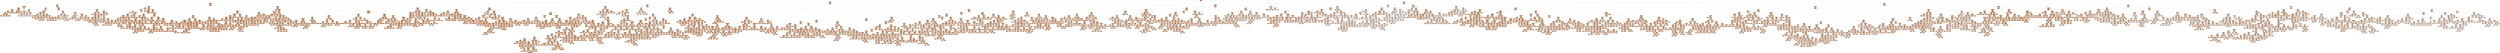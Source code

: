 digraph Tree {
node [shape=box, style="filled, rounded", color="black", fontname="helvetica"] ;
edge [fontname="helvetica"] ;
0 [label="MolMR <= 0.07\nsquared_error = 5.57\nsamples = 7486\nvalue = -2.9", fillcolor="#edaa79"] ;
1 [label="MolWt <= -0.97\nsquared_error = 3.05\nsamples = 4010\nvalue = -1.75", fillcolor="#eb9f68"] ;
0 -> 1 [labeldistance=2.5, labelangle=45, headlabel="True"] ;
2 [label="NumHAcceptors <= -1.43\nsquared_error = 2.92\nsamples = 1127\nvalue = -0.84", fillcolor="#e9975b"] ;
1 -> 2 ;
3 [label="MolLogP <= -1.08\nsquared_error = 3.52\nsamples = 232\nvalue = -2.62", fillcolor="#eda775"] ;
2 -> 3 ;
4 [label="NumHeteroatoms <= -0.23\nsquared_error = 4.25\nsamples = 24\nvalue = -0.15", fillcolor="#e89051"] ;
3 -> 4 ;
5 [label="MolLogP <= -1.38\nsquared_error = 1.38\nsamples = 22\nvalue = 0.37", fillcolor="#e78c4a"] ;
4 -> 5 ;
6 [label="MolWt <= -1.5\nsquared_error = 1.52\nsamples = 14\nvalue = -0.06", fillcolor="#e89050"] ;
5 -> 6 ;
7 [label="MolMR <= -3.09\nsquared_error = 1.74\nsamples = 10\nvalue = -0.39", fillcolor="#e99355"] ;
6 -> 7 ;
8 [label="LabuteASA <= -2.06\nsquared_error = 1.79\nsamples = 8\nvalue = -0.35", fillcolor="#e99254"] ;
7 -> 8 ;
9 [label="MolLogP <= -1.8\nsquared_error = 1.45\nsamples = 4\nvalue = -1.34", fillcolor="#ea9b62"] ;
8 -> 9 ;
10 [label="squared_error = 0.21\nsamples = 2\nvalue = -0.84", fillcolor="#e9975b"] ;
9 -> 10 ;
11 [label="squared_error = 2.17\nsamples = 2\nvalue = -1.85", fillcolor="#eba06a"] ;
9 -> 11 ;
12 [label="MolWt <= -2.8\nsquared_error = 0.17\nsamples = 4\nvalue = 0.64", fillcolor="#e78946"] ;
8 -> 12 ;
13 [label="squared_error = 0.32\nsamples = 2\nvalue = 0.57", fillcolor="#e78a47"] ;
12 -> 13 ;
14 [label="squared_error = 0.0\nsamples = 2\nvalue = 0.71", fillcolor="#e78945"] ;
12 -> 14 ;
15 [label="squared_error = 1.55\nsamples = 2\nvalue = -0.55", fillcolor="#e99457"] ;
7 -> 15 ;
16 [label="MolLogP <= -2.2\nsquared_error = 0.01\nsamples = 4\nvalue = 0.77", fillcolor="#e68844"] ;
6 -> 16 ;
17 [label="squared_error = 0.0\nsamples = 2\nvalue = 0.67", fillcolor="#e78945"] ;
16 -> 17 ;
18 [label="squared_error = 0.01\nsamples = 2\nvalue = 0.86", fillcolor="#e68743"] ;
16 -> 18 ;
19 [label="MolLogP <= -1.27\nsquared_error = 0.25\nsamples = 8\nvalue = 1.12", fillcolor="#e6853f"] ;
5 -> 19 ;
20 [label="MolLogP <= -1.36\nsquared_error = 0.14\nsamples = 6\nvalue = 1.34", fillcolor="#e5833c"] ;
19 -> 20 ;
21 [label="squared_error = 0.03\nsamples = 2\nvalue = 1.54", fillcolor="#e58139"] ;
20 -> 21 ;
22 [label="squared_error = 0.17\nsamples = 4\nvalue = 1.24", fillcolor="#e6843d"] ;
20 -> 22 ;
23 [label="squared_error = 0.0\nsamples = 2\nvalue = 0.45", fillcolor="#e78b49"] ;
19 -> 23 ;
24 [label="squared_error = 0.54\nsamples = 2\nvalue = -5.84", fillcolor="#f3c4a3"] ;
4 -> 24 ;
25 [label="MolMR <= -2.4\nsquared_error = 2.65\nsamples = 208\nvalue = -2.9", fillcolor="#eda979"] ;
3 -> 25 ;
26 [label="BertzCT <= -2.43\nsquared_error = 5.4\nsamples = 24\nvalue = -4.84", fillcolor="#f1bb94"] ;
25 -> 26 ;
27 [label="MolLogP <= -0.63\nsquared_error = 4.72\nsamples = 22\nvalue = -5.13", fillcolor="#f2be99"] ;
26 -> 27 ;
28 [label="NumValenceElectrons <= -4.44\nsquared_error = 4.29\nsamples = 8\nvalue = -4.44", fillcolor="#f0b88f"] ;
27 -> 28 ;
29 [label="squared_error = 0.41\nsamples = 2\nvalue = -1.76", fillcolor="#eb9f68"] ;
28 -> 29 ;
30 [label="LabuteASA <= -2.78\nsquared_error = 2.38\nsamples = 6\nvalue = -5.33", fillcolor="#f2c09c"] ;
28 -> 30 ;
31 [label="LabuteASA <= -3.49\nsquared_error = 2.2\nsamples = 4\nvalue = -4.91", fillcolor="#f1bc95"] ;
30 -> 31 ;
32 [label="squared_error = 0.17\nsamples = 2\nvalue = -5.25", fillcolor="#f2bf9a"] ;
31 -> 32 ;
33 [label="squared_error = 4.0\nsamples = 2\nvalue = -4.57", fillcolor="#f1b991"] ;
31 -> 33 ;
34 [label="squared_error = 1.69\nsamples = 2\nvalue = -6.17", fillcolor="#f4c7a8"] ;
30 -> 34 ;
35 [label="LabuteASA <= -3.09\nsquared_error = 4.54\nsamples = 14\nvalue = -5.52", fillcolor="#f2c19e"] ;
27 -> 35 ;
36 [label="squared_error = 1.11\nsamples = 4\nvalue = -4.64", fillcolor="#f1b992"] ;
35 -> 36 ;
37 [label="NumValenceElectrons <= -3.73\nsquared_error = 5.49\nsamples = 10\nvalue = -5.87", fillcolor="#f3c5a3"] ;
35 -> 37 ;
38 [label="LabuteASA <= -2.49\nsquared_error = 5.31\nsamples = 5\nvalue = -4.62", fillcolor="#f1b991"] ;
37 -> 38 ;
39 [label="squared_error = 12.79\nsamples = 2\nvalue = -4.39", fillcolor="#f0b78e"] ;
38 -> 39 ;
40 [label="squared_error = 0.26\nsamples = 3\nvalue = -4.77", fillcolor="#f1bb93"] ;
38 -> 40 ;
41 [label="BertzCT <= -2.48\nsquared_error = 2.53\nsamples = 5\nvalue = -7.12", fillcolor="#f5d0b5"] ;
37 -> 41 ;
42 [label="squared_error = 2.47\nsamples = 3\nvalue = -7.95", fillcolor="#f7d8c1"] ;
41 -> 42 ;
43 [label="squared_error = 0.03\nsamples = 2\nvalue = -5.88", fillcolor="#f3c5a3"] ;
41 -> 43 ;
44 [label="squared_error = 1.68\nsamples = 2\nvalue = -1.63", fillcolor="#eb9e66"] ;
26 -> 44 ;
45 [label="NumHeteroatoms <= -2.01\nsquared_error = 1.74\nsamples = 184\nvalue = -2.65", fillcolor="#eda775"] ;
25 -> 45 ;
46 [label="MolWt <= -1.57\nsquared_error = 1.26\nsamples = 104\nvalue = -3.29", fillcolor="#eead7e"] ;
45 -> 46 ;
47 [label="NumValenceElectrons <= -1.9\nsquared_error = 0.66\nsamples = 50\nvalue = -2.5", fillcolor="#eda673"] ;
46 -> 47 ;
48 [label="NumRotatableBonds <= -1.13\nsquared_error = 0.43\nsamples = 11\nvalue = -1.6", fillcolor="#eb9e66"] ;
47 -> 48 ;
49 [label="BertzCT <= -1.72\nsquared_error = 0.51\nsamples = 9\nvalue = -1.53", fillcolor="#eb9d65"] ;
48 -> 49 ;
50 [label="MolLogP <= -0.32\nsquared_error = 0.6\nsamples = 6\nvalue = -1.72", fillcolor="#eb9f68"] ;
49 -> 50 ;
51 [label="squared_error = 0.1\nsamples = 2\nvalue = -0.72", fillcolor="#e99659"] ;
50 -> 51 ;
52 [label="squared_error = 0.1\nsamples = 4\nvalue = -2.22", fillcolor="#eca36f"] ;
50 -> 52 ;
53 [label="squared_error = 0.1\nsamples = 3\nvalue = -1.15", fillcolor="#ea9a60"] ;
49 -> 53 ;
54 [label="squared_error = 0.0\nsamples = 2\nvalue = -1.9", fillcolor="#eba06a"] ;
48 -> 54 ;
55 [label="MolWt <= -1.85\nsquared_error = 0.43\nsamples = 39\nvalue = -2.75", fillcolor="#eda877"] ;
47 -> 55 ;
56 [label="MolMR <= -1.35\nsquared_error = 0.36\nsamples = 22\nvalue = -2.5", fillcolor="#eda673"] ;
55 -> 56 ;
57 [label="squared_error = 0.43\nsamples = 3\nvalue = -3.44", fillcolor="#eeae80"] ;
56 -> 57 ;
58 [label="NumValenceElectrons <= -1.66\nsquared_error = 0.19\nsamples = 19\nvalue = -2.35", fillcolor="#eca571"] ;
56 -> 58 ;
59 [label="NumAliphaticRings <= 0.51\nsquared_error = 0.06\nsamples = 4\nvalue = -1.83", fillcolor="#eba069"] ;
58 -> 59 ;
60 [label="squared_error = 0.04\nsamples = 2\nvalue = -1.83", fillcolor="#eba069"] ;
59 -> 60 ;
61 [label="squared_error = 0.07\nsamples = 2\nvalue = -1.83", fillcolor="#eba069"] ;
59 -> 61 ;
62 [label="BertzCT <= -1.55\nsquared_error = 0.13\nsamples = 15\nvalue = -2.49", fillcolor="#eda673"] ;
58 -> 62 ;
63 [label="MolLogP <= -0.0\nsquared_error = 0.04\nsamples = 9\nvalue = -2.73", fillcolor="#eda876"] ;
62 -> 63 ;
64 [label="squared_error = 0.01\nsamples = 6\nvalue = -2.61", fillcolor="#eda774"] ;
63 -> 64 ;
65 [label="squared_error = 0.04\nsamples = 3\nvalue = -2.95", fillcolor="#edaa79"] ;
63 -> 65 ;
66 [label="squared_error = 0.06\nsamples = 6\nvalue = -2.14", fillcolor="#eca36e"] ;
62 -> 66 ;
67 [label="MolLogP <= 0.03\nsquared_error = 0.33\nsamples = 17\nvalue = -3.08", fillcolor="#eeab7b"] ;
55 -> 67 ;
68 [label="BalabanJ <= 0.21\nsquared_error = 0.16\nsamples = 5\nvalue = -2.34", fillcolor="#eca471"] ;
67 -> 68 ;
69 [label="squared_error = 0.11\nsamples = 2\nvalue = -2.51", fillcolor="#eda673"] ;
68 -> 69 ;
70 [label="squared_error = 0.17\nsamples = 3\nvalue = -2.23", fillcolor="#eca36f"] ;
68 -> 70 ;
71 [label="MolWt <= -1.81\nsquared_error = 0.09\nsamples = 12\nvalue = -3.39", fillcolor="#eeae80"] ;
67 -> 71 ;
72 [label="squared_error = 0.01\nsamples = 3\nvalue = -3.12", fillcolor="#eeab7c"] ;
71 -> 72 ;
73 [label="HeavyAtomCount <= -1.34\nsquared_error = 0.08\nsamples = 9\nvalue = -3.48", fillcolor="#eeaf81"] ;
71 -> 73 ;
74 [label="squared_error = 0.02\nsamples = 5\nvalue = -3.7", fillcolor="#efb184"] ;
73 -> 74 ;
75 [label="LabuteASA <= -1.33\nsquared_error = 0.02\nsamples = 4\nvalue = -3.2", fillcolor="#eeac7d"] ;
73 -> 75 ;
76 [label="squared_error = 0.0\nsamples = 2\nvalue = -3.22", fillcolor="#eeac7d"] ;
75 -> 76 ;
77 [label="squared_error = 0.03\nsamples = 2\nvalue = -3.17", fillcolor="#eeac7d"] ;
75 -> 77 ;
78 [label="RingCount <= -0.69\nsquared_error = 0.71\nsamples = 54\nvalue = -4.01", fillcolor="#efb489"] ;
46 -> 78 ;
79 [label="MolLogP <= 0.28\nsquared_error = 0.44\nsamples = 26\nvalue = -4.49", fillcolor="#f0b88f"] ;
78 -> 79 ;
80 [label="MolWt <= -1.22\nsquared_error = 0.21\nsamples = 13\nvalue = -4.0", fillcolor="#efb488"] ;
79 -> 80 ;
81 [label="MolLogP <= 0.22\nsquared_error = 0.14\nsamples = 11\nvalue = -4.09", fillcolor="#f0b48a"] ;
80 -> 81 ;
82 [label="BalabanJ <= 0.35\nsquared_error = 0.06\nsamples = 6\nvalue = -3.93", fillcolor="#efb387"] ;
81 -> 82 ;
83 [label="BalabanJ <= 0.19\nsquared_error = 0.0\nsamples = 4\nvalue = -3.76", fillcolor="#efb185"] ;
82 -> 83 ;
84 [label="squared_error = 0.0\nsamples = 2\nvalue = -3.7", fillcolor="#efb184"] ;
83 -> 84 ;
85 [label="squared_error = 0.0\nsamples = 2\nvalue = -3.82", fillcolor="#efb286"] ;
83 -> 85 ;
86 [label="squared_error = 0.0\nsamples = 2\nvalue = -4.27", fillcolor="#f0b68c"] ;
82 -> 86 ;
87 [label="HeavyAtomCount <= -1.13\nsquared_error = 0.17\nsamples = 5\nvalue = -4.28", fillcolor="#f0b68c"] ;
81 -> 87 ;
88 [label="squared_error = 0.02\nsamples = 3\nvalue = -4.39", fillcolor="#f0b78e"] ;
87 -> 88 ;
89 [label="squared_error = 0.34\nsamples = 2\nvalue = -4.12", fillcolor="#f0b58a"] ;
87 -> 89 ;
90 [label="squared_error = 0.31\nsamples = 2\nvalue = -3.54", fillcolor="#efaf82"] ;
80 -> 90 ;
91 [label="MolLogP <= 0.44\nsquared_error = 0.21\nsamples = 13\nvalue = -4.97", fillcolor="#f1bc96"] ;
79 -> 91 ;
92 [label="NumRotatableBonds <= -0.43\nsquared_error = 0.06\nsamples = 11\nvalue = -4.8", fillcolor="#f1bb94"] ;
91 -> 92 ;
93 [label="squared_error = 0.01\nsamples = 5\nvalue = -4.72", fillcolor="#f1ba93"] ;
92 -> 93 ;
94 [label="LabuteASA <= -1.04\nsquared_error = 0.09\nsamples = 6\nvalue = -4.87", fillcolor="#f1bb95"] ;
92 -> 94 ;
95 [label="squared_error = 0.0\nsamples = 2\nvalue = -4.45", fillcolor="#f0b88f"] ;
94 -> 95 ;
96 [label="HeavyAtomCount <= -0.93\nsquared_error = 0.0\nsamples = 4\nvalue = -5.08", fillcolor="#f1bd98"] ;
94 -> 96 ;
97 [label="squared_error = 0.0\nsamples = 2\nvalue = -5.12", fillcolor="#f2be98"] ;
96 -> 97 ;
98 [label="squared_error = 0.0\nsamples = 2\nvalue = -5.05", fillcolor="#f1bd97"] ;
96 -> 98 ;
99 [label="squared_error = 0.02\nsamples = 2\nvalue = -5.91", fillcolor="#f3c5a4"] ;
91 -> 99 ;
100 [label="NumAromaticRings <= -0.38\nsquared_error = 0.56\nsamples = 28\nvalue = -3.57", fillcolor="#efb082"] ;
78 -> 100 ;
101 [label="MolMR <= -0.58\nsquared_error = 0.4\nsamples = 14\nvalue = -4.08", fillcolor="#f0b489"] ;
100 -> 101 ;
102 [label="MolLogP <= 0.22\nsquared_error = 0.27\nsamples = 12\nvalue = -3.91", fillcolor="#efb387"] ;
101 -> 102 ;
103 [label="MolLogP <= 0.15\nsquared_error = 0.07\nsamples = 5\nvalue = -3.39", fillcolor="#eeae80"] ;
102 -> 103 ;
104 [label="squared_error = 0.01\nsamples = 3\nvalue = -3.2", fillcolor="#eeac7d"] ;
103 -> 104 ;
105 [label="squared_error = 0.03\nsamples = 2\nvalue = -3.68", fillcolor="#efb184"] ;
103 -> 105 ;
106 [label="BalabanJ <= -0.37\nsquared_error = 0.08\nsamples = 7\nvalue = -4.28", fillcolor="#f0b68c"] ;
102 -> 106 ;
107 [label="squared_error = 0.09\nsamples = 2\nvalue = -4.45", fillcolor="#f0b88f"] ;
106 -> 107 ;
108 [label="BalabanJ <= -0.24\nsquared_error = 0.06\nsamples = 5\nvalue = -4.21", fillcolor="#f0b58b"] ;
106 -> 108 ;
109 [label="squared_error = 0.06\nsamples = 2\nvalue = -4.01", fillcolor="#efb489"] ;
108 -> 109 ;
110 [label="squared_error = 0.01\nsamples = 3\nvalue = -4.35", fillcolor="#f0b78d"] ;
108 -> 110 ;
111 [label="squared_error = 0.05\nsamples = 2\nvalue = -5.08", fillcolor="#f1bd98"] ;
101 -> 111 ;
112 [label="HeavyAtomCount <= -0.93\nsquared_error = 0.2\nsamples = 14\nvalue = -3.07", fillcolor="#eeab7b"] ;
100 -> 112 ;
113 [label="BertzCT <= -0.62\nsquared_error = 0.03\nsamples = 6\nvalue = -2.69", fillcolor="#eda876"] ;
112 -> 113 ;
114 [label="BertzCT <= -0.68\nsquared_error = 0.0\nsamples = 4\nvalue = -2.81", fillcolor="#eda977"] ;
113 -> 114 ;
115 [label="squared_error = 0.0\nsamples = 2\nvalue = -2.79", fillcolor="#eda977"] ;
114 -> 115 ;
116 [label="squared_error = 0.0\nsamples = 2\nvalue = -2.83", fillcolor="#eda978"] ;
114 -> 116 ;
117 [label="squared_error = 0.01\nsamples = 2\nvalue = -2.45", fillcolor="#eda572"] ;
113 -> 117 ;
118 [label="MolLogP <= 0.2\nsquared_error = 0.14\nsamples = 8\nvalue = -3.36", fillcolor="#eeae7f"] ;
112 -> 118 ;
119 [label="LabuteASA <= -0.93\nsquared_error = 0.01\nsamples = 6\nvalue = -3.21", fillcolor="#eeac7d"] ;
118 -> 119 ;
120 [label="squared_error = 0.0\nsamples = 2\nvalue = -3.12", fillcolor="#eeac7c"] ;
119 -> 120 ;
121 [label="BalabanJ <= 0.72\nsquared_error = 0.01\nsamples = 4\nvalue = -3.25", fillcolor="#eead7e"] ;
119 -> 121 ;
122 [label="squared_error = 0.02\nsamples = 2\nvalue = -3.24", fillcolor="#eead7e"] ;
121 -> 122 ;
123 [label="squared_error = 0.0\nsamples = 2\nvalue = -3.26", fillcolor="#eead7e"] ;
121 -> 123 ;
124 [label="squared_error = 0.26\nsamples = 2\nvalue = -3.8", fillcolor="#efb286"] ;
118 -> 124 ;
125 [label="NumHDonors <= -0.34\nsquared_error = 1.15\nsamples = 80\nvalue = -1.82", fillcolor="#eba069"] ;
45 -> 125 ;
126 [label="LabuteASA <= -1.16\nsquared_error = 0.8\nsamples = 74\nvalue = -1.98", fillcolor="#eca16c"] ;
125 -> 126 ;
127 [label="MolLogP <= -0.48\nsquared_error = 0.65\nsamples = 67\nvalue = -1.87", fillcolor="#eba06a"] ;
126 -> 127 ;
128 [label="squared_error = 0.08\nsamples = 2\nvalue = -4.45", fillcolor="#f0b88f"] ;
127 -> 128 ;
129 [label="NumValenceElectrons <= -1.77\nsquared_error = 0.46\nsamples = 65\nvalue = -1.79", fillcolor="#eb9f69"] ;
127 -> 129 ;
130 [label="BertzCT <= -2.48\nsquared_error = 0.12\nsamples = 24\nvalue = -1.18", fillcolor="#ea9a60"] ;
129 -> 130 ;
131 [label="squared_error = 0.14\nsamples = 3\nvalue = -0.7", fillcolor="#e99559"] ;
130 -> 131 ;
132 [label="MolMR <= -1.43\nsquared_error = 0.08\nsamples = 21\nvalue = -1.25", fillcolor="#ea9a61"] ;
130 -> 132 ;
133 [label="NumHeteroatoms <= -0.64\nsquared_error = 0.11\nsamples = 8\nvalue = -1.1", fillcolor="#ea995f"] ;
132 -> 133 ;
134 [label="LabuteASA <= -2.18\nsquared_error = 0.11\nsamples = 6\nvalue = -1.02", fillcolor="#ea985e"] ;
133 -> 134 ;
135 [label="squared_error = 0.03\nsamples = 4\nvalue = -1.23", fillcolor="#ea9a61"] ;
134 -> 135 ;
136 [label="squared_error = 0.0\nsamples = 2\nvalue = -0.58", fillcolor="#e99457"] ;
134 -> 136 ;
137 [label="squared_error = 0.01\nsamples = 2\nvalue = -1.35", fillcolor="#ea9b62"] ;
133 -> 137 ;
138 [label="BalabanJ <= 0.2\nsquared_error = 0.03\nsamples = 13\nvalue = -1.34", fillcolor="#ea9b62"] ;
132 -> 138 ;
139 [label="MolMR <= -1.27\nsquared_error = 0.03\nsamples = 11\nvalue = -1.32", fillcolor="#ea9b62"] ;
138 -> 139 ;
140 [label="LabuteASA <= -1.94\nsquared_error = 0.02\nsamples = 9\nvalue = -1.26", fillcolor="#ea9b61"] ;
139 -> 140 ;
141 [label="squared_error = 0.0\nsamples = 3\nvalue = -1.4", fillcolor="#eb9c63"] ;
140 -> 141 ;
142 [label="BertzCT <= -2.0\nsquared_error = 0.02\nsamples = 6\nvalue = -1.19", fillcolor="#ea9a60"] ;
140 -> 142 ;
143 [label="squared_error = 0.0\nsamples = 2\nvalue = -1.23", fillcolor="#ea9a61"] ;
142 -> 143 ;
144 [label="squared_error = 0.03\nsamples = 4\nvalue = -1.17", fillcolor="#ea9a60"] ;
142 -> 144 ;
145 [label="squared_error = 0.0\nsamples = 2\nvalue = -1.55", fillcolor="#eb9d65"] ;
139 -> 145 ;
146 [label="squared_error = 0.01\nsamples = 2\nvalue = -1.5", fillcolor="#eb9d65"] ;
138 -> 146 ;
147 [label="LabuteASA <= -2.02\nsquared_error = 0.31\nsamples = 41\nvalue = -2.15", fillcolor="#eca36e"] ;
129 -> 147 ;
148 [label="MolWt <= -1.63\nsquared_error = 0.34\nsamples = 4\nvalue = -2.89", fillcolor="#eda979"] ;
147 -> 148 ;
149 [label="squared_error = 0.66\nsamples = 2\nvalue = -2.86", fillcolor="#eda978"] ;
148 -> 149 ;
150 [label="squared_error = 0.02\nsamples = 2\nvalue = -2.93", fillcolor="#edaa79"] ;
148 -> 150 ;
151 [label="MolLogP <= -0.05\nsquared_error = 0.24\nsamples = 37\nvalue = -2.07", fillcolor="#eca26d"] ;
147 -> 151 ;
152 [label="MolLogP <= -0.07\nsquared_error = 0.12\nsamples = 9\nvalue = -1.6", fillcolor="#eb9e66"] ;
151 -> 152 ;
153 [label="squared_error = 0.22\nsamples = 3\nvalue = -1.35", fillcolor="#ea9b62"] ;
152 -> 153 ;
154 [label="NumHeteroatoms <= -1.18\nsquared_error = 0.03\nsamples = 6\nvalue = -1.72", fillcolor="#eb9f68"] ;
152 -> 154 ;
155 [label="squared_error = 0.01\nsamples = 3\nvalue = -1.85", fillcolor="#eba06a"] ;
154 -> 155 ;
156 [label="squared_error = 0.02\nsamples = 3\nvalue = -1.58", fillcolor="#eb9d66"] ;
154 -> 156 ;
157 [label="NumHeteroatoms <= -1.18\nsquared_error = 0.18\nsamples = 28\nvalue = -2.22", fillcolor="#eca36f"] ;
151 -> 157 ;
158 [label="LabuteASA <= -1.72\nsquared_error = 0.22\nsamples = 11\nvalue = -2.47", fillcolor="#eda672"] ;
157 -> 158 ;
159 [label="squared_error = 0.3\nsamples = 2\nvalue = -3.1", fillcolor="#eeab7c"] ;
158 -> 159 ;
160 [label="MolMR <= -1.06\nsquared_error = 0.09\nsamples = 9\nvalue = -2.33", fillcolor="#eca470"] ;
158 -> 160 ;
161 [label="MolLogP <= -0.0\nsquared_error = 0.0\nsamples = 4\nvalue = -2.0", fillcolor="#eca16c"] ;
160 -> 161 ;
162 [label="squared_error = 0.0\nsamples = 2\nvalue = -2.0", fillcolor="#eca16c"] ;
161 -> 162 ;
163 [label="squared_error = 0.0\nsamples = 2\nvalue = -1.99", fillcolor="#eca16c"] ;
161 -> 163 ;
164 [label="BalabanJ <= 0.42\nsquared_error = 0.01\nsamples = 5\nvalue = -2.59", fillcolor="#eda774"] ;
160 -> 164 ;
165 [label="squared_error = 0.0\nsamples = 3\nvalue = -2.66", fillcolor="#eda775"] ;
164 -> 165 ;
166 [label="squared_error = 0.0\nsamples = 2\nvalue = -2.48", fillcolor="#eda673"] ;
164 -> 166 ;
167 [label="MolMR <= -1.27\nsquared_error = 0.09\nsamples = 17\nvalue = -2.06", fillcolor="#eca26d"] ;
157 -> 167 ;
168 [label="NumValenceElectrons <= -1.43\nsquared_error = 0.09\nsamples = 4\nvalue = -2.34", fillcolor="#eca471"] ;
167 -> 168 ;
169 [label="squared_error = 0.05\nsamples = 2\nvalue = -2.22", fillcolor="#eca36f"] ;
168 -> 169 ;
170 [label="squared_error = 0.09\nsamples = 2\nvalue = -2.46", fillcolor="#eda572"] ;
168 -> 170 ;
171 [label="MolWt <= -1.3\nsquared_error = 0.06\nsamples = 13\nvalue = -1.97", fillcolor="#eca16b"] ;
167 -> 171 ;
172 [label="squared_error = 0.0\nsamples = 3\nvalue = -1.68", fillcolor="#eb9e67"] ;
171 -> 172 ;
173 [label="MolMR <= -0.94\nsquared_error = 0.04\nsamples = 10\nvalue = -2.06", fillcolor="#eca26d"] ;
171 -> 173 ;
174 [label="BalabanJ <= 0.53\nsquared_error = 0.03\nsamples = 7\nvalue = -1.96", fillcolor="#eca16b"] ;
173 -> 174 ;
175 [label="squared_error = 0.06\nsamples = 2\nvalue = -1.82", fillcolor="#eba069"] ;
174 -> 175 ;
176 [label="NumAromaticRings <= -0.38\nsquared_error = 0.0\nsamples = 5\nvalue = -2.01", fillcolor="#eca16c"] ;
174 -> 176 ;
177 [label="squared_error = 0.01\nsamples = 2\nvalue = -2.05", fillcolor="#eca26c"] ;
176 -> 177 ;
178 [label="squared_error = 0.0\nsamples = 3\nvalue = -1.99", fillcolor="#eca16c"] ;
176 -> 178 ;
179 [label="squared_error = 0.01\nsamples = 3\nvalue = -2.28", fillcolor="#eca470"] ;
173 -> 179 ;
180 [label="BertzCT <= -1.97\nsquared_error = 0.88\nsamples = 7\nvalue = -3.08", fillcolor="#eeab7b"] ;
126 -> 180 ;
181 [label="squared_error = 2.34\nsamples = 2\nvalue = -3.52", fillcolor="#efaf81"] ;
180 -> 181 ;
182 [label="BalabanJ <= 0.47\nsquared_error = 0.2\nsamples = 5\nvalue = -2.91", fillcolor="#edaa79"] ;
180 -> 182 ;
183 [label="squared_error = 0.14\nsamples = 2\nvalue = -2.75", fillcolor="#eda877"] ;
182 -> 183 ;
184 [label="squared_error = 0.21\nsamples = 3\nvalue = -3.01", fillcolor="#eeab7a"] ;
182 -> 184 ;
185 [label="MolMR <= -0.88\nsquared_error = 1.12\nsamples = 6\nvalue = 0.2", fillcolor="#e88d4c"] ;
125 -> 185 ;
186 [label="MolLogP <= -0.64\nsquared_error = 0.02\nsamples = 4\nvalue = 0.91", fillcolor="#e68742"] ;
185 -> 186 ;
187 [label="squared_error = 0.01\nsamples = 2\nvalue = 0.8", fillcolor="#e68844"] ;
186 -> 187 ;
188 [label="squared_error = 0.0\nsamples = 2\nvalue = 1.02", fillcolor="#e68640"] ;
186 -> 188 ;
189 [label="squared_error = 0.3\nsamples = 2\nvalue = -1.22", fillcolor="#ea9a61"] ;
185 -> 189 ;
190 [label="MolWt <= -1.34\nsquared_error = 1.73\nsamples = 895\nvalue = -0.38", fillcolor="#e99254"] ;
2 -> 190 ;
191 [label="MolMR <= -2.88\nsquared_error = 1.72\nsamples = 469\nvalue = -0.02", fillcolor="#e88f4f"] ;
190 -> 191 ;
192 [label="NumHeteroatoms <= -0.64\nsquared_error = 3.67\nsamples = 9\nvalue = -4.52", fillcolor="#f0b890"] ;
191 -> 192 ;
193 [label="LabuteASA <= -2.56\nsquared_error = 4.82\nsamples = 6\nvalue = -4.16", fillcolor="#f0b58b"] ;
192 -> 193 ;
194 [label="MolWt <= -1.99\nsquared_error = 0.25\nsamples = 4\nvalue = -5.12", fillcolor="#f2be98"] ;
193 -> 194 ;
195 [label="squared_error = 0.19\nsamples = 2\nvalue = -5.36", fillcolor="#f2c09c"] ;
194 -> 195 ;
196 [label="squared_error = 0.18\nsamples = 2\nvalue = -4.88", fillcolor="#f1bc95"] ;
194 -> 196 ;
197 [label="squared_error = 8.52\nsamples = 2\nvalue = -2.26", fillcolor="#eca46f"] ;
193 -> 197 ;
198 [label="squared_error = 0.61\nsamples = 3\nvalue = -5.23", fillcolor="#f2bf9a"] ;
192 -> 198 ;
199 [label="MolMR <= -1.11\nsquared_error = 1.27\nsamples = 460\nvalue = 0.07", fillcolor="#e88e4e"] ;
191 -> 199 ;
200 [label="MolWt <= -3.99\nsquared_error = 1.36\nsamples = 336\nvalue = 0.24", fillcolor="#e78d4c"] ;
199 -> 200 ;
201 [label="squared_error = 18.95\nsamples = 2\nvalue = -2.9", fillcolor="#eda979"] ;
200 -> 201 ;
202 [label="NumValenceElectrons <= -2.4\nsquared_error = 1.19\nsamples = 334\nvalue = 0.26", fillcolor="#e78d4b"] ;
200 -> 202 ;
203 [label="NumHDonors <= -0.34\nsquared_error = 3.55\nsamples = 30\nvalue = -0.6", fillcolor="#e99558"] ;
202 -> 203 ;
204 [label="LabuteASA <= -1.13\nsquared_error = 3.82\nsamples = 23\nvalue = -0.96", fillcolor="#ea985d"] ;
203 -> 204 ;
205 [label="NumValenceElectrons <= -2.75\nsquared_error = 3.65\nsamples = 18\nvalue = -1.47", fillcolor="#eb9c64"] ;
204 -> 205 ;
206 [label="MolWt <= -2.58\nsquared_error = 2.35\nsamples = 7\nvalue = -0.17", fillcolor="#e89151"] ;
205 -> 206 ;
207 [label="LabuteASA <= -3.81\nsquared_error = 0.44\nsamples = 5\nvalue = 0.71", fillcolor="#e78945"] ;
206 -> 207 ;
208 [label="squared_error = 0.02\nsamples = 2\nvalue = -0.06", fillcolor="#e89050"] ;
207 -> 208 ;
209 [label="squared_error = 0.06\nsamples = 3\nvalue = 1.23", fillcolor="#e6843d"] ;
207 -> 209 ;
210 [label="squared_error = 0.36\nsamples = 2\nvalue = -2.37", fillcolor="#eca571"] ;
206 -> 210 ;
211 [label="BertzCT <= -1.76\nsquared_error = 2.71\nsamples = 11\nvalue = -2.3", fillcolor="#eca470"] ;
205 -> 211 ;
212 [label="BertzCT <= -2.38\nsquared_error = 1.6\nsamples = 9\nvalue = -2.86", fillcolor="#eda978"] ;
211 -> 212 ;
213 [label="TPSA <= 0.23\nsquared_error = 1.5\nsamples = 5\nvalue = -3.44", fillcolor="#eeae80"] ;
212 -> 213 ;
214 [label="squared_error = 0.49\nsamples = 2\nvalue = -4.32", fillcolor="#f0b68d"] ;
213 -> 214 ;
215 [label="squared_error = 1.31\nsamples = 3\nvalue = -2.86", fillcolor="#eda978"] ;
213 -> 215 ;
216 [label="squared_error = 0.75\nsamples = 4\nvalue = -2.12", fillcolor="#eca26d"] ;
212 -> 216 ;
217 [label="squared_error = 0.0\nsamples = 2\nvalue = 0.22", fillcolor="#e78d4c"] ;
211 -> 217 ;
218 [label="LabuteASA <= -0.54\nsquared_error = 0.07\nsamples = 5\nvalue = 0.89", fillcolor="#e68742"] ;
204 -> 218 ;
219 [label="squared_error = 0.0\nsamples = 3\nvalue = 1.03", fillcolor="#e68640"] ;
218 -> 219 ;
220 [label="squared_error = 0.11\nsamples = 2\nvalue = 0.68", fillcolor="#e78945"] ;
218 -> 220 ;
221 [label="MolWt <= -3.58\nsquared_error = 0.89\nsamples = 7\nvalue = 0.57", fillcolor="#e78a47"] ;
203 -> 221 ;
222 [label="squared_error = 0.0\nsamples = 3\nvalue = 1.45", fillcolor="#e5823a"] ;
221 -> 222 ;
223 [label="TPSA <= 0.01\nsquared_error = 0.53\nsamples = 4\nvalue = -0.1", fillcolor="#e89050"] ;
221 -> 223 ;
224 [label="squared_error = 0.05\nsamples = 2\nvalue = -0.54", fillcolor="#e99457"] ;
223 -> 224 ;
225 [label="squared_error = 0.62\nsamples = 2\nvalue = 0.34", fillcolor="#e78c4a"] ;
223 -> 225 ;
226 [label="HeavyAtomCount <= -1.88\nsquared_error = 0.88\nsamples = 304\nvalue = 0.35", fillcolor="#e78c4a"] ;
202 -> 226 ;
227 [label="TPSA <= -1.58\nsquared_error = 0.61\nsamples = 54\nvalue = 0.69", fillcolor="#e78945"] ;
226 -> 227 ;
228 [label="MolLogP <= -0.25\nsquared_error = 0.09\nsamples = 4\nvalue = -1.11", fillcolor="#ea995f"] ;
227 -> 228 ;
229 [label="squared_error = 0.0\nsamples = 2\nvalue = -0.89", fillcolor="#ea975c"] ;
228 -> 229 ;
230 [label="squared_error = 0.07\nsamples = 2\nvalue = -1.33", fillcolor="#ea9b62"] ;
228 -> 230 ;
231 [label="BalabanJ <= -0.2\nsquared_error = 0.38\nsamples = 50\nvalue = 0.83", fillcolor="#e68743"] ;
227 -> 231 ;
232 [label="MolWt <= -2.53\nsquared_error = 0.13\nsamples = 31\nvalue = 1.08", fillcolor="#e68540"] ;
231 -> 232 ;
233 [label="BertzCT <= -2.06\nsquared_error = 0.06\nsamples = 12\nvalue = 1.22", fillcolor="#e6843e"] ;
232 -> 233 ;
234 [label="LabuteASA <= -2.87\nsquared_error = 0.03\nsamples = 9\nvalue = 1.29", fillcolor="#e5833d"] ;
233 -> 234 ;
235 [label="MolWt <= -2.98\nsquared_error = 0.03\nsamples = 7\nvalue = 1.24", fillcolor="#e6843d"] ;
234 -> 235 ;
236 [label="squared_error = 0.0\nsamples = 3\nvalue = 1.36", fillcolor="#e5833c"] ;
235 -> 236 ;
237 [label="squared_error = 0.03\nsamples = 4\nvalue = 1.16", fillcolor="#e6843e"] ;
235 -> 237 ;
238 [label="squared_error = 0.01\nsamples = 2\nvalue = 1.45", fillcolor="#e5823a"] ;
234 -> 238 ;
239 [label="squared_error = 0.1\nsamples = 3\nvalue = 1.02", fillcolor="#e68640"] ;
233 -> 239 ;
240 [label="NumHeteroatoms <= -1.18\nsquared_error = 0.15\nsamples = 19\nvalue = 0.99", fillcolor="#e68641"] ;
232 -> 240 ;
241 [label="BalabanJ <= -0.47\nsquared_error = 0.2\nsamples = 6\nvalue = 0.78", fillcolor="#e68844"] ;
240 -> 241 ;
242 [label="squared_error = 0.29\nsamples = 3\nvalue = 0.59", fillcolor="#e78a47"] ;
241 -> 242 ;
243 [label="squared_error = 0.04\nsamples = 3\nvalue = 0.97", fillcolor="#e68641"] ;
241 -> 243 ;
244 [label="MolLogP <= -0.49\nsquared_error = 0.1\nsamples = 13\nvalue = 1.08", fillcolor="#e68540"] ;
240 -> 244 ;
245 [label="MolWt <= -1.86\nsquared_error = 0.05\nsamples = 11\nvalue = 1.17", fillcolor="#e6843e"] ;
244 -> 245 ;
246 [label="NumValenceElectrons <= -2.19\nsquared_error = 0.04\nsamples = 9\nvalue = 1.23", fillcolor="#e6843d"] ;
245 -> 246 ;
247 [label="squared_error = 0.0\nsamples = 2\nvalue = 1.04", fillcolor="#e68640"] ;
246 -> 247 ;
248 [label="LabuteASA <= -2.37\nsquared_error = 0.04\nsamples = 7\nvalue = 1.29", fillcolor="#e5833d"] ;
246 -> 248 ;
249 [label="squared_error = 0.0\nsamples = 3\nvalue = 1.21", fillcolor="#e6843e"] ;
248 -> 249 ;
250 [label="NumHDonors <= 0.69\nsquared_error = 0.06\nsamples = 4\nvalue = 1.34", fillcolor="#e5833c"] ;
248 -> 250 ;
251 [label="squared_error = 0.06\nsamples = 2\nvalue = 1.33", fillcolor="#e5833c"] ;
250 -> 251 ;
252 [label="squared_error = 0.06\nsamples = 2\nvalue = 1.35", fillcolor="#e5833c"] ;
250 -> 252 ;
253 [label="squared_error = 0.0\nsamples = 2\nvalue = 0.9", fillcolor="#e68742"] ;
245 -> 253 ;
254 [label="squared_error = 0.1\nsamples = 2\nvalue = 0.6", fillcolor="#e78a46"] ;
244 -> 254 ;
255 [label="LabuteASA <= -2.12\nsquared_error = 0.52\nsamples = 19\nvalue = 0.43", fillcolor="#e78b49"] ;
231 -> 255 ;
256 [label="MolLogP <= -0.39\nsquared_error = 0.28\nsamples = 17\nvalue = 0.61", fillcolor="#e78946"] ;
255 -> 256 ;
257 [label="TPSA <= -0.06\nsquared_error = 0.17\nsamples = 14\nvalue = 0.78", fillcolor="#e68844"] ;
256 -> 257 ;
258 [label="LabuteASA <= -2.53\nsquared_error = 0.1\nsamples = 11\nvalue = 0.89", fillcolor="#e68742"] ;
257 -> 258 ;
259 [label="squared_error = 0.01\nsamples = 2\nvalue = 1.12", fillcolor="#e6853f"] ;
258 -> 259 ;
260 [label="BertzCT <= -1.74\nsquared_error = 0.11\nsamples = 9\nvalue = 0.84", fillcolor="#e68743"] ;
258 -> 260 ;
261 [label="MolLogP <= -0.55\nsquared_error = 0.07\nsamples = 6\nvalue = 0.67", fillcolor="#e78945"] ;
260 -> 261 ;
262 [label="squared_error = 0.07\nsamples = 2\nvalue = 0.96", fillcolor="#e68641"] ;
261 -> 262 ;
263 [label="TPSA <= -0.75\nsquared_error = 0.0\nsamples = 4\nvalue = 0.52", fillcolor="#e78a48"] ;
261 -> 263 ;
264 [label="squared_error = 0.0\nsamples = 2\nvalue = 0.57", fillcolor="#e78a47"] ;
263 -> 264 ;
265 [label="squared_error = 0.0\nsamples = 2\nvalue = 0.46", fillcolor="#e78b48"] ;
263 -> 265 ;
266 [label="squared_error = 0.0\nsamples = 3\nvalue = 1.2", fillcolor="#e6843e"] ;
260 -> 266 ;
267 [label="squared_error = 0.2\nsamples = 3\nvalue = 0.35", fillcolor="#e78c4a"] ;
257 -> 267 ;
268 [label="squared_error = 0.08\nsamples = 3\nvalue = -0.16", fillcolor="#e89051"] ;
256 -> 268 ;
269 [label="squared_error = 0.01\nsamples = 2\nvalue = -1.07", fillcolor="#ea995e"] ;
255 -> 269 ;
270 [label="NumHDonors <= -0.34\nsquared_error = 0.9\nsamples = 250\nvalue = 0.27", fillcolor="#e78d4b"] ;
226 -> 270 ;
271 [label="RingCount <= -0.69\nsquared_error = 1.12\nsamples = 114\nvalue = -0.02", fillcolor="#e88f4f"] ;
270 -> 271 ;
272 [label="MolLogP <= -1.75\nsquared_error = 1.38\nsamples = 71\nvalue = -0.28", fillcolor="#e89253"] ;
271 -> 272 ;
273 [label="MolMR <= -2.29\nsquared_error = 8.48\nsamples = 4\nvalue = -1.98", fillcolor="#eca16b"] ;
272 -> 273 ;
274 [label="squared_error = 0.45\nsamples = 2\nvalue = -0.09", fillcolor="#e89050"] ;
273 -> 274 ;
275 [label="squared_error = 9.33\nsamples = 2\nvalue = -3.88", fillcolor="#efb287"] ;
273 -> 275 ;
276 [label="MolMR <= -2.02\nsquared_error = 0.77\nsamples = 67\nvalue = -0.18", fillcolor="#e89152"] ;
272 -> 276 ;
277 [label="squared_error = 0.02\nsamples = 3\nvalue = 1.02", fillcolor="#e68640"] ;
276 -> 277 ;
278 [label="LabuteASA <= -1.43\nsquared_error = 0.73\nsamples = 64\nvalue = -0.23", fillcolor="#e89152"] ;
276 -> 278 ;
279 [label="TPSA <= 0.03\nsquared_error = 0.39\nsamples = 59\nvalue = -0.14", fillcolor="#e89051"] ;
278 -> 279 ;
280 [label="NumHeteroatoms <= -1.18\nsquared_error = 0.33\nsamples = 56\nvalue = -0.08", fillcolor="#e89050"] ;
279 -> 280 ;
281 [label="LabuteASA <= -1.68\nsquared_error = 0.27\nsamples = 24\nvalue = -0.28", fillcolor="#e89253"] ;
280 -> 281 ;
282 [label="TPSA <= -0.98\nsquared_error = 0.31\nsamples = 15\nvalue = -0.12", fillcolor="#e89051"] ;
281 -> 282 ;
283 [label="BertzCT <= -1.68\nsquared_error = 0.67\nsamples = 5\nvalue = -0.29", fillcolor="#e89253"] ;
282 -> 283 ;
284 [label="squared_error = 0.1\nsamples = 3\nvalue = -0.44", fillcolor="#e99355"] ;
283 -> 284 ;
285 [label="squared_error = 1.44\nsamples = 2\nvalue = -0.06", fillcolor="#e89050"] ;
283 -> 285 ;
286 [label="BalabanJ <= 0.52\nsquared_error = 0.11\nsamples = 10\nvalue = -0.03", fillcolor="#e88f4f"] ;
282 -> 286 ;
287 [label="MolMR <= -1.39\nsquared_error = 0.09\nsamples = 6\nvalue = 0.1", fillcolor="#e88e4e"] ;
286 -> 287 ;
288 [label="MolLogP <= -0.35\nsquared_error = 0.07\nsamples = 4\nvalue = 0.06", fillcolor="#e88e4e"] ;
287 -> 288 ;
289 [label="squared_error = 0.0\nsamples = 2\nvalue = 0.32", fillcolor="#e78c4a"] ;
288 -> 289 ;
290 [label="squared_error = 0.01\nsamples = 2\nvalue = -0.2", fillcolor="#e89152"] ;
288 -> 290 ;
291 [label="squared_error = 0.12\nsamples = 2\nvalue = 0.18", fillcolor="#e88d4c"] ;
287 -> 291 ;
292 [label="LabuteASA <= -1.86\nsquared_error = 0.07\nsamples = 4\nvalue = -0.23", fillcolor="#e89152"] ;
286 -> 292 ;
293 [label="squared_error = 0.03\nsamples = 2\nvalue = -0.25", fillcolor="#e89153"] ;
292 -> 293 ;
294 [label="squared_error = 0.1\nsamples = 2\nvalue = -0.21", fillcolor="#e89152"] ;
292 -> 294 ;
295 [label="BertzCT <= -1.49\nsquared_error = 0.08\nsamples = 9\nvalue = -0.55", fillcolor="#e99457"] ;
281 -> 295 ;
296 [label="MolWt <= -1.77\nsquared_error = 0.04\nsamples = 5\nvalue = -0.7", fillcolor="#e99559"] ;
295 -> 296 ;
297 [label="squared_error = 0.0\nsamples = 3\nvalue = -0.81", fillcolor="#e9965b"] ;
296 -> 297 ;
298 [label="squared_error = 0.04\nsamples = 2\nvalue = -0.53", fillcolor="#e99457"] ;
296 -> 298 ;
299 [label="MolMR <= -1.16\nsquared_error = 0.08\nsamples = 4\nvalue = -0.36", fillcolor="#e99254"] ;
295 -> 299 ;
300 [label="squared_error = 0.13\nsamples = 2\nvalue = -0.51", fillcolor="#e99456"] ;
299 -> 300 ;
301 [label="squared_error = 0.0\nsamples = 2\nvalue = -0.22", fillcolor="#e89152"] ;
299 -> 301 ;
302 [label="MolLogP <= -0.5\nsquared_error = 0.33\nsamples = 32\nvalue = 0.06", fillcolor="#e88e4e"] ;
280 -> 302 ;
303 [label="LabuteASA <= -1.69\nsquared_error = 0.26\nsamples = 11\nvalue = 0.49", fillcolor="#e78b48"] ;
302 -> 303 ;
304 [label="NumHeteroatoms <= -0.23\nsquared_error = 0.25\nsamples = 9\nvalue = 0.38", fillcolor="#e78c4a"] ;
303 -> 304 ;
305 [label="BertzCT <= -1.55\nsquared_error = 0.14\nsamples = 7\nvalue = 0.56", fillcolor="#e78a47"] ;
304 -> 305 ;
306 [label="NumRotatableBonds <= -0.43\nsquared_error = 0.18\nsamples = 4\nvalue = 0.73", fillcolor="#e78845"] ;
305 -> 306 ;
307 [label="squared_error = 0.0\nsamples = 2\nvalue = 1.13", fillcolor="#e6853f"] ;
306 -> 307 ;
308 [label="squared_error = 0.03\nsamples = 2\nvalue = 0.33", fillcolor="#e78c4a"] ;
306 -> 308 ;
309 [label="squared_error = 0.01\nsamples = 3\nvalue = 0.34", fillcolor="#e78c4a"] ;
305 -> 309 ;
310 [label="squared_error = 0.06\nsamples = 2\nvalue = -0.28", fillcolor="#e89253"] ;
304 -> 310 ;
311 [label="squared_error = 0.01\nsamples = 2\nvalue = 0.97", fillcolor="#e68641"] ;
303 -> 311 ;
312 [label="LabuteASA <= -1.74\nsquared_error = 0.22\nsamples = 21\nvalue = -0.16", fillcolor="#e89051"] ;
302 -> 312 ;
313 [label="MolMR <= -1.35\nsquared_error = 0.05\nsamples = 9\nvalue = -0.36", fillcolor="#e99254"] ;
312 -> 313 ;
314 [label="MolMR <= -1.48\nsquared_error = 0.01\nsamples = 5\nvalue = -0.22", fillcolor="#e89152"] ;
313 -> 314 ;
315 [label="squared_error = 0.0\nsamples = 3\nvalue = -0.26", fillcolor="#e89153"] ;
314 -> 315 ;
316 [label="squared_error = 0.02\nsamples = 2\nvalue = -0.15", fillcolor="#e89051"] ;
314 -> 316 ;
317 [label="BalabanJ <= 0.67\nsquared_error = 0.05\nsamples = 4\nvalue = -0.53", fillcolor="#e99457"] ;
313 -> 317 ;
318 [label="squared_error = 0.01\nsamples = 2\nvalue = -0.72", fillcolor="#e99659"] ;
317 -> 318 ;
319 [label="squared_error = 0.01\nsamples = 2\nvalue = -0.34", fillcolor="#e99254"] ;
317 -> 319 ;
320 [label="MolLogP <= -0.41\nsquared_error = 0.3\nsamples = 12\nvalue = -0.01", fillcolor="#e88f4f"] ;
312 -> 320 ;
321 [label="BertzCT <= -1.41\nsquared_error = 0.05\nsamples = 5\nvalue = -0.34", fillcolor="#e99254"] ;
320 -> 321 ;
322 [label="squared_error = 0.01\nsamples = 3\nvalue = -0.5", fillcolor="#e99456"] ;
321 -> 322 ;
323 [label="squared_error = 0.01\nsamples = 2\nvalue = -0.1", fillcolor="#e89050"] ;
321 -> 323 ;
324 [label="MolWt <= -1.62\nsquared_error = 0.35\nsamples = 7\nvalue = 0.23", fillcolor="#e78d4c"] ;
320 -> 324 ;
325 [label="squared_error = 0.06\nsamples = 3\nvalue = 0.87", fillcolor="#e68743"] ;
324 -> 325 ;
326 [label="LabuteASA <= -1.59\nsquared_error = 0.04\nsamples = 4\nvalue = -0.25", fillcolor="#e89153"] ;
324 -> 326 ;
327 [label="squared_error = 0.0\nsamples = 2\nvalue = -0.06", fillcolor="#e89050"] ;
326 -> 327 ;
328 [label="squared_error = 0.01\nsamples = 2\nvalue = -0.44", fillcolor="#e99355"] ;
326 -> 328 ;
329 [label="squared_error = 0.11\nsamples = 3\nvalue = -1.24", fillcolor="#ea9a61"] ;
279 -> 329 ;
330 [label="NumRotatableBonds <= -1.13\nsquared_error = 3.59\nsamples = 5\nvalue = -1.29", fillcolor="#ea9b62"] ;
278 -> 330 ;
331 [label="squared_error = 0.31\nsamples = 2\nvalue = -3.44", fillcolor="#eeae80"] ;
330 -> 331 ;
332 [label="squared_error = 0.67\nsamples = 3\nvalue = 0.14", fillcolor="#e88e4d"] ;
330 -> 332 ;
333 [label="NumHAcceptors <= -0.62\nsquared_error = 0.41\nsamples = 43\nvalue = 0.39", fillcolor="#e78b49"] ;
271 -> 333 ;
334 [label="MolMR <= -1.21\nsquared_error = 0.41\nsamples = 13\nvalue = 0.0", fillcolor="#e88f4f"] ;
333 -> 334 ;
335 [label="MolMR <= -1.22\nsquared_error = 0.41\nsamples = 10\nvalue = -0.12", fillcolor="#e89051"] ;
334 -> 335 ;
336 [label="MolMR <= -1.44\nsquared_error = 0.26\nsamples = 7\nvalue = 0.13", fillcolor="#e88e4d"] ;
335 -> 336 ;
337 [label="squared_error = 0.15\nsamples = 3\nvalue = -0.28", fillcolor="#e89253"] ;
336 -> 337 ;
338 [label="MolLogP <= -0.31\nsquared_error = 0.12\nsamples = 4\nvalue = 0.43", fillcolor="#e78b49"] ;
336 -> 338 ;
339 [label="squared_error = 0.13\nsamples = 2\nvalue = 0.21", fillcolor="#e88d4c"] ;
338 -> 339 ;
340 [label="squared_error = 0.01\nsamples = 2\nvalue = 0.66", fillcolor="#e78946"] ;
338 -> 340 ;
341 [label="squared_error = 0.3\nsamples = 3\nvalue = -0.68", fillcolor="#e99559"] ;
335 -> 341 ;
342 [label="squared_error = 0.2\nsamples = 3\nvalue = 0.4", fillcolor="#e78b49"] ;
334 -> 342 ;
343 [label="NumSaturatedRings <= 0.86\nsquared_error = 0.31\nsamples = 30\nvalue = 0.56", fillcolor="#e78a47"] ;
333 -> 343 ;
344 [label="MolWt <= -1.61\nsquared_error = 0.5\nsamples = 11\nvalue = 0.34", fillcolor="#e78c4a"] ;
343 -> 344 ;
345 [label="MolMR <= -1.3\nsquared_error = 0.01\nsamples = 5\nvalue = 1.02", fillcolor="#e68640"] ;
344 -> 345 ;
346 [label="squared_error = 0.02\nsamples = 3\nvalue = 0.99", fillcolor="#e68641"] ;
345 -> 346 ;
347 [label="squared_error = 0.0\nsamples = 2\nvalue = 1.06", fillcolor="#e68540"] ;
345 -> 347 ;
348 [label="MolWt <= -1.59\nsquared_error = 0.21\nsamples = 6\nvalue = -0.22", fillcolor="#e89152"] ;
344 -> 348 ;
349 [label="squared_error = 0.2\nsamples = 2\nvalue = -0.54", fillcolor="#e99457"] ;
348 -> 349 ;
350 [label="LabuteASA <= -1.51\nsquared_error = 0.14\nsamples = 4\nvalue = -0.06", fillcolor="#e89050"] ;
348 -> 350 ;
351 [label="squared_error = 0.16\nsamples = 2\nvalue = 0.18", fillcolor="#e88d4c"] ;
350 -> 351 ;
352 [label="squared_error = 0.0\nsamples = 2\nvalue = -0.31", fillcolor="#e89253"] ;
350 -> 352 ;
353 [label="MolMR <= -1.45\nsquared_error = 0.16\nsamples = 19\nvalue = 0.69", fillcolor="#e78945"] ;
343 -> 353 ;
354 [label="NumHeteroatoms <= -0.64\nsquared_error = 0.06\nsamples = 8\nvalue = 0.94", fillcolor="#e68642"] ;
353 -> 354 ;
355 [label="NumValenceElectrons <= -1.66\nsquared_error = 0.02\nsamples = 6\nvalue = 1.03", fillcolor="#e68640"] ;
354 -> 355 ;
356 [label="squared_error = 0.05\nsamples = 2\nvalue = 0.93", fillcolor="#e68742"] ;
355 -> 356 ;
357 [label="squared_error = 0.0\nsamples = 4\nvalue = 1.08", fillcolor="#e68540"] ;
355 -> 357 ;
358 [label="squared_error = 0.08\nsamples = 2\nvalue = 0.66", fillcolor="#e78946"] ;
354 -> 358 ;
359 [label="LabuteASA <= -1.69\nsquared_error = 0.16\nsamples = 11\nvalue = 0.51", fillcolor="#e78a48"] ;
353 -> 359 ;
360 [label="squared_error = 0.01\nsamples = 2\nvalue = 0.97", fillcolor="#e68641"] ;
359 -> 360 ;
361 [label="NumValenceElectrons <= -1.22\nsquared_error = 0.13\nsamples = 9\nvalue = 0.41", fillcolor="#e78b49"] ;
359 -> 361 ;
362 [label="squared_error = 0.04\nsamples = 3\nvalue = 0.07", fillcolor="#e88e4e"] ;
361 -> 362 ;
363 [label="NumValenceElectrons <= -1.14\nsquared_error = 0.09\nsamples = 6\nvalue = 0.58", fillcolor="#e78a47"] ;
361 -> 363 ;
364 [label="MolLogP <= -0.4\nsquared_error = 0.1\nsamples = 4\nvalue = 0.69", fillcolor="#e78945"] ;
363 -> 364 ;
365 [label="squared_error = 0.0\nsamples = 2\nvalue = 0.38", fillcolor="#e78c4a"] ;
364 -> 365 ;
366 [label="squared_error = 0.0\nsamples = 2\nvalue = 1.0", fillcolor="#e68641"] ;
364 -> 366 ;
367 [label="squared_error = 0.0\nsamples = 2\nvalue = 0.35", fillcolor="#e78c4a"] ;
363 -> 367 ;
368 [label="LabuteASA <= -1.66\nsquared_error = 0.59\nsamples = 136\nvalue = 0.52", fillcolor="#e78a48"] ;
270 -> 368 ;
369 [label="BertzCT <= -1.49\nsquared_error = 0.67\nsamples = 88\nvalue = 0.65", fillcolor="#e78946"] ;
368 -> 369 ;
370 [label="TPSA <= -0.68\nsquared_error = 0.09\nsamples = 37\nvalue = 0.96", fillcolor="#e68641"] ;
369 -> 370 ;
371 [label="NumRotatableBonds <= -1.13\nsquared_error = 0.24\nsamples = 7\nvalue = 0.6", fillcolor="#e78a46"] ;
370 -> 371 ;
372 [label="squared_error = 0.0\nsamples = 2\nvalue = 1.14", fillcolor="#e6853f"] ;
371 -> 372 ;
373 [label="NumValenceElectrons <= -1.56\nsquared_error = 0.17\nsamples = 5\nvalue = 0.38", fillcolor="#e78c4a"] ;
371 -> 373 ;
374 [label="squared_error = 0.0\nsamples = 2\nvalue = 0.4", fillcolor="#e78b49"] ;
373 -> 374 ;
375 [label="squared_error = 0.29\nsamples = 3\nvalue = 0.38", fillcolor="#e78c4a"] ;
373 -> 375 ;
376 [label="MolMR <= -1.68\nsquared_error = 0.02\nsamples = 30\nvalue = 1.05", fillcolor="#e68540"] ;
370 -> 376 ;
377 [label="squared_error = 0.09\nsamples = 2\nvalue = 0.82", fillcolor="#e68843"] ;
376 -> 377 ;
378 [label="NumHAcceptors <= -0.62\nsquared_error = 0.01\nsamples = 28\nvalue = 1.06", fillcolor="#e68540"] ;
376 -> 378 ;
379 [label="BalabanJ <= 0.22\nsquared_error = 0.01\nsamples = 4\nvalue = 1.19", fillcolor="#e6843e"] ;
378 -> 379 ;
380 [label="squared_error = 0.01\nsamples = 2\nvalue = 1.24", fillcolor="#e6843d"] ;
379 -> 380 ;
381 [label="squared_error = 0.0\nsamples = 2\nvalue = 1.13", fillcolor="#e6853f"] ;
379 -> 381 ;
382 [label="LabuteASA <= -1.92\nsquared_error = 0.01\nsamples = 24\nvalue = 1.04", fillcolor="#e68640"] ;
378 -> 382 ;
383 [label="MolWt <= -2.03\nsquared_error = 0.0\nsamples = 8\nvalue = 1.12", fillcolor="#e6853f"] ;
382 -> 383 ;
384 [label="BertzCT <= -1.84\nsquared_error = 0.0\nsamples = 4\nvalue = 1.13", fillcolor="#e6853f"] ;
383 -> 384 ;
385 [label="squared_error = 0.0\nsamples = 2\nvalue = 1.13", fillcolor="#e6853f"] ;
384 -> 385 ;
386 [label="squared_error = 0.0\nsamples = 2\nvalue = 1.13", fillcolor="#e6853f"] ;
384 -> 386 ;
387 [label="MolMR <= -1.5\nsquared_error = 0.0\nsamples = 4\nvalue = 1.12", fillcolor="#e6853f"] ;
383 -> 387 ;
388 [label="squared_error = 0.0\nsamples = 2\nvalue = 1.12", fillcolor="#e6853f"] ;
387 -> 388 ;
389 [label="squared_error = 0.0\nsamples = 2\nvalue = 1.12", fillcolor="#e6853f"] ;
387 -> 389 ;
390 [label="MolWt <= -1.67\nsquared_error = 0.01\nsamples = 16\nvalue = 1.0", fillcolor="#e68641"] ;
382 -> 390 ;
391 [label="LabuteASA <= -1.74\nsquared_error = 0.0\nsamples = 14\nvalue = 1.02", fillcolor="#e68640"] ;
390 -> 391 ;
392 [label="squared_error = 0.01\nsamples = 2\nvalue = 0.94", fillcolor="#e68642"] ;
391 -> 392 ;
393 [label="MolLogP <= -0.57\nsquared_error = 0.0\nsamples = 12\nvalue = 1.04", fillcolor="#e68640"] ;
391 -> 393 ;
394 [label="NumValenceElectrons <= -1.3\nsquared_error = 0.0\nsamples = 10\nvalue = 1.05", fillcolor="#e68540"] ;
393 -> 394 ;
395 [label="BalabanJ <= -0.37\nsquared_error = 0.0\nsamples = 4\nvalue = 1.06", fillcolor="#e68540"] ;
394 -> 395 ;
396 [label="squared_error = 0.0\nsamples = 2\nvalue = 1.06", fillcolor="#e68540"] ;
395 -> 396 ;
397 [label="squared_error = 0.0\nsamples = 2\nvalue = 1.06", fillcolor="#e68540"] ;
395 -> 397 ;
398 [label="LabuteASA <= -1.69\nsquared_error = 0.0\nsamples = 6\nvalue = 1.05", fillcolor="#e68540"] ;
394 -> 398 ;
399 [label="squared_error = 0.0\nsamples = 4\nvalue = 1.05", fillcolor="#e68540"] ;
398 -> 399 ;
400 [label="squared_error = 0.0\nsamples = 2\nvalue = 1.05", fillcolor="#e68540"] ;
398 -> 400 ;
401 [label="squared_error = 0.01\nsamples = 2\nvalue = 0.96", fillcolor="#e68641"] ;
393 -> 401 ;
402 [label="squared_error = 0.03\nsamples = 2\nvalue = 0.87", fillcolor="#e68743"] ;
390 -> 402 ;
403 [label="RingCount <= -0.69\nsquared_error = 0.97\nsamples = 51\nvalue = 0.42", fillcolor="#e78b49"] ;
369 -> 403 ;
404 [label="BertzCT <= -1.48\nsquared_error = 1.08\nsamples = 43\nvalue = 0.32", fillcolor="#e78c4a"] ;
403 -> 404 ;
405 [label="squared_error = 2.1\nsamples = 3\nvalue = -2.23", fillcolor="#eca36f"] ;
404 -> 405 ;
406 [label="BertzCT <= -1.41\nsquared_error = 0.47\nsamples = 40\nvalue = 0.52", fillcolor="#e78a48"] ;
404 -> 406 ;
407 [label="MolLogP <= -0.98\nsquared_error = 0.26\nsamples = 13\nvalue = 0.88", fillcolor="#e68742"] ;
406 -> 407 ;
408 [label="squared_error = 0.81\nsamples = 3\nvalue = 0.54", fillcolor="#e78a47"] ;
407 -> 408 ;
409 [label="NumRotatableBonds <= -1.13\nsquared_error = 0.05\nsamples = 10\nvalue = 0.98", fillcolor="#e68641"] ;
407 -> 409 ;
410 [label="MolWt <= -1.88\nsquared_error = 0.09\nsamples = 5\nvalue = 0.9", fillcolor="#e68742"] ;
409 -> 410 ;
411 [label="squared_error = 0.01\nsamples = 3\nvalue = 1.07", fillcolor="#e68540"] ;
410 -> 411 ;
412 [label="squared_error = 0.09\nsamples = 2\nvalue = 0.63", fillcolor="#e78946"] ;
410 -> 412 ;
413 [label="TPSA <= -0.15\nsquared_error = 0.01\nsamples = 5\nvalue = 1.06", fillcolor="#e68540"] ;
409 -> 413 ;
414 [label="squared_error = 0.01\nsamples = 2\nvalue = 1.02", fillcolor="#e68640"] ;
413 -> 414 ;
415 [label="squared_error = 0.0\nsamples = 3\nvalue = 1.09", fillcolor="#e6853f"] ;
413 -> 415 ;
416 [label="NumHAcceptors <= -0.62\nsquared_error = 0.48\nsamples = 27\nvalue = 0.34", fillcolor="#e78c4a"] ;
406 -> 416 ;
417 [label="NumHeteroatoms <= -0.64\nsquared_error = 0.53\nsamples = 11\nvalue = 0.03", fillcolor="#e88f4f"] ;
416 -> 417 ;
418 [label="MolMR <= -1.27\nsquared_error = 0.14\nsamples = 7\nvalue = 0.22", fillcolor="#e78d4c"] ;
417 -> 418 ;
419 [label="BertzCT <= -1.33\nsquared_error = 0.02\nsamples = 5\nvalue = 0.04", fillcolor="#e88f4e"] ;
418 -> 419 ;
420 [label="squared_error = 0.01\nsamples = 2\nvalue = -0.08", fillcolor="#e89050"] ;
419 -> 420 ;
421 [label="squared_error = 0.01\nsamples = 3\nvalue = 0.12", fillcolor="#e88e4d"] ;
419 -> 421 ;
422 [label="squared_error = 0.16\nsamples = 2\nvalue = 0.67", fillcolor="#e78945"] ;
418 -> 422 ;
423 [label="TPSA <= 0.05\nsquared_error = 1.05\nsamples = 4\nvalue = -0.3", fillcolor="#e89253"] ;
417 -> 423 ;
424 [label="squared_error = 0.16\nsamples = 2\nvalue = 0.62", fillcolor="#e78946"] ;
423 -> 424 ;
425 [label="squared_error = 0.28\nsamples = 2\nvalue = -1.21", fillcolor="#ea9a60"] ;
423 -> 425 ;
426 [label="TPSA <= 0.49\nsquared_error = 0.33\nsamples = 16\nvalue = 0.55", fillcolor="#e78a47"] ;
416 -> 426 ;
427 [label="NumValenceElectrons <= -1.47\nsquared_error = 0.15\nsamples = 13\nvalue = 0.78", fillcolor="#e68844"] ;
426 -> 427 ;
428 [label="LabuteASA <= -2.09\nsquared_error = 0.0\nsamples = 4\nvalue = 1.06", fillcolor="#e68540"] ;
427 -> 428 ;
429 [label="squared_error = 0.0\nsamples = 2\nvalue = 1.01", fillcolor="#e68641"] ;
428 -> 429 ;
430 [label="squared_error = 0.0\nsamples = 2\nvalue = 1.11", fillcolor="#e6853f"] ;
428 -> 430 ;
431 [label="MolLogP <= -0.74\nsquared_error = 0.16\nsamples = 9\nvalue = 0.65", fillcolor="#e78946"] ;
427 -> 431 ;
432 [label="MolMR <= -1.38\nsquared_error = 0.11\nsamples = 4\nvalue = 0.45", fillcolor="#e78b49"] ;
431 -> 432 ;
433 [label="squared_error = 0.19\nsamples = 2\nvalue = 0.51", fillcolor="#e78a48"] ;
432 -> 433 ;
434 [label="squared_error = 0.02\nsamples = 2\nvalue = 0.4", fillcolor="#e78b49"] ;
432 -> 434 ;
435 [label="TPSA <= 0.04\nsquared_error = 0.15\nsamples = 5\nvalue = 0.8", fillcolor="#e68844"] ;
431 -> 435 ;
436 [label="squared_error = 0.26\nsamples = 2\nvalue = 0.56", fillcolor="#e78a47"] ;
435 -> 436 ;
437 [label="squared_error = 0.02\nsamples = 3\nvalue = 0.96", fillcolor="#e68641"] ;
435 -> 437 ;
438 [label="squared_error = 0.01\nsamples = 3\nvalue = -0.4", fillcolor="#e99355"] ;
426 -> 438 ;
439 [label="BalabanJ <= 0.63\nsquared_error = 0.05\nsamples = 8\nvalue = 0.95", fillcolor="#e68641"] ;
403 -> 439 ;
440 [label="NumAliphaticRings <= 0.51\nsquared_error = 0.04\nsamples = 5\nvalue = 0.87", fillcolor="#e68743"] ;
439 -> 440 ;
441 [label="squared_error = 0.06\nsamples = 3\nvalue = 0.81", fillcolor="#e68843"] ;
440 -> 441 ;
442 [label="squared_error = 0.01\nsamples = 2\nvalue = 0.96", fillcolor="#e68641"] ;
440 -> 442 ;
443 [label="squared_error = 0.02\nsamples = 3\nvalue = 1.09", fillcolor="#e6853f"] ;
439 -> 443 ;
444 [label="MolWt <= -1.6\nsquared_error = 0.35\nsamples = 48\nvalue = 0.29", fillcolor="#e78c4b"] ;
368 -> 444 ;
445 [label="MolWt <= -1.77\nsquared_error = 0.19\nsamples = 16\nvalue = -0.04", fillcolor="#e88f50"] ;
444 -> 445 ;
446 [label="MolLogP <= -0.31\nsquared_error = 0.16\nsamples = 7\nvalue = 0.17", fillcolor="#e88e4d"] ;
445 -> 446 ;
447 [label="BertzCT <= -1.47\nsquared_error = 0.18\nsamples = 4\nvalue = 0.36", fillcolor="#e78c4a"] ;
446 -> 447 ;
448 [label="squared_error = 0.28\nsamples = 2\nvalue = 0.54", fillcolor="#e78a47"] ;
447 -> 448 ;
449 [label="squared_error = 0.03\nsamples = 2\nvalue = 0.18", fillcolor="#e88d4c"] ;
447 -> 449 ;
450 [label="squared_error = 0.01\nsamples = 3\nvalue = -0.1", fillcolor="#e89050"] ;
446 -> 450 ;
451 [label="MolWt <= -1.74\nsquared_error = 0.14\nsamples = 9\nvalue = -0.2", fillcolor="#e89152"] ;
445 -> 451 ;
452 [label="BalabanJ <= 0.41\nsquared_error = 0.05\nsamples = 7\nvalue = -0.3", fillcolor="#e89253"] ;
451 -> 452 ;
453 [label="MolMR <= -1.12\nsquared_error = 0.02\nsamples = 5\nvalue = -0.41", fillcolor="#e99355"] ;
452 -> 453 ;
454 [label="squared_error = 0.0\nsamples = 2\nvalue = -0.47", fillcolor="#e99356"] ;
453 -> 454 ;
455 [label="squared_error = 0.03\nsamples = 3\nvalue = -0.36", fillcolor="#e99254"] ;
453 -> 455 ;
456 [label="squared_error = 0.02\nsamples = 2\nvalue = -0.03", fillcolor="#e88f4f"] ;
452 -> 456 ;
457 [label="squared_error = 0.34\nsamples = 2\nvalue = 0.12", fillcolor="#e88e4d"] ;
451 -> 457 ;
458 [label="MolMR <= -1.12\nsquared_error = 0.35\nsamples = 32\nvalue = 0.45", fillcolor="#e78b49"] ;
444 -> 458 ;
459 [label="NumHeteroatoms <= -0.23\nsquared_error = 0.35\nsamples = 30\nvalue = 0.42", fillcolor="#e78b49"] ;
458 -> 459 ;
460 [label="LabuteASA <= -1.57\nsquared_error = 0.19\nsamples = 19\nvalue = 0.64", fillcolor="#e78946"] ;
459 -> 460 ;
461 [label="squared_error = 0.02\nsamples = 2\nvalue = -0.21", fillcolor="#e89152"] ;
460 -> 461 ;
462 [label="MolMR <= -1.15\nsquared_error = 0.11\nsamples = 17\nvalue = 0.74", fillcolor="#e78844"] ;
460 -> 462 ;
463 [label="NumRotatableBonds <= -1.13\nsquared_error = 0.02\nsamples = 11\nvalue = 0.9", fillcolor="#e68742"] ;
462 -> 463 ;
464 [label="squared_error = 0.0\nsamples = 2\nvalue = 0.63", fillcolor="#e78946"] ;
463 -> 464 ;
465 [label="MolLogP <= -0.76\nsquared_error = 0.0\nsamples = 9\nvalue = 0.96", fillcolor="#e68641"] ;
463 -> 465 ;
466 [label="BalabanJ <= 0.16\nsquared_error = 0.01\nsamples = 4\nvalue = 0.93", fillcolor="#e68742"] ;
465 -> 466 ;
467 [label="squared_error = 0.0\nsamples = 2\nvalue = 0.96", fillcolor="#e68641"] ;
466 -> 467 ;
468 [label="squared_error = 0.01\nsamples = 2\nvalue = 0.9", fillcolor="#e68742"] ;
466 -> 468 ;
469 [label="BertzCT <= -1.15\nsquared_error = 0.0\nsamples = 5\nvalue = 0.99", fillcolor="#e68641"] ;
465 -> 469 ;
470 [label="squared_error = 0.0\nsamples = 2\nvalue = 0.97", fillcolor="#e68641"] ;
469 -> 470 ;
471 [label="squared_error = 0.0\nsamples = 3\nvalue = 1.0", fillcolor="#e68641"] ;
469 -> 471 ;
472 [label="BalabanJ <= 0.66\nsquared_error = 0.15\nsamples = 6\nvalue = 0.44", fillcolor="#e78b49"] ;
462 -> 472 ;
473 [label="LabuteASA <= -1.47\nsquared_error = 0.21\nsamples = 4\nvalue = 0.53", fillcolor="#e78a47"] ;
472 -> 473 ;
474 [label="squared_error = 0.03\nsamples = 2\nvalue = 0.93", fillcolor="#e68742"] ;
473 -> 474 ;
475 [label="squared_error = 0.07\nsamples = 2\nvalue = 0.13", fillcolor="#e88e4d"] ;
473 -> 475 ;
476 [label="squared_error = 0.0\nsamples = 2\nvalue = 0.28", fillcolor="#e78d4b"] ;
472 -> 476 ;
477 [label="MolMR <= -1.33\nsquared_error = 0.4\nsamples = 11\nvalue = 0.03", fillcolor="#e88f4f"] ;
459 -> 477 ;
478 [label="HeavyAtomCount <= -1.48\nsquared_error = 0.26\nsamples = 4\nvalue = 0.44", fillcolor="#e78b49"] ;
477 -> 478 ;
479 [label="squared_error = 0.4\nsamples = 2\nvalue = 0.32", fillcolor="#e78c4a"] ;
478 -> 479 ;
480 [label="squared_error = 0.09\nsamples = 2\nvalue = 0.57", fillcolor="#e78a47"] ;
478 -> 480 ;
481 [label="MolMR <= -1.2\nsquared_error = 0.33\nsamples = 7\nvalue = -0.21", fillcolor="#e89152"] ;
477 -> 481 ;
482 [label="NumHDonors <= 1.18\nsquared_error = 0.12\nsamples = 4\nvalue = -0.51", fillcolor="#e99456"] ;
481 -> 482 ;
483 [label="squared_error = 0.06\nsamples = 2\nvalue = -0.6", fillcolor="#e99558"] ;
482 -> 483 ;
484 [label="squared_error = 0.16\nsamples = 2\nvalue = -0.42", fillcolor="#e99355"] ;
482 -> 484 ;
485 [label="squared_error = 0.31\nsamples = 3\nvalue = 0.2", fillcolor="#e88d4c"] ;
481 -> 485 ;
486 [label="squared_error = 0.0\nsamples = 2\nvalue = 1.0", fillcolor="#e68641"] ;
458 -> 486 ;
487 [label="MolWt <= -1.73\nsquared_error = 0.76\nsamples = 124\nvalue = -0.39", fillcolor="#e99355"] ;
199 -> 487 ;
488 [label="BertzCT <= -1.74\nsquared_error = 0.0\nsamples = 4\nvalue = 1.05", fillcolor="#e68540"] ;
487 -> 488 ;
489 [label="squared_error = 0.0\nsamples = 2\nvalue = 1.06", fillcolor="#e68540"] ;
488 -> 489 ;
490 [label="squared_error = 0.0\nsamples = 2\nvalue = 1.05", fillcolor="#e68540"] ;
488 -> 490 ;
491 [label="MolLogP <= -0.09\nsquared_error = 0.71\nsamples = 120\nvalue = -0.44", fillcolor="#e99355"] ;
487 -> 491 ;
492 [label="MolLogP <= -0.39\nsquared_error = 0.54\nsamples = 103\nvalue = -0.26", fillcolor="#e89153"] ;
491 -> 492 ;
493 [label="NumRotatableBonds <= -0.0\nsquared_error = 0.65\nsamples = 21\nvalue = 0.47", fillcolor="#e78b48"] ;
492 -> 493 ;
494 [label="BalabanJ <= 0.6\nsquared_error = 0.74\nsamples = 16\nvalue = 0.32", fillcolor="#e78c4b"] ;
493 -> 494 ;
495 [label="MolWt <= -1.37\nsquared_error = 0.49\nsamples = 10\nvalue = 0.58", fillcolor="#e78a47"] ;
494 -> 495 ;
496 [label="BertzCT <= -1.33\nsquared_error = 0.7\nsamples = 5\nvalue = 0.21", fillcolor="#e88d4c"] ;
495 -> 496 ;
497 [label="squared_error = 0.03\nsamples = 2\nvalue = 0.82", fillcolor="#e68843"] ;
496 -> 497 ;
498 [label="squared_error = 0.73\nsamples = 3\nvalue = -0.2", fillcolor="#e89152"] ;
496 -> 498 ;
499 [label="NumAromaticRings <= -0.38\nsquared_error = 0.0\nsamples = 5\nvalue = 0.96", fillcolor="#e68641"] ;
495 -> 499 ;
500 [label="squared_error = 0.0\nsamples = 2\nvalue = 0.95", fillcolor="#e68641"] ;
499 -> 500 ;
501 [label="squared_error = 0.0\nsamples = 3\nvalue = 0.96", fillcolor="#e68641"] ;
499 -> 501 ;
502 [label="NumHeteroatoms <= -0.64\nsquared_error = 0.84\nsamples = 6\nvalue = -0.13", fillcolor="#e89051"] ;
494 -> 502 ;
503 [label="LabuteASA <= -1.42\nsquared_error = 0.45\nsamples = 4\nvalue = 0.26", fillcolor="#e78d4b"] ;
502 -> 503 ;
504 [label="squared_error = 0.01\nsamples = 2\nvalue = -0.41", fillcolor="#e99355"] ;
503 -> 504 ;
505 [label="squared_error = 0.0\nsamples = 2\nvalue = 0.93", fillcolor="#e68742"] ;
503 -> 505 ;
506 [label="squared_error = 0.7\nsamples = 2\nvalue = -0.92", fillcolor="#ea975c"] ;
502 -> 506 ;
507 [label="MolWt <= -1.45\nsquared_error = 0.0\nsamples = 5\nvalue = 0.98", fillcolor="#e68641"] ;
493 -> 507 ;
508 [label="squared_error = 0.0\nsamples = 3\nvalue = 0.99", fillcolor="#e68641"] ;
507 -> 508 ;
509 [label="squared_error = 0.0\nsamples = 2\nvalue = 0.97", fillcolor="#e68641"] ;
507 -> 509 ;
510 [label="RingCount <= -0.69\nsquared_error = 0.34\nsamples = 82\nvalue = -0.45", fillcolor="#e99355"] ;
492 -> 510 ;
511 [label="LabuteASA <= -1.51\nsquared_error = 0.17\nsamples = 47\nvalue = -0.64", fillcolor="#e99558"] ;
510 -> 511 ;
512 [label="squared_error = 0.02\nsamples = 2\nvalue = -1.63", fillcolor="#eb9e66"] ;
511 -> 512 ;
513 [label="NumValenceElectrons <= -1.14\nsquared_error = 0.13\nsamples = 45\nvalue = -0.6", fillcolor="#e99458"] ;
511 -> 513 ;
514 [label="LabuteASA <= -1.38\nsquared_error = 0.11\nsamples = 10\nvalue = -0.35", fillcolor="#e99254"] ;
513 -> 514 ;
515 [label="LabuteASA <= -1.45\nsquared_error = 0.12\nsamples = 5\nvalue = -0.51", fillcolor="#e99456"] ;
514 -> 515 ;
516 [label="squared_error = 0.01\nsamples = 2\nvalue = -0.1", fillcolor="#e89050"] ;
515 -> 516 ;
517 [label="squared_error = 0.0\nsamples = 3\nvalue = -0.79", fillcolor="#e9965a"] ;
515 -> 517 ;
518 [label="TPSA <= -0.86\nsquared_error = 0.04\nsamples = 5\nvalue = -0.18", fillcolor="#e89152"] ;
514 -> 518 ;
519 [label="squared_error = 0.0\nsamples = 2\nvalue = -0.05", fillcolor="#e88f50"] ;
518 -> 519 ;
520 [label="squared_error = 0.04\nsamples = 3\nvalue = -0.27", fillcolor="#e89153"] ;
518 -> 520 ;
521 [label="MolMR <= -0.83\nsquared_error = 0.12\nsamples = 35\nvalue = -0.67", fillcolor="#e99559"] ;
513 -> 521 ;
522 [label="BalabanJ <= 0.72\nsquared_error = 0.11\nsamples = 31\nvalue = -0.71", fillcolor="#e99659"] ;
521 -> 522 ;
523 [label="MolWt <= -1.45\nsquared_error = 0.12\nsamples = 22\nvalue = -0.79", fillcolor="#e9965a"] ;
522 -> 523 ;
524 [label="NumRotatableBonds <= -0.0\nsquared_error = 0.09\nsamples = 20\nvalue = -0.85", fillcolor="#e9975b"] ;
523 -> 524 ;
525 [label="NumHeteroatoms <= -1.18\nsquared_error = 0.04\nsamples = 9\nvalue = -0.7", fillcolor="#e99559"] ;
524 -> 525 ;
526 [label="BertzCT <= -1.4\nsquared_error = 0.05\nsamples = 6\nvalue = -0.72", fillcolor="#e99659"] ;
525 -> 526 ;
527 [label="BalabanJ <= 0.7\nsquared_error = 0.05\nsamples = 4\nvalue = -0.76", fillcolor="#e9965a"] ;
526 -> 527 ;
528 [label="squared_error = 0.0\nsamples = 2\nvalue = -0.71", fillcolor="#e99659"] ;
527 -> 528 ;
529 [label="squared_error = 0.1\nsamples = 2\nvalue = -0.81", fillcolor="#e9965b"] ;
527 -> 529 ;
530 [label="squared_error = 0.05\nsamples = 2\nvalue = -0.64", fillcolor="#e99558"] ;
526 -> 530 ;
531 [label="squared_error = 0.01\nsamples = 3\nvalue = -0.64", fillcolor="#e99558"] ;
525 -> 531 ;
532 [label="MolLogP <= -0.25\nsquared_error = 0.09\nsamples = 11\nvalue = -0.97", fillcolor="#ea985d"] ;
524 -> 532 ;
533 [label="squared_error = 0.02\nsamples = 3\nvalue = -1.16", fillcolor="#ea9a60"] ;
532 -> 533 ;
534 [label="TPSA <= -0.6\nsquared_error = 0.1\nsamples = 8\nvalue = -0.9", fillcolor="#ea975c"] ;
532 -> 534 ;
535 [label="NumValenceElectrons <= -1.07\nsquared_error = 0.09\nsamples = 6\nvalue = -0.94", fillcolor="#ea985d"] ;
534 -> 535 ;
536 [label="squared_error = 0.21\nsamples = 2\nvalue = -1.06", fillcolor="#ea995e"] ;
535 -> 536 ;
537 [label="MolMR <= -0.92\nsquared_error = 0.02\nsamples = 4\nvalue = -0.88", fillcolor="#ea975c"] ;
535 -> 537 ;
538 [label="squared_error = 0.04\nsamples = 2\nvalue = -0.92", fillcolor="#ea975c"] ;
537 -> 538 ;
539 [label="squared_error = 0.0\nsamples = 2\nvalue = -0.84", fillcolor="#e9975b"] ;
537 -> 539 ;
540 [label="squared_error = 0.09\nsamples = 2\nvalue = -0.8", fillcolor="#e9965a"] ;
534 -> 540 ;
541 [label="squared_error = 0.0\nsamples = 2\nvalue = -0.15", fillcolor="#e89051"] ;
523 -> 541 ;
542 [label="BalabanJ <= 0.92\nsquared_error = 0.06\nsamples = 9\nvalue = -0.54", fillcolor="#e99457"] ;
522 -> 542 ;
543 [label="squared_error = 0.01\nsamples = 3\nvalue = -0.4", fillcolor="#e99355"] ;
542 -> 543 ;
544 [label="MolWt <= -1.46\nsquared_error = 0.07\nsamples = 6\nvalue = -0.61", fillcolor="#e99558"] ;
542 -> 544 ;
545 [label="MolLogP <= -0.18\nsquared_error = 0.05\nsamples = 4\nvalue = -0.68", fillcolor="#e99559"] ;
544 -> 545 ;
546 [label="squared_error = 0.01\nsamples = 2\nvalue = -0.49", fillcolor="#e99356"] ;
545 -> 546 ;
547 [label="squared_error = 0.03\nsamples = 2\nvalue = -0.88", fillcolor="#ea975c"] ;
545 -> 547 ;
548 [label="squared_error = 0.06\nsamples = 2\nvalue = -0.45", fillcolor="#e99356"] ;
544 -> 548 ;
549 [label="BalabanJ <= 0.17\nsquared_error = 0.02\nsamples = 4\nvalue = -0.31", fillcolor="#e89254"] ;
521 -> 549 ;
550 [label="squared_error = 0.0\nsamples = 2\nvalue = -0.45", fillcolor="#e99356"] ;
549 -> 550 ;
551 [label="squared_error = 0.0\nsamples = 2\nvalue = -0.17", fillcolor="#e89152"] ;
549 -> 551 ;
552 [label="MolWt <= -1.52\nsquared_error = 0.44\nsamples = 35\nvalue = -0.19", fillcolor="#e89152"] ;
510 -> 552 ;
553 [label="LabuteASA <= -1.44\nsquared_error = 0.33\nsamples = 7\nvalue = 0.39", fillcolor="#e78b49"] ;
552 -> 553 ;
554 [label="squared_error = 0.03\nsamples = 2\nvalue = -0.24", fillcolor="#e89152"] ;
553 -> 554 ;
555 [label="NumAromaticRings <= -0.38\nsquared_error = 0.22\nsamples = 5\nvalue = 0.65", fillcolor="#e78946"] ;
553 -> 555 ;
556 [label="squared_error = 0.2\nsamples = 3\nvalue = 0.39", fillcolor="#e78b49"] ;
555 -> 556 ;
557 [label="squared_error = 0.0\nsamples = 2\nvalue = 1.03", fillcolor="#e68640"] ;
555 -> 557 ;
558 [label="BalabanJ <= 0.58\nsquared_error = 0.36\nsamples = 28\nvalue = -0.33", fillcolor="#e99254"] ;
552 -> 558 ;
559 [label="LabuteASA <= -1.18\nsquared_error = 0.41\nsamples = 17\nvalue = -0.45", fillcolor="#e99356"] ;
558 -> 559 ;
560 [label="NumRotatableBonds <= -1.13\nsquared_error = 0.32\nsamples = 13\nvalue = -0.67", fillcolor="#e99559"] ;
559 -> 560 ;
561 [label="NumHDonors <= -0.34\nsquared_error = 0.07\nsamples = 7\nvalue = -0.4", fillcolor="#e99355"] ;
560 -> 561 ;
562 [label="squared_error = 0.05\nsamples = 2\nvalue = -0.14", fillcolor="#e89051"] ;
561 -> 562 ;
563 [label="BertzCT <= -0.7\nsquared_error = 0.05\nsamples = 5\nvalue = -0.51", fillcolor="#e99456"] ;
561 -> 563 ;
564 [label="squared_error = 0.03\nsamples = 2\nvalue = -0.54", fillcolor="#e99457"] ;
563 -> 564 ;
565 [label="squared_error = 0.06\nsamples = 3\nvalue = -0.49", fillcolor="#e99356"] ;
563 -> 565 ;
566 [label="LabuteASA <= -1.2\nsquared_error = 0.42\nsamples = 6\nvalue = -0.98", fillcolor="#ea985d"] ;
560 -> 566 ;
567 [label="NumHDonors <= -0.34\nsquared_error = 0.23\nsamples = 4\nvalue = -0.62", fillcolor="#e99558"] ;
566 -> 567 ;
568 [label="squared_error = 0.02\nsamples = 2\nvalue = -1.06", fillcolor="#ea995e"] ;
567 -> 568 ;
569 [label="squared_error = 0.06\nsamples = 2\nvalue = -0.18", fillcolor="#e89152"] ;
567 -> 569 ;
570 [label="squared_error = 0.03\nsamples = 2\nvalue = -1.69", fillcolor="#eb9e67"] ;
566 -> 570 ;
571 [label="squared_error = 0.07\nsamples = 4\nvalue = 0.25", fillcolor="#e78d4b"] ;
559 -> 571 ;
572 [label="BertzCT <= -0.59\nsquared_error = 0.23\nsamples = 11\nvalue = -0.14", fillcolor="#e89051"] ;
558 -> 572 ;
573 [label="BalabanJ <= 0.65\nsquared_error = 0.27\nsamples = 8\nvalue = -0.08", fillcolor="#e89050"] ;
572 -> 573 ;
574 [label="squared_error = 0.22\nsamples = 3\nvalue = 0.15", fillcolor="#e88e4d"] ;
573 -> 574 ;
575 [label="NumHeteroatoms <= -1.18\nsquared_error = 0.25\nsamples = 5\nvalue = -0.22", fillcolor="#e89152"] ;
573 -> 575 ;
576 [label="squared_error = 0.13\nsamples = 2\nvalue = -0.26", fillcolor="#e89153"] ;
575 -> 576 ;
577 [label="squared_error = 0.34\nsamples = 3\nvalue = -0.19", fillcolor="#e89152"] ;
575 -> 577 ;
578 [label="squared_error = 0.1\nsamples = 3\nvalue = -0.31", fillcolor="#e89253"] ;
572 -> 578 ;
579 [label="LabuteASA <= -1.33\nsquared_error = 0.37\nsamples = 17\nvalue = -1.54", fillcolor="#eb9d65"] ;
491 -> 579 ;
580 [label="HeavyAtomCount <= -1.34\nsquared_error = 0.38\nsamples = 11\nvalue = -1.75", fillcolor="#eb9f68"] ;
579 -> 580 ;
581 [label="HeavyAtomCount <= -1.59\nsquared_error = 0.2\nsamples = 6\nvalue = -2.08", fillcolor="#eca26d"] ;
580 -> 581 ;
582 [label="NumRotatableBonds <= -0.43\nsquared_error = 0.06\nsamples = 4\nvalue = -1.82", fillcolor="#eba069"] ;
581 -> 582 ;
583 [label="squared_error = 0.0\nsamples = 2\nvalue = -1.81", fillcolor="#eba069"] ;
582 -> 583 ;
584 [label="squared_error = 0.13\nsamples = 2\nvalue = -1.82", fillcolor="#eba069"] ;
582 -> 584 ;
585 [label="squared_error = 0.05\nsamples = 2\nvalue = -2.61", fillcolor="#eda774"] ;
581 -> 585 ;
586 [label="MolMR <= -0.94\nsquared_error = 0.32\nsamples = 5\nvalue = -1.36", fillcolor="#ea9b63"] ;
580 -> 586 ;
587 [label="squared_error = 0.05\nsamples = 3\nvalue = -0.98", fillcolor="#ea985d"] ;
586 -> 587 ;
588 [label="squared_error = 0.17\nsamples = 2\nvalue = -1.93", fillcolor="#eca16b"] ;
586 -> 588 ;
589 [label="NumRotatableBonds <= -0.43\nsquared_error = 0.12\nsamples = 6\nvalue = -1.14", fillcolor="#ea995f"] ;
579 -> 589 ;
590 [label="squared_error = 0.08\nsamples = 3\nvalue = -0.93", fillcolor="#ea985c"] ;
589 -> 590 ;
591 [label="squared_error = 0.07\nsamples = 3\nvalue = -1.35", fillcolor="#ea9b62"] ;
589 -> 591 ;
592 [label="LabuteASA <= -0.93\nsquared_error = 1.45\nsamples = 426\nvalue = -0.77", fillcolor="#e9965a"] ;
190 -> 592 ;
593 [label="MolMR <= -2.53\nsquared_error = 1.39\nsamples = 355\nvalue = -0.65", fillcolor="#e99558"] ;
592 -> 593 ;
594 [label="LabuteASA <= -2.18\nsquared_error = 0.72\nsamples = 5\nvalue = -4.84", fillcolor="#f1bb94"] ;
593 -> 594 ;
595 [label="squared_error = 0.27\nsamples = 2\nvalue = -4.26", fillcolor="#f0b68c"] ;
594 -> 595 ;
596 [label="squared_error = 0.65\nsamples = 3\nvalue = -5.23", fillcolor="#f2bf9a"] ;
594 -> 596 ;
597 [label="NumHAcceptors <= -0.62\nsquared_error = 1.14\nsamples = 350\nvalue = -0.59", fillcolor="#e99457"] ;
593 -> 597 ;
598 [label="MolLogP <= -0.24\nsquared_error = 0.77\nsamples = 97\nvalue = -1.07", fillcolor="#ea995e"] ;
597 -> 598 ;
599 [label="NumValenceElectrons <= -0.83\nsquared_error = 0.75\nsamples = 19\nvalue = 0.01", fillcolor="#e88f4f"] ;
598 -> 599 ;
600 [label="NumHDonors <= 0.69\nsquared_error = 0.74\nsamples = 17\nvalue = 0.11", fillcolor="#e88e4d"] ;
599 -> 600 ;
601 [label="LabuteASA <= -1.11\nsquared_error = 0.62\nsamples = 14\nvalue = 0.23", fillcolor="#e78d4c"] ;
600 -> 601 ;
602 [label="MolMR <= -1.65\nsquared_error = 0.56\nsamples = 10\nvalue = 0.42", fillcolor="#e78b49"] ;
601 -> 602 ;
603 [label="squared_error = 1.0\nsamples = 3\nvalue = -0.18", fillcolor="#e89152"] ;
602 -> 603 ;
604 [label="BalabanJ <= 1.19\nsquared_error = 0.15\nsamples = 7\nvalue = 0.67", fillcolor="#e78945"] ;
602 -> 604 ;
605 [label="LabuteASA <= -1.45\nsquared_error = 0.18\nsamples = 4\nvalue = 0.49", fillcolor="#e78b48"] ;
604 -> 605 ;
606 [label="squared_error = 0.09\nsamples = 2\nvalue = 0.61", fillcolor="#e78a46"] ;
605 -> 606 ;
607 [label="squared_error = 0.24\nsamples = 2\nvalue = 0.37", fillcolor="#e78c4a"] ;
605 -> 607 ;
608 [label="squared_error = 0.0\nsamples = 3\nvalue = 0.92", fillcolor="#e68742"] ;
604 -> 608 ;
609 [label="LabuteASA <= -1.01\nsquared_error = 0.49\nsamples = 4\nvalue = -0.23", fillcolor="#e89152"] ;
601 -> 609 ;
610 [label="squared_error = 0.03\nsamples = 2\nvalue = -0.78", fillcolor="#e9965a"] ;
609 -> 610 ;
611 [label="squared_error = 0.36\nsamples = 2\nvalue = 0.31", fillcolor="#e78c4b"] ;
609 -> 611 ;
612 [label="squared_error = 0.87\nsamples = 3\nvalue = -0.47", fillcolor="#e99356"] ;
600 -> 612 ;
613 [label="squared_error = 0.04\nsamples = 2\nvalue = -0.82", fillcolor="#e9965b"] ;
599 -> 613 ;
614 [label="TPSA <= -1.78\nsquared_error = 0.43\nsamples = 78\nvalue = -1.33", fillcolor="#ea9b62"] ;
598 -> 614 ;
615 [label="MolMR <= -0.7\nsquared_error = 0.16\nsamples = 6\nvalue = -2.55", fillcolor="#eda674"] ;
614 -> 615 ;
616 [label="squared_error = 0.26\nsamples = 3\nvalue = -2.69", fillcolor="#eda876"] ;
615 -> 616 ;
617 [label="squared_error = 0.02\nsamples = 3\nvalue = -2.4", fillcolor="#eca571"] ;
615 -> 617 ;
618 [label="BertzCT <= -0.57\nsquared_error = 0.31\nsamples = 72\nvalue = -1.23", fillcolor="#ea9a61"] ;
614 -> 618 ;
619 [label="TPSA <= -0.89\nsquared_error = 0.28\nsamples = 52\nvalue = -1.13", fillcolor="#ea995f"] ;
618 -> 619 ;
620 [label="MolLogP <= -0.17\nsquared_error = 0.73\nsamples = 6\nvalue = -0.79", fillcolor="#e9965a"] ;
619 -> 620 ;
621 [label="squared_error = 0.67\nsamples = 2\nvalue = 0.1", fillcolor="#e88e4e"] ;
620 -> 621 ;
622 [label="TPSA <= -1.09\nsquared_error = 0.17\nsamples = 4\nvalue = -1.23", fillcolor="#ea9a61"] ;
620 -> 622 ;
623 [label="squared_error = 0.03\nsamples = 2\nvalue = -1.44", fillcolor="#eb9c64"] ;
622 -> 623 ;
624 [label="squared_error = 0.23\nsamples = 2\nvalue = -1.02", fillcolor="#ea985e"] ;
622 -> 624 ;
625 [label="BalabanJ <= 1.09\nsquared_error = 0.2\nsamples = 46\nvalue = -1.17", fillcolor="#ea9a60"] ;
619 -> 625 ;
626 [label="NumValenceElectrons <= -1.07\nsquared_error = 0.19\nsamples = 40\nvalue = -1.24", fillcolor="#ea9a61"] ;
625 -> 626 ;
627 [label="MolWt <= -1.18\nsquared_error = 0.21\nsamples = 7\nvalue = -0.84", fillcolor="#e9975b"] ;
626 -> 627 ;
628 [label="squared_error = 0.03\nsamples = 2\nvalue = -0.37", fillcolor="#e99254"] ;
627 -> 628 ;
629 [label="MolWt <= -1.06\nsquared_error = 0.15\nsamples = 5\nvalue = -1.03", fillcolor="#ea985e"] ;
627 -> 629 ;
630 [label="squared_error = 0.02\nsamples = 2\nvalue = -1.5", fillcolor="#eb9d65"] ;
629 -> 630 ;
631 [label="squared_error = 0.0\nsamples = 3\nvalue = -0.72", fillcolor="#e99659"] ;
629 -> 631 ;
632 [label="LabuteASA <= -0.97\nsquared_error = 0.14\nsamples = 33\nvalue = -1.33", fillcolor="#ea9b62"] ;
626 -> 632 ;
633 [label="LabuteASA <= -1.18\nsquared_error = 0.09\nsamples = 26\nvalue = -1.42", fillcolor="#eb9c63"] ;
632 -> 633 ;
634 [label="BalabanJ <= 0.89\nsquared_error = 0.0\nsamples = 4\nvalue = -1.78", fillcolor="#eb9f69"] ;
633 -> 634 ;
635 [label="squared_error = 0.0\nsamples = 2\nvalue = -1.78", fillcolor="#eb9f69"] ;
634 -> 635 ;
636 [label="squared_error = 0.0\nsamples = 2\nvalue = -1.77", fillcolor="#eb9f68"] ;
634 -> 636 ;
637 [label="MolMR <= -0.86\nsquared_error = 0.08\nsamples = 22\nvalue = -1.36", fillcolor="#ea9b62"] ;
633 -> 637 ;
638 [label="squared_error = 0.0\nsamples = 2\nvalue = -0.93", fillcolor="#ea985c"] ;
637 -> 638 ;
639 [label="NumValenceElectrons <= -0.86\nsquared_error = 0.07\nsamples = 20\nvalue = -1.4", fillcolor="#eb9c63"] ;
637 -> 639 ;
640 [label="MolMR <= -0.77\nsquared_error = 0.08\nsamples = 7\nvalue = -1.45", fillcolor="#eb9c64"] ;
639 -> 640 ;
641 [label="squared_error = 0.15\nsamples = 3\nvalue = -1.38", fillcolor="#ea9c63"] ;
640 -> 641 ;
642 [label="squared_error = 0.02\nsamples = 4\nvalue = -1.51", fillcolor="#eb9d65"] ;
640 -> 642 ;
643 [label="BertzCT <= -1.38\nsquared_error = 0.06\nsamples = 13\nvalue = -1.37", fillcolor="#ea9c63"] ;
639 -> 643 ;
644 [label="BalabanJ <= 0.32\nsquared_error = 0.03\nsamples = 7\nvalue = -1.51", fillcolor="#eb9d65"] ;
643 -> 644 ;
645 [label="squared_error = 0.02\nsamples = 2\nvalue = -1.7", fillcolor="#eb9f67"] ;
644 -> 645 ;
646 [label="MolMR <= -0.74\nsquared_error = 0.01\nsamples = 5\nvalue = -1.43", fillcolor="#eb9c64"] ;
644 -> 646 ;
647 [label="squared_error = 0.02\nsamples = 3\nvalue = -1.43", fillcolor="#eb9c64"] ;
646 -> 647 ;
648 [label="squared_error = 0.0\nsamples = 2\nvalue = -1.43", fillcolor="#eb9c64"] ;
646 -> 648 ;
649 [label="MolMR <= -0.74\nsquared_error = 0.05\nsamples = 6\nvalue = -1.21", fillcolor="#ea9a60"] ;
643 -> 649 ;
650 [label="MolLogP <= -0.09\nsquared_error = 0.05\nsamples = 4\nvalue = -1.29", fillcolor="#ea9b62"] ;
649 -> 650 ;
651 [label="squared_error = 0.01\nsamples = 2\nvalue = -1.35", fillcolor="#ea9b62"] ;
650 -> 651 ;
652 [label="squared_error = 0.09\nsamples = 2\nvalue = -1.24", fillcolor="#ea9a61"] ;
650 -> 652 ;
653 [label="squared_error = 0.0\nsamples = 2\nvalue = -1.04", fillcolor="#ea995e"] ;
649 -> 653 ;
654 [label="MolMR <= -0.7\nsquared_error = 0.18\nsamples = 7\nvalue = -0.99", fillcolor="#ea985d"] ;
632 -> 654 ;
655 [label="squared_error = 0.07\nsamples = 2\nvalue = -1.41", fillcolor="#eb9c63"] ;
654 -> 655 ;
656 [label="MolMR <= -0.65\nsquared_error = 0.13\nsamples = 5\nvalue = -0.82", fillcolor="#e9975b"] ;
654 -> 656 ;
657 [label="squared_error = 0.03\nsamples = 2\nvalue = -0.88", fillcolor="#ea975c"] ;
656 -> 657 ;
658 [label="squared_error = 0.19\nsamples = 3\nvalue = -0.78", fillcolor="#e9965a"] ;
656 -> 658 ;
659 [label="NumValenceElectrons <= -0.96\nsquared_error = 0.04\nsamples = 6\nvalue = -0.69", fillcolor="#e99559"] ;
625 -> 659 ;
660 [label="squared_error = 0.02\nsamples = 2\nvalue = -0.45", fillcolor="#e99355"] ;
659 -> 660 ;
661 [label="NumRotatableBonds <= -0.0\nsquared_error = 0.0\nsamples = 4\nvalue = -0.81", fillcolor="#e9965b"] ;
659 -> 661 ;
662 [label="squared_error = 0.0\nsamples = 2\nvalue = -0.79", fillcolor="#e9965a"] ;
661 -> 662 ;
663 [label="squared_error = 0.0\nsamples = 2\nvalue = -0.83", fillcolor="#e9975b"] ;
661 -> 663 ;
664 [label="NumValenceElectrons <= -1.0\nsquared_error = 0.3\nsamples = 20\nvalue = -1.51", fillcolor="#eb9d65"] ;
618 -> 664 ;
665 [label="squared_error = 0.3\nsamples = 3\nvalue = -2.33", fillcolor="#eca470"] ;
664 -> 665 ;
666 [label="TPSA <= -1.0\nsquared_error = 0.16\nsamples = 17\nvalue = -1.37", fillcolor="#ea9b63"] ;
664 -> 666 ;
667 [label="squared_error = 0.31\nsamples = 3\nvalue = -1.81", fillcolor="#eba069"] ;
666 -> 667 ;
668 [label="BertzCT <= -0.47\nsquared_error = 0.08\nsamples = 14\nvalue = -1.27", fillcolor="#ea9b61"] ;
666 -> 668 ;
669 [label="squared_error = 0.07\nsamples = 4\nvalue = -1.09", fillcolor="#ea995f"] ;
668 -> 669 ;
670 [label="LabuteASA <= -0.98\nsquared_error = 0.06\nsamples = 10\nvalue = -1.34", fillcolor="#ea9b62"] ;
668 -> 670 ;
671 [label="squared_error = 0.04\nsamples = 3\nvalue = -1.54", fillcolor="#eb9d65"] ;
670 -> 671 ;
672 [label="BalabanJ <= 0.76\nsquared_error = 0.05\nsamples = 7\nvalue = -1.25", fillcolor="#ea9a61"] ;
670 -> 672 ;
673 [label="LabuteASA <= -0.96\nsquared_error = 0.06\nsamples = 5\nvalue = -1.24", fillcolor="#ea9a61"] ;
672 -> 673 ;
674 [label="squared_error = 0.01\nsamples = 2\nvalue = -1.29", fillcolor="#ea9b61"] ;
673 -> 674 ;
675 [label="squared_error = 0.09\nsamples = 3\nvalue = -1.21", fillcolor="#ea9a60"] ;
673 -> 675 ;
676 [label="squared_error = 0.02\nsamples = 2\nvalue = -1.3", fillcolor="#ea9b62"] ;
672 -> 676 ;
677 [label="NumSaturatedRings <= 0.86\nsquared_error = 1.16\nsamples = 253\nvalue = -0.4", fillcolor="#e99355"] ;
597 -> 677 ;
678 [label="NumValenceElectrons <= -0.86\nsquared_error = 1.23\nsamples = 216\nvalue = -0.47", fillcolor="#e99356"] ;
677 -> 678 ;
679 [label="MolMR <= -0.92\nsquared_error = 1.3\nsamples = 134\nvalue = -0.67", fillcolor="#e99559"] ;
678 -> 679 ;
680 [label="TPSA <= 0.31\nsquared_error = 1.16\nsamples = 71\nvalue = -0.37", fillcolor="#e99254"] ;
679 -> 680 ;
681 [label="BertzCT <= -0.9\nsquared_error = 0.84\nsamples = 43\nvalue = -0.14", fillcolor="#e89051"] ;
680 -> 681 ;
682 [label="NumValenceElectrons <= -1.07\nsquared_error = 0.84\nsamples = 32\nvalue = 0.01", fillcolor="#e88f4f"] ;
681 -> 682 ;
683 [label="LabuteASA <= -1.41\nsquared_error = 0.79\nsamples = 10\nvalue = -0.43", fillcolor="#e99355"] ;
682 -> 683 ;
684 [label="squared_error = 0.13\nsamples = 2\nvalue = 1.01", fillcolor="#e68641"] ;
683 -> 684 ;
685 [label="LabuteASA <= -1.29\nsquared_error = 0.31\nsamples = 8\nvalue = -0.79", fillcolor="#e9965a"] ;
683 -> 685 ;
686 [label="squared_error = 0.0\nsamples = 2\nvalue = -1.19", fillcolor="#ea9a60"] ;
685 -> 686 ;
687 [label="MolMR <= -0.97\nsquared_error = 0.35\nsamples = 6\nvalue = -0.65", fillcolor="#e99558"] ;
685 -> 687 ;
688 [label="NumHAcceptors <= -0.1\nsquared_error = 0.28\nsamples = 4\nvalue = -0.41", fillcolor="#e99355"] ;
687 -> 688 ;
689 [label="squared_error = 0.01\nsamples = 2\nvalue = -0.89", fillcolor="#ea975c"] ;
688 -> 689 ;
690 [label="squared_error = 0.08\nsamples = 2\nvalue = 0.07", fillcolor="#e88e4e"] ;
688 -> 690 ;
691 [label="squared_error = 0.14\nsamples = 2\nvalue = -1.13", fillcolor="#ea995f"] ;
687 -> 691 ;
692 [label="NumHDonors <= -0.34\nsquared_error = 0.73\nsamples = 22\nvalue = 0.21", fillcolor="#e78d4c"] ;
682 -> 692 ;
693 [label="LabuteASA <= -1.24\nsquared_error = 0.89\nsamples = 8\nvalue = -0.21", fillcolor="#e89152"] ;
692 -> 693 ;
694 [label="squared_error = 0.75\nsamples = 3\nvalue = -0.8", fillcolor="#e9965b"] ;
693 -> 694 ;
695 [label="MolWt <= -1.22\nsquared_error = 0.63\nsamples = 5\nvalue = 0.14", fillcolor="#e88e4d"] ;
693 -> 695 ;
696 [label="squared_error = 0.55\nsamples = 2\nvalue = -0.11", fillcolor="#e89051"] ;
695 -> 696 ;
697 [label="squared_error = 0.62\nsamples = 3\nvalue = 0.31", fillcolor="#e78c4b"] ;
695 -> 697 ;
698 [label="TPSA <= 0.01\nsquared_error = 0.47\nsamples = 14\nvalue = 0.46", fillcolor="#e78b49"] ;
692 -> 698 ;
699 [label="squared_error = 0.11\nsamples = 3\nvalue = 1.16", fillcolor="#e6843e"] ;
698 -> 699 ;
700 [label="MolWt <= -1.21\nsquared_error = 0.4\nsamples = 11\nvalue = 0.26", fillcolor="#e78d4b"] ;
698 -> 700 ;
701 [label="MolLogP <= -0.44\nsquared_error = 0.24\nsamples = 8\nvalue = 0.11", fillcolor="#e88e4e"] ;
700 -> 701 ;
702 [label="BertzCT <= -1.06\nsquared_error = 0.18\nsamples = 5\nvalue = 0.34", fillcolor="#e78c4a"] ;
701 -> 702 ;
703 [label="squared_error = 0.18\nsamples = 3\nvalue = 0.5", fillcolor="#e78a48"] ;
702 -> 703 ;
704 [label="squared_error = 0.08\nsamples = 2\nvalue = 0.09", fillcolor="#e88e4e"] ;
702 -> 704 ;
705 [label="squared_error = 0.1\nsamples = 3\nvalue = -0.29", fillcolor="#e89253"] ;
701 -> 705 ;
706 [label="squared_error = 0.58\nsamples = 3\nvalue = 0.68", fillcolor="#e78945"] ;
700 -> 706 ;
707 [label="BertzCT <= -0.83\nsquared_error = 0.57\nsamples = 11\nvalue = -0.6", fillcolor="#e99558"] ;
681 -> 707 ;
708 [label="squared_error = 0.54\nsamples = 3\nvalue = -1.25", fillcolor="#ea9a61"] ;
707 -> 708 ;
709 [label="BertzCT <= -0.56\nsquared_error = 0.37\nsamples = 8\nvalue = -0.36", fillcolor="#e99254"] ;
707 -> 709 ;
710 [label="TPSA <= 0.04\nsquared_error = 0.04\nsamples = 4\nvalue = 0.19", fillcolor="#e88d4c"] ;
709 -> 710 ;
711 [label="squared_error = 0.0\nsamples = 2\nvalue = 0.34", fillcolor="#e78c4a"] ;
710 -> 711 ;
712 [label="squared_error = 0.04\nsamples = 2\nvalue = 0.05", fillcolor="#e88f4e"] ;
710 -> 712 ;
713 [label="MolLogP <= -0.38\nsquared_error = 0.09\nsamples = 4\nvalue = -0.92", fillcolor="#ea975c"] ;
709 -> 713 ;
714 [label="squared_error = 0.0\nsamples = 2\nvalue = -1.18", fillcolor="#ea9a60"] ;
713 -> 714 ;
715 [label="squared_error = 0.03\nsamples = 2\nvalue = -0.65", fillcolor="#e99558"] ;
713 -> 715 ;
716 [label="NumHDonors <= -0.34\nsquared_error = 1.45\nsamples = 28\nvalue = -0.72", fillcolor="#e99659"] ;
680 -> 716 ;
717 [label="squared_error = 2.55\nsamples = 2\nvalue = -2.65", fillcolor="#eda775"] ;
716 -> 717 ;
718 [label="NumRotatableBonds <= -0.43\nsquared_error = 1.05\nsamples = 26\nvalue = -0.57", fillcolor="#e99457"] ;
716 -> 718 ;
719 [label="BertzCT <= -1.08\nsquared_error = 1.13\nsamples = 16\nvalue = -0.88", fillcolor="#ea975c"] ;
718 -> 719 ;
720 [label="LabuteASA <= -1.32\nsquared_error = 0.17\nsamples = 4\nvalue = 0.41", fillcolor="#e78b49"] ;
719 -> 720 ;
721 [label="squared_error = 0.01\nsamples = 2\nvalue = 0.13", fillcolor="#e88e4d"] ;
720 -> 721 ;
722 [label="squared_error = 0.18\nsamples = 2\nvalue = 0.69", fillcolor="#e78945"] ;
720 -> 722 ;
723 [label="LabuteASA <= -1.25\nsquared_error = 0.71\nsamples = 12\nvalue = -1.31", fillcolor="#ea9b62"] ;
719 -> 723 ;
724 [label="MolWt <= -1.28\nsquared_error = 0.81\nsamples = 8\nvalue = -1.57", fillcolor="#eb9d66"] ;
723 -> 724 ;
725 [label="TPSA <= 0.44\nsquared_error = 0.36\nsamples = 5\nvalue = -1.08", fillcolor="#ea995f"] ;
724 -> 725 ;
726 [label="squared_error = 0.04\nsamples = 3\nvalue = -1.4", fillcolor="#eb9c63"] ;
725 -> 726 ;
727 [label="squared_error = 0.46\nsamples = 2\nvalue = -0.61", fillcolor="#e99558"] ;
725 -> 727 ;
728 [label="squared_error = 0.5\nsamples = 3\nvalue = -2.38", fillcolor="#eca571"] ;
724 -> 728 ;
729 [label="BalabanJ <= 0.78\nsquared_error = 0.11\nsamples = 4\nvalue = -0.79", fillcolor="#e9965a"] ;
723 -> 729 ;
730 [label="squared_error = 0.1\nsamples = 2\nvalue = -0.56", fillcolor="#e99457"] ;
729 -> 730 ;
731 [label="squared_error = 0.0\nsamples = 2\nvalue = -1.02", fillcolor="#ea985e"] ;
729 -> 731 ;
732 [label="BalabanJ <= 0.84\nsquared_error = 0.54\nsamples = 10\nvalue = -0.08", fillcolor="#e89050"] ;
718 -> 732 ;
733 [label="MolWt <= -1.22\nsquared_error = 0.24\nsamples = 4\nvalue = -0.73", fillcolor="#e99659"] ;
732 -> 733 ;
734 [label="squared_error = 0.19\nsamples = 2\nvalue = -1.08", fillcolor="#ea995f"] ;
733 -> 734 ;
735 [label="squared_error = 0.04\nsamples = 2\nvalue = -0.38", fillcolor="#e99254"] ;
733 -> 735 ;
736 [label="MolMR <= -1.11\nsquared_error = 0.28\nsamples = 6\nvalue = 0.35", fillcolor="#e78c4a"] ;
732 -> 736 ;
737 [label="NumValenceElectrons <= -1.0\nsquared_error = 0.21\nsamples = 4\nvalue = 0.6", fillcolor="#e78a46"] ;
736 -> 737 ;
738 [label="squared_error = 0.3\nsamples = 2\nvalue = 0.35", fillcolor="#e78c4a"] ;
737 -> 738 ;
739 [label="squared_error = 0.01\nsamples = 2\nvalue = 0.84", fillcolor="#e68743"] ;
737 -> 739 ;
740 [label="squared_error = 0.04\nsamples = 2\nvalue = -0.14", fillcolor="#e89051"] ;
736 -> 740 ;
741 [label="MolWt <= -1.11\nsquared_error = 1.25\nsamples = 63\nvalue = -1.0", fillcolor="#ea985d"] ;
679 -> 741 ;
742 [label="TPSA <= -0.85\nsquared_error = 0.62\nsamples = 49\nvalue = -0.81", fillcolor="#e9965b"] ;
741 -> 742 ;
743 [label="squared_error = 0.0\nsamples = 2\nvalue = -2.41", fillcolor="#eca572"] ;
742 -> 743 ;
744 [label="BalabanJ <= 0.31\nsquared_error = 0.53\nsamples = 47\nvalue = -0.74", fillcolor="#e9965a"] ;
742 -> 744 ;
745 [label="MolLogP <= -0.28\nsquared_error = 0.74\nsamples = 8\nvalue = -0.46", fillcolor="#e99356"] ;
744 -> 745 ;
746 [label="NumValenceElectrons <= -0.96\nsquared_error = 0.21\nsamples = 4\nvalue = 0.26", fillcolor="#e78d4b"] ;
745 -> 746 ;
747 [label="squared_error = 0.28\nsamples = 2\nvalue = 0.38", fillcolor="#e78c4a"] ;
746 -> 747 ;
748 [label="squared_error = 0.1\nsamples = 2\nvalue = 0.13", fillcolor="#e88e4d"] ;
746 -> 748 ;
749 [label="MolMR <= -0.81\nsquared_error = 0.25\nsamples = 4\nvalue = -1.17", fillcolor="#ea9a60"] ;
745 -> 749 ;
750 [label="squared_error = 0.02\nsamples = 2\nvalue = -0.84", fillcolor="#e9975b"] ;
749 -> 750 ;
751 [label="squared_error = 0.25\nsamples = 2\nvalue = -1.5", fillcolor="#eb9d65"] ;
749 -> 751 ;
752 [label="BertzCT <= -1.08\nsquared_error = 0.47\nsamples = 39\nvalue = -0.8", fillcolor="#e9965b"] ;
744 -> 752 ;
753 [label="TPSA <= -0.42\nsquared_error = 0.15\nsamples = 11\nvalue = -1.2", fillcolor="#ea9a60"] ;
752 -> 753 ;
754 [label="BertzCT <= -1.24\nsquared_error = 0.04\nsamples = 8\nvalue = -1.26", fillcolor="#ea9b61"] ;
753 -> 754 ;
755 [label="squared_error = 0.01\nsamples = 2\nvalue = -1.44", fillcolor="#eb9c64"] ;
754 -> 755 ;
756 [label="BalabanJ <= 0.66\nsquared_error = 0.03\nsamples = 6\nvalue = -1.2", fillcolor="#ea9a60"] ;
754 -> 756 ;
757 [label="squared_error = 0.05\nsamples = 3\nvalue = -1.13", fillcolor="#ea995f"] ;
756 -> 757 ;
758 [label="squared_error = 0.0\nsamples = 3\nvalue = -1.27", fillcolor="#ea9b61"] ;
756 -> 758 ;
759 [label="squared_error = 0.43\nsamples = 3\nvalue = -1.04", fillcolor="#ea995e"] ;
753 -> 759 ;
760 [label="MolWt <= -1.14\nsquared_error = 0.5\nsamples = 28\nvalue = -0.64", fillcolor="#e99558"] ;
752 -> 760 ;
761 [label="TPSA <= 0.12\nsquared_error = 0.59\nsamples = 14\nvalue = -0.38", fillcolor="#e99254"] ;
760 -> 761 ;
762 [label="BertzCT <= -0.45\nsquared_error = 0.53\nsamples = 10\nvalue = -0.64", fillcolor="#e99558"] ;
761 -> 762 ;
763 [label="squared_error = 1.01\nsamples = 4\nvalue = -0.29", fillcolor="#e89253"] ;
762 -> 763 ;
764 [label="NumHDonors <= 0.69\nsquared_error = 0.08\nsamples = 6\nvalue = -0.87", fillcolor="#ea975c"] ;
762 -> 764 ;
765 [label="squared_error = 0.02\nsamples = 4\nvalue = -1.06", fillcolor="#ea995e"] ;
764 -> 765 ;
766 [label="squared_error = -0.0\nsamples = 2\nvalue = -0.51", fillcolor="#e99456"] ;
764 -> 766 ;
767 [label="LabuteASA <= -1.09\nsquared_error = 0.13\nsamples = 4\nvalue = 0.28", fillcolor="#e78c4b"] ;
761 -> 767 ;
768 [label="squared_error = 0.2\nsamples = 2\nvalue = 0.18", fillcolor="#e88d4d"] ;
767 -> 768 ;
769 [label="squared_error = 0.05\nsamples = 2\nvalue = 0.39", fillcolor="#e78b49"] ;
767 -> 769 ;
770 [label="TPSA <= -0.08\nsquared_error = 0.27\nsamples = 14\nvalue = -0.91", fillcolor="#ea975c"] ;
760 -> 770 ;
771 [label="BertzCT <= -0.46\nsquared_error = 0.2\nsamples = 7\nvalue = -0.61", fillcolor="#e99558"] ;
770 -> 771 ;
772 [label="MolLogP <= -0.2\nsquared_error = 0.06\nsamples = 5\nvalue = -0.85", fillcolor="#ea975b"] ;
771 -> 772 ;
773 [label="squared_error = 0.05\nsamples = 3\nvalue = -0.99", fillcolor="#ea985d"] ;
772 -> 773 ;
774 [label="squared_error = 0.03\nsamples = 2\nvalue = -0.66", fillcolor="#e99558"] ;
772 -> 774 ;
775 [label="squared_error = 0.04\nsamples = 2\nvalue = -0.01", fillcolor="#e88f4f"] ;
771 -> 775 ;
776 [label="MolWt <= -1.13\nsquared_error = 0.17\nsamples = 7\nvalue = -1.2", fillcolor="#ea9a60"] ;
770 -> 776 ;
777 [label="MolMR <= -0.87\nsquared_error = 0.12\nsamples = 4\nvalue = -1.39", fillcolor="#eb9c63"] ;
776 -> 777 ;
778 [label="squared_error = 0.07\nsamples = 2\nvalue = -1.11", fillcolor="#ea995f"] ;
777 -> 778 ;
779 [label="squared_error = 0.01\nsamples = 2\nvalue = -1.67", fillcolor="#eb9e67"] ;
777 -> 779 ;
780 [label="squared_error = 0.12\nsamples = 3\nvalue = -0.96", fillcolor="#ea985d"] ;
776 -> 780 ;
781 [label="RingCount <= -0.69\nsquared_error = 2.89\nsamples = 14\nvalue = -1.68", fillcolor="#eb9e67"] ;
741 -> 781 ;
782 [label="MolMR <= -0.76\nsquared_error = 6.13\nsamples = 4\nvalue = -2.74", fillcolor="#eda876"] ;
781 -> 782 ;
783 [label="squared_error = 8.46\nsamples = 2\nvalue = -3.81", fillcolor="#efb286"] ;
782 -> 783 ;
784 [label="squared_error = 1.51\nsamples = 2\nvalue = -1.67", fillcolor="#eb9e67"] ;
782 -> 784 ;
785 [label="LabuteASA <= -1.14\nsquared_error = 0.96\nsamples = 10\nvalue = -1.25", fillcolor="#ea9a61"] ;
781 -> 785 ;
786 [label="squared_error = 0.24\nsamples = 2\nvalue = -2.74", fillcolor="#eda876"] ;
785 -> 786 ;
787 [label="BertzCT <= -0.33\nsquared_error = 0.44\nsamples = 8\nvalue = -0.88", fillcolor="#ea975c"] ;
785 -> 787 ;
788 [label="NumHAcceptors <= -0.1\nsquared_error = 0.59\nsamples = 4\nvalue = -0.56", fillcolor="#e99457"] ;
787 -> 788 ;
789 [label="squared_error = 0.07\nsamples = 2\nvalue = -1.21", fillcolor="#ea9a60"] ;
788 -> 789 ;
790 [label="squared_error = 0.25\nsamples = 2\nvalue = 0.1", fillcolor="#e88e4e"] ;
788 -> 790 ;
791 [label="TPSA <= 0.24\nsquared_error = 0.08\nsamples = 4\nvalue = -1.21", fillcolor="#ea9a60"] ;
787 -> 791 ;
792 [label="squared_error = 0.02\nsamples = 2\nvalue = -0.93", fillcolor="#ea985c"] ;
791 -> 792 ;
793 [label="squared_error = 0.0\nsamples = 2\nvalue = -1.48", fillcolor="#eb9d64"] ;
791 -> 793 ;
794 [label="HeavyAtomCount <= -0.93\nsquared_error = 0.94\nsamples = 82\nvalue = -0.15", fillcolor="#e89051"] ;
678 -> 794 ;
795 [label="MolLogP <= -0.39\nsquared_error = 0.59\nsamples = 19\nvalue = 0.37", fillcolor="#e78c4a"] ;
794 -> 795 ;
796 [label="LabuteASA <= -1.11\nsquared_error = 0.48\nsamples = 14\nvalue = 0.66", fillcolor="#e78946"] ;
795 -> 796 ;
797 [label="MolWt <= -1.15\nsquared_error = 0.2\nsamples = 12\nvalue = 0.81", fillcolor="#e68843"] ;
796 -> 797 ;
798 [label="NumHeteroatoms <= -0.64\nsquared_error = 0.06\nsamples = 10\nvalue = 0.96", fillcolor="#e68641"] ;
797 -> 798 ;
799 [label="MolLogP <= -0.45\nsquared_error = 0.09\nsamples = 6\nvalue = 1.0", fillcolor="#e68641"] ;
798 -> 799 ;
800 [label="MolLogP <= -0.47\nsquared_error = 0.01\nsamples = 4\nvalue = 0.86", fillcolor="#e68743"] ;
799 -> 800 ;
801 [label="squared_error = 0.02\nsamples = 2\nvalue = 0.8", fillcolor="#e68844"] ;
800 -> 801 ;
802 [label="squared_error = 0.0\nsamples = 2\nvalue = 0.93", fillcolor="#e68742"] ;
800 -> 802 ;
803 [label="squared_error = 0.12\nsamples = 2\nvalue = 1.28", fillcolor="#e5833d"] ;
799 -> 803 ;
804 [label="MolMR <= -0.94\nsquared_error = 0.0\nsamples = 4\nvalue = 0.89", fillcolor="#e68742"] ;
798 -> 804 ;
805 [label="squared_error = 0.0\nsamples = 2\nvalue = 0.86", fillcolor="#e68743"] ;
804 -> 805 ;
806 [label="squared_error = 0.0\nsamples = 2\nvalue = 0.91", fillcolor="#e68742"] ;
804 -> 806 ;
807 [label="squared_error = 0.34\nsamples = 2\nvalue = 0.11", fillcolor="#e88e4d"] ;
797 -> 807 ;
808 [label="squared_error = 1.07\nsamples = 2\nvalue = -0.29", fillcolor="#e89253"] ;
796 -> 808 ;
809 [label="MolMR <= -0.85\nsquared_error = 0.05\nsamples = 5\nvalue = -0.41", fillcolor="#e99355"] ;
795 -> 809 ;
810 [label="squared_error = 0.02\nsamples = 3\nvalue = -0.29", fillcolor="#e89253"] ;
809 -> 810 ;
811 [label="squared_error = 0.03\nsamples = 2\nvalue = -0.6", fillcolor="#e99458"] ;
809 -> 811 ;
812 [label="NumHDonors <= -0.34\nsquared_error = 0.94\nsamples = 63\nvalue = -0.31", fillcolor="#e89253"] ;
794 -> 812 ;
813 [label="MolLogP <= -0.26\nsquared_error = 1.13\nsamples = 19\nvalue = -0.89", fillcolor="#ea975c"] ;
812 -> 813 ;
814 [label="MolMR <= -0.81\nsquared_error = 0.42\nsamples = 10\nvalue = -0.06", fillcolor="#e89050"] ;
813 -> 814 ;
815 [label="NumHeteroatoms <= -0.23\nsquared_error = 0.29\nsamples = 7\nvalue = -0.31", fillcolor="#e89253"] ;
814 -> 815 ;
816 [label="BertzCT <= -0.94\nsquared_error = 0.01\nsamples = 4\nvalue = -0.03", fillcolor="#e88f4f"] ;
815 -> 816 ;
817 [label="squared_error = 0.0\nsamples = 2\nvalue = 0.06", fillcolor="#e88e4e"] ;
816 -> 817 ;
818 [label="squared_error = 0.0\nsamples = 2\nvalue = -0.11", fillcolor="#e89051"] ;
816 -> 818 ;
819 [label="squared_error = 0.42\nsamples = 3\nvalue = -0.69", fillcolor="#e99559"] ;
815 -> 819 ;
820 [label="squared_error = 0.22\nsamples = 3\nvalue = 0.54", fillcolor="#e78a47"] ;
814 -> 820 ;
821 [label="NumHeteroatoms <= -0.23\nsquared_error = 0.3\nsamples = 9\nvalue = -1.81", fillcolor="#eba069"] ;
813 -> 821 ;
822 [label="MolMR <= -0.69\nsquared_error = 0.12\nsamples = 6\nvalue = -1.48", fillcolor="#eb9d64"] ;
821 -> 822 ;
823 [label="NumRotatableBonds <= -0.0\nsquared_error = 0.02\nsamples = 4\nvalue = -1.71", fillcolor="#eb9f68"] ;
822 -> 823 ;
824 [label="squared_error = 0.03\nsamples = 2\nvalue = -1.64", fillcolor="#eb9e67"] ;
823 -> 824 ;
825 [label="squared_error = 0.0\nsamples = 2\nvalue = -1.78", fillcolor="#eb9f69"] ;
823 -> 825 ;
826 [label="squared_error = 0.0\nsamples = 2\nvalue = -1.02", fillcolor="#ea985e"] ;
822 -> 826 ;
827 [label="squared_error = 0.0\nsamples = 3\nvalue = -2.47", fillcolor="#eda672"] ;
821 -> 827 ;
828 [label="NumValenceElectrons <= -0.68\nsquared_error = 0.64\nsamples = 44\nvalue = -0.05", fillcolor="#e89050"] ;
812 -> 828 ;
829 [label="MolMR <= -0.78\nsquared_error = 0.61\nsamples = 39\nvalue = -0.17", fillcolor="#e89152"] ;
828 -> 829 ;
830 [label="NumHDonors <= 1.18\nsquared_error = 0.5\nsamples = 28\nvalue = 0.08", fillcolor="#e88e4e"] ;
829 -> 830 ;
831 [label="BertzCT <= -0.78\nsquared_error = 0.52\nsamples = 21\nvalue = 0.2", fillcolor="#e88d4c"] ;
830 -> 831 ;
832 [label="MolMR <= -0.85\nsquared_error = 0.15\nsamples = 13\nvalue = 0.48", fillcolor="#e78b48"] ;
831 -> 832 ;
833 [label="LabuteASA <= -1.04\nsquared_error = 0.05\nsamples = 10\nvalue = 0.63", fillcolor="#e78946"] ;
832 -> 833 ;
834 [label="BalabanJ <= 1.04\nsquared_error = 0.03\nsamples = 5\nvalue = 0.74", fillcolor="#e68844"] ;
833 -> 834 ;
835 [label="squared_error = 0.0\nsamples = 2\nvalue = 0.94", fillcolor="#e68642"] ;
834 -> 835 ;
836 [label="squared_error = 0.01\nsamples = 3\nvalue = 0.61", fillcolor="#e78946"] ;
834 -> 836 ;
837 [label="NumHDonors <= 0.69\nsquared_error = 0.04\nsamples = 5\nvalue = 0.52", fillcolor="#e78a48"] ;
833 -> 837 ;
838 [label="squared_error = 0.07\nsamples = 2\nvalue = 0.62", fillcolor="#e78946"] ;
837 -> 838 ;
839 [label="squared_error = 0.01\nsamples = 3\nvalue = 0.44", fillcolor="#e78b49"] ;
837 -> 839 ;
840 [label="squared_error = 0.15\nsamples = 3\nvalue = -0.03", fillcolor="#e88f4f"] ;
832 -> 840 ;
841 [label="BalabanJ <= 0.31\nsquared_error = 0.81\nsamples = 8\nvalue = -0.24", fillcolor="#e89153"] ;
831 -> 841 ;
842 [label="squared_error = 0.84\nsamples = 2\nvalue = -1.08", fillcolor="#ea995f"] ;
841 -> 842 ;
843 [label="NumHeteroatoms <= 0.09\nsquared_error = 0.49\nsamples = 6\nvalue = 0.04", fillcolor="#e88f4f"] ;
841 -> 843 ;
844 [label="MolLogP <= -0.54\nsquared_error = 0.31\nsamples = 4\nvalue = 0.08", fillcolor="#e88e4e"] ;
843 -> 844 ;
845 [label="squared_error = 0.54\nsamples = 2\nvalue = 0.04", fillcolor="#e88f4e"] ;
844 -> 845 ;
846 [label="squared_error = 0.08\nsamples = 2\nvalue = 0.11", fillcolor="#e88e4d"] ;
844 -> 846 ;
847 [label="squared_error = 0.85\nsamples = 2\nvalue = -0.04", fillcolor="#e88f50"] ;
843 -> 847 ;
848 [label="MolLogP <= -0.85\nsquared_error = 0.24\nsamples = 7\nvalue = -0.28", fillcolor="#e89253"] ;
830 -> 848 ;
849 [label="LabuteASA <= -1.11\nsquared_error = 0.19\nsamples = 5\nvalue = -0.08", fillcolor="#e89050"] ;
848 -> 849 ;
850 [label="squared_error = 0.12\nsamples = 2\nvalue = 0.3", fillcolor="#e78c4b"] ;
849 -> 850 ;
851 [label="squared_error = 0.09\nsamples = 3\nvalue = -0.33", fillcolor="#e99254"] ;
849 -> 851 ;
852 [label="squared_error = 0.0\nsamples = 2\nvalue = -0.79", fillcolor="#e9965a"] ;
848 -> 852 ;
853 [label="BertzCT <= -0.95\nsquared_error = 0.3\nsamples = 11\nvalue = -0.82", fillcolor="#e9975b"] ;
829 -> 853 ;
854 [label="NumRotatableBonds <= 0.54\nsquared_error = 0.42\nsamples = 7\nvalue = -0.93", fillcolor="#ea985c"] ;
853 -> 854 ;
855 [label="MolLogP <= -0.33\nsquared_error = 0.04\nsamples = 5\nvalue = -1.21", fillcolor="#ea9a60"] ;
854 -> 855 ;
856 [label="squared_error = 0.0\nsamples = 3\nvalue = -1.04", fillcolor="#ea995e"] ;
855 -> 856 ;
857 [label="squared_error = 0.0\nsamples = 2\nvalue = -1.46", fillcolor="#eb9c64"] ;
855 -> 857 ;
858 [label="squared_error = 0.69\nsamples = 2\nvalue = -0.24", fillcolor="#e89153"] ;
854 -> 858 ;
859 [label="squared_error = 0.03\nsamples = 4\nvalue = -0.62", fillcolor="#e99558"] ;
853 -> 859 ;
860 [label="MolMR <= -0.77\nsquared_error = 0.0\nsamples = 5\nvalue = 0.86", fillcolor="#e68743"] ;
828 -> 860 ;
861 [label="squared_error = -0.0\nsamples = 3\nvalue = 0.87", fillcolor="#e68743"] ;
860 -> 861 ;
862 [label="squared_error = 0.0\nsamples = 2\nvalue = 0.85", fillcolor="#e68743"] ;
860 -> 862 ;
863 [label="LabuteASA <= -0.97\nsquared_error = 0.58\nsamples = 37\nvalue = 0.01", fillcolor="#e88f4f"] ;
677 -> 863 ;
864 [label="MolWt <= -0.99\nsquared_error = 0.59\nsamples = 32\nvalue = 0.11", fillcolor="#e88e4e"] ;
863 -> 864 ;
865 [label="NumHeteroatoms <= 0.09\nsquared_error = 0.47\nsamples = 29\nvalue = 0.19", fillcolor="#e88d4c"] ;
864 -> 865 ;
866 [label="HeavyAtomCount <= -1.13\nsquared_error = 0.43\nsamples = 27\nvalue = 0.26", fillcolor="#e78d4b"] ;
865 -> 866 ;
867 [label="squared_error = 0.51\nsamples = 3\nvalue = -0.59", fillcolor="#e99458"] ;
866 -> 867 ;
868 [label="MolMR <= -0.89\nsquared_error = 0.32\nsamples = 24\nvalue = 0.37", fillcolor="#e78c4a"] ;
866 -> 868 ;
869 [label="BalabanJ <= -0.08\nsquared_error = 0.31\nsamples = 17\nvalue = 0.24", fillcolor="#e78d4c"] ;
868 -> 869 ;
870 [label="LabuteASA <= -1.22\nsquared_error = 0.21\nsamples = 10\nvalue = 0.47", fillcolor="#e78b48"] ;
869 -> 870 ;
871 [label="squared_error = 0.01\nsamples = 3\nvalue = 1.0", fillcolor="#e68641"] ;
870 -> 871 ;
872 [label="TPSA <= -0.52\nsquared_error = 0.13\nsamples = 7\nvalue = 0.24", fillcolor="#e78d4c"] ;
870 -> 872 ;
873 [label="squared_error = 0.0\nsamples = 3\nvalue = -0.02", fillcolor="#e88f4f"] ;
872 -> 873 ;
874 [label="NumHAcceptors <= -0.1\nsquared_error = 0.13\nsamples = 4\nvalue = 0.44", fillcolor="#e78b49"] ;
872 -> 874 ;
875 [label="squared_error = 0.06\nsamples = 2\nvalue = 0.7", fillcolor="#e78945"] ;
874 -> 875 ;
876 [label="squared_error = 0.07\nsamples = 2\nvalue = 0.18", fillcolor="#e88d4c"] ;
874 -> 876 ;
877 [label="LabuteASA <= -1.07\nsquared_error = 0.27\nsamples = 7\nvalue = -0.09", fillcolor="#e89050"] ;
869 -> 877 ;
878 [label="squared_error = 0.03\nsamples = 3\nvalue = -0.63", fillcolor="#e99558"] ;
877 -> 878 ;
879 [label="BalabanJ <= 0.11\nsquared_error = 0.07\nsamples = 4\nvalue = 0.32", fillcolor="#e78c4a"] ;
877 -> 879 ;
880 [label="squared_error = 0.03\nsamples = 2\nvalue = 0.12", fillcolor="#e88e4d"] ;
879 -> 880 ;
881 [label="squared_error = 0.02\nsamples = 2\nvalue = 0.52", fillcolor="#e78a48"] ;
879 -> 881 ;
882 [label="NumHDonors <= -0.03\nsquared_error = 0.21\nsamples = 7\nvalue = 0.67", fillcolor="#e78945"] ;
868 -> 882 ;
883 [label="MolMR <= -0.84\nsquared_error = 0.02\nsamples = 4\nvalue = 0.84", fillcolor="#e68743"] ;
882 -> 883 ;
884 [label="squared_error = 0.03\nsamples = 2\nvalue = 0.77", fillcolor="#e68844"] ;
883 -> 884 ;
885 [label="squared_error = 0.0\nsamples = 2\nvalue = 0.92", fillcolor="#e68742"] ;
883 -> 885 ;
886 [label="squared_error = 0.37\nsamples = 3\nvalue = 0.45", fillcolor="#e78b49"] ;
882 -> 886 ;
887 [label="squared_error = 0.11\nsamples = 2\nvalue = -0.72", fillcolor="#e99659"] ;
865 -> 887 ;
888 [label="squared_error = 0.95\nsamples = 3\nvalue = -0.72", fillcolor="#e99659"] ;
864 -> 888 ;
889 [label="squared_error = 0.1\nsamples = 5\nvalue = -0.58", fillcolor="#e99457"] ;
863 -> 889 ;
890 [label="NumHeteroatoms <= -0.64\nsquared_error = 1.3\nsamples = 71\nvalue = -1.41", fillcolor="#eb9c63"] ;
592 -> 890 ;
891 [label="MolLogP <= -0.18\nsquared_error = 0.63\nsamples = 53\nvalue = -1.76", fillcolor="#eb9f68"] ;
890 -> 891 ;
892 [label="TPSA <= -0.36\nsquared_error = 0.34\nsamples = 6\nvalue = -0.47", fillcolor="#e99356"] ;
891 -> 892 ;
893 [label="squared_error = 0.24\nsamples = 3\nvalue = -0.31", fillcolor="#e89254"] ;
892 -> 893 ;
894 [label="squared_error = 0.39\nsamples = 3\nvalue = -0.63", fillcolor="#e99558"] ;
892 -> 894 ;
895 [label="NumRotatableBonds <= -0.0\nsquared_error = 0.43\nsamples = 47\nvalue = -1.93", fillcolor="#eca16b"] ;
891 -> 895 ;
896 [label="MolMR <= -0.65\nsquared_error = 0.84\nsamples = 11\nvalue = -1.46", fillcolor="#eb9c64"] ;
895 -> 896 ;
897 [label="squared_error = 0.01\nsamples = 2\nvalue = -2.48", fillcolor="#eda673"] ;
896 -> 897 ;
898 [label="TPSA <= -1.0\nsquared_error = 0.74\nsamples = 9\nvalue = -1.24", fillcolor="#ea9a61"] ;
896 -> 898 ;
899 [label="squared_error = 0.72\nsamples = 3\nvalue = -0.31", fillcolor="#e89254"] ;
898 -> 899 ;
900 [label="MolMR <= -0.56\nsquared_error = 0.12\nsamples = 6\nvalue = -1.7", fillcolor="#eb9e67"] ;
898 -> 900 ;
901 [label="squared_error = 0.0\nsamples = 2\nvalue = -1.31", fillcolor="#ea9b62"] ;
900 -> 901 ;
902 [label="LabuteASA <= -0.8\nsquared_error = 0.06\nsamples = 4\nvalue = -1.89", fillcolor="#eba06a"] ;
900 -> 902 ;
903 [label="squared_error = 0.07\nsamples = 2\nvalue = -1.71", fillcolor="#eb9f68"] ;
902 -> 903 ;
904 [label="squared_error = 0.0\nsamples = 2\nvalue = -2.07", fillcolor="#eca26d"] ;
902 -> 904 ;
905 [label="MolLogP <= 0.16\nsquared_error = 0.21\nsamples = 36\nvalue = -2.07", fillcolor="#eca26d"] ;
895 -> 905 ;
906 [label="LabuteASA <= -0.86\nsquared_error = 0.08\nsamples = 34\nvalue = -1.99", fillcolor="#eca16c"] ;
905 -> 906 ;
907 [label="NumRotatableBonds <= 0.54\nsquared_error = 0.06\nsamples = 32\nvalue = -1.98", fillcolor="#eca16b"] ;
906 -> 907 ;
908 [label="TPSA <= -0.75\nsquared_error = 0.05\nsamples = 20\nvalue = -1.91", fillcolor="#eba06a"] ;
907 -> 908 ;
909 [label="squared_error = 0.14\nsamples = 4\nvalue = -1.99", fillcolor="#eca16c"] ;
908 -> 909 ;
910 [label="MolLogP <= 0.07\nsquared_error = 0.02\nsamples = 16\nvalue = -1.89", fillcolor="#eba06a"] ;
908 -> 910 ;
911 [label="NumValenceElectrons <= -0.68\nsquared_error = 0.02\nsamples = 14\nvalue = -1.92", fillcolor="#eca16b"] ;
910 -> 911 ;
912 [label="MolMR <= -0.72\nsquared_error = 0.03\nsamples = 7\nvalue = -1.93", fillcolor="#eca16b"] ;
911 -> 912 ;
913 [label="squared_error = 0.05\nsamples = 3\nvalue = -2.01", fillcolor="#eca16c"] ;
912 -> 913 ;
914 [label="BalabanJ <= 0.56\nsquared_error = 0.0\nsamples = 4\nvalue = -1.87", fillcolor="#eba06a"] ;
912 -> 914 ;
915 [label="squared_error = 0.0\nsamples = 2\nvalue = -1.9", fillcolor="#eba06a"] ;
914 -> 915 ;
916 [label="squared_error = 0.0\nsamples = 2\nvalue = -1.84", fillcolor="#eba069"] ;
914 -> 916 ;
917 [label="BertzCT <= -1.28\nsquared_error = 0.01\nsamples = 7\nvalue = -1.91", fillcolor="#eba06a"] ;
911 -> 917 ;
918 [label="squared_error = 0.01\nsamples = 5\nvalue = -1.91", fillcolor="#eba06a"] ;
917 -> 918 ;
919 [label="squared_error = 0.0\nsamples = 2\nvalue = -1.9", fillcolor="#eba06a"] ;
917 -> 919 ;
920 [label="squared_error = 0.0\nsamples = 2\nvalue = -1.73", fillcolor="#eb9f68"] ;
910 -> 920 ;
921 [label="MolWt <= -1.04\nsquared_error = 0.07\nsamples = 12\nvalue = -2.1", fillcolor="#eca26d"] ;
907 -> 921 ;
922 [label="NumHDonors <= -0.34\nsquared_error = 0.06\nsamples = 7\nvalue = -2.0", fillcolor="#eca16c"] ;
921 -> 922 ;
923 [label="squared_error = 0.05\nsamples = 5\nvalue = -2.09", fillcolor="#eca26d"] ;
922 -> 923 ;
924 [label="squared_error = 0.0\nsamples = 2\nvalue = -1.78", fillcolor="#eb9f69"] ;
922 -> 924 ;
925 [label="MolLogP <= 0.07\nsquared_error = 0.05\nsamples = 5\nvalue = -2.24", fillcolor="#eca36f"] ;
921 -> 925 ;
926 [label="squared_error = 0.01\nsamples = 2\nvalue = -2.23", fillcolor="#eca36f"] ;
925 -> 926 ;
927 [label="squared_error = 0.08\nsamples = 3\nvalue = -2.24", fillcolor="#eca36f"] ;
925 -> 927 ;
928 [label="squared_error = 0.39\nsamples = 2\nvalue = -2.13", fillcolor="#eca26e"] ;
906 -> 928 ;
929 [label="squared_error = 0.58\nsamples = 2\nvalue = -3.4", fillcolor="#eeae80"] ;
905 -> 929 ;
930 [label="MolLogP <= -1.95\nsquared_error = 1.77\nsamples = 18\nvalue = -0.35", fillcolor="#e99254"] ;
890 -> 930 ;
931 [label="LabuteASA <= -0.35\nsquared_error = 2.05\nsamples = 4\nvalue = -1.67", fillcolor="#eb9e67"] ;
930 -> 931 ;
932 [label="squared_error = 0.38\nsamples = 2\nvalue = -2.39", fillcolor="#eca571"] ;
931 -> 932 ;
933 [label="squared_error = 2.69\nsamples = 2\nvalue = -0.95", fillcolor="#ea985d"] ;
931 -> 933 ;
934 [label="LabuteASA <= -0.76\nsquared_error = 1.05\nsamples = 14\nvalue = 0.03", fillcolor="#e88f4f"] ;
930 -> 934 ;
935 [label="BalabanJ <= -1.17\nsquared_error = 1.19\nsamples = 7\nvalue = -0.55", fillcolor="#e99457"] ;
934 -> 935 ;
936 [label="squared_error = 3.24\nsamples = 2\nvalue = -0.85", fillcolor="#e9975b"] ;
935 -> 936 ;
937 [label="LabuteASA <= -0.9\nsquared_error = 0.32\nsamples = 5\nvalue = -0.43", fillcolor="#e99355"] ;
935 -> 937 ;
938 [label="squared_error = 0.0\nsamples = 3\nvalue = -0.07", fillcolor="#e89050"] ;
937 -> 938 ;
939 [label="squared_error = 0.31\nsamples = 2\nvalue = -0.96", fillcolor="#ea985d"] ;
937 -> 939 ;
940 [label="MolLogP <= -1.59\nsquared_error = 0.25\nsamples = 7\nvalue = 0.6", fillcolor="#e78a46"] ;
934 -> 940 ;
941 [label="MolLogP <= -1.71\nsquared_error = 0.02\nsamples = 4\nvalue = 0.93", fillcolor="#e68742"] ;
940 -> 941 ;
942 [label="squared_error = 0.01\nsamples = 2\nvalue = 0.87", fillcolor="#e68743"] ;
941 -> 942 ;
943 [label="squared_error = 0.02\nsamples = 2\nvalue = 1.0", fillcolor="#e68641"] ;
941 -> 943 ;
944 [label="squared_error = 0.21\nsamples = 3\nvalue = 0.16", fillcolor="#e88e4d"] ;
940 -> 944 ;
945 [label="MolLogP <= 0.12\nsquared_error = 2.65\nsamples = 2883\nvalue = -2.1", fillcolor="#eca26d"] ;
1 -> 945 ;
946 [label="MolLogP <= -0.91\nsquared_error = 2.24\nsamples = 2176\nvalue = -1.66", fillcolor="#eb9e67"] ;
945 -> 946 ;
947 [label="MolWt <= 0.87\nsquared_error = 3.75\nsamples = 364\nvalue = -0.87", fillcolor="#ea975b"] ;
946 -> 947 ;
948 [label="TPSA <= 0.29\nsquared_error = 3.01\nsamples = 336\nvalue = -0.65", fillcolor="#e99558"] ;
947 -> 948 ;
949 [label="LabuteASA <= -0.92\nsquared_error = 2.53\nsamples = 69\nvalue = -0.14", fillcolor="#e89051"] ;
948 -> 949 ;
950 [label="BertzCT <= -2.43\nsquared_error = 7.39\nsamples = 13\nvalue = -1.16", fillcolor="#ea9a60"] ;
949 -> 950 ;
951 [label="MolMR <= -3.09\nsquared_error = 0.37\nsamples = 7\nvalue = 0.55", fillcolor="#e78a47"] ;
950 -> 951 ;
952 [label="LabuteASA <= -1.06\nsquared_error = 0.39\nsamples = 5\nvalue = 0.55", fillcolor="#e78a47"] ;
951 -> 952 ;
953 [label="squared_error = 0.2\nsamples = 3\nvalue = 0.13", fillcolor="#e88e4d"] ;
952 -> 953 ;
954 [label="squared_error = 0.01\nsamples = 2\nvalue = 1.19", fillcolor="#e6843e"] ;
952 -> 954 ;
955 [label="squared_error = 0.31\nsamples = 2\nvalue = 0.53", fillcolor="#e78a47"] ;
951 -> 955 ;
956 [label="HeavyAtomCount <= -1.75\nsquared_error = 8.23\nsamples = 6\nvalue = -3.15", fillcolor="#eeac7c"] ;
950 -> 956 ;
957 [label="LabuteASA <= -0.99\nsquared_error = 6.7\nsamples = 4\nvalue = -3.51", fillcolor="#eeaf81"] ;
956 -> 957 ;
958 [label="squared_error = 9.42\nsamples = 2\nvalue = -2.47", fillcolor="#eda672"] ;
957 -> 958 ;
959 [label="squared_error = 1.81\nsamples = 2\nvalue = -4.55", fillcolor="#f0b990"] ;
957 -> 959 ;
960 [label="squared_error = 10.5\nsamples = 2\nvalue = -2.43", fillcolor="#eca572"] ;
956 -> 960 ;
961 [label="TPSA <= -1.51\nsquared_error = 1.11\nsamples = 56\nvalue = 0.09", fillcolor="#e88e4e"] ;
949 -> 961 ;
962 [label="LabuteASA <= -0.07\nsquared_error = 3.98\nsamples = 9\nvalue = -0.62", fillcolor="#e99558"] ;
961 -> 962 ;
963 [label="HeavyAtomCount <= -1.88\nsquared_error = 0.65\nsamples = 6\nvalue = 0.36", fillcolor="#e78c4a"] ;
962 -> 963 ;
964 [label="squared_error = 0.01\nsamples = 3\nvalue = 0.79", fillcolor="#e68844"] ;
963 -> 964 ;
965 [label="squared_error = 0.92\nsamples = 3\nvalue = -0.06", fillcolor="#e89050"] ;
963 -> 965 ;
966 [label="squared_error = 4.86\nsamples = 3\nvalue = -2.58", fillcolor="#eda774"] ;
962 -> 966 ;
967 [label="MolWt <= -0.57\nsquared_error = 0.44\nsamples = 47\nvalue = 0.23", fillcolor="#e78d4c"] ;
961 -> 967 ;
968 [label="MolLogP <= -1.15\nsquared_error = 0.11\nsamples = 17\nvalue = 0.54", fillcolor="#e78a47"] ;
967 -> 968 ;
969 [label="TPSA <= -0.02\nsquared_error = 0.09\nsamples = 15\nvalue = 0.48", fillcolor="#e78b48"] ;
968 -> 969 ;
970 [label="LabuteASA <= -0.66\nsquared_error = 0.02\nsamples = 9\nvalue = 0.64", fillcolor="#e78946"] ;
969 -> 970 ;
971 [label="squared_error = 0.0\nsamples = 3\nvalue = 0.74", fillcolor="#e78844"] ;
970 -> 971 ;
972 [label="NumValenceElectrons <= -1.03\nsquared_error = 0.02\nsamples = 6\nvalue = 0.58", fillcolor="#e78a47"] ;
970 -> 972 ;
973 [label="squared_error = 0.01\nsamples = 3\nvalue = 0.67", fillcolor="#e78945"] ;
972 -> 973 ;
974 [label="squared_error = 0.01\nsamples = 3\nvalue = 0.49", fillcolor="#e78b48"] ;
972 -> 974 ;
975 [label="NumHAcceptors <= -0.1\nsquared_error = 0.1\nsamples = 6\nvalue = 0.24", fillcolor="#e78d4c"] ;
969 -> 975 ;
976 [label="squared_error = 0.01\nsamples = 2\nvalue = 0.47", fillcolor="#e78b48"] ;
975 -> 976 ;
977 [label="MolMR <= -1.03\nsquared_error = 0.11\nsamples = 4\nvalue = 0.13", fillcolor="#e88e4d"] ;
975 -> 977 ;
978 [label="squared_error = 0.14\nsamples = 2\nvalue = 0.32", fillcolor="#e78c4a"] ;
977 -> 978 ;
979 [label="squared_error = 0.0\nsamples = 2\nvalue = -0.06", fillcolor="#e89050"] ;
977 -> 979 ;
980 [label="squared_error = 0.04\nsamples = 2\nvalue = 0.98", fillcolor="#e68641"] ;
968 -> 980 ;
981 [label="LabuteASA <= -0.35\nsquared_error = 0.55\nsamples = 30\nvalue = 0.05", fillcolor="#e88f4e"] ;
967 -> 981 ;
982 [label="BertzCT <= -1.77\nsquared_error = 0.92\nsamples = 6\nvalue = -0.83", fillcolor="#e9975b"] ;
981 -> 982 ;
983 [label="squared_error = 0.62\nsamples = 2\nvalue = -1.56", fillcolor="#eb9d65"] ;
982 -> 983 ;
984 [label="NumHDonors <= 0.69\nsquared_error = 0.67\nsamples = 4\nvalue = -0.47", fillcolor="#e99356"] ;
982 -> 984 ;
985 [label="squared_error = 0.55\nsamples = 2\nvalue = -0.14", fillcolor="#e89051"] ;
984 -> 985 ;
986 [label="squared_error = 0.59\nsamples = 2\nvalue = -0.8", fillcolor="#e9965a"] ;
984 -> 986 ;
987 [label="NumRotatableBonds <= -0.43\nsquared_error = 0.21\nsamples = 24\nvalue = 0.28", fillcolor="#e78d4b"] ;
981 -> 987 ;
988 [label="NumHAcceptors <= -1.43\nsquared_error = 0.04\nsamples = 8\nvalue = 0.46", fillcolor="#e78b48"] ;
987 -> 988 ;
989 [label="MolLogP <= -2.34\nsquared_error = 0.03\nsamples = 4\nvalue = 0.32", fillcolor="#e78c4a"] ;
988 -> 989 ;
990 [label="squared_error = 0.05\nsamples = 2\nvalue = 0.27", fillcolor="#e78d4b"] ;
989 -> 990 ;
991 [label="squared_error = 0.0\nsamples = 2\nvalue = 0.37", fillcolor="#e78c4a"] ;
989 -> 991 ;
992 [label="BalabanJ <= -1.97\nsquared_error = 0.02\nsamples = 4\nvalue = 0.6", fillcolor="#e78a46"] ;
988 -> 992 ;
993 [label="squared_error = 0.0\nsamples = 2\nvalue = 0.7", fillcolor="#e78945"] ;
992 -> 993 ;
994 [label="squared_error = 0.01\nsamples = 2\nvalue = 0.5", fillcolor="#e78a48"] ;
992 -> 994 ;
995 [label="HeavyAtomCount <= -0.44\nsquared_error = 0.27\nsamples = 16\nvalue = 0.18", fillcolor="#e88d4c"] ;
987 -> 995 ;
996 [label="squared_error = 0.98\nsamples = 2\nvalue = -0.66", fillcolor="#e99558"] ;
995 -> 996 ;
997 [label="LabuteASA <= 0.13\nsquared_error = 0.05\nsamples = 14\nvalue = 0.3", fillcolor="#e78c4b"] ;
995 -> 997 ;
998 [label="LabuteASA <= -0.0\nsquared_error = 0.04\nsamples = 6\nvalue = 0.39", fillcolor="#e78b49"] ;
997 -> 998 ;
999 [label="NumAromaticRings <= -0.38\nsquared_error = 0.02\nsamples = 4\nvalue = 0.31", fillcolor="#e78c4b"] ;
998 -> 999 ;
1000 [label="squared_error = 0.0\nsamples = 2\nvalue = 0.43", fillcolor="#e78b49"] ;
999 -> 1000 ;
1001 [label="squared_error = 0.01\nsamples = 2\nvalue = 0.19", fillcolor="#e88d4c"] ;
999 -> 1001 ;
1002 [label="squared_error = 0.03\nsamples = 2\nvalue = 0.55", fillcolor="#e78a47"] ;
998 -> 1002 ;
1003 [label="NumValenceElectrons <= -0.4\nsquared_error = 0.05\nsamples = 8\nvalue = 0.24", fillcolor="#e78d4c"] ;
997 -> 1003 ;
1004 [label="squared_error = 0.0\nsamples = 2\nvalue = -0.07", fillcolor="#e89050"] ;
1003 -> 1004 ;
1005 [label="NumHAcceptors <= -0.1\nsquared_error = 0.02\nsamples = 6\nvalue = 0.34", fillcolor="#e78c4a"] ;
1003 -> 1005 ;
1006 [label="squared_error = 0.01\nsamples = 3\nvalue = 0.43", fillcolor="#e78b49"] ;
1005 -> 1006 ;
1007 [label="squared_error = 0.01\nsamples = 3\nvalue = 0.25", fillcolor="#e78d4b"] ;
1005 -> 1007 ;
1008 [label="NumValenceElectrons <= -1.67\nsquared_error = 3.05\nsamples = 267\nvalue = -0.78", fillcolor="#e9965a"] ;
948 -> 1008 ;
1009 [label="NumHAcceptors <= -0.9\nsquared_error = 7.12\nsamples = 6\nvalue = -4.15", fillcolor="#f0b58a"] ;
1008 -> 1009 ;
1010 [label="squared_error = 0.01\nsamples = 2\nvalue = -5.69", fillcolor="#f3c3a1"] ;
1009 -> 1010 ;
1011 [label="MolMR <= -2.25\nsquared_error = 8.88\nsamples = 4\nvalue = -3.37", fillcolor="#eeae7f"] ;
1009 -> 1011 ;
1012 [label="squared_error = 2.42\nsamples = 2\nvalue = -0.62", fillcolor="#e99558"] ;
1011 -> 1012 ;
1013 [label="squared_error = 0.25\nsamples = 2\nvalue = -6.12", fillcolor="#f3c7a7"] ;
1011 -> 1013 ;
1014 [label="TPSA <= 0.97\nsquared_error = 2.69\nsamples = 261\nvalue = -0.7", fillcolor="#e99559"] ;
1008 -> 1014 ;
1015 [label="HeavyAtomCount <= -1.34\nsquared_error = 2.11\nsamples = 122\nvalue = -0.42", fillcolor="#e99355"] ;
1014 -> 1015 ;
1016 [label="NumValenceElectrons <= -1.24\nsquared_error = 3.3\nsamples = 14\nvalue = -1.42", fillcolor="#eb9c63"] ;
1015 -> 1016 ;
1017 [label="NumValenceElectrons <= -1.45\nsquared_error = 2.47\nsamples = 10\nvalue = -0.78", fillcolor="#e9965a"] ;
1016 -> 1017 ;
1018 [label="MolLogP <= -1.55\nsquared_error = 2.62\nsamples = 7\nvalue = -1.3", fillcolor="#ea9b62"] ;
1017 -> 1018 ;
1019 [label="squared_error = 0.05\nsamples = 2\nvalue = 0.41", fillcolor="#e78b49"] ;
1018 -> 1019 ;
1020 [label="NumHAcceptors <= -0.1\nsquared_error = 2.03\nsamples = 5\nvalue = -1.98", fillcolor="#eca16b"] ;
1018 -> 1020 ;
1021 [label="squared_error = 2.25\nsamples = 2\nvalue = -0.88", fillcolor="#ea975c"] ;
1020 -> 1021 ;
1022 [label="squared_error = 0.54\nsamples = 3\nvalue = -2.71", fillcolor="#eda876"] ;
1020 -> 1022 ;
1023 [label="squared_error = 0.04\nsamples = 3\nvalue = 0.42", fillcolor="#e78b49"] ;
1017 -> 1023 ;
1024 [label="MolMR <= -2.87\nsquared_error = 1.8\nsamples = 4\nvalue = -3.02", fillcolor="#eeab7a"] ;
1016 -> 1024 ;
1025 [label="squared_error = 0.23\nsamples = 2\nvalue = -2.15", fillcolor="#eca36e"] ;
1024 -> 1025 ;
1026 [label="squared_error = 1.86\nsamples = 2\nvalue = -3.89", fillcolor="#efb387"] ;
1024 -> 1026 ;
1027 [label="MolLogP <= -1.66\nsquared_error = 1.8\nsamples = 108\nvalue = -0.29", fillcolor="#e89253"] ;
1015 -> 1027 ;
1028 [label="MolMR <= -0.42\nsquared_error = 0.42\nsamples = 33\nvalue = 0.2", fillcolor="#e88d4c"] ;
1027 -> 1028 ;
1029 [label="BertzCT <= -0.33\nsquared_error = 0.1\nsamples = 29\nvalue = 0.31", fillcolor="#e78c4b"] ;
1028 -> 1029 ;
1030 [label="MolWt <= -0.67\nsquared_error = 0.04\nsamples = 27\nvalue = 0.37", fillcolor="#e78c4a"] ;
1029 -> 1030 ;
1031 [label="MolLogP <= -2.54\nsquared_error = 0.03\nsamples = 8\nvalue = 0.51", fillcolor="#e78a48"] ;
1030 -> 1031 ;
1032 [label="squared_error = 0.01\nsamples = 2\nvalue = 0.23", fillcolor="#e78d4c"] ;
1031 -> 1032 ;
1033 [label="NumRotatableBonds <= -0.43\nsquared_error = 0.0\nsamples = 6\nvalue = 0.6", fillcolor="#e78a46"] ;
1031 -> 1033 ;
1034 [label="squared_error = 0.0\nsamples = 2\nvalue = 0.65", fillcolor="#e78946"] ;
1033 -> 1034 ;
1035 [label="squared_error = 0.0\nsamples = 4\nvalue = 0.57", fillcolor="#e78a47"] ;
1033 -> 1035 ;
1036 [label="MolWt <= -0.45\nsquared_error = 0.03\nsamples = 19\nvalue = 0.31", fillcolor="#e78c4b"] ;
1030 -> 1036 ;
1037 [label="HeavyAtomCount <= -0.93\nsquared_error = 0.01\nsamples = 7\nvalue = 0.17", fillcolor="#e88d4d"] ;
1036 -> 1037 ;
1038 [label="squared_error = 0.01\nsamples = 2\nvalue = 0.1", fillcolor="#e88e4e"] ;
1037 -> 1038 ;
1039 [label="MolMR <= -1.0\nsquared_error = 0.01\nsamples = 5\nvalue = 0.2", fillcolor="#e88d4c"] ;
1037 -> 1039 ;
1040 [label="squared_error = 0.0\nsamples = 3\nvalue = 0.12", fillcolor="#e88e4d"] ;
1039 -> 1040 ;
1041 [label="squared_error = 0.0\nsamples = 2\nvalue = 0.32", fillcolor="#e78c4a"] ;
1039 -> 1041 ;
1042 [label="LabuteASA <= 0.13\nsquared_error = 0.03\nsamples = 12\nvalue = 0.4", fillcolor="#e78b49"] ;
1036 -> 1042 ;
1043 [label="MolWt <= -0.31\nsquared_error = 0.01\nsamples = 6\nvalue = 0.48", fillcolor="#e78b48"] ;
1042 -> 1043 ;
1044 [label="squared_error = 0.01\nsamples = 3\nvalue = 0.43", fillcolor="#e78b49"] ;
1043 -> 1044 ;
1045 [label="squared_error = 0.0\nsamples = 3\nvalue = 0.54", fillcolor="#e78a47"] ;
1043 -> 1045 ;
1046 [label="MolMR <= -0.8\nsquared_error = 0.03\nsamples = 6\nvalue = 0.31", fillcolor="#e78c4b"] ;
1042 -> 1046 ;
1047 [label="TPSA <= 0.75\nsquared_error = 0.0\nsamples = 4\nvalue = 0.42", fillcolor="#e78b49"] ;
1046 -> 1047 ;
1048 [label="squared_error = 0.0\nsamples = 2\nvalue = 0.45", fillcolor="#e78b49"] ;
1047 -> 1048 ;
1049 [label="squared_error = 0.0\nsamples = 2\nvalue = 0.4", fillcolor="#e78b49"] ;
1047 -> 1049 ;
1050 [label="squared_error = 0.01\nsamples = 2\nvalue = 0.09", fillcolor="#e88e4e"] ;
1046 -> 1050 ;
1051 [label="squared_error = 0.15\nsamples = 2\nvalue = -0.51", fillcolor="#e99456"] ;
1029 -> 1051 ;
1052 [label="NumRotatableBonds <= 0.94\nsquared_error = 2.01\nsamples = 4\nvalue = -0.6", fillcolor="#e99558"] ;
1028 -> 1052 ;
1053 [label="squared_error = 0.01\nsamples = 2\nvalue = 0.34", fillcolor="#e78c4a"] ;
1052 -> 1053 ;
1054 [label="squared_error = 2.24\nsamples = 2\nvalue = -1.54", fillcolor="#eb9d65"] ;
1052 -> 1054 ;
1055 [label="LabuteASA <= -1.17\nsquared_error = 2.26\nsamples = 75\nvalue = -0.5", fillcolor="#e99456"] ;
1027 -> 1055 ;
1056 [label="squared_error = 0.31\nsamples = 2\nvalue = -4.11", fillcolor="#f0b58a"] ;
1055 -> 1056 ;
1057 [label="NumAromaticRings <= -0.38\nsquared_error = 1.95\nsamples = 73\nvalue = -0.4", fillcolor="#e99355"] ;
1055 -> 1057 ;
1058 [label="NumHAcceptors <= 0.62\nsquared_error = 0.88\nsamples = 55\nvalue = -0.08", fillcolor="#e89050"] ;
1057 -> 1058 ;
1059 [label="NumValenceElectrons <= -0.4\nsquared_error = 0.81\nsamples = 38\nvalue = -0.29", fillcolor="#e89253"] ;
1058 -> 1059 ;
1060 [label="NumHeteroatoms <= 0.6\nsquared_error = 1.07\nsamples = 23\nvalue = -0.55", fillcolor="#e99457"] ;
1059 -> 1060 ;
1061 [label="NumRotatableBonds <= 0.54\nsquared_error = 1.09\nsamples = 20\nvalue = -0.68", fillcolor="#e99559"] ;
1060 -> 1061 ;
1062 [label="LabuteASA <= -0.88\nsquared_error = 0.95\nsamples = 18\nvalue = -0.85", fillcolor="#e9975b"] ;
1061 -> 1062 ;
1063 [label="squared_error = 0.06\nsamples = 2\nvalue = -2.04", fillcolor="#eca26c"] ;
1062 -> 1063 ;
1064 [label="MolWt <= -0.11\nsquared_error = 0.86\nsamples = 16\nvalue = -0.7", fillcolor="#e99559"] ;
1062 -> 1064 ;
1065 [label="MolMR <= -0.79\nsquared_error = 0.74\nsamples = 13\nvalue = -0.55", fillcolor="#e99457"] ;
1064 -> 1065 ;
1066 [label="LabuteASA <= -0.74\nsquared_error = 0.53\nsamples = 11\nvalue = -0.38", fillcolor="#e99254"] ;
1065 -> 1066 ;
1067 [label="LabuteASA <= -0.77\nsquared_error = 0.65\nsamples = 6\nvalue = -0.73", fillcolor="#e9965a"] ;
1066 -> 1067 ;
1068 [label="LabuteASA <= -0.86\nsquared_error = 0.28\nsamples = 4\nvalue = -0.29", fillcolor="#e89253"] ;
1067 -> 1068 ;
1069 [label="squared_error = 0.0\nsamples = 2\nvalue = -0.54", fillcolor="#e99457"] ;
1068 -> 1069 ;
1070 [label="squared_error = 0.43\nsamples = 2\nvalue = -0.03", fillcolor="#e88f50"] ;
1068 -> 1070 ;
1071 [label="squared_error = 0.22\nsamples = 2\nvalue = -1.62", fillcolor="#eb9e66"] ;
1067 -> 1071 ;
1072 [label="LabuteASA <= -0.4\nsquared_error = 0.05\nsamples = 5\nvalue = 0.05", fillcolor="#e88f4e"] ;
1066 -> 1072 ;
1073 [label="squared_error = 0.08\nsamples = 3\nvalue = -0.03", fillcolor="#e88f4f"] ;
1072 -> 1073 ;
1074 [label="squared_error = 0.0\nsamples = 2\nvalue = 0.15", fillcolor="#e88e4d"] ;
1072 -> 1074 ;
1075 [label="squared_error = 0.83\nsamples = 2\nvalue = -1.5", fillcolor="#eb9d65"] ;
1065 -> 1075 ;
1076 [label="squared_error = 0.88\nsamples = 3\nvalue = -1.34", fillcolor="#ea9b62"] ;
1064 -> 1076 ;
1077 [label="squared_error = 0.0\nsamples = 2\nvalue = 0.78", fillcolor="#e68844"] ;
1061 -> 1077 ;
1078 [label="squared_error = 0.1\nsamples = 3\nvalue = 0.31", fillcolor="#e78c4b"] ;
1060 -> 1078 ;
1079 [label="BertzCT <= -0.79\nsquared_error = 0.13\nsamples = 15\nvalue = 0.11", fillcolor="#e88e4e"] ;
1059 -> 1079 ;
1080 [label="squared_error = 0.03\nsamples = 2\nvalue = 0.61", fillcolor="#e78946"] ;
1079 -> 1080 ;
1081 [label="MolMR <= -0.68\nsquared_error = 0.1\nsamples = 13\nvalue = 0.03", fillcolor="#e88f4f"] ;
1079 -> 1081 ;
1082 [label="squared_error = 0.0\nsamples = 2\nvalue = 0.33", fillcolor="#e78c4a"] ;
1081 -> 1082 ;
1083 [label="MolMR <= -0.42\nsquared_error = 0.1\nsamples = 11\nvalue = -0.02", fillcolor="#e88f4f"] ;
1081 -> 1083 ;
1084 [label="LabuteASA <= -0.53\nsquared_error = 0.03\nsamples = 4\nvalue = -0.24", fillcolor="#e89152"] ;
1083 -> 1084 ;
1085 [label="squared_error = 0.05\nsamples = 2\nvalue = -0.2", fillcolor="#e89152"] ;
1084 -> 1085 ;
1086 [label="squared_error = 0.0\nsamples = 2\nvalue = -0.28", fillcolor="#e89253"] ;
1084 -> 1086 ;
1087 [label="BertzCT <= -0.31\nsquared_error = 0.1\nsamples = 7\nvalue = 0.1", fillcolor="#e88e4e"] ;
1083 -> 1087 ;
1088 [label="squared_error = 0.07\nsamples = 3\nvalue = 0.24", fillcolor="#e78d4c"] ;
1087 -> 1088 ;
1089 [label="BalabanJ <= -1.97\nsquared_error = 0.09\nsamples = 4\nvalue = -0.01", fillcolor="#e88f4f"] ;
1087 -> 1089 ;
1090 [label="squared_error = 0.04\nsamples = 2\nvalue = 0.13", fillcolor="#e88e4d"] ;
1089 -> 1090 ;
1091 [label="squared_error = 0.09\nsamples = 2\nvalue = -0.15", fillcolor="#e89051"] ;
1089 -> 1091 ;
1092 [label="NumValenceElectrons <= 0.12\nsquared_error = 0.71\nsamples = 17\nvalue = 0.4", fillcolor="#e78b49"] ;
1058 -> 1092 ;
1093 [label="LabuteASA <= -0.68\nsquared_error = 0.11\nsamples = 15\nvalue = 0.59", fillcolor="#e78a47"] ;
1092 -> 1093 ;
1094 [label="BertzCT <= -0.85\nsquared_error = 0.15\nsamples = 7\nvalue = 0.42", fillcolor="#e78b49"] ;
1093 -> 1094 ;
1095 [label="TPSA <= 0.87\nsquared_error = 0.02\nsamples = 5\nvalue = 0.65", fillcolor="#e78946"] ;
1094 -> 1095 ;
1096 [label="squared_error = 0.01\nsamples = 3\nvalue = 0.55", fillcolor="#e78a47"] ;
1095 -> 1096 ;
1097 [label="squared_error = 0.0\nsamples = 2\nvalue = 0.8", fillcolor="#e68844"] ;
1095 -> 1097 ;
1098 [label="squared_error = 0.0\nsamples = 2\nvalue = -0.17", fillcolor="#e89152"] ;
1094 -> 1098 ;
1099 [label="LabuteASA <= -0.23\nsquared_error = 0.03\nsamples = 8\nvalue = 0.73", fillcolor="#e78845"] ;
1093 -> 1099 ;
1100 [label="RingCount <= -0.69\nsquared_error = 0.01\nsamples = 6\nvalue = 0.67", fillcolor="#e78945"] ;
1099 -> 1100 ;
1101 [label="squared_error = 0.0\nsamples = 2\nvalue = 0.75", fillcolor="#e68844"] ;
1100 -> 1101 ;
1102 [label="squared_error = 0.01\nsamples = 4\nvalue = 0.64", fillcolor="#e78946"] ;
1100 -> 1102 ;
1103 [label="squared_error = 0.06\nsamples = 2\nvalue = 0.92", fillcolor="#e68742"] ;
1099 -> 1103 ;
1104 [label="squared_error = 2.84\nsamples = 2\nvalue = -1.04", fillcolor="#ea985e"] ;
1092 -> 1104 ;
1105 [label="NumValenceElectrons <= -0.3\nsquared_error = 3.92\nsamples = 18\nvalue = -1.4", fillcolor="#eb9c63"] ;
1057 -> 1105 ;
1106 [label="BertzCT <= 0.04\nsquared_error = 7.03\nsamples = 7\nvalue = -2.58", fillcolor="#eda774"] ;
1105 -> 1106 ;
1107 [label="squared_error = 15.89\nsamples = 2\nvalue = -4.38", fillcolor="#f0b78e"] ;
1106 -> 1107 ;
1108 [label="NumAromaticRings <= 0.67\nsquared_error = 1.67\nsamples = 5\nvalue = -1.86", fillcolor="#eba06a"] ;
1106 -> 1108 ;
1109 [label="squared_error = 0.56\nsamples = 3\nvalue = -1.01", fillcolor="#ea985e"] ;
1108 -> 1109 ;
1110 [label="squared_error = 0.67\nsamples = 2\nvalue = -3.12", fillcolor="#eeab7c"] ;
1108 -> 1110 ;
1111 [label="MolLogP <= -1.16\nsquared_error = 0.49\nsamples = 11\nvalue = -0.64", fillcolor="#e99558"] ;
1105 -> 1111 ;
1112 [label="NumHDonors <= -0.34\nsquared_error = 0.35\nsamples = 7\nvalue = -0.3", fillcolor="#e89253"] ;
1111 -> 1112 ;
1113 [label="squared_error = 0.31\nsamples = 3\nvalue = -0.8", fillcolor="#e9965a"] ;
1112 -> 1113 ;
1114 [label="NumHAcceptors <= 0.62\nsquared_error = 0.06\nsamples = 4\nvalue = 0.07", fillcolor="#e88e4e"] ;
1112 -> 1114 ;
1115 [label="squared_error = 0.0\nsamples = 2\nvalue = -0.15", fillcolor="#e89051"] ;
1114 -> 1115 ;
1116 [label="squared_error = 0.02\nsamples = 2\nvalue = 0.28", fillcolor="#e78c4b"] ;
1114 -> 1116 ;
1117 [label="MolWt <= 0.09\nsquared_error = 0.18\nsamples = 4\nvalue = -1.24", fillcolor="#ea9a61"] ;
1111 -> 1117 ;
1118 [label="squared_error = 0.14\nsamples = 2\nvalue = -1.55", fillcolor="#eb9d65"] ;
1117 -> 1118 ;
1119 [label="squared_error = 0.03\nsamples = 2\nvalue = -0.92", fillcolor="#ea975c"] ;
1117 -> 1119 ;
1120 [label="BertzCT <= 0.33\nsquared_error = 3.07\nsamples = 139\nvalue = -0.96", fillcolor="#ea985d"] ;
1014 -> 1120 ;
1121 [label="HeavyAtomCount <= -0.44\nsquared_error = 2.75\nsamples = 121\nvalue = -0.69", fillcolor="#e99559"] ;
1120 -> 1121 ;
1122 [label="NumHAcceptors <= 1.11\nsquared_error = 5.29\nsamples = 32\nvalue = -1.6", fillcolor="#eb9e66"] ;
1121 -> 1122 ;
1123 [label="MolWt <= -0.24\nsquared_error = 4.47\nsamples = 29\nvalue = -1.39", fillcolor="#eb9c63"] ;
1122 -> 1123 ;
1124 [label="NumHDonors <= 0.69\nsquared_error = 0.9\nsamples = 16\nvalue = -0.5", fillcolor="#e99456"] ;
1123 -> 1124 ;
1125 [label="HeavyAtomCount <= -0.75\nsquared_error = 0.17\nsamples = 6\nvalue = 0.05", fillcolor="#e88f4e"] ;
1124 -> 1125 ;
1126 [label="squared_error = 0.05\nsamples = 3\nvalue = 0.37", fillcolor="#e78c4a"] ;
1125 -> 1126 ;
1127 [label="squared_error = 0.07\nsamples = 3\nvalue = -0.28", fillcolor="#e89253"] ;
1125 -> 1127 ;
1128 [label="MolMR <= -1.0\nsquared_error = 1.07\nsamples = 10\nvalue = -0.82", fillcolor="#e9975b"] ;
1124 -> 1128 ;
1129 [label="squared_error = 0.0\nsamples = 3\nvalue = 0.55", fillcolor="#e78a47"] ;
1128 -> 1129 ;
1130 [label="BalabanJ <= 0.93\nsquared_error = 0.36\nsamples = 7\nvalue = -1.41", fillcolor="#eb9c63"] ;
1128 -> 1130 ;
1131 [label="NumHAcceptors <= 0.3\nsquared_error = 0.21\nsamples = 4\nvalue = -1.82", fillcolor="#eba069"] ;
1130 -> 1131 ;
1132 [label="squared_error = 0.0\nsamples = 2\nvalue = -1.49", fillcolor="#eb9d64"] ;
1131 -> 1132 ;
1133 [label="squared_error = 0.2\nsamples = 2\nvalue = -2.15", fillcolor="#eca36e"] ;
1131 -> 1133 ;
1134 [label="squared_error = 0.05\nsamples = 3\nvalue = -0.87", fillcolor="#ea975b"] ;
1130 -> 1134 ;
1135 [label="BertzCT <= -1.09\nsquared_error = 6.64\nsamples = 13\nvalue = -2.5", fillcolor="#eda673"] ;
1123 -> 1135 ;
1136 [label="MolLogP <= -1.39\nsquared_error = 4.8\nsamples = 7\nvalue = -4.28", fillcolor="#f0b68c"] ;
1135 -> 1136 ;
1137 [label="BertzCT <= -1.45\nsquared_error = 1.51\nsamples = 4\nvalue = -2.79", fillcolor="#eda877"] ;
1136 -> 1137 ;
1138 [label="squared_error = 1.67\nsamples = 2\nvalue = -1.98", fillcolor="#eca16b"] ;
1137 -> 1138 ;
1139 [label="squared_error = 0.02\nsamples = 2\nvalue = -3.61", fillcolor="#efb083"] ;
1137 -> 1139 ;
1140 [label="squared_error = 2.28\nsamples = 3\nvalue = -6.27", fillcolor="#f4c8a9"] ;
1136 -> 1140 ;
1141 [label="NumHAcceptors <= 0.74\nsquared_error = 0.77\nsamples = 6\nvalue = -0.42", fillcolor="#e99355"] ;
1135 -> 1141 ;
1142 [label="MolMR <= -1.0\nsquared_error = 0.77\nsamples = 4\nvalue = -0.77", fillcolor="#e9965a"] ;
1141 -> 1142 ;
1143 [label="squared_error = 0.35\nsamples = 2\nvalue = -0.3", fillcolor="#e89253"] ;
1142 -> 1143 ;
1144 [label="squared_error = 0.73\nsamples = 2\nvalue = -1.25", fillcolor="#ea9a61"] ;
1142 -> 1144 ;
1145 [label="squared_error = 0.02\nsamples = 2\nvalue = 0.28", fillcolor="#e78c4b"] ;
1141 -> 1145 ;
1146 [label="squared_error = 8.85\nsamples = 3\nvalue = -3.6", fillcolor="#efb083"] ;
1122 -> 1146 ;
1147 [label="NumHAcceptors <= 1.32\nsquared_error = 1.43\nsamples = 89\nvalue = -0.37", fillcolor="#e99254"] ;
1121 -> 1147 ;
1148 [label="TPSA <= 1.26\nsquared_error = 0.61\nsamples = 71\nvalue = -0.16", fillcolor="#e89151"] ;
1147 -> 1148 ;
1149 [label="TPSA <= 1.15\nsquared_error = 0.87\nsamples = 35\nvalue = -0.38", fillcolor="#e99355"] ;
1148 -> 1149 ;
1150 [label="LabuteASA <= -0.57\nsquared_error = 0.46\nsamples = 22\nvalue = -0.03", fillcolor="#e88f4f"] ;
1149 -> 1150 ;
1151 [label="squared_error = 0.48\nsamples = 2\nvalue = -1.59", fillcolor="#eb9e66"] ;
1150 -> 1151 ;
1152 [label="HeavyAtomCount <= -0.31\nsquared_error = 0.19\nsamples = 20\nvalue = 0.12", fillcolor="#e88e4d"] ;
1150 -> 1152 ;
1153 [label="MolLogP <= -1.59\nsquared_error = 0.14\nsamples = 7\nvalue = 0.42", fillcolor="#e78b49"] ;
1152 -> 1153 ;
1154 [label="squared_error = 0.05\nsamples = 3\nvalue = 0.2", fillcolor="#e88d4c"] ;
1153 -> 1154 ;
1155 [label="NumHAcceptors <= 0.88\nsquared_error = 0.15\nsamples = 4\nvalue = 0.58", fillcolor="#e78a47"] ;
1153 -> 1155 ;
1156 [label="squared_error = 0.09\nsamples = 2\nvalue = 0.3", fillcolor="#e78c4b"] ;
1155 -> 1156 ;
1157 [label="squared_error = 0.05\nsamples = 2\nvalue = 0.86", fillcolor="#e68743"] ;
1155 -> 1157 ;
1158 [label="NumValenceElectrons <= -0.17\nsquared_error = 0.15\nsamples = 13\nvalue = -0.03", fillcolor="#e88f50"] ;
1152 -> 1158 ;
1159 [label="MolWt <= 0.17\nsquared_error = 0.14\nsamples = 6\nvalue = -0.29", fillcolor="#e89253"] ;
1158 -> 1159 ;
1160 [label="MolLogP <= -1.18\nsquared_error = 0.07\nsamples = 4\nvalue = -0.43", fillcolor="#e99355"] ;
1159 -> 1160 ;
1161 [label="squared_error = 0.01\nsamples = 2\nvalue = -0.62", fillcolor="#e99558"] ;
1160 -> 1161 ;
1162 [label="squared_error = 0.07\nsamples = 2\nvalue = -0.25", fillcolor="#e89153"] ;
1160 -> 1162 ;
1163 [label="squared_error = 0.17\nsamples = 2\nvalue = -0.01", fillcolor="#e88f4f"] ;
1159 -> 1163 ;
1164 [label="LabuteASA <= -0.02\nsquared_error = 0.05\nsamples = 7\nvalue = 0.19", fillcolor="#e88d4c"] ;
1158 -> 1164 ;
1165 [label="squared_error = 0.02\nsamples = 3\nvalue = 0.35", fillcolor="#e78c4a"] ;
1164 -> 1165 ;
1166 [label="squared_error = 0.04\nsamples = 4\nvalue = 0.07", fillcolor="#e88e4e"] ;
1164 -> 1166 ;
1167 [label="NumRotatableBonds <= 0.74\nsquared_error = 0.98\nsamples = 13\nvalue = -0.98", fillcolor="#ea985d"] ;
1149 -> 1167 ;
1168 [label="BertzCT <= -0.28\nsquared_error = 0.76\nsamples = 10\nvalue = -0.64", fillcolor="#e99558"] ;
1167 -> 1168 ;
1169 [label="HeavyAtomCount <= -0.31\nsquared_error = 0.42\nsamples = 7\nvalue = -0.21", fillcolor="#e89152"] ;
1168 -> 1169 ;
1170 [label="squared_error = 0.2\nsamples = 2\nvalue = -0.96", fillcolor="#ea985d"] ;
1169 -> 1170 ;
1171 [label="squared_error = 0.18\nsamples = 5\nvalue = 0.09", fillcolor="#e88e4e"] ;
1169 -> 1171 ;
1172 [label="squared_error = 0.08\nsamples = 3\nvalue = -1.66", fillcolor="#eb9e67"] ;
1168 -> 1172 ;
1173 [label="squared_error = 0.11\nsamples = 3\nvalue = -2.09", fillcolor="#eca26d"] ;
1167 -> 1173 ;
1174 [label="NumHDonors <= 1.85\nsquared_error = 0.27\nsamples = 36\nvalue = 0.05", fillcolor="#e88f4e"] ;
1148 -> 1174 ;
1175 [label="BalabanJ <= -1.97\nsquared_error = 0.08\nsamples = 19\nvalue = 0.28", fillcolor="#e78d4b"] ;
1174 -> 1175 ;
1176 [label="MolLogP <= -1.6\nsquared_error = 0.04\nsamples = 12\nvalue = 0.39", fillcolor="#e78b49"] ;
1175 -> 1176 ;
1177 [label="MolWt <= 0.13\nsquared_error = 0.01\nsamples = 9\nvalue = 0.3", fillcolor="#e78c4b"] ;
1176 -> 1177 ;
1178 [label="squared_error = 0.0\nsamples = 2\nvalue = 0.39", fillcolor="#e78b49"] ;
1177 -> 1178 ;
1179 [label="NumHAcceptors <= 0.74\nsquared_error = 0.01\nsamples = 7\nvalue = 0.28", fillcolor="#e78c4b"] ;
1177 -> 1179 ;
1180 [label="squared_error = 0.01\nsamples = 2\nvalue = 0.22", fillcolor="#e78d4c"] ;
1179 -> 1180 ;
1181 [label="HeavyAtomCount <= 0.06\nsquared_error = 0.01\nsamples = 5\nvalue = 0.3", fillcolor="#e78c4b"] ;
1179 -> 1181 ;
1182 [label="squared_error = 0.0\nsamples = 2\nvalue = 0.39", fillcolor="#e78b49"] ;
1181 -> 1182 ;
1183 [label="squared_error = 0.0\nsamples = 3\nvalue = 0.24", fillcolor="#e78d4c"] ;
1181 -> 1183 ;
1184 [label="squared_error = 0.02\nsamples = 3\nvalue = 0.66", fillcolor="#e78946"] ;
1176 -> 1184 ;
1185 [label="MolLogP <= -1.48\nsquared_error = 0.09\nsamples = 7\nvalue = 0.08", fillcolor="#e88e4e"] ;
1175 -> 1185 ;
1186 [label="squared_error = 0.01\nsamples = 2\nvalue = -0.29", fillcolor="#e89253"] ;
1185 -> 1186 ;
1187 [label="TPSA <= 1.5\nsquared_error = 0.05\nsamples = 5\nvalue = 0.22", fillcolor="#e78d4c"] ;
1185 -> 1187 ;
1188 [label="squared_error = 0.0\nsamples = 3\nvalue = 0.04", fillcolor="#e88f4e"] ;
1187 -> 1188 ;
1189 [label="squared_error = 0.0\nsamples = 2\nvalue = 0.49", fillcolor="#e78b48"] ;
1187 -> 1189 ;
1190 [label="BalabanJ <= 0.52\nsquared_error = 0.37\nsamples = 17\nvalue = -0.19", fillcolor="#e89152"] ;
1174 -> 1190 ;
1191 [label="NumRotatableBonds <= -0.88\nsquared_error = 0.65\nsamples = 6\nvalue = 0.02", fillcolor="#e88f4f"] ;
1190 -> 1191 ;
1192 [label="squared_error = 1.16\nsamples = 2\nvalue = -0.68", fillcolor="#e99559"] ;
1191 -> 1192 ;
1193 [label="NumHeteroatoms <= 1.16\nsquared_error = 0.03\nsamples = 4\nvalue = 0.37", fillcolor="#e78c4a"] ;
1191 -> 1193 ;
1194 [label="squared_error = 0.0\nsamples = 2\nvalue = 0.4", fillcolor="#e78b49"] ;
1193 -> 1194 ;
1195 [label="squared_error = 0.06\nsamples = 2\nvalue = 0.35", fillcolor="#e78c4a"] ;
1193 -> 1195 ;
1196 [label="TPSA <= 1.46\nsquared_error = 0.18\nsamples = 11\nvalue = -0.31", fillcolor="#e89253"] ;
1190 -> 1196 ;
1197 [label="MolWt <= -0.16\nsquared_error = 0.19\nsamples = 6\nvalue = -0.1", fillcolor="#e89050"] ;
1196 -> 1197 ;
1198 [label="squared_error = 0.19\nsamples = 2\nvalue = -0.42", fillcolor="#e99355"] ;
1197 -> 1198 ;
1199 [label="LabuteASA <= -0.29\nsquared_error = 0.12\nsamples = 4\nvalue = 0.06", fillcolor="#e88e4e"] ;
1197 -> 1199 ;
1200 [label="squared_error = 0.0\nsamples = 2\nvalue = 0.2", fillcolor="#e88d4c"] ;
1199 -> 1200 ;
1201 [label="squared_error = 0.2\nsamples = 2\nvalue = -0.07", fillcolor="#e89050"] ;
1199 -> 1201 ;
1202 [label="NumValenceElectrons <= 0.14\nsquared_error = 0.05\nsamples = 5\nvalue = -0.57", fillcolor="#e99457"] ;
1196 -> 1202 ;
1203 [label="squared_error = 0.0\nsamples = 2\nvalue = -0.43", fillcolor="#e99355"] ;
1202 -> 1203 ;
1204 [label="squared_error = 0.06\nsamples = 3\nvalue = -0.65", fillcolor="#e99558"] ;
1202 -> 1204 ;
1205 [label="NumHeteroatoms <= 1.59\nsquared_error = 3.82\nsamples = 18\nvalue = -1.19", fillcolor="#ea9a60"] ;
1147 -> 1205 ;
1206 [label="MolMR <= -0.88\nsquared_error = 0.89\nsamples = 9\nvalue = -0.2", fillcolor="#e89152"] ;
1205 -> 1206 ;
1207 [label="squared_error = 0.71\nsamples = 2\nvalue = -1.5", fillcolor="#eb9d64"] ;
1206 -> 1207 ;
1208 [label="TPSA <= 1.54\nsquared_error = 0.33\nsamples = 7\nvalue = 0.17", fillcolor="#e88e4d"] ;
1206 -> 1208 ;
1209 [label="squared_error = 0.03\nsamples = 3\nvalue = 0.45", fillcolor="#e78b49"] ;
1208 -> 1209 ;
1210 [label="MolMR <= -0.76\nsquared_error = 0.44\nsamples = 4\nvalue = -0.05", fillcolor="#e88f50"] ;
1208 -> 1210 ;
1211 [label="squared_error = 0.0\nsamples = 2\nvalue = 0.62", fillcolor="#e78946"] ;
1210 -> 1211 ;
1212 [label="squared_error = 0.0\nsamples = 2\nvalue = -0.71", fillcolor="#e99659"] ;
1210 -> 1212 ;
1213 [label="HeavyAtomCount <= -0.06\nsquared_error = 4.82\nsamples = 9\nvalue = -2.17", fillcolor="#eca36e"] ;
1205 -> 1213 ;
1214 [label="squared_error = 1.73\nsamples = 3\nvalue = -4.26", fillcolor="#f0b68c"] ;
1213 -> 1214 ;
1215 [label="MolMR <= -0.71\nsquared_error = 3.09\nsamples = 6\nvalue = -1.13", fillcolor="#ea995f"] ;
1213 -> 1215 ;
1216 [label="squared_error = 0.02\nsamples = 3\nvalue = -0.26", fillcolor="#e89153"] ;
1215 -> 1216 ;
1217 [label="squared_error = 4.64\nsamples = 3\nvalue = -2.0", fillcolor="#eca16c"] ;
1215 -> 1217 ;
1218 [label="NumValenceElectrons <= -0.3\nsquared_error = 1.66\nsamples = 18\nvalue = -2.71", fillcolor="#eda876"] ;
1120 -> 1218 ;
1219 [label="MolMR <= -0.44\nsquared_error = 0.21\nsamples = 6\nvalue = -3.67", fillcolor="#efb184"] ;
1218 -> 1219 ;
1220 [label="BertzCT <= 0.65\nsquared_error = 0.04\nsamples = 4\nvalue = -3.4", fillcolor="#eeae80"] ;
1219 -> 1220 ;
1221 [label="squared_error = 0.0\nsamples = 2\nvalue = -3.4", fillcolor="#eeae80"] ;
1220 -> 1221 ;
1222 [label="squared_error = 0.08\nsamples = 2\nvalue = -3.41", fillcolor="#eeae80"] ;
1220 -> 1222 ;
1223 [label="squared_error = 0.12\nsamples = 2\nvalue = -4.2", fillcolor="#f0b58b"] ;
1219 -> 1223 ;
1224 [label="NumHDonors <= 1.69\nsquared_error = 1.69\nsamples = 12\nvalue = -2.23", fillcolor="#eca36f"] ;
1218 -> 1224 ;
1225 [label="TPSA <= 1.1\nsquared_error = 0.72\nsamples = 9\nvalue = -1.73", fillcolor="#eb9f68"] ;
1224 -> 1225 ;
1226 [label="squared_error = 1.55\nsamples = 2\nvalue = -0.87", fillcolor="#ea975c"] ;
1225 -> 1226 ;
1227 [label="BertzCT <= 0.61\nsquared_error = 0.22\nsamples = 7\nvalue = -1.97", fillcolor="#eca16b"] ;
1225 -> 1227 ;
1228 [label="squared_error = 0.0\nsamples = 3\nvalue = -1.77", fillcolor="#eb9f68"] ;
1227 -> 1228 ;
1229 [label="BalabanJ <= 0.59\nsquared_error = 0.33\nsamples = 4\nvalue = -2.13", fillcolor="#eca26e"] ;
1227 -> 1229 ;
1230 [label="squared_error = 0.42\nsamples = 2\nvalue = -1.88", fillcolor="#eba06a"] ;
1229 -> 1230 ;
1231 [label="squared_error = 0.11\nsamples = 2\nvalue = -2.38", fillcolor="#eca571"] ;
1229 -> 1231 ;
1232 [label="squared_error = 1.6\nsamples = 3\nvalue = -3.73", fillcolor="#efb185"] ;
1224 -> 1232 ;
1233 [label="BertzCT <= -0.06\nsquared_error = 5.36\nsamples = 28\nvalue = -3.46", fillcolor="#eeaf81"] ;
947 -> 1233 ;
1234 [label="LabuteASA <= -0.09\nsquared_error = 1.96\nsamples = 19\nvalue = -4.58", fillcolor="#f1b991"] ;
1233 -> 1234 ;
1235 [label="squared_error = 0.43\nsamples = 3\nvalue = -3.08", fillcolor="#eeab7b"] ;
1234 -> 1235 ;
1236 [label="TPSA <= 1.68\nsquared_error = 1.75\nsamples = 16\nvalue = -4.86", fillcolor="#f1bb95"] ;
1234 -> 1236 ;
1237 [label="MolLogP <= -2.26\nsquared_error = 1.92\nsamples = 5\nvalue = -4.01", fillcolor="#efb488"] ;
1236 -> 1237 ;
1238 [label="squared_error = 2.79\nsamples = 2\nvalue = -3.02", fillcolor="#eeab7a"] ;
1237 -> 1238 ;
1239 [label="squared_error = 0.25\nsamples = 3\nvalue = -4.67", fillcolor="#f1ba92"] ;
1237 -> 1239 ;
1240 [label="LabuteASA <= 1.24\nsquared_error = 1.19\nsamples = 11\nvalue = -5.25", fillcolor="#f2bf9a"] ;
1236 -> 1240 ;
1241 [label="NumHAcceptors <= 1.88\nsquared_error = 0.83\nsamples = 9\nvalue = -4.94", fillcolor="#f1bc96"] ;
1240 -> 1241 ;
1242 [label="NumHAcceptors <= 0.94\nsquared_error = 0.49\nsamples = 7\nvalue = -5.16", fillcolor="#f2be99"] ;
1241 -> 1242 ;
1243 [label="squared_error = 0.03\nsamples = 2\nvalue = -4.4", fillcolor="#f0b78e"] ;
1242 -> 1243 ;
1244 [label="squared_error = 0.35\nsamples = 5\nvalue = -5.46", fillcolor="#f2c19d"] ;
1242 -> 1244 ;
1245 [label="squared_error = 1.27\nsamples = 2\nvalue = -4.18", fillcolor="#f0b58b"] ;
1241 -> 1245 ;
1246 [label="squared_error = 0.51\nsamples = 2\nvalue = -6.62", fillcolor="#f4cbae"] ;
1240 -> 1246 ;
1247 [label="NumHAcceptors <= 2.14\nsquared_error = 4.3\nsamples = 9\nvalue = -1.1", fillcolor="#ea995f"] ;
1233 -> 1247 ;
1248 [label="NumHeteroatoms <= 1.71\nsquared_error = 0.16\nsamples = 5\nvalue = 0.27", fillcolor="#e78d4b"] ;
1247 -> 1248 ;
1249 [label="squared_error = 0.02\nsamples = 3\nvalue = 0.06", fillcolor="#e88f4e"] ;
1248 -> 1249 ;
1250 [label="squared_error = 0.21\nsamples = 2\nvalue = 0.58", fillcolor="#e78a47"] ;
1248 -> 1250 ;
1251 [label="NumHAcceptors <= 2.58\nsquared_error = 4.24\nsamples = 4\nvalue = -2.8", fillcolor="#eda977"] ;
1247 -> 1251 ;
1252 [label="squared_error = 0.23\nsamples = 2\nvalue = -1.78", fillcolor="#eb9f69"] ;
1251 -> 1252 ;
1253 [label="squared_error = 6.14\nsamples = 2\nvalue = -3.83", fillcolor="#efb286"] ;
1251 -> 1253 ;
1254 [label="BertzCT <= -2.18\nsquared_error = 1.78\nsamples = 1812\nvalue = -1.82", fillcolor="#eba069"] ;
946 -> 1254 ;
1255 [label="MolWt <= -0.33\nsquared_error = 6.13\nsamples = 39\nvalue = -5.31", fillcolor="#f2bf9b"] ;
1254 -> 1255 ;
1256 [label="NumValenceElectrons <= -2.86\nsquared_error = 7.13\nsamples = 18\nvalue = -4.35", fillcolor="#f0b78d"] ;
1255 -> 1256 ;
1257 [label="MolWt <= -0.44\nsquared_error = 6.15\nsamples = 8\nvalue = -5.86", fillcolor="#f3c4a3"] ;
1256 -> 1257 ;
1258 [label="NumValenceElectrons <= -3.19\nsquared_error = 2.66\nsamples = 6\nvalue = -6.58", fillcolor="#f4cbad"] ;
1257 -> 1258 ;
1259 [label="squared_error = 1.87\nsamples = 4\nvalue = -5.78", fillcolor="#f3c4a2"] ;
1258 -> 1259 ;
1260 [label="squared_error = 0.43\nsamples = 2\nvalue = -8.17", fillcolor="#f7dac4"] ;
1258 -> 1260 ;
1261 [label="squared_error = 10.41\nsamples = 2\nvalue = -3.7", fillcolor="#efb184"] ;
1257 -> 1261 ;
1262 [label="BalabanJ <= -1.63\nsquared_error = 4.62\nsamples = 10\nvalue = -3.13", fillcolor="#eeac7c"] ;
1256 -> 1262 ;
1263 [label="MolLogP <= -0.82\nsquared_error = 4.5\nsamples = 6\nvalue = -4.26", fillcolor="#f0b68c"] ;
1262 -> 1263 ;
1264 [label="squared_error = 2.85\nsamples = 2\nvalue = -6.56", fillcolor="#f4cbad"] ;
1263 -> 1264 ;
1265 [label="MolMR <= -2.54\nsquared_error = 1.35\nsamples = 4\nvalue = -3.11", fillcolor="#eeab7c"] ;
1263 -> 1265 ;
1266 [label="squared_error = 0.04\nsamples = 2\nvalue = -3.52", fillcolor="#efaf82"] ;
1265 -> 1266 ;
1267 [label="squared_error = 2.32\nsamples = 2\nvalue = -2.69", fillcolor="#eda876"] ;
1265 -> 1267 ;
1268 [label="squared_error = 0.04\nsamples = 4\nvalue = -1.45", fillcolor="#eb9c64"] ;
1262 -> 1268 ;
1269 [label="LabuteASA <= -1.48\nsquared_error = 3.79\nsamples = 21\nvalue = -6.13", fillcolor="#f3c7a7"] ;
1255 -> 1269 ;
1270 [label="LabuteASA <= -2.44\nsquared_error = 1.41\nsamples = 6\nvalue = -7.83", fillcolor="#f7d6bf"] ;
1269 -> 1270 ;
1271 [label="squared_error = 0.34\nsamples = 2\nvalue = -9.4", fillcolor="#fae5d6"] ;
1270 -> 1271 ;
1272 [label="BertzCT <= -2.48\nsquared_error = 0.08\nsamples = 4\nvalue = -7.04", fillcolor="#f5cfb4"] ;
1270 -> 1272 ;
1273 [label="squared_error = 0.07\nsamples = 2\nvalue = -6.83", fillcolor="#f5cdb1"] ;
1272 -> 1273 ;
1274 [label="squared_error = 0.0\nsamples = 2\nvalue = -7.25", fillcolor="#f6d1b7"] ;
1272 -> 1274 ;
1275 [label="NumHeteroatoms <= -0.46\nsquared_error = 3.15\nsamples = 15\nvalue = -5.46", fillcolor="#f2c19d"] ;
1269 -> 1275 ;
1276 [label="squared_error = 0.22\nsamples = 3\nvalue = -2.99", fillcolor="#eeaa7a"] ;
1275 -> 1276 ;
1277 [label="MolWt <= 1.16\nsquared_error = 1.98\nsamples = 12\nvalue = -6.07", fillcolor="#f3c6a6"] ;
1275 -> 1277 ;
1278 [label="squared_error = 1.38\nsamples = 10\nvalue = -5.8", fillcolor="#f3c4a2"] ;
1277 -> 1278 ;
1279 [label="squared_error = 2.76\nsamples = 2\nvalue = -7.44", fillcolor="#f6d3ba"] ;
1277 -> 1279 ;
1280 [label="BertzCT <= -0.17\nsquared_error = 1.41\nsamples = 1773\nvalue = -1.75", fillcolor="#eb9f68"] ;
1254 -> 1280 ;
1281 [label="HeavyAtomCount <= -2.22\nsquared_error = 1.61\nsamples = 859\nvalue = -1.38", fillcolor="#ea9c63"] ;
1280 -> 1281 ;
1282 [label="squared_error = 5.09\nsamples = 3\nvalue = -6.73", fillcolor="#f5ccb0"] ;
1281 -> 1282 ;
1283 [label="MolWt <= 0.92\nsquared_error = 1.49\nsamples = 856\nvalue = -1.36", fillcolor="#ea9b63"] ;
1281 -> 1283 ;
1284 [label="NumHDonors <= 0.69\nsquared_error = 1.4\nsamples = 853\nvalue = -1.34", fillcolor="#ea9b62"] ;
1283 -> 1284 ;
1285 [label="MolLogP <= -0.1\nsquared_error = 1.44\nsamples = 578\nvalue = -1.48", fillcolor="#eb9d64"] ;
1284 -> 1285 ;
1286 [label="MolWt <= 0.05\nsquared_error = 1.61\nsamples = 311\nvalue = -1.0", fillcolor="#ea985d"] ;
1285 -> 1286 ;
1287 [label="MolMR <= -2.36\nsquared_error = 1.16\nsamples = 287\nvalue = -0.91", fillcolor="#ea975c"] ;
1286 -> 1287 ;
1288 [label="squared_error = 7.64\nsamples = 2\nvalue = -4.92", fillcolor="#f1bc96"] ;
1287 -> 1288 ;
1289 [label="BertzCT <= -0.42\nsquared_error = 1.0\nsamples = 285\nvalue = -0.88", fillcolor="#ea975c"] ;
1287 -> 1289 ;
1290 [label="LabuteASA <= -1.19\nsquared_error = 0.92\nsamples = 191\nvalue = -0.67", fillcolor="#e99559"] ;
1289 -> 1290 ;
1291 [label="NumHDonors <= -0.34\nsquared_error = 0.73\nsamples = 5\nvalue = 0.25", fillcolor="#e78d4b"] ;
1290 -> 1291 ;
1292 [label="squared_error = 0.87\nsamples = 2\nvalue = -0.38", fillcolor="#e99355"] ;
1291 -> 1292 ;
1293 [label="squared_error = 0.19\nsamples = 3\nvalue = 0.67", fillcolor="#e78945"] ;
1291 -> 1293 ;
1294 [label="NumValenceElectrons <= -1.38\nsquared_error = 0.9\nsamples = 186\nvalue = -0.7", fillcolor="#e99559"] ;
1290 -> 1294 ;
1295 [label="squared_error = 0.05\nsamples = 2\nvalue = -2.59", fillcolor="#eda774"] ;
1294 -> 1295 ;
1296 [label="MolMR <= -0.04\nsquared_error = 0.87\nsamples = 184\nvalue = -0.67", fillcolor="#e99559"] ;
1294 -> 1296 ;
1297 [label="TPSA <= 1.2\nsquared_error = 0.82\nsamples = 182\nvalue = -0.65", fillcolor="#e99558"] ;
1296 -> 1297 ;
1298 [label="MolMR <= -1.27\nsquared_error = 0.81\nsamples = 180\nvalue = -0.66", fillcolor="#e99559"] ;
1297 -> 1298 ;
1299 [label="NumHDonors <= -0.34\nsquared_error = 3.16\nsamples = 4\nvalue = -2.02", fillcolor="#eca16c"] ;
1298 -> 1299 ;
1300 [label="squared_error = 2.58\nsamples = 2\nvalue = -1.69", fillcolor="#eb9e67"] ;
1299 -> 1300 ;
1301 [label="squared_error = 3.52\nsamples = 2\nvalue = -2.35", fillcolor="#eca471"] ;
1299 -> 1301 ;
1302 [label="MolLogP <= -0.22\nsquared_error = 0.71\nsamples = 176\nvalue = -0.63", fillcolor="#e99558"] ;
1298 -> 1302 ;
1303 [label="MolLogP <= -0.85\nsquared_error = 0.73\nsamples = 127\nvalue = -0.44", fillcolor="#e99355"] ;
1302 -> 1303 ;
1304 [label="BalabanJ <= -1.26\nsquared_error = 0.04\nsamples = 5\nvalue = 0.68", fillcolor="#e78945"] ;
1303 -> 1304 ;
1305 [label="squared_error = 0.05\nsamples = 3\nvalue = 0.58", fillcolor="#e78a47"] ;
1304 -> 1305 ;
1306 [label="squared_error = 0.0\nsamples = 2\nvalue = 0.82", fillcolor="#e68843"] ;
1304 -> 1306 ;
1307 [label="LabuteASA <= -0.13\nsquared_error = 0.7\nsamples = 122\nvalue = -0.49", fillcolor="#e99356"] ;
1303 -> 1307 ;
1308 [label="MolWt <= -0.29\nsquared_error = 0.67\nsamples = 117\nvalue = -0.54", fillcolor="#e99457"] ;
1307 -> 1308 ;
1309 [label="NumHAcceptors <= 0.88\nsquared_error = 0.57\nsamples = 105\nvalue = -0.46", fillcolor="#e99356"] ;
1308 -> 1309 ;
1310 [label="LabuteASA <= -0.6\nsquared_error = 0.55\nsamples = 103\nvalue = -0.43", fillcolor="#e99355"] ;
1309 -> 1310 ;
1311 [label="MolLogP <= -0.44\nsquared_error = 0.35\nsamples = 65\nvalue = -0.56", fillcolor="#e99457"] ;
1310 -> 1311 ;
1312 [label="MolLogP <= -0.61\nsquared_error = 0.46\nsamples = 20\nvalue = -0.27", fillcolor="#e89253"] ;
1311 -> 1312 ;
1313 [label="BalabanJ <= 1.28\nsquared_error = 0.43\nsamples = 6\nvalue = -0.73", fillcolor="#e99659"] ;
1312 -> 1313 ;
1314 [label="NumValenceElectrons <= -0.62\nsquared_error = 0.11\nsamples = 4\nvalue = -1.15", fillcolor="#ea9a60"] ;
1313 -> 1314 ;
1315 [label="squared_error = 0.0\nsamples = 2\nvalue = -0.95", fillcolor="#ea985d"] ;
1314 -> 1315 ;
1316 [label="squared_error = 0.13\nsamples = 2\nvalue = -1.36", fillcolor="#ea9b62"] ;
1314 -> 1316 ;
1317 [label="squared_error = 0.0\nsamples = 2\nvalue = 0.12", fillcolor="#e88e4d"] ;
1313 -> 1317 ;
1318 [label="NumRotatableBonds <= 0.3\nsquared_error = 0.34\nsamples = 14\nvalue = -0.08", fillcolor="#e89050"] ;
1312 -> 1318 ;
1319 [label="LabuteASA <= -0.79\nsquared_error = 0.31\nsamples = 12\nvalue = -0.18", fillcolor="#e89152"] ;
1318 -> 1319 ;
1320 [label="LabuteASA <= -0.91\nsquared_error = 0.11\nsamples = 9\nvalue = -0.37", fillcolor="#e99254"] ;
1319 -> 1320 ;
1321 [label="squared_error = 0.08\nsamples = 2\nvalue = -0.8", fillcolor="#e9965a"] ;
1320 -> 1321 ;
1322 [label="LabuteASA <= -0.85\nsquared_error = 0.05\nsamples = 7\nvalue = -0.24", fillcolor="#e89153"] ;
1320 -> 1322 ;
1323 [label="squared_error = 0.02\nsamples = 2\nvalue = -0.12", fillcolor="#e89051"] ;
1322 -> 1323 ;
1324 [label="MolMR <= -0.83\nsquared_error = 0.05\nsamples = 5\nvalue = -0.29", fillcolor="#e89253"] ;
1322 -> 1324 ;
1325 [label="squared_error = 0.05\nsamples = 3\nvalue = -0.32", fillcolor="#e89254"] ;
1324 -> 1325 ;
1326 [label="squared_error = 0.04\nsamples = 2\nvalue = -0.25", fillcolor="#e89153"] ;
1324 -> 1326 ;
1327 [label="squared_error = 0.52\nsamples = 3\nvalue = 0.36", fillcolor="#e78c4a"] ;
1319 -> 1327 ;
1328 [label="squared_error = 0.1\nsamples = 2\nvalue = 0.53", fillcolor="#e78a47"] ;
1318 -> 1328 ;
1329 [label="MolLogP <= -0.24\nsquared_error = 0.25\nsamples = 45\nvalue = -0.69", fillcolor="#e99559"] ;
1311 -> 1329 ;
1330 [label="MolLogP <= -0.4\nsquared_error = 0.18\nsamples = 39\nvalue = -0.8", fillcolor="#e9965a"] ;
1329 -> 1330 ;
1331 [label="MolLogP <= -0.43\nsquared_error = 0.04\nsamples = 9\nvalue = -0.56", fillcolor="#e99457"] ;
1330 -> 1331 ;
1332 [label="squared_error = 0.01\nsamples = 2\nvalue = -0.78", fillcolor="#e9965a"] ;
1331 -> 1332 ;
1333 [label="HeavyAtomCount <= -0.75\nsquared_error = 0.03\nsamples = 7\nvalue = -0.49", fillcolor="#e99456"] ;
1331 -> 1333 ;
1334 [label="squared_error = 0.01\nsamples = 2\nvalue = -0.56", fillcolor="#e99457"] ;
1333 -> 1334 ;
1335 [label="MolWt <= -0.73\nsquared_error = 0.04\nsamples = 5\nvalue = -0.46", fillcolor="#e99356"] ;
1333 -> 1335 ;
1336 [label="squared_error = 0.0\nsamples = 2\nvalue = -0.43", fillcolor="#e99355"] ;
1335 -> 1336 ;
1337 [label="squared_error = 0.06\nsamples = 3\nvalue = -0.49", fillcolor="#e99356"] ;
1335 -> 1337 ;
1338 [label="MolWt <= -0.62\nsquared_error = 0.19\nsamples = 30\nvalue = -0.87", fillcolor="#ea975c"] ;
1330 -> 1338 ;
1339 [label="BalabanJ <= 1.36\nsquared_error = 0.16\nsamples = 24\nvalue = -0.77", fillcolor="#e9965a"] ;
1338 -> 1339 ;
1340 [label="LabuteASA <= -0.61\nsquared_error = 0.16\nsamples = 22\nvalue = -0.74", fillcolor="#e9965a"] ;
1339 -> 1340 ;
1341 [label="TPSA <= -0.1\nsquared_error = 0.16\nsamples = 20\nvalue = -0.7", fillcolor="#e99559"] ;
1340 -> 1341 ;
1342 [label="NumValenceElectrons <= -0.65\nsquared_error = 0.11\nsamples = 12\nvalue = -0.56", fillcolor="#e99457"] ;
1341 -> 1342 ;
1343 [label="MolMR <= -0.62\nsquared_error = 0.14\nsamples = 4\nvalue = -0.82", fillcolor="#e9975b"] ;
1342 -> 1343 ;
1344 [label="squared_error = 0.06\nsamples = 2\nvalue = -0.49", fillcolor="#e99456"] ;
1343 -> 1344 ;
1345 [label="squared_error = 0.0\nsamples = 2\nvalue = -1.16", fillcolor="#ea9a60"] ;
1343 -> 1345 ;
1346 [label="MolMR <= -0.66\nsquared_error = 0.05\nsamples = 8\nvalue = -0.43", fillcolor="#e99355"] ;
1342 -> 1346 ;
1347 [label="squared_error = 0.07\nsamples = 3\nvalue = -0.32", fillcolor="#e89254"] ;
1346 -> 1347 ;
1348 [label="NumSaturatedRings <= 0.86\nsquared_error = 0.02\nsamples = 5\nvalue = -0.5", fillcolor="#e99456"] ;
1346 -> 1348 ;
1349 [label="squared_error = 0.01\nsamples = 2\nvalue = -0.53", fillcolor="#e99457"] ;
1348 -> 1349 ;
1350 [label="squared_error = 0.03\nsamples = 3\nvalue = -0.49", fillcolor="#e99356"] ;
1348 -> 1350 ;
1351 [label="NumValenceElectrons <= -0.56\nsquared_error = 0.16\nsamples = 8\nvalue = -0.91", fillcolor="#ea975c"] ;
1341 -> 1351 ;
1352 [label="TPSA <= 0.03\nsquared_error = 0.09\nsamples = 5\nvalue = -0.79", fillcolor="#e9965a"] ;
1351 -> 1352 ;
1353 [label="squared_error = 0.04\nsamples = 2\nvalue = -0.65", fillcolor="#e99558"] ;
1352 -> 1353 ;
1354 [label="squared_error = 0.1\nsamples = 3\nvalue = -0.87", fillcolor="#ea975c"] ;
1352 -> 1354 ;
1355 [label="squared_error = 0.2\nsamples = 3\nvalue = -1.12", fillcolor="#ea995f"] ;
1351 -> 1355 ;
1356 [label="squared_error = 0.01\nsamples = 2\nvalue = -1.07", fillcolor="#ea995e"] ;
1340 -> 1356 ;
1357 [label="squared_error = 0.02\nsamples = 2\nvalue = -1.1", fillcolor="#ea995f"] ;
1339 -> 1357 ;
1358 [label="BalabanJ <= 1.39\nsquared_error = 0.14\nsamples = 6\nvalue = -1.29", fillcolor="#ea9b61"] ;
1338 -> 1358 ;
1359 [label="squared_error = 0.18\nsamples = 3\nvalue = -1.32", fillcolor="#ea9b62"] ;
1358 -> 1359 ;
1360 [label="squared_error = 0.09\nsamples = 3\nvalue = -1.25", fillcolor="#ea9a61"] ;
1358 -> 1360 ;
1361 [label="NumHeteroatoms <= -0.23\nsquared_error = 0.14\nsamples = 6\nvalue = 0.02", fillcolor="#e88f4f"] ;
1329 -> 1361 ;
1362 [label="squared_error = 0.01\nsamples = 3\nvalue = -0.25", fillcolor="#e89153"] ;
1361 -> 1362 ;
1363 [label="squared_error = 0.13\nsamples = 3\nvalue = 0.29", fillcolor="#e78c4b"] ;
1361 -> 1363 ;
1364 [label="BalabanJ <= -0.51\nsquared_error = 0.83\nsamples = 38\nvalue = -0.21", fillcolor="#e89152"] ;
1310 -> 1364 ;
1365 [label="squared_error = 2.11\nsamples = 2\nvalue = -1.45", fillcolor="#eb9c64"] ;
1364 -> 1365 ;
1366 [label="NumRotatableBonds <= 0.9\nsquared_error = 0.66\nsamples = 36\nvalue = -0.14", fillcolor="#e89051"] ;
1364 -> 1366 ;
1367 [label="NumRotatableBonds <= -0.0\nsquared_error = 0.69\nsamples = 30\nvalue = -0.25", fillcolor="#e89153"] ;
1366 -> 1367 ;
1368 [label="MolWt <= -0.48\nsquared_error = 0.78\nsamples = 9\nvalue = 0.2", fillcolor="#e88d4c"] ;
1367 -> 1368 ;
1369 [label="NumAliphaticRings <= 1.69\nsquared_error = 0.06\nsamples = 5\nvalue = 0.83", fillcolor="#e68743"] ;
1368 -> 1369 ;
1370 [label="squared_error = 0.03\nsamples = 3\nvalue = 0.89", fillcolor="#e68742"] ;
1369 -> 1370 ;
1371 [label="squared_error = 0.1\nsamples = 2\nvalue = 0.74", fillcolor="#e78844"] ;
1369 -> 1371 ;
1372 [label="LabuteASA <= -0.42\nsquared_error = 0.56\nsamples = 4\nvalue = -0.58", fillcolor="#e99457"] ;
1368 -> 1372 ;
1373 [label="squared_error = 0.1\nsamples = 2\nvalue = -0.93", fillcolor="#ea985c"] ;
1372 -> 1373 ;
1374 [label="squared_error = 0.78\nsamples = 2\nvalue = -0.23", fillcolor="#e89152"] ;
1372 -> 1374 ;
1375 [label="NumHAcceptors <= -0.1\nsquared_error = 0.53\nsamples = 21\nvalue = -0.44", fillcolor="#e99355"] ;
1367 -> 1375 ;
1376 [label="BalabanJ <= 0.92\nsquared_error = 0.48\nsamples = 4\nvalue = -0.04", fillcolor="#e88f50"] ;
1375 -> 1376 ;
1377 [label="squared_error = 0.52\nsamples = 2\nvalue = 0.07", fillcolor="#e88e4e"] ;
1376 -> 1377 ;
1378 [label="squared_error = 0.42\nsamples = 2\nvalue = -0.15", fillcolor="#e89051"] ;
1376 -> 1378 ;
1379 [label="LabuteASA <= -0.37\nsquared_error = 0.49\nsamples = 17\nvalue = -0.54", fillcolor="#e99457"] ;
1375 -> 1379 ;
1380 [label="NumHDonors <= -0.34\nsquared_error = 0.37\nsamples = 15\nvalue = -0.43", fillcolor="#e99355"] ;
1379 -> 1380 ;
1381 [label="MolMR <= -0.47\nsquared_error = 0.43\nsamples = 7\nvalue = -0.56", fillcolor="#e99457"] ;
1380 -> 1381 ;
1382 [label="MolMR <= -0.5\nsquared_error = 0.19\nsamples = 5\nvalue = -0.9", fillcolor="#ea975c"] ;
1381 -> 1382 ;
1383 [label="squared_error = 0.11\nsamples = 2\nvalue = -0.48", fillcolor="#e99356"] ;
1382 -> 1383 ;
1384 [label="squared_error = 0.05\nsamples = 3\nvalue = -1.17", fillcolor="#ea9a60"] ;
1382 -> 1384 ;
1385 [label="squared_error = 0.05\nsamples = 2\nvalue = 0.28", fillcolor="#e78c4b"] ;
1381 -> 1385 ;
1386 [label="MolWt <= -0.5\nsquared_error = 0.28\nsamples = 8\nvalue = -0.32", fillcolor="#e89254"] ;
1380 -> 1386 ;
1387 [label="squared_error = 0.08\nsamples = 3\nvalue = -0.81", fillcolor="#e9965b"] ;
1386 -> 1387 ;
1388 [label="MolLogP <= -0.59\nsquared_error = 0.17\nsamples = 5\nvalue = -0.02", fillcolor="#e88f4f"] ;
1386 -> 1388 ;
1389 [label="squared_error = 0.29\nsamples = 2\nvalue = 0.22", fillcolor="#e78d4c"] ;
1388 -> 1389 ;
1390 [label="squared_error = 0.03\nsamples = 3\nvalue = -0.18", fillcolor="#e89152"] ;
1388 -> 1390 ;
1391 [label="squared_error = 0.74\nsamples = 2\nvalue = -1.32", fillcolor="#ea9b62"] ;
1379 -> 1391 ;
1392 [label="LabuteASA <= -0.41\nsquared_error = 0.2\nsamples = 6\nvalue = 0.39", fillcolor="#e78b49"] ;
1366 -> 1392 ;
1393 [label="squared_error = 0.0\nsamples = 3\nvalue = 0.76", fillcolor="#e68844"] ;
1392 -> 1393 ;
1394 [label="squared_error = 0.12\nsamples = 3\nvalue = 0.02", fillcolor="#e88f4f"] ;
1392 -> 1394 ;
1395 [label="squared_error = 0.08\nsamples = 2\nvalue = -1.64", fillcolor="#eb9e67"] ;
1309 -> 1395 ;
1396 [label="NumRotatableBonds <= 0.9\nsquared_error = 0.97\nsamples = 12\nvalue = -1.27", fillcolor="#ea9b61"] ;
1308 -> 1396 ;
1397 [label="BalabanJ <= 1.52\nsquared_error = 0.46\nsamples = 8\nvalue = -0.88", fillcolor="#ea975c"] ;
1396 -> 1397 ;
1398 [label="LabuteASA <= -0.58\nsquared_error = 0.19\nsamples = 5\nvalue = -1.11", fillcolor="#ea995f"] ;
1397 -> 1398 ;
1399 [label="squared_error = 0.08\nsamples = 3\nvalue = -0.82", fillcolor="#e9975b"] ;
1398 -> 1399 ;
1400 [label="squared_error = 0.03\nsamples = 2\nvalue = -1.56", fillcolor="#eb9d65"] ;
1398 -> 1400 ;
1401 [label="squared_error = 0.66\nsamples = 3\nvalue = -0.48", fillcolor="#e99356"] ;
1397 -> 1401 ;
1402 [label="NumHeteroatoms <= 0.22\nsquared_error = 1.06\nsamples = 4\nvalue = -2.05", fillcolor="#eca26c"] ;
1396 -> 1402 ;
1403 [label="squared_error = 1.15\nsamples = 2\nvalue = -1.63", fillcolor="#eb9e66"] ;
1402 -> 1403 ;
1404 [label="squared_error = 0.61\nsamples = 2\nvalue = -2.47", fillcolor="#eda673"] ;
1402 -> 1404 ;
1405 [label="NumHAcceptors <= 0.62\nsquared_error = 0.0\nsamples = 5\nvalue = 0.67", fillcolor="#e78945"] ;
1307 -> 1405 ;
1406 [label="squared_error = -0.0\nsamples = 3\nvalue = 0.69", fillcolor="#e78945"] ;
1405 -> 1406 ;
1407 [label="squared_error = 0.0\nsamples = 2\nvalue = 0.64", fillcolor="#e78946"] ;
1405 -> 1407 ;
1408 [label="MolWt <= -0.19\nsquared_error = 0.33\nsamples = 49\nvalue = -1.13", fillcolor="#ea995f"] ;
1302 -> 1408 ;
1409 [label="NumRotatableBonds <= -1.13\nsquared_error = 0.29\nsamples = 47\nvalue = -1.08", fillcolor="#ea995f"] ;
1408 -> 1409 ;
1410 [label="squared_error = 0.05\nsamples = 2\nvalue = -0.47", fillcolor="#e99356"] ;
1409 -> 1410 ;
1411 [label="HeavyAtomCount <= -0.59\nsquared_error = 0.29\nsamples = 45\nvalue = -1.11", fillcolor="#ea995f"] ;
1409 -> 1411 ;
1412 [label="MolWt <= -0.78\nsquared_error = 0.32\nsamples = 26\nvalue = -1.24", fillcolor="#ea9a61"] ;
1411 -> 1412 ;
1413 [label="TPSA <= -0.68\nsquared_error = 0.2\nsamples = 19\nvalue = -1.41", fillcolor="#eb9c63"] ;
1412 -> 1413 ;
1414 [label="squared_error = 0.15\nsamples = 3\nvalue = -0.96", fillcolor="#ea985d"] ;
1413 -> 1414 ;
1415 [label="MolLogP <= -0.18\nsquared_error = 0.17\nsamples = 16\nvalue = -1.49", fillcolor="#eb9d64"] ;
1413 -> 1415 ;
1416 [label="LabuteASA <= -0.79\nsquared_error = 0.02\nsamples = 4\nvalue = -1.84", fillcolor="#eba069"] ;
1415 -> 1416 ;
1417 [label="squared_error = 0.02\nsamples = 2\nvalue = -1.8", fillcolor="#eb9f69"] ;
1416 -> 1417 ;
1418 [label="squared_error = 0.02\nsamples = 2\nvalue = -1.89", fillcolor="#eba06a"] ;
1416 -> 1418 ;
1419 [label="MolMR <= -0.59\nsquared_error = 0.16\nsamples = 12\nvalue = -1.38", fillcolor="#ea9c63"] ;
1415 -> 1419 ;
1420 [label="BalabanJ <= 0.89\nsquared_error = 0.02\nsamples = 4\nvalue = -1.8", fillcolor="#eb9f69"] ;
1419 -> 1420 ;
1421 [label="squared_error = 0.0\nsamples = 2\nvalue = -1.93", fillcolor="#eca16b"] ;
1420 -> 1421 ;
1422 [label="squared_error = 0.01\nsamples = 2\nvalue = -1.66", fillcolor="#eb9e67"] ;
1420 -> 1422 ;
1423 [label="NumHDonors <= -0.34\nsquared_error = 0.1\nsamples = 8\nvalue = -1.17", fillcolor="#ea9a60"] ;
1419 -> 1423 ;
1424 [label="squared_error = 0.11\nsamples = 4\nvalue = -1.29", fillcolor="#ea9b62"] ;
1423 -> 1424 ;
1425 [label="MolMR <= -0.51\nsquared_error = 0.06\nsamples = 4\nvalue = -1.04", fillcolor="#ea995e"] ;
1423 -> 1425 ;
1426 [label="squared_error = 0.0\nsamples = 2\nvalue = -0.81", fillcolor="#e9965b"] ;
1425 -> 1426 ;
1427 [label="squared_error = 0.01\nsamples = 2\nvalue = -1.27", fillcolor="#ea9b61"] ;
1425 -> 1427 ;
1428 [label="NumHDonors <= -0.34\nsquared_error = 0.34\nsamples = 7\nvalue = -0.78", fillcolor="#e9965a"] ;
1412 -> 1428 ;
1429 [label="squared_error = 0.55\nsamples = 3\nvalue = -0.53", fillcolor="#e99457"] ;
1428 -> 1429 ;
1430 [label="MolLogP <= -0.16\nsquared_error = 0.1\nsamples = 4\nvalue = -0.96", fillcolor="#ea985d"] ;
1428 -> 1430 ;
1431 [label="squared_error = 0.02\nsamples = 2\nvalue = -1.16", fillcolor="#ea9a60"] ;
1430 -> 1431 ;
1432 [label="squared_error = 0.11\nsamples = 2\nvalue = -0.77", fillcolor="#e9965a"] ;
1430 -> 1432 ;
1433 [label="MolMR <= -0.5\nsquared_error = 0.19\nsamples = 19\nvalue = -0.94", fillcolor="#ea985c"] ;
1411 -> 1433 ;
1434 [label="squared_error = 0.0\nsamples = 2\nvalue = -0.45", fillcolor="#e99355"] ;
1433 -> 1434 ;
1435 [label="TPSA <= -0.03\nsquared_error = 0.18\nsamples = 17\nvalue = -0.99", fillcolor="#ea985d"] ;
1433 -> 1435 ;
1436 [label="NumValenceElectrons <= -0.35\nsquared_error = 0.17\nsamples = 9\nvalue = -0.84", fillcolor="#e9975b"] ;
1435 -> 1436 ;
1437 [label="NumValenceElectrons <= -0.4\nsquared_error = 0.01\nsamples = 5\nvalue = -1.09", fillcolor="#ea995f"] ;
1436 -> 1437 ;
1438 [label="squared_error = 0.0\nsamples = 3\nvalue = -1.0", fillcolor="#ea985d"] ;
1437 -> 1438 ;
1439 [label="squared_error = 0.0\nsamples = 2\nvalue = -1.23", fillcolor="#ea9a61"] ;
1437 -> 1439 ;
1440 [label="MolWt <= -0.33\nsquared_error = 0.18\nsamples = 4\nvalue = -0.52", fillcolor="#e99457"] ;
1436 -> 1440 ;
1441 [label="squared_error = 0.01\nsamples = 2\nvalue = -0.11", fillcolor="#e89051"] ;
1440 -> 1441 ;
1442 [label="squared_error = 0.01\nsamples = 2\nvalue = -0.93", fillcolor="#ea985c"] ;
1440 -> 1442 ;
1443 [label="LabuteASA <= -0.33\nsquared_error = 0.14\nsamples = 8\nvalue = -1.17", fillcolor="#ea9a60"] ;
1435 -> 1443 ;
1444 [label="TPSA <= 0.03\nsquared_error = 0.11\nsamples = 5\nvalue = -1.11", fillcolor="#ea995f"] ;
1443 -> 1444 ;
1445 [label="squared_error = 0.02\nsamples = 2\nvalue = -1.29", fillcolor="#ea9b62"] ;
1444 -> 1445 ;
1446 [label="squared_error = 0.13\nsamples = 3\nvalue = -0.98", fillcolor="#ea985d"] ;
1444 -> 1446 ;
1447 [label="squared_error = 0.16\nsamples = 3\nvalue = -1.27", fillcolor="#ea9b61"] ;
1443 -> 1447 ;
1448 [label="squared_error = 0.0\nsamples = 2\nvalue = -2.18", fillcolor="#eca36e"] ;
1408 -> 1448 ;
1449 [label="squared_error = 0.01\nsamples = 2\nvalue = 0.79", fillcolor="#e68844"] ;
1297 -> 1449 ;
1450 [label="squared_error = 0.03\nsamples = 2\nvalue = -3.01", fillcolor="#eeab7a"] ;
1296 -> 1450 ;
1451 [label="NumRotatableBonds <= 0.3\nsquared_error = 0.89\nsamples = 94\nvalue = -1.31", fillcolor="#ea9b62"] ;
1289 -> 1451 ;
1452 [label="MolMR <= -0.2\nsquared_error = 0.72\nsamples = 79\nvalue = -1.47", fillcolor="#eb9c64"] ;
1451 -> 1452 ;
1453 [label="BalabanJ <= -0.15\nsquared_error = 0.63\nsamples = 73\nvalue = -1.55", fillcolor="#eb9d65"] ;
1452 -> 1453 ;
1454 [label="TPSA <= -0.11\nsquared_error = 0.68\nsamples = 6\nvalue = -0.73", fillcolor="#e99659"] ;
1453 -> 1454 ;
1455 [label="squared_error = 0.38\nsamples = 2\nvalue = 0.18", fillcolor="#e88d4d"] ;
1454 -> 1455 ;
1456 [label="NumHAcceptors <= 0.3\nsquared_error = 0.22\nsamples = 4\nvalue = -1.18", fillcolor="#ea9a60"] ;
1454 -> 1456 ;
1457 [label="squared_error = 0.09\nsamples = 2\nvalue = -1.01", fillcolor="#ea985d"] ;
1456 -> 1457 ;
1458 [label="squared_error = 0.29\nsamples = 2\nvalue = -1.35", fillcolor="#ea9b62"] ;
1456 -> 1458 ;
1459 [label="BertzCT <= -0.17\nsquared_error = 0.56\nsamples = 67\nvalue = -1.62", fillcolor="#eb9e66"] ;
1453 -> 1459 ;
1460 [label="NumSaturatedRings <= 0.86\nsquared_error = 0.51\nsamples = 65\nvalue = -1.67", fillcolor="#eb9e67"] ;
1459 -> 1460 ;
1461 [label="MolMR <= -0.7\nsquared_error = 0.26\nsamples = 59\nvalue = -1.55", fillcolor="#eb9d65"] ;
1460 -> 1461 ;
1462 [label="BertzCT <= -0.32\nsquared_error = 0.32\nsamples = 12\nvalue = -1.31", fillcolor="#ea9b62"] ;
1461 -> 1462 ;
1463 [label="BalabanJ <= 0.45\nsquared_error = 0.28\nsamples = 5\nvalue = -0.89", fillcolor="#ea975c"] ;
1462 -> 1463 ;
1464 [label="squared_error = 0.15\nsamples = 3\nvalue = -0.75", fillcolor="#e9965a"] ;
1463 -> 1464 ;
1465 [label="squared_error = 0.4\nsamples = 2\nvalue = -1.09", fillcolor="#ea995f"] ;
1463 -> 1465 ;
1466 [label="NumHeteroatoms <= -0.23\nsquared_error = 0.14\nsamples = 7\nvalue = -1.61", fillcolor="#eb9e66"] ;
1462 -> 1466 ;
1467 [label="squared_error = 0.07\nsamples = 4\nvalue = -1.82", fillcolor="#eba069"] ;
1466 -> 1467 ;
1468 [label="squared_error = 0.11\nsamples = 3\nvalue = -1.34", fillcolor="#ea9b62"] ;
1466 -> 1468 ;
1469 [label="MolLogP <= -0.12\nsquared_error = 0.23\nsamples = 47\nvalue = -1.61", fillcolor="#eb9e66"] ;
1461 -> 1469 ;
1470 [label="BertzCT <= -0.27\nsquared_error = 0.23\nsamples = 41\nvalue = -1.67", fillcolor="#eb9e67"] ;
1469 -> 1470 ;
1471 [label="TPSA <= -0.32\nsquared_error = 0.3\nsamples = 15\nvalue = -1.42", fillcolor="#eb9c63"] ;
1470 -> 1471 ;
1472 [label="BalabanJ <= 0.53\nsquared_error = 0.12\nsamples = 7\nvalue = -1.76", fillcolor="#eb9f68"] ;
1471 -> 1472 ;
1473 [label="NumValenceElectrons <= -0.68\nsquared_error = 0.11\nsamples = 5\nvalue = -1.86", fillcolor="#eba06a"] ;
1472 -> 1473 ;
1474 [label="squared_error = 0.02\nsamples = 3\nvalue = -1.6", fillcolor="#eb9e66"] ;
1473 -> 1474 ;
1475 [label="squared_error = 0.0\nsamples = 2\nvalue = -2.25", fillcolor="#eca46f"] ;
1473 -> 1475 ;
1476 [label="squared_error = 0.06\nsamples = 2\nvalue = -1.5", fillcolor="#eb9d65"] ;
1472 -> 1476 ;
1477 [label="NumRotatableBonds <= -0.43\nsquared_error = 0.27\nsamples = 8\nvalue = -1.12", fillcolor="#ea995f"] ;
1471 -> 1477 ;
1478 [label="NumHeteroatoms <= -0.64\nsquared_error = 0.14\nsamples = 5\nvalue = -1.4", fillcolor="#eb9c63"] ;
1477 -> 1478 ;
1479 [label="squared_error = 0.09\nsamples = 3\nvalue = -1.21", fillcolor="#ea9a60"] ;
1478 -> 1479 ;
1480 [label="squared_error = 0.09\nsamples = 2\nvalue = -1.68", fillcolor="#eb9e67"] ;
1478 -> 1480 ;
1481 [label="squared_error = 0.14\nsamples = 3\nvalue = -0.65", fillcolor="#e99558"] ;
1477 -> 1481 ;
1482 [label="HeavyAtomCount <= -0.44\nsquared_error = 0.13\nsamples = 26\nvalue = -1.82", fillcolor="#eba069"] ;
1470 -> 1482 ;
1483 [label="BalabanJ <= 0.56\nsquared_error = 0.13\nsamples = 23\nvalue = -1.78", fillcolor="#eb9f69"] ;
1482 -> 1483 ;
1484 [label="NumValenceElectrons <= -0.56\nsquared_error = 0.16\nsamples = 10\nvalue = -1.96", fillcolor="#eca16b"] ;
1483 -> 1484 ;
1485 [label="LabuteASA <= -0.69\nsquared_error = 0.11\nsamples = 8\nvalue = -2.07", fillcolor="#eca26d"] ;
1484 -> 1485 ;
1486 [label="squared_error = 0.0\nsamples = 3\nvalue = -2.44", fillcolor="#eca572"] ;
1485 -> 1486 ;
1487 [label="TPSA <= 0.04\nsquared_error = 0.04\nsamples = 5\nvalue = -1.85", fillcolor="#eba06a"] ;
1485 -> 1487 ;
1488 [label="squared_error = 0.02\nsamples = 3\nvalue = -1.98", fillcolor="#eca16b"] ;
1487 -> 1488 ;
1489 [label="squared_error = 0.0\nsamples = 2\nvalue = -1.66", fillcolor="#eb9e67"] ;
1487 -> 1489 ;
1490 [label="squared_error = 0.13\nsamples = 2\nvalue = -1.5", fillcolor="#eb9d65"] ;
1484 -> 1490 ;
1491 [label="LabuteASA <= -0.85\nsquared_error = 0.07\nsamples = 13\nvalue = -1.64", fillcolor="#eb9e67"] ;
1483 -> 1491 ;
1492 [label="squared_error = 0.0\nsamples = 2\nvalue = -2.01", fillcolor="#eca16c"] ;
1491 -> 1492 ;
1493 [label="NumValenceElectrons <= -0.56\nsquared_error = 0.05\nsamples = 11\nvalue = -1.58", fillcolor="#eb9d66"] ;
1491 -> 1493 ;
1494 [label="NumValenceElectrons <= -0.65\nsquared_error = 0.05\nsamples = 9\nvalue = -1.63", fillcolor="#eb9e66"] ;
1493 -> 1494 ;
1495 [label="squared_error = 0.07\nsamples = 2\nvalue = -1.54", fillcolor="#eb9d65"] ;
1494 -> 1495 ;
1496 [label="LabuteASA <= -0.7\nsquared_error = 0.04\nsamples = 7\nvalue = -1.66", fillcolor="#eb9e67"] ;
1494 -> 1496 ;
1497 [label="squared_error = 0.01\nsamples = 2\nvalue = -1.56", fillcolor="#eb9d65"] ;
1496 -> 1497 ;
1498 [label="MolMR <= -0.58\nsquared_error = 0.05\nsamples = 5\nvalue = -1.7", fillcolor="#eb9e67"] ;
1496 -> 1498 ;
1499 [label="squared_error = 0.07\nsamples = 3\nvalue = -1.62", fillcolor="#eb9e66"] ;
1498 -> 1499 ;
1500 [label="squared_error = 0.0\nsamples = 2\nvalue = -1.8", fillcolor="#eb9f69"] ;
1498 -> 1500 ;
1501 [label="squared_error = 0.01\nsamples = 2\nvalue = -1.34", fillcolor="#ea9b62"] ;
1493 -> 1501 ;
1502 [label="squared_error = 0.03\nsamples = 3\nvalue = -2.12", fillcolor="#eca26d"] ;
1482 -> 1502 ;
1503 [label="BalabanJ <= 0.31\nsquared_error = 0.02\nsamples = 6\nvalue = -1.21", fillcolor="#ea9a60"] ;
1469 -> 1503 ;
1504 [label="NumHeteroatoms <= -0.64\nsquared_error = 0.0\nsamples = 4\nvalue = -1.31", fillcolor="#ea9b62"] ;
1503 -> 1504 ;
1505 [label="squared_error = 0.0\nsamples = 2\nvalue = -1.35", fillcolor="#ea9b62"] ;
1504 -> 1505 ;
1506 [label="squared_error = 0.0\nsamples = 2\nvalue = -1.27", fillcolor="#ea9b61"] ;
1504 -> 1506 ;
1507 [label="squared_error = 0.0\nsamples = 2\nvalue = -1.02", fillcolor="#ea985e"] ;
1503 -> 1507 ;
1508 [label="NumRotatableBonds <= -0.43\nsquared_error = 1.48\nsamples = 6\nvalue = -2.79", fillcolor="#eda977"] ;
1460 -> 1508 ;
1509 [label="NumValenceElectrons <= -0.43\nsquared_error = 0.6\nsamples = 4\nvalue = -2.07", fillcolor="#eca26d"] ;
1508 -> 1509 ;
1510 [label="squared_error = 0.03\nsamples = 2\nvalue = -2.76", fillcolor="#eda877"] ;
1509 -> 1510 ;
1511 [label="squared_error = 0.2\nsamples = 2\nvalue = -1.38", fillcolor="#ea9c63"] ;
1509 -> 1511 ;
1512 [label="squared_error = 0.08\nsamples = 2\nvalue = -4.24", fillcolor="#f0b68c"] ;
1508 -> 1512 ;
1513 [label="squared_error = 0.06\nsamples = 2\nvalue = -0.12", fillcolor="#e89051"] ;
1459 -> 1513 ;
1514 [label="NumValenceElectrons <= 0.05\nsquared_error = 0.82\nsamples = 6\nvalue = -0.54", fillcolor="#e99457"] ;
1452 -> 1514 ;
1515 [label="MolLogP <= -0.49\nsquared_error = 0.23\nsamples = 4\nvalue = -0.06", fillcolor="#e89050"] ;
1514 -> 1515 ;
1516 [label="squared_error = 0.0\nsamples = 2\nvalue = 0.11", fillcolor="#e88e4e"] ;
1515 -> 1516 ;
1517 [label="squared_error = 0.41\nsamples = 2\nvalue = -0.22", fillcolor="#e89152"] ;
1515 -> 1517 ;
1518 [label="squared_error = 0.6\nsamples = 2\nvalue = -1.5", fillcolor="#eb9d65"] ;
1514 -> 1518 ;
1519 [label="MolLogP <= -0.25\nsquared_error = 0.9\nsamples = 15\nvalue = -0.45", fillcolor="#e99355"] ;
1451 -> 1519 ;
1520 [label="BertzCT <= -0.24\nsquared_error = 0.65\nsamples = 12\nvalue = -0.16", fillcolor="#e89051"] ;
1519 -> 1520 ;
1521 [label="HeavyAtomCount <= -0.06\nsquared_error = 0.53\nsamples = 7\nvalue = -0.63", fillcolor="#e99558"] ;
1520 -> 1521 ;
1522 [label="NumRotatableBonds <= 0.74\nsquared_error = 0.2\nsamples = 5\nvalue = -0.34", fillcolor="#e99254"] ;
1521 -> 1522 ;
1523 [label="squared_error = 0.0\nsamples = 2\nvalue = -0.64", fillcolor="#e99558"] ;
1522 -> 1523 ;
1524 [label="squared_error = 0.23\nsamples = 3\nvalue = -0.14", fillcolor="#e89051"] ;
1522 -> 1524 ;
1525 [label="squared_error = 0.62\nsamples = 2\nvalue = -1.36", fillcolor="#ea9b63"] ;
1521 -> 1525 ;
1526 [label="NumHeteroatoms <= 0.6\nsquared_error = 0.07\nsamples = 5\nvalue = 0.5", fillcolor="#e78a48"] ;
1520 -> 1526 ;
1527 [label="squared_error = 0.14\nsamples = 2\nvalue = 0.33", fillcolor="#e78c4a"] ;
1526 -> 1527 ;
1528 [label="squared_error = 0.0\nsamples = 3\nvalue = 0.61", fillcolor="#e78946"] ;
1526 -> 1528 ;
1529 [label="squared_error = 0.23\nsamples = 3\nvalue = -1.59", fillcolor="#eb9e66"] ;
1519 -> 1529 ;
1530 [label="TPSA <= 1.77\nsquared_error = 5.6\nsamples = 24\nvalue = -2.13", fillcolor="#eca26e"] ;
1286 -> 1530 ;
1531 [label="MolLogP <= -0.73\nsquared_error = 4.97\nsamples = 20\nvalue = -2.67", fillcolor="#eda775"] ;
1530 -> 1531 ;
1532 [label="squared_error = 0.37\nsamples = 3\nvalue = -0.71", fillcolor="#e99659"] ;
1531 -> 1532 ;
1533 [label="MolMR <= -1.27\nsquared_error = 4.98\nsamples = 17\nvalue = -3.02", fillcolor="#eeab7a"] ;
1531 -> 1533 ;
1534 [label="squared_error = 1.48\nsamples = 2\nvalue = -5.73", fillcolor="#f3c3a1"] ;
1533 -> 1534 ;
1535 [label="NumValenceElectrons <= 0.11\nsquared_error = 4.33\nsamples = 15\nvalue = -2.65", fillcolor="#eda775"] ;
1533 -> 1535 ;
1536 [label="LabuteASA <= 0.27\nsquared_error = 2.68\nsamples = 13\nvalue = -2.14", fillcolor="#eca36e"] ;
1535 -> 1536 ;
1537 [label="NumValenceElectrons <= -0.87\nsquared_error = 0.66\nsamples = 11\nvalue = -1.76", fillcolor="#eb9f68"] ;
1536 -> 1537 ;
1538 [label="squared_error = 0.29\nsamples = 3\nvalue = -0.93", fillcolor="#ea975c"] ;
1537 -> 1538 ;
1539 [label="MolLogP <= -0.32\nsquared_error = 0.44\nsamples = 8\nvalue = -2.07", fillcolor="#eca26d"] ;
1537 -> 1539 ;
1540 [label="NumValenceElectrons <= 0.02\nsquared_error = 0.08\nsamples = 4\nvalue = -1.71", fillcolor="#eb9f68"] ;
1539 -> 1540 ;
1541 [label="squared_error = 0.0\nsamples = 2\nvalue = -1.94", fillcolor="#eca16b"] ;
1540 -> 1541 ;
1542 [label="squared_error = 0.05\nsamples = 2\nvalue = -1.48", fillcolor="#eb9d64"] ;
1540 -> 1542 ;
1543 [label="HeavyAtomCount <= -0.31\nsquared_error = 0.56\nsamples = 4\nvalue = -2.43", fillcolor="#eca572"] ;
1539 -> 1543 ;
1544 [label="squared_error = 0.49\nsamples = 2\nvalue = -2.74", fillcolor="#eda876"] ;
1543 -> 1544 ;
1545 [label="squared_error = 0.44\nsamples = 2\nvalue = -2.12", fillcolor="#eca26d"] ;
1543 -> 1545 ;
1546 [label="squared_error = 8.67\nsamples = 2\nvalue = -4.21", fillcolor="#f0b58b"] ;
1536 -> 1546 ;
1547 [label="squared_error = 2.01\nsamples = 2\nvalue = -6.02", fillcolor="#f3c6a5"] ;
1535 -> 1547 ;
1548 [label="MolWt <= 0.39\nsquared_error = 0.0\nsamples = 4\nvalue = 0.57", fillcolor="#e78a47"] ;
1530 -> 1548 ;
1549 [label="squared_error = 0.0\nsamples = 2\nvalue = 0.6", fillcolor="#e78a47"] ;
1548 -> 1549 ;
1550 [label="squared_error = 0.0\nsamples = 2\nvalue = 0.55", fillcolor="#e78a47"] ;
1548 -> 1550 ;
1551 [label="MolLogP <= -0.04\nsquared_error = 0.68\nsamples = 267\nvalue = -2.03", fillcolor="#eca26c"] ;
1285 -> 1551 ;
1552 [label="MolWt <= 0.08\nsquared_error = 0.94\nsamples = 63\nvalue = -1.66", fillcolor="#eb9e67"] ;
1551 -> 1552 ;
1553 [label="LabuteASA <= -0.17\nsquared_error = 0.88\nsamples = 60\nvalue = -1.72", fillcolor="#eb9f68"] ;
1552 -> 1553 ;
1554 [label="MolMR <= -0.36\nsquared_error = 0.73\nsamples = 57\nvalue = -1.64", fillcolor="#eb9e67"] ;
1553 -> 1554 ;
1555 [label="NumRotatableBonds <= -1.13\nsquared_error = 0.62\nsamples = 46\nvalue = -1.78", fillcolor="#eb9f69"] ;
1554 -> 1555 ;
1556 [label="RingCount <= -0.69\nsquared_error = 0.48\nsamples = 7\nvalue = -1.19", fillcolor="#ea9a60"] ;
1555 -> 1556 ;
1557 [label="squared_error = 0.0\nsamples = 2\nvalue = -2.13", fillcolor="#eca26e"] ;
1556 -> 1557 ;
1558 [label="MolWt <= -0.71\nsquared_error = 0.18\nsamples = 5\nvalue = -0.82", fillcolor="#e9975b"] ;
1556 -> 1558 ;
1559 [label="squared_error = 0.27\nsamples = 3\nvalue = -0.72", fillcolor="#e99659"] ;
1558 -> 1559 ;
1560 [label="squared_error = 0.01\nsamples = 2\nvalue = -0.98", fillcolor="#ea985d"] ;
1558 -> 1560 ;
1561 [label="NumHeteroatoms <= 0.09\nsquared_error = 0.57\nsamples = 39\nvalue = -1.89", fillcolor="#eba06a"] ;
1555 -> 1561 ;
1562 [label="MolMR <= -0.75\nsquared_error = 0.4\nsamples = 36\nvalue = -2.0", fillcolor="#eca16c"] ;
1561 -> 1562 ;
1563 [label="squared_error = 0.08\nsamples = 3\nvalue = -1.19", fillcolor="#ea9a60"] ;
1562 -> 1563 ;
1564 [label="TPSA <= -0.05\nsquared_error = 0.36\nsamples = 33\nvalue = -2.07", fillcolor="#eca26d"] ;
1562 -> 1564 ;
1565 [label="NumValenceElectrons <= -0.33\nsquared_error = 0.35\nsamples = 29\nvalue = -2.0", fillcolor="#eca16c"] ;
1564 -> 1565 ;
1566 [label="HeavyAtomCount <= -0.59\nsquared_error = 0.34\nsamples = 27\nvalue = -2.05", fillcolor="#eca26c"] ;
1565 -> 1566 ;
1567 [label="MolMR <= -0.46\nsquared_error = 0.43\nsamples = 15\nvalue = -1.91", fillcolor="#eba06a"] ;
1566 -> 1567 ;
1568 [label="NumHeteroatoms <= -0.64\nsquared_error = 0.36\nsamples = 13\nvalue = -2.04", fillcolor="#eca26c"] ;
1567 -> 1568 ;
1569 [label="MolLogP <= -0.07\nsquared_error = 0.3\nsamples = 11\nvalue = -1.91", fillcolor="#eba06a"] ;
1568 -> 1569 ;
1570 [label="NumRotatableBonds <= -0.0\nsquared_error = 0.11\nsamples = 7\nvalue = -2.18", fillcolor="#eca36e"] ;
1569 -> 1570 ;
1571 [label="squared_error = 0.03\nsamples = 4\nvalue = -2.25", fillcolor="#eca46f"] ;
1570 -> 1571 ;
1572 [label="squared_error = 0.2\nsamples = 3\nvalue = -2.08", fillcolor="#eca26d"] ;
1570 -> 1572 ;
1573 [label="MolWt <= -0.85\nsquared_error = 0.29\nsamples = 4\nvalue = -1.45", fillcolor="#eb9c64"] ;
1569 -> 1573 ;
1574 [label="squared_error = 0.04\nsamples = 2\nvalue = -1.48", fillcolor="#eb9d64"] ;
1573 -> 1574 ;
1575 [label="squared_error = 0.54\nsamples = 2\nvalue = -1.42", fillcolor="#eb9c63"] ;
1573 -> 1575 ;
1576 [label="squared_error = 0.06\nsamples = 2\nvalue = -2.77", fillcolor="#eda877"] ;
1568 -> 1576 ;
1577 [label="squared_error = 0.04\nsamples = 2\nvalue = -1.03", fillcolor="#ea985e"] ;
1567 -> 1577 ;
1578 [label="MolMR <= -0.45\nsquared_error = 0.17\nsamples = 12\nvalue = -2.21", fillcolor="#eca36f"] ;
1566 -> 1578 ;
1579 [label="MolLogP <= -0.06\nsquared_error = 0.08\nsamples = 6\nvalue = -1.9", fillcolor="#eba06a"] ;
1578 -> 1579 ;
1580 [label="BalabanJ <= 0.37\nsquared_error = 0.04\nsamples = 4\nvalue = -1.78", fillcolor="#eb9f69"] ;
1579 -> 1580 ;
1581 [label="squared_error = 0.02\nsamples = 2\nvalue = -1.65", fillcolor="#eb9e67"] ;
1580 -> 1581 ;
1582 [label="squared_error = 0.02\nsamples = 2\nvalue = -1.91", fillcolor="#eba06a"] ;
1580 -> 1582 ;
1583 [label="squared_error = 0.07\nsamples = 2\nvalue = -2.13", fillcolor="#eca36e"] ;
1579 -> 1583 ;
1584 [label="MolMR <= -0.38\nsquared_error = 0.07\nsamples = 6\nvalue = -2.53", fillcolor="#eda673"] ;
1578 -> 1584 ;
1585 [label="squared_error = 0.03\nsamples = 3\nvalue = -2.77", fillcolor="#eda877"] ;
1584 -> 1585 ;
1586 [label="squared_error = 0.0\nsamples = 3\nvalue = -2.29", fillcolor="#eca470"] ;
1584 -> 1586 ;
1587 [label="squared_error = 0.01\nsamples = 2\nvalue = -1.38", fillcolor="#ea9c63"] ;
1565 -> 1587 ;
1588 [label="NumValenceElectrons <= -0.48\nsquared_error = 0.1\nsamples = 4\nvalue = -2.62", fillcolor="#eda775"] ;
1564 -> 1588 ;
1589 [label="squared_error = 0.07\nsamples = 2\nvalue = -2.86", fillcolor="#eda978"] ;
1588 -> 1589 ;
1590 [label="squared_error = 0.01\nsamples = 2\nvalue = -2.37", fillcolor="#eca571"] ;
1588 -> 1590 ;
1591 [label="squared_error = 0.65\nsamples = 3\nvalue = -0.54", fillcolor="#e99457"] ;
1561 -> 1591 ;
1592 [label="NumSaturatedRings <= 0.86\nsquared_error = 0.81\nsamples = 11\nvalue = -1.07", fillcolor="#ea995e"] ;
1554 -> 1592 ;
1593 [label="NumHAcceptors <= -0.62\nsquared_error = 0.42\nsamples = 8\nvalue = -1.46", fillcolor="#eb9c64"] ;
1592 -> 1593 ;
1594 [label="MolWt <= -0.64\nsquared_error = 0.17\nsamples = 4\nvalue = -0.98", fillcolor="#ea985d"] ;
1593 -> 1594 ;
1595 [label="squared_error = 0.06\nsamples = 2\nvalue = -0.84", fillcolor="#e9975b"] ;
1594 -> 1595 ;
1596 [label="squared_error = 0.24\nsamples = 2\nvalue = -1.12", fillcolor="#ea995f"] ;
1594 -> 1596 ;
1597 [label="BalabanJ <= 0.64\nsquared_error = 0.21\nsamples = 4\nvalue = -1.93", fillcolor="#eca16b"] ;
1593 -> 1597 ;
1598 [label="squared_error = 0.28\nsamples = 2\nvalue = -2.21", fillcolor="#eca36f"] ;
1597 -> 1598 ;
1599 [label="squared_error = 0.0\nsamples = 2\nvalue = -1.66", fillcolor="#eb9e67"] ;
1597 -> 1599 ;
1600 [label="squared_error = 0.35\nsamples = 3\nvalue = -0.02", fillcolor="#e88f4f"] ;
1592 -> 1600 ;
1601 [label="squared_error = 1.78\nsamples = 3\nvalue = -3.08", fillcolor="#eeab7b"] ;
1553 -> 1601 ;
1602 [label="squared_error = 0.61\nsamples = 3\nvalue = -0.47", fillcolor="#e99356"] ;
1552 -> 1602 ;
1603 [label="BalabanJ <= 1.73\nsquared_error = 0.55\nsamples = 204\nvalue = -2.14", fillcolor="#eca36e"] ;
1551 -> 1603 ;
1604 [label="MolWt <= -0.03\nsquared_error = 0.52\nsamples = 194\nvalue = -2.19", fillcolor="#eca36e"] ;
1603 -> 1604 ;
1605 [label="MolWt <= -0.05\nsquared_error = 0.47\nsamples = 181\nvalue = -2.13", fillcolor="#eca26e"] ;
1604 -> 1605 ;
1606 [label="BalabanJ <= -0.59\nsquared_error = 0.44\nsamples = 179\nvalue = -2.14", fillcolor="#eca36e"] ;
1605 -> 1606 ;
1607 [label="NumSaturatedRings <= 0.88\nsquared_error = 0.82\nsamples = 4\nvalue = -3.15", fillcolor="#eeac7c"] ;
1606 -> 1607 ;
1608 [label="squared_error = 1.51\nsamples = 2\nvalue = -3.27", fillcolor="#eead7e"] ;
1607 -> 1608 ;
1609 [label="squared_error = 0.1\nsamples = 2\nvalue = -3.02", fillcolor="#eeab7a"] ;
1607 -> 1609 ;
1610 [label="NumAromaticRings <= -0.38\nsquared_error = 0.4\nsamples = 175\nvalue = -2.12", fillcolor="#eca26d"] ;
1606 -> 1610 ;
1611 [label="NumRotatableBonds <= -1.13\nsquared_error = 0.43\nsamples = 103\nvalue = -2.03", fillcolor="#eca26c"] ;
1610 -> 1611 ;
1612 [label="BertzCT <= -0.35\nsquared_error = 0.32\nsamples = 32\nvalue = -1.82", fillcolor="#eba069"] ;
1611 -> 1612 ;
1613 [label="BertzCT <= -0.39\nsquared_error = 0.32\nsamples = 30\nvalue = -1.86", fillcolor="#eba06a"] ;
1612 -> 1613 ;
1614 [label="NumHAcceptors <= -0.62\nsquared_error = 0.26\nsamples = 27\nvalue = -1.78", fillcolor="#eb9f69"] ;
1613 -> 1614 ;
1615 [label="MolWt <= -0.66\nsquared_error = 0.2\nsamples = 25\nvalue = -1.85", fillcolor="#eba06a"] ;
1614 -> 1615 ;
1616 [label="BertzCT <= -1.56\nsquared_error = 0.17\nsamples = 17\nvalue = -2.0", fillcolor="#eca16c"] ;
1615 -> 1616 ;
1617 [label="squared_error = 0.05\nsamples = 3\nvalue = -2.37", fillcolor="#eca571"] ;
1616 -> 1617 ;
1618 [label="HeavyAtomCount <= -0.59\nsquared_error = 0.16\nsamples = 14\nvalue = -1.92", fillcolor="#eca16b"] ;
1616 -> 1618 ;
1619 [label="NumAliphaticRings <= 0.51\nsquared_error = 0.22\nsamples = 7\nvalue = -1.75", fillcolor="#eb9f68"] ;
1618 -> 1619 ;
1620 [label="squared_error = 0.06\nsamples = 3\nvalue = -2.08", fillcolor="#eca26d"] ;
1619 -> 1620 ;
1621 [label="NumHDonors <= -0.34\nsquared_error = 0.19\nsamples = 4\nvalue = -1.51", fillcolor="#eb9d65"] ;
1619 -> 1621 ;
1622 [label="squared_error = 0.17\nsamples = 2\nvalue = -1.47", fillcolor="#eb9c64"] ;
1621 -> 1622 ;
1623 [label="squared_error = 0.21\nsamples = 2\nvalue = -1.54", fillcolor="#eb9d65"] ;
1621 -> 1623 ;
1624 [label="MolMR <= -0.41\nsquared_error = 0.05\nsamples = 7\nvalue = -2.09", fillcolor="#eca26d"] ;
1618 -> 1624 ;
1625 [label="squared_error = 0.0\nsamples = 3\nvalue = -1.85", fillcolor="#eba06a"] ;
1624 -> 1625 ;
1626 [label="squared_error = 0.01\nsamples = 4\nvalue = -2.28", fillcolor="#eca470"] ;
1624 -> 1626 ;
1627 [label="MolLogP <= 0.05\nsquared_error = 0.08\nsamples = 8\nvalue = -1.51", fillcolor="#eb9d65"] ;
1615 -> 1627 ;
1628 [label="squared_error = 0.04\nsamples = 3\nvalue = -1.31", fillcolor="#ea9b62"] ;
1627 -> 1628 ;
1629 [label="BalabanJ <= -0.04\nsquared_error = 0.07\nsamples = 5\nvalue = -1.63", fillcolor="#eb9e66"] ;
1627 -> 1629 ;
1630 [label="squared_error = 0.0\nsamples = 2\nvalue = -1.89", fillcolor="#eba06a"] ;
1629 -> 1630 ;
1631 [label="squared_error = 0.04\nsamples = 3\nvalue = -1.46", fillcolor="#eb9c64"] ;
1629 -> 1631 ;
1632 [label="squared_error = 0.21\nsamples = 2\nvalue = -0.91", fillcolor="#ea975c"] ;
1614 -> 1632 ;
1633 [label="squared_error = 0.24\nsamples = 3\nvalue = -2.58", fillcolor="#eda774"] ;
1613 -> 1633 ;
1634 [label="squared_error = 0.09\nsamples = 2\nvalue = -1.23", fillcolor="#ea9a61"] ;
1612 -> 1634 ;
1635 [label="NumRotatableBonds <= 1.04\nsquared_error = 0.45\nsamples = 71\nvalue = -2.13", fillcolor="#eca26e"] ;
1611 -> 1635 ;
1636 [label="BalabanJ <= 0.9\nsquared_error = 0.43\nsamples = 68\nvalue = -2.16", fillcolor="#eca36e"] ;
1635 -> 1636 ;
1637 [label="MolWt <= -0.94\nsquared_error = 0.4\nsamples = 50\nvalue = -2.25", fillcolor="#eca46f"] ;
1636 -> 1637 ;
1638 [label="squared_error = 0.22\nsamples = 3\nvalue = -1.57", fillcolor="#eb9d65"] ;
1637 -> 1638 ;
1639 [label="BalabanJ <= 0.69\nsquared_error = 0.38\nsamples = 47\nvalue = -2.29", fillcolor="#eca470"] ;
1637 -> 1639 ;
1640 [label="MolMR <= -0.41\nsquared_error = 0.36\nsamples = 41\nvalue = -2.23", fillcolor="#eca36f"] ;
1639 -> 1640 ;
1641 [label="LabuteASA <= -1.2\nsquared_error = 0.17\nsamples = 25\nvalue = -2.35", fillcolor="#eca471"] ;
1640 -> 1641 ;
1642 [label="BertzCT <= -1.93\nsquared_error = 0.21\nsamples = 5\nvalue = -2.62", fillcolor="#eda775"] ;
1641 -> 1642 ;
1643 [label="squared_error = 0.19\nsamples = 3\nvalue = -2.37", fillcolor="#eca571"] ;
1642 -> 1643 ;
1644 [label="squared_error = 0.01\nsamples = 2\nvalue = -3.0", fillcolor="#eeaa7a"] ;
1642 -> 1644 ;
1645 [label="MolLogP <= 0.01\nsquared_error = 0.13\nsamples = 20\nvalue = -2.28", fillcolor="#eca470"] ;
1641 -> 1645 ;
1646 [label="squared_error = 0.03\nsamples = 3\nvalue = -1.86", fillcolor="#eba06a"] ;
1645 -> 1646 ;
1647 [label="TPSA <= -0.38\nsquared_error = 0.11\nsamples = 17\nvalue = -2.36", fillcolor="#eca571"] ;
1645 -> 1647 ;
1648 [label="BertzCT <= -1.69\nsquared_error = 0.07\nsamples = 13\nvalue = -2.25", fillcolor="#eca46f"] ;
1647 -> 1648 ;
1649 [label="MolMR <= -0.9\nsquared_error = 0.01\nsamples = 4\nvalue = -2.01", fillcolor="#eca16c"] ;
1648 -> 1649 ;
1650 [label="squared_error = 0.0\nsamples = 2\nvalue = -1.91", fillcolor="#eba06a"] ;
1649 -> 1650 ;
1651 [label="squared_error = 0.0\nsamples = 2\nvalue = -2.11", fillcolor="#eca26d"] ;
1649 -> 1651 ;
1652 [label="BalabanJ <= -0.16\nsquared_error = 0.06\nsamples = 9\nvalue = -2.35", fillcolor="#eca471"] ;
1648 -> 1652 ;
1653 [label="squared_error = 0.01\nsamples = 2\nvalue = -1.96", fillcolor="#eca16b"] ;
1652 -> 1653 ;
1654 [label="MolLogP <= 0.03\nsquared_error = 0.02\nsamples = 7\nvalue = -2.46", fillcolor="#eda672"] ;
1652 -> 1654 ;
1655 [label="squared_error = 0.0\nsamples = 2\nvalue = -2.6", fillcolor="#eda774"] ;
1654 -> 1655 ;
1656 [label="NumRotatableBonds <= 0.54\nsquared_error = 0.01\nsamples = 5\nvalue = -2.41", fillcolor="#eca572"] ;
1654 -> 1656 ;
1657 [label="squared_error = 0.02\nsamples = 2\nvalue = -2.49", fillcolor="#eda673"] ;
1656 -> 1657 ;
1658 [label="squared_error = 0.01\nsamples = 3\nvalue = -2.35", fillcolor="#eca571"] ;
1656 -> 1658 ;
1659 [label="MolWt <= -0.69\nsquared_error = 0.08\nsamples = 4\nvalue = -2.72", fillcolor="#eda876"] ;
1647 -> 1659 ;
1660 [label="squared_error = 0.09\nsamples = 2\nvalue = -2.59", fillcolor="#eda774"] ;
1659 -> 1660 ;
1661 [label="squared_error = 0.05\nsamples = 2\nvalue = -2.84", fillcolor="#eda978"] ;
1659 -> 1661 ;
1662 [label="HeavyAtomCount <= -0.44\nsquared_error = 0.61\nsamples = 16\nvalue = -2.04", fillcolor="#eca26c"] ;
1640 -> 1662 ;
1663 [label="BertzCT <= -0.87\nsquared_error = 0.63\nsamples = 8\nvalue = -1.77", fillcolor="#eb9f68"] ;
1662 -> 1663 ;
1664 [label="squared_error = 0.1\nsamples = 2\nvalue = -0.6", fillcolor="#e99558"] ;
1663 -> 1664 ;
1665 [label="MolWt <= -0.72\nsquared_error = 0.21\nsamples = 6\nvalue = -2.15", fillcolor="#eca36e"] ;
1663 -> 1665 ;
1666 [label="squared_error = 0.01\nsamples = 3\nvalue = -1.72", fillcolor="#eb9f68"] ;
1665 -> 1666 ;
1667 [label="squared_error = 0.04\nsamples = 3\nvalue = -2.59", fillcolor="#eda774"] ;
1665 -> 1667 ;
1668 [label="LabuteASA <= -0.32\nsquared_error = 0.44\nsamples = 8\nvalue = -2.32", fillcolor="#eca470"] ;
1662 -> 1668 ;
1669 [label="TPSA <= -0.69\nsquared_error = 0.25\nsamples = 6\nvalue = -2.57", fillcolor="#eda674"] ;
1668 -> 1669 ;
1670 [label="squared_error = 0.08\nsamples = 3\nvalue = -2.74", fillcolor="#eda876"] ;
1669 -> 1670 ;
1671 [label="squared_error = 0.38\nsamples = 3\nvalue = -2.4", fillcolor="#eca571"] ;
1669 -> 1671 ;
1672 [label="squared_error = 0.23\nsamples = 2\nvalue = -1.56", fillcolor="#eb9d65"] ;
1668 -> 1672 ;
1673 [label="NumValenceElectrons <= -0.4\nsquared_error = 0.31\nsamples = 6\nvalue = -2.73", fillcolor="#eda876"] ;
1639 -> 1673 ;
1674 [label="LabuteASA <= -0.65\nsquared_error = 0.16\nsamples = 4\nvalue = -2.45", fillcolor="#eda572"] ;
1673 -> 1674 ;
1675 [label="squared_error = 0.19\nsamples = 2\nvalue = -2.6", fillcolor="#eda774"] ;
1674 -> 1675 ;
1676 [label="squared_error = 0.09\nsamples = 2\nvalue = -2.31", fillcolor="#eca470"] ;
1674 -> 1676 ;
1677 [label="squared_error = 0.13\nsamples = 2\nvalue = -3.29", fillcolor="#eead7e"] ;
1673 -> 1677 ;
1678 [label="NumValenceElectrons <= -0.62\nsquared_error = 0.42\nsamples = 18\nvalue = -1.89", fillcolor="#eba06a"] ;
1636 -> 1678 ;
1679 [label="squared_error = 0.39\nsamples = 3\nvalue = -1.33", fillcolor="#ea9b62"] ;
1678 -> 1679 ;
1680 [label="BalabanJ <= 0.99\nsquared_error = 0.35\nsamples = 15\nvalue = -2.01", fillcolor="#eca16c"] ;
1678 -> 1680 ;
1681 [label="squared_error = 0.11\nsamples = 2\nvalue = -1.02", fillcolor="#ea985e"] ;
1680 -> 1681 ;
1682 [label="NumHeteroatoms <= 0.04\nsquared_error = 0.21\nsamples = 13\nvalue = -2.16", fillcolor="#eca36e"] ;
1680 -> 1682 ;
1683 [label="TPSA <= -0.38\nsquared_error = 0.18\nsamples = 10\nvalue = -2.3", fillcolor="#eca470"] ;
1682 -> 1683 ;
1684 [label="HeavyAtomCount <= -0.59\nsquared_error = 0.13\nsamples = 6\nvalue = -2.47", fillcolor="#eda672"] ;
1683 -> 1684 ;
1685 [label="NumHDonors <= -0.34\nsquared_error = 0.0\nsamples = 4\nvalue = -2.51", fillcolor="#eda673"] ;
1684 -> 1685 ;
1686 [label="squared_error = 0.0\nsamples = 2\nvalue = -2.49", fillcolor="#eda673"] ;
1685 -> 1686 ;
1687 [label="squared_error = 0.0\nsamples = 2\nvalue = -2.53", fillcolor="#eda673"] ;
1685 -> 1687 ;
1688 [label="squared_error = 0.37\nsamples = 2\nvalue = -2.38", fillcolor="#eca571"] ;
1684 -> 1688 ;
1689 [label="BalabanJ <= 1.25\nsquared_error = 0.16\nsamples = 4\nvalue = -2.05", fillcolor="#eca26c"] ;
1683 -> 1689 ;
1690 [label="squared_error = 0.02\nsamples = 2\nvalue = -1.73", fillcolor="#eb9f68"] ;
1689 -> 1690 ;
1691 [label="squared_error = 0.09\nsamples = 2\nvalue = -2.37", fillcolor="#eca571"] ;
1689 -> 1691 ;
1692 [label="squared_error = 0.03\nsamples = 3\nvalue = -1.69", fillcolor="#eb9e67"] ;
1682 -> 1692 ;
1693 [label="squared_error = 0.21\nsamples = 3\nvalue = -1.42", fillcolor="#eb9c63"] ;
1635 -> 1693 ;
1694 [label="NumHDonors <= -0.34\nsquared_error = 0.34\nsamples = 72\nvalue = -2.25", fillcolor="#eca46f"] ;
1610 -> 1694 ;
1695 [label="TPSA <= -0.9\nsquared_error = 0.24\nsamples = 32\nvalue = -2.44", fillcolor="#eca572"] ;
1694 -> 1695 ;
1696 [label="NumHeteroatoms <= -0.46\nsquared_error = 0.17\nsamples = 11\nvalue = -2.72", fillcolor="#eda876"] ;
1695 -> 1696 ;
1697 [label="NumValenceElectrons <= -0.62\nsquared_error = 0.16\nsamples = 9\nvalue = -2.81", fillcolor="#eda977"] ;
1696 -> 1697 ;
1698 [label="TPSA <= -1.08\nsquared_error = 0.06\nsamples = 7\nvalue = -2.93", fillcolor="#edaa79"] ;
1697 -> 1698 ;
1699 [label="BertzCT <= -0.61\nsquared_error = 0.05\nsamples = 5\nvalue = -2.83", fillcolor="#eda978"] ;
1698 -> 1699 ;
1700 [label="squared_error = 0.0\nsamples = 2\nvalue = -3.07", fillcolor="#eeab7b"] ;
1699 -> 1700 ;
1701 [label="squared_error = 0.02\nsamples = 3\nvalue = -2.68", fillcolor="#eda775"] ;
1699 -> 1701 ;
1702 [label="squared_error = 0.0\nsamples = 2\nvalue = -3.17", fillcolor="#eeac7d"] ;
1698 -> 1702 ;
1703 [label="squared_error = 0.29\nsamples = 2\nvalue = -2.39", fillcolor="#eca571"] ;
1697 -> 1703 ;
1704 [label="squared_error = 0.0\nsamples = 2\nvalue = -2.34", fillcolor="#eca471"] ;
1696 -> 1704 ;
1705 [label="MolLogP <= 0.08\nsquared_error = 0.21\nsamples = 21\nvalue = -2.29", fillcolor="#eca470"] ;
1695 -> 1705 ;
1706 [label="MolLogP <= 0.04\nsquared_error = 0.11\nsamples = 18\nvalue = -2.41", fillcolor="#eca572"] ;
1705 -> 1706 ;
1707 [label="TPSA <= -0.63\nsquared_error = 0.07\nsamples = 10\nvalue = -2.23", fillcolor="#eca36f"] ;
1706 -> 1707 ;
1708 [label="squared_error = 0.02\nsamples = 3\nvalue = -1.99", fillcolor="#eca16c"] ;
1707 -> 1708 ;
1709 [label="LabuteASA <= -0.39\nsquared_error = 0.06\nsamples = 7\nvalue = -2.34", fillcolor="#eca471"] ;
1707 -> 1709 ;
1710 [label="BalabanJ <= 0.58\nsquared_error = 0.01\nsamples = 5\nvalue = -2.45", fillcolor="#eda572"] ;
1709 -> 1710 ;
1711 [label="squared_error = 0.01\nsamples = 3\nvalue = -2.49", fillcolor="#eda673"] ;
1710 -> 1711 ;
1712 [label="squared_error = 0.0\nsamples = 2\nvalue = -2.39", fillcolor="#eca571"] ;
1710 -> 1712 ;
1713 [label="squared_error = 0.04\nsamples = 2\nvalue = -2.04", fillcolor="#eca26c"] ;
1709 -> 1713 ;
1714 [label="MolLogP <= 0.07\nsquared_error = 0.06\nsamples = 8\nvalue = -2.62", fillcolor="#eda775"] ;
1706 -> 1714 ;
1715 [label="LabuteASA <= -0.6\nsquared_error = 0.01\nsamples = 6\nvalue = -2.74", fillcolor="#eda876"] ;
1714 -> 1715 ;
1716 [label="squared_error = 0.01\nsamples = 4\nvalue = -2.72", fillcolor="#eda876"] ;
1715 -> 1716 ;
1717 [label="squared_error = 0.01\nsamples = 2\nvalue = -2.79", fillcolor="#eda877"] ;
1715 -> 1717 ;
1718 [label="squared_error = 0.04\nsamples = 2\nvalue = -2.26", fillcolor="#eca46f"] ;
1714 -> 1718 ;
1719 [label="squared_error = 0.31\nsamples = 3\nvalue = -1.63", fillcolor="#eb9e66"] ;
1705 -> 1719 ;
1720 [label="LabuteASA <= -0.83\nsquared_error = 0.37\nsamples = 40\nvalue = -2.09", fillcolor="#eca26d"] ;
1694 -> 1720 ;
1721 [label="squared_error = 0.08\nsamples = 3\nvalue = -1.17", fillcolor="#ea9a60"] ;
1720 -> 1721 ;
1722 [label="MolWt <= -0.36\nsquared_error = 0.32\nsamples = 37\nvalue = -2.17", fillcolor="#eca36e"] ;
1720 -> 1722 ;
1723 [label="BalabanJ <= 0.15\nsquared_error = 0.23\nsamples = 31\nvalue = -2.06", fillcolor="#eca26d"] ;
1722 -> 1723 ;
1724 [label="MolLogP <= 0.01\nsquared_error = 0.08\nsamples = 6\nvalue = -1.61", fillcolor="#eb9e66"] ;
1723 -> 1724 ;
1725 [label="squared_error = 0.05\nsamples = 2\nvalue = -1.32", fillcolor="#ea9b62"] ;
1724 -> 1725 ;
1726 [label="BalabanJ <= -0.04\nsquared_error = 0.03\nsamples = 4\nvalue = -1.76", fillcolor="#eb9f68"] ;
1724 -> 1726 ;
1727 [label="squared_error = 0.01\nsamples = 2\nvalue = -1.89", fillcolor="#eba06a"] ;
1726 -> 1727 ;
1728 [label="squared_error = 0.0\nsamples = 2\nvalue = -1.63", fillcolor="#eb9e66"] ;
1726 -> 1728 ;
1729 [label="MolLogP <= 0.03\nsquared_error = 0.2\nsamples = 25\nvalue = -2.17", fillcolor="#eca36e"] ;
1723 -> 1729 ;
1730 [label="BertzCT <= -0.37\nsquared_error = 0.16\nsamples = 10\nvalue = -2.41", fillcolor="#eca572"] ;
1729 -> 1730 ;
1731 [label="squared_error = 0.03\nsamples = 3\nvalue = -2.14", fillcolor="#eca36e"] ;
1730 -> 1731 ;
1732 [label="BertzCT <= -0.26\nsquared_error = 0.18\nsamples = 7\nvalue = -2.52", fillcolor="#eda673"] ;
1730 -> 1732 ;
1733 [label="squared_error = 0.12\nsamples = 3\nvalue = -2.82", fillcolor="#eda978"] ;
1732 -> 1733 ;
1734 [label="LabuteASA <= -0.7\nsquared_error = 0.1\nsamples = 4\nvalue = -2.3", fillcolor="#eca470"] ;
1732 -> 1734 ;
1735 [label="squared_error = 0.11\nsamples = 2\nvalue = -2.22", fillcolor="#eca36f"] ;
1734 -> 1735 ;
1736 [label="squared_error = 0.08\nsamples = 2\nvalue = -2.38", fillcolor="#eca571"] ;
1734 -> 1736 ;
1737 [label="BalabanJ <= 0.5\nsquared_error = 0.17\nsamples = 15\nvalue = -2.0", fillcolor="#eca16c"] ;
1729 -> 1737 ;
1738 [label="NumValenceElectrons <= -0.48\nsquared_error = 0.2\nsamples = 6\nvalue = -1.83", fillcolor="#eba069"] ;
1737 -> 1738 ;
1739 [label="squared_error = 0.03\nsamples = 2\nvalue = -1.22", fillcolor="#ea9a61"] ;
1738 -> 1739 ;
1740 [label="TPSA <= -0.42\nsquared_error = 0.0\nsamples = 4\nvalue = -2.14", fillcolor="#eca36e"] ;
1738 -> 1740 ;
1741 [label="squared_error = 0.0\nsamples = 2\nvalue = -2.09", fillcolor="#eca26d"] ;
1740 -> 1741 ;
1742 [label="squared_error = 0.0\nsamples = 2\nvalue = -2.19", fillcolor="#eca36e"] ;
1740 -> 1742 ;
1743 [label="MolWt <= -0.95\nsquared_error = 0.11\nsamples = 9\nvalue = -2.12", fillcolor="#eca26d"] ;
1737 -> 1743 ;
1744 [label="squared_error = 0.02\nsamples = 2\nvalue = -1.83", fillcolor="#eba069"] ;
1743 -> 1744 ;
1745 [label="NumValenceElectrons <= -0.62\nsquared_error = 0.11\nsamples = 7\nvalue = -2.2", fillcolor="#eca36f"] ;
1743 -> 1745 ;
1746 [label="NumHeteroatoms <= -1.18\nsquared_error = 0.01\nsamples = 4\nvalue = -2.13", fillcolor="#eca26e"] ;
1745 -> 1746 ;
1747 [label="squared_error = 0.01\nsamples = 2\nvalue = -2.15", fillcolor="#eca36e"] ;
1746 -> 1747 ;
1748 [label="squared_error = 0.0\nsamples = 2\nvalue = -2.11", fillcolor="#eca26d"] ;
1746 -> 1748 ;
1749 [label="squared_error = 0.23\nsamples = 3\nvalue = -2.29", fillcolor="#eca470"] ;
1745 -> 1749 ;
1750 [label="BertzCT <= -0.23\nsquared_error = 0.42\nsamples = 6\nvalue = -2.71", fillcolor="#eda876"] ;
1722 -> 1750 ;
1751 [label="BalabanJ <= 0.59\nsquared_error = 0.48\nsamples = 4\nvalue = -2.5", fillcolor="#eda673"] ;
1750 -> 1751 ;
1752 [label="squared_error = 0.82\nsamples = 2\nvalue = -2.62", fillcolor="#eda775"] ;
1751 -> 1752 ;
1753 [label="squared_error = 0.11\nsamples = 2\nvalue = -2.37", fillcolor="#eca571"] ;
1751 -> 1753 ;
1754 [label="squared_error = 0.02\nsamples = 2\nvalue = -3.15", fillcolor="#eeac7c"] ;
1750 -> 1754 ;
1755 [label="squared_error = 2.57\nsamples = 2\nvalue = -0.95", fillcolor="#ea985d"] ;
1605 -> 1755 ;
1756 [label="TPSA <= -0.26\nsquared_error = 0.48\nsamples = 13\nvalue = -2.99", fillcolor="#eeaa7a"] ;
1604 -> 1756 ;
1757 [label="LabuteASA <= -0.93\nsquared_error = 0.34\nsamples = 6\nvalue = -2.55", fillcolor="#eda674"] ;
1756 -> 1757 ;
1758 [label="squared_error = 0.05\nsamples = 2\nvalue = -3.0", fillcolor="#eeaa7a"] ;
1757 -> 1758 ;
1759 [label="MolLogP <= 0.07\nsquared_error = 0.33\nsamples = 4\nvalue = -2.33", fillcolor="#eca470"] ;
1757 -> 1759 ;
1760 [label="squared_error = 0.5\nsamples = 2\nvalue = -2.55", fillcolor="#eda674"] ;
1759 -> 1760 ;
1761 [label="squared_error = 0.07\nsamples = 2\nvalue = -2.11", fillcolor="#eca26d"] ;
1759 -> 1761 ;
1762 [label="MolLogP <= 0.03\nsquared_error = 0.29\nsamples = 7\nvalue = -3.36", fillcolor="#eeae7f"] ;
1756 -> 1762 ;
1763 [label="NumHAcceptors <= -0.62\nsquared_error = 0.24\nsamples = 4\nvalue = -3.18", fillcolor="#eeac7d"] ;
1762 -> 1763 ;
1764 [label="squared_error = 0.38\nsamples = 2\nvalue = -3.35", fillcolor="#eeae7f"] ;
1763 -> 1764 ;
1765 [label="squared_error = 0.04\nsamples = 2\nvalue = -3.01", fillcolor="#eeaa7a"] ;
1763 -> 1765 ;
1766 [label="squared_error = 0.26\nsamples = 3\nvalue = -3.6", fillcolor="#efb083"] ;
1762 -> 1766 ;
1767 [label="BertzCT <= -0.4\nsquared_error = 0.38\nsamples = 10\nvalue = -1.33", fillcolor="#ea9b62"] ;
1603 -> 1767 ;
1768 [label="MolLogP <= 0.02\nsquared_error = 0.16\nsamples = 7\nvalue = -1.05", fillcolor="#ea995e"] ;
1767 -> 1768 ;
1769 [label="squared_error = 0.03\nsamples = 3\nvalue = -1.41", fillcolor="#eb9c63"] ;
1768 -> 1769 ;
1770 [label="MolMR <= -0.48\nsquared_error = 0.09\nsamples = 4\nvalue = -0.78", fillcolor="#e9965a"] ;
1768 -> 1770 ;
1771 [label="squared_error = 0.03\nsamples = 2\nvalue = -0.85", fillcolor="#e9975b"] ;
1770 -> 1771 ;
1772 [label="squared_error = 0.14\nsamples = 2\nvalue = -0.71", fillcolor="#e99659"] ;
1770 -> 1772 ;
1773 [label="squared_error = 0.26\nsamples = 3\nvalue = -1.99", fillcolor="#eca16c"] ;
1767 -> 1773 ;
1774 [label="MolMR <= -0.56\nsquared_error = 1.19\nsamples = 275\nvalue = -1.06", fillcolor="#ea995e"] ;
1284 -> 1774 ;
1775 [label="MolLogP <= -0.71\nsquared_error = 1.03\nsamples = 102\nvalue = -0.73", fillcolor="#e99659"] ;
1774 -> 1775 ;
1776 [label="NumAliphaticRings <= 0.51\nsquared_error = 0.69\nsamples = 23\nvalue = -0.07", fillcolor="#e89050"] ;
1775 -> 1776 ;
1777 [label="BalabanJ <= 0.85\nsquared_error = 0.5\nsamples = 16\nvalue = 0.18", fillcolor="#e88d4c"] ;
1776 -> 1777 ;
1778 [label="MolWt <= -0.52\nsquared_error = 0.03\nsamples = 5\nvalue = 0.66", fillcolor="#e78946"] ;
1777 -> 1778 ;
1779 [label="squared_error = 0.0\nsamples = 3\nvalue = 0.76", fillcolor="#e68844"] ;
1778 -> 1779 ;
1780 [label="squared_error = 0.03\nsamples = 2\nvalue = 0.5", fillcolor="#e78a48"] ;
1778 -> 1780 ;
1781 [label="BalabanJ <= 1.61\nsquared_error = 0.57\nsamples = 11\nvalue = -0.03", fillcolor="#e88f4f"] ;
1777 -> 1781 ;
1782 [label="TPSA <= 0.33\nsquared_error = 0.51\nsamples = 7\nvalue = -0.4", fillcolor="#e99355"] ;
1781 -> 1782 ;
1783 [label="squared_error = 0.96\nsamples = 2\nvalue = -0.72", fillcolor="#e99659"] ;
1782 -> 1783 ;
1784 [label="MolLogP <= -0.74\nsquared_error = 0.28\nsamples = 5\nvalue = -0.28", fillcolor="#e89253"] ;
1782 -> 1784 ;
1785 [label="squared_error = 0.09\nsamples = 3\nvalue = -0.6", fillcolor="#e99458"] ;
1784 -> 1785 ;
1786 [label="squared_error = 0.17\nsamples = 2\nvalue = 0.21", fillcolor="#e88d4c"] ;
1784 -> 1786 ;
1787 [label="NumHAcceptors <= 0.3\nsquared_error = 0.01\nsamples = 4\nvalue = 0.62", fillcolor="#e78946"] ;
1781 -> 1787 ;
1788 [label="squared_error = 0.0\nsamples = 2\nvalue = 0.52", fillcolor="#e78a48"] ;
1787 -> 1788 ;
1789 [label="squared_error = 0.0\nsamples = 2\nvalue = 0.72", fillcolor="#e78845"] ;
1787 -> 1789 ;
1790 [label="LabuteASA <= -0.7\nsquared_error = 0.6\nsamples = 7\nvalue = -0.66", fillcolor="#e99559"] ;
1776 -> 1790 ;
1791 [label="NumHAcceptors <= -0.1\nsquared_error = 0.32\nsamples = 5\nvalue = -0.97", fillcolor="#ea985d"] ;
1790 -> 1791 ;
1792 [label="squared_error = 0.09\nsamples = 2\nvalue = -0.45", fillcolor="#e99356"] ;
1791 -> 1792 ;
1793 [label="squared_error = 0.17\nsamples = 3\nvalue = -1.31", fillcolor="#ea9b62"] ;
1791 -> 1793 ;
1794 [label="squared_error = 0.5\nsamples = 2\nvalue = 0.09", fillcolor="#e88e4e"] ;
1790 -> 1794 ;
1795 [label="TPSA <= 0.8\nsquared_error = 0.96\nsamples = 79\nvalue = -0.92", fillcolor="#ea975c"] ;
1775 -> 1795 ;
1796 [label="NumValenceElectrons <= -1.18\nsquared_error = 0.92\nsamples = 72\nvalue = -0.85", fillcolor="#ea975b"] ;
1795 -> 1796 ;
1797 [label="squared_error = 1.24\nsamples = 3\nvalue = -1.99", fillcolor="#eca16c"] ;
1796 -> 1797 ;
1798 [label="MolMR <= -0.86\nsquared_error = 0.84\nsamples = 69\nvalue = -0.8", fillcolor="#e9965b"] ;
1796 -> 1798 ;
1799 [label="NumValenceElectrons <= -0.74\nsquared_error = 0.25\nsamples = 7\nvalue = 0.03", fillcolor="#e88f4f"] ;
1798 -> 1799 ;
1800 [label="MolMR <= -1.01\nsquared_error = 0.11\nsamples = 5\nvalue = -0.22", fillcolor="#e89152"] ;
1799 -> 1800 ;
1801 [label="squared_error = 0.05\nsamples = 2\nvalue = -0.08", fillcolor="#e89050"] ;
1800 -> 1801 ;
1802 [label="squared_error = 0.13\nsamples = 3\nvalue = -0.31", fillcolor="#e89254"] ;
1800 -> 1802 ;
1803 [label="squared_error = 0.03\nsamples = 2\nvalue = 0.67", fillcolor="#e78945"] ;
1799 -> 1803 ;
1804 [label="NumRotatableBonds <= 0.54\nsquared_error = 0.82\nsamples = 62\nvalue = -0.9", fillcolor="#ea975c"] ;
1798 -> 1804 ;
1805 [label="BertzCT <= -0.31\nsquared_error = 0.82\nsamples = 54\nvalue = -0.98", fillcolor="#ea985d"] ;
1804 -> 1805 ;
1806 [label="MolMR <= -0.82\nsquared_error = 0.83\nsamples = 33\nvalue = -0.7", fillcolor="#e99559"] ;
1805 -> 1806 ;
1807 [label="HeavyAtomCount <= -0.75\nsquared_error = 1.66\nsamples = 5\nvalue = -1.75", fillcolor="#eb9f68"] ;
1806 -> 1807 ;
1808 [label="squared_error = 2.11\nsamples = 2\nvalue = -0.93", fillcolor="#ea985c"] ;
1807 -> 1808 ;
1809 [label="squared_error = 0.6\nsamples = 3\nvalue = -2.3", fillcolor="#eca470"] ;
1807 -> 1809 ;
1810 [label="BalabanJ <= 1.79\nsquared_error = 0.45\nsamples = 28\nvalue = -0.51", fillcolor="#e99456"] ;
1806 -> 1810 ;
1811 [label="TPSA <= 0.04\nsquared_error = 0.29\nsamples = 25\nvalue = -0.38", fillcolor="#e99254"] ;
1810 -> 1811 ;
1812 [label="MolMR <= -0.65\nsquared_error = 0.16\nsamples = 8\nvalue = -0.67", fillcolor="#e99559"] ;
1811 -> 1812 ;
1813 [label="BalabanJ <= 0.81\nsquared_error = 0.2\nsamples = 4\nvalue = -0.91", fillcolor="#ea975c"] ;
1812 -> 1813 ;
1814 [label="squared_error = 0.04\nsamples = 2\nvalue = -1.27", fillcolor="#ea9b61"] ;
1813 -> 1814 ;
1815 [label="squared_error = 0.1\nsamples = 2\nvalue = -0.55", fillcolor="#e99457"] ;
1813 -> 1815 ;
1816 [label="LabuteASA <= -0.81\nsquared_error = 0.01\nsamples = 4\nvalue = -0.42", fillcolor="#e99355"] ;
1812 -> 1816 ;
1817 [label="squared_error = 0.0\nsamples = 2\nvalue = -0.35", fillcolor="#e99254"] ;
1816 -> 1817 ;
1818 [label="squared_error = 0.0\nsamples = 2\nvalue = -0.5", fillcolor="#e99456"] ;
1816 -> 1818 ;
1819 [label="MolWt <= -0.8\nsquared_error = 0.29\nsamples = 17\nvalue = -0.24", fillcolor="#e89152"] ;
1811 -> 1819 ;
1820 [label="MolLogP <= -0.63\nsquared_error = 0.27\nsamples = 7\nvalue = 0.12", fillcolor="#e88e4d"] ;
1819 -> 1820 ;
1821 [label="squared_error = 0.08\nsamples = 3\nvalue = -0.29", fillcolor="#e89253"] ;
1820 -> 1821 ;
1822 [label="LabuteASA <= -0.84\nsquared_error = 0.21\nsamples = 4\nvalue = 0.42", fillcolor="#e78b49"] ;
1820 -> 1822 ;
1823 [label="squared_error = 0.01\nsamples = 2\nvalue = 0.77", fillcolor="#e68844"] ;
1822 -> 1823 ;
1824 [label="squared_error = 0.17\nsamples = 2\nvalue = 0.08", fillcolor="#e88e4e"] ;
1822 -> 1824 ;
1825 [label="NumHDonors <= 1.18\nsquared_error = 0.15\nsamples = 10\nvalue = -0.49", fillcolor="#e99356"] ;
1819 -> 1825 ;
1826 [label="BertzCT <= -0.46\nsquared_error = 0.14\nsamples = 8\nvalue = -0.58", fillcolor="#e99457"] ;
1825 -> 1826 ;
1827 [label="TPSA <= 0.32\nsquared_error = 0.04\nsamples = 6\nvalue = -0.48", fillcolor="#e99356"] ;
1826 -> 1827 ;
1828 [label="squared_error = 0.06\nsamples = 3\nvalue = -0.53", fillcolor="#e99457"] ;
1827 -> 1828 ;
1829 [label="squared_error = 0.01\nsamples = 3\nvalue = -0.44", fillcolor="#e99355"] ;
1827 -> 1829 ;
1830 [label="squared_error = 0.35\nsamples = 2\nvalue = -0.86", fillcolor="#ea975b"] ;
1826 -> 1830 ;
1831 [label="squared_error = 0.0\nsamples = 2\nvalue = -0.13", fillcolor="#e89051"] ;
1825 -> 1831 ;
1832 [label="squared_error = 0.43\nsamples = 3\nvalue = -1.62", fillcolor="#eb9e66"] ;
1810 -> 1832 ;
1833 [label="MolMR <= -0.65\nsquared_error = 0.49\nsamples = 21\nvalue = -1.41", fillcolor="#eb9c63"] ;
1805 -> 1833 ;
1834 [label="MolLogP <= -0.37\nsquared_error = 0.1\nsamples = 15\nvalue = -1.69", fillcolor="#eb9e67"] ;
1833 -> 1834 ;
1835 [label="MolLogP <= -0.43\nsquared_error = 0.03\nsamples = 7\nvalue = -1.9", fillcolor="#eba06a"] ;
1834 -> 1835 ;
1836 [label="MolLogP <= -0.56\nsquared_error = 0.01\nsamples = 4\nvalue = -1.79", fillcolor="#eb9f69"] ;
1835 -> 1836 ;
1837 [label="squared_error = 0.0\nsamples = 2\nvalue = -1.71", fillcolor="#eb9f68"] ;
1836 -> 1837 ;
1838 [label="squared_error = 0.01\nsamples = 2\nvalue = -1.87", fillcolor="#eba06a"] ;
1836 -> 1838 ;
1839 [label="squared_error = 0.02\nsamples = 3\nvalue = -2.05", fillcolor="#eca26c"] ;
1835 -> 1839 ;
1840 [label="MolMR <= -0.71\nsquared_error = 0.08\nsamples = 8\nvalue = -1.5", fillcolor="#eb9d64"] ;
1834 -> 1840 ;
1841 [label="BalabanJ <= 0.66\nsquared_error = 0.1\nsamples = 5\nvalue = -1.58", fillcolor="#eb9d66"] ;
1840 -> 1841 ;
1842 [label="squared_error = 0.01\nsamples = 2\nvalue = -1.32", fillcolor="#ea9b62"] ;
1841 -> 1842 ;
1843 [label="squared_error = 0.09\nsamples = 3\nvalue = -1.74", fillcolor="#eb9f68"] ;
1841 -> 1843 ;
1844 [label="squared_error = 0.02\nsamples = 3\nvalue = -1.36", fillcolor="#ea9b63"] ;
1840 -> 1844 ;
1845 [label="NumRotatableBonds <= -0.43\nsquared_error = 0.83\nsamples = 6\nvalue = -0.74", fillcolor="#e9965a"] ;
1833 -> 1845 ;
1846 [label="NumValenceElectrons <= -0.74\nsquared_error = 0.19\nsamples = 4\nvalue = -1.3", fillcolor="#ea9b62"] ;
1845 -> 1846 ;
1847 [label="squared_error = 0.02\nsamples = 2\nvalue = -1.07", fillcolor="#ea995e"] ;
1846 -> 1847 ;
1848 [label="squared_error = 0.26\nsamples = 2\nvalue = -1.53", fillcolor="#eb9d65"] ;
1846 -> 1848 ;
1849 [label="squared_error = 0.18\nsamples = 2\nvalue = 0.39", fillcolor="#e78b49"] ;
1845 -> 1849 ;
1850 [label="TPSA <= 0.42\nsquared_error = 0.49\nsamples = 8\nvalue = -0.37", fillcolor="#e99254"] ;
1804 -> 1850 ;
1851 [label="squared_error = 0.06\nsamples = 3\nvalue = -1.0", fillcolor="#ea985d"] ;
1850 -> 1851 ;
1852 [label="MolMR <= -0.64\nsquared_error = 0.36\nsamples = 5\nvalue = 0.01", fillcolor="#e88f4f"] ;
1850 -> 1852 ;
1853 [label="squared_error = 0.28\nsamples = 3\nvalue = -0.1", fillcolor="#e89050"] ;
1852 -> 1853 ;
1854 [label="squared_error = 0.45\nsamples = 2\nvalue = 0.16", fillcolor="#e88e4d"] ;
1852 -> 1854 ;
1855 [label="HeavyAtomCount <= -0.44\nsquared_error = 0.97\nsamples = 7\nvalue = -1.59", fillcolor="#eb9d66"] ;
1795 -> 1855 ;
1856 [label="squared_error = 1.73\nsamples = 2\nvalue = -0.55", fillcolor="#e99457"] ;
1855 -> 1856 ;
1857 [label="MolLogP <= -0.53\nsquared_error = 0.06\nsamples = 5\nvalue = -2.0", fillcolor="#eca16c"] ;
1855 -> 1857 ;
1858 [label="squared_error = 0.01\nsamples = 3\nvalue = -1.82", fillcolor="#eba069"] ;
1857 -> 1858 ;
1859 [label="squared_error = 0.01\nsamples = 2\nvalue = -2.27", fillcolor="#eca470"] ;
1857 -> 1859 ;
1860 [label="MolLogP <= -0.8\nsquared_error = 1.19\nsamples = 173\nvalue = -1.26", fillcolor="#ea9b61"] ;
1774 -> 1860 ;
1861 [label="MolWt <= -0.5\nsquared_error = 0.57\nsamples = 13\nvalue = 0.12", fillcolor="#e88e4d"] ;
1860 -> 1861 ;
1862 [label="squared_error = 0.04\nsamples = 2\nvalue = -1.33", fillcolor="#ea9b62"] ;
1861 -> 1862 ;
1863 [label="MolLogP <= -0.81\nsquared_error = 0.22\nsamples = 11\nvalue = 0.38", fillcolor="#e78c4a"] ;
1861 -> 1863 ;
1864 [label="LabuteASA <= -0.2\nsquared_error = 0.02\nsamples = 7\nvalue = 0.6", fillcolor="#e78a46"] ;
1863 -> 1864 ;
1865 [label="MolWt <= -0.25\nsquared_error = 0.0\nsamples = 4\nvalue = 0.68", fillcolor="#e78945"] ;
1864 -> 1865 ;
1866 [label="squared_error = 0.0\nsamples = 2\nvalue = 0.74", fillcolor="#e78845"] ;
1865 -> 1866 ;
1867 [label="squared_error = 0.0\nsamples = 2\nvalue = 0.62", fillcolor="#e78946"] ;
1865 -> 1867 ;
1868 [label="squared_error = 0.01\nsamples = 3\nvalue = 0.5", fillcolor="#e78a48"] ;
1864 -> 1868 ;
1869 [label="MolWt <= -0.37\nsquared_error = 0.34\nsamples = 4\nvalue = -0.01", fillcolor="#e88f4f"] ;
1863 -> 1869 ;
1870 [label="squared_error = 0.0\nsamples = 2\nvalue = 0.46", fillcolor="#e78b48"] ;
1869 -> 1870 ;
1871 [label="squared_error = 0.24\nsamples = 2\nvalue = -0.47", fillcolor="#e99356"] ;
1869 -> 1871 ;
1872 [label="TPSA <= 0.82\nsquared_error = 1.07\nsamples = 160\nvalue = -1.37", fillcolor="#ea9c63"] ;
1860 -> 1872 ;
1873 [label="MolMR <= -0.24\nsquared_error = 0.93\nsamples = 146\nvalue = -1.26", fillcolor="#ea9b61"] ;
1872 -> 1873 ;
1874 [label="MolWt <= -0.82\nsquared_error = 0.75\nsamples = 93\nvalue = -1.1", fillcolor="#ea995f"] ;
1873 -> 1874 ;
1875 [label="squared_error = 0.03\nsamples = 2\nvalue = 1.01", fillcolor="#e68641"] ;
1874 -> 1875 ;
1876 [label="BertzCT <= -0.3\nsquared_error = 0.67\nsamples = 91\nvalue = -1.15", fillcolor="#ea9a60"] ;
1874 -> 1876 ;
1877 [label="NumValenceElectrons <= -0.25\nsquared_error = 0.64\nsamples = 65\nvalue = -1.01", fillcolor="#ea985e"] ;
1876 -> 1877 ;
1878 [label="MolMR <= -0.5\nsquared_error = 0.55\nsamples = 52\nvalue = -1.12", fillcolor="#ea995f"] ;
1877 -> 1878 ;
1879 [label="NumRotatableBonds <= -0.43\nsquared_error = 0.53\nsamples = 12\nvalue = -0.78", fillcolor="#e9965a"] ;
1878 -> 1879 ;
1880 [label="squared_error = 1.12\nsamples = 3\nvalue = -0.41", fillcolor="#e99355"] ;
1879 -> 1880 ;
1881 [label="MolLogP <= -0.67\nsquared_error = 0.27\nsamples = 9\nvalue = -0.9", fillcolor="#ea975c"] ;
1879 -> 1881 ;
1882 [label="squared_error = 0.1\nsamples = 2\nvalue = -0.34", fillcolor="#e99254"] ;
1881 -> 1882 ;
1883 [label="MolWt <= -0.72\nsquared_error = 0.21\nsamples = 7\nvalue = -1.06", fillcolor="#ea995e"] ;
1881 -> 1883 ;
1884 [label="squared_error = 0.01\nsamples = 2\nvalue = -0.59", fillcolor="#e99458"] ;
1883 -> 1884 ;
1885 [label="BertzCT <= -0.56\nsquared_error = 0.17\nsamples = 5\nvalue = -1.25", fillcolor="#ea9a61"] ;
1883 -> 1885 ;
1886 [label="squared_error = 0.03\nsamples = 3\nvalue = -0.96", fillcolor="#ea985d"] ;
1885 -> 1886 ;
1887 [label="squared_error = 0.07\nsamples = 2\nvalue = -1.68", fillcolor="#eb9e67"] ;
1885 -> 1887 ;
1888 [label="LabuteASA <= -0.29\nsquared_error = 0.51\nsamples = 40\nvalue = -1.22", fillcolor="#ea9a61"] ;
1878 -> 1888 ;
1889 [label="BalabanJ <= 0.66\nsquared_error = 0.43\nsamples = 37\nvalue = -1.13", fillcolor="#ea995f"] ;
1888 -> 1889 ;
1890 [label="MolWt <= -0.51\nsquared_error = 0.42\nsamples = 21\nvalue = -1.33", fillcolor="#ea9b62"] ;
1889 -> 1890 ;
1891 [label="BertzCT <= -0.67\nsquared_error = 0.38\nsamples = 15\nvalue = -1.15", fillcolor="#ea9a60"] ;
1890 -> 1891 ;
1892 [label="squared_error = 0.0\nsamples = 2\nvalue = -0.15", fillcolor="#e89051"] ;
1891 -> 1892 ;
1893 [label="BertzCT <= -0.31\nsquared_error = 0.26\nsamples = 13\nvalue = -1.31", fillcolor="#ea9b62"] ;
1891 -> 1893 ;
1894 [label="MolWt <= -0.54\nsquared_error = 0.21\nsamples = 11\nvalue = -1.23", fillcolor="#ea9a61"] ;
1893 -> 1894 ;
1895 [label="LabuteASA <= -0.6\nsquared_error = 0.1\nsamples = 9\nvalue = -1.39", fillcolor="#eb9c63"] ;
1894 -> 1895 ;
1896 [label="NumRotatableBonds <= -0.43\nsquared_error = 0.14\nsamples = 4\nvalue = -1.26", fillcolor="#ea9a61"] ;
1895 -> 1896 ;
1897 [label="squared_error = 0.04\nsamples = 2\nvalue = -1.6", fillcolor="#eb9e66"] ;
1896 -> 1897 ;
1898 [label="squared_error = 0.0\nsamples = 2\nvalue = -0.91", fillcolor="#ea975c"] ;
1896 -> 1898 ;
1899 [label="LabuteASA <= -0.48\nsquared_error = 0.05\nsamples = 5\nvalue = -1.49", fillcolor="#eb9d64"] ;
1895 -> 1899 ;
1900 [label="squared_error = 0.04\nsamples = 3\nvalue = -1.6", fillcolor="#eb9e66"] ;
1899 -> 1900 ;
1901 [label="squared_error = 0.01\nsamples = 2\nvalue = -1.33", fillcolor="#ea9b62"] ;
1899 -> 1901 ;
1902 [label="squared_error = 0.09\nsamples = 2\nvalue = -0.53", fillcolor="#e99457"] ;
1894 -> 1902 ;
1903 [label="squared_error = 0.35\nsamples = 2\nvalue = -1.74", fillcolor="#eb9f68"] ;
1893 -> 1903 ;
1904 [label="NumRotatableBonds <= 0.24\nsquared_error = 0.23\nsamples = 6\nvalue = -1.78", fillcolor="#eb9f69"] ;
1890 -> 1904 ;
1905 [label="squared_error = 0.13\nsamples = 3\nvalue = -1.96", fillcolor="#eca16b"] ;
1904 -> 1905 ;
1906 [label="squared_error = 0.26\nsamples = 3\nvalue = -1.61", fillcolor="#eb9e66"] ;
1904 -> 1906 ;
1907 [label="NumRotatableBonds <= 0.54\nsquared_error = 0.31\nsamples = 16\nvalue = -0.85", fillcolor="#ea975b"] ;
1889 -> 1907 ;
1908 [label="NumHAcceptors <= -0.1\nsquared_error = 0.18\nsamples = 9\nvalue = -1.13", fillcolor="#ea995f"] ;
1907 -> 1908 ;
1909 [label="TPSA <= 0.01\nsquared_error = 0.21\nsamples = 7\nvalue = -1.08", fillcolor="#ea995f"] ;
1908 -> 1909 ;
1910 [label="squared_error = 0.15\nsamples = 2\nvalue = -0.74", fillcolor="#e9965a"] ;
1909 -> 1910 ;
1911 [label="MolMR <= -0.4\nsquared_error = 0.17\nsamples = 5\nvalue = -1.21", fillcolor="#ea9a60"] ;
1909 -> 1911 ;
1912 [label="squared_error = 0.12\nsamples = 3\nvalue = -1.08", fillcolor="#ea995f"] ;
1911 -> 1912 ;
1913 [label="squared_error = 0.17\nsamples = 2\nvalue = -1.41", fillcolor="#eb9c63"] ;
1911 -> 1913 ;
1914 [label="squared_error = 0.04\nsamples = 2\nvalue = -1.29", fillcolor="#ea9b62"] ;
1908 -> 1914 ;
1915 [label="TPSA <= 0.42\nsquared_error = 0.27\nsamples = 7\nvalue = -0.5", fillcolor="#e99456"] ;
1907 -> 1915 ;
1916 [label="NumHeteroatoms <= -0.23\nsquared_error = 0.37\nsamples = 4\nvalue = -0.31", fillcolor="#e89253"] ;
1915 -> 1916 ;
1917 [label="squared_error = 0.19\nsamples = 2\nvalue = -0.82", fillcolor="#e9975b"] ;
1916 -> 1917 ;
1918 [label="squared_error = 0.03\nsamples = 2\nvalue = 0.2", fillcolor="#e88d4c"] ;
1916 -> 1918 ;
1919 [label="squared_error = 0.01\nsamples = 3\nvalue = -0.76", fillcolor="#e9965a"] ;
1915 -> 1919 ;
1920 [label="squared_error = 0.06\nsamples = 3\nvalue = -2.35", fillcolor="#eca471"] ;
1888 -> 1920 ;
1921 [label="MolLogP <= -0.48\nsquared_error = 0.77\nsamples = 13\nvalue = -0.59", fillcolor="#e99457"] ;
1877 -> 1921 ;
1922 [label="MolWt <= -0.18\nsquared_error = 0.67\nsamples = 6\nvalue = -0.09", fillcolor="#e89050"] ;
1921 -> 1922 ;
1923 [label="NumHeteroatoms <= 0.48\nsquared_error = 0.13\nsamples = 4\nvalue = -0.51", fillcolor="#e99456"] ;
1922 -> 1923 ;
1924 [label="squared_error = 0.04\nsamples = 2\nvalue = -0.22", fillcolor="#e89152"] ;
1923 -> 1924 ;
1925 [label="squared_error = 0.05\nsamples = 2\nvalue = -0.8", fillcolor="#e9965b"] ;
1923 -> 1925 ;
1926 [label="squared_error = 0.67\nsamples = 2\nvalue = 0.76", fillcolor="#e68844"] ;
1922 -> 1926 ;
1927 [label="NumValenceElectrons <= -0.14\nsquared_error = 0.45\nsamples = 7\nvalue = -1.02", fillcolor="#ea985e"] ;
1921 -> 1927 ;
1928 [label="NumSaturatedRings <= 0.86\nsquared_error = 0.49\nsamples = 5\nvalue = -0.81", fillcolor="#e9965b"] ;
1927 -> 1928 ;
1929 [label="squared_error = 0.0\nsamples = 3\nvalue = -0.97", fillcolor="#ea985d"] ;
1928 -> 1929 ;
1930 [label="squared_error = 1.13\nsamples = 2\nvalue = -0.57", fillcolor="#e99457"] ;
1928 -> 1930 ;
1931 [label="squared_error = 0.0\nsamples = 2\nvalue = -1.53", fillcolor="#eb9d65"] ;
1927 -> 1931 ;
1932 [label="NumRotatableBonds <= -0.0\nsquared_error = 0.59\nsamples = 26\nvalue = -1.49", fillcolor="#eb9d64"] ;
1876 -> 1932 ;
1933 [label="NumAliphaticRings <= 0.51\nsquared_error = 0.58\nsamples = 21\nvalue = -1.61", fillcolor="#eb9e66"] ;
1932 -> 1933 ;
1934 [label="NumHeteroatoms <= -0.23\nsquared_error = 0.59\nsamples = 15\nvalue = -1.44", fillcolor="#eb9c64"] ;
1933 -> 1934 ;
1935 [label="MolLogP <= -0.21\nsquared_error = 0.65\nsamples = 9\nvalue = -1.2", fillcolor="#ea9a60"] ;
1934 -> 1935 ;
1936 [label="squared_error = 0.35\nsamples = 3\nvalue = -0.7", fillcolor="#e99559"] ;
1935 -> 1936 ;
1937 [label="NumHeteroatoms <= -0.64\nsquared_error = 0.61\nsamples = 6\nvalue = -1.45", fillcolor="#eb9c64"] ;
1935 -> 1937 ;
1938 [label="squared_error = 0.0\nsamples = 2\nvalue = -0.8", fillcolor="#e9965b"] ;
1937 -> 1938 ;
1939 [label="BalabanJ <= 0.35\nsquared_error = 0.6\nsamples = 4\nvalue = -1.78", fillcolor="#eb9f68"] ;
1937 -> 1939 ;
1940 [label="squared_error = 0.0\nsamples = 2\nvalue = -1.05", fillcolor="#ea995e"] ;
1939 -> 1940 ;
1941 [label="squared_error = 0.14\nsamples = 2\nvalue = -2.5", fillcolor="#eda673"] ;
1939 -> 1941 ;
1942 [label="BalabanJ <= 0.38\nsquared_error = 0.27\nsamples = 6\nvalue = -1.81", fillcolor="#eba069"] ;
1934 -> 1942 ;
1943 [label="LabuteASA <= -0.51\nsquared_error = 0.04\nsamples = 4\nvalue = -1.47", fillcolor="#eb9c64"] ;
1942 -> 1943 ;
1944 [label="squared_error = 0.03\nsamples = 2\nvalue = -1.32", fillcolor="#ea9b62"] ;
1943 -> 1944 ;
1945 [label="squared_error = 0.0\nsamples = 2\nvalue = -1.61", fillcolor="#eb9e66"] ;
1943 -> 1945 ;
1946 [label="squared_error = 0.05\nsamples = 2\nvalue = -2.49", fillcolor="#eda673"] ;
1942 -> 1946 ;
1947 [label="MolLogP <= -0.5\nsquared_error = 0.34\nsamples = 6\nvalue = -2.02", fillcolor="#eca16c"] ;
1933 -> 1947 ;
1948 [label="BertzCT <= -0.23\nsquared_error = 0.23\nsamples = 4\nvalue = -1.75", fillcolor="#eb9f68"] ;
1947 -> 1948 ;
1949 [label="squared_error = 0.11\nsamples = 2\nvalue = -1.76", fillcolor="#eb9f68"] ;
1948 -> 1949 ;
1950 [label="squared_error = 0.35\nsamples = 2\nvalue = -1.75", fillcolor="#eb9f68"] ;
1948 -> 1950 ;
1951 [label="squared_error = 0.15\nsamples = 2\nvalue = -2.54", fillcolor="#eda673"] ;
1947 -> 1951 ;
1952 [label="MolMR <= -0.26\nsquared_error = 0.33\nsamples = 5\nvalue = -1.01", fillcolor="#ea985e"] ;
1932 -> 1952 ;
1953 [label="squared_error = 0.35\nsamples = 3\nvalue = -0.73", fillcolor="#e9965a"] ;
1952 -> 1953 ;
1954 [label="squared_error = 0.02\nsamples = 2\nvalue = -1.43", fillcolor="#eb9c64"] ;
1952 -> 1954 ;
1955 [label="BalabanJ <= 2.02\nsquared_error = 1.11\nsamples = 53\nvalue = -1.54", fillcolor="#eb9d65"] ;
1873 -> 1955 ;
1956 [label="MolWt <= -0.44\nsquared_error = 1.09\nsamples = 50\nvalue = -1.61", fillcolor="#eb9e66"] ;
1955 -> 1956 ;
1957 [label="squared_error = 2.71\nsamples = 3\nvalue = -0.34", fillcolor="#e99254"] ;
1956 -> 1957 ;
1958 [label="NumHeteroatoms <= 0.09\nsquared_error = 0.88\nsamples = 47\nvalue = -1.69", fillcolor="#eb9e67"] ;
1956 -> 1958 ;
1959 [label="MolMR <= -0.18\nsquared_error = 0.87\nsamples = 20\nvalue = -1.48", fillcolor="#eb9d64"] ;
1958 -> 1959 ;
1960 [label="HeavyAtomCount <= -0.18\nsquared_error = 0.7\nsamples = 10\nvalue = -1.94", fillcolor="#eca16b"] ;
1959 -> 1960 ;
1961 [label="MolMR <= -0.22\nsquared_error = 0.4\nsamples = 4\nvalue = -2.67", fillcolor="#eda775"] ;
1960 -> 1961 ;
1962 [label="squared_error = 0.0\nsamples = 2\nvalue = -2.77", fillcolor="#eda877"] ;
1961 -> 1962 ;
1963 [label="squared_error = 0.79\nsamples = 2\nvalue = -2.57", fillcolor="#eda674"] ;
1961 -> 1963 ;
1964 [label="NumHAcceptors <= 0.08\nsquared_error = 0.31\nsamples = 6\nvalue = -1.45", fillcolor="#eb9c64"] ;
1960 -> 1964 ;
1965 [label="squared_error = 0.15\nsamples = 3\nvalue = -1.91", fillcolor="#eba06a"] ;
1964 -> 1965 ;
1966 [label="squared_error = 0.04\nsamples = 3\nvalue = -0.99", fillcolor="#ea985d"] ;
1964 -> 1966 ;
1967 [label="MolLogP <= -0.25\nsquared_error = 0.62\nsamples = 10\nvalue = -1.02", fillcolor="#ea985e"] ;
1959 -> 1967 ;
1968 [label="NumHeteroatoms <= -0.23\nsquared_error = 0.09\nsamples = 6\nvalue = -0.43", fillcolor="#e99355"] ;
1967 -> 1968 ;
1969 [label="squared_error = 0.02\nsamples = 2\nvalue = -0.72", fillcolor="#e99659"] ;
1968 -> 1969 ;
1970 [label="MolMR <= -0.13\nsquared_error = 0.06\nsamples = 4\nvalue = -0.29", fillcolor="#e89253"] ;
1968 -> 1970 ;
1971 [label="squared_error = 0.04\nsamples = 2\nvalue = -0.12", fillcolor="#e89051"] ;
1970 -> 1971 ;
1972 [label="squared_error = 0.03\nsamples = 2\nvalue = -0.46", fillcolor="#e99356"] ;
1970 -> 1972 ;
1973 [label="BertzCT <= -0.61\nsquared_error = 0.15\nsamples = 4\nvalue = -1.89", fillcolor="#eba06a"] ;
1967 -> 1973 ;
1974 [label="squared_error = 0.03\nsamples = 2\nvalue = -2.1", fillcolor="#eca26d"] ;
1973 -> 1974 ;
1975 [label="squared_error = 0.18\nsamples = 2\nvalue = -1.68", fillcolor="#eb9e67"] ;
1973 -> 1975 ;
1976 [label="BertzCT <= -0.28\nsquared_error = 0.82\nsamples = 27\nvalue = -1.84", fillcolor="#eba069"] ;
1958 -> 1976 ;
1977 [label="BertzCT <= -0.66\nsquared_error = 0.51\nsamples = 17\nvalue = -1.49", fillcolor="#eb9d64"] ;
1976 -> 1977 ;
1978 [label="squared_error = 0.77\nsamples = 3\nvalue = -1.96", fillcolor="#eca16b"] ;
1977 -> 1978 ;
1979 [label="NumHeteroatoms <= 0.37\nsquared_error = 0.4\nsamples = 14\nvalue = -1.38", fillcolor="#ea9c63"] ;
1977 -> 1979 ;
1980 [label="MolWt <= -0.21\nsquared_error = 0.16\nsamples = 6\nvalue = -1.04", fillcolor="#ea995e"] ;
1979 -> 1980 ;
1981 [label="NumAliphaticRings <= 0.51\nsquared_error = 0.09\nsamples = 4\nvalue = -1.26", fillcolor="#ea9b61"] ;
1980 -> 1981 ;
1982 [label="squared_error = 0.02\nsamples = 2\nvalue = -1.1", fillcolor="#ea995f"] ;
1981 -> 1982 ;
1983 [label="squared_error = 0.1\nsamples = 2\nvalue = -1.42", fillcolor="#eb9c63"] ;
1981 -> 1983 ;
1984 [label="squared_error = 0.01\nsamples = 2\nvalue = -0.6", fillcolor="#e99458"] ;
1980 -> 1984 ;
1985 [label="MolWt <= 0.08\nsquared_error = 0.42\nsamples = 8\nvalue = -1.64", fillcolor="#eb9e67"] ;
1979 -> 1985 ;
1986 [label="MolWt <= 0.05\nsquared_error = 0.15\nsamples = 6\nvalue = -1.33", fillcolor="#ea9b62"] ;
1985 -> 1986 ;
1987 [label="squared_error = 0.36\nsamples = 2\nvalue = -1.22", fillcolor="#ea9a61"] ;
1986 -> 1987 ;
1988 [label="MolWt <= 0.08\nsquared_error = 0.04\nsamples = 4\nvalue = -1.39", fillcolor="#eb9c63"] ;
1986 -> 1988 ;
1989 [label="squared_error = 0.03\nsamples = 2\nvalue = -1.54", fillcolor="#eb9d65"] ;
1988 -> 1989 ;
1990 [label="squared_error = 0.0\nsamples = 2\nvalue = -1.24", fillcolor="#ea9a61"] ;
1988 -> 1990 ;
1991 [label="squared_error = 0.1\nsamples = 2\nvalue = -2.57", fillcolor="#eda674"] ;
1985 -> 1991 ;
1992 [label="MolWt <= -0.11\nsquared_error = 0.77\nsamples = 10\nvalue = -2.44", fillcolor="#eca572"] ;
1976 -> 1992 ;
1993 [label="BertzCT <= -0.2\nsquared_error = 0.83\nsamples = 5\nvalue = -2.88", fillcolor="#eda978"] ;
1992 -> 1993 ;
1994 [label="squared_error = 1.31\nsamples = 3\nvalue = -3.02", fillcolor="#eeab7a"] ;
1993 -> 1994 ;
1995 [label="squared_error = 0.02\nsamples = 2\nvalue = -2.66", fillcolor="#eda775"] ;
1993 -> 1995 ;
1996 [label="BalabanJ <= 0.04\nsquared_error = 0.34\nsamples = 5\nvalue = -2.01", fillcolor="#eca16c"] ;
1992 -> 1996 ;
1997 [label="squared_error = 0.23\nsamples = 2\nvalue = -2.6", fillcolor="#eda774"] ;
1996 -> 1997 ;
1998 [label="squared_error = 0.01\nsamples = 3\nvalue = -1.61", fillcolor="#eb9e66"] ;
1996 -> 1998 ;
1999 [label="squared_error = 0.03\nsamples = 3\nvalue = -0.4", fillcolor="#e99355"] ;
1955 -> 1999 ;
2000 [label="BertzCT <= -0.43\nsquared_error = 1.16\nsamples = 14\nvalue = -2.51", fillcolor="#eda673"] ;
1872 -> 2000 ;
2001 [label="MolWt <= -0.09\nsquared_error = 0.19\nsamples = 8\nvalue = -3.17", fillcolor="#eeac7d"] ;
2000 -> 2001 ;
2002 [label="BalabanJ <= 1.01\nsquared_error = 0.02\nsamples = 4\nvalue = -2.85", fillcolor="#eda978"] ;
2001 -> 2002 ;
2003 [label="squared_error = 0.0\nsamples = 2\nvalue = -2.8", fillcolor="#eda977"] ;
2002 -> 2003 ;
2004 [label="squared_error = 0.04\nsamples = 2\nvalue = -2.89", fillcolor="#eda978"] ;
2002 -> 2004 ;
2005 [label="MolWt <= 0.09\nsquared_error = 0.14\nsamples = 4\nvalue = -3.5", fillcolor="#eeaf81"] ;
2001 -> 2005 ;
2006 [label="squared_error = 0.14\nsamples = 2\nvalue = -3.77", fillcolor="#efb185"] ;
2005 -> 2006 ;
2007 [label="squared_error = 0.01\nsamples = 2\nvalue = -3.23", fillcolor="#eead7d"] ;
2005 -> 2007 ;
2008 [label="BertzCT <= -0.19\nsquared_error = 1.08\nsamples = 6\nvalue = -1.63", fillcolor="#eb9e66"] ;
2000 -> 2008 ;
2009 [label="MolWt <= -0.13\nsquared_error = 0.14\nsamples = 4\nvalue = -1.18", fillcolor="#ea9a60"] ;
2008 -> 2009 ;
2010 [label="squared_error = 0.05\nsamples = 2\nvalue = -1.07", fillcolor="#ea995e"] ;
2009 -> 2010 ;
2011 [label="squared_error = 0.2\nsamples = 2\nvalue = -1.29", fillcolor="#ea9b62"] ;
2009 -> 2011 ;
2012 [label="squared_error = 1.78\nsamples = 2\nvalue = -2.51", fillcolor="#eda673"] ;
2008 -> 2012 ;
2013 [label="squared_error = 3.95\nsamples = 3\nvalue = -6.23", fillcolor="#f4c8a8"] ;
1283 -> 2013 ;
2014 [label="BertzCT <= 0.37\nsquared_error = 0.98\nsamples = 914\nvalue = -2.09", fillcolor="#eca26d"] ;
1280 -> 2014 ;
2015 [label="BalabanJ <= 0.89\nsquared_error = 0.93\nsamples = 755\nvalue = -2.02", fillcolor="#eca16c"] ;
2014 -> 2015 ;
2016 [label="NumAliphaticRings <= 1.8\nsquared_error = 0.92\nsamples = 651\nvalue = -2.06", fillcolor="#eca26d"] ;
2015 -> 2016 ;
2017 [label="MolLogP <= -0.11\nsquared_error = 0.92\nsamples = 649\nvalue = -2.05", fillcolor="#eca26c"] ;
2016 -> 2017 ;
2018 [label="BertzCT <= 0.36\nsquared_error = 0.88\nsamples = 437\nvalue = -1.86", fillcolor="#eba06a"] ;
2017 -> 2018 ;
2019 [label="BertzCT <= 0.36\nsquared_error = 0.87\nsamples = 434\nvalue = -1.85", fillcolor="#eba06a"] ;
2018 -> 2019 ;
2020 [label="MolMR <= -0.66\nsquared_error = 0.87\nsamples = 427\nvalue = -1.86", fillcolor="#eba06a"] ;
2019 -> 2020 ;
2021 [label="MolWt <= -0.68\nsquared_error = 0.99\nsamples = 15\nvalue = -1.15", fillcolor="#ea995f"] ;
2020 -> 2021 ;
2022 [label="BalabanJ <= 0.75\nsquared_error = 0.27\nsamples = 12\nvalue = -1.58", fillcolor="#eb9d66"] ;
2021 -> 2022 ;
2023 [label="NumHeteroatoms <= 0.09\nsquared_error = 0.22\nsamples = 10\nvalue = -1.71", fillcolor="#eb9f68"] ;
2022 -> 2023 ;
2024 [label="squared_error = 0.05\nsamples = 2\nvalue = -1.15", fillcolor="#ea995f"] ;
2023 -> 2024 ;
2025 [label="MolMR <= -0.75\nsquared_error = 0.16\nsamples = 8\nvalue = -1.85", fillcolor="#eba06a"] ;
2023 -> 2025 ;
2026 [label="BalabanJ <= 0.49\nsquared_error = 0.1\nsamples = 6\nvalue = -2.02", fillcolor="#eca16c"] ;
2025 -> 2026 ;
2027 [label="squared_error = 0.01\nsamples = 2\nvalue = -2.28", fillcolor="#eca470"] ;
2026 -> 2027 ;
2028 [label="squared_error = 0.09\nsamples = 4\nvalue = -1.89", fillcolor="#eba06a"] ;
2026 -> 2028 ;
2029 [label="squared_error = 0.02\nsamples = 2\nvalue = -1.35", fillcolor="#ea9b62"] ;
2025 -> 2029 ;
2030 [label="squared_error = 0.01\nsamples = 2\nvalue = -0.94", fillcolor="#ea985c"] ;
2022 -> 2030 ;
2031 [label="squared_error = 0.09\nsamples = 3\nvalue = 0.6", fillcolor="#e78a46"] ;
2021 -> 2031 ;
2032 [label="MolLogP <= -0.37\nsquared_error = 0.85\nsamples = 412\nvalue = -1.89", fillcolor="#eba06a"] ;
2020 -> 2032 ;
2033 [label="NumHeteroatoms <= 0.37\nsquared_error = 0.94\nsamples = 176\nvalue = -1.66", fillcolor="#eb9e67"] ;
2032 -> 2033 ;
2034 [label="NumHDonors <= -0.34\nsquared_error = 0.76\nsamples = 105\nvalue = -1.47", fillcolor="#eb9c64"] ;
2033 -> 2034 ;
2035 [label="NumHeteroatoms <= -0.46\nsquared_error = 1.13\nsamples = 14\nvalue = -1.0", fillcolor="#ea985d"] ;
2034 -> 2035 ;
2036 [label="squared_error = 0.07\nsamples = 2\nvalue = -2.8", fillcolor="#eda977"] ;
2035 -> 2036 ;
2037 [label="TPSA <= 0.18\nsquared_error = 0.68\nsamples = 12\nvalue = -0.7", fillcolor="#e99559"] ;
2035 -> 2037 ;
2038 [label="BalabanJ <= 0.25\nsquared_error = 0.09\nsamples = 6\nvalue = 0.02", fillcolor="#e88f4f"] ;
2037 -> 2038 ;
2039 [label="squared_error = 0.05\nsamples = 3\nvalue = 0.22", fillcolor="#e78d4c"] ;
2038 -> 2039 ;
2040 [label="squared_error = 0.05\nsamples = 3\nvalue = -0.17", fillcolor="#e89152"] ;
2038 -> 2040 ;
2041 [label="HeavyAtomCount <= -0.0\nsquared_error = 0.21\nsamples = 6\nvalue = -1.43", fillcolor="#eb9c64"] ;
2037 -> 2041 ;
2042 [label="squared_error = 0.0\nsamples = 4\nvalue = -1.13", fillcolor="#ea995f"] ;
2041 -> 2042 ;
2043 [label="squared_error = 0.05\nsamples = 2\nvalue = -2.05", fillcolor="#eca26c"] ;
2041 -> 2043 ;
2044 [label="RingCount <= 0.28\nsquared_error = 0.67\nsamples = 91\nvalue = -1.55", fillcolor="#eb9d65"] ;
2034 -> 2044 ;
2045 [label="LabuteASA <= -0.41\nsquared_error = 0.55\nsamples = 64\nvalue = -1.37", fillcolor="#ea9c63"] ;
2044 -> 2045 ;
2046 [label="NumValenceElectrons <= -0.45\nsquared_error = 0.71\nsamples = 23\nvalue = -1.17", fillcolor="#ea9a60"] ;
2045 -> 2046 ;
2047 [label="MolLogP <= -0.39\nsquared_error = 0.26\nsamples = 15\nvalue = -1.62", fillcolor="#eb9e66"] ;
2046 -> 2047 ;
2048 [label="BalabanJ <= 0.71\nsquared_error = 0.19\nsamples = 13\nvalue = -1.73", fillcolor="#eb9f68"] ;
2047 -> 2048 ;
2049 [label="squared_error = 0.1\nsamples = 3\nvalue = -1.96", fillcolor="#eca16b"] ;
2048 -> 2049 ;
2050 [label="MolLogP <= -0.39\nsquared_error = 0.2\nsamples = 10\nvalue = -1.66", fillcolor="#eb9e67"] ;
2048 -> 2050 ;
2051 [label="TPSA <= 0.61\nsquared_error = 0.18\nsamples = 8\nvalue = -1.54", fillcolor="#eb9d65"] ;
2050 -> 2051 ;
2052 [label="NumHDonors <= 0.69\nsquared_error = 0.08\nsamples = 4\nvalue = -1.31", fillcolor="#ea9b62"] ;
2051 -> 2052 ;
2053 [label="squared_error = 0.04\nsamples = 2\nvalue = -1.54", fillcolor="#eb9d65"] ;
2052 -> 2053 ;
2054 [label="squared_error = 0.0\nsamples = 2\nvalue = -1.08", fillcolor="#ea995f"] ;
2052 -> 2054 ;
2055 [label="TPSA <= 0.66\nsquared_error = 0.18\nsamples = 4\nvalue = -1.78", fillcolor="#eb9f69"] ;
2051 -> 2055 ;
2056 [label="squared_error = 0.3\nsamples = 2\nvalue = -1.89", fillcolor="#eba06a"] ;
2055 -> 2056 ;
2057 [label="squared_error = 0.03\nsamples = 2\nvalue = -1.67", fillcolor="#eb9e67"] ;
2055 -> 2057 ;
2058 [label="squared_error = 0.02\nsamples = 2\nvalue = -2.11", fillcolor="#eca26d"] ;
2050 -> 2058 ;
2059 [label="squared_error = 0.13\nsamples = 2\nvalue = -0.94", fillcolor="#ea985d"] ;
2047 -> 2059 ;
2060 [label="NumRotatableBonds <= -0.43\nsquared_error = 0.44\nsamples = 8\nvalue = -0.31", fillcolor="#e89253"] ;
2046 -> 2060 ;
2061 [label="squared_error = 0.0\nsamples = 2\nvalue = -1.2", fillcolor="#ea9a60"] ;
2060 -> 2061 ;
2062 [label="BertzCT <= -0.06\nsquared_error = 0.23\nsamples = 6\nvalue = -0.01", fillcolor="#e88f4f"] ;
2060 -> 2062 ;
2063 [label="squared_error = 0.09\nsamples = 3\nvalue = 0.29", fillcolor="#e78c4b"] ;
2062 -> 2063 ;
2064 [label="squared_error = 0.2\nsamples = 3\nvalue = -0.31", fillcolor="#e89254"] ;
2062 -> 2064 ;
2065 [label="MolLogP <= -0.39\nsquared_error = 0.43\nsamples = 41\nvalue = -1.48", fillcolor="#eb9d64"] ;
2045 -> 2065 ;
2066 [label="TPSA <= 0.53\nsquared_error = 0.4\nsamples = 36\nvalue = -1.41", fillcolor="#eb9c63"] ;
2065 -> 2066 ;
2067 [label="BertzCT <= -0.03\nsquared_error = 0.31\nsamples = 20\nvalue = -1.61", fillcolor="#eb9e66"] ;
2066 -> 2067 ;
2068 [label="MolMR <= -0.32\nsquared_error = 0.26\nsamples = 13\nvalue = -1.72", fillcolor="#eb9f68"] ;
2067 -> 2068 ;
2069 [label="BalabanJ <= 0.47\nsquared_error = 0.1\nsamples = 7\nvalue = -1.55", fillcolor="#eb9d65"] ;
2068 -> 2069 ;
2070 [label="TPSA <= 0.28\nsquared_error = 0.05\nsamples = 5\nvalue = -1.4", fillcolor="#eb9c63"] ;
2069 -> 2070 ;
2071 [label="squared_error = 0.0\nsamples = 2\nvalue = -1.25", fillcolor="#ea9a61"] ;
2070 -> 2071 ;
2072 [label="squared_error = 0.06\nsamples = 3\nvalue = -1.5", fillcolor="#eb9d64"] ;
2070 -> 2072 ;
2073 [label="squared_error = 0.02\nsamples = 2\nvalue = -1.92", fillcolor="#eca16b"] ;
2069 -> 2073 ;
2074 [label="TPSA <= 0.47\nsquared_error = 0.39\nsamples = 6\nvalue = -1.92", fillcolor="#eca16b"] ;
2068 -> 2074 ;
2075 [label="TPSA <= 0.43\nsquared_error = 0.53\nsamples = 4\nvalue = -2.05", fillcolor="#eca26c"] ;
2074 -> 2075 ;
2076 [label="squared_error = 0.0\nsamples = 2\nvalue = -2.12", fillcolor="#eca26d"] ;
2075 -> 2076 ;
2077 [label="squared_error = 1.05\nsamples = 2\nvalue = -1.98", fillcolor="#eca16b"] ;
2075 -> 2077 ;
2078 [label="squared_error = 0.0\nsamples = 2\nvalue = -1.66", fillcolor="#eb9e67"] ;
2074 -> 2078 ;
2079 [label="TPSA <= 0.47\nsquared_error = 0.33\nsamples = 7\nvalue = -1.39", fillcolor="#eb9c63"] ;
2067 -> 2079 ;
2080 [label="BalabanJ <= -0.03\nsquared_error = 0.27\nsamples = 5\nvalue = -1.18", fillcolor="#ea9a60"] ;
2079 -> 2080 ;
2081 [label="squared_error = 0.15\nsamples = 2\nvalue = -0.7", fillcolor="#e99559"] ;
2080 -> 2081 ;
2082 [label="squared_error = 0.1\nsamples = 3\nvalue = -1.49", fillcolor="#eb9d64"] ;
2080 -> 2082 ;
2083 [label="squared_error = 0.09\nsamples = 2\nvalue = -1.94", fillcolor="#eca16b"] ;
2079 -> 2083 ;
2084 [label="NumRotatableBonds <= 0.74\nsquared_error = 0.39\nsamples = 16\nvalue = -1.16", fillcolor="#ea9a60"] ;
2066 -> 2084 ;
2085 [label="TPSA <= 0.72\nsquared_error = 0.36\nsamples = 14\nvalue = -1.06", fillcolor="#ea995e"] ;
2084 -> 2085 ;
2086 [label="MolLogP <= -0.51\nsquared_error = 0.35\nsamples = 10\nvalue = -0.87", fillcolor="#ea975c"] ;
2085 -> 2086 ;
2087 [label="NumValenceElectrons <= -0.18\nsquared_error = 0.1\nsamples = 4\nvalue = -0.46", fillcolor="#e99356"] ;
2086 -> 2087 ;
2088 [label="squared_error = 0.01\nsamples = 2\nvalue = -0.19", fillcolor="#e89152"] ;
2087 -> 2088 ;
2089 [label="squared_error = 0.03\nsamples = 2\nvalue = -0.73", fillcolor="#e99659"] ;
2087 -> 2089 ;
2090 [label="MolWt <= -0.15\nsquared_error = 0.34\nsamples = 6\nvalue = -1.14", fillcolor="#ea995f"] ;
2086 -> 2090 ;
2091 [label="squared_error = 0.05\nsamples = 3\nvalue = -1.55", fillcolor="#eb9d65"] ;
2090 -> 2091 ;
2092 [label="squared_error = 0.28\nsamples = 3\nvalue = -0.73", fillcolor="#e9965a"] ;
2090 -> 2092 ;
2093 [label="HeavyAtomCount <= -0.06\nsquared_error = 0.04\nsamples = 4\nvalue = -1.54", fillcolor="#eb9d65"] ;
2085 -> 2093 ;
2094 [label="squared_error = 0.02\nsamples = 2\nvalue = -1.72", fillcolor="#eb9f68"] ;
2093 -> 2094 ;
2095 [label="squared_error = 0.0\nsamples = 2\nvalue = -1.37", fillcolor="#ea9c63"] ;
2093 -> 2095 ;
2096 [label="squared_error = 0.11\nsamples = 2\nvalue = -1.83", fillcolor="#eba069"] ;
2084 -> 2096 ;
2097 [label="NumHDonors <= 0.69\nsquared_error = 0.29\nsamples = 5\nvalue = -2.03", fillcolor="#eca26c"] ;
2065 -> 2097 ;
2098 [label="squared_error = 0.0\nsamples = 2\nvalue = -1.59", fillcolor="#eb9e66"] ;
2097 -> 2098 ;
2099 [label="squared_error = 0.26\nsamples = 3\nvalue = -2.33", fillcolor="#eca470"] ;
2097 -> 2099 ;
2100 [label="BalabanJ <= -0.26\nsquared_error = 0.69\nsamples = 27\nvalue = -1.97", fillcolor="#eca16b"] ;
2044 -> 2100 ;
2101 [label="NumRotatableBonds <= -0.43\nsquared_error = 0.71\nsamples = 4\nvalue = -0.96", fillcolor="#ea985d"] ;
2100 -> 2101 ;
2102 [label="squared_error = 1.08\nsamples = 2\nvalue = -0.68", fillcolor="#e99559"] ;
2101 -> 2102 ;
2103 [label="squared_error = 0.18\nsamples = 2\nvalue = -1.24", fillcolor="#ea9a61"] ;
2101 -> 2103 ;
2104 [label="BalabanJ <= 0.06\nsquared_error = 0.48\nsamples = 23\nvalue = -2.15", fillcolor="#eca36e"] ;
2100 -> 2104 ;
2105 [label="HeavyAtomCount <= 0.06\nsquared_error = 0.11\nsamples = 7\nvalue = -2.85", fillcolor="#eda978"] ;
2104 -> 2105 ;
2106 [label="NumAromaticRings <= -0.38\nsquared_error = 0.1\nsamples = 5\nvalue = -2.97", fillcolor="#edaa7a"] ;
2105 -> 2106 ;
2107 [label="squared_error = 0.04\nsamples = 3\nvalue = -3.17", fillcolor="#eeac7c"] ;
2106 -> 2107 ;
2108 [label="squared_error = 0.03\nsamples = 2\nvalue = -2.67", fillcolor="#eda775"] ;
2106 -> 2108 ;
2109 [label="squared_error = 0.01\nsamples = 2\nvalue = -2.55", fillcolor="#eda674"] ;
2105 -> 2109 ;
2110 [label="NumHAcceptors <= 0.62\nsquared_error = 0.33\nsamples = 16\nvalue = -1.84", fillcolor="#eba069"] ;
2104 -> 2110 ;
2111 [label="NumValenceElectrons <= -0.33\nsquared_error = 0.28\nsamples = 12\nvalue = -1.65", fillcolor="#eb9e67"] ;
2110 -> 2111 ;
2112 [label="BertzCT <= 0.21\nsquared_error = 0.17\nsamples = 9\nvalue = -1.76", fillcolor="#eb9f68"] ;
2111 -> 2112 ;
2113 [label="squared_error = 0.01\nsamples = 3\nvalue = -1.41", fillcolor="#eb9c63"] ;
2112 -> 2113 ;
2114 [label="MolLogP <= -0.54\nsquared_error = 0.16\nsamples = 6\nvalue = -1.93", fillcolor="#eca16b"] ;
2112 -> 2114 ;
2115 [label="squared_error = 0.03\nsamples = 2\nvalue = -1.51", fillcolor="#eb9d65"] ;
2114 -> 2115 ;
2116 [label="HeavyAtomCount <= -0.38\nsquared_error = 0.09\nsamples = 4\nvalue = -2.14", fillcolor="#eca36e"] ;
2114 -> 2116 ;
2117 [label="squared_error = 0.02\nsamples = 2\nvalue = -2.2", fillcolor="#eca36f"] ;
2116 -> 2117 ;
2118 [label="squared_error = 0.15\nsamples = 2\nvalue = -2.08", fillcolor="#eca26d"] ;
2116 -> 2118 ;
2119 [label="squared_error = 0.48\nsamples = 3\nvalue = -1.31", fillcolor="#ea9b62"] ;
2111 -> 2119 ;
2120 [label="squared_error = 0.03\nsamples = 4\nvalue = -2.41", fillcolor="#eca572"] ;
2110 -> 2120 ;
2121 [label="MolMR <= -0.62\nsquared_error = 1.08\nsamples = 71\nvalue = -1.94", fillcolor="#eca16b"] ;
2033 -> 2121 ;
2122 [label="squared_error = 0.28\nsamples = 2\nvalue = -3.9", fillcolor="#efb387"] ;
2121 -> 2122 ;
2123 [label="BalabanJ <= 0.06\nsquared_error = 0.99\nsamples = 69\nvalue = -1.89", fillcolor="#eba06a"] ;
2121 -> 2123 ;
2124 [label="MolLogP <= -0.42\nsquared_error = 0.98\nsamples = 23\nvalue = -1.53", fillcolor="#eb9d65"] ;
2123 -> 2124 ;
2125 [label="BertzCT <= 0.08\nsquared_error = 0.75\nsamples = 21\nvalue = -1.37", fillcolor="#ea9b63"] ;
2124 -> 2125 ;
2126 [label="MolWt <= 0.32\nsquared_error = 0.18\nsamples = 7\nvalue = -2.2", fillcolor="#eca36f"] ;
2125 -> 2126 ;
2127 [label="BertzCT <= 0.03\nsquared_error = 0.19\nsamples = 5\nvalue = -2.34", fillcolor="#eca471"] ;
2126 -> 2127 ;
2128 [label="squared_error = 0.11\nsamples = 3\nvalue = -2.17", fillcolor="#eca36e"] ;
2127 -> 2128 ;
2129 [label="squared_error = 0.2\nsamples = 2\nvalue = -2.6", fillcolor="#eda774"] ;
2127 -> 2129 ;
2130 [label="squared_error = 0.0\nsamples = 2\nvalue = -1.84", fillcolor="#eba069"] ;
2126 -> 2130 ;
2131 [label="MolMR <= -0.08\nsquared_error = 0.52\nsamples = 14\nvalue = -0.95", fillcolor="#ea985d"] ;
2125 -> 2131 ;
2132 [label="NumRotatableBonds <= -0.43\nsquared_error = 0.47\nsamples = 7\nvalue = -0.44", fillcolor="#e99355"] ;
2131 -> 2132 ;
2133 [label="squared_error = 0.1\nsamples = 2\nvalue = -1.33", fillcolor="#ea9b62"] ;
2132 -> 2133 ;
2134 [label="BertzCT <= 0.18\nsquared_error = 0.18\nsamples = 5\nvalue = -0.08", fillcolor="#e89050"] ;
2132 -> 2134 ;
2135 [label="squared_error = 0.07\nsamples = 2\nvalue = 0.39", fillcolor="#e78b49"] ;
2134 -> 2135 ;
2136 [label="squared_error = 0.0\nsamples = 3\nvalue = -0.39", fillcolor="#e99355"] ;
2134 -> 2136 ;
2137 [label="LabuteASA <= 0.1\nsquared_error = 0.04\nsamples = 7\nvalue = -1.46", fillcolor="#eb9c64"] ;
2131 -> 2137 ;
2138 [label="squared_error = 0.02\nsamples = 3\nvalue = -1.61", fillcolor="#eb9e66"] ;
2137 -> 2138 ;
2139 [label="NumHDonors <= 1.3\nsquared_error = 0.03\nsamples = 4\nvalue = -1.35", fillcolor="#ea9b62"] ;
2137 -> 2139 ;
2140 [label="squared_error = 0.01\nsamples = 2\nvalue = -1.42", fillcolor="#eb9c63"] ;
2139 -> 2140 ;
2141 [label="squared_error = 0.03\nsamples = 2\nvalue = -1.28", fillcolor="#ea9b61"] ;
2139 -> 2141 ;
2142 [label="squared_error = 0.0\nsamples = 2\nvalue = -3.29", fillcolor="#eead7e"] ;
2124 -> 2142 ;
2143 [label="NumHeteroatoms <= 0.6\nsquared_error = 0.9\nsamples = 46\nvalue = -2.07", fillcolor="#eca26d"] ;
2123 -> 2143 ;
2144 [label="MolMR <= -0.47\nsquared_error = 0.85\nsamples = 28\nvalue = -2.27", fillcolor="#eca470"] ;
2143 -> 2144 ;
2145 [label="LabuteASA <= -0.58\nsquared_error = 0.19\nsamples = 5\nvalue = -1.53", fillcolor="#eb9d65"] ;
2144 -> 2145 ;
2146 [label="squared_error = 0.0\nsamples = 2\nvalue = -1.83", fillcolor="#eba069"] ;
2145 -> 2146 ;
2147 [label="squared_error = 0.21\nsamples = 3\nvalue = -1.33", fillcolor="#ea9b62"] ;
2145 -> 2147 ;
2148 [label="MolWt <= 0.01\nsquared_error = 0.85\nsamples = 23\nvalue = -2.43", fillcolor="#eca572"] ;
2144 -> 2148 ;
2149 [label="NumRotatableBonds <= 0.3\nsquared_error = 0.86\nsamples = 17\nvalue = -2.61", fillcolor="#eda775"] ;
2148 -> 2149 ;
2150 [label="LabuteASA <= -0.16\nsquared_error = 0.67\nsamples = 13\nvalue = -2.49", fillcolor="#eda673"] ;
2149 -> 2150 ;
2151 [label="BertzCT <= 0.1\nsquared_error = 0.43\nsamples = 11\nvalue = -2.26", fillcolor="#eca46f"] ;
2150 -> 2151 ;
2152 [label="squared_error = 0.6\nsamples = 2\nvalue = -1.52", fillcolor="#eb9d65"] ;
2151 -> 2152 ;
2153 [label="RingCount <= 0.28\nsquared_error = 0.24\nsamples = 9\nvalue = -2.42", fillcolor="#eca572"] ;
2151 -> 2153 ;
2154 [label="MolMR <= -0.32\nsquared_error = 0.16\nsamples = 7\nvalue = -2.26", fillcolor="#eca46f"] ;
2153 -> 2154 ;
2155 [label="BertzCT <= 0.27\nsquared_error = 0.12\nsamples = 4\nvalue = -2.45", fillcolor="#eda572"] ;
2154 -> 2155 ;
2156 [label="squared_error = 0.14\nsamples = 2\nvalue = -2.68", fillcolor="#eda775"] ;
2155 -> 2156 ;
2157 [label="squared_error = 0.01\nsamples = 2\nvalue = -2.23", fillcolor="#eca36f"] ;
2155 -> 2157 ;
2158 [label="squared_error = 0.08\nsamples = 3\nvalue = -2.0", fillcolor="#eca16c"] ;
2154 -> 2158 ;
2159 [label="squared_error = 0.1\nsamples = 2\nvalue = -3.0", fillcolor="#eeaa7a"] ;
2153 -> 2159 ;
2160 [label="squared_error = 0.18\nsamples = 2\nvalue = -3.73", fillcolor="#efb185"] ;
2150 -> 2160 ;
2161 [label="MolLogP <= -0.43\nsquared_error = 1.24\nsamples = 4\nvalue = -3.03", fillcolor="#eeab7a"] ;
2149 -> 2161 ;
2162 [label="squared_error = 0.2\nsamples = 2\nvalue = -4.08", fillcolor="#f0b48a"] ;
2161 -> 2162 ;
2163 [label="squared_error = 0.05\nsamples = 2\nvalue = -1.97", fillcolor="#eca16b"] ;
2161 -> 2163 ;
2164 [label="BertzCT <= 0.17\nsquared_error = 0.45\nsamples = 6\nvalue = -1.91", fillcolor="#eba06a"] ;
2148 -> 2164 ;
2165 [label="squared_error = 0.41\nsamples = 2\nvalue = -1.19", fillcolor="#ea9a60"] ;
2164 -> 2165 ;
2166 [label="BertzCT <= 0.33\nsquared_error = 0.09\nsamples = 4\nvalue = -2.26", fillcolor="#eca470"] ;
2164 -> 2166 ;
2167 [label="squared_error = 0.16\nsamples = 2\nvalue = -2.19", fillcolor="#eca36e"] ;
2166 -> 2167 ;
2168 [label="squared_error = 0.0\nsamples = 2\nvalue = -2.34", fillcolor="#eca471"] ;
2166 -> 2168 ;
2169 [label="MolWt <= -0.25\nsquared_error = 0.81\nsamples = 18\nvalue = -1.75", fillcolor="#eb9f68"] ;
2143 -> 2169 ;
2170 [label="MolWt <= -0.31\nsquared_error = 0.32\nsamples = 5\nvalue = -2.4", fillcolor="#eca571"] ;
2169 -> 2170 ;
2171 [label="squared_error = 0.05\nsamples = 2\nvalue = -1.74", fillcolor="#eb9f68"] ;
2170 -> 2171 ;
2172 [label="squared_error = 0.03\nsamples = 3\nvalue = -2.83", fillcolor="#eda978"] ;
2170 -> 2172 ;
2173 [label="MolMR <= -0.41\nsquared_error = 0.77\nsamples = 13\nvalue = -1.5", fillcolor="#eb9d65"] ;
2169 -> 2173 ;
2174 [label="BertzCT <= 0.14\nsquared_error = 0.91\nsamples = 4\nvalue = -0.8", fillcolor="#e9965b"] ;
2173 -> 2174 ;
2175 [label="squared_error = 0.05\nsamples = 2\nvalue = -1.61", fillcolor="#eb9e66"] ;
2174 -> 2175 ;
2176 [label="squared_error = 0.46\nsamples = 2\nvalue = 0.01", fillcolor="#e88f4f"] ;
2174 -> 2176 ;
2177 [label="MolMR <= -0.1\nsquared_error = 0.4\nsamples = 9\nvalue = -1.81", fillcolor="#eba069"] ;
2173 -> 2177 ;
2178 [label="NumValenceElectrons <= 0.02\nsquared_error = 0.34\nsamples = 7\nvalue = -1.63", fillcolor="#eb9e66"] ;
2177 -> 2178 ;
2179 [label="NumHAcceptors <= 0.62\nsquared_error = 0.01\nsamples = 5\nvalue = -1.96", fillcolor="#eca16b"] ;
2178 -> 2179 ;
2180 [label="squared_error = 0.01\nsamples = 3\nvalue = -2.03", fillcolor="#eca26c"] ;
2179 -> 2180 ;
2181 [label="squared_error = 0.01\nsamples = 2\nvalue = -1.84", fillcolor="#eba069"] ;
2179 -> 2181 ;
2182 [label="squared_error = 0.23\nsamples = 2\nvalue = -0.8", fillcolor="#e9965b"] ;
2178 -> 2182 ;
2183 [label="squared_error = 0.05\nsamples = 2\nvalue = -2.46", fillcolor="#eda572"] ;
2177 -> 2183 ;
2184 [label="NumHAcceptors <= 0.62\nsquared_error = 0.71\nsamples = 236\nvalue = -2.06", fillcolor="#eca26d"] ;
2032 -> 2184 ;
2185 [label="TPSA <= 0.01\nsquared_error = 0.66\nsamples = 210\nvalue = -1.99", fillcolor="#eca16c"] ;
2184 -> 2185 ;
2186 [label="MolLogP <= -0.32\nsquared_error = 0.59\nsamples = 46\nvalue = -1.71", fillcolor="#eb9f68"] ;
2185 -> 2186 ;
2187 [label="squared_error = 1.62\nsamples = 2\nvalue = -0.63", fillcolor="#e99558"] ;
2186 -> 2187 ;
2188 [label="MolWt <= -0.23\nsquared_error = 0.49\nsamples = 44\nvalue = -1.76", fillcolor="#eb9f68"] ;
2186 -> 2188 ;
2189 [label="NumAliphaticRings <= 1.69\nsquared_error = 0.46\nsamples = 39\nvalue = -1.84", fillcolor="#eba069"] ;
2188 -> 2189 ;
2190 [label="MolLogP <= -0.11\nsquared_error = 0.47\nsamples = 37\nvalue = -1.87", fillcolor="#eba06a"] ;
2189 -> 2190 ;
2191 [label="MolWt <= -0.6\nsquared_error = 0.46\nsamples = 35\nvalue = -1.82", fillcolor="#eba069"] ;
2190 -> 2191 ;
2192 [label="MolLogP <= -0.16\nsquared_error = 0.29\nsamples = 17\nvalue = -1.58", fillcolor="#eb9d66"] ;
2191 -> 2192 ;
2193 [label="MolLogP <= -0.3\nsquared_error = 0.2\nsamples = 12\nvalue = -1.75", fillcolor="#eb9f68"] ;
2192 -> 2193 ;
2194 [label="squared_error = 0.0\nsamples = 2\nvalue = -1.14", fillcolor="#ea995f"] ;
2193 -> 2194 ;
2195 [label="BertzCT <= -0.11\nsquared_error = 0.16\nsamples = 10\nvalue = -1.87", fillcolor="#eba06a"] ;
2193 -> 2195 ;
2196 [label="NumHDonors <= -0.34\nsquared_error = 0.04\nsamples = 4\nvalue = -1.64", fillcolor="#eb9e66"] ;
2195 -> 2196 ;
2197 [label="squared_error = 0.02\nsamples = 2\nvalue = -1.77", fillcolor="#eb9f68"] ;
2196 -> 2197 ;
2198 [label="squared_error = 0.02\nsamples = 2\nvalue = -1.5", fillcolor="#eb9d65"] ;
2196 -> 2198 ;
2199 [label="BalabanJ <= 0.23\nsquared_error = 0.18\nsamples = 6\nvalue = -2.03", fillcolor="#eca26c"] ;
2195 -> 2199 ;
2200 [label="squared_error = 0.05\nsamples = 2\nvalue = -2.36", fillcolor="#eca571"] ;
2199 -> 2200 ;
2201 [label="squared_error = 0.16\nsamples = 4\nvalue = -1.86", fillcolor="#eba06a"] ;
2199 -> 2201 ;
2202 [label="MolWt <= -0.71\nsquared_error = 0.27\nsamples = 5\nvalue = -1.17", fillcolor="#ea9a60"] ;
2192 -> 2202 ;
2203 [label="squared_error = 0.05\nsamples = 2\nvalue = -1.71", fillcolor="#eb9f68"] ;
2202 -> 2203 ;
2204 [label="squared_error = 0.08\nsamples = 3\nvalue = -0.81", fillcolor="#e9965b"] ;
2202 -> 2204 ;
2205 [label="TPSA <= -0.32\nsquared_error = 0.51\nsamples = 18\nvalue = -2.05", fillcolor="#eca26c"] ;
2191 -> 2205 ;
2206 [label="squared_error = 0.01\nsamples = 2\nvalue = -3.33", fillcolor="#eead7f"] ;
2205 -> 2206 ;
2207 [label="MolMR <= -0.28\nsquared_error = 0.34\nsamples = 16\nvalue = -1.89", fillcolor="#eba06a"] ;
2205 -> 2207 ;
2208 [label="MolMR <= -0.34\nsquared_error = 0.3\nsamples = 13\nvalue = -2.0", fillcolor="#eca16c"] ;
2207 -> 2208 ;
2209 [label="NumHAcceptors <= -0.1\nsquared_error = 0.15\nsamples = 10\nvalue = -1.83", fillcolor="#eba069"] ;
2208 -> 2209 ;
2210 [label="squared_error = 0.06\nsamples = 3\nvalue = -2.11", fillcolor="#eca26d"] ;
2209 -> 2210 ;
2211 [label="NumRotatableBonds <= -0.0\nsquared_error = 0.15\nsamples = 7\nvalue = -1.72", fillcolor="#eb9f68"] ;
2209 -> 2211 ;
2212 [label="squared_error = 0.07\nsamples = 3\nvalue = -1.46", fillcolor="#eb9c64"] ;
2211 -> 2212 ;
2213 [label="TPSA <= -0.17\nsquared_error = 0.12\nsamples = 4\nvalue = -1.91", fillcolor="#eba06a"] ;
2211 -> 2213 ;
2214 [label="squared_error = 0.2\nsamples = 2\nvalue = -1.87", fillcolor="#eba06a"] ;
2213 -> 2214 ;
2215 [label="squared_error = 0.03\nsamples = 2\nvalue = -1.95", fillcolor="#eca16b"] ;
2213 -> 2215 ;
2216 [label="squared_error = 0.4\nsamples = 3\nvalue = -2.54", fillcolor="#eda673"] ;
2208 -> 2216 ;
2217 [label="squared_error = 0.28\nsamples = 3\nvalue = -1.42", fillcolor="#eb9c63"] ;
2207 -> 2217 ;
2218 [label="squared_error = 0.0\nsamples = 2\nvalue = -2.64", fillcolor="#eda775"] ;
2190 -> 2218 ;
2219 [label="squared_error = 0.07\nsamples = 2\nvalue = -1.37", fillcolor="#ea9c63"] ;
2189 -> 2219 ;
2220 [label="TPSA <= -0.02\nsquared_error = 0.31\nsamples = 5\nvalue = -1.17", fillcolor="#ea9a60"] ;
2188 -> 2220 ;
2221 [label="squared_error = 0.63\nsamples = 2\nvalue = -1.16", fillcolor="#ea9a60"] ;
2220 -> 2221 ;
2222 [label="squared_error = 0.1\nsamples = 3\nvalue = -1.19", fillcolor="#ea9a60"] ;
2220 -> 2222 ;
2223 [label="MolWt <= -0.29\nsquared_error = 0.66\nsamples = 164\nvalue = -2.07", fillcolor="#eca26d"] ;
2185 -> 2223 ;
2224 [label="NumAromaticRings <= 0.67\nsquared_error = 0.59\nsamples = 92\nvalue = -2.19", fillcolor="#eca36e"] ;
2223 -> 2224 ;
2225 [label="BertzCT <= 0.23\nsquared_error = 0.51\nsamples = 81\nvalue = -2.26", fillcolor="#eca46f"] ;
2224 -> 2225 ;
2226 [label="MolLogP <= -0.15\nsquared_error = 0.49\nsamples = 79\nvalue = -2.23", fillcolor="#eca36f"] ;
2225 -> 2226 ;
2227 [label="MolLogP <= -0.28\nsquared_error = 0.5\nsamples = 61\nvalue = -2.12", fillcolor="#eca26e"] ;
2226 -> 2227 ;
2228 [label="MolWt <= -0.58\nsquared_error = 0.4\nsamples = 18\nvalue = -1.93", fillcolor="#eca16b"] ;
2227 -> 2228 ;
2229 [label="NumHeteroatoms <= 0.09\nsquared_error = 0.12\nsamples = 7\nvalue = -2.32", fillcolor="#eca470"] ;
2228 -> 2229 ;
2230 [label="HeavyAtomCount <= -0.44\nsquared_error = 0.1\nsamples = 4\nvalue = -2.51", fillcolor="#eda673"] ;
2229 -> 2230 ;
2231 [label="squared_error = 0.19\nsamples = 2\nvalue = -2.48", fillcolor="#eda673"] ;
2230 -> 2231 ;
2232 [label="squared_error = 0.01\nsamples = 2\nvalue = -2.54", fillcolor="#eda673"] ;
2230 -> 2232 ;
2233 [label="squared_error = 0.03\nsamples = 3\nvalue = -2.07", fillcolor="#eca26d"] ;
2229 -> 2233 ;
2234 [label="LabuteASA <= -0.23\nsquared_error = 0.42\nsamples = 11\nvalue = -1.68", fillcolor="#eb9e67"] ;
2228 -> 2234 ;
2235 [label="BalabanJ <= 0.65\nsquared_error = 0.18\nsamples = 9\nvalue = -1.51", fillcolor="#eb9d65"] ;
2234 -> 2235 ;
2236 [label="LabuteASA <= -0.4\nsquared_error = 0.07\nsamples = 5\nvalue = -1.23", fillcolor="#ea9a61"] ;
2235 -> 2236 ;
2237 [label="squared_error = 0.01\nsamples = 3\nvalue = -1.03", fillcolor="#ea985e"] ;
2236 -> 2237 ;
2238 [label="squared_error = 0.03\nsamples = 2\nvalue = -1.51", fillcolor="#eb9d65"] ;
2236 -> 2238 ;
2239 [label="NumHDonors <= 1.18\nsquared_error = 0.08\nsamples = 4\nvalue = -1.87", fillcolor="#eba06a"] ;
2235 -> 2239 ;
2240 [label="squared_error = 0.02\nsamples = 2\nvalue = -2.12", fillcolor="#eca26d"] ;
2239 -> 2240 ;
2241 [label="squared_error = 0.02\nsamples = 2\nvalue = -1.63", fillcolor="#eb9e66"] ;
2239 -> 2241 ;
2242 [label="squared_error = 0.77\nsamples = 2\nvalue = -2.45", fillcolor="#eca572"] ;
2234 -> 2242 ;
2243 [label="MolMR <= -0.24\nsquared_error = 0.52\nsamples = 43\nvalue = -2.21", fillcolor="#eca36f"] ;
2227 -> 2243 ;
2244 [label="BalabanJ <= 0.55\nsquared_error = 0.54\nsamples = 37\nvalue = -2.25", fillcolor="#eca46f"] ;
2243 -> 2244 ;
2245 [label="LabuteASA <= -0.24\nsquared_error = 0.54\nsamples = 18\nvalue = -2.5", fillcolor="#eda673"] ;
2244 -> 2245 ;
2246 [label="MolWt <= -0.4\nsquared_error = 0.5\nsamples = 14\nvalue = -2.33", fillcolor="#eca470"] ;
2245 -> 2246 ;
2247 [label="MolWt <= -0.59\nsquared_error = 0.42\nsamples = 10\nvalue = -2.55", fillcolor="#eda674"] ;
2246 -> 2247 ;
2248 [label="squared_error = 0.02\nsamples = 3\nvalue = -1.9", fillcolor="#eba06a"] ;
2247 -> 2248 ;
2249 [label="TPSA <= 0.23\nsquared_error = 0.33\nsamples = 7\nvalue = -2.83", fillcolor="#eda978"] ;
2247 -> 2249 ;
2250 [label="squared_error = 0.01\nsamples = 3\nvalue = -2.33", fillcolor="#eca470"] ;
2249 -> 2250 ;
2251 [label="LabuteASA <= -0.49\nsquared_error = 0.24\nsamples = 4\nvalue = -3.21", fillcolor="#eeac7d"] ;
2249 -> 2251 ;
2252 [label="squared_error = 0.39\nsamples = 2\nvalue = -3.42", fillcolor="#eeae80"] ;
2251 -> 2252 ;
2253 [label="squared_error = 0.0\nsamples = 2\nvalue = -3.0", fillcolor="#eeaa7a"] ;
2251 -> 2253 ;
2254 [label="NumRotatableBonds <= -0.43\nsquared_error = 0.26\nsamples = 4\nvalue = -1.78", fillcolor="#eb9f69"] ;
2246 -> 2254 ;
2255 [label="squared_error = 0.28\nsamples = 2\nvalue = -2.07", fillcolor="#eca26d"] ;
2254 -> 2255 ;
2256 [label="squared_error = 0.07\nsamples = 2\nvalue = -1.48", fillcolor="#eb9d64"] ;
2254 -> 2256 ;
2257 [label="BalabanJ <= 0.37\nsquared_error = 0.24\nsamples = 4\nvalue = -3.1", fillcolor="#eeab7c"] ;
2245 -> 2257 ;
2258 [label="squared_error = 0.16\nsamples = 2\nvalue = -2.89", fillcolor="#eda979"] ;
2257 -> 2258 ;
2259 [label="squared_error = 0.24\nsamples = 2\nvalue = -3.31", fillcolor="#eead7f"] ;
2257 -> 2259 ;
2260 [label="BalabanJ <= 0.58\nsquared_error = 0.43\nsamples = 19\nvalue = -2.02", fillcolor="#eca16c"] ;
2244 -> 2260 ;
2261 [label="squared_error = 0.68\nsamples = 2\nvalue = -1.26", fillcolor="#ea9b61"] ;
2260 -> 2261 ;
2262 [label="BalabanJ <= 0.82\nsquared_error = 0.32\nsamples = 17\nvalue = -2.1", fillcolor="#eca26d"] ;
2260 -> 2262 ;
2263 [label="LabuteASA <= -0.56\nsquared_error = 0.28\nsamples = 14\nvalue = -2.24", fillcolor="#eca36f"] ;
2262 -> 2263 ;
2264 [label="HeavyAtomCount <= -0.44\nsquared_error = 0.26\nsamples = 6\nvalue = -2.59", fillcolor="#eda774"] ;
2263 -> 2264 ;
2265 [label="BalabanJ <= 0.69\nsquared_error = 0.23\nsamples = 4\nvalue = -2.38", fillcolor="#eca571"] ;
2264 -> 2265 ;
2266 [label="squared_error = 0.11\nsamples = 2\nvalue = -2.3", fillcolor="#eca470"] ;
2265 -> 2266 ;
2267 [label="squared_error = 0.35\nsamples = 2\nvalue = -2.45", fillcolor="#eda572"] ;
2265 -> 2267 ;
2268 [label="squared_error = 0.04\nsamples = 2\nvalue = -3.03", fillcolor="#eeab7a"] ;
2264 -> 2268 ;
2269 [label="NumHAcceptors <= 0.3\nsquared_error = 0.13\nsamples = 8\nvalue = -1.98", fillcolor="#eca16b"] ;
2263 -> 2269 ;
2270 [label="NumHDonors <= 0.69\nsquared_error = 0.03\nsamples = 5\nvalue = -2.21", fillcolor="#eca36f"] ;
2269 -> 2270 ;
2271 [label="squared_error = 0.01\nsamples = 3\nvalue = -2.31", fillcolor="#eca470"] ;
2270 -> 2271 ;
2272 [label="squared_error = 0.01\nsamples = 2\nvalue = -2.06", fillcolor="#eca26d"] ;
2270 -> 2272 ;
2273 [label="squared_error = 0.08\nsamples = 3\nvalue = -1.6", fillcolor="#eb9e66"] ;
2269 -> 2273 ;
2274 [label="squared_error = 0.01\nsamples = 3\nvalue = -1.45", fillcolor="#eb9c64"] ;
2262 -> 2274 ;
2275 [label="LabuteASA <= -0.26\nsquared_error = 0.3\nsamples = 6\nvalue = -1.91", fillcolor="#eba06a"] ;
2243 -> 2275 ;
2276 [label="squared_error = 0.0\nsamples = 2\nvalue = -1.22", fillcolor="#ea9a61"] ;
2275 -> 2276 ;
2277 [label="NumHAcceptors <= -0.1\nsquared_error = 0.09\nsamples = 4\nvalue = -2.26", fillcolor="#eca46f"] ;
2275 -> 2277 ;
2278 [label="squared_error = 0.05\nsamples = 2\nvalue = -2.5", fillcolor="#eda673"] ;
2277 -> 2278 ;
2279 [label="squared_error = 0.01\nsamples = 2\nvalue = -2.02", fillcolor="#eca16c"] ;
2277 -> 2279 ;
2280 [label="MolLogP <= -0.15\nsquared_error = 0.28\nsamples = 18\nvalue = -2.57", fillcolor="#eda774"] ;
2226 -> 2280 ;
2281 [label="MolLogP <= -0.15\nsquared_error = 0.51\nsamples = 5\nvalue = -2.91", fillcolor="#edaa79"] ;
2280 -> 2281 ;
2282 [label="squared_error = 0.4\nsamples = 2\nvalue = -2.42", fillcolor="#eca572"] ;
2281 -> 2282 ;
2283 [label="squared_error = 0.31\nsamples = 3\nvalue = -3.24", fillcolor="#eead7d"] ;
2281 -> 2283 ;
2284 [label="TPSA <= 0.42\nsquared_error = 0.13\nsamples = 13\nvalue = -2.45", fillcolor="#eca572"] ;
2280 -> 2284 ;
2285 [label="NumValenceElectrons <= -0.3\nsquared_error = 0.06\nsamples = 9\nvalue = -2.26", fillcolor="#eca46f"] ;
2284 -> 2285 ;
2286 [label="MolMR <= -0.52\nsquared_error = 0.05\nsamples = 6\nvalue = -2.37", fillcolor="#eca571"] ;
2285 -> 2286 ;
2287 [label="squared_error = 0.01\nsamples = 3\nvalue = -2.23", fillcolor="#eca36f"] ;
2286 -> 2287 ;
2288 [label="squared_error = 0.05\nsamples = 3\nvalue = -2.5", fillcolor="#eda673"] ;
2286 -> 2288 ;
2289 [label="squared_error = 0.01\nsamples = 3\nvalue = -2.06", fillcolor="#eca26d"] ;
2285 -> 2289 ;
2290 [label="MolLogP <= -0.13\nsquared_error = 0.05\nsamples = 4\nvalue = -2.85", fillcolor="#eda978"] ;
2284 -> 2290 ;
2291 [label="squared_error = 0.07\nsamples = 2\nvalue = -2.95", fillcolor="#edaa79"] ;
2290 -> 2291 ;
2292 [label="squared_error = 0.01\nsamples = 2\nvalue = -2.76", fillcolor="#eda877"] ;
2290 -> 2292 ;
2293 [label="squared_error = 0.2\nsamples = 2\nvalue = -3.39", fillcolor="#eeae80"] ;
2225 -> 2293 ;
2294 [label="TPSA <= 0.11\nsquared_error = 0.91\nsamples = 11\nvalue = -1.73", fillcolor="#eb9f68"] ;
2224 -> 2294 ;
2295 [label="NumValenceElectrons <= -0.62\nsquared_error = 0.17\nsamples = 5\nvalue = -0.76", fillcolor="#e9965a"] ;
2294 -> 2295 ;
2296 [label="squared_error = 0.09\nsamples = 2\nvalue = -1.01", fillcolor="#ea985d"] ;
2295 -> 2296 ;
2297 [label="squared_error = 0.16\nsamples = 3\nvalue = -0.59", fillcolor="#e99458"] ;
2295 -> 2297 ;
2298 [label="NumValenceElectrons <= -0.51\nsquared_error = 0.09\nsamples = 6\nvalue = -2.53", fillcolor="#eda673"] ;
2294 -> 2298 ;
2299 [label="squared_error = 0.02\nsamples = 4\nvalue = -2.69", fillcolor="#eda876"] ;
2298 -> 2299 ;
2300 [label="squared_error = 0.05\nsamples = 2\nvalue = -2.21", fillcolor="#eca36f"] ;
2298 -> 2300 ;
2301 [label="TPSA <= 0.05\nsquared_error = 0.7\nsamples = 72\nvalue = -1.92", fillcolor="#eca16b"] ;
2223 -> 2301 ;
2302 [label="squared_error = 0.65\nsamples = 3\nvalue = -2.88", fillcolor="#eda978"] ;
2301 -> 2302 ;
2303 [label="LabuteASA <= -0.35\nsquared_error = 0.66\nsamples = 69\nvalue = -1.88", fillcolor="#eba06a"] ;
2301 -> 2303 ;
2304 [label="squared_error = 0.11\nsamples = 2\nvalue = -2.96", fillcolor="#edaa79"] ;
2303 -> 2304 ;
2305 [label="MolLogP <= -0.33\nsquared_error = 0.64\nsamples = 67\nvalue = -1.85", fillcolor="#eba06a"] ;
2303 -> 2305 ;
2306 [label="NumHeteroatoms <= 0.37\nsquared_error = 0.96\nsamples = 10\nvalue = -2.27", fillcolor="#eca470"] ;
2305 -> 2306 ;
2307 [label="NumHAcceptors <= 0.3\nsquared_error = 0.5\nsamples = 5\nvalue = -1.69", fillcolor="#eb9e67"] ;
2306 -> 2307 ;
2308 [label="squared_error = 0.07\nsamples = 2\nvalue = -1.15", fillcolor="#ea9a60"] ;
2307 -> 2308 ;
2309 [label="squared_error = 0.46\nsamples = 3\nvalue = -2.05", fillcolor="#eca26c"] ;
2307 -> 2309 ;
2310 [label="BertzCT <= 0.08\nsquared_error = 0.74\nsamples = 5\nvalue = -2.86", fillcolor="#eda978"] ;
2306 -> 2310 ;
2311 [label="squared_error = 0.41\nsamples = 2\nvalue = -3.69", fillcolor="#efb184"] ;
2310 -> 2311 ;
2312 [label="squared_error = 0.19\nsamples = 3\nvalue = -2.31", fillcolor="#eca470"] ;
2310 -> 2312 ;
2313 [label="NumHDonors <= 1.18\nsquared_error = 0.55\nsamples = 57\nvalue = -1.77", fillcolor="#eb9f68"] ;
2305 -> 2313 ;
2314 [label="HeavyAtomCount <= -0.18\nsquared_error = 0.5\nsamples = 52\nvalue = -1.84", fillcolor="#eba069"] ;
2313 -> 2314 ;
2315 [label="squared_error = 0.76\nsamples = 2\nvalue = -0.58", fillcolor="#e99457"] ;
2314 -> 2315 ;
2316 [label="TPSA <= 0.49\nsquared_error = 0.42\nsamples = 50\nvalue = -1.9", fillcolor="#eba06a"] ;
2314 -> 2316 ;
2317 [label="TPSA <= 0.3\nsquared_error = 0.47\nsamples = 33\nvalue = -1.75", fillcolor="#eb9f68"] ;
2316 -> 2317 ;
2318 [label="MolLogP <= -0.3\nsquared_error = 0.38\nsamples = 19\nvalue = -2.01", fillcolor="#eca16c"] ;
2317 -> 2318 ;
2319 [label="NumAliphaticRings <= 0.51\nsquared_error = 0.09\nsamples = 4\nvalue = -1.3", fillcolor="#ea9b62"] ;
2318 -> 2319 ;
2320 [label="squared_error = 0.05\nsamples = 2\nvalue = -1.09", fillcolor="#ea995f"] ;
2319 -> 2320 ;
2321 [label="squared_error = 0.04\nsamples = 2\nvalue = -1.52", fillcolor="#eb9d65"] ;
2319 -> 2321 ;
2322 [label="TPSA <= 0.21\nsquared_error = 0.29\nsamples = 15\nvalue = -2.2", fillcolor="#eca36f"] ;
2318 -> 2322 ;
2323 [label="LabuteASA <= 0.03\nsquared_error = 0.18\nsamples = 10\nvalue = -1.97", fillcolor="#eca16b"] ;
2322 -> 2323 ;
2324 [label="NumValenceElectrons <= -0.09\nsquared_error = 0.08\nsamples = 8\nvalue = -1.8", fillcolor="#eb9f69"] ;
2323 -> 2324 ;
2325 [label="squared_error = 0.04\nsamples = 3\nvalue = -1.55", fillcolor="#eb9d65"] ;
2324 -> 2325 ;
2326 [label="LabuteASA <= -0.04\nsquared_error = 0.05\nsamples = 5\nvalue = -1.95", fillcolor="#eca16b"] ;
2324 -> 2326 ;
2327 [label="squared_error = 0.02\nsamples = 3\nvalue = -2.07", fillcolor="#eca26d"] ;
2326 -> 2327 ;
2328 [label="squared_error = 0.05\nsamples = 2\nvalue = -1.78", fillcolor="#eb9f69"] ;
2326 -> 2328 ;
2329 [label="squared_error = 0.01\nsamples = 2\nvalue = -2.64", fillcolor="#eda775"] ;
2323 -> 2329 ;
2330 [label="NumHeteroatoms <= 0.09\nsquared_error = 0.21\nsamples = 5\nvalue = -2.66", fillcolor="#eda775"] ;
2322 -> 2330 ;
2331 [label="squared_error = 0.0\nsamples = 2\nvalue = -2.11", fillcolor="#eca26d"] ;
2330 -> 2331 ;
2332 [label="squared_error = 0.01\nsamples = 3\nvalue = -3.02", fillcolor="#eeab7a"] ;
2330 -> 2332 ;
2333 [label="MolLogP <= -0.21\nsquared_error = 0.37\nsamples = 14\nvalue = -1.39", fillcolor="#eb9c63"] ;
2317 -> 2333 ;
2334 [label="MolMR <= -0.18\nsquared_error = 0.53\nsamples = 7\nvalue = -1.17", fillcolor="#ea9a60"] ;
2333 -> 2334 ;
2335 [label="squared_error = 0.86\nsamples = 2\nvalue = -1.82", fillcolor="#eba069"] ;
2334 -> 2335 ;
2336 [label="BertzCT <= 0.07\nsquared_error = 0.16\nsamples = 5\nvalue = -0.91", fillcolor="#ea975c"] ;
2334 -> 2336 ;
2337 [label="squared_error = 0.02\nsamples = 2\nvalue = -1.34", fillcolor="#ea9b62"] ;
2336 -> 2337 ;
2338 [label="squared_error = 0.06\nsamples = 3\nvalue = -0.63", fillcolor="#e99558"] ;
2336 -> 2338 ;
2339 [label="BertzCT <= 0.1\nsquared_error = 0.11\nsamples = 7\nvalue = -1.61", fillcolor="#eb9e66"] ;
2333 -> 2339 ;
2340 [label="NumValenceElectrons <= -0.16\nsquared_error = 0.09\nsamples = 5\nvalue = -1.49", fillcolor="#eb9d64"] ;
2339 -> 2340 ;
2341 [label="squared_error = 0.0\nsamples = 2\nvalue = -1.3", fillcolor="#ea9b62"] ;
2340 -> 2341 ;
2342 [label="squared_error = 0.11\nsamples = 3\nvalue = -1.62", fillcolor="#eb9e66"] ;
2340 -> 2342 ;
2343 [label="squared_error = 0.03\nsamples = 2\nvalue = -1.91", fillcolor="#eba06a"] ;
2339 -> 2343 ;
2344 [label="TPSA <= 0.71\nsquared_error = 0.2\nsamples = 17\nvalue = -2.18", fillcolor="#eca36e"] ;
2316 -> 2344 ;
2345 [label="HeavyAtomCount <= 0.17\nsquared_error = 0.19\nsamples = 15\nvalue = -2.25", fillcolor="#eca46f"] ;
2344 -> 2345 ;
2346 [label="BalabanJ <= 0.37\nsquared_error = 0.18\nsamples = 12\nvalue = -2.34", fillcolor="#eca471"] ;
2345 -> 2346 ;
2347 [label="squared_error = 0.12\nsamples = 2\nvalue = -2.63", fillcolor="#eda775"] ;
2346 -> 2347 ;
2348 [label="NumRotatableBonds <= 0.3\nsquared_error = 0.17\nsamples = 10\nvalue = -2.29", fillcolor="#eca470"] ;
2346 -> 2348 ;
2349 [label="MolWt <= -0.28\nsquared_error = 0.21\nsamples = 4\nvalue = -2.56", fillcolor="#eda674"] ;
2348 -> 2349 ;
2350 [label="squared_error = 0.32\nsamples = 2\nvalue = -2.55", fillcolor="#eda674"] ;
2349 -> 2350 ;
2351 [label="squared_error = 0.1\nsamples = 2\nvalue = -2.56", fillcolor="#eda674"] ;
2349 -> 2351 ;
2352 [label="BalabanJ <= 0.46\nsquared_error = 0.06\nsamples = 6\nvalue = -2.1", fillcolor="#eca26d"] ;
2348 -> 2352 ;
2353 [label="squared_error = 0.03\nsamples = 2\nvalue = -1.84", fillcolor="#eba069"] ;
2352 -> 2353 ;
2354 [label="BalabanJ <= 0.61\nsquared_error = 0.02\nsamples = 4\nvalue = -2.24", fillcolor="#eca36f"] ;
2352 -> 2354 ;
2355 [label="squared_error = 0.01\nsamples = 2\nvalue = -2.28", fillcolor="#eca470"] ;
2354 -> 2355 ;
2356 [label="squared_error = 0.03\nsamples = 2\nvalue = -2.19", fillcolor="#eca36e"] ;
2354 -> 2356 ;
2357 [label="squared_error = 0.05\nsamples = 3\nvalue = -1.86", fillcolor="#eba06a"] ;
2345 -> 2357 ;
2358 [label="squared_error = 0.02\nsamples = 2\nvalue = -1.72", fillcolor="#eb9f68"] ;
2344 -> 2358 ;
2359 [label="NumHeteroatoms <= 0.37\nsquared_error = 0.46\nsamples = 5\nvalue = -1.01", fillcolor="#ea985d"] ;
2313 -> 2359 ;
2360 [label="squared_error = 0.12\nsamples = 2\nvalue = -1.3", fillcolor="#ea9b62"] ;
2359 -> 2360 ;
2361 [label="squared_error = 0.59\nsamples = 3\nvalue = -0.81", fillcolor="#e9965b"] ;
2359 -> 2361 ;
2362 [label="MolLogP <= -0.25\nsquared_error = 0.8\nsamples = 26\nvalue = -2.59", fillcolor="#eda774"] ;
2184 -> 2362 ;
2363 [label="LabuteASA <= -0.36\nsquared_error = 0.63\nsamples = 16\nvalue = -2.3", fillcolor="#eca470"] ;
2362 -> 2363 ;
2364 [label="squared_error = 0.17\nsamples = 4\nvalue = -1.46", fillcolor="#eb9c64"] ;
2363 -> 2364 ;
2365 [label="NumValenceElectrons <= -0.16\nsquared_error = 0.48\nsamples = 12\nvalue = -2.58", fillcolor="#eda774"] ;
2363 -> 2365 ;
2366 [label="squared_error = 0.14\nsamples = 2\nvalue = -3.43", fillcolor="#eeae80"] ;
2365 -> 2366 ;
2367 [label="BertzCT <= 0.19\nsquared_error = 0.37\nsamples = 10\nvalue = -2.4", fillcolor="#eca572"] ;
2365 -> 2367 ;
2368 [label="NumHDonors <= 1.18\nsquared_error = 0.18\nsamples = 5\nvalue = -2.06", fillcolor="#eca26d"] ;
2367 -> 2368 ;
2369 [label="squared_error = 0.04\nsamples = 3\nvalue = -1.8", fillcolor="#eb9f69"] ;
2368 -> 2369 ;
2370 [label="squared_error = 0.12\nsamples = 2\nvalue = -2.46", fillcolor="#eda572"] ;
2368 -> 2370 ;
2371 [label="BertzCT <= 0.25\nsquared_error = 0.33\nsamples = 5\nvalue = -2.74", fillcolor="#eda876"] ;
2367 -> 2371 ;
2372 [label="squared_error = 0.18\nsamples = 3\nvalue = -3.13", fillcolor="#eeac7c"] ;
2371 -> 2372 ;
2373 [label="squared_error = 0.01\nsamples = 2\nvalue = -2.16", fillcolor="#eca36e"] ;
2371 -> 2373 ;
2374 [label="MolLogP <= -0.19\nsquared_error = 0.71\nsamples = 10\nvalue = -3.06", fillcolor="#eeab7b"] ;
2362 -> 2374 ;
2375 [label="MolWt <= -0.07\nsquared_error = 0.42\nsamples = 5\nvalue = -3.58", fillcolor="#efb082"] ;
2374 -> 2375 ;
2376 [label="squared_error = 0.0\nsamples = 2\nvalue = -2.9", fillcolor="#edaa79"] ;
2375 -> 2376 ;
2377 [label="squared_error = 0.19\nsamples = 3\nvalue = -4.03", fillcolor="#efb489"] ;
2375 -> 2377 ;
2378 [label="TPSA <= 0.44\nsquared_error = 0.47\nsamples = 5\nvalue = -2.55", fillcolor="#eda674"] ;
2374 -> 2378 ;
2379 [label="squared_error = 0.52\nsamples = 3\nvalue = -2.22", fillcolor="#eca36f"] ;
2378 -> 2379 ;
2380 [label="squared_error = 0.01\nsamples = 2\nvalue = -3.03", fillcolor="#eeab7a"] ;
2378 -> 2380 ;
2381 [label="MolLogP <= -0.61\nsquared_error = 0.11\nsamples = 7\nvalue = -1.1", fillcolor="#ea995f"] ;
2019 -> 2381 ;
2382 [label="NumAromaticRings <= 0.67\nsquared_error = 0.01\nsamples = 5\nvalue = -0.9", fillcolor="#ea975c"] ;
2381 -> 2382 ;
2383 [label="squared_error = 0.0\nsamples = 2\nvalue = -0.79", fillcolor="#e9965a"] ;
2382 -> 2383 ;
2384 [label="squared_error = 0.01\nsamples = 3\nvalue = -0.97", fillcolor="#ea985d"] ;
2382 -> 2384 ;
2385 [label="squared_error = 0.0\nsamples = 2\nvalue = -1.6", fillcolor="#eb9e66"] ;
2381 -> 2385 ;
2386 [label="squared_error = 0.27\nsamples = 3\nvalue = -3.34", fillcolor="#eead7f"] ;
2018 -> 2386 ;
2387 [label="NumHAcceptors <= -0.1\nsquared_error = 0.76\nsamples = 212\nvalue = -2.45", fillcolor="#eca572"] ;
2017 -> 2387 ;
2388 [label="BertzCT <= 0.33\nsquared_error = 0.49\nsamples = 112\nvalue = -2.24", fillcolor="#eca36f"] ;
2387 -> 2388 ;
2389 [label="HeavyAtomCount <= -0.44\nsquared_error = 0.44\nsamples = 110\nvalue = -2.27", fillcolor="#eca470"] ;
2388 -> 2389 ;
2390 [label="RingCount <= 0.28\nsquared_error = 0.42\nsamples = 22\nvalue = -2.55", fillcolor="#eda674"] ;
2389 -> 2390 ;
2391 [label="BalabanJ <= 0.77\nsquared_error = 0.61\nsamples = 9\nvalue = -2.88", fillcolor="#eda978"] ;
2390 -> 2391 ;
2392 [label="MolMR <= -0.49\nsquared_error = 0.23\nsamples = 5\nvalue = -3.33", fillcolor="#eead7f"] ;
2391 -> 2392 ;
2393 [label="squared_error = 0.0\nsamples = 2\nvalue = -3.12", fillcolor="#eeab7c"] ;
2392 -> 2393 ;
2394 [label="squared_error = 0.33\nsamples = 3\nvalue = -3.47", fillcolor="#eeaf81"] ;
2392 -> 2394 ;
2395 [label="TPSA <= -0.01\nsquared_error = 0.53\nsamples = 4\nvalue = -2.33", fillcolor="#eca470"] ;
2391 -> 2395 ;
2396 [label="squared_error = 0.34\nsamples = 2\nvalue = -2.42", fillcolor="#eca572"] ;
2395 -> 2396 ;
2397 [label="squared_error = 0.71\nsamples = 2\nvalue = -2.23", fillcolor="#eca36f"] ;
2395 -> 2397 ;
2398 [label="MolWt <= -0.66\nsquared_error = 0.15\nsamples = 13\nvalue = -2.31", fillcolor="#eca470"] ;
2390 -> 2398 ;
2399 [label="MolLogP <= 0.09\nsquared_error = 0.12\nsamples = 9\nvalue = -2.15", fillcolor="#eca36e"] ;
2398 -> 2399 ;
2400 [label="BertzCT <= 0.01\nsquared_error = 0.06\nsamples = 7\nvalue = -2.07", fillcolor="#eca26d"] ;
2399 -> 2400 ;
2401 [label="squared_error = 0.01\nsamples = 2\nvalue = -1.77", fillcolor="#eb9f68"] ;
2400 -> 2401 ;
2402 [label="BalabanJ <= 0.46\nsquared_error = 0.03\nsamples = 5\nvalue = -2.19", fillcolor="#eca36e"] ;
2400 -> 2402 ;
2403 [label="squared_error = 0.01\nsamples = 3\nvalue = -2.3", fillcolor="#eca470"] ;
2402 -> 2403 ;
2404 [label="squared_error = 0.02\nsamples = 2\nvalue = -2.03", fillcolor="#eca26c"] ;
2402 -> 2404 ;
2405 [label="squared_error = 0.23\nsamples = 2\nvalue = -2.4", fillcolor="#eca571"] ;
2399 -> 2405 ;
2406 [label="BertzCT <= -0.03\nsquared_error = 0.03\nsamples = 4\nvalue = -2.69", fillcolor="#eda876"] ;
2398 -> 2406 ;
2407 [label="squared_error = 0.01\nsamples = 2\nvalue = -2.56", fillcolor="#eda674"] ;
2406 -> 2407 ;
2408 [label="squared_error = 0.02\nsamples = 2\nvalue = -2.81", fillcolor="#eda977"] ;
2406 -> 2408 ;
2409 [label="BertzCT <= -0.16\nsquared_error = 0.43\nsamples = 88\nvalue = -2.2", fillcolor="#eca36f"] ;
2389 -> 2409 ;
2410 [label="squared_error = 0.21\nsamples = 3\nvalue = -2.86", fillcolor="#eda978"] ;
2409 -> 2410 ;
2411 [label="NumValenceElectrons <= -0.56\nsquared_error = 0.42\nsamples = 85\nvalue = -2.18", fillcolor="#eca36e"] ;
2409 -> 2411 ;
2412 [label="squared_error = 0.0\nsamples = 2\nvalue = -1.48", fillcolor="#eb9d64"] ;
2411 -> 2412 ;
2413 [label="LabuteASA <= -0.32\nsquared_error = 0.42\nsamples = 83\nvalue = -2.19", fillcolor="#eca36f"] ;
2411 -> 2413 ;
2414 [label="TPSA <= -0.6\nsquared_error = 0.29\nsamples = 44\nvalue = -2.29", fillcolor="#eca470"] ;
2413 -> 2414 ;
2415 [label="NumValenceElectrons <= -0.48\nsquared_error = 0.2\nsamples = 4\nvalue = -1.67", fillcolor="#eb9e67"] ;
2414 -> 2415 ;
2416 [label="squared_error = 0.07\nsamples = 2\nvalue = -2.0", fillcolor="#eca16c"] ;
2415 -> 2416 ;
2417 [label="squared_error = 0.11\nsamples = 2\nvalue = -1.33", fillcolor="#ea9b62"] ;
2415 -> 2417 ;
2418 [label="LabuteASA <= -0.39\nsquared_error = 0.26\nsamples = 40\nvalue = -2.36", fillcolor="#eca571"] ;
2414 -> 2418 ;
2419 [label="BalabanJ <= 0.4\nsquared_error = 0.24\nsamples = 23\nvalue = -2.18", fillcolor="#eca36e"] ;
2418 -> 2419 ;
2420 [label="MolMR <= -0.27\nsquared_error = 0.17\nsamples = 16\nvalue = -2.37", fillcolor="#eca571"] ;
2419 -> 2420 ;
2421 [label="BertzCT <= -0.08\nsquared_error = 0.12\nsamples = 14\nvalue = -2.28", fillcolor="#eca470"] ;
2420 -> 2421 ;
2422 [label="BalabanJ <= 0.16\nsquared_error = 0.05\nsamples = 6\nvalue = -2.37", fillcolor="#eca571"] ;
2421 -> 2422 ;
2423 [label="squared_error = 0.0\nsamples = 2\nvalue = -2.18", fillcolor="#eca36e"] ;
2422 -> 2423 ;
2424 [label="squared_error = 0.04\nsamples = 4\nvalue = -2.46", fillcolor="#eda672"] ;
2422 -> 2424 ;
2425 [label="MolMR <= -0.38\nsquared_error = 0.16\nsamples = 8\nvalue = -2.21", fillcolor="#eca36f"] ;
2421 -> 2425 ;
2426 [label="squared_error = 0.0\nsamples = 2\nvalue = -1.81", fillcolor="#eba069"] ;
2425 -> 2426 ;
2427 [label="NumRotatableBonds <= -1.13\nsquared_error = 0.14\nsamples = 6\nvalue = -2.35", fillcolor="#eca471"] ;
2425 -> 2427 ;
2428 [label="squared_error = 0.05\nsamples = 3\nvalue = -2.53", fillcolor="#eda673"] ;
2427 -> 2428 ;
2429 [label="squared_error = 0.15\nsamples = 3\nvalue = -2.16", fillcolor="#eca36e"] ;
2427 -> 2429 ;
2430 [label="squared_error = 0.08\nsamples = 2\nvalue = -3.03", fillcolor="#eeab7a"] ;
2420 -> 2430 ;
2431 [label="NumValenceElectrons <= -0.4\nsquared_error = 0.11\nsamples = 7\nvalue = -1.74", fillcolor="#eb9f68"] ;
2419 -> 2431 ;
2432 [label="TPSA <= -0.42\nsquared_error = 0.07\nsamples = 5\nvalue = -1.88", fillcolor="#eba06a"] ;
2431 -> 2432 ;
2433 [label="squared_error = 0.01\nsamples = 2\nvalue = -1.67", fillcolor="#eb9e67"] ;
2432 -> 2433 ;
2434 [label="squared_error = 0.07\nsamples = 3\nvalue = -2.01", fillcolor="#eca16c"] ;
2432 -> 2434 ;
2435 [label="squared_error = 0.04\nsamples = 2\nvalue = -1.41", fillcolor="#eb9c63"] ;
2431 -> 2435 ;
2436 [label="MolLogP <= -0.01\nsquared_error = 0.19\nsamples = 17\nvalue = -2.6", fillcolor="#eda774"] ;
2418 -> 2436 ;
2437 [label="NumRotatableBonds <= -0.0\nsquared_error = 0.04\nsamples = 5\nvalue = -2.17", fillcolor="#eca36e"] ;
2436 -> 2437 ;
2438 [label="squared_error = 0.0\nsamples = 2\nvalue = -1.93", fillcolor="#eca16b"] ;
2437 -> 2438 ;
2439 [label="squared_error = 0.0\nsamples = 3\nvalue = -2.34", fillcolor="#eca471"] ;
2437 -> 2439 ;
2440 [label="MolWt <= -0.48\nsquared_error = 0.14\nsamples = 12\nvalue = -2.77", fillcolor="#eda877"] ;
2436 -> 2440 ;
2441 [label="squared_error = 0.09\nsamples = 2\nvalue = -3.34", fillcolor="#eead7f"] ;
2440 -> 2441 ;
2442 [label="BalabanJ <= 0.11\nsquared_error = 0.07\nsamples = 10\nvalue = -2.66", fillcolor="#eda775"] ;
2440 -> 2442 ;
2443 [label="squared_error = 0.01\nsamples = 3\nvalue = -2.92", fillcolor="#edaa79"] ;
2442 -> 2443 ;
2444 [label="MolWt <= -0.43\nsquared_error = 0.06\nsamples = 7\nvalue = -2.55", fillcolor="#eda674"] ;
2442 -> 2444 ;
2445 [label="MolLogP <= 0.0\nsquared_error = 0.03\nsamples = 5\nvalue = -2.42", fillcolor="#eca572"] ;
2444 -> 2445 ;
2446 [label="squared_error = 0.0\nsamples = 2\nvalue = -2.54", fillcolor="#eda673"] ;
2445 -> 2446 ;
2447 [label="squared_error = 0.03\nsamples = 3\nvalue = -2.35", fillcolor="#eca471"] ;
2445 -> 2447 ;
2448 [label="squared_error = 0.01\nsamples = 2\nvalue = -2.86", fillcolor="#eda978"] ;
2444 -> 2448 ;
2449 [label="LabuteASA <= -0.31\nsquared_error = 0.53\nsamples = 39\nvalue = -2.08", fillcolor="#eca26d"] ;
2413 -> 2449 ;
2450 [label="squared_error = 0.36\nsamples = 3\nvalue = -0.15", fillcolor="#e89051"] ;
2449 -> 2450 ;
2451 [label="NumHeteroatoms <= 0.37\nsquared_error = 0.21\nsamples = 36\nvalue = -2.24", fillcolor="#eca36f"] ;
2449 -> 2451 ;
2452 [label="NumValenceElectrons <= -0.16\nsquared_error = 0.14\nsamples = 34\nvalue = -2.18", fillcolor="#eca36e"] ;
2451 -> 2452 ;
2453 [label="MolLogP <= 0.1\nsquared_error = 0.08\nsamples = 18\nvalue = -2.32", fillcolor="#eca470"] ;
2452 -> 2453 ;
2454 [label="MolWt <= -0.38\nsquared_error = 0.06\nsamples = 16\nvalue = -2.27", fillcolor="#eca470"] ;
2453 -> 2454 ;
2455 [label="squared_error = 0.0\nsamples = 2\nvalue = -1.97", fillcolor="#eca16b"] ;
2454 -> 2455 ;
2456 [label="MolLogP <= -0.01\nsquared_error = 0.06\nsamples = 14\nvalue = -2.31", fillcolor="#eca470"] ;
2454 -> 2456 ;
2457 [label="squared_error = 0.02\nsamples = 2\nvalue = -1.99", fillcolor="#eca16c"] ;
2456 -> 2457 ;
2458 [label="NumHDonors <= 0.69\nsquared_error = 0.04\nsamples = 12\nvalue = -2.36", fillcolor="#eca571"] ;
2456 -> 2458 ;
2459 [label="LabuteASA <= -0.23\nsquared_error = 0.03\nsamples = 10\nvalue = -2.41", fillcolor="#eca572"] ;
2458 -> 2459 ;
2460 [label="BalabanJ <= 0.23\nsquared_error = 0.02\nsamples = 4\nvalue = -2.27", fillcolor="#eca470"] ;
2459 -> 2460 ;
2461 [label="squared_error = 0.0\nsamples = 2\nvalue = -2.18", fillcolor="#eca36e"] ;
2460 -> 2461 ;
2462 [label="squared_error = 0.02\nsamples = 2\nvalue = -2.36", fillcolor="#eca571"] ;
2460 -> 2462 ;
2463 [label="BalabanJ <= -0.16\nsquared_error = 0.01\nsamples = 6\nvalue = -2.5", fillcolor="#eda673"] ;
2459 -> 2463 ;
2464 [label="squared_error = 0.01\nsamples = 2\nvalue = -2.61", fillcolor="#eda774"] ;
2463 -> 2464 ;
2465 [label="BertzCT <= 0.06\nsquared_error = 0.0\nsamples = 4\nvalue = -2.45", fillcolor="#eda572"] ;
2463 -> 2465 ;
2466 [label="squared_error = 0.0\nsamples = 2\nvalue = -2.52", fillcolor="#eda673"] ;
2465 -> 2466 ;
2467 [label="squared_error = 0.0\nsamples = 2\nvalue = -2.39", fillcolor="#eca571"] ;
2465 -> 2467 ;
2468 [label="squared_error = 0.04\nsamples = 2\nvalue = -2.12", fillcolor="#eca26d"] ;
2458 -> 2468 ;
2469 [label="squared_error = 0.03\nsamples = 2\nvalue = -2.72", fillcolor="#eda876"] ;
2453 -> 2469 ;
2470 [label="NumRotatableBonds <= -0.0\nsquared_error = 0.15\nsamples = 16\nvalue = -2.02", fillcolor="#eca16c"] ;
2452 -> 2470 ;
2471 [label="BalabanJ <= 0.34\nsquared_error = 0.04\nsamples = 6\nvalue = -2.19", fillcolor="#eca36e"] ;
2470 -> 2471 ;
2472 [label="BalabanJ <= -0.18\nsquared_error = 0.01\nsamples = 4\nvalue = -2.32", fillcolor="#eca470"] ;
2471 -> 2472 ;
2473 [label="squared_error = 0.01\nsamples = 2\nvalue = -2.24", fillcolor="#eca36f"] ;
2472 -> 2473 ;
2474 [label="squared_error = 0.0\nsamples = 2\nvalue = -2.4", fillcolor="#eca572"] ;
2472 -> 2474 ;
2475 [label="squared_error = 0.0\nsamples = 2\nvalue = -1.92", fillcolor="#eca16b"] ;
2471 -> 2475 ;
2476 [label="MolWt <= -0.18\nsquared_error = 0.19\nsamples = 10\nvalue = -1.91", fillcolor="#eba06a"] ;
2470 -> 2476 ;
2477 [label="NumValenceElectrons <= -0.07\nsquared_error = 0.06\nsamples = 5\nvalue = -1.64", fillcolor="#eb9e67"] ;
2476 -> 2477 ;
2478 [label="squared_error = 0.05\nsamples = 3\nvalue = -1.58", fillcolor="#eb9d66"] ;
2477 -> 2478 ;
2479 [label="squared_error = 0.07\nsamples = 2\nvalue = -1.72", fillcolor="#eb9f68"] ;
2477 -> 2479 ;
2480 [label="NumValenceElectrons <= 0.04\nsquared_error = 0.17\nsamples = 5\nvalue = -2.18", fillcolor="#eca36e"] ;
2476 -> 2480 ;
2481 [label="squared_error = 0.18\nsamples = 3\nvalue = -2.3", fillcolor="#eca470"] ;
2480 -> 2481 ;
2482 [label="squared_error = 0.1\nsamples = 2\nvalue = -2.01", fillcolor="#eca16c"] ;
2480 -> 2482 ;
2483 [label="squared_error = 0.01\nsamples = 2\nvalue = -3.39", fillcolor="#eeae80"] ;
2451 -> 2483 ;
2484 [label="squared_error = 0.33\nsamples = 2\nvalue = -0.62", fillcolor="#e99558"] ;
2388 -> 2484 ;
2485 [label="TPSA <= 0.03\nsquared_error = 0.97\nsamples = 100\nvalue = -2.67", fillcolor="#eda775"] ;
2387 -> 2485 ;
2486 [label="MolLogP <= 0.03\nsquared_error = 0.95\nsamples = 37\nvalue = -2.37", fillcolor="#eca571"] ;
2485 -> 2486 ;
2487 [label="MolWt <= -0.02\nsquared_error = 0.69\nsamples = 25\nvalue = -2.0", fillcolor="#eca16c"] ;
2486 -> 2487 ;
2488 [label="TPSA <= -0.01\nsquared_error = 0.6\nsamples = 23\nvalue = -1.89", fillcolor="#eba06a"] ;
2487 -> 2488 ;
2489 [label="TPSA <= -0.04\nsquared_error = 0.29\nsamples = 18\nvalue = -2.08", fillcolor="#eca26d"] ;
2488 -> 2489 ;
2490 [label="BalabanJ <= -0.29\nsquared_error = 0.21\nsamples = 15\nvalue = -1.93", fillcolor="#eca16b"] ;
2489 -> 2490 ;
2491 [label="squared_error = 0.01\nsamples = 3\nvalue = -2.4", fillcolor="#eca571"] ;
2490 -> 2491 ;
2492 [label="NumHAcceptors <= 0.3\nsquared_error = 0.2\nsamples = 12\nvalue = -1.82", fillcolor="#eba069"] ;
2490 -> 2492 ;
2493 [label="BalabanJ <= 0.08\nsquared_error = 0.11\nsamples = 9\nvalue = -1.97", fillcolor="#eca16b"] ;
2492 -> 2493 ;
2494 [label="squared_error = 0.03\nsamples = 2\nvalue = -2.31", fillcolor="#eca470"] ;
2493 -> 2494 ;
2495 [label="NumRotatableBonds <= -0.0\nsquared_error = 0.09\nsamples = 7\nvalue = -1.87", fillcolor="#eba06a"] ;
2493 -> 2495 ;
2496 [label="MolMR <= -0.19\nsquared_error = 0.1\nsamples = 5\nvalue = -1.82", fillcolor="#eba069"] ;
2495 -> 2496 ;
2497 [label="squared_error = 0.05\nsamples = 3\nvalue = -1.69", fillcolor="#eb9e67"] ;
2496 -> 2497 ;
2498 [label="squared_error = 0.12\nsamples = 2\nvalue = -2.01", fillcolor="#eca16c"] ;
2496 -> 2498 ;
2499 [label="squared_error = 0.04\nsamples = 2\nvalue = -1.99", fillcolor="#eca16c"] ;
2495 -> 2499 ;
2500 [label="squared_error = 0.18\nsamples = 3\nvalue = -1.37", fillcolor="#ea9b63"] ;
2492 -> 2500 ;
2501 [label="squared_error = 0.01\nsamples = 3\nvalue = -2.81", fillcolor="#eda977"] ;
2489 -> 2501 ;
2502 [label="NumValenceElectrons <= 0.06\nsquared_error = 1.17\nsamples = 5\nvalue = -1.23", fillcolor="#ea9a61"] ;
2488 -> 2502 ;
2503 [label="squared_error = 0.89\nsamples = 3\nvalue = -0.59", fillcolor="#e99457"] ;
2502 -> 2503 ;
2504 [label="squared_error = 0.06\nsamples = 2\nvalue = -2.18", fillcolor="#eca36e"] ;
2502 -> 2504 ;
2505 [label="squared_error = 0.01\nsamples = 2\nvalue = -3.24", fillcolor="#eead7e"] ;
2487 -> 2505 ;
2506 [label="RingCount <= 0.28\nsquared_error = 0.65\nsamples = 12\nvalue = -3.12", fillcolor="#eeac7c"] ;
2486 -> 2506 ;
2507 [label="BalabanJ <= 0.41\nsquared_error = 0.28\nsamples = 8\nvalue = -2.71", fillcolor="#eda876"] ;
2506 -> 2507 ;
2508 [label="HeavyAtomCount <= -0.06\nsquared_error = 0.2\nsamples = 5\nvalue = -2.46", fillcolor="#eda572"] ;
2507 -> 2508 ;
2509 [label="squared_error = 0.19\nsamples = 3\nvalue = -2.43", fillcolor="#eca572"] ;
2508 -> 2509 ;
2510 [label="squared_error = 0.2\nsamples = 2\nvalue = -2.5", fillcolor="#eda673"] ;
2508 -> 2510 ;
2511 [label="squared_error = 0.12\nsamples = 3\nvalue = -3.14", fillcolor="#eeac7c"] ;
2507 -> 2511 ;
2512 [label="MolMR <= -0.09\nsquared_error = 0.39\nsamples = 4\nvalue = -3.94", fillcolor="#efb388"] ;
2506 -> 2512 ;
2513 [label="squared_error = 0.57\nsamples = 2\nvalue = -3.68", fillcolor="#efb184"] ;
2512 -> 2513 ;
2514 [label="squared_error = 0.07\nsamples = 2\nvalue = -4.2", fillcolor="#f0b58b"] ;
2512 -> 2514 ;
2515 [label="HeavyAtomCount <= -0.31\nsquared_error = 0.89\nsamples = 63\nvalue = -2.86", fillcolor="#eda978"] ;
2485 -> 2515 ;
2516 [label="MolWt <= -0.47\nsquared_error = 0.45\nsamples = 8\nvalue = -3.54", fillcolor="#efaf82"] ;
2515 -> 2516 ;
2517 [label="squared_error = 0.0\nsamples = 2\nvalue = -2.59", fillcolor="#eda774"] ;
2516 -> 2517 ;
2518 [label="BertzCT <= 0.02\nsquared_error = 0.2\nsamples = 6\nvalue = -3.86", fillcolor="#efb286"] ;
2516 -> 2518 ;
2519 [label="LabuteASA <= -0.42\nsquared_error = 0.12\nsamples = 4\nvalue = -4.09", fillcolor="#f0b48a"] ;
2518 -> 2519 ;
2520 [label="squared_error = 0.17\nsamples = 2\nvalue = -3.97", fillcolor="#efb388"] ;
2519 -> 2520 ;
2521 [label="squared_error = 0.05\nsamples = 2\nvalue = -4.2", fillcolor="#f0b58b"] ;
2519 -> 2521 ;
2522 [label="squared_error = 0.02\nsamples = 2\nvalue = -3.4", fillcolor="#eeae80"] ;
2518 -> 2522 ;
2523 [label="NumRotatableBonds <= 0.54\nsquared_error = 0.87\nsamples = 55\nvalue = -2.76", fillcolor="#eda877"] ;
2515 -> 2523 ;
2524 [label="LabuteASA <= 0.03\nsquared_error = 0.7\nsamples = 49\nvalue = -2.87", fillcolor="#eda978"] ;
2523 -> 2524 ;
2525 [label="BalabanJ <= 0.02\nsquared_error = 0.69\nsamples = 45\nvalue = -2.8", fillcolor="#eda977"] ;
2524 -> 2525 ;
2526 [label="MolMR <= -0.05\nsquared_error = 0.21\nsamples = 7\nvalue = -3.4", fillcolor="#eeae80"] ;
2525 -> 2526 ;
2527 [label="MolWt <= -0.23\nsquared_error = 0.01\nsamples = 4\nvalue = -3.04", fillcolor="#eeab7b"] ;
2526 -> 2527 ;
2528 [label="squared_error = 0.0\nsamples = 2\nvalue = -3.02", fillcolor="#eeab7a"] ;
2527 -> 2528 ;
2529 [label="squared_error = 0.02\nsamples = 2\nvalue = -3.06", fillcolor="#eeab7b"] ;
2527 -> 2529 ;
2530 [label="squared_error = 0.09\nsamples = 3\nvalue = -3.87", fillcolor="#efb287"] ;
2526 -> 2530 ;
2531 [label="BalabanJ <= 0.25\nsquared_error = 0.7\nsamples = 38\nvalue = -2.69", fillcolor="#eda876"] ;
2525 -> 2531 ;
2532 [label="MolWt <= -0.18\nsquared_error = 0.79\nsamples = 17\nvalue = -2.43", fillcolor="#eca572"] ;
2531 -> 2532 ;
2533 [label="BertzCT <= -0.09\nsquared_error = 0.1\nsamples = 11\nvalue = -2.76", fillcolor="#eda877"] ;
2532 -> 2533 ;
2534 [label="squared_error = 0.01\nsamples = 2\nvalue = -2.53", fillcolor="#eda673"] ;
2533 -> 2534 ;
2535 [label="NumRotatableBonds <= -0.0\nsquared_error = 0.11\nsamples = 9\nvalue = -2.81", fillcolor="#eda977"] ;
2533 -> 2535 ;
2536 [label="NumValenceElectrons <= -0.2\nsquared_error = 0.09\nsamples = 7\nvalue = -2.74", fillcolor="#eda876"] ;
2535 -> 2536 ;
2537 [label="squared_error = 0.06\nsamples = 3\nvalue = -2.61", fillcolor="#eda774"] ;
2536 -> 2537 ;
2538 [label="squared_error = 0.09\nsamples = 4\nvalue = -2.83", fillcolor="#eda978"] ;
2536 -> 2538 ;
2539 [label="squared_error = 0.11\nsamples = 2\nvalue = -3.05", fillcolor="#eeab7b"] ;
2535 -> 2539 ;
2540 [label="BalabanJ <= 0.22\nsquared_error = 1.5\nsamples = 6\nvalue = -1.82", fillcolor="#eba069"] ;
2532 -> 2540 ;
2541 [label="NumHDonors <= -0.34\nsquared_error = 0.84\nsamples = 4\nvalue = -2.51", fillcolor="#eda673"] ;
2540 -> 2541 ;
2542 [label="squared_error = 1.23\nsamples = 2\nvalue = -2.83", fillcolor="#eda978"] ;
2541 -> 2542 ;
2543 [label="squared_error = 0.24\nsamples = 2\nvalue = -2.18", fillcolor="#eca36e"] ;
2541 -> 2543 ;
2544 [label="squared_error = 0.0\nsamples = 2\nvalue = -0.45", fillcolor="#e99356"] ;
2540 -> 2544 ;
2545 [label="MolWt <= -0.16\nsquared_error = 0.53\nsamples = 21\nvalue = -2.9", fillcolor="#edaa79"] ;
2531 -> 2545 ;
2546 [label="MolMR <= -0.16\nsquared_error = 0.39\nsamples = 11\nvalue = -3.14", fillcolor="#eeac7c"] ;
2545 -> 2546 ;
2547 [label="NumRotatableBonds <= -0.0\nsquared_error = 0.21\nsamples = 8\nvalue = -2.89", fillcolor="#eda978"] ;
2546 -> 2547 ;
2548 [label="TPSA <= 0.45\nsquared_error = 0.08\nsamples = 4\nvalue = -2.65", fillcolor="#eda775"] ;
2547 -> 2548 ;
2549 [label="squared_error = 0.01\nsamples = 2\nvalue = -2.4", fillcolor="#eca571"] ;
2548 -> 2549 ;
2550 [label="squared_error = 0.02\nsamples = 2\nvalue = -2.9", fillcolor="#eda979"] ;
2548 -> 2550 ;
2551 [label="BertzCT <= 0.05\nsquared_error = 0.23\nsamples = 4\nvalue = -3.13", fillcolor="#eeac7c"] ;
2547 -> 2551 ;
2552 [label="squared_error = 0.13\nsamples = 2\nvalue = -3.53", fillcolor="#efaf82"] ;
2551 -> 2552 ;
2553 [label="squared_error = 0.0\nsamples = 2\nvalue = -2.73", fillcolor="#eda876"] ;
2551 -> 2553 ;
2554 [label="squared_error = 0.25\nsamples = 3\nvalue = -3.82", fillcolor="#efb286"] ;
2546 -> 2554 ;
2555 [label="MolLogP <= 0.07\nsquared_error = 0.54\nsamples = 10\nvalue = -2.64", fillcolor="#eda775"] ;
2545 -> 2555 ;
2556 [label="NumRotatableBonds <= 0.13\nsquared_error = 0.54\nsamples = 8\nvalue = -2.49", fillcolor="#eda673"] ;
2555 -> 2556 ;
2557 [label="MolLogP <= 0.01\nsquared_error = 0.56\nsamples = 4\nvalue = -2.24", fillcolor="#eca36f"] ;
2556 -> 2557 ;
2558 [label="squared_error = 0.07\nsamples = 2\nvalue = -2.7", fillcolor="#eda876"] ;
2557 -> 2558 ;
2559 [label="squared_error = 0.64\nsamples = 2\nvalue = -1.79", fillcolor="#eb9f69"] ;
2557 -> 2559 ;
2560 [label="NumValenceElectrons <= -0.03\nsquared_error = 0.4\nsamples = 4\nvalue = -2.73", fillcolor="#eda876"] ;
2556 -> 2560 ;
2561 [label="squared_error = 0.69\nsamples = 2\nvalue = -2.93", fillcolor="#edaa79"] ;
2560 -> 2561 ;
2562 [label="squared_error = 0.03\nsamples = 2\nvalue = -2.53", fillcolor="#eda673"] ;
2560 -> 2562 ;
2563 [label="squared_error = 0.06\nsamples = 2\nvalue = -3.24", fillcolor="#eead7e"] ;
2555 -> 2563 ;
2564 [label="BalabanJ <= 0.27\nsquared_error = 0.23\nsamples = 4\nvalue = -3.6", fillcolor="#efb083"] ;
2524 -> 2564 ;
2565 [label="squared_error = 0.02\nsamples = 2\nvalue = -3.15", fillcolor="#eeac7c"] ;
2564 -> 2565 ;
2566 [label="squared_error = 0.01\nsamples = 2\nvalue = -4.06", fillcolor="#f0b489"] ;
2564 -> 2566 ;
2567 [label="HeavyAtomCount <= 0.06\nsquared_error = 1.38\nsamples = 6\nvalue = -1.87", fillcolor="#eba06a"] ;
2523 -> 2567 ;
2568 [label="MolWt <= -0.05\nsquared_error = 0.95\nsamples = 4\nvalue = -2.4", fillcolor="#eca571"] ;
2567 -> 2568 ;
2569 [label="squared_error = 1.9\nsamples = 2\nvalue = -2.44", fillcolor="#eca572"] ;
2568 -> 2569 ;
2570 [label="squared_error = 0.0\nsamples = 2\nvalue = -2.35", fillcolor="#eca571"] ;
2568 -> 2570 ;
2571 [label="squared_error = 0.55\nsamples = 2\nvalue = -0.81", fillcolor="#e9965b"] ;
2567 -> 2571 ;
2572 [label="squared_error = 0.0\nsamples = 2\nvalue = -3.76", fillcolor="#efb185"] ;
2016 -> 2572 ;
2573 [label="NumHDonors <= -0.34\nsquared_error = 0.93\nsamples = 104\nvalue = -1.78", fillcolor="#eb9f69"] ;
2015 -> 2573 ;
2574 [label="NumRotatableBonds <= 0.54\nsquared_error = 0.99\nsamples = 25\nvalue = -2.23", fillcolor="#eca36f"] ;
2573 -> 2574 ;
2575 [label="MolLogP <= -0.57\nsquared_error = 0.65\nsamples = 17\nvalue = -2.4", fillcolor="#eca572"] ;
2574 -> 2575 ;
2576 [label="MolLogP <= -0.64\nsquared_error = 0.19\nsamples = 5\nvalue = -1.45", fillcolor="#eb9c64"] ;
2575 -> 2576 ;
2577 [label="squared_error = 0.1\nsamples = 3\nvalue = -1.69", fillcolor="#eb9e67"] ;
2576 -> 2577 ;
2578 [label="squared_error = 0.12\nsamples = 2\nvalue = -1.1", fillcolor="#ea995f"] ;
2576 -> 2578 ;
2579 [label="NumHeteroatoms <= 0.37\nsquared_error = 0.31\nsamples = 12\nvalue = -2.8", fillcolor="#eda977"] ;
2575 -> 2579 ;
2580 [label="squared_error = 0.33\nsamples = 2\nvalue = -2.36", fillcolor="#eca571"] ;
2579 -> 2580 ;
2581 [label="LabuteASA <= -0.38\nsquared_error = 0.26\nsamples = 10\nvalue = -2.89", fillcolor="#eda978"] ;
2579 -> 2581 ;
2582 [label="squared_error = 0.11\nsamples = 2\nvalue = -3.59", fillcolor="#efb083"] ;
2581 -> 2582 ;
2583 [label="MolMR <= -0.17\nsquared_error = 0.14\nsamples = 8\nvalue = -2.71", fillcolor="#eda876"] ;
2581 -> 2583 ;
2584 [label="MolLogP <= -0.19\nsquared_error = 0.05\nsamples = 6\nvalue = -2.88", fillcolor="#eda978"] ;
2583 -> 2584 ;
2585 [label="squared_error = 0.0\nsamples = 2\nvalue = -2.7", fillcolor="#eda876"] ;
2584 -> 2585 ;
2586 [label="BertzCT <= 0.34\nsquared_error = 0.05\nsamples = 4\nvalue = -2.97", fillcolor="#edaa7a"] ;
2584 -> 2586 ;
2587 [label="squared_error = 0.03\nsamples = 2\nvalue = -3.06", fillcolor="#eeab7b"] ;
2586 -> 2587 ;
2588 [label="squared_error = 0.04\nsamples = 2\nvalue = -2.88", fillcolor="#eda978"] ;
2586 -> 2588 ;
2589 [label="squared_error = 0.08\nsamples = 2\nvalue = -2.21", fillcolor="#eca36f"] ;
2583 -> 2589 ;
2590 [label="TPSA <= 0.52\nsquared_error = 1.52\nsamples = 8\nvalue = -1.85", fillcolor="#eba06a"] ;
2574 -> 2590 ;
2591 [label="BertzCT <= -0.09\nsquared_error = 0.92\nsamples = 4\nvalue = -0.95", fillcolor="#ea985d"] ;
2590 -> 2591 ;
2592 [label="squared_error = 0.71\nsamples = 2\nvalue = -0.22", fillcolor="#e89152"] ;
2591 -> 2592 ;
2593 [label="squared_error = 0.05\nsamples = 2\nvalue = -1.68", fillcolor="#eb9e67"] ;
2591 -> 2593 ;
2594 [label="NumHeteroatoms <= 0.7\nsquared_error = 0.48\nsamples = 4\nvalue = -2.76", fillcolor="#eda877"] ;
2590 -> 2594 ;
2595 [label="squared_error = 0.08\nsamples = 2\nvalue = -2.54", fillcolor="#eda673"] ;
2594 -> 2595 ;
2596 [label="squared_error = 0.78\nsamples = 2\nvalue = -2.98", fillcolor="#eeaa7a"] ;
2594 -> 2596 ;
2597 [label="TPSA <= -0.12\nsquared_error = 0.82\nsamples = 79\nvalue = -1.64", fillcolor="#eb9e67"] ;
2573 -> 2597 ;
2598 [label="BertzCT <= -0.09\nsquared_error = 0.51\nsamples = 4\nvalue = -3.27", fillcolor="#eead7e"] ;
2597 -> 2598 ;
2599 [label="squared_error = 0.32\nsamples = 2\nvalue = -3.0", fillcolor="#eeaa7a"] ;
2598 -> 2599 ;
2600 [label="squared_error = 0.56\nsamples = 2\nvalue = -3.54", fillcolor="#efaf82"] ;
2598 -> 2600 ;
2601 [label="TPSA <= 1.28\nsquared_error = 0.69\nsamples = 75\nvalue = -1.56", fillcolor="#eb9d65"] ;
2597 -> 2601 ;
2602 [label="NumRotatableBonds <= 0.9\nsquared_error = 0.68\nsamples = 71\nvalue = -1.6", fillcolor="#eb9e66"] ;
2601 -> 2602 ;
2603 [label="LabuteASA <= -0.13\nsquared_error = 0.67\nsamples = 67\nvalue = -1.65", fillcolor="#eb9e67"] ;
2602 -> 2603 ;
2604 [label="NumHDonors <= 0.69\nsquared_error = 0.67\nsamples = 54\nvalue = -1.54", fillcolor="#eb9d65"] ;
2603 -> 2604 ;
2605 [label="BalabanJ <= 1.01\nsquared_error = 0.8\nsamples = 19\nvalue = -1.3", fillcolor="#ea9b62"] ;
2604 -> 2605 ;
2606 [label="MolLogP <= -0.47\nsquared_error = 0.39\nsamples = 12\nvalue = -1.61", fillcolor="#eb9e66"] ;
2605 -> 2606 ;
2607 [label="squared_error = 0.21\nsamples = 3\nvalue = -1.09", fillcolor="#ea995f"] ;
2606 -> 2607 ;
2608 [label="LabuteASA <= -0.49\nsquared_error = 0.32\nsamples = 9\nvalue = -1.78", fillcolor="#eb9f69"] ;
2606 -> 2608 ;
2609 [label="squared_error = 0.01\nsamples = 2\nvalue = -1.45", fillcolor="#eb9c64"] ;
2608 -> 2609 ;
2610 [label="BertzCT <= 0.17\nsquared_error = 0.37\nsamples = 7\nvalue = -1.88", fillcolor="#eba06a"] ;
2608 -> 2610 ;
2611 [label="NumHAcceptors <= 0.44\nsquared_error = 0.32\nsamples = 5\nvalue = -2.11", fillcolor="#eca26d"] ;
2610 -> 2611 ;
2612 [label="squared_error = 0.31\nsamples = 3\nvalue = -1.86", fillcolor="#eba06a"] ;
2611 -> 2612 ;
2613 [label="squared_error = 0.08\nsamples = 2\nvalue = -2.49", fillcolor="#eda673"] ;
2611 -> 2613 ;
2614 [label="squared_error = 0.05\nsamples = 2\nvalue = -1.3", fillcolor="#ea9b62"] ;
2610 -> 2614 ;
2615 [label="NumHAcceptors <= 0.62\nsquared_error = 1.08\nsamples = 7\nvalue = -0.78", fillcolor="#e9965a"] ;
2605 -> 2615 ;
2616 [label="LabuteASA <= -0.47\nsquared_error = 1.01\nsamples = 5\nvalue = -0.42", fillcolor="#e99355"] ;
2615 -> 2616 ;
2617 [label="squared_error = 0.47\nsamples = 2\nvalue = 0.09", fillcolor="#e88e4e"] ;
2616 -> 2617 ;
2618 [label="squared_error = 1.09\nsamples = 3\nvalue = -0.76", fillcolor="#e9965a"] ;
2616 -> 2618 ;
2619 [label="squared_error = 0.11\nsamples = 2\nvalue = -1.67", fillcolor="#eb9e67"] ;
2615 -> 2619 ;
2620 [label="BertzCT <= -0.06\nsquared_error = 0.55\nsamples = 35\nvalue = -1.66", fillcolor="#eb9e67"] ;
2604 -> 2620 ;
2621 [label="squared_error = 1.37\nsamples = 3\nvalue = -0.7", fillcolor="#e99559"] ;
2620 -> 2621 ;
2622 [label="BertzCT <= 0.02\nsquared_error = 0.38\nsamples = 32\nvalue = -1.75", fillcolor="#eb9f68"] ;
2620 -> 2622 ;
2623 [label="MolLogP <= -0.36\nsquared_error = 0.04\nsamples = 5\nvalue = -2.18", fillcolor="#eca36e"] ;
2622 -> 2623 ;
2624 [label="squared_error = 0.05\nsamples = 3\nvalue = -2.25", fillcolor="#eca46f"] ;
2623 -> 2624 ;
2625 [label="squared_error = 0.0\nsamples = 2\nvalue = -2.07", fillcolor="#eca26d"] ;
2623 -> 2625 ;
2626 [label="MolWt <= -0.24\nsquared_error = 0.4\nsamples = 27\nvalue = -1.67", fillcolor="#eb9e67"] ;
2622 -> 2626 ;
2627 [label="NumHeteroatoms <= 0.6\nsquared_error = 0.29\nsamples = 13\nvalue = -1.95", fillcolor="#eca16b"] ;
2626 -> 2627 ;
2628 [label="MolMR <= -0.38\nsquared_error = 0.28\nsamples = 9\nvalue = -1.75", fillcolor="#eb9f68"] ;
2627 -> 2628 ;
2629 [label="BalabanJ <= 0.93\nsquared_error = 0.1\nsamples = 7\nvalue = -1.52", fillcolor="#eb9d65"] ;
2628 -> 2629 ;
2630 [label="squared_error = 0.1\nsamples = 3\nvalue = -1.37", fillcolor="#ea9c63"] ;
2629 -> 2630 ;
2631 [label="LabuteASA <= -0.55\nsquared_error = 0.07\nsamples = 4\nvalue = -1.63", fillcolor="#eb9e66"] ;
2629 -> 2631 ;
2632 [label="squared_error = 0.07\nsamples = 2\nvalue = -1.49", fillcolor="#eb9d64"] ;
2631 -> 2632 ;
2633 [label="squared_error = 0.03\nsamples = 2\nvalue = -1.78", fillcolor="#eb9f69"] ;
2631 -> 2633 ;
2634 [label="squared_error = 0.07\nsamples = 2\nvalue = -2.55", fillcolor="#eda674"] ;
2628 -> 2634 ;
2635 [label="NumHAcceptors <= 0.88\nsquared_error = 0.01\nsamples = 4\nvalue = -2.41", fillcolor="#eca572"] ;
2627 -> 2635 ;
2636 [label="squared_error = 0.01\nsamples = 2\nvalue = -2.39", fillcolor="#eca571"] ;
2635 -> 2636 ;
2637 [label="squared_error = 0.0\nsamples = 2\nvalue = -2.44", fillcolor="#eca572"] ;
2635 -> 2637 ;
2638 [label="NumHeteroatoms <= 0.6\nsquared_error = 0.37\nsamples = 14\nvalue = -1.41", fillcolor="#eb9c63"] ;
2626 -> 2638 ;
2639 [label="LabuteASA <= -0.28\nsquared_error = 0.52\nsamples = 7\nvalue = -1.33", fillcolor="#ea9b62"] ;
2638 -> 2639 ;
2640 [label="squared_error = 0.55\nsamples = 3\nvalue = -0.93", fillcolor="#ea985c"] ;
2639 -> 2640 ;
2641 [label="squared_error = 0.3\nsamples = 4\nvalue = -1.62", fillcolor="#eb9e66"] ;
2639 -> 2641 ;
2642 [label="BalabanJ <= 1.04\nsquared_error = 0.2\nsamples = 7\nvalue = -1.5", fillcolor="#eb9d65"] ;
2638 -> 2642 ;
2643 [label="squared_error = 0.04\nsamples = 2\nvalue = -1.13", fillcolor="#ea995f"] ;
2642 -> 2643 ;
2644 [label="NumValenceElectrons <= -0.11\nsquared_error = 0.19\nsamples = 5\nvalue = -1.64", fillcolor="#eb9e67"] ;
2642 -> 2644 ;
2645 [label="squared_error = 0.02\nsamples = 2\nvalue = -1.98", fillcolor="#eca16b"] ;
2644 -> 2645 ;
2646 [label="squared_error = 0.17\nsamples = 3\nvalue = -1.42", fillcolor="#eb9c63"] ;
2644 -> 2646 ;
2647 [label="NumHDonors <= 1.3\nsquared_error = 0.4\nsamples = 13\nvalue = -2.13", fillcolor="#eca26e"] ;
2603 -> 2647 ;
2648 [label="HeavyAtomCount <= -0.18\nsquared_error = 0.15\nsamples = 11\nvalue = -2.32", fillcolor="#eca470"] ;
2647 -> 2648 ;
2649 [label="squared_error = 0.08\nsamples = 2\nvalue = -3.03", fillcolor="#eeab7a"] ;
2648 -> 2649 ;
2650 [label="HeavyAtomCount <= -0.06\nsquared_error = 0.03\nsamples = 9\nvalue = -2.17", fillcolor="#eca36e"] ;
2648 -> 2650 ;
2651 [label="squared_error = 0.01\nsamples = 2\nvalue = -2.36", fillcolor="#eca571"] ;
2650 -> 2651 ;
2652 [label="TPSA <= 0.93\nsquared_error = 0.02\nsamples = 7\nvalue = -2.11", fillcolor="#eca26d"] ;
2650 -> 2652 ;
2653 [label="NumValenceElectrons <= 0.18\nsquared_error = 0.01\nsamples = 5\nvalue = -2.05", fillcolor="#eca26c"] ;
2652 -> 2653 ;
2654 [label="squared_error = 0.0\nsamples = 3\nvalue = -2.0", fillcolor="#eca16c"] ;
2653 -> 2654 ;
2655 [label="squared_error = 0.0\nsamples = 2\nvalue = -2.12", fillcolor="#eca26e"] ;
2653 -> 2655 ;
2656 [label="squared_error = 0.01\nsamples = 2\nvalue = -2.26", fillcolor="#eca46f"] ;
2652 -> 2656 ;
2657 [label="squared_error = 0.4\nsamples = 2\nvalue = -1.05", fillcolor="#ea995e"] ;
2647 -> 2657 ;
2658 [label="HeavyAtomCount <= 0.17\nsquared_error = 0.22\nsamples = 4\nvalue = -0.81", fillcolor="#e9965b"] ;
2602 -> 2658 ;
2659 [label="squared_error = 0.0\nsamples = 2\nvalue = -0.73", fillcolor="#e9965a"] ;
2658 -> 2659 ;
2660 [label="squared_error = 0.43\nsamples = 2\nvalue = -0.88", fillcolor="#ea975c"] ;
2658 -> 2660 ;
2661 [label="BertzCT <= 0.13\nsquared_error = 0.19\nsamples = 4\nvalue = -0.75", fillcolor="#e9965a"] ;
2601 -> 2661 ;
2662 [label="squared_error = 0.02\nsamples = 2\nvalue = -0.34", fillcolor="#e99254"] ;
2661 -> 2662 ;
2663 [label="squared_error = 0.01\nsamples = 2\nvalue = -1.16", fillcolor="#ea9a60"] ;
2661 -> 2663 ;
2664 [label="NumHeteroatoms <= -0.23\nsquared_error = 1.07\nsamples = 159\nvalue = -2.45", fillcolor="#eda572"] ;
2014 -> 2664 ;
2665 [label="BertzCT <= 0.5\nsquared_error = 1.94\nsamples = 12\nvalue = -3.31", fillcolor="#eead7e"] ;
2664 -> 2665 ;
2666 [label="MolLogP <= -0.11\nsquared_error = 0.87\nsamples = 9\nvalue = -2.7", fillcolor="#eda876"] ;
2665 -> 2666 ;
2667 [label="squared_error = 0.26\nsamples = 2\nvalue = -1.08", fillcolor="#ea995e"] ;
2666 -> 2667 ;
2668 [label="BertzCT <= 0.45\nsquared_error = 0.07\nsamples = 7\nvalue = -3.16", fillcolor="#eeac7c"] ;
2666 -> 2668 ;
2669 [label="TPSA <= -0.1\nsquared_error = 0.03\nsamples = 5\nvalue = -3.3", fillcolor="#eead7e"] ;
2668 -> 2669 ;
2670 [label="squared_error = 0.0\nsamples = 2\nvalue = -3.19", fillcolor="#eeac7d"] ;
2669 -> 2670 ;
2671 [label="squared_error = 0.04\nsamples = 3\nvalue = -3.37", fillcolor="#eeae7f"] ;
2669 -> 2671 ;
2672 [label="squared_error = 0.01\nsamples = 2\nvalue = -2.82", fillcolor="#eda977"] ;
2668 -> 2672 ;
2673 [label="squared_error = 0.69\nsamples = 3\nvalue = -5.14", fillcolor="#f2be99"] ;
2665 -> 2673 ;
2674 [label="BalabanJ <= 0.51\nsquared_error = 0.94\nsamples = 147\nvalue = -2.38", fillcolor="#eca571"] ;
2664 -> 2674 ;
2675 [label="MolLogP <= 0.1\nsquared_error = 0.79\nsamples = 107\nvalue = -2.52", fillcolor="#eda673"] ;
2674 -> 2675 ;
2676 [label="NumHDonors <= 0.69\nsquared_error = 0.7\nsamples = 105\nvalue = -2.48", fillcolor="#eda673"] ;
2675 -> 2676 ;
2677 [label="RingCount <= 0.28\nsquared_error = 0.4\nsamples = 61\nvalue = -2.63", fillcolor="#eda775"] ;
2676 -> 2677 ;
2678 [label="TPSA <= 0.64\nsquared_error = 0.28\nsamples = 7\nvalue = -2.0", fillcolor="#eca16c"] ;
2677 -> 2678 ;
2679 [label="MolWt <= 0.07\nsquared_error = 0.06\nsamples = 5\nvalue = -1.7", fillcolor="#eb9f67"] ;
2678 -> 2679 ;
2680 [label="squared_error = 0.06\nsamples = 3\nvalue = -1.6", fillcolor="#eb9e66"] ;
2679 -> 2680 ;
2681 [label="squared_error = 0.03\nsamples = 2\nvalue = -1.84", fillcolor="#eba069"] ;
2679 -> 2681 ;
2682 [label="squared_error = 0.0\nsamples = 2\nvalue = -2.76", fillcolor="#eda877"] ;
2678 -> 2682 ;
2683 [label="TPSA <= 0.87\nsquared_error = 0.36\nsamples = 54\nvalue = -2.71", fillcolor="#eda876"] ;
2677 -> 2683 ;
2684 [label="TPSA <= 0.63\nsquared_error = 0.35\nsamples = 48\nvalue = -2.66", fillcolor="#eda775"] ;
2683 -> 2684 ;
2685 [label="NumAromaticRings <= 0.67\nsquared_error = 0.33\nsamples = 39\nvalue = -2.76", fillcolor="#eda877"] ;
2684 -> 2685 ;
2686 [label="LabuteASA <= 0.01\nsquared_error = 0.19\nsamples = 7\nvalue = -3.08", fillcolor="#eeab7b"] ;
2685 -> 2686 ;
2687 [label="BalabanJ <= 0.05\nsquared_error = 0.03\nsamples = 5\nvalue = -3.33", fillcolor="#eead7f"] ;
2686 -> 2687 ;
2688 [label="squared_error = 0.0\nsamples = 2\nvalue = -3.12", fillcolor="#eeac7c"] ;
2687 -> 2688 ;
2689 [label="squared_error = 0.01\nsamples = 3\nvalue = -3.46", fillcolor="#eeaf81"] ;
2687 -> 2689 ;
2690 [label="squared_error = 0.04\nsamples = 2\nvalue = -2.47", fillcolor="#eda672"] ;
2686 -> 2690 ;
2691 [label="BalabanJ <= 0.36\nsquared_error = 0.33\nsamples = 32\nvalue = -2.69", fillcolor="#eda876"] ;
2685 -> 2691 ;
2692 [label="MolMR <= -0.06\nsquared_error = 0.29\nsamples = 27\nvalue = -2.6", fillcolor="#eda774"] ;
2691 -> 2692 ;
2693 [label="LabuteASA <= -0.15\nsquared_error = 0.24\nsamples = 12\nvalue = -2.41", fillcolor="#eca572"] ;
2692 -> 2693 ;
2694 [label="TPSA <= 0.2\nsquared_error = 0.24\nsamples = 6\nvalue = -2.69", fillcolor="#eda876"] ;
2693 -> 2694 ;
2695 [label="squared_error = 0.0\nsamples = 2\nvalue = -2.06", fillcolor="#eca26d"] ;
2694 -> 2695 ;
2696 [label="MolMR <= -0.19\nsquared_error = 0.07\nsamples = 4\nvalue = -3.0", fillcolor="#eeaa7a"] ;
2694 -> 2696 ;
2697 [label="squared_error = 0.02\nsamples = 2\nvalue = -2.76", fillcolor="#eda877"] ;
2696 -> 2697 ;
2698 [label="squared_error = 0.0\nsamples = 2\nvalue = -3.24", fillcolor="#eead7e"] ;
2696 -> 2698 ;
2699 [label="BalabanJ <= 0.25\nsquared_error = 0.09\nsamples = 6\nvalue = -2.13", fillcolor="#eca26e"] ;
2693 -> 2699 ;
2700 [label="MolWt <= -0.13\nsquared_error = 0.05\nsamples = 4\nvalue = -2.29", fillcolor="#eca470"] ;
2699 -> 2700 ;
2701 [label="squared_error = 0.01\nsamples = 2\nvalue = -2.19", fillcolor="#eca36e"] ;
2700 -> 2701 ;
2702 [label="squared_error = 0.06\nsamples = 2\nvalue = -2.4", fillcolor="#eca571"] ;
2700 -> 2702 ;
2703 [label="squared_error = 0.01\nsamples = 2\nvalue = -1.81", fillcolor="#eba069"] ;
2699 -> 2703 ;
2704 [label="NumHeteroatoms <= 0.6\nsquared_error = 0.27\nsamples = 15\nvalue = -2.76", fillcolor="#eda877"] ;
2692 -> 2704 ;
2705 [label="LabuteASA <= -0.06\nsquared_error = 0.15\nsamples = 11\nvalue = -2.9", fillcolor="#eda979"] ;
2704 -> 2705 ;
2706 [label="NumValenceElectrons <= -0.2\nsquared_error = 0.04\nsamples = 4\nvalue = -3.15", fillcolor="#eeac7c"] ;
2705 -> 2706 ;
2707 [label="squared_error = 0.04\nsamples = 2\nvalue = -3.27", fillcolor="#eead7e"] ;
2706 -> 2707 ;
2708 [label="squared_error = 0.0\nsamples = 2\nvalue = -3.03", fillcolor="#eeab7a"] ;
2706 -> 2708 ;
2709 [label="LabuteASA <= 0.05\nsquared_error = 0.17\nsamples = 7\nvalue = -2.76", fillcolor="#eda877"] ;
2705 -> 2709 ;
2710 [label="HeavyAtomCount <= 0.06\nsquared_error = 0.05\nsamples = 4\nvalue = -2.47", fillcolor="#eda672"] ;
2709 -> 2710 ;
2711 [label="squared_error = 0.0\nsamples = 2\nvalue = -2.68", fillcolor="#eda775"] ;
2710 -> 2711 ;
2712 [label="squared_error = 0.0\nsamples = 2\nvalue = -2.26", fillcolor="#eca46f"] ;
2710 -> 2712 ;
2713 [label="squared_error = 0.06\nsamples = 3\nvalue = -3.15", fillcolor="#eeac7c"] ;
2709 -> 2713 ;
2714 [label="NumRotatableBonds <= -0.43\nsquared_error = 0.39\nsamples = 4\nvalue = -2.37", fillcolor="#eca571"] ;
2704 -> 2714 ;
2715 [label="squared_error = 0.15\nsamples = 2\nvalue = -2.83", fillcolor="#eda978"] ;
2714 -> 2715 ;
2716 [label="squared_error = 0.22\nsamples = 2\nvalue = -1.92", fillcolor="#eca16b"] ;
2714 -> 2716 ;
2717 [label="BertzCT <= 0.49\nsquared_error = 0.33\nsamples = 5\nvalue = -3.14", fillcolor="#eeac7c"] ;
2691 -> 2717 ;
2718 [label="squared_error = 0.03\nsamples = 2\nvalue = -2.54", fillcolor="#eda673"] ;
2717 -> 2718 ;
2719 [label="squared_error = 0.12\nsamples = 3\nvalue = -3.55", fillcolor="#efaf82"] ;
2717 -> 2719 ;
2720 [label="LabuteASA <= 0.09\nsquared_error = 0.23\nsamples = 9\nvalue = -2.23", fillcolor="#eca36f"] ;
2684 -> 2720 ;
2721 [label="NumHeteroatoms <= 0.6\nsquared_error = 0.2\nsamples = 7\nvalue = -2.37", fillcolor="#eca571"] ;
2720 -> 2721 ;
2722 [label="squared_error = 0.28\nsamples = 3\nvalue = -2.1", fillcolor="#eca26d"] ;
2721 -> 2722 ;
2723 [label="HeavyAtomCount <= 0.11\nsquared_error = 0.05\nsamples = 4\nvalue = -2.57", fillcolor="#eda674"] ;
2721 -> 2723 ;
2724 [label="squared_error = 0.0\nsamples = 2\nvalue = -2.62", fillcolor="#eda775"] ;
2723 -> 2724 ;
2725 [label="squared_error = 0.1\nsamples = 2\nvalue = -2.52", fillcolor="#eda673"] ;
2723 -> 2725 ;
2726 [label="squared_error = 0.0\nsamples = 2\nvalue = -1.73", fillcolor="#eb9f68"] ;
2720 -> 2726 ;
2727 [label="NumSaturatedRings <= 0.86\nsquared_error = 0.23\nsamples = 6\nvalue = -3.14", fillcolor="#eeac7c"] ;
2683 -> 2727 ;
2728 [label="squared_error = 0.17\nsamples = 2\nvalue = -3.44", fillcolor="#eeae80"] ;
2727 -> 2728 ;
2729 [label="MolWt <= 0.13\nsquared_error = 0.2\nsamples = 4\nvalue = -2.99", fillcolor="#eeaa7a"] ;
2727 -> 2729 ;
2730 [label="squared_error = 0.0\nsamples = 2\nvalue = -3.38", fillcolor="#eeae7f"] ;
2729 -> 2730 ;
2731 [label="squared_error = 0.09\nsamples = 2\nvalue = -2.6", fillcolor="#eda774"] ;
2729 -> 2731 ;
2732 [label="MolWt <= 0.05\nsquared_error = 1.04\nsamples = 44\nvalue = -2.27", fillcolor="#eca470"] ;
2676 -> 2732 ;
2733 [label="BalabanJ <= -0.22\nsquared_error = 0.83\nsamples = 26\nvalue = -2.65", fillcolor="#eda775"] ;
2732 -> 2733 ;
2734 [label="squared_error = 1.3\nsamples = 3\nvalue = -3.83", fillcolor="#efb286"] ;
2733 -> 2734 ;
2735 [label="MolLogP <= -0.44\nsquared_error = 0.56\nsamples = 23\nvalue = -2.5", fillcolor="#eda673"] ;
2733 -> 2735 ;
2736 [label="LabuteASA <= -0.03\nsquared_error = 0.44\nsamples = 4\nvalue = -3.35", fillcolor="#eeae7f"] ;
2735 -> 2736 ;
2737 [label="squared_error = 0.11\nsamples = 2\nvalue = -2.78", fillcolor="#eda877"] ;
2736 -> 2737 ;
2738 [label="squared_error = 0.13\nsamples = 2\nvalue = -3.92", fillcolor="#efb387"] ;
2736 -> 2738 ;
2739 [label="MolMR <= -0.23\nsquared_error = 0.4\nsamples = 19\nvalue = -2.32", fillcolor="#eca470"] ;
2735 -> 2739 ;
2740 [label="squared_error = 0.01\nsamples = 2\nvalue = -3.16", fillcolor="#eeac7c"] ;
2739 -> 2740 ;
2741 [label="NumHDonors <= 1.18\nsquared_error = 0.36\nsamples = 17\nvalue = -2.22", fillcolor="#eca36f"] ;
2739 -> 2741 ;
2742 [label="BertzCT <= 0.55\nsquared_error = 0.23\nsamples = 11\nvalue = -2.39", fillcolor="#eca571"] ;
2741 -> 2742 ;
2743 [label="squared_error = 0.03\nsamples = 2\nvalue = -1.8", fillcolor="#eb9f69"] ;
2742 -> 2743 ;
2744 [label="LabuteASA <= -0.14\nsquared_error = 0.18\nsamples = 9\nvalue = -2.52", fillcolor="#eda673"] ;
2742 -> 2744 ;
2745 [label="squared_error = 0.02\nsamples = 2\nvalue = -2.37", fillcolor="#eca571"] ;
2744 -> 2745 ;
2746 [label="squared_error = 0.21\nsamples = 7\nvalue = -2.57", fillcolor="#eda674"] ;
2744 -> 2746 ;
2747 [label="MolMR <= 0.03\nsquared_error = 0.45\nsamples = 6\nvalue = -1.91", fillcolor="#eba06a"] ;
2741 -> 2747 ;
2748 [label="BertzCT <= 0.4\nsquared_error = 0.04\nsamples = 4\nvalue = -1.56", fillcolor="#eb9d65"] ;
2747 -> 2748 ;
2749 [label="squared_error = 0.0\nsamples = 2\nvalue = -1.75", fillcolor="#eb9f68"] ;
2748 -> 2749 ;
2750 [label="squared_error = 0.0\nsamples = 2\nvalue = -1.38", fillcolor="#ea9c63"] ;
2748 -> 2750 ;
2751 [label="squared_error = 0.54\nsamples = 2\nvalue = -2.61", fillcolor="#eda774"] ;
2747 -> 2751 ;
2752 [label="NumHeteroatoms <= 0.37\nsquared_error = 0.81\nsamples = 18\nvalue = -1.71", fillcolor="#eb9f68"] ;
2732 -> 2752 ;
2753 [label="squared_error = 0.22\nsamples = 3\nvalue = -2.66", fillcolor="#eda775"] ;
2752 -> 2753 ;
2754 [label="BertzCT <= 0.71\nsquared_error = 0.71\nsamples = 15\nvalue = -1.52", fillcolor="#eb9d65"] ;
2752 -> 2754 ;
2755 [label="TPSA <= 0.74\nsquared_error = 0.52\nsamples = 13\nvalue = -1.32", fillcolor="#ea9b62"] ;
2754 -> 2755 ;
2756 [label="squared_error = 0.25\nsamples = 2\nvalue = -2.28", fillcolor="#eca470"] ;
2755 -> 2756 ;
2757 [label="MolWt <= 0.44\nsquared_error = 0.37\nsamples = 11\nvalue = -1.14", fillcolor="#ea995f"] ;
2755 -> 2757 ;
2758 [label="NumHeteroatoms <= 0.81\nsquared_error = 0.12\nsamples = 9\nvalue = -1.36", fillcolor="#ea9b63"] ;
2757 -> 2758 ;
2759 [label="squared_error = 0.02\nsamples = 2\nvalue = -0.81", fillcolor="#e9965b"] ;
2758 -> 2759 ;
2760 [label="LabuteASA <= 0.1\nsquared_error = 0.04\nsamples = 7\nvalue = -1.52", fillcolor="#eb9d65"] ;
2758 -> 2760 ;
2761 [label="LabuteASA <= 0.05\nsquared_error = 0.02\nsamples = 5\nvalue = -1.47", fillcolor="#eb9c64"] ;
2760 -> 2761 ;
2762 [label="squared_error = 0.01\nsamples = 2\nvalue = -1.46", fillcolor="#eb9c64"] ;
2761 -> 2762 ;
2763 [label="squared_error = 0.02\nsamples = 3\nvalue = -1.47", fillcolor="#eb9c64"] ;
2761 -> 2763 ;
2764 [label="squared_error = 0.06\nsamples = 2\nvalue = -1.66", fillcolor="#eb9e67"] ;
2760 -> 2764 ;
2765 [label="squared_error = 0.31\nsamples = 2\nvalue = -0.16", fillcolor="#e89051"] ;
2757 -> 2765 ;
2766 [label="squared_error = 0.03\nsamples = 2\nvalue = -2.8", fillcolor="#eda977"] ;
2754 -> 2766 ;
2767 [label="squared_error = 0.05\nsamples = 2\nvalue = -4.86", fillcolor="#f1bb95"] ;
2675 -> 2767 ;
2768 [label="MolMR <= -0.35\nsquared_error = 1.1\nsamples = 40\nvalue = -1.98", fillcolor="#eca16b"] ;
2674 -> 2768 ;
2769 [label="BalabanJ <= 0.66\nsquared_error = 1.02\nsamples = 7\nvalue = -2.77", fillcolor="#eda877"] ;
2768 -> 2769 ;
2770 [label="squared_error = 0.71\nsamples = 3\nvalue = -1.92", fillcolor="#eca16b"] ;
2769 -> 2770 ;
2771 [label="MolMR <= -0.55\nsquared_error = 0.32\nsamples = 4\nvalue = -3.4", fillcolor="#eeae80"] ;
2769 -> 2771 ;
2772 [label="squared_error = 0.21\nsamples = 2\nvalue = -3.42", fillcolor="#eeae80"] ;
2771 -> 2772 ;
2773 [label="squared_error = 0.42\nsamples = 2\nvalue = -3.39", fillcolor="#eeae80"] ;
2771 -> 2773 ;
2774 [label="BertzCT <= 0.44\nsquared_error = 0.96\nsamples = 33\nvalue = -1.82", fillcolor="#eba069"] ;
2768 -> 2774 ;
2775 [label="TPSA <= 0.99\nsquared_error = 1.03\nsamples = 11\nvalue = -2.44", fillcolor="#eca572"] ;
2774 -> 2775 ;
2776 [label="MolWt <= 0.08\nsquared_error = 0.91\nsamples = 6\nvalue = -1.99", fillcolor="#eca16c"] ;
2775 -> 2776 ;
2777 [label="MolMR <= -0.15\nsquared_error = 0.11\nsamples = 4\nvalue = -1.37", fillcolor="#ea9c63"] ;
2776 -> 2777 ;
2778 [label="squared_error = 0.08\nsamples = 2\nvalue = -1.63", fillcolor="#eb9e66"] ;
2777 -> 2778 ;
2779 [label="squared_error = 0.01\nsamples = 2\nvalue = -1.11", fillcolor="#ea995f"] ;
2777 -> 2779 ;
2780 [label="squared_error = 0.17\nsamples = 2\nvalue = -3.24", fillcolor="#eead7e"] ;
2776 -> 2780 ;
2781 [label="MolMR <= -0.14\nsquared_error = 0.67\nsamples = 5\nvalue = -2.97", fillcolor="#edaa7a"] ;
2775 -> 2781 ;
2782 [label="squared_error = 0.52\nsamples = 3\nvalue = -2.5", fillcolor="#eda673"] ;
2781 -> 2782 ;
2783 [label="squared_error = 0.07\nsamples = 2\nvalue = -3.67", fillcolor="#efb184"] ;
2781 -> 2783 ;
2784 [label="NumHAcceptors <= 1.32\nsquared_error = 0.64\nsamples = 22\nvalue = -1.51", fillcolor="#eb9d65"] ;
2774 -> 2784 ;
2785 [label="BalabanJ <= 0.62\nsquared_error = 0.47\nsamples = 20\nvalue = -1.39", fillcolor="#eb9c63"] ;
2784 -> 2785 ;
2786 [label="NumHDonors <= -0.03\nsquared_error = 0.43\nsamples = 7\nvalue = -1.8", fillcolor="#eb9f69"] ;
2785 -> 2786 ;
2787 [label="squared_error = 0.03\nsamples = 3\nvalue = -1.27", fillcolor="#ea9b61"] ;
2786 -> 2787 ;
2788 [label="MolWt <= 0.02\nsquared_error = 0.36\nsamples = 4\nvalue = -2.2", fillcolor="#eca36f"] ;
2786 -> 2788 ;
2789 [label="squared_error = 0.0\nsamples = 2\nvalue = -1.76", fillcolor="#eb9f68"] ;
2788 -> 2789 ;
2790 [label="squared_error = 0.33\nsamples = 2\nvalue = -2.63", fillcolor="#eda775"] ;
2788 -> 2790 ;
2791 [label="BertzCT <= 0.5\nsquared_error = 0.35\nsamples = 13\nvalue = -1.17", fillcolor="#ea9a60"] ;
2785 -> 2791 ;
2792 [label="BertzCT <= 0.47\nsquared_error = 0.01\nsamples = 4\nvalue = -1.58", fillcolor="#eb9d66"] ;
2791 -> 2792 ;
2793 [label="squared_error = 0.02\nsamples = 2\nvalue = -1.64", fillcolor="#eb9e67"] ;
2792 -> 2793 ;
2794 [label="squared_error = 0.01\nsamples = 2\nvalue = -1.52", fillcolor="#eb9d65"] ;
2792 -> 2794 ;
2795 [label="MolLogP <= -0.58\nsquared_error = 0.4\nsamples = 9\nvalue = -0.99", fillcolor="#ea985d"] ;
2791 -> 2795 ;
2796 [label="LabuteASA <= -0.11\nsquared_error = 0.1\nsamples = 7\nvalue = -1.2", fillcolor="#ea9a60"] ;
2795 -> 2796 ;
2797 [label="squared_error = 0.12\nsamples = 3\nvalue = -0.98", fillcolor="#ea985d"] ;
2796 -> 2797 ;
2798 [label="BalabanJ <= 0.69\nsquared_error = 0.02\nsamples = 4\nvalue = -1.37", fillcolor="#ea9c63"] ;
2796 -> 2798 ;
2799 [label="squared_error = 0.01\nsamples = 2\nvalue = -1.48", fillcolor="#eb9d64"] ;
2798 -> 2799 ;
2800 [label="squared_error = 0.01\nsamples = 2\nvalue = -1.25", fillcolor="#ea9a61"] ;
2798 -> 2800 ;
2801 [label="squared_error = 0.73\nsamples = 2\nvalue = -0.24", fillcolor="#e89153"] ;
2795 -> 2801 ;
2802 [label="squared_error = 0.79\nsamples = 2\nvalue = -2.7", fillcolor="#eda876"] ;
2784 -> 2802 ;
2803 [label="HeavyAtomCount <= 0.54\nsquared_error = 1.5\nsamples = 707\nvalue = -3.46", fillcolor="#eeaf81"] ;
945 -> 2803 ;
2804 [label="MolLogP <= 0.36\nsquared_error = 1.36\nsamples = 698\nvalue = -3.42", fillcolor="#eeae80"] ;
2803 -> 2804 ;
2805 [label="NumHDonors <= -0.34\nsquared_error = 0.88\nsamples = 468\nvalue = -3.01", fillcolor="#eeaa7a"] ;
2804 -> 2805 ;
2806 [label="NumHAcceptors <= 0.3\nsquared_error = 1.05\nsamples = 268\nvalue = -3.16", fillcolor="#eeac7c"] ;
2805 -> 2806 ;
2807 [label="MolLogP <= 0.24\nsquared_error = 0.94\nsamples = 246\nvalue = -3.22", fillcolor="#eeac7d"] ;
2806 -> 2807 ;
2808 [label="MolWt <= -0.68\nsquared_error = 0.98\nsamples = 128\nvalue = -2.96", fillcolor="#edaa7a"] ;
2807 -> 2808 ;
2809 [label="MolWt <= -0.77\nsquared_error = 0.38\nsamples = 36\nvalue = -2.56", fillcolor="#eda674"] ;
2808 -> 2809 ;
2810 [label="MolLogP <= 0.2\nsquared_error = 0.39\nsamples = 20\nvalue = -2.85", fillcolor="#eda978"] ;
2809 -> 2810 ;
2811 [label="MolMR <= -0.39\nsquared_error = 0.05\nsamples = 14\nvalue = -2.61", fillcolor="#eda774"] ;
2810 -> 2811 ;
2812 [label="NumRotatableBonds <= -0.43\nsquared_error = 0.04\nsamples = 11\nvalue = -2.57", fillcolor="#eda674"] ;
2811 -> 2812 ;
2813 [label="MolWt <= -0.82\nsquared_error = 0.03\nsamples = 6\nvalue = -2.69", fillcolor="#eda876"] ;
2812 -> 2813 ;
2814 [label="squared_error = 0.0\nsamples = 4\nvalue = -2.58", fillcolor="#eda774"] ;
2813 -> 2814 ;
2815 [label="squared_error = 0.0\nsamples = 2\nvalue = -2.91", fillcolor="#edaa79"] ;
2813 -> 2815 ;
2816 [label="MolMR <= -0.45\nsquared_error = 0.02\nsamples = 5\nvalue = -2.43", fillcolor="#eca572"] ;
2812 -> 2816 ;
2817 [label="squared_error = 0.01\nsamples = 3\nvalue = -2.53", fillcolor="#eda673"] ;
2816 -> 2817 ;
2818 [label="squared_error = 0.01\nsamples = 2\nvalue = -2.27", fillcolor="#eca470"] ;
2816 -> 2818 ;
2819 [label="squared_error = 0.05\nsamples = 3\nvalue = -2.76", fillcolor="#eda877"] ;
2811 -> 2819 ;
2820 [label="NumValenceElectrons <= -0.86\nsquared_error = 0.73\nsamples = 6\nvalue = -3.41", fillcolor="#eeae80"] ;
2810 -> 2820 ;
2821 [label="squared_error = 0.35\nsamples = 2\nvalue = -2.49", fillcolor="#eda673"] ;
2820 -> 2821 ;
2822 [label="BertzCT <= -0.53\nsquared_error = 0.28\nsamples = 4\nvalue = -3.87", fillcolor="#efb287"] ;
2820 -> 2822 ;
2823 [label="squared_error = 0.06\nsamples = 2\nvalue = -3.51", fillcolor="#efaf81"] ;
2822 -> 2823 ;
2824 [label="squared_error = 0.24\nsamples = 2\nvalue = -4.23", fillcolor="#f0b68c"] ;
2822 -> 2824 ;
2825 [label="TPSA <= -1.07\nsquared_error = 0.13\nsamples = 16\nvalue = -2.2", fillcolor="#eca36f"] ;
2809 -> 2825 ;
2826 [label="MolWt <= -0.7\nsquared_error = 0.19\nsamples = 5\nvalue = -2.44", fillcolor="#eca572"] ;
2825 -> 2826 ;
2827 [label="squared_error = 0.11\nsamples = 3\nvalue = -2.19", fillcolor="#eca36e"] ;
2826 -> 2827 ;
2828 [label="squared_error = 0.07\nsamples = 2\nvalue = -2.82", fillcolor="#eda978"] ;
2826 -> 2828 ;
2829 [label="MolLogP <= 0.17\nsquared_error = 0.06\nsamples = 11\nvalue = -2.09", fillcolor="#eca26d"] ;
2825 -> 2829 ;
2830 [label="BertzCT <= -0.42\nsquared_error = 0.02\nsamples = 5\nvalue = -2.0", fillcolor="#eca16c"] ;
2829 -> 2830 ;
2831 [label="squared_error = 0.04\nsamples = 2\nvalue = -1.98", fillcolor="#eca16b"] ;
2830 -> 2831 ;
2832 [label="squared_error = 0.01\nsamples = 3\nvalue = -2.01", fillcolor="#eca16c"] ;
2830 -> 2832 ;
2833 [label="NumSaturatedRings <= 0.86\nsquared_error = 0.08\nsamples = 6\nvalue = -2.17", fillcolor="#eca36e"] ;
2829 -> 2833 ;
2834 [label="squared_error = 0.01\nsamples = 3\nvalue = -1.89", fillcolor="#eba06a"] ;
2833 -> 2834 ;
2835 [label="squared_error = 0.0\nsamples = 3\nvalue = -2.44", fillcolor="#eca572"] ;
2833 -> 2835 ;
2836 [label="MolMR <= -0.34\nsquared_error = 1.13\nsamples = 92\nvalue = -3.12", fillcolor="#eeab7c"] ;
2808 -> 2836 ;
2837 [label="NumHeteroatoms <= 0.81\nsquared_error = 0.8\nsamples = 28\nvalue = -2.72", fillcolor="#eda876"] ;
2836 -> 2837 ;
2838 [label="NumHAcceptors <= -0.1\nsquared_error = 0.7\nsamples = 26\nvalue = -2.61", fillcolor="#eda775"] ;
2837 -> 2838 ;
2839 [label="TPSA <= -0.31\nsquared_error = 0.47\nsamples = 24\nvalue = -2.73", fillcolor="#eda876"] ;
2838 -> 2839 ;
2840 [label="TPSA <= -1.58\nsquared_error = 0.39\nsamples = 21\nvalue = -2.6", fillcolor="#eda774"] ;
2839 -> 2840 ;
2841 [label="LabuteASA <= -0.71\nsquared_error = 0.3\nsamples = 14\nvalue = -2.76", fillcolor="#eda877"] ;
2840 -> 2841 ;
2842 [label="MolLogP <= 0.18\nsquared_error = 0.2\nsamples = 12\nvalue = -2.62", fillcolor="#eda775"] ;
2841 -> 2842 ;
2843 [label="BertzCT <= -0.9\nsquared_error = 0.08\nsamples = 7\nvalue = -2.44", fillcolor="#eca572"] ;
2842 -> 2843 ;
2844 [label="MolMR <= -0.84\nsquared_error = 0.09\nsamples = 4\nvalue = -2.31", fillcolor="#eca470"] ;
2843 -> 2844 ;
2845 [label="squared_error = 0.02\nsamples = 2\nvalue = -2.05", fillcolor="#eca26c"] ;
2844 -> 2845 ;
2846 [label="squared_error = 0.02\nsamples = 2\nvalue = -2.58", fillcolor="#eda774"] ;
2844 -> 2846 ;
2847 [label="squared_error = 0.01\nsamples = 3\nvalue = -2.6", fillcolor="#eda774"] ;
2843 -> 2847 ;
2848 [label="LabuteASA <= -0.95\nsquared_error = 0.26\nsamples = 5\nvalue = -2.87", fillcolor="#eda978"] ;
2842 -> 2848 ;
2849 [label="squared_error = 0.16\nsamples = 2\nvalue = -2.7", fillcolor="#eda876"] ;
2848 -> 2849 ;
2850 [label="squared_error = 0.3\nsamples = 3\nvalue = -2.98", fillcolor="#eeaa7a"] ;
2848 -> 2850 ;
2851 [label="squared_error = 0.0\nsamples = 2\nvalue = -3.64", fillcolor="#efb083"] ;
2841 -> 2851 ;
2852 [label="BalabanJ <= 0.47\nsquared_error = 0.42\nsamples = 7\nvalue = -2.27", fillcolor="#eca470"] ;
2840 -> 2852 ;
2853 [label="squared_error = 0.51\nsamples = 2\nvalue = -1.83", fillcolor="#eba069"] ;
2852 -> 2853 ;
2854 [label="MolWt <= -0.67\nsquared_error = 0.28\nsamples = 5\nvalue = -2.45", fillcolor="#eda572"] ;
2852 -> 2854 ;
2855 [label="squared_error = 0.05\nsamples = 2\nvalue = -2.95", fillcolor="#edaa79"] ;
2854 -> 2855 ;
2856 [label="squared_error = 0.15\nsamples = 3\nvalue = -2.11", fillcolor="#eca26d"] ;
2854 -> 2856 ;
2857 [label="squared_error = 0.1\nsamples = 3\nvalue = -3.61", fillcolor="#efb083"] ;
2839 -> 2857 ;
2858 [label="squared_error = 1.46\nsamples = 2\nvalue = -1.26", fillcolor="#ea9b61"] ;
2838 -> 2858 ;
2859 [label="squared_error = 0.19\nsamples = 2\nvalue = -4.08", fillcolor="#f0b48a"] ;
2837 -> 2859 ;
2860 [label="BertzCT <= -0.94\nsquared_error = 1.17\nsamples = 64\nvalue = -3.3", fillcolor="#eead7e"] ;
2836 -> 2860 ;
2861 [label="squared_error = 0.45\nsamples = 2\nvalue = -5.58", fillcolor="#f2c29f"] ;
2860 -> 2861 ;
2862 [label="BertzCT <= 0.53\nsquared_error = 1.02\nsamples = 62\nvalue = -3.22", fillcolor="#eeac7d"] ;
2860 -> 2862 ;
2863 [label="HeavyAtomCount <= -0.31\nsquared_error = 0.96\nsamples = 59\nvalue = -3.16", fillcolor="#eeac7c"] ;
2862 -> 2863 ;
2864 [label="NumHeteroatoms <= -0.09\nsquared_error = 0.78\nsamples = 18\nvalue = -3.5", fillcolor="#eeaf81"] ;
2863 -> 2864 ;
2865 [label="BertzCT <= -0.75\nsquared_error = 0.71\nsamples = 16\nvalue = -3.39", fillcolor="#eeae80"] ;
2864 -> 2865 ;
2866 [label="NumRotatableBonds <= 0.74\nsquared_error = 0.28\nsamples = 5\nvalue = -3.76", fillcolor="#efb185"] ;
2865 -> 2866 ;
2867 [label="squared_error = 0.2\nsamples = 2\nvalue = -3.57", fillcolor="#efb082"] ;
2866 -> 2867 ;
2868 [label="squared_error = 0.29\nsamples = 3\nvalue = -3.89", fillcolor="#efb387"] ;
2866 -> 2868 ;
2869 [label="NumHAcceptors <= -0.1\nsquared_error = 0.81\nsamples = 11\nvalue = -3.22", fillcolor="#eeac7d"] ;
2865 -> 2869 ;
2870 [label="NumHAcceptors <= -0.62\nsquared_error = 0.75\nsamples = 9\nvalue = -3.01", fillcolor="#eeab7a"] ;
2869 -> 2870 ;
2871 [label="squared_error = 0.19\nsamples = 3\nvalue = -3.63", fillcolor="#efb083"] ;
2870 -> 2871 ;
2872 [label="BertzCT <= -0.54\nsquared_error = 0.75\nsamples = 6\nvalue = -2.7", fillcolor="#eda876"] ;
2870 -> 2872 ;
2873 [label="NumRotatableBonds <= 0.54\nsquared_error = 0.71\nsamples = 4\nvalue = -3.04", fillcolor="#eeab7b"] ;
2872 -> 2873 ;
2874 [label="squared_error = 0.97\nsamples = 2\nvalue = -2.61", fillcolor="#eda775"] ;
2873 -> 2874 ;
2875 [label="squared_error = 0.08\nsamples = 2\nvalue = -3.46", fillcolor="#eeaf81"] ;
2873 -> 2875 ;
2876 [label="squared_error = 0.14\nsamples = 2\nvalue = -2.03", fillcolor="#eca26c"] ;
2872 -> 2876 ;
2877 [label="squared_error = 0.01\nsamples = 2\nvalue = -4.14", fillcolor="#f0b58a"] ;
2869 -> 2877 ;
2878 [label="squared_error = 0.48\nsamples = 2\nvalue = -4.4", fillcolor="#f0b78e"] ;
2864 -> 2878 ;
2879 [label="BalabanJ <= -0.19\nsquared_error = 0.96\nsamples = 41\nvalue = -3.0", fillcolor="#eeaa7a"] ;
2863 -> 2879 ;
2880 [label="NumValenceElectrons <= 0.04\nsquared_error = 0.5\nsamples = 11\nvalue = -2.61", fillcolor="#eda774"] ;
2879 -> 2880 ;
2881 [label="MolWt <= -0.37\nsquared_error = 0.31\nsamples = 9\nvalue = -2.81", fillcolor="#eda977"] ;
2880 -> 2881 ;
2882 [label="squared_error = 0.05\nsamples = 3\nvalue = -2.12", fillcolor="#eca26d"] ;
2881 -> 2882 ;
2883 [label="NumSaturatedRings <= 2.19\nsquared_error = 0.09\nsamples = 6\nvalue = -3.15", fillcolor="#eeac7c"] ;
2881 -> 2883 ;
2884 [label="squared_error = 0.05\nsamples = 2\nvalue = -2.88", fillcolor="#eda978"] ;
2883 -> 2884 ;
2885 [label="MolLogP <= 0.18\nsquared_error = 0.06\nsamples = 4\nvalue = -3.29", fillcolor="#eead7e"] ;
2883 -> 2885 ;
2886 [label="squared_error = 0.08\nsamples = 2\nvalue = -3.28", fillcolor="#eead7e"] ;
2885 -> 2886 ;
2887 [label="squared_error = 0.04\nsamples = 2\nvalue = -3.29", fillcolor="#eead7e"] ;
2885 -> 2887 ;
2888 [label="squared_error = 0.38\nsamples = 2\nvalue = -1.72", fillcolor="#eb9f68"] ;
2880 -> 2888 ;
2889 [label="TPSA <= -0.51\nsquared_error = 1.05\nsamples = 30\nvalue = -3.15", fillcolor="#eeac7c"] ;
2879 -> 2889 ;
2890 [label="HeavyAtomCount <= -0.18\nsquared_error = 0.21\nsamples = 7\nvalue = -2.17", fillcolor="#eca36e"] ;
2889 -> 2890 ;
2891 [label="squared_error = 0.1\nsamples = 2\nvalue = -2.46", fillcolor="#eda572"] ;
2890 -> 2891 ;
2892 [label="BertzCT <= 0.46\nsquared_error = 0.2\nsamples = 5\nvalue = -2.05", fillcolor="#eca26c"] ;
2890 -> 2892 ;
2893 [label="squared_error = 0.16\nsamples = 3\nvalue = -1.91", fillcolor="#eba06a"] ;
2892 -> 2893 ;
2894 [label="squared_error = 0.18\nsamples = 2\nvalue = -2.25", fillcolor="#eca46f"] ;
2892 -> 2894 ;
2895 [label="HeavyAtomCount <= -0.06\nsquared_error = 0.92\nsamples = 23\nvalue = -3.45", fillcolor="#eeae80"] ;
2889 -> 2895 ;
2896 [label="MolWt <= -0.11\nsquared_error = 0.71\nsamples = 18\nvalue = -3.27", fillcolor="#eead7e"] ;
2895 -> 2896 ;
2897 [label="NumAliphaticRings <= 0.51\nsquared_error = 0.65\nsamples = 14\nvalue = -3.12", fillcolor="#eeac7c"] ;
2896 -> 2897 ;
2898 [label="LabuteASA <= -0.21\nsquared_error = 0.56\nsamples = 11\nvalue = -2.98", fillcolor="#eeaa7a"] ;
2897 -> 2898 ;
2899 [label="BalabanJ <= 0.17\nsquared_error = 0.05\nsamples = 5\nvalue = -3.5", fillcolor="#eeaf81"] ;
2898 -> 2899 ;
2900 [label="squared_error = 0.03\nsamples = 3\nvalue = -3.35", fillcolor="#eeae7f"] ;
2899 -> 2900 ;
2901 [label="squared_error = 0.0\nsamples = 2\nvalue = -3.73", fillcolor="#efb184"] ;
2899 -> 2901 ;
2902 [label="MolMR <= -0.08\nsquared_error = 0.57\nsamples = 6\nvalue = -2.55", fillcolor="#eda674"] ;
2898 -> 2902 ;
2903 [label="squared_error = 0.04\nsamples = 3\nvalue = -3.04", fillcolor="#eeab7b"] ;
2902 -> 2903 ;
2904 [label="squared_error = 0.63\nsamples = 3\nvalue = -2.07", fillcolor="#eca26d"] ;
2902 -> 2904 ;
2905 [label="squared_error = 0.65\nsamples = 3\nvalue = -3.64", fillcolor="#efb083"] ;
2897 -> 2905 ;
2906 [label="BertzCT <= -0.02\nsquared_error = 0.61\nsamples = 4\nvalue = -3.77", fillcolor="#efb185"] ;
2896 -> 2906 ;
2907 [label="squared_error = 0.05\nsamples = 2\nvalue = -3.55", fillcolor="#efaf82"] ;
2906 -> 2907 ;
2908 [label="squared_error = 1.07\nsamples = 2\nvalue = -3.99", fillcolor="#efb388"] ;
2906 -> 2908 ;
2909 [label="NumHeteroatoms <= -0.64\nsquared_error = 1.15\nsamples = 5\nvalue = -4.09", fillcolor="#f0b48a"] ;
2895 -> 2909 ;
2910 [label="squared_error = 1.4\nsamples = 2\nvalue = -4.86", fillcolor="#f1bb95"] ;
2909 -> 2910 ;
2911 [label="squared_error = 0.33\nsamples = 3\nvalue = -3.58", fillcolor="#efb082"] ;
2909 -> 2911 ;
2912 [label="squared_error = 0.43\nsamples = 3\nvalue = -4.55", fillcolor="#f0b990"] ;
2862 -> 2912 ;
2913 [label="HeavyAtomCount <= 0.06\nsquared_error = 0.75\nsamples = 118\nvalue = -3.5", fillcolor="#eeaf81"] ;
2807 -> 2913 ;
2914 [label="NumHAcceptors <= -1.43\nsquared_error = 0.69\nsamples = 115\nvalue = -3.46", fillcolor="#eeaf81"] ;
2913 -> 2914 ;
2915 [label="BertzCT <= -1.28\nsquared_error = 0.4\nsamples = 39\nvalue = -3.66", fillcolor="#efb084"] ;
2914 -> 2915 ;
2916 [label="HeavyAtomCount <= -1.13\nsquared_error = 0.28\nsamples = 5\nvalue = -3.1", fillcolor="#eeab7c"] ;
2915 -> 2916 ;
2917 [label="squared_error = 0.0\nsamples = 3\nvalue = -2.69", fillcolor="#eda876"] ;
2916 -> 2917 ;
2918 [label="squared_error = 0.08\nsamples = 2\nvalue = -3.72", fillcolor="#efb184"] ;
2916 -> 2918 ;
2919 [label="RingCount <= -0.69\nsquared_error = 0.37\nsamples = 34\nvalue = -3.74", fillcolor="#efb185"] ;
2915 -> 2919 ;
2920 [label="MolMR <= -0.99\nsquared_error = 0.84\nsamples = 6\nvalue = -3.49", fillcolor="#eeaf81"] ;
2919 -> 2920 ;
2921 [label="squared_error = 0.62\nsamples = 3\nvalue = -4.1", fillcolor="#f0b48a"] ;
2920 -> 2921 ;
2922 [label="squared_error = 0.31\nsamples = 3\nvalue = -2.88", fillcolor="#eda978"] ;
2920 -> 2922 ;
2923 [label="MolWt <= 0.24\nsquared_error = 0.25\nsamples = 28\nvalue = -3.8", fillcolor="#efb285"] ;
2919 -> 2923 ;
2924 [label="NumValenceElectrons <= -0.8\nsquared_error = 0.12\nsamples = 24\nvalue = -3.66", fillcolor="#efb083"] ;
2923 -> 2924 ;
2925 [label="NumValenceElectrons <= -1.0\nsquared_error = 0.11\nsamples = 12\nvalue = -3.51", fillcolor="#eeaf81"] ;
2924 -> 2925 ;
2926 [label="MolWt <= -0.13\nsquared_error = 0.07\nsamples = 9\nvalue = -3.6", fillcolor="#efb083"] ;
2925 -> 2926 ;
2927 [label="squared_error = 0.03\nsamples = 3\nvalue = -3.39", fillcolor="#eeae80"] ;
2926 -> 2927 ;
2928 [label="BalabanJ <= 0.6\nsquared_error = 0.06\nsamples = 6\nvalue = -3.71", fillcolor="#efb184"] ;
2926 -> 2928 ;
2929 [label="squared_error = 0.0\nsamples = 2\nvalue = -4.05", fillcolor="#f0b489"] ;
2928 -> 2929 ;
2930 [label="BalabanJ <= 0.65\nsquared_error = 0.0\nsamples = 4\nvalue = -3.53", fillcolor="#efaf82"] ;
2928 -> 2930 ;
2931 [label="squared_error = 0.0\nsamples = 2\nvalue = -3.55", fillcolor="#efaf82"] ;
2930 -> 2931 ;
2932 [label="squared_error = 0.0\nsamples = 2\nvalue = -3.52", fillcolor="#efaf82"] ;
2930 -> 2932 ;
2933 [label="squared_error = 0.12\nsamples = 3\nvalue = -3.23", fillcolor="#eeac7d"] ;
2925 -> 2933 ;
2934 [label="MolWt <= -0.84\nsquared_error = 0.08\nsamples = 12\nvalue = -3.81", fillcolor="#efb286"] ;
2924 -> 2934 ;
2935 [label="MolMR <= -0.41\nsquared_error = 0.04\nsamples = 9\nvalue = -3.89", fillcolor="#efb387"] ;
2934 -> 2935 ;
2936 [label="LabuteASA <= -0.71\nsquared_error = 0.04\nsamples = 4\nvalue = -4.06", fillcolor="#f0b489"] ;
2935 -> 2936 ;
2937 [label="squared_error = 0.0\nsamples = 2\nvalue = -4.09", fillcolor="#f0b48a"] ;
2936 -> 2937 ;
2938 [label="squared_error = 0.07\nsamples = 2\nvalue = -4.03", fillcolor="#efb489"] ;
2936 -> 2938 ;
2939 [label="MolLogP <= 0.29\nsquared_error = 0.0\nsamples = 5\nvalue = -3.76", fillcolor="#efb185"] ;
2935 -> 2939 ;
2940 [label="squared_error = 0.01\nsamples = 2\nvalue = -3.75", fillcolor="#efb185"] ;
2939 -> 2940 ;
2941 [label="squared_error = 0.0\nsamples = 3\nvalue = -3.76", fillcolor="#efb185"] ;
2939 -> 2941 ;
2942 [label="squared_error = 0.1\nsamples = 3\nvalue = -3.55", fillcolor="#efaf82"] ;
2934 -> 2942 ;
2943 [label="BalabanJ <= 0.6\nsquared_error = 0.19\nsamples = 4\nvalue = -4.64", fillcolor="#f1b992"] ;
2923 -> 2943 ;
2944 [label="squared_error = 0.21\nsamples = 2\nvalue = -4.91", fillcolor="#f1bc95"] ;
2943 -> 2944 ;
2945 [label="squared_error = 0.02\nsamples = 2\nvalue = -4.37", fillcolor="#f0b78e"] ;
2943 -> 2945 ;
2946 [label="MolWt <= -0.39\nsquared_error = 0.81\nsamples = 76\nvalue = -3.36", fillcolor="#eeae7f"] ;
2914 -> 2946 ;
2947 [label="BalabanJ <= 1.08\nsquared_error = 0.55\nsamples = 28\nvalue = -2.93", fillcolor="#edaa79"] ;
2946 -> 2947 ;
2948 [label="BertzCT <= 0.03\nsquared_error = 0.44\nsamples = 24\nvalue = -3.07", fillcolor="#eeab7b"] ;
2947 -> 2948 ;
2949 [label="MolWt <= -0.55\nsquared_error = 0.33\nsamples = 22\nvalue = -3.16", fillcolor="#eeac7c"] ;
2948 -> 2949 ;
2950 [label="BertzCT <= -0.45\nsquared_error = 0.34\nsamples = 14\nvalue = -2.96", fillcolor="#edaa7a"] ;
2949 -> 2950 ;
2951 [label="NumRotatableBonds <= 0.13\nsquared_error = 0.2\nsamples = 10\nvalue = -3.19", fillcolor="#eeac7d"] ;
2950 -> 2951 ;
2952 [label="squared_error = 0.11\nsamples = 3\nvalue = -2.83", fillcolor="#eda978"] ;
2951 -> 2952 ;
2953 [label="HeavyAtomCount <= -0.59\nsquared_error = 0.16\nsamples = 7\nvalue = -3.35", fillcolor="#eeae7f"] ;
2951 -> 2953 ;
2954 [label="squared_error = 0.1\nsamples = 3\nvalue = -3.01", fillcolor="#eeaa7a"] ;
2953 -> 2954 ;
2955 [label="MolMR <= -0.31\nsquared_error = 0.05\nsamples = 4\nvalue = -3.61", fillcolor="#efb083"] ;
2953 -> 2955 ;
2956 [label="squared_error = 0.03\nsamples = 2\nvalue = -3.43", fillcolor="#eeae80"] ;
2955 -> 2956 ;
2957 [label="squared_error = 0.0\nsamples = 2\nvalue = -3.78", fillcolor="#efb285"] ;
2955 -> 2957 ;
2958 [label="NumRotatableBonds <= -0.43\nsquared_error = 0.22\nsamples = 4\nvalue = -2.39", fillcolor="#eca571"] ;
2950 -> 2958 ;
2959 [label="squared_error = 0.03\nsamples = 2\nvalue = -2.83", fillcolor="#eda978"] ;
2958 -> 2959 ;
2960 [label="squared_error = 0.01\nsamples = 2\nvalue = -1.95", fillcolor="#eca16b"] ;
2958 -> 2960 ;
2961 [label="TPSA <= -0.99\nsquared_error = 0.14\nsamples = 8\nvalue = -3.5", fillcolor="#eeaf81"] ;
2949 -> 2961 ;
2962 [label="squared_error = 0.01\nsamples = 2\nvalue = -4.04", fillcolor="#f0b489"] ;
2961 -> 2962 ;
2963 [label="MolLogP <= 0.27\nsquared_error = 0.05\nsamples = 6\nvalue = -3.32", fillcolor="#eead7f"] ;
2961 -> 2963 ;
2964 [label="squared_error = 0.01\nsamples = 4\nvalue = -3.47", fillcolor="#eeaf81"] ;
2963 -> 2964 ;
2965 [label="squared_error = 0.01\nsamples = 2\nvalue = -3.04", fillcolor="#eeab7b"] ;
2963 -> 2965 ;
2966 [label="squared_error = 0.51\nsamples = 2\nvalue = -2.08", fillcolor="#eca26d"] ;
2948 -> 2966 ;
2967 [label="MolWt <= -0.73\nsquared_error = 0.37\nsamples = 4\nvalue = -2.06", fillcolor="#eca26d"] ;
2947 -> 2967 ;
2968 [label="squared_error = 0.03\nsamples = 2\nvalue = -2.24", fillcolor="#eca36f"] ;
2967 -> 2968 ;
2969 [label="squared_error = 0.66\nsamples = 2\nvalue = -1.89", fillcolor="#eba06a"] ;
2967 -> 2969 ;
2970 [label="BalabanJ <= 1.68\nsquared_error = 0.79\nsamples = 48\nvalue = -3.61", fillcolor="#efb083"] ;
2946 -> 2970 ;
2971 [label="NumSaturatedRings <= 2.19\nsquared_error = 0.68\nsamples = 45\nvalue = -3.53", fillcolor="#efaf82"] ;
2970 -> 2971 ;
2972 [label="MolMR <= 0.03\nsquared_error = 0.57\nsamples = 43\nvalue = -3.48", fillcolor="#eeaf81"] ;
2971 -> 2972 ;
2973 [label="MolLogP <= 0.28\nsquared_error = 0.51\nsamples = 40\nvalue = -3.54", fillcolor="#efaf82"] ;
2972 -> 2973 ;
2974 [label="NumHeteroatoms <= 0.09\nsquared_error = 0.35\nsamples = 14\nvalue = -3.13", fillcolor="#eeac7c"] ;
2973 -> 2974 ;
2975 [label="TPSA <= -0.6\nsquared_error = 0.53\nsamples = 8\nvalue = -2.98", fillcolor="#edaa7a"] ;
2974 -> 2975 ;
2976 [label="NumRotatableBonds <= 0.81\nsquared_error = 0.06\nsamples = 5\nvalue = -2.52", fillcolor="#eda673"] ;
2975 -> 2976 ;
2977 [label="squared_error = 0.03\nsamples = 3\nvalue = -2.69", fillcolor="#eda876"] ;
2976 -> 2977 ;
2978 [label="squared_error = 0.0\nsamples = 2\nvalue = -2.27", fillcolor="#eca470"] ;
2976 -> 2978 ;
2979 [label="squared_error = 0.4\nsamples = 3\nvalue = -3.73", fillcolor="#efb185"] ;
2975 -> 2979 ;
2980 [label="squared_error = 0.04\nsamples = 6\nvalue = -3.33", fillcolor="#eead7f"] ;
2974 -> 2980 ;
2981 [label="MolWt <= -0.37\nsquared_error = 0.45\nsamples = 26\nvalue = -3.77", fillcolor="#efb185"] ;
2973 -> 2981 ;
2982 [label="MolWt <= -0.38\nsquared_error = 0.35\nsamples = 4\nvalue = -3.04", fillcolor="#eeab7b"] ;
2981 -> 2982 ;
2983 [label="squared_error = 0.04\nsamples = 2\nvalue = -2.86", fillcolor="#eda978"] ;
2982 -> 2983 ;
2984 [label="squared_error = 0.59\nsamples = 2\nvalue = -3.22", fillcolor="#eeac7d"] ;
2982 -> 2984 ;
2985 [label="MolWt <= -0.24\nsquared_error = 0.36\nsamples = 22\nvalue = -3.9", fillcolor="#efb387"] ;
2981 -> 2985 ;
2986 [label="TPSA <= -0.3\nsquared_error = 0.2\nsamples = 14\nvalue = -4.05", fillcolor="#f0b489"] ;
2985 -> 2986 ;
2987 [label="BertzCT <= -0.42\nsquared_error = 0.11\nsamples = 12\nvalue = -3.94", fillcolor="#efb388"] ;
2986 -> 2987 ;
2988 [label="LabuteASA <= -0.12\nsquared_error = 0.06\nsamples = 7\nvalue = -4.11", fillcolor="#f0b58a"] ;
2987 -> 2988 ;
2989 [label="squared_error = 0.05\nsamples = 2\nvalue = -4.29", fillcolor="#f0b68c"] ;
2988 -> 2989 ;
2990 [label="NumRotatableBonds <= -0.43\nsquared_error = 0.04\nsamples = 5\nvalue = -4.04", fillcolor="#f0b489"] ;
2988 -> 2990 ;
2991 [label="squared_error = 0.09\nsamples = 2\nvalue = -4.0", fillcolor="#efb488"] ;
2990 -> 2991 ;
2992 [label="squared_error = 0.01\nsamples = 3\nvalue = -4.07", fillcolor="#f0b489"] ;
2990 -> 2992 ;
2993 [label="NumRotatableBonds <= -0.0\nsquared_error = 0.08\nsamples = 5\nvalue = -3.7", fillcolor="#efb184"] ;
2987 -> 2993 ;
2994 [label="squared_error = 0.0\nsamples = 3\nvalue = -3.86", fillcolor="#efb286"] ;
2993 -> 2994 ;
2995 [label="squared_error = 0.09\nsamples = 2\nvalue = -3.46", fillcolor="#eeaf81"] ;
2993 -> 2995 ;
2996 [label="squared_error = 0.22\nsamples = 2\nvalue = -4.74", fillcolor="#f1ba93"] ;
2986 -> 2996 ;
2997 [label="NumAromaticRings <= -0.38\nsquared_error = 0.52\nsamples = 8\nvalue = -3.63", fillcolor="#efb083"] ;
2985 -> 2997 ;
2998 [label="squared_error = 0.06\nsamples = 2\nvalue = -4.55", fillcolor="#f0b890"] ;
2997 -> 2998 ;
2999 [label="LabuteASA <= -0.25\nsquared_error = 0.29\nsamples = 6\nvalue = -3.32", fillcolor="#eead7f"] ;
2997 -> 2999 ;
3000 [label="squared_error = 0.06\nsamples = 3\nvalue = -3.77", fillcolor="#efb185"] ;
2999 -> 3000 ;
3001 [label="squared_error = 0.12\nsamples = 3\nvalue = -2.87", fillcolor="#eda978"] ;
2999 -> 3001 ;
3002 [label="squared_error = 0.54\nsamples = 3\nvalue = -2.59", fillcolor="#eda774"] ;
2972 -> 3002 ;
3003 [label="squared_error = 1.42\nsamples = 2\nvalue = -4.75", fillcolor="#f1ba93"] ;
2971 -> 3003 ;
3004 [label="squared_error = 1.16\nsamples = 3\nvalue = -4.75", fillcolor="#f1ba93"] ;
2970 -> 3004 ;
3005 [label="squared_error = 0.13\nsamples = 3\nvalue = -5.18", fillcolor="#f2be99"] ;
2913 -> 3005 ;
3006 [label="NumAromaticRings <= -0.38\nsquared_error = 1.7\nsamples = 22\nvalue = -2.48", fillcolor="#eda673"] ;
2806 -> 3006 ;
3007 [label="MolLogP <= 0.14\nsquared_error = 1.12\nsamples = 15\nvalue = -1.83", fillcolor="#eba069"] ;
3006 -> 3007 ;
3008 [label="squared_error = 0.1\nsamples = 3\nvalue = -2.97", fillcolor="#edaa7a"] ;
3007 -> 3008 ;
3009 [label="LabuteASA <= -0.41\nsquared_error = 0.97\nsamples = 12\nvalue = -1.55", fillcolor="#eb9d65"] ;
3007 -> 3009 ;
3010 [label="squared_error = 0.28\nsamples = 2\nvalue = -0.13", fillcolor="#e89051"] ;
3009 -> 3010 ;
3011 [label="NumHeteroatoms <= 0.6\nsquared_error = 0.62\nsamples = 10\nvalue = -1.83", fillcolor="#eba069"] ;
3009 -> 3011 ;
3012 [label="BertzCT <= -0.66\nsquared_error = 0.59\nsamples = 7\nvalue = -2.1", fillcolor="#eca26d"] ;
3011 -> 3012 ;
3013 [label="squared_error = 0.76\nsamples = 2\nvalue = -2.72", fillcolor="#eda876"] ;
3012 -> 3013 ;
3014 [label="HeavyAtomCount <= -0.18\nsquared_error = 0.3\nsamples = 5\nvalue = -1.85", fillcolor="#eba06a"] ;
3012 -> 3014 ;
3015 [label="squared_error = 0.01\nsamples = 2\nvalue = -1.25", fillcolor="#ea9a61"] ;
3014 -> 3015 ;
3016 [label="squared_error = 0.1\nsamples = 3\nvalue = -2.25", fillcolor="#eca46f"] ;
3014 -> 3016 ;
3017 [label="squared_error = 0.15\nsamples = 3\nvalue = -1.21", fillcolor="#ea9a60"] ;
3011 -> 3017 ;
3018 [label="MolWt <= -0.07\nsquared_error = 0.11\nsamples = 7\nvalue = -3.87", fillcolor="#efb286"] ;
3006 -> 3018 ;
3019 [label="squared_error = 0.01\nsamples = 3\nvalue = -3.64", fillcolor="#efb083"] ;
3018 -> 3019 ;
3020 [label="MolWt <= 0.01\nsquared_error = 0.12\nsamples = 4\nvalue = -4.04", fillcolor="#f0b489"] ;
3018 -> 3020 ;
3021 [label="squared_error = 0.0\nsamples = 2\nvalue = -4.39", fillcolor="#f0b78e"] ;
3020 -> 3021 ;
3022 [label="squared_error = 0.0\nsamples = 2\nvalue = -3.69", fillcolor="#efb184"] ;
3020 -> 3022 ;
3023 [label="HeavyAtomCount <= -0.18\nsquared_error = 0.59\nsamples = 200\nvalue = -2.8", fillcolor="#eda977"] ;
2805 -> 3023 ;
3024 [label="TPSA <= 0.18\nsquared_error = 0.56\nsamples = 114\nvalue = -2.55", fillcolor="#eda674"] ;
3023 -> 3024 ;
3025 [label="BalabanJ <= 1.52\nsquared_error = 0.52\nsamples = 112\nvalue = -2.52", fillcolor="#eda673"] ;
3024 -> 3025 ;
3026 [label="MolMR <= -0.44\nsquared_error = 0.46\nsamples = 108\nvalue = -2.57", fillcolor="#eda674"] ;
3025 -> 3026 ;
3027 [label="LabuteASA <= -0.72\nsquared_error = 0.23\nsamples = 21\nvalue = -2.08", fillcolor="#eca26d"] ;
3026 -> 3027 ;
3028 [label="squared_error = 0.12\nsamples = 4\nvalue = -1.69", fillcolor="#eb9e67"] ;
3027 -> 3028 ;
3029 [label="BalabanJ <= 0.86\nsquared_error = 0.21\nsamples = 17\nvalue = -2.17", fillcolor="#eca36e"] ;
3027 -> 3029 ;
3030 [label="MolMR <= -0.49\nsquared_error = 0.1\nsamples = 11\nvalue = -2.34", fillcolor="#eca471"] ;
3029 -> 3030 ;
3031 [label="BertzCT <= -0.33\nsquared_error = 0.03\nsamples = 8\nvalue = -2.21", fillcolor="#eca36f"] ;
3030 -> 3031 ;
3032 [label="squared_error = 0.0\nsamples = 3\nvalue = -2.39", fillcolor="#eca571"] ;
3031 -> 3032 ;
3033 [label="BertzCT <= -0.15\nsquared_error = 0.02\nsamples = 5\nvalue = -2.11", fillcolor="#eca26d"] ;
3031 -> 3033 ;
3034 [label="squared_error = 0.01\nsamples = 3\nvalue = -2.01", fillcolor="#eca16c"] ;
3033 -> 3034 ;
3035 [label="squared_error = 0.0\nsamples = 2\nvalue = -2.26", fillcolor="#eca46f"] ;
3033 -> 3035 ;
3036 [label="squared_error = 0.11\nsamples = 3\nvalue = -2.68", fillcolor="#eda775"] ;
3030 -> 3036 ;
3037 [label="MolWt <= -0.58\nsquared_error = 0.25\nsamples = 6\nvalue = -1.85", fillcolor="#eba069"] ;
3029 -> 3037 ;
3038 [label="squared_error = 0.16\nsamples = 3\nvalue = -2.16", fillcolor="#eca36e"] ;
3037 -> 3038 ;
3039 [label="squared_error = 0.15\nsamples = 3\nvalue = -1.53", fillcolor="#eb9d65"] ;
3037 -> 3039 ;
3040 [label="MolWt <= -0.67\nsquared_error = 0.45\nsamples = 87\nvalue = -2.69", fillcolor="#eda876"] ;
3026 -> 3040 ;
3041 [label="MolLogP <= 0.16\nsquared_error = 0.26\nsamples = 25\nvalue = -2.39", fillcolor="#eca571"] ;
3040 -> 3041 ;
3042 [label="MolMR <= -0.37\nsquared_error = 0.39\nsamples = 9\nvalue = -2.1", fillcolor="#eca26d"] ;
3041 -> 3042 ;
3043 [label="MolMR <= -0.4\nsquared_error = 0.01\nsamples = 4\nvalue = -2.25", fillcolor="#eca46f"] ;
3042 -> 3043 ;
3044 [label="squared_error = 0.0\nsamples = 2\nvalue = -2.32", fillcolor="#eca470"] ;
3043 -> 3044 ;
3045 [label="squared_error = 0.01\nsamples = 2\nvalue = -2.17", fillcolor="#eca36e"] ;
3043 -> 3045 ;
3046 [label="NumSaturatedRings <= 0.86\nsquared_error = 0.66\nsamples = 5\nvalue = -1.98", fillcolor="#eca16b"] ;
3042 -> 3046 ;
3047 [label="squared_error = 0.04\nsamples = 3\nvalue = -2.06", fillcolor="#eca26d"] ;
3046 -> 3047 ;
3048 [label="squared_error = 1.57\nsamples = 2\nvalue = -1.85", fillcolor="#eba06a"] ;
3046 -> 3048 ;
3049 [label="BalabanJ <= 0.19\nsquared_error = 0.11\nsamples = 16\nvalue = -2.56", fillcolor="#eda674"] ;
3041 -> 3049 ;
3050 [label="squared_error = 0.02\nsamples = 2\nvalue = -2.89", fillcolor="#eda978"] ;
3049 -> 3050 ;
3051 [label="BalabanJ <= 0.89\nsquared_error = 0.1\nsamples = 14\nvalue = -2.51", fillcolor="#eda673"] ;
3049 -> 3051 ;
3052 [label="BalabanJ <= 0.7\nsquared_error = 0.12\nsamples = 11\nvalue = -2.56", fillcolor="#eda674"] ;
3051 -> 3052 ;
3053 [label="BertzCT <= -0.68\nsquared_error = 0.05\nsamples = 9\nvalue = -2.45", fillcolor="#eda572"] ;
3052 -> 3053 ;
3054 [label="NumRotatableBonds <= 0.9\nsquared_error = 0.01\nsamples = 6\nvalue = -2.59", fillcolor="#eda774"] ;
3053 -> 3054 ;
3055 [label="BalabanJ <= 0.36\nsquared_error = 0.01\nsamples = 4\nvalue = -2.6", fillcolor="#eda774"] ;
3054 -> 3055 ;
3056 [label="squared_error = 0.02\nsamples = 2\nvalue = -2.62", fillcolor="#eda775"] ;
3055 -> 3056 ;
3057 [label="squared_error = 0.01\nsamples = 2\nvalue = -2.58", fillcolor="#eda774"] ;
3055 -> 3057 ;
3058 [label="squared_error = 0.02\nsamples = 2\nvalue = -2.59", fillcolor="#eda774"] ;
3054 -> 3058 ;
3059 [label="squared_error = 0.0\nsamples = 3\nvalue = -2.15", fillcolor="#eca36e"] ;
3053 -> 3059 ;
3060 [label="squared_error = 0.12\nsamples = 2\nvalue = -3.05", fillcolor="#eeab7b"] ;
3052 -> 3060 ;
3061 [label="squared_error = 0.01\nsamples = 3\nvalue = -2.33", fillcolor="#eca470"] ;
3051 -> 3061 ;
3062 [label="NumHDonors <= 0.69\nsquared_error = 0.47\nsamples = 62\nvalue = -2.81", fillcolor="#eda977"] ;
3040 -> 3062 ;
3063 [label="BertzCT <= -0.73\nsquared_error = 0.34\nsamples = 56\nvalue = -2.89", fillcolor="#eda978"] ;
3062 -> 3063 ;
3064 [label="LabuteASA <= -0.39\nsquared_error = 0.33\nsamples = 6\nvalue = -3.36", fillcolor="#eeae7f"] ;
3063 -> 3064 ;
3065 [label="BalabanJ <= 0.49\nsquared_error = 0.22\nsamples = 4\nvalue = -3.11", fillcolor="#eeab7c"] ;
3064 -> 3065 ;
3066 [label="squared_error = 0.27\nsamples = 2\nvalue = -3.11", fillcolor="#eeab7c"] ;
3065 -> 3066 ;
3067 [label="squared_error = 0.17\nsamples = 2\nvalue = -3.11", fillcolor="#eeab7c"] ;
3065 -> 3067 ;
3068 [label="squared_error = 0.18\nsamples = 2\nvalue = -3.87", fillcolor="#efb286"] ;
3064 -> 3068 ;
3069 [label="RingCount <= 0.28\nsquared_error = 0.31\nsamples = 50\nvalue = -2.83", fillcolor="#eda978"] ;
3063 -> 3069 ;
3070 [label="MolMR <= -0.29\nsquared_error = 0.26\nsamples = 35\nvalue = -2.76", fillcolor="#eda877"] ;
3069 -> 3070 ;
3071 [label="BertzCT <= -0.28\nsquared_error = 0.11\nsamples = 8\nvalue = -3.17", fillcolor="#eeac7c"] ;
3070 -> 3071 ;
3072 [label="squared_error = 0.03\nsamples = 3\nvalue = -3.47", fillcolor="#eeaf81"] ;
3071 -> 3072 ;
3073 [label="BalabanJ <= 0.76\nsquared_error = 0.07\nsamples = 5\nvalue = -2.98", fillcolor="#eeaa7a"] ;
3071 -> 3073 ;
3074 [label="squared_error = 0.01\nsamples = 3\nvalue = -3.02", fillcolor="#eeab7a"] ;
3073 -> 3074 ;
3075 [label="squared_error = 0.16\nsamples = 2\nvalue = -2.93", fillcolor="#edaa79"] ;
3073 -> 3075 ;
3076 [label="LabuteASA <= -0.14\nsquared_error = 0.24\nsamples = 27\nvalue = -2.63", fillcolor="#eda775"] ;
3070 -> 3076 ;
3077 [label="LabuteASA <= -0.27\nsquared_error = 0.2\nsamples = 24\nvalue = -2.55", fillcolor="#eda674"] ;
3076 -> 3077 ;
3078 [label="HeavyAtomCount <= -0.31\nsquared_error = 0.12\nsamples = 11\nvalue = -2.81", fillcolor="#eda977"] ;
3077 -> 3078 ;
3079 [label="LabuteASA <= -0.33\nsquared_error = 0.05\nsamples = 6\nvalue = -2.64", fillcolor="#eda775"] ;
3078 -> 3079 ;
3080 [label="NumRotatableBonds <= -1.13\nsquared_error = 0.02\nsamples = 4\nvalue = -2.54", fillcolor="#eda673"] ;
3079 -> 3080 ;
3081 [label="squared_error = 0.0\nsamples = 2\nvalue = -2.68", fillcolor="#eda775"] ;
3080 -> 3081 ;
3082 [label="squared_error = 0.01\nsamples = 2\nvalue = -2.4", fillcolor="#eca571"] ;
3080 -> 3082 ;
3083 [label="squared_error = 0.04\nsamples = 2\nvalue = -2.85", fillcolor="#eda978"] ;
3079 -> 3083 ;
3084 [label="NumRotatableBonds <= -0.43\nsquared_error = 0.13\nsamples = 5\nvalue = -3.01", fillcolor="#eeaa7a"] ;
3078 -> 3084 ;
3085 [label="squared_error = 0.11\nsamples = 2\nvalue = -3.25", fillcolor="#eead7e"] ;
3084 -> 3085 ;
3086 [label="squared_error = 0.07\nsamples = 3\nvalue = -2.85", fillcolor="#eda978"] ;
3084 -> 3086 ;
3087 [label="NumRotatableBonds <= -0.0\nsquared_error = 0.17\nsamples = 13\nvalue = -2.34", fillcolor="#eca471"] ;
3077 -> 3087 ;
3088 [label="squared_error = 0.0\nsamples = 2\nvalue = -1.73", fillcolor="#eb9f68"] ;
3087 -> 3088 ;
3089 [label="BertzCT <= -0.18\nsquared_error = 0.12\nsamples = 11\nvalue = -2.45", fillcolor="#eda572"] ;
3087 -> 3089 ;
3090 [label="TPSA <= -0.46\nsquared_error = 0.13\nsamples = 5\nvalue = -2.22", fillcolor="#eca36f"] ;
3089 -> 3090 ;
3091 [label="squared_error = 0.04\nsamples = 3\nvalue = -2.38", fillcolor="#eca571"] ;
3090 -> 3091 ;
3092 [label="squared_error = 0.16\nsamples = 2\nvalue = -1.97", fillcolor="#eca16b"] ;
3090 -> 3092 ;
3093 [label="BertzCT <= -0.05\nsquared_error = 0.03\nsamples = 6\nvalue = -2.64", fillcolor="#eda775"] ;
3089 -> 3093 ;
3094 [label="squared_error = 0.05\nsamples = 2\nvalue = -2.59", fillcolor="#eda774"] ;
3093 -> 3094 ;
3095 [label="BalabanJ <= 0.26\nsquared_error = 0.01\nsamples = 4\nvalue = -2.66", fillcolor="#eda775"] ;
3093 -> 3095 ;
3096 [label="squared_error = 0.01\nsamples = 2\nvalue = -2.6", fillcolor="#eda774"] ;
3095 -> 3096 ;
3097 [label="squared_error = 0.01\nsamples = 2\nvalue = -2.71", fillcolor="#eda876"] ;
3095 -> 3097 ;
3098 [label="squared_error = 0.05\nsamples = 3\nvalue = -3.28", fillcolor="#eead7e"] ;
3076 -> 3098 ;
3099 [label="NumRotatableBonds <= -0.43\nsquared_error = 0.39\nsamples = 15\nvalue = -3.01", fillcolor="#eeab7a"] ;
3069 -> 3099 ;
3100 [label="BertzCT <= 0.34\nsquared_error = 0.31\nsamples = 13\nvalue = -3.1", fillcolor="#eeab7b"] ;
3099 -> 3100 ;
3101 [label="BalabanJ <= 0.14\nsquared_error = 0.16\nsamples = 9\nvalue = -3.25", fillcolor="#eead7e"] ;
3100 -> 3101 ;
3102 [label="BertzCT <= 0.15\nsquared_error = 0.12\nsamples = 4\nvalue = -2.98", fillcolor="#eeaa7a"] ;
3101 -> 3102 ;
3103 [label="squared_error = 0.04\nsamples = 2\nvalue = -3.28", fillcolor="#eead7e"] ;
3102 -> 3103 ;
3104 [label="squared_error = 0.03\nsamples = 2\nvalue = -2.68", fillcolor="#eda876"] ;
3102 -> 3104 ;
3105 [label="NumHeteroatoms <= -0.64\nsquared_error = 0.08\nsamples = 5\nvalue = -3.46", fillcolor="#eeaf81"] ;
3101 -> 3105 ;
3106 [label="squared_error = 0.01\nsamples = 3\nvalue = -3.4", fillcolor="#eeae80"] ;
3105 -> 3106 ;
3107 [label="squared_error = 0.17\nsamples = 2\nvalue = -3.56", fillcolor="#efb082"] ;
3105 -> 3107 ;
3108 [label="MolMR <= -0.19\nsquared_error = 0.48\nsamples = 4\nvalue = -2.76", fillcolor="#eda877"] ;
3100 -> 3108 ;
3109 [label="squared_error = 0.04\nsamples = 2\nvalue = -2.74", fillcolor="#eda876"] ;
3108 -> 3109 ;
3110 [label="squared_error = 0.91\nsamples = 2\nvalue = -2.78", fillcolor="#eda877"] ;
3108 -> 3110 ;
3111 [label="squared_error = 0.55\nsamples = 2\nvalue = -2.45", fillcolor="#eda572"] ;
3099 -> 3111 ;
3112 [label="RingCount <= -0.69\nsquared_error = 1.12\nsamples = 6\nvalue = -2.06", fillcolor="#eca26d"] ;
3062 -> 3112 ;
3113 [label="squared_error = 1.44\nsamples = 2\nvalue = -1.04", fillcolor="#ea995e"] ;
3112 -> 3113 ;
3114 [label="HeavyAtomCount <= -0.31\nsquared_error = 0.18\nsamples = 4\nvalue = -2.57", fillcolor="#eda674"] ;
3112 -> 3114 ;
3115 [label="squared_error = 0.05\nsamples = 2\nvalue = -2.9", fillcolor="#edaa79"] ;
3114 -> 3115 ;
3116 [label="squared_error = 0.08\nsamples = 2\nvalue = -2.24", fillcolor="#eca36f"] ;
3114 -> 3116 ;
3117 [label="LabuteASA <= -0.27\nsquared_error = 0.39\nsamples = 4\nvalue = -1.28", fillcolor="#ea9b61"] ;
3025 -> 3117 ;
3118 [label="squared_error = 0.05\nsamples = 2\nvalue = -0.79", fillcolor="#e9965a"] ;
3117 -> 3118 ;
3119 [label="squared_error = 0.24\nsamples = 2\nvalue = -1.77", fillcolor="#eb9f68"] ;
3117 -> 3119 ;
3120 [label="squared_error = 0.04\nsamples = 2\nvalue = -4.28", fillcolor="#f0b68c"] ;
3024 -> 3120 ;
3121 [label="HeavyAtomCount <= 0.17\nsquared_error = 0.44\nsamples = 86\nvalue = -3.12", fillcolor="#eeac7c"] ;
3023 -> 3121 ;
3122 [label="BertzCT <= -0.56\nsquared_error = 0.34\nsamples = 81\nvalue = -3.04", fillcolor="#eeab7b"] ;
3121 -> 3122 ;
3123 [label="squared_error = 0.15\nsamples = 2\nvalue = -2.01", fillcolor="#eca16c"] ;
3122 -> 3123 ;
3124 [label="NumHAcceptors <= -0.1\nsquared_error = 0.32\nsamples = 79\nvalue = -3.07", fillcolor="#eeab7b"] ;
3122 -> 3124 ;
3125 [label="MolMR <= 0.06\nsquared_error = 0.23\nsamples = 60\nvalue = -2.97", fillcolor="#edaa7a"] ;
3124 -> 3125 ;
3126 [label="MolMR <= -0.06\nsquared_error = 0.19\nsamples = 58\nvalue = -3.0", fillcolor="#eeaa7a"] ;
3125 -> 3126 ;
3127 [label="MolLogP <= 0.14\nsquared_error = 0.17\nsamples = 27\nvalue = -2.88", fillcolor="#eda978"] ;
3126 -> 3127 ;
3128 [label="squared_error = 0.01\nsamples = 3\nvalue = -2.5", fillcolor="#eda673"] ;
3127 -> 3128 ;
3129 [label="TPSA <= -0.21\nsquared_error = 0.17\nsamples = 24\nvalue = -2.93", fillcolor="#edaa79"] ;
3127 -> 3129 ;
3130 [label="NumValenceElectrons <= -0.25\nsquared_error = 0.16\nsamples = 5\nvalue = -2.57", fillcolor="#eda774"] ;
3129 -> 3130 ;
3131 [label="squared_error = 0.12\nsamples = 2\nvalue = -2.89", fillcolor="#eda978"] ;
3130 -> 3131 ;
3132 [label="squared_error = 0.08\nsamples = 3\nvalue = -2.36", fillcolor="#eca571"] ;
3130 -> 3132 ;
3133 [label="NumHDonors <= 0.69\nsquared_error = 0.13\nsamples = 19\nvalue = -3.02", fillcolor="#eeab7a"] ;
3129 -> 3133 ;
3134 [label="squared_error = 0.05\nsamples = 14\nvalue = -3.06", fillcolor="#eeab7b"] ;
3133 -> 3134 ;
3135 [label="NumRotatableBonds <= -0.43\nsquared_error = 0.33\nsamples = 5\nvalue = -2.92", fillcolor="#edaa79"] ;
3133 -> 3135 ;
3136 [label="squared_error = 0.49\nsamples = 3\nvalue = -2.79", fillcolor="#eda977"] ;
3135 -> 3136 ;
3137 [label="squared_error = 0.03\nsamples = 2\nvalue = -3.1", fillcolor="#eeab7c"] ;
3135 -> 3137 ;
3138 [label="MolLogP <= 0.28\nsquared_error = 0.19\nsamples = 31\nvalue = -3.1", fillcolor="#eeab7b"] ;
3126 -> 3138 ;
3139 [label="MolLogP <= 0.2\nsquared_error = 0.12\nsamples = 20\nvalue = -2.96", fillcolor="#edaa79"] ;
3138 -> 3139 ;
3140 [label="MolWt <= -0.01\nsquared_error = 0.08\nsamples = 8\nvalue = -2.83", fillcolor="#eda978"] ;
3139 -> 3140 ;
3141 [label="MolMR <= 0.01\nsquared_error = 0.06\nsamples = 5\nvalue = -2.95", fillcolor="#edaa79"] ;
3140 -> 3141 ;
3142 [label="squared_error = 0.04\nsamples = 3\nvalue = -2.9", fillcolor="#eda979"] ;
3141 -> 3142 ;
3143 [label="squared_error = 0.09\nsamples = 2\nvalue = -3.02", fillcolor="#eeab7a"] ;
3141 -> 3143 ;
3144 [label="squared_error = 0.04\nsamples = 3\nvalue = -2.62", fillcolor="#eda775"] ;
3140 -> 3144 ;
3145 [label="BertzCT <= 0.16\nsquared_error = 0.12\nsamples = 12\nvalue = -3.04", fillcolor="#eeab7b"] ;
3139 -> 3145 ;
3146 [label="TPSA <= 0.23\nsquared_error = 0.11\nsamples = 7\nvalue = -3.17", fillcolor="#eeac7d"] ;
3145 -> 3146 ;
3147 [label="NumRotatableBonds <= -0.0\nsquared_error = 0.15\nsamples = 5\nvalue = -3.23", fillcolor="#eeac7d"] ;
3146 -> 3147 ;
3148 [label="squared_error = 0.01\nsamples = 3\nvalue = -3.31", fillcolor="#eead7e"] ;
3147 -> 3148 ;
3149 [label="squared_error = 0.33\nsamples = 2\nvalue = -3.1", fillcolor="#eeab7c"] ;
3147 -> 3149 ;
3150 [label="squared_error = 0.01\nsamples = 2\nvalue = -3.05", fillcolor="#eeab7b"] ;
3146 -> 3150 ;
3151 [label="MolLogP <= 0.25\nsquared_error = 0.07\nsamples = 5\nvalue = -2.86", fillcolor="#eda978"] ;
3145 -> 3151 ;
3152 [label="squared_error = 0.02\nsamples = 2\nvalue = -3.15", fillcolor="#eeac7c"] ;
3151 -> 3152 ;
3153 [label="squared_error = 0.01\nsamples = 3\nvalue = -2.67", fillcolor="#eda775"] ;
3151 -> 3153 ;
3154 [label="BalabanJ <= 0.13\nsquared_error = 0.23\nsamples = 11\nvalue = -3.36", fillcolor="#eeae7f"] ;
3138 -> 3154 ;
3155 [label="MolWt <= -0.28\nsquared_error = 0.12\nsamples = 5\nvalue = -2.92", fillcolor="#edaa79"] ;
3154 -> 3155 ;
3156 [label="squared_error = 0.02\nsamples = 3\nvalue = -2.76", fillcolor="#eda877"] ;
3155 -> 3156 ;
3157 [label="squared_error = 0.18\nsamples = 2\nvalue = -3.15", fillcolor="#eeac7c"] ;
3155 -> 3157 ;
3158 [label="LabuteASA <= -0.02\nsquared_error = 0.02\nsamples = 6\nvalue = -3.73", fillcolor="#efb185"] ;
3154 -> 3158 ;
3159 [label="squared_error = 0.01\nsamples = 2\nvalue = -3.89", fillcolor="#efb387"] ;
3158 -> 3159 ;
3160 [label="MolWt <= 0.07\nsquared_error = 0.01\nsamples = 4\nvalue = -3.65", fillcolor="#efb083"] ;
3158 -> 3160 ;
3161 [label="squared_error = 0.0\nsamples = 2\nvalue = -3.75", fillcolor="#efb185"] ;
3160 -> 3161 ;
3162 [label="squared_error = 0.0\nsamples = 2\nvalue = -3.55", fillcolor="#efaf82"] ;
3160 -> 3162 ;
3163 [label="squared_error = 0.24\nsamples = 2\nvalue = -2.03", fillcolor="#eca26c"] ;
3125 -> 3163 ;
3164 [label="LabuteASA <= 0.04\nsquared_error = 0.48\nsamples = 19\nvalue = -3.39", fillcolor="#eeae80"] ;
3124 -> 3164 ;
3165 [label="NumHeteroatoms <= 0.09\nsquared_error = 0.44\nsamples = 17\nvalue = -3.3", fillcolor="#eead7e"] ;
3164 -> 3165 ;
3166 [label="NumHeteroatoms <= -0.23\nsquared_error = 0.22\nsamples = 15\nvalue = -3.46", fillcolor="#eeaf81"] ;
3165 -> 3166 ;
3167 [label="MolMR <= -0.02\nsquared_error = 0.27\nsamples = 7\nvalue = -3.24", fillcolor="#eead7e"] ;
3166 -> 3167 ;
3168 [label="BalabanJ <= 0.16\nsquared_error = 0.06\nsamples = 4\nvalue = -3.53", fillcolor="#efaf82"] ;
3167 -> 3168 ;
3169 [label="squared_error = 0.11\nsamples = 2\nvalue = -3.49", fillcolor="#eeaf81"] ;
3168 -> 3169 ;
3170 [label="squared_error = 0.0\nsamples = 2\nvalue = -3.57", fillcolor="#efb082"] ;
3168 -> 3170 ;
3171 [label="squared_error = 0.3\nsamples = 3\nvalue = -2.87", fillcolor="#eda978"] ;
3167 -> 3171 ;
3172 [label="NumValenceElectrons <= -0.09\nsquared_error = 0.1\nsamples = 8\nvalue = -3.65", fillcolor="#efb083"] ;
3166 -> 3172 ;
3173 [label="squared_error = 0.13\nsamples = 3\nvalue = -3.44", fillcolor="#eeae80"] ;
3172 -> 3173 ;
3174 [label="NumValenceElectrons <= -0.03\nsquared_error = 0.03\nsamples = 5\nvalue = -3.78", fillcolor="#efb285"] ;
3172 -> 3174 ;
3175 [label="squared_error = 0.02\nsamples = 3\nvalue = -3.81", fillcolor="#efb286"] ;
3174 -> 3175 ;
3176 [label="squared_error = 0.05\nsamples = 2\nvalue = -3.74", fillcolor="#efb185"] ;
3174 -> 3176 ;
3177 [label="squared_error = 0.44\nsamples = 2\nvalue = -2.09", fillcolor="#eca26d"] ;
3165 -> 3177 ;
3178 [label="squared_error = 0.19\nsamples = 2\nvalue = -4.12", fillcolor="#f0b58a"] ;
3164 -> 3178 ;
3179 [label="MolWt <= 0.15\nsquared_error = 0.28\nsamples = 5\nvalue = -4.43", fillcolor="#f0b78f"] ;
3121 -> 3179 ;
3180 [label="squared_error = 0.2\nsamples = 3\nvalue = -4.13", fillcolor="#f0b58a"] ;
3179 -> 3180 ;
3181 [label="squared_error = 0.07\nsamples = 2\nvalue = -4.87", fillcolor="#f1bb95"] ;
3179 -> 3181 ;
3182 [label="TPSA <= -0.99\nsquared_error = 1.29\nsamples = 230\nvalue = -4.25", fillcolor="#f0b68c"] ;
2804 -> 3182 ;
3183 [label="NumValenceElectrons <= -0.4\nsquared_error = 0.96\nsamples = 107\nvalue = -4.79", fillcolor="#f1bb94"] ;
3182 -> 3183 ;
3184 [label="MolLogP <= 0.49\nsquared_error = 0.53\nsamples = 69\nvalue = -4.55", fillcolor="#f0b990"] ;
3183 -> 3184 ;
3185 [label="BertzCT <= -1.34\nsquared_error = 0.18\nsamples = 47\nvalue = -4.22", fillcolor="#f0b68c"] ;
3184 -> 3185 ;
3186 [label="MolMR <= -0.45\nsquared_error = 0.07\nsamples = 4\nvalue = -4.77", fillcolor="#f1bb93"] ;
3185 -> 3186 ;
3187 [label="squared_error = 0.02\nsamples = 2\nvalue = -4.56", fillcolor="#f0b990"] ;
3186 -> 3187 ;
3188 [label="squared_error = 0.03\nsamples = 2\nvalue = -4.99", fillcolor="#f1bd97"] ;
3186 -> 3188 ;
3189 [label="BertzCT <= 0.03\nsquared_error = 0.16\nsamples = 43\nvalue = -4.17", fillcolor="#f0b58b"] ;
3185 -> 3189 ;
3190 [label="MolMR <= -0.54\nsquared_error = 0.15\nsamples = 32\nvalue = -4.08", fillcolor="#f0b48a"] ;
3189 -> 3190 ;
3191 [label="HeavyAtomCount <= -0.68\nsquared_error = 0.03\nsamples = 5\nvalue = -3.74", fillcolor="#efb185"] ;
3190 -> 3191 ;
3192 [label="squared_error = 0.0\nsamples = 3\nvalue = -3.85", fillcolor="#efb286"] ;
3191 -> 3192 ;
3193 [label="squared_error = 0.02\nsamples = 2\nvalue = -3.57", fillcolor="#efb082"] ;
3191 -> 3193 ;
3194 [label="NumValenceElectrons <= -0.62\nsquared_error = 0.15\nsamples = 27\nvalue = -4.15", fillcolor="#f0b58a"] ;
3190 -> 3194 ;
3195 [label="MolWt <= -0.35\nsquared_error = 0.14\nsamples = 13\nvalue = -4.0", fillcolor="#efb388"] ;
3194 -> 3195 ;
3196 [label="RingCount <= -0.69\nsquared_error = 0.12\nsamples = 10\nvalue = -4.07", fillcolor="#f0b489"] ;
3195 -> 3196 ;
3197 [label="squared_error = 0.18\nsamples = 3\nvalue = -3.9", fillcolor="#efb387"] ;
3196 -> 3197 ;
3198 [label="HeavyAtomCount <= -0.75\nsquared_error = 0.08\nsamples = 7\nvalue = -4.14", fillcolor="#f0b58a"] ;
3196 -> 3198 ;
3199 [label="squared_error = 0.14\nsamples = 3\nvalue = -4.1", fillcolor="#f0b48a"] ;
3198 -> 3199 ;
3200 [label="squared_error = 0.04\nsamples = 4\nvalue = -4.17", fillcolor="#f0b58b"] ;
3198 -> 3200 ;
3201 [label="squared_error = 0.09\nsamples = 3\nvalue = -3.76", fillcolor="#efb185"] ;
3195 -> 3201 ;
3202 [label="NumHDonors <= -0.34\nsquared_error = 0.12\nsamples = 14\nvalue = -4.28", fillcolor="#f0b68c"] ;
3194 -> 3202 ;
3203 [label="LabuteASA <= -0.36\nsquared_error = 0.07\nsamples = 12\nvalue = -4.37", fillcolor="#f0b78e"] ;
3202 -> 3203 ;
3204 [label="NumRotatableBonds <= -1.13\nsquared_error = 0.06\nsamples = 9\nvalue = -4.46", fillcolor="#f0b88f"] ;
3203 -> 3204 ;
3205 [label="squared_error = 0.03\nsamples = 2\nvalue = -4.31", fillcolor="#f0b68d"] ;
3204 -> 3205 ;
3206 [label="BalabanJ <= -0.04\nsquared_error = 0.07\nsamples = 7\nvalue = -4.5", fillcolor="#f0b890"] ;
3204 -> 3206 ;
3207 [label="squared_error = 0.07\nsamples = 3\nvalue = -4.67", fillcolor="#f1ba92"] ;
3206 -> 3207 ;
3208 [label="MolMR <= -0.24\nsquared_error = 0.03\nsamples = 4\nvalue = -4.38", fillcolor="#f0b78e"] ;
3206 -> 3208 ;
3209 [label="squared_error = 0.03\nsamples = 2\nvalue = -4.33", fillcolor="#f0b68d"] ;
3208 -> 3209 ;
3210 [label="squared_error = 0.01\nsamples = 2\nvalue = -4.44", fillcolor="#f0b88f"] ;
3208 -> 3210 ;
3211 [label="squared_error = 0.01\nsamples = 3\nvalue = -4.11", fillcolor="#f0b58a"] ;
3203 -> 3211 ;
3212 [label="squared_error = 0.06\nsamples = 2\nvalue = -3.75", fillcolor="#efb185"] ;
3202 -> 3212 ;
3213 [label="BertzCT <= 0.11\nsquared_error = 0.08\nsamples = 11\nvalue = -4.44", fillcolor="#f0b88f"] ;
3189 -> 3213 ;
3214 [label="squared_error = 0.01\nsamples = 3\nvalue = -4.75", fillcolor="#f1ba93"] ;
3213 -> 3214 ;
3215 [label="MolLogP <= 0.42\nsquared_error = 0.05\nsamples = 8\nvalue = -4.32", fillcolor="#f0b68d"] ;
3213 -> 3215 ;
3216 [label="BertzCT <= 0.12\nsquared_error = 0.05\nsamples = 4\nvalue = -4.42", fillcolor="#f0b78e"] ;
3215 -> 3216 ;
3217 [label="squared_error = 0.09\nsamples = 2\nvalue = -4.43", fillcolor="#f0b78f"] ;
3216 -> 3217 ;
3218 [label="squared_error = 0.02\nsamples = 2\nvalue = -4.42", fillcolor="#f0b78e"] ;
3216 -> 3218 ;
3219 [label="MolWt <= -0.4\nsquared_error = 0.03\nsamples = 4\nvalue = -4.22", fillcolor="#f0b58b"] ;
3215 -> 3219 ;
3220 [label="squared_error = 0.01\nsamples = 2\nvalue = -4.06", fillcolor="#f0b489"] ;
3219 -> 3220 ;
3221 [label="squared_error = 0.0\nsamples = 2\nvalue = -4.37", fillcolor="#f0b78e"] ;
3219 -> 3221 ;
3222 [label="HeavyAtomCount <= -0.75\nsquared_error = 0.56\nsamples = 22\nvalue = -5.25", fillcolor="#f2bf9a"] ;
3184 -> 3222 ;
3223 [label="MolWt <= 0.07\nsquared_error = 0.13\nsamples = 4\nvalue = -4.42", fillcolor="#f0b78e"] ;
3222 -> 3223 ;
3224 [label="squared_error = 0.0\nsamples = 2\nvalue = -4.23", fillcolor="#f0b68c"] ;
3223 -> 3224 ;
3225 [label="squared_error = 0.19\nsamples = 2\nvalue = -4.6", fillcolor="#f1b991"] ;
3223 -> 3225 ;
3226 [label="MolLogP <= 0.59\nsquared_error = 0.47\nsamples = 18\nvalue = -5.44", fillcolor="#f2c19d"] ;
3222 -> 3226 ;
3227 [label="NumAromaticRings <= -0.38\nsquared_error = 0.27\nsamples = 7\nvalue = -5.0", fillcolor="#f1bd97"] ;
3226 -> 3227 ;
3228 [label="squared_error = 0.41\nsamples = 2\nvalue = -5.45", fillcolor="#f2c19d"] ;
3227 -> 3228 ;
3229 [label="MolLogP <= 0.55\nsquared_error = 0.1\nsamples = 5\nvalue = -4.82", fillcolor="#f1bb94"] ;
3227 -> 3229 ;
3230 [label="squared_error = 0.01\nsamples = 2\nvalue = -4.47", fillcolor="#f0b88f"] ;
3229 -> 3230 ;
3231 [label="squared_error = 0.02\nsamples = 3\nvalue = -5.06", fillcolor="#f1bd98"] ;
3229 -> 3231 ;
3232 [label="BalabanJ <= 0.85\nsquared_error = 0.4\nsamples = 11\nvalue = -5.71", fillcolor="#f3c3a1"] ;
3226 -> 3232 ;
3233 [label="NumAromaticRings <= 0.67\nsquared_error = 0.25\nsamples = 9\nvalue = -5.92", fillcolor="#f3c5a4"] ;
3232 -> 3233 ;
3234 [label="squared_error = 0.07\nsamples = 2\nvalue = -6.71", fillcolor="#f5ccaf"] ;
3233 -> 3234 ;
3235 [label="squared_error = 0.08\nsamples = 7\nvalue = -5.69", fillcolor="#f3c3a1"] ;
3233 -> 3235 ;
3236 [label="squared_error = 0.01\nsamples = 2\nvalue = -4.8", fillcolor="#f1bb94"] ;
3232 -> 3236 ;
3237 [label="MolWt <= -0.55\nsquared_error = 1.43\nsamples = 38\nvalue = -5.24", fillcolor="#f2bf9a"] ;
3183 -> 3237 ;
3238 [label="BalabanJ <= 0.38\nsquared_error = 0.78\nsamples = 6\nvalue = -6.47", fillcolor="#f4caac"] ;
3237 -> 3238 ;
3239 [label="BertzCT <= -1.25\nsquared_error = 1.05\nsamples = 4\nvalue = -6.28", fillcolor="#f4c8a9"] ;
3238 -> 3239 ;
3240 [label="squared_error = 0.07\nsamples = 2\nvalue = -7.29", fillcolor="#f6d1b7"] ;
3239 -> 3240 ;
3241 [label="squared_error = 0.01\nsamples = 2\nvalue = -5.28", fillcolor="#f2bf9b"] ;
3239 -> 3241 ;
3242 [label="squared_error = 0.05\nsamples = 2\nvalue = -6.83", fillcolor="#f5cdb1"] ;
3238 -> 3242 ;
3243 [label="NumRotatableBonds <= -0.0\nsquared_error = 1.21\nsamples = 32\nvalue = -5.0", fillcolor="#f1bd97"] ;
3237 -> 3243 ;
3244 [label="MolWt <= -0.04\nsquared_error = 1.03\nsamples = 23\nvalue = -5.25", fillcolor="#f2bf9a"] ;
3243 -> 3244 ;
3245 [label="NumValenceElectrons <= -0.21\nsquared_error = 0.72\nsamples = 15\nvalue = -5.01", fillcolor="#f1bd97"] ;
3244 -> 3245 ;
3246 [label="MolMR <= 0.06\nsquared_error = 0.53\nsamples = 13\nvalue = -4.89", fillcolor="#f1bc95"] ;
3245 -> 3246 ;
3247 [label="MolLogP <= 0.56\nsquared_error = 0.29\nsamples = 11\nvalue = -4.67", fillcolor="#f1ba92"] ;
3246 -> 3247 ;
3248 [label="LabuteASA <= -0.23\nsquared_error = 0.07\nsamples = 8\nvalue = -4.88", fillcolor="#f1bc95"] ;
3247 -> 3248 ;
3249 [label="MolMR <= -0.03\nsquared_error = 0.04\nsamples = 5\nvalue = -5.05", fillcolor="#f1bd97"] ;
3248 -> 3249 ;
3250 [label="squared_error = 0.05\nsamples = 3\nvalue = -5.11", fillcolor="#f2be98"] ;
3249 -> 3250 ;
3251 [label="squared_error = 0.0\nsamples = 2\nvalue = -4.96", fillcolor="#f1bc96"] ;
3249 -> 3251 ;
3252 [label="squared_error = 0.01\nsamples = 3\nvalue = -4.61", fillcolor="#f1b991"] ;
3248 -> 3252 ;
3253 [label="squared_error = 0.39\nsamples = 3\nvalue = -4.09", fillcolor="#f0b48a"] ;
3247 -> 3253 ;
3254 [label="squared_error = 0.11\nsamples = 2\nvalue = -6.12", fillcolor="#f3c7a7"] ;
3246 -> 3254 ;
3255 [label="squared_error = 1.24\nsamples = 2\nvalue = -5.8", fillcolor="#f3c4a2"] ;
3245 -> 3255 ;
3256 [label="NumValenceElectrons <= -0.33\nsquared_error = 1.28\nsamples = 8\nvalue = -5.71", fillcolor="#f3c3a1"] ;
3244 -> 3256 ;
3257 [label="MolLogP <= 0.73\nsquared_error = 1.0\nsamples = 6\nvalue = -6.13", fillcolor="#f3c7a7"] ;
3256 -> 3257 ;
3258 [label="squared_error = 0.0\nsamples = 3\nvalue = -5.17", fillcolor="#f2be99"] ;
3257 -> 3258 ;
3259 [label="squared_error = 0.17\nsamples = 3\nvalue = -7.09", fillcolor="#f5d0b5"] ;
3257 -> 3259 ;
3260 [label="squared_error = 0.03\nsamples = 2\nvalue = -4.46", fillcolor="#f0b88f"] ;
3256 -> 3260 ;
3261 [label="NumValenceElectrons <= -0.07\nsquared_error = 1.11\nsamples = 9\nvalue = -4.37", fillcolor="#f0b78e"] ;
3243 -> 3261 ;
3262 [label="RingCount <= 0.28\nsquared_error = 1.16\nsamples = 5\nvalue = -4.92", fillcolor="#f1bc96"] ;
3261 -> 3262 ;
3263 [label="squared_error = 1.15\nsamples = 3\nvalue = -5.42", fillcolor="#f2c09d"] ;
3262 -> 3263 ;
3264 [label="squared_error = 0.22\nsamples = 2\nvalue = -4.16", fillcolor="#f0b58b"] ;
3262 -> 3264 ;
3265 [label="MolWt <= -0.12\nsquared_error = 0.2\nsamples = 4\nvalue = -3.68", fillcolor="#efb184"] ;
3261 -> 3265 ;
3266 [label="squared_error = 0.2\nsamples = 2\nvalue = -3.6", fillcolor="#efb083"] ;
3265 -> 3266 ;
3267 [label="squared_error = 0.2\nsamples = 2\nvalue = -3.76", fillcolor="#efb185"] ;
3265 -> 3267 ;
3268 [label="BalabanJ <= 1.45\nsquared_error = 1.09\nsamples = 123\nvalue = -3.77", fillcolor="#efb185"] ;
3182 -> 3268 ;
3269 [label="LabuteASA <= -0.12\nsquared_error = 0.91\nsamples = 115\nvalue = -3.88", fillcolor="#efb287"] ;
3268 -> 3269 ;
3270 [label="LabuteASA <= -0.19\nsquared_error = 0.87\nsamples = 65\nvalue = -3.67", fillcolor="#efb184"] ;
3269 -> 3270 ;
3271 [label="NumValenceElectrons <= -0.16\nsquared_error = 0.9\nsamples = 43\nvalue = -3.93", fillcolor="#efb387"] ;
3270 -> 3271 ;
3272 [label="HeavyAtomCount <= -0.44\nsquared_error = 0.55\nsamples = 30\nvalue = -3.62", fillcolor="#efb083"] ;
3271 -> 3272 ;
3273 [label="NumValenceElectrons <= -0.62\nsquared_error = 0.18\nsamples = 8\nvalue = -3.0", fillcolor="#eeaa7a"] ;
3272 -> 3273 ;
3274 [label="squared_error = 0.04\nsamples = 3\nvalue = -2.51", fillcolor="#eda673"] ;
3273 -> 3274 ;
3275 [label="BertzCT <= -0.73\nsquared_error = 0.03\nsamples = 5\nvalue = -3.29", fillcolor="#eead7e"] ;
3273 -> 3275 ;
3276 [label="squared_error = 0.02\nsamples = 2\nvalue = -3.45", fillcolor="#eeae80"] ;
3275 -> 3276 ;
3277 [label="squared_error = 0.02\nsamples = 3\nvalue = -3.19", fillcolor="#eeac7d"] ;
3275 -> 3277 ;
3278 [label="MolWt <= -0.56\nsquared_error = 0.5\nsamples = 22\nvalue = -3.84", fillcolor="#efb286"] ;
3272 -> 3278 ;
3279 [label="squared_error = 0.08\nsamples = 3\nvalue = -4.81", fillcolor="#f1bb94"] ;
3278 -> 3279 ;
3280 [label="NumHAcceptors <= -0.62\nsquared_error = 0.39\nsamples = 19\nvalue = -3.69", fillcolor="#efb184"] ;
3278 -> 3280 ;
3281 [label="NumRotatableBonds <= -1.13\nsquared_error = 0.23\nsamples = 14\nvalue = -3.45", fillcolor="#eeaf81"] ;
3280 -> 3281 ;
3282 [label="BalabanJ <= 0.26\nsquared_error = 0.11\nsamples = 5\nvalue = -3.16", fillcolor="#eeac7c"] ;
3281 -> 3282 ;
3283 [label="squared_error = 0.14\nsamples = 3\nvalue = -3.27", fillcolor="#eead7e"] ;
3282 -> 3283 ;
3284 [label="squared_error = 0.03\nsamples = 2\nvalue = -2.99", fillcolor="#eeaa7a"] ;
3282 -> 3284 ;
3285 [label="BalabanJ <= 0.27\nsquared_error = 0.21\nsamples = 9\nvalue = -3.62", fillcolor="#efb083"] ;
3281 -> 3285 ;
3286 [label="squared_error = 0.23\nsamples = 3\nvalue = -3.8", fillcolor="#efb286"] ;
3285 -> 3286 ;
3287 [label="MolMR <= -0.15\nsquared_error = 0.18\nsamples = 6\nvalue = -3.53", fillcolor="#efaf82"] ;
3285 -> 3287 ;
3288 [label="BertzCT <= -1.0\nsquared_error = 0.15\nsamples = 4\nvalue = -3.69", fillcolor="#efb184"] ;
3287 -> 3288 ;
3289 [label="squared_error = 0.14\nsamples = 2\nvalue = -3.52", fillcolor="#efaf82"] ;
3288 -> 3289 ;
3290 [label="squared_error = 0.11\nsamples = 2\nvalue = -3.87", fillcolor="#efb286"] ;
3288 -> 3290 ;
3291 [label="squared_error = 0.06\nsamples = 2\nvalue = -3.19", fillcolor="#eeac7d"] ;
3287 -> 3291 ;
3292 [label="BalabanJ <= 0.29\nsquared_error = 0.28\nsamples = 5\nvalue = -4.34", fillcolor="#f0b78d"] ;
3280 -> 3292 ;
3293 [label="squared_error = 0.18\nsamples = 2\nvalue = -4.88", fillcolor="#f1bc95"] ;
3292 -> 3293 ;
3294 [label="squared_error = 0.01\nsamples = 3\nvalue = -3.98", fillcolor="#efb388"] ;
3292 -> 3294 ;
3295 [label="BertzCT <= -0.87\nsquared_error = 0.97\nsamples = 13\nvalue = -4.64", fillcolor="#f1b992"] ;
3271 -> 3295 ;
3296 [label="squared_error = 0.01\nsamples = 4\nvalue = -5.14", fillcolor="#f2be99"] ;
3295 -> 3296 ;
3297 [label="MolLogP <= 0.38\nsquared_error = 1.23\nsamples = 9\nvalue = -4.42", fillcolor="#f0b78e"] ;
3295 -> 3297 ;
3298 [label="squared_error = 1.59\nsamples = 4\nvalue = -5.01", fillcolor="#f1bd97"] ;
3297 -> 3298 ;
3299 [label="TPSA <= -0.4\nsquared_error = 0.46\nsamples = 5\nvalue = -3.96", fillcolor="#efb388"] ;
3297 -> 3299 ;
3300 [label="squared_error = 0.58\nsamples = 3\nvalue = -4.23", fillcolor="#f0b68c"] ;
3299 -> 3300 ;
3301 [label="squared_error = 0.0\nsamples = 2\nvalue = -3.55", fillcolor="#efaf82"] ;
3299 -> 3301 ;
3302 [label="NumHeteroatoms <= 0.09\nsquared_error = 0.44\nsamples = 22\nvalue = -3.17", fillcolor="#eeac7c"] ;
3270 -> 3302 ;
3303 [label="NumSaturatedRings <= 0.86\nsquared_error = 0.13\nsamples = 16\nvalue = -3.39", fillcolor="#eeae80"] ;
3302 -> 3303 ;
3304 [label="NumRotatableBonds <= -0.0\nsquared_error = 0.1\nsamples = 14\nvalue = -3.31", fillcolor="#eead7e"] ;
3303 -> 3304 ;
3305 [label="NumValenceElectrons <= -0.21\nsquared_error = 0.12\nsamples = 6\nvalue = -3.09", fillcolor="#eeab7b"] ;
3304 -> 3305 ;
3306 [label="squared_error = 0.12\nsamples = 2\nvalue = -3.33", fillcolor="#eead7f"] ;
3305 -> 3306 ;
3307 [label="MolMR <= 0.02\nsquared_error = 0.08\nsamples = 4\nvalue = -2.97", fillcolor="#edaa7a"] ;
3305 -> 3307 ;
3308 [label="squared_error = 0.06\nsamples = 2\nvalue = -2.75", fillcolor="#eda876"] ;
3307 -> 3308 ;
3309 [label="squared_error = 0.0\nsamples = 2\nvalue = -3.2", fillcolor="#eeac7d"] ;
3307 -> 3309 ;
3310 [label="LabuteASA <= -0.14\nsquared_error = 0.02\nsamples = 8\nvalue = -3.47", fillcolor="#eeaf81"] ;
3304 -> 3310 ;
3311 [label="squared_error = 0.0\nsamples = 3\nvalue = -3.36", fillcolor="#eeae7f"] ;
3310 -> 3311 ;
3312 [label="MolMR <= 0.02\nsquared_error = 0.02\nsamples = 5\nvalue = -3.54", fillcolor="#efaf82"] ;
3310 -> 3312 ;
3313 [label="squared_error = 0.02\nsamples = 3\nvalue = -3.5", fillcolor="#eeaf81"] ;
3312 -> 3313 ;
3314 [label="squared_error = 0.0\nsamples = 2\nvalue = -3.6", fillcolor="#efb083"] ;
3312 -> 3314 ;
3315 [label="squared_error = 0.0\nsamples = 2\nvalue = -3.96", fillcolor="#efb388"] ;
3303 -> 3315 ;
3316 [label="NumValenceElectrons <= -0.4\nsquared_error = 0.76\nsamples = 6\nvalue = -2.57", fillcolor="#eda674"] ;
3302 -> 3316 ;
3317 [label="squared_error = 0.69\nsamples = 3\nvalue = -2.47", fillcolor="#eda672"] ;
3316 -> 3317 ;
3318 [label="squared_error = 0.82\nsamples = 3\nvalue = -2.67", fillcolor="#eda775"] ;
3316 -> 3318 ;
3319 [label="MolMR <= 0.02\nsquared_error = 0.83\nsamples = 50\nvalue = -4.16", fillcolor="#f0b58b"] ;
3269 -> 3319 ;
3320 [label="MolLogP <= 0.58\nsquared_error = 0.92\nsamples = 30\nvalue = -4.41", fillcolor="#f0b78e"] ;
3319 -> 3320 ;
3321 [label="MolMR <= 0.0\nsquared_error = 0.6\nsamples = 23\nvalue = -4.09", fillcolor="#f0b48a"] ;
3320 -> 3321 ;
3322 [label="MolLogP <= 0.41\nsquared_error = 0.41\nsamples = 18\nvalue = -4.21", fillcolor="#f0b58b"] ;
3321 -> 3322 ;
3323 [label="LabuteASA <= -0.1\nsquared_error = 0.29\nsamples = 7\nvalue = -3.82", fillcolor="#efb286"] ;
3322 -> 3323 ;
3324 [label="BertzCT <= -0.5\nsquared_error = 0.12\nsamples = 4\nvalue = -4.21", fillcolor="#f0b58b"] ;
3323 -> 3324 ;
3325 [label="squared_error = 0.2\nsamples = 2\nvalue = -4.36", fillcolor="#f0b78e"] ;
3324 -> 3325 ;
3326 [label="squared_error = 0.0\nsamples = 2\nvalue = -4.06", fillcolor="#f0b489"] ;
3324 -> 3326 ;
3327 [label="squared_error = 0.02\nsamples = 3\nvalue = -3.29", fillcolor="#eead7e"] ;
3323 -> 3327 ;
3328 [label="TPSA <= -0.47\nsquared_error = 0.33\nsamples = 11\nvalue = -4.45", fillcolor="#f0b88f"] ;
3322 -> 3328 ;
3329 [label="BalabanJ <= 0.62\nsquared_error = 0.14\nsamples = 6\nvalue = -4.85", fillcolor="#f1bb95"] ;
3328 -> 3329 ;
3330 [label="NumValenceElectrons <= -0.23\nsquared_error = 0.03\nsamples = 4\nvalue = -5.09", fillcolor="#f1bd98"] ;
3329 -> 3330 ;
3331 [label="squared_error = 0.0\nsamples = 2\nvalue = -4.97", fillcolor="#f1bc96"] ;
3330 -> 3331 ;
3332 [label="squared_error = 0.03\nsamples = 2\nvalue = -5.22", fillcolor="#f2bf9a"] ;
3330 -> 3332 ;
3333 [label="squared_error = 0.0\nsamples = 2\nvalue = -4.37", fillcolor="#f0b78e"] ;
3329 -> 3333 ;
3334 [label="NumAromaticRings <= 0.67\nsquared_error = 0.15\nsamples = 5\nvalue = -3.98", fillcolor="#efb388"] ;
3328 -> 3334 ;
3335 [label="squared_error = 0.17\nsamples = 3\nvalue = -4.04", fillcolor="#f0b489"] ;
3334 -> 3335 ;
3336 [label="squared_error = 0.1\nsamples = 2\nvalue = -3.88", fillcolor="#efb287"] ;
3334 -> 3336 ;
3337 [label="NumValenceElectrons <= 0.02\nsquared_error = 1.06\nsamples = 5\nvalue = -3.67", fillcolor="#efb184"] ;
3321 -> 3337 ;
3338 [label="squared_error = 0.04\nsamples = 2\nvalue = -3.34", fillcolor="#eead7f"] ;
3337 -> 3338 ;
3339 [label="squared_error = 1.61\nsamples = 3\nvalue = -3.9", fillcolor="#efb387"] ;
3337 -> 3339 ;
3340 [label="HeavyAtomCount <= -0.24\nsquared_error = 0.53\nsamples = 7\nvalue = -5.46", fillcolor="#f2c19d"] ;
3320 -> 3340 ;
3341 [label="squared_error = 0.03\nsamples = 2\nvalue = -4.44", fillcolor="#f0b88f"] ;
3340 -> 3341 ;
3342 [label="BalabanJ <= 0.32\nsquared_error = 0.15\nsamples = 5\nvalue = -5.86", fillcolor="#f3c5a3"] ;
3340 -> 3342 ;
3343 [label="squared_error = 0.14\nsamples = 2\nvalue = -6.21", fillcolor="#f4c8a8"] ;
3342 -> 3343 ;
3344 [label="squared_error = 0.03\nsamples = 3\nvalue = -5.63", fillcolor="#f2c2a0"] ;
3342 -> 3344 ;
3345 [label="BertzCT <= 0.19\nsquared_error = 0.45\nsamples = 20\nvalue = -3.77", fillcolor="#efb185"] ;
3319 -> 3345 ;
3346 [label="TPSA <= -0.3\nsquared_error = 0.35\nsamples = 15\nvalue = -3.89", fillcolor="#efb387"] ;
3345 -> 3346 ;
3347 [label="HeavyAtomCount <= -0.06\nsquared_error = 0.21\nsamples = 12\nvalue = -4.08", fillcolor="#f0b48a"] ;
3346 -> 3347 ;
3348 [label="BalabanJ <= 0.01\nsquared_error = 0.17\nsamples = 5\nvalue = -4.3", fillcolor="#f0b68d"] ;
3347 -> 3348 ;
3349 [label="squared_error = 0.0\nsamples = 2\nvalue = -4.71", fillcolor="#f1ba93"] ;
3348 -> 3349 ;
3350 [label="squared_error = 0.1\nsamples = 3\nvalue = -4.03", fillcolor="#efb489"] ;
3348 -> 3350 ;
3351 [label="NumAromaticRings <= -0.38\nsquared_error = 0.18\nsamples = 7\nvalue = -3.93", fillcolor="#efb387"] ;
3347 -> 3351 ;
3352 [label="NumSaturatedRings <= 2.19\nsquared_error = 0.2\nsamples = 5\nvalue = -4.04", fillcolor="#efb489"] ;
3351 -> 3352 ;
3353 [label="squared_error = 0.22\nsamples = 3\nvalue = -4.19", fillcolor="#f0b58b"] ;
3352 -> 3353 ;
3354 [label="squared_error = 0.08\nsamples = 2\nvalue = -3.81", fillcolor="#efb286"] ;
3352 -> 3354 ;
3355 [label="squared_error = 0.01\nsamples = 2\nvalue = -3.65", fillcolor="#efb083"] ;
3351 -> 3355 ;
3356 [label="squared_error = 0.2\nsamples = 3\nvalue = -3.13", fillcolor="#eeac7c"] ;
3346 -> 3356 ;
3357 [label="MolWt <= -0.19\nsquared_error = 0.55\nsamples = 5\nvalue = -3.41", fillcolor="#eeae80"] ;
3345 -> 3357 ;
3358 [label="squared_error = 0.24\nsamples = 3\nvalue = -3.1", fillcolor="#eeab7b"] ;
3357 -> 3358 ;
3359 [label="squared_error = 0.65\nsamples = 2\nvalue = -3.89", fillcolor="#efb287"] ;
3357 -> 3359 ;
3360 [label="MolLogP <= 0.47\nsquared_error = 0.97\nsamples = 8\nvalue = -2.19", fillcolor="#eca36e"] ;
3268 -> 3360 ;
3361 [label="NumHeteroatoms <= 0.9\nsquared_error = 1.22\nsamples = 5\nvalue = -2.51", fillcolor="#eda673"] ;
3360 -> 3361 ;
3362 [label="squared_error = 1.03\nsamples = 3\nvalue = -2.07", fillcolor="#eca26d"] ;
3361 -> 3362 ;
3363 [label="squared_error = 0.78\nsamples = 2\nvalue = -3.16", fillcolor="#eeac7c"] ;
3361 -> 3363 ;
3364 [label="squared_error = 0.11\nsamples = 3\nvalue = -1.66", fillcolor="#eb9e67"] ;
3360 -> 3364 ;
3365 [label="NumHeteroatoms <= 1.94\nsquared_error = 1.1\nsamples = 9\nvalue = -6.83", fillcolor="#f5cdb1"] ;
2803 -> 3365 ;
3366 [label="HeavyAtomCount <= 0.82\nsquared_error = 1.12\nsamples = 4\nvalue = -5.97", fillcolor="#f3c6a5"] ;
3365 -> 3366 ;
3367 [label="squared_error = 2.1\nsamples = 2\nvalue = -5.74", fillcolor="#f3c3a1"] ;
3366 -> 3367 ;
3368 [label="squared_error = 0.02\nsamples = 2\nvalue = -6.21", fillcolor="#f4c8a8"] ;
3366 -> 3368 ;
3369 [label="RingCount <= -0.69\nsquared_error = 0.02\nsamples = 5\nvalue = -7.52", fillcolor="#f6d4bb"] ;
3365 -> 3369 ;
3370 [label="squared_error = 0.02\nsamples = 3\nvalue = -7.44", fillcolor="#f6d3ba"] ;
3369 -> 3370 ;
3371 [label="squared_error = 0.0\nsamples = 2\nvalue = -7.63", fillcolor="#f6d5bc"] ;
3369 -> 3371 ;
3372 [label="TPSA <= -0.74\nsquared_error = 5.17\nsamples = 3476\nvalue = -4.23", fillcolor="#f0b68c"] ;
0 -> 3372 [labeldistance=2.5, labelangle=-45, headlabel="False"] ;
3373 [label="NumRotatableBonds <= -0.0\nsquared_error = 4.64\nsamples = 487\nvalue = -6.52", fillcolor="#f4caac"] ;
3372 -> 3373 ;
3374 [label="MolMR <= 0.32\nsquared_error = 3.2\nsamples = 346\nvalue = -7.12", fillcolor="#f5d0b5"] ;
3373 -> 3374 ;
3375 [label="BertzCT <= 0.08\nsquared_error = 1.76\nsamples = 87\nvalue = -5.36", fillcolor="#f2c09c"] ;
3374 -> 3375 ;
3376 [label="NumSaturatedRings <= 2.21\nsquared_error = 1.83\nsamples = 18\nvalue = -3.83", fillcolor="#efb286"] ;
3375 -> 3376 ;
3377 [label="BalabanJ <= -0.43\nsquared_error = 1.52\nsamples = 16\nvalue = -4.08", fillcolor="#f0b489"] ;
3376 -> 3377 ;
3378 [label="NumHeteroatoms <= -1.18\nsquared_error = 3.94\nsamples = 4\nvalue = -3.31", fillcolor="#eead7f"] ;
3377 -> 3378 ;
3379 [label="squared_error = 0.0\nsamples = 2\nvalue = -5.1", fillcolor="#f1be98"] ;
3378 -> 3379 ;
3380 [label="squared_error = 1.49\nsamples = 2\nvalue = -1.52", fillcolor="#eb9d65"] ;
3378 -> 3380 ;
3381 [label="BertzCT <= -0.09\nsquared_error = 0.46\nsamples = 12\nvalue = -4.33", fillcolor="#f0b78d"] ;
3377 -> 3381 ;
3382 [label="MolWt <= 0.1\nsquared_error = 0.27\nsamples = 5\nvalue = -4.89", fillcolor="#f1bc95"] ;
3381 -> 3382 ;
3383 [label="squared_error = 0.11\nsamples = 3\nvalue = -4.58", fillcolor="#f1b991"] ;
3382 -> 3383 ;
3384 [label="squared_error = 0.16\nsamples = 2\nvalue = -5.35", fillcolor="#f2c09c"] ;
3382 -> 3384 ;
3385 [label="BalabanJ <= -0.12\nsquared_error = 0.21\nsamples = 7\nvalue = -3.93", fillcolor="#efb387"] ;
3381 -> 3385 ;
3386 [label="squared_error = 0.03\nsamples = 2\nvalue = -4.58", fillcolor="#f1b991"] ;
3385 -> 3386 ;
3387 [label="BertzCT <= 0.0\nsquared_error = 0.06\nsamples = 5\nvalue = -3.68", fillcolor="#efb184"] ;
3385 -> 3387 ;
3388 [label="squared_error = 0.01\nsamples = 2\nvalue = -3.9", fillcolor="#efb387"] ;
3387 -> 3388 ;
3389 [label="squared_error = 0.03\nsamples = 3\nvalue = -3.53", fillcolor="#efaf82"] ;
3387 -> 3389 ;
3390 [label="squared_error = 0.0\nsamples = 2\nvalue = -1.89", fillcolor="#eba06a"] ;
3376 -> 3390 ;
3391 [label="MolLogP <= 0.44\nsquared_error = 0.98\nsamples = 69\nvalue = -5.76", fillcolor="#f3c4a2"] ;
3375 -> 3391 ;
3392 [label="squared_error = 0.08\nsamples = 3\nvalue = -3.44", fillcolor="#eeae80"] ;
3391 -> 3392 ;
3393 [label="NumRotatableBonds <= -0.43\nsquared_error = 0.76\nsamples = 66\nvalue = -5.87", fillcolor="#f3c5a3"] ;
3391 -> 3393 ;
3394 [label="BalabanJ <= 0.4\nsquared_error = 0.75\nsamples = 48\nvalue = -6.12", fillcolor="#f3c7a7"] ;
3393 -> 3394 ;
3395 [label="LabuteASA <= 0.13\nsquared_error = 0.61\nsamples = 45\nvalue = -6.01", fillcolor="#f3c6a5"] ;
3394 -> 3395 ;
3396 [label="BalabanJ <= -0.29\nsquared_error = 0.56\nsamples = 26\nvalue = -5.78", fillcolor="#f3c4a2"] ;
3395 -> 3396 ;
3397 [label="squared_error = 0.11\nsamples = 3\nvalue = -4.72", fillcolor="#f1ba93"] ;
3396 -> 3397 ;
3398 [label="BalabanJ <= 0.15\nsquared_error = 0.46\nsamples = 23\nvalue = -5.92", fillcolor="#f3c5a4"] ;
3396 -> 3398 ;
3399 [label="NumAromaticRings <= 1.22\nsquared_error = 0.34\nsamples = 20\nvalue = -6.05", fillcolor="#f3c6a6"] ;
3398 -> 3399 ;
3400 [label="BalabanJ <= 0.03\nsquared_error = 0.23\nsamples = 9\nvalue = -5.82", fillcolor="#f3c4a3"] ;
3399 -> 3400 ;
3401 [label="NumValenceElectrons <= -0.23\nsquared_error = 0.13\nsamples = 5\nvalue = -6.18", fillcolor="#f4c7a8"] ;
3400 -> 3401 ;
3402 [label="squared_error = 0.01\nsamples = 3\nvalue = -6.45", fillcolor="#f4caab"] ;
3401 -> 3402 ;
3403 [label="squared_error = 0.03\nsamples = 2\nvalue = -5.78", fillcolor="#f3c4a2"] ;
3401 -> 3403 ;
3404 [label="squared_error = 0.01\nsamples = 4\nvalue = -5.38", fillcolor="#f2c09c"] ;
3400 -> 3404 ;
3405 [label="LabuteASA <= 0.04\nsquared_error = 0.35\nsamples = 11\nvalue = -6.24", fillcolor="#f4c8a9"] ;
3399 -> 3405 ;
3406 [label="BalabanJ <= -0.03\nsquared_error = 0.25\nsamples = 9\nvalue = -6.06", fillcolor="#f3c6a6"] ;
3405 -> 3406 ;
3407 [label="squared_error = 0.12\nsamples = 2\nvalue = -5.58", fillcolor="#f2c29f"] ;
3406 -> 3407 ;
3408 [label="BalabanJ <= 0.04\nsquared_error = 0.2\nsamples = 7\nvalue = -6.2", fillcolor="#f4c8a8"] ;
3406 -> 3408 ;
3409 [label="squared_error = 0.15\nsamples = 2\nvalue = -6.57", fillcolor="#f4cbad"] ;
3408 -> 3409 ;
3410 [label="BalabanJ <= 0.13\nsquared_error = 0.15\nsamples = 5\nvalue = -6.05", fillcolor="#f3c6a6"] ;
3408 -> 3410 ;
3411 [label="squared_error = 0.0\nsamples = 3\nvalue = -5.86", fillcolor="#f3c4a3"] ;
3410 -> 3411 ;
3412 [label="squared_error = 0.23\nsamples = 2\nvalue = -6.33", fillcolor="#f4c9aa"] ;
3410 -> 3412 ;
3413 [label="squared_error = 0.03\nsamples = 2\nvalue = -7.05", fillcolor="#f5cfb4"] ;
3405 -> 3413 ;
3414 [label="squared_error = 0.24\nsamples = 3\nvalue = -5.0", fillcolor="#f1bd97"] ;
3398 -> 3414 ;
3415 [label="TPSA <= -0.78\nsquared_error = 0.5\nsamples = 19\nvalue = -6.34", fillcolor="#f4c9aa"] ;
3395 -> 3415 ;
3416 [label="NumAliphaticRings <= 0.51\nsquared_error = 0.32\nsamples = 17\nvalue = -6.18", fillcolor="#f4c7a8"] ;
3415 -> 3416 ;
3417 [label="squared_error = 0.22\nsamples = 13\nvalue = -6.36", fillcolor="#f4c9aa"] ;
3416 -> 3417 ;
3418 [label="NumValenceElectrons <= 0.08\nsquared_error = 0.18\nsamples = 4\nvalue = -5.59", fillcolor="#f2c29f"] ;
3416 -> 3418 ;
3419 [label="squared_error = 0.05\nsamples = 2\nvalue = -5.89", fillcolor="#f3c5a4"] ;
3418 -> 3419 ;
3420 [label="squared_error = 0.12\nsamples = 2\nvalue = -5.29", fillcolor="#f2bf9b"] ;
3418 -> 3420 ;
3421 [label="squared_error = 0.02\nsamples = 2\nvalue = -7.7", fillcolor="#f6d5bd"] ;
3415 -> 3421 ;
3422 [label="squared_error = 0.02\nsamples = 3\nvalue = -7.73", fillcolor="#f6d6be"] ;
3394 -> 3422 ;
3423 [label="LabuteASA <= 0.2\nsquared_error = 0.16\nsamples = 18\nvalue = -5.18", fillcolor="#f2be99"] ;
3393 -> 3423 ;
3424 [label="NumHeteroatoms <= -0.64\nsquared_error = 0.07\nsamples = 10\nvalue = -4.94", fillcolor="#f1bc96"] ;
3423 -> 3424 ;
3425 [label="BalabanJ <= -0.21\nsquared_error = 0.0\nsamples = 4\nvalue = -4.85", fillcolor="#f1bb95"] ;
3424 -> 3425 ;
3426 [label="squared_error = 0.0\nsamples = 2\nvalue = -4.85", fillcolor="#f1bb95"] ;
3425 -> 3426 ;
3427 [label="squared_error = 0.0\nsamples = 2\nvalue = -4.85", fillcolor="#f1bb95"] ;
3425 -> 3427 ;
3428 [label="BalabanJ <= -0.23\nsquared_error = 0.11\nsamples = 6\nvalue = -5.0", fillcolor="#f1bd97"] ;
3424 -> 3428 ;
3429 [label="BalabanJ <= -0.27\nsquared_error = 0.12\nsamples = 4\nvalue = -5.11", fillcolor="#f2be98"] ;
3428 -> 3429 ;
3430 [label="squared_error = 0.09\nsamples = 2\nvalue = -5.09", fillcolor="#f1bd98"] ;
3429 -> 3430 ;
3431 [label="squared_error = 0.16\nsamples = 2\nvalue = -5.12", fillcolor="#f2be98"] ;
3429 -> 3431 ;
3432 [label="squared_error = 0.03\nsamples = 2\nvalue = -4.8", fillcolor="#f1bb94"] ;
3428 -> 3432 ;
3433 [label="squared_error = 0.11\nsamples = 8\nvalue = -5.48", fillcolor="#f2c19e"] ;
3423 -> 3433 ;
3434 [label="MolLogP <= 1.47\nsquared_error = 2.29\nsamples = 259\nvalue = -7.71", fillcolor="#f6d5be"] ;
3374 -> 3434 ;
3435 [label="NumAliphaticRings <= 1.69\nsquared_error = 1.55\nsamples = 168\nvalue = -7.07", fillcolor="#f5cfb4"] ;
3434 -> 3435 ;
3436 [label="MolWt <= -0.11\nsquared_error = 0.95\nsamples = 149\nvalue = -7.3", fillcolor="#f6d2b8"] ;
3435 -> 3436 ;
3437 [label="squared_error = 3.56\nsamples = 2\nvalue = -4.34", fillcolor="#f0b78d"] ;
3436 -> 3437 ;
3438 [label="LabuteASA <= 0.47\nsquared_error = 0.8\nsamples = 147\nvalue = -7.34", fillcolor="#f6d2b8"] ;
3436 -> 3438 ;
3439 [label="NumValenceElectrons <= 0.29\nsquared_error = 0.74\nsamples = 74\nvalue = -6.95", fillcolor="#f5ceb3"] ;
3438 -> 3439 ;
3440 [label="NumValenceElectrons <= 0.21\nsquared_error = 0.58\nsamples = 71\nvalue = -7.03", fillcolor="#f5cfb4"] ;
3439 -> 3440 ;
3441 [label="NumValenceElectrons <= 0.18\nsquared_error = 0.36\nsamples = 64\nvalue = -7.07", fillcolor="#f5cfb4"] ;
3440 -> 3441 ;
3442 [label="NumRotatableBonds <= -1.13\nsquared_error = 0.3\nsamples = 60\nvalue = -7.0", fillcolor="#f5cfb3"] ;
3441 -> 3442 ;
3443 [label="MolMR <= 0.53\nsquared_error = 0.54\nsamples = 14\nvalue = -7.18", fillcolor="#f5d1b6"] ;
3442 -> 3443 ;
3444 [label="NumAliphaticRings <= 0.51\nsquared_error = 0.67\nsamples = 8\nvalue = -7.49", fillcolor="#f6d3ba"] ;
3443 -> 3444 ;
3445 [label="BertzCT <= 0.8\nsquared_error = 0.59\nsamples = 4\nvalue = -8.01", fillcolor="#f7d8c2"] ;
3444 -> 3445 ;
3446 [label="squared_error = 0.9\nsamples = 2\nvalue = -7.7", fillcolor="#f6d5bd"] ;
3445 -> 3446 ;
3447 [label="squared_error = 0.07\nsamples = 2\nvalue = -8.33", fillcolor="#f8dbc6"] ;
3445 -> 3447 ;
3448 [label="TPSA <= -1.51\nsquared_error = 0.21\nsamples = 4\nvalue = -6.98", fillcolor="#f5cfb3"] ;
3444 -> 3448 ;
3449 [label="squared_error = 0.28\nsamples = 2\nvalue = -7.21", fillcolor="#f5d1b6"] ;
3448 -> 3449 ;
3450 [label="squared_error = 0.03\nsamples = 2\nvalue = -6.75", fillcolor="#f5cdb0"] ;
3448 -> 3450 ;
3451 [label="BalabanJ <= -0.14\nsquared_error = 0.07\nsamples = 6\nvalue = -6.77", fillcolor="#f5cdb0"] ;
3443 -> 3451 ;
3452 [label="BalabanJ <= -0.21\nsquared_error = 0.08\nsamples = 4\nvalue = -6.86", fillcolor="#f5ceb1"] ;
3451 -> 3452 ;
3453 [label="squared_error = 0.01\nsamples = 2\nvalue = -6.73", fillcolor="#f5ccb0"] ;
3452 -> 3453 ;
3454 [label="squared_error = 0.12\nsamples = 2\nvalue = -6.99", fillcolor="#f5cfb3"] ;
3452 -> 3454 ;
3455 [label="squared_error = 0.0\nsamples = 2\nvalue = -6.58", fillcolor="#f4cbad"] ;
3451 -> 3455 ;
3456 [label="HeavyAtomCount <= 0.17\nsquared_error = 0.21\nsamples = 46\nvalue = -6.94", fillcolor="#f5ceb3"] ;
3442 -> 3456 ;
3457 [label="BertzCT <= 0.34\nsquared_error = 0.25\nsamples = 26\nvalue = -6.98", fillcolor="#f5cfb3"] ;
3456 -> 3457 ;
3458 [label="squared_error = 0.24\nsamples = 2\nvalue = -7.88", fillcolor="#f7d7c0"] ;
3457 -> 3458 ;
3459 [label="BertzCT <= 0.42\nsquared_error = 0.18\nsamples = 24\nvalue = -6.91", fillcolor="#f5ceb2"] ;
3457 -> 3459 ;
3460 [label="BalabanJ <= 0.15\nsquared_error = 0.27\nsamples = 4\nvalue = -7.2", fillcolor="#f5d1b6"] ;
3459 -> 3460 ;
3461 [label="squared_error = 0.53\nsamples = 2\nvalue = -7.24", fillcolor="#f6d1b7"] ;
3460 -> 3461 ;
3462 [label="squared_error = 0.01\nsamples = 2\nvalue = -7.16", fillcolor="#f5d0b6"] ;
3460 -> 3462 ;
3463 [label="BalabanJ <= 0.21\nsquared_error = 0.14\nsamples = 20\nvalue = -6.85", fillcolor="#f5ceb1"] ;
3459 -> 3463 ;
3464 [label="BertzCT <= 0.47\nsquared_error = 0.09\nsamples = 16\nvalue = -6.97", fillcolor="#f5cfb3"] ;
3463 -> 3464 ;
3465 [label="BalabanJ <= 0.13\nsquared_error = 0.11\nsamples = 7\nvalue = -7.06", fillcolor="#f5cfb4"] ;
3464 -> 3465 ;
3466 [label="squared_error = 0.25\nsamples = 2\nvalue = -7.27", fillcolor="#f6d1b7"] ;
3465 -> 3466 ;
3467 [label="BalabanJ <= 0.19\nsquared_error = 0.04\nsamples = 5\nvalue = -6.98", fillcolor="#f5cfb3"] ;
3465 -> 3467 ;
3468 [label="squared_error = 0.01\nsamples = 3\nvalue = -7.03", fillcolor="#f5cfb4"] ;
3467 -> 3468 ;
3469 [label="squared_error = 0.07\nsamples = 2\nvalue = -6.9", fillcolor="#f5ceb2"] ;
3467 -> 3469 ;
3470 [label="BalabanJ <= 0.18\nsquared_error = 0.06\nsamples = 9\nvalue = -6.9", fillcolor="#f5ceb2"] ;
3464 -> 3470 ;
3471 [label="BalabanJ <= 0.14\nsquared_error = 0.05\nsamples = 7\nvalue = -6.98", fillcolor="#f5cfb3"] ;
3470 -> 3471 ;
3472 [label="BalabanJ <= 0.12\nsquared_error = 0.02\nsamples = 4\nvalue = -6.91", fillcolor="#f5ceb2"] ;
3471 -> 3472 ;
3473 [label="squared_error = 0.0\nsamples = 2\nvalue = -6.88", fillcolor="#f5ceb2"] ;
3472 -> 3473 ;
3474 [label="squared_error = 0.03\nsamples = 2\nvalue = -6.95", fillcolor="#f5ceb3"] ;
3472 -> 3474 ;
3475 [label="squared_error = 0.07\nsamples = 3\nvalue = -7.06", fillcolor="#f5cfb4"] ;
3471 -> 3475 ;
3476 [label="squared_error = 0.03\nsamples = 2\nvalue = -6.65", fillcolor="#f4ccae"] ;
3470 -> 3476 ;
3477 [label="BertzCT <= 0.47\nsquared_error = 0.03\nsamples = 4\nvalue = -6.37", fillcolor="#f4c9aa"] ;
3463 -> 3477 ;
3478 [label="squared_error = 0.03\nsamples = 2\nvalue = -6.48", fillcolor="#f4caac"] ;
3477 -> 3478 ;
3479 [label="squared_error = 0.0\nsamples = 2\nvalue = -6.27", fillcolor="#f4c8a9"] ;
3477 -> 3479 ;
3480 [label="BertzCT <= 0.51\nsquared_error = 0.15\nsamples = 20\nvalue = -6.89", fillcolor="#f5ceb2"] ;
3456 -> 3480 ;
3481 [label="BertzCT <= 0.5\nsquared_error = 0.07\nsamples = 11\nvalue = -7.0", fillcolor="#f5cfb3"] ;
3480 -> 3481 ;
3482 [label="BalabanJ <= -0.14\nsquared_error = 0.05\nsamples = 9\nvalue = -6.94", fillcolor="#f5ceb3"] ;
3481 -> 3482 ;
3483 [label="BertzCT <= 0.46\nsquared_error = 0.03\nsamples = 5\nvalue = -7.08", fillcolor="#f5d0b5"] ;
3482 -> 3483 ;
3484 [label="squared_error = 0.01\nsamples = 2\nvalue = -6.9", fillcolor="#f5ceb2"] ;
3483 -> 3484 ;
3485 [label="squared_error = 0.01\nsamples = 3\nvalue = -7.2", fillcolor="#f5d1b6"] ;
3483 -> 3485 ;
3486 [label="BalabanJ <= -0.12\nsquared_error = 0.03\nsamples = 4\nvalue = -6.76", fillcolor="#f5cdb0"] ;
3482 -> 3486 ;
3487 [label="squared_error = 0.02\nsamples = 2\nvalue = -6.7", fillcolor="#f4ccaf"] ;
3486 -> 3487 ;
3488 [label="squared_error = 0.04\nsamples = 2\nvalue = -6.83", fillcolor="#f5cdb1"] ;
3486 -> 3488 ;
3489 [label="squared_error = 0.05\nsamples = 2\nvalue = -7.29", fillcolor="#f6d2b8"] ;
3481 -> 3489 ;
3490 [label="squared_error = 0.22\nsamples = 9\nvalue = -6.75", fillcolor="#f5cdb0"] ;
3480 -> 3490 ;
3491 [label="squared_error = 0.09\nsamples = 4\nvalue = -8.1", fillcolor="#f7d9c3"] ;
3441 -> 3491 ;
3492 [label="NumValenceElectrons <= 0.25\nsquared_error = 2.48\nsamples = 7\nvalue = -6.67", fillcolor="#f4ccaf"] ;
3440 -> 3492 ;
3493 [label="squared_error = 5.98\nsamples = 2\nvalue = -5.42", fillcolor="#f2c09d"] ;
3492 -> 3493 ;
3494 [label="MolLogP <= 1.07\nsquared_error = 0.2\nsamples = 5\nvalue = -7.17", fillcolor="#f5d0b6"] ;
3492 -> 3494 ;
3495 [label="squared_error = 0.07\nsamples = 2\nvalue = -7.05", fillcolor="#f5cfb4"] ;
3494 -> 3495 ;
3496 [label="squared_error = 0.27\nsamples = 3\nvalue = -7.26", fillcolor="#f6d1b7"] ;
3494 -> 3496 ;
3497 [label="squared_error = 0.8\nsamples = 3\nvalue = -5.02", fillcolor="#f1bd97"] ;
3439 -> 3497 ;
3498 [label="MolMR <= 0.39\nsquared_error = 0.53\nsamples = 73\nvalue = -7.74", fillcolor="#f6d6be"] ;
3438 -> 3498 ;
3499 [label="squared_error = 0.05\nsamples = 3\nvalue = -9.25", fillcolor="#f9e3d4"] ;
3498 -> 3499 ;
3500 [label="NumHeteroatoms <= -2.01\nsquared_error = 0.45\nsamples = 70\nvalue = -7.68", fillcolor="#f6d5bd"] ;
3498 -> 3500 ;
3501 [label="BertzCT <= 1.4\nsquared_error = 0.17\nsamples = 9\nvalue = -8.55", fillcolor="#f8ddca"] ;
3500 -> 3501 ;
3502 [label="LabuteASA <= 0.56\nsquared_error = 0.1\nsamples = 5\nvalue = -8.29", fillcolor="#f8dbc6"] ;
3501 -> 3502 ;
3503 [label="squared_error = 0.08\nsamples = 2\nvalue = -8.24", fillcolor="#f7dac5"] ;
3502 -> 3503 ;
3504 [label="squared_error = 0.11\nsamples = 3\nvalue = -8.32", fillcolor="#f8dbc6"] ;
3502 -> 3504 ;
3505 [label="MolLogP <= 1.31\nsquared_error = 0.07\nsamples = 4\nvalue = -8.87", fillcolor="#f9e0ce"] ;
3501 -> 3505 ;
3506 [label="squared_error = 0.0\nsamples = 2\nvalue = -9.09", fillcolor="#f9e2d1"] ;
3505 -> 3506 ;
3507 [label="squared_error = 0.03\nsamples = 2\nvalue = -8.66", fillcolor="#f8decb"] ;
3505 -> 3507 ;
3508 [label="MolMR <= 0.52\nsquared_error = 0.36\nsamples = 61\nvalue = -7.55", fillcolor="#f6d4bb"] ;
3500 -> 3508 ;
3509 [label="NumRotatableBonds <= -1.13\nsquared_error = 0.25\nsamples = 51\nvalue = -7.65", fillcolor="#f6d5bd"] ;
3508 -> 3509 ;
3510 [label="squared_error = 0.02\nsamples = 2\nvalue = -9.32", fillcolor="#f9e4d5"] ;
3509 -> 3510 ;
3511 [label="BertzCT <= 0.57\nsquared_error = 0.14\nsamples = 49\nvalue = -7.59", fillcolor="#f6d4bc"] ;
3509 -> 3511 ;
3512 [label="BalabanJ <= 0.15\nsquared_error = 0.16\nsamples = 20\nvalue = -7.72", fillcolor="#f6d5be"] ;
3511 -> 3512 ;
3513 [label="BalabanJ <= 0.01\nsquared_error = 0.11\nsamples = 7\nvalue = -8.02", fillcolor="#f7d8c2"] ;
3512 -> 3513 ;
3514 [label="NumHAcceptors <= -1.43\nsquared_error = 0.09\nsamples = 5\nvalue = -7.92", fillcolor="#f7d7c1"] ;
3513 -> 3514 ;
3515 [label="squared_error = 0.1\nsamples = 3\nvalue = -7.87", fillcolor="#f7d7c0"] ;
3514 -> 3515 ;
3516 [label="squared_error = 0.06\nsamples = 2\nvalue = -8.0", fillcolor="#f7d8c2"] ;
3514 -> 3516 ;
3517 [label="squared_error = 0.09\nsamples = 2\nvalue = -8.25", fillcolor="#f7dac5"] ;
3513 -> 3517 ;
3518 [label="BalabanJ <= 0.25\nsquared_error = 0.11\nsamples = 13\nvalue = -7.57", fillcolor="#f6d4bb"] ;
3512 -> 3518 ;
3519 [label="BalabanJ <= 0.19\nsquared_error = 0.06\nsamples = 8\nvalue = -7.69", fillcolor="#f6d5bd"] ;
3518 -> 3519 ;
3520 [label="squared_error = 0.0\nsamples = 3\nvalue = -7.4", fillcolor="#f6d2b9"] ;
3519 -> 3520 ;
3521 [label="BertzCT <= 0.53\nsquared_error = 0.01\nsamples = 5\nvalue = -7.87", fillcolor="#f7d7c0"] ;
3519 -> 3521 ;
3522 [label="squared_error = 0.01\nsamples = 3\nvalue = -7.82", fillcolor="#f7d6bf"] ;
3521 -> 3522 ;
3523 [label="squared_error = 0.0\nsamples = 2\nvalue = -7.95", fillcolor="#f7d8c1"] ;
3521 -> 3523 ;
3524 [label="BalabanJ <= 0.31\nsquared_error = 0.13\nsamples = 5\nvalue = -7.36", fillcolor="#f6d2b9"] ;
3518 -> 3524 ;
3525 [label="squared_error = 0.08\nsamples = 3\nvalue = -7.17", fillcolor="#f5d0b6"] ;
3524 -> 3525 ;
3526 [label="squared_error = 0.07\nsamples = 2\nvalue = -7.66", fillcolor="#f6d5bd"] ;
3524 -> 3526 ;
3527 [label="BalabanJ <= -0.07\nsquared_error = 0.1\nsamples = 29\nvalue = -7.49", fillcolor="#f6d3ba"] ;
3511 -> 3527 ;
3528 [label="LabuteASA <= 0.59\nsquared_error = 0.05\nsamples = 13\nvalue = -7.69", fillcolor="#f6d5bd"] ;
3527 -> 3528 ;
3529 [label="squared_error = 0.08\nsamples = 3\nvalue = -7.64", fillcolor="#f6d5bd"] ;
3528 -> 3529 ;
3530 [label="BalabanJ <= -0.09\nsquared_error = 0.03\nsamples = 10\nvalue = -7.71", fillcolor="#f6d5be"] ;
3528 -> 3530 ;
3531 [label="BertzCT <= 0.59\nsquared_error = 0.02\nsamples = 6\nvalue = -7.81", fillcolor="#f7d6bf"] ;
3530 -> 3531 ;
3532 [label="squared_error = 0.01\nsamples = 2\nvalue = -7.96", fillcolor="#f7d8c1"] ;
3531 -> 3532 ;
3533 [label="BalabanJ <= -0.12\nsquared_error = 0.01\nsamples = 4\nvalue = -7.74", fillcolor="#f6d6be"] ;
3531 -> 3533 ;
3534 [label="squared_error = 0.01\nsamples = 2\nvalue = -7.75", fillcolor="#f6d6be"] ;
3533 -> 3534 ;
3535 [label="squared_error = 0.01\nsamples = 2\nvalue = -7.72", fillcolor="#f6d5be"] ;
3533 -> 3535 ;
3536 [label="BalabanJ <= -0.08\nsquared_error = 0.02\nsamples = 4\nvalue = -7.56", fillcolor="#f6d4bb"] ;
3530 -> 3536 ;
3537 [label="squared_error = 0.01\nsamples = 2\nvalue = -7.46", fillcolor="#f6d3ba"] ;
3536 -> 3537 ;
3538 [label="squared_error = 0.0\nsamples = 2\nvalue = -7.67", fillcolor="#f6d5bd"] ;
3536 -> 3538 ;
3539 [label="MolWt <= 0.7\nsquared_error = 0.09\nsamples = 16\nvalue = -7.33", fillcolor="#f6d2b8"] ;
3527 -> 3539 ;
3540 [label="BalabanJ <= 0.2\nsquared_error = 0.11\nsamples = 12\nvalue = -7.36", fillcolor="#f6d2b9"] ;
3539 -> 3540 ;
3541 [label="squared_error = 0.06\nsamples = 3\nvalue = -7.67", fillcolor="#f6d5bd"] ;
3540 -> 3541 ;
3542 [label="BalabanJ <= 0.27\nsquared_error = 0.09\nsamples = 9\nvalue = -7.25", fillcolor="#f6d1b7"] ;
3540 -> 3542 ;
3543 [label="BalabanJ <= 0.23\nsquared_error = 0.07\nsamples = 7\nvalue = -7.33", fillcolor="#f6d2b8"] ;
3542 -> 3543 ;
3544 [label="squared_error = 0.01\nsamples = 3\nvalue = -7.2", fillcolor="#f5d1b6"] ;
3543 -> 3544 ;
3545 [label="BalabanJ <= 0.25\nsquared_error = 0.1\nsamples = 4\nvalue = -7.43", fillcolor="#f6d3ba"] ;
3543 -> 3545 ;
3546 [label="squared_error = 0.04\nsamples = 2\nvalue = -7.63", fillcolor="#f6d5bc"] ;
3545 -> 3546 ;
3547 [label="squared_error = 0.08\nsamples = 2\nvalue = -7.24", fillcolor="#f6d1b7"] ;
3545 -> 3547 ;
3548 [label="squared_error = 0.04\nsamples = 2\nvalue = -6.98", fillcolor="#f5cfb3"] ;
3542 -> 3548 ;
3549 [label="BertzCT <= 0.59\nsquared_error = 0.01\nsamples = 4\nvalue = -7.24", fillcolor="#f6d1b7"] ;
3539 -> 3549 ;
3550 [label="squared_error = 0.0\nsamples = 2\nvalue = -7.18", fillcolor="#f5d0b6"] ;
3549 -> 3550 ;
3551 [label="squared_error = 0.0\nsamples = 2\nvalue = -7.31", fillcolor="#f6d2b8"] ;
3549 -> 3551 ;
3552 [label="NumRotatableBonds <= -0.88\nsquared_error = 0.6\nsamples = 10\nvalue = -7.02", fillcolor="#f5cfb4"] ;
3508 -> 3552 ;
3553 [label="TPSA <= -0.99\nsquared_error = 0.2\nsamples = 6\nvalue = -7.32", fillcolor="#f6d2b8"] ;
3552 -> 3553 ;
3554 [label="NumHDonors <= -0.34\nsquared_error = 0.23\nsamples = 4\nvalue = -7.41", fillcolor="#f6d3b9"] ;
3553 -> 3554 ;
3555 [label="squared_error = 0.19\nsamples = 2\nvalue = -7.43", fillcolor="#f6d3ba"] ;
3554 -> 3555 ;
3556 [label="squared_error = 0.26\nsamples = 2\nvalue = -7.39", fillcolor="#f6d2b9"] ;
3554 -> 3556 ;
3557 [label="squared_error = 0.08\nsamples = 2\nvalue = -7.12", fillcolor="#f5d0b5"] ;
3553 -> 3557 ;
3558 [label="MolMR <= 0.57\nsquared_error = 0.87\nsamples = 4\nvalue = -6.57", fillcolor="#f4cbad"] ;
3552 -> 3558 ;
3559 [label="squared_error = 0.07\nsamples = 2\nvalue = -6.63", fillcolor="#f4cbae"] ;
3558 -> 3559 ;
3560 [label="squared_error = 1.66\nsamples = 2\nvalue = -6.52", fillcolor="#f4cbad"] ;
3558 -> 3560 ;
3561 [label="NumSaturatedRings <= 2.21\nsquared_error = 2.33\nsamples = 19\nvalue = -5.21", fillcolor="#f2bf9a"] ;
3435 -> 3561 ;
3562 [label="NumAromaticRings <= 0.67\nsquared_error = 2.17\nsamples = 12\nvalue = -4.5", fillcolor="#f0b88f"] ;
3561 -> 3562 ;
3563 [label="MolMR <= 0.52\nsquared_error = 1.87\nsamples = 8\nvalue = -5.06", fillcolor="#f1bd98"] ;
3562 -> 3563 ;
3564 [label="MolLogP <= 0.82\nsquared_error = 0.59\nsamples = 5\nvalue = -5.8", fillcolor="#f3c4a2"] ;
3563 -> 3564 ;
3565 [label="squared_error = 0.08\nsamples = 2\nvalue = -4.89", fillcolor="#f1bc95"] ;
3564 -> 3565 ;
3566 [label="squared_error = 0.02\nsamples = 3\nvalue = -6.41", fillcolor="#f4c9ab"] ;
3564 -> 3566 ;
3567 [label="squared_error = 1.55\nsamples = 3\nvalue = -3.83", fillcolor="#efb286"] ;
3563 -> 3567 ;
3568 [label="NumValenceElectrons <= 0.55\nsquared_error = 0.88\nsamples = 4\nvalue = -3.37", fillcolor="#eeae7f"] ;
3562 -> 3568 ;
3569 [label="squared_error = 0.23\nsamples = 2\nvalue = -2.61", fillcolor="#eda774"] ;
3568 -> 3569 ;
3570 [label="squared_error = 0.37\nsamples = 2\nvalue = -4.13", fillcolor="#f0b58a"] ;
3568 -> 3570 ;
3571 [label="RingCount <= 1.57\nsquared_error = 0.23\nsamples = 7\nvalue = -6.43", fillcolor="#f4caab"] ;
3561 -> 3571 ;
3572 [label="MolMR <= 0.51\nsquared_error = 0.15\nsamples = 4\nvalue = -6.18", fillcolor="#f4c7a8"] ;
3571 -> 3572 ;
3573 [label="squared_error = 0.1\nsamples = 2\nvalue = -5.97", fillcolor="#f3c5a5"] ;
3572 -> 3573 ;
3574 [label="squared_error = 0.1\nsamples = 2\nvalue = -6.38", fillcolor="#f4c9ab"] ;
3572 -> 3574 ;
3575 [label="squared_error = 0.14\nsamples = 3\nvalue = -6.77", fillcolor="#f5cdb0"] ;
3571 -> 3575 ;
3576 [label="NumHeteroatoms <= 0.81\nsquared_error = 1.49\nsamples = 91\nvalue = -8.9", fillcolor="#f9e0cf"] ;
3434 -> 3576 ;
3577 [label="NumValenceElectrons <= 0.87\nsquared_error = 0.44\nsamples = 57\nvalue = -8.37", fillcolor="#f8dbc7"] ;
3576 -> 3577 ;
3578 [label="MolMR <= 0.58\nsquared_error = 0.28\nsamples = 55\nvalue = -8.43", fillcolor="#f8dcc8"] ;
3577 -> 3578 ;
3579 [label="BalabanJ <= 0.31\nsquared_error = 0.16\nsamples = 38\nvalue = -8.31", fillcolor="#f8dbc6"] ;
3578 -> 3579 ;
3580 [label="HeavyAtomCount <= 0.36\nsquared_error = 0.12\nsamples = 29\nvalue = -8.39", fillcolor="#f8dcc7"] ;
3579 -> 3580 ;
3581 [label="BalabanJ <= 0.2\nsquared_error = 0.16\nsamples = 14\nvalue = -8.41", fillcolor="#f8dcc8"] ;
3580 -> 3581 ;
3582 [label="squared_error = 0.14\nsamples = 3\nvalue = -8.72", fillcolor="#f8dfcc"] ;
3581 -> 3582 ;
3583 [label="BalabanJ <= 0.3\nsquared_error = 0.14\nsamples = 11\nvalue = -8.33", fillcolor="#f8dbc6"] ;
3581 -> 3583 ;
3584 [label="BertzCT <= 0.61\nsquared_error = 0.14\nsamples = 8\nvalue = -8.25", fillcolor="#f7dac5"] ;
3583 -> 3584 ;
3585 [label="squared_error = 0.02\nsamples = 3\nvalue = -8.61", fillcolor="#f8deca"] ;
3584 -> 3585 ;
3586 [label="squared_error = 0.1\nsamples = 5\nvalue = -8.03", fillcolor="#f7d8c2"] ;
3584 -> 3586 ;
3587 [label="squared_error = 0.04\nsamples = 3\nvalue = -8.56", fillcolor="#f8ddca"] ;
3583 -> 3587 ;
3588 [label="BertzCT <= 0.62\nsquared_error = 0.09\nsamples = 15\nvalue = -8.36", fillcolor="#f8dbc7"] ;
3580 -> 3588 ;
3589 [label="squared_error = 0.11\nsamples = 3\nvalue = -8.48", fillcolor="#f8dcc9"] ;
3588 -> 3589 ;
3590 [label="BertzCT <= 0.64\nsquared_error = 0.08\nsamples = 12\nvalue = -8.33", fillcolor="#f8dbc7"] ;
3588 -> 3590 ;
3591 [label="squared_error = 0.0\nsamples = 2\nvalue = -8.36", fillcolor="#f8dbc7"] ;
3590 -> 3591 ;
3592 [label="BertzCT <= 0.67\nsquared_error = 0.09\nsamples = 10\nvalue = -8.33", fillcolor="#f8dbc6"] ;
3590 -> 3592 ;
3593 [label="BalabanJ <= -0.05\nsquared_error = 0.08\nsamples = 4\nvalue = -8.34", fillcolor="#f8dbc7"] ;
3592 -> 3593 ;
3594 [label="squared_error = 0.01\nsamples = 2\nvalue = -8.6", fillcolor="#f8deca"] ;
3593 -> 3594 ;
3595 [label="squared_error = 0.0\nsamples = 2\nvalue = -8.07", fillcolor="#f7d9c3"] ;
3593 -> 3595 ;
3596 [label="BalabanJ <= -0.0\nsquared_error = 0.1\nsamples = 6\nvalue = -8.32", fillcolor="#f8dbc6"] ;
3592 -> 3596 ;
3597 [label="BalabanJ <= -0.03\nsquared_error = 0.02\nsamples = 4\nvalue = -8.52", fillcolor="#f8ddc9"] ;
3596 -> 3597 ;
3598 [label="squared_error = 0.03\nsamples = 2\nvalue = -8.61", fillcolor="#f8deca"] ;
3597 -> 3598 ;
3599 [label="squared_error = 0.0\nsamples = 2\nvalue = -8.44", fillcolor="#f8dcc8"] ;
3597 -> 3599 ;
3600 [label="squared_error = 0.0\nsamples = 2\nvalue = -7.92", fillcolor="#f7d7c1"] ;
3596 -> 3600 ;
3601 [label="squared_error = 0.18\nsamples = 9\nvalue = -8.08", fillcolor="#f7d9c3"] ;
3579 -> 3601 ;
3602 [label="LabuteASA <= 0.79\nsquared_error = 0.47\nsamples = 17\nvalue = -8.69", fillcolor="#f8decc"] ;
3578 -> 3602 ;
3603 [label="squared_error = 0.22\nsamples = 2\nvalue = -10.19", fillcolor="#fbece1"] ;
3602 -> 3603 ;
3604 [label="MolLogP <= 1.71\nsquared_error = 0.17\nsamples = 15\nvalue = -8.49", fillcolor="#f8dcc9"] ;
3602 -> 3604 ;
3605 [label="BertzCT <= 0.71\nsquared_error = 0.14\nsamples = 13\nvalue = -8.57", fillcolor="#f8ddca"] ;
3604 -> 3605 ;
3606 [label="BalabanJ <= 0.36\nsquared_error = 0.07\nsamples = 9\nvalue = -8.75", fillcolor="#f8dfcc"] ;
3605 -> 3606 ;
3607 [label="BalabanJ <= 0.32\nsquared_error = 0.02\nsamples = 5\nvalue = -8.96", fillcolor="#f9e1cf"] ;
3606 -> 3607 ;
3608 [label="squared_error = 0.02\nsamples = 3\nvalue = -8.91", fillcolor="#f9e0cf"] ;
3607 -> 3608 ;
3609 [label="squared_error = 0.0\nsamples = 2\nvalue = -9.04", fillcolor="#f9e1d1"] ;
3607 -> 3609 ;
3610 [label="BertzCT <= 0.68\nsquared_error = 0.0\nsamples = 4\nvalue = -8.49", fillcolor="#f8dcc9"] ;
3606 -> 3610 ;
3611 [label="squared_error = 0.0\nsamples = 2\nvalue = -8.48", fillcolor="#f8dcc9"] ;
3610 -> 3611 ;
3612 [label="squared_error = 0.01\nsamples = 2\nvalue = -8.51", fillcolor="#f8ddc9"] ;
3610 -> 3612 ;
3613 [label="BalabanJ <= 0.35\nsquared_error = 0.07\nsamples = 4\nvalue = -8.17", fillcolor="#f7dac4"] ;
3605 -> 3613 ;
3614 [label="squared_error = 0.0\nsamples = 2\nvalue = -7.97", fillcolor="#f7d8c1"] ;
3613 -> 3614 ;
3615 [label="squared_error = 0.05\nsamples = 2\nvalue = -8.37", fillcolor="#f8dbc7"] ;
3613 -> 3615 ;
3616 [label="squared_error = 0.05\nsamples = 2\nvalue = -7.98", fillcolor="#f7d8c1"] ;
3604 -> 3616 ;
3617 [label="squared_error = 1.95\nsamples = 2\nvalue = -6.73", fillcolor="#f5ccb0"] ;
3577 -> 3617 ;
3618 [label="NumAliphaticRings <= 1.69\nsquared_error = 2.0\nsamples = 34\nvalue = -9.79", fillcolor="#fae8db"] ;
3576 -> 3618 ;
3619 [label="MolMR <= 0.92\nsquared_error = 0.84\nsamples = 31\nvalue = -9.91", fillcolor="#fbe9dd"] ;
3618 -> 3619 ;
3620 [label="RingCount <= 0.86\nsquared_error = 0.46\nsamples = 29\nvalue = -9.75", fillcolor="#fae8db"] ;
3619 -> 3620 ;
3621 [label="MolMR <= 0.77\nsquared_error = 0.19\nsamples = 26\nvalue = -9.57", fillcolor="#fae6d8"] ;
3620 -> 3621 ;
3622 [label="squared_error = 0.05\nsamples = 19\nvalue = -9.35", fillcolor="#f9e4d5"] ;
3621 -> 3622 ;
3623 [label="NumRotatableBonds <= -0.43\nsquared_error = 0.09\nsamples = 7\nvalue = -10.17", fillcolor="#fbece1"] ;
3621 -> 3623 ;
3624 [label="squared_error = 0.06\nsamples = 2\nvalue = -9.86", fillcolor="#fae9dc"] ;
3623 -> 3624 ;
3625 [label="squared_error = 0.05\nsamples = 5\nvalue = -10.29", fillcolor="#fbede3"] ;
3623 -> 3625 ;
3626 [label="squared_error = 0.06\nsamples = 3\nvalue = -11.3", fillcolor="#fdf6f1"] ;
3620 -> 3626 ;
3627 [label="squared_error = 0.46\nsamples = 2\nvalue = -12.27", fillcolor="#ffffff"] ;
3619 -> 3627 ;
3628 [label="squared_error = 11.99\nsamples = 3\nvalue = -8.46", fillcolor="#f8dcc8"] ;
3618 -> 3628 ;
3629 [label="MolMR <= 1.2\nsquared_error = 5.12\nsamples = 141\nvalue = -5.04", fillcolor="#f1bd97"] ;
3373 -> 3629 ;
3630 [label="NumHeteroatoms <= -2.01\nsquared_error = 4.81\nsamples = 105\nvalue = -4.61", fillcolor="#f1b991"] ;
3629 -> 3630 ;
3631 [label="MolLogP <= 0.89\nsquared_error = 0.5\nsamples = 12\nvalue = -7.19", fillcolor="#f5d1b6"] ;
3630 -> 3631 ;
3632 [label="squared_error = 0.05\nsamples = 3\nvalue = -6.32", fillcolor="#f4c9aa"] ;
3631 -> 3632 ;
3633 [label="LabuteASA <= 0.6\nsquared_error = 0.31\nsamples = 9\nvalue = -7.48", fillcolor="#f6d3ba"] ;
3631 -> 3633 ;
3634 [label="NumValenceElectrons <= 0.18\nsquared_error = 0.2\nsamples = 7\nvalue = -7.31", fillcolor="#f6d2b8"] ;
3633 -> 3634 ;
3635 [label="squared_error = 0.05\nsamples = 3\nvalue = -7.67", fillcolor="#f6d5bd"] ;
3634 -> 3635 ;
3636 [label="NumValenceElectrons <= 0.46\nsquared_error = 0.15\nsamples = 4\nvalue = -7.05", fillcolor="#f5cfb4"] ;
3634 -> 3636 ;
3637 [label="squared_error = 0.08\nsamples = 2\nvalue = -6.9", fillcolor="#f5ceb2"] ;
3636 -> 3637 ;
3638 [label="squared_error = 0.18\nsamples = 2\nvalue = -7.2", fillcolor="#f5d1b6"] ;
3636 -> 3638 ;
3639 [label="squared_error = 0.28\nsamples = 2\nvalue = -8.04", fillcolor="#f7d8c2"] ;
3633 -> 3639 ;
3640 [label="MolMR <= 0.25\nsquared_error = 4.4\nsamples = 93\nvalue = -4.27", fillcolor="#f0b68c"] ;
3630 -> 3640 ;
3641 [label="MolLogP <= -0.03\nsquared_error = 3.54\nsamples = 19\nvalue = -3.28", fillcolor="#eead7e"] ;
3640 -> 3641 ;
3642 [label="squared_error = 1.94\nsamples = 3\nvalue = -0.45", fillcolor="#e99356"] ;
3641 -> 3642 ;
3643 [label="MolWt <= -0.15\nsquared_error = 2.06\nsamples = 16\nvalue = -3.81", fillcolor="#efb286"] ;
3641 -> 3643 ;
3644 [label="MolMR <= 0.14\nsquared_error = 2.03\nsamples = 8\nvalue = -4.37", fillcolor="#f0b78e"] ;
3643 -> 3644 ;
3645 [label="RingCount <= 0.28\nsquared_error = 0.65\nsamples = 6\nvalue = -3.79", fillcolor="#efb285"] ;
3644 -> 3645 ;
3646 [label="BertzCT <= -0.08\nsquared_error = 0.15\nsamples = 4\nvalue = -3.71", fillcolor="#efb184"] ;
3645 -> 3646 ;
3647 [label="squared_error = 0.0\nsamples = 2\nvalue = -4.0", fillcolor="#efb488"] ;
3646 -> 3647 ;
3648 [label="squared_error = 0.14\nsamples = 2\nvalue = -3.42", fillcolor="#eeae80"] ;
3646 -> 3648 ;
3649 [label="squared_error = 1.59\nsamples = 2\nvalue = -3.95", fillcolor="#efb388"] ;
3645 -> 3649 ;
3650 [label="squared_error = 2.13\nsamples = 2\nvalue = -6.11", fillcolor="#f3c7a7"] ;
3644 -> 3650 ;
3651 [label="BalabanJ <= 1.43\nsquared_error = 1.46\nsamples = 8\nvalue = -3.25", fillcolor="#eead7e"] ;
3643 -> 3651 ;
3652 [label="NumAliphaticRings <= 0.59\nsquared_error = 0.6\nsamples = 6\nvalue = -3.62", fillcolor="#efb083"] ;
3651 -> 3652 ;
3653 [label="BalabanJ <= 0.33\nsquared_error = 0.1\nsamples = 4\nvalue = -3.1", fillcolor="#eeab7b"] ;
3652 -> 3653 ;
3654 [label="squared_error = 0.0\nsamples = 2\nvalue = -2.79", fillcolor="#eda877"] ;
3653 -> 3654 ;
3655 [label="squared_error = 0.0\nsamples = 2\nvalue = -3.41", fillcolor="#eeae80"] ;
3653 -> 3655 ;
3656 [label="squared_error = 0.0\nsamples = 2\nvalue = -4.66", fillcolor="#f1ba92"] ;
3652 -> 3656 ;
3657 [label="squared_error = 2.44\nsamples = 2\nvalue = -2.15", fillcolor="#eca36e"] ;
3651 -> 3657 ;
3658 [label="BalabanJ <= -1.44\nsquared_error = 4.3\nsamples = 74\nvalue = -4.53", fillcolor="#f0b890"] ;
3640 -> 3658 ;
3659 [label="NumRotatableBonds <= 1.8\nsquared_error = 3.05\nsamples = 15\nvalue = -2.0", fillcolor="#eca16c"] ;
3658 -> 3659 ;
3660 [label="TPSA <= -1.41\nsquared_error = 2.65\nsamples = 12\nvalue = -1.54", fillcolor="#eb9d65"] ;
3659 -> 3660 ;
3661 [label="HeavyAtomCount <= 0.5\nsquared_error = 1.29\nsamples = 9\nvalue = -0.98", fillcolor="#ea985d"] ;
3660 -> 3661 ;
3662 [label="squared_error = 0.8\nsamples = 2\nvalue = 0.44", fillcolor="#e78b49"] ;
3661 -> 3662 ;
3663 [label="MolWt <= 0.69\nsquared_error = 0.7\nsamples = 7\nvalue = -1.38", fillcolor="#ea9c63"] ;
3661 -> 3663 ;
3664 [label="squared_error = 0.49\nsamples = 2\nvalue = -2.42", fillcolor="#eca572"] ;
3663 -> 3664 ;
3665 [label="NumRotatableBonds <= 0.54\nsquared_error = 0.17\nsamples = 5\nvalue = -0.96", fillcolor="#ea985d"] ;
3663 -> 3665 ;
3666 [label="squared_error = 0.16\nsamples = 2\nvalue = -1.33", fillcolor="#ea9b62"] ;
3665 -> 3666 ;
3667 [label="squared_error = 0.04\nsamples = 3\nvalue = -0.72", fillcolor="#e99659"] ;
3665 -> 3667 ;
3668 [label="squared_error = 2.86\nsamples = 3\nvalue = -3.24", fillcolor="#eead7e"] ;
3660 -> 3668 ;
3669 [label="squared_error = 0.49\nsamples = 3\nvalue = -3.83", fillcolor="#efb286"] ;
3659 -> 3669 ;
3670 [label="LabuteASA <= 0.73\nsquared_error = 2.58\nsamples = 59\nvalue = -5.17", fillcolor="#f2be99"] ;
3658 -> 3670 ;
3671 [label="HeavyAtomCount <= 0.46\nsquared_error = 2.32\nsamples = 48\nvalue = -4.88", fillcolor="#f1bc95"] ;
3670 -> 3671 ;
3672 [label="BertzCT <= -0.72\nsquared_error = 2.27\nsamples = 29\nvalue = -5.31", fillcolor="#f2bf9b"] ;
3671 -> 3672 ;
3673 [label="BertzCT <= -0.9\nsquared_error = 0.54\nsamples = 6\nvalue = -3.93", fillcolor="#efb387"] ;
3672 -> 3673 ;
3674 [label="squared_error = 0.69\nsamples = 2\nvalue = -3.2", fillcolor="#eeac7d"] ;
3673 -> 3674 ;
3675 [label="BalabanJ <= 0.82\nsquared_error = 0.06\nsamples = 4\nvalue = -4.3", fillcolor="#f0b68d"] ;
3673 -> 3675 ;
3676 [label="squared_error = 0.06\nsamples = 2\nvalue = -4.18", fillcolor="#f0b58b"] ;
3675 -> 3676 ;
3677 [label="squared_error = 0.03\nsamples = 2\nvalue = -4.42", fillcolor="#f0b78e"] ;
3675 -> 3677 ;
3678 [label="TPSA <= -1.78\nsquared_error = 2.1\nsamples = 23\nvalue = -5.67", fillcolor="#f3c3a0"] ;
3672 -> 3678 ;
3679 [label="LabuteASA <= 0.48\nsquared_error = 2.38\nsamples = 4\nvalue = -7.5", fillcolor="#f6d3bb"] ;
3678 -> 3679 ;
3680 [label="squared_error = 3.8\nsamples = 2\nvalue = -8.15", fillcolor="#f7d9c4"] ;
3679 -> 3680 ;
3681 [label="squared_error = 0.12\nsamples = 2\nvalue = -6.85", fillcolor="#f5ceb1"] ;
3679 -> 3681 ;
3682 [label="NumValenceElectrons <= 0.36\nsquared_error = 1.18\nsamples = 19\nvalue = -5.29", fillcolor="#f2bf9b"] ;
3678 -> 3682 ;
3683 [label="MolMR <= 0.5\nsquared_error = 1.3\nsamples = 10\nvalue = -4.78", fillcolor="#f1bb94"] ;
3682 -> 3683 ;
3684 [label="MolLogP <= 0.64\nsquared_error = 1.0\nsamples = 8\nvalue = -5.04", fillcolor="#f1bd97"] ;
3683 -> 3684 ;
3685 [label="NumRotatableBonds <= 1.17\nsquared_error = 0.01\nsamples = 4\nvalue = -4.1", fillcolor="#f0b48a"] ;
3684 -> 3685 ;
3686 [label="squared_error = 0.0\nsamples = 2\nvalue = -3.99", fillcolor="#efb388"] ;
3685 -> 3686 ;
3687 [label="squared_error = 0.0\nsamples = 2\nvalue = -4.21", fillcolor="#f0b58b"] ;
3685 -> 3687 ;
3688 [label="TPSA <= -0.78\nsquared_error = 0.23\nsamples = 4\nvalue = -5.97", fillcolor="#f3c6a5"] ;
3684 -> 3688 ;
3689 [label="squared_error = 0.0\nsamples = 2\nvalue = -6.43", fillcolor="#f4caab"] ;
3688 -> 3689 ;
3690 [label="squared_error = 0.05\nsamples = 2\nvalue = -5.52", fillcolor="#f2c19e"] ;
3688 -> 3690 ;
3691 [label="squared_error = 1.2\nsamples = 2\nvalue = -3.77", fillcolor="#efb185"] ;
3683 -> 3691 ;
3692 [label="HeavyAtomCount <= 0.36\nsquared_error = 0.46\nsamples = 9\nvalue = -5.85", fillcolor="#f3c4a3"] ;
3682 -> 3692 ;
3693 [label="MolWt <= 0.75\nsquared_error = 0.29\nsamples = 6\nvalue = -6.18", fillcolor="#f4c7a8"] ;
3692 -> 3693 ;
3694 [label="NumHeteroatoms <= 0.37\nsquared_error = 0.3\nsamples = 4\nvalue = -5.97", fillcolor="#f3c6a5"] ;
3693 -> 3694 ;
3695 [label="squared_error = 0.59\nsamples = 2\nvalue = -5.91", fillcolor="#f3c5a4"] ;
3694 -> 3695 ;
3696 [label="squared_error = 0.0\nsamples = 2\nvalue = -6.03", fillcolor="#f3c6a6"] ;
3694 -> 3696 ;
3697 [label="squared_error = 0.01\nsamples = 2\nvalue = -6.59", fillcolor="#f4cbad"] ;
3693 -> 3697 ;
3698 [label="squared_error = 0.14\nsamples = 3\nvalue = -5.19", fillcolor="#f2be99"] ;
3692 -> 3698 ;
3699 [label="BertzCT <= 0.67\nsquared_error = 1.7\nsamples = 19\nvalue = -4.23", fillcolor="#f0b68c"] ;
3671 -> 3699 ;
3700 [label="NumRotatableBonds <= 1.26\nsquared_error = 1.12\nsamples = 17\nvalue = -3.98", fillcolor="#efb388"] ;
3699 -> 3700 ;
3701 [label="MolMR <= 0.63\nsquared_error = 0.76\nsamples = 15\nvalue = -3.76", fillcolor="#efb185"] ;
3700 -> 3701 ;
3702 [label="squared_error = 0.41\nsamples = 3\nvalue = -3.09", fillcolor="#eeab7b"] ;
3701 -> 3702 ;
3703 [label="MolLogP <= 0.64\nsquared_error = 0.7\nsamples = 12\nvalue = -3.92", fillcolor="#efb387"] ;
3701 -> 3703 ;
3704 [label="MolLogP <= 0.58\nsquared_error = 0.19\nsamples = 9\nvalue = -4.18", fillcolor="#f0b58b"] ;
3703 -> 3704 ;
3705 [label="NumHDonors <= -0.34\nsquared_error = 0.06\nsamples = 4\nvalue = -3.76", fillcolor="#efb185"] ;
3704 -> 3705 ;
3706 [label="squared_error = 0.07\nsamples = 2\nvalue = -3.67", fillcolor="#efb184"] ;
3705 -> 3706 ;
3707 [label="squared_error = 0.03\nsamples = 2\nvalue = -3.84", fillcolor="#efb286"] ;
3705 -> 3707 ;
3708 [label="NumValenceElectrons <= 0.45\nsquared_error = 0.04\nsamples = 5\nvalue = -4.52", fillcolor="#f0b890"] ;
3704 -> 3708 ;
3709 [label="squared_error = 0.0\nsamples = 2\nvalue = -4.28", fillcolor="#f0b68c"] ;
3708 -> 3709 ;
3710 [label="squared_error = 0.01\nsamples = 3\nvalue = -4.68", fillcolor="#f1ba92"] ;
3708 -> 3710 ;
3711 [label="squared_error = 1.44\nsamples = 3\nvalue = -3.16", fillcolor="#eeac7c"] ;
3703 -> 3711 ;
3712 [label="squared_error = 0.7\nsamples = 2\nvalue = -5.64", fillcolor="#f3c2a0"] ;
3700 -> 3712 ;
3713 [label="squared_error = 1.62\nsamples = 2\nvalue = -6.34", fillcolor="#f4c9aa"] ;
3699 -> 3713 ;
3714 [label="MolWt <= 0.78\nsquared_error = 1.76\nsamples = 11\nvalue = -6.43", fillcolor="#f4caab"] ;
3670 -> 3714 ;
3715 [label="LabuteASA <= 0.83\nsquared_error = 2.32\nsamples = 5\nvalue = -6.93", fillcolor="#f5ceb2"] ;
3714 -> 3715 ;
3716 [label="squared_error = 1.35\nsamples = 2\nvalue = -5.38", fillcolor="#f2c09c"] ;
3715 -> 3716 ;
3717 [label="squared_error = 0.28\nsamples = 3\nvalue = -7.97", fillcolor="#f7d8c1"] ;
3715 -> 3717 ;
3718 [label="TPSA <= -1.06\nsquared_error = 0.9\nsamples = 6\nvalue = -6.01", fillcolor="#f3c6a5"] ;
3714 -> 3718 ;
3719 [label="squared_error = 0.35\nsamples = 3\nvalue = -5.17", fillcolor="#f2be99"] ;
3718 -> 3719 ;
3720 [label="squared_error = 0.06\nsamples = 3\nvalue = -6.84", fillcolor="#f5cdb1"] ;
3718 -> 3720 ;
3721 [label="LabuteASA <= 1.51\nsquared_error = 3.82\nsamples = 36\nvalue = -6.32", fillcolor="#f4c9aa"] ;
3629 -> 3721 ;
3722 [label="TPSA <= -1.07\nsquared_error = 4.01\nsamples = 20\nvalue = -5.74", fillcolor="#f3c3a1"] ;
3721 -> 3722 ;
3723 [label="BertzCT <= 0.4\nsquared_error = 3.65\nsamples = 16\nvalue = -5.24", fillcolor="#f2bf9a"] ;
3722 -> 3723 ;
3724 [label="MolMR <= 1.41\nsquared_error = 3.17\nsamples = 12\nvalue = -5.82", fillcolor="#f3c4a3"] ;
3723 -> 3724 ;
3725 [label="BertzCT <= -0.43\nsquared_error = 2.03\nsamples = 7\nvalue = -6.72", fillcolor="#f5ccaf"] ;
3724 -> 3725 ;
3726 [label="squared_error = 0.55\nsamples = 2\nvalue = -7.59", fillcolor="#f6d4bc"] ;
3725 -> 3726 ;
3727 [label="NumHeteroatoms <= 0.6\nsquared_error = 2.19\nsamples = 5\nvalue = -6.37", fillcolor="#f4c9aa"] ;
3725 -> 3727 ;
3728 [label="squared_error = 2.93\nsamples = 3\nvalue = -6.18", fillcolor="#f4c7a8"] ;
3727 -> 3728 ;
3729 [label="squared_error = 0.96\nsamples = 2\nvalue = -6.65", fillcolor="#f4ccae"] ;
3727 -> 3729 ;
3730 [label="BertzCT <= -0.23\nsquared_error = 2.08\nsamples = 5\nvalue = -4.57", fillcolor="#f0b991"] ;
3724 -> 3730 ;
3731 [label="squared_error = 0.11\nsamples = 2\nvalue = -3.6", fillcolor="#efb083"] ;
3730 -> 3731 ;
3732 [label="squared_error = 2.35\nsamples = 3\nvalue = -5.22", fillcolor="#f2bf9a"] ;
3730 -> 3732 ;
3733 [label="HeavyAtomCount <= 1.14\nsquared_error = 1.02\nsamples = 4\nvalue = -3.5", fillcolor="#eeaf81"] ;
3723 -> 3733 ;
3734 [label="squared_error = 0.05\nsamples = 2\nvalue = -4.42", fillcolor="#f0b78e"] ;
3733 -> 3734 ;
3735 [label="squared_error = 0.34\nsamples = 2\nvalue = -2.59", fillcolor="#eda774"] ;
3733 -> 3735 ;
3736 [label="NumRotatableBonds <= 1.03\nsquared_error = 0.53\nsamples = 4\nvalue = -7.73", fillcolor="#f6d6be"] ;
3722 -> 3736 ;
3737 [label="squared_error = 0.35\nsamples = 2\nvalue = -7.19", fillcolor="#f5d1b6"] ;
3736 -> 3737 ;
3738 [label="squared_error = 0.12\nsamples = 2\nvalue = -8.27", fillcolor="#f7dac6"] ;
3736 -> 3738 ;
3739 [label="TPSA <= -1.09\nsquared_error = 2.63\nsamples = 16\nvalue = -7.05", fillcolor="#f5cfb4"] ;
3721 -> 3739 ;
3740 [label="RingCount <= 2.68\nsquared_error = 1.8\nsamples = 14\nvalue = -6.67", fillcolor="#f4ccaf"] ;
3739 -> 3740 ;
3741 [label="MolLogP <= 3.68\nsquared_error = 0.74\nsamples = 12\nvalue = -7.1", fillcolor="#f5d0b5"] ;
3740 -> 3741 ;
3742 [label="LabuteASA <= 1.66\nsquared_error = 0.69\nsamples = 7\nvalue = -7.57", fillcolor="#f6d4bc"] ;
3741 -> 3742 ;
3743 [label="squared_error = 1.0\nsamples = 3\nvalue = -8.12", fillcolor="#f7d9c3"] ;
3742 -> 3743 ;
3744 [label="NumValenceElectrons <= 1.84\nsquared_error = 0.05\nsamples = 4\nvalue = -7.15", fillcolor="#f5d0b6"] ;
3742 -> 3744 ;
3745 [label="squared_error = 0.07\nsamples = 2\nvalue = -7.29", fillcolor="#f6d2b8"] ;
3744 -> 3745 ;
3746 [label="squared_error = 0.0\nsamples = 2\nvalue = -7.02", fillcolor="#f5cfb4"] ;
3744 -> 3746 ;
3747 [label="NumValenceElectrons <= 2.8\nsquared_error = 0.08\nsamples = 5\nvalue = -6.45", fillcolor="#f4caac"] ;
3741 -> 3747 ;
3748 [label="squared_error = 0.08\nsamples = 3\nvalue = -6.36", fillcolor="#f4c9aa"] ;
3747 -> 3748 ;
3749 [label="squared_error = 0.05\nsamples = 2\nvalue = -6.59", fillcolor="#f4cbad"] ;
3747 -> 3749 ;
3750 [label="squared_error = 0.27\nsamples = 2\nvalue = -4.06", fillcolor="#f0b489"] ;
3740 -> 3750 ;
3751 [label="squared_error = 0.0\nsamples = 2\nvalue = -9.76", fillcolor="#fae8db"] ;
3739 -> 3751 ;
3752 [label="MolLogP <= 0.43\nsquared_error = 4.27\nsamples = 2989\nvalue = -3.86", fillcolor="#efb286"] ;
3372 -> 3752 ;
3753 [label="TPSA <= 1.65\nsquared_error = 2.6\nsamples = 1827\nvalue = -2.9", fillcolor="#eda979"] ;
3752 -> 3753 ;
3754 [label="MolLogP <= -0.1\nsquared_error = 2.37\nsamples = 1622\nvalue = -3.07", fillcolor="#eeab7b"] ;
3753 -> 3754 ;
3755 [label="RingCount <= -0.69\nsquared_error = 1.7\nsamples = 611\nvalue = -2.3", fillcolor="#eca470"] ;
3754 -> 3755 ;
3756 [label="MolLogP <= -1.18\nsquared_error = 2.38\nsamples = 72\nvalue = -1.51", fillcolor="#eb9d65"] ;
3755 -> 3756 ;
3757 [label="BertzCT <= 0.43\nsquared_error = 0.2\nsamples = 7\nvalue = 0.06", fillcolor="#e88f4e"] ;
3756 -> 3757 ;
3758 [label="NumHDonors <= 0.43\nsquared_error = 0.02\nsamples = 5\nvalue = 0.28", fillcolor="#e78d4b"] ;
3757 -> 3758 ;
3759 [label="squared_error = 0.0\nsamples = 2\nvalue = 0.2", fillcolor="#e88d4c"] ;
3758 -> 3759 ;
3760 [label="squared_error = 0.03\nsamples = 3\nvalue = 0.33", fillcolor="#e78c4a"] ;
3758 -> 3760 ;
3761 [label="squared_error = 0.22\nsamples = 2\nvalue = -0.49", fillcolor="#e99456"] ;
3757 -> 3761 ;
3762 [label="NumHDonors <= 1.69\nsquared_error = 2.32\nsamples = 65\nvalue = -1.68", fillcolor="#eb9e67"] ;
3756 -> 3762 ;
3763 [label="NumValenceElectrons <= 0.38\nsquared_error = 1.96\nsamples = 63\nvalue = -1.59", fillcolor="#eb9e66"] ;
3762 -> 3763 ;
3764 [label="NumRotatableBonds <= 1.33\nsquared_error = 2.41\nsamples = 18\nvalue = -2.66", fillcolor="#eda775"] ;
3763 -> 3764 ;
3765 [label="LabuteASA <= 0.36\nsquared_error = 1.63\nsamples = 16\nvalue = -2.44", fillcolor="#eca572"] ;
3764 -> 3765 ;
3766 [label="BertzCT <= -0.08\nsquared_error = 1.06\nsamples = 14\nvalue = -2.13", fillcolor="#eca26e"] ;
3765 -> 3766 ;
3767 [label="NumValenceElectrons <= 0.25\nsquared_error = 0.76\nsamples = 11\nvalue = -1.86", fillcolor="#eba06a"] ;
3766 -> 3767 ;
3768 [label="LabuteASA <= 0.18\nsquared_error = 0.66\nsamples = 6\nvalue = -2.23", fillcolor="#eca36f"] ;
3767 -> 3768 ;
3769 [label="LabuteASA <= 0.1\nsquared_error = 0.3\nsamples = 4\nvalue = -2.71", fillcolor="#eda876"] ;
3768 -> 3769 ;
3770 [label="squared_error = 0.22\nsamples = 2\nvalue = -3.01", fillcolor="#eeaa7a"] ;
3769 -> 3770 ;
3771 [label="squared_error = 0.2\nsamples = 2\nvalue = -2.4", fillcolor="#eca571"] ;
3769 -> 3771 ;
3772 [label="squared_error = 0.02\nsamples = 2\nvalue = -1.28", fillcolor="#ea9b61"] ;
3768 -> 3772 ;
3773 [label="BalabanJ <= 1.57\nsquared_error = 0.53\nsamples = 5\nvalue = -1.42", fillcolor="#eb9c63"] ;
3767 -> 3773 ;
3774 [label="squared_error = 0.14\nsamples = 3\nvalue = -1.96", fillcolor="#eca16b"] ;
3773 -> 3774 ;
3775 [label="squared_error = 0.01\nsamples = 2\nvalue = -0.61", fillcolor="#e99558"] ;
3773 -> 3775 ;
3776 [label="squared_error = 0.99\nsamples = 3\nvalue = -3.09", fillcolor="#eeab7b"] ;
3766 -> 3776 ;
3777 [label="squared_error = 0.01\nsamples = 2\nvalue = -4.65", fillcolor="#f1b992"] ;
3765 -> 3777 ;
3778 [label="squared_error = 5.1\nsamples = 2\nvalue = -4.45", fillcolor="#f0b88f"] ;
3764 -> 3778 ;
3779 [label="HeavyAtomCount <= 1.01\nsquared_error = 1.14\nsamples = 45\nvalue = -1.17", fillcolor="#ea9a60"] ;
3763 -> 3779 ;
3780 [label="LabuteASA <= 0.94\nsquared_error = 1.11\nsamples = 41\nvalue = -1.06", fillcolor="#ea995e"] ;
3779 -> 3780 ;
3781 [label="TPSA <= 0.85\nsquared_error = 1.14\nsamples = 34\nvalue = -1.21", fillcolor="#ea9a60"] ;
3780 -> 3781 ;
3782 [label="BertzCT <= -0.07\nsquared_error = 0.94\nsamples = 19\nvalue = -0.85", fillcolor="#e9975b"] ;
3781 -> 3782 ;
3783 [label="BalabanJ <= 1.15\nsquared_error = 0.66\nsamples = 14\nvalue = -0.47", fillcolor="#e99356"] ;
3782 -> 3783 ;
3784 [label="MolLogP <= -0.38\nsquared_error = 0.6\nsamples = 8\nvalue = -0.69", fillcolor="#e99559"] ;
3783 -> 3784 ;
3785 [label="MolWt <= 0.45\nsquared_error = 0.16\nsamples = 5\nvalue = -0.19", fillcolor="#e89152"] ;
3784 -> 3785 ;
3786 [label="squared_error = 0.11\nsamples = 3\nvalue = -0.29", fillcolor="#e89253"] ;
3785 -> 3786 ;
3787 [label="squared_error = 0.21\nsamples = 2\nvalue = -0.04", fillcolor="#e88f50"] ;
3785 -> 3787 ;
3788 [label="squared_error = 0.26\nsamples = 3\nvalue = -1.51", fillcolor="#eb9d65"] ;
3784 -> 3788 ;
3789 [label="MolWt <= 0.38\nsquared_error = 0.59\nsamples = 6\nvalue = -0.19", fillcolor="#e89152"] ;
3783 -> 3789 ;
3790 [label="squared_error = 0.51\nsamples = 3\nvalue = -0.36", fillcolor="#e99254"] ;
3789 -> 3790 ;
3791 [label="squared_error = 0.6\nsamples = 3\nvalue = -0.01", fillcolor="#e88f4f"] ;
3789 -> 3791 ;
3792 [label="BertzCT <= 0.05\nsquared_error = 0.24\nsamples = 5\nvalue = -1.89", fillcolor="#eba06a"] ;
3782 -> 3792 ;
3793 [label="squared_error = 0.06\nsamples = 2\nvalue = -1.67", fillcolor="#eb9e67"] ;
3792 -> 3793 ;
3794 [label="squared_error = 0.31\nsamples = 3\nvalue = -2.04", fillcolor="#eca26c"] ;
3792 -> 3794 ;
3795 [label="BertzCT <= -0.3\nsquared_error = 1.0\nsamples = 15\nvalue = -1.68", fillcolor="#eb9e67"] ;
3781 -> 3795 ;
3796 [label="squared_error = 0.34\nsamples = 2\nvalue = -0.33", fillcolor="#e99254"] ;
3795 -> 3796 ;
3797 [label="NumHAcceptors <= 1.21\nsquared_error = 0.78\nsamples = 13\nvalue = -1.88", fillcolor="#eba06a"] ;
3795 -> 3797 ;
3798 [label="NumRotatableBonds <= 1.33\nsquared_error = 0.49\nsamples = 11\nvalue = -2.1", fillcolor="#eca26d"] ;
3797 -> 3798 ;
3799 [label="TPSA <= 1.16\nsquared_error = 0.18\nsamples = 6\nvalue = -1.75", fillcolor="#eb9f68"] ;
3798 -> 3799 ;
3800 [label="BertzCT <= 0.11\nsquared_error = 0.0\nsamples = 4\nvalue = -2.02", fillcolor="#eca16c"] ;
3799 -> 3800 ;
3801 [label="squared_error = 0.0\nsamples = 2\nvalue = -2.05", fillcolor="#eca26c"] ;
3800 -> 3801 ;
3802 [label="squared_error = 0.0\nsamples = 2\nvalue = -1.98", fillcolor="#eca16b"] ;
3800 -> 3802 ;
3803 [label="squared_error = 0.11\nsamples = 2\nvalue = -1.23", fillcolor="#ea9a61"] ;
3799 -> 3803 ;
3804 [label="BertzCT <= -0.17\nsquared_error = 0.56\nsamples = 5\nvalue = -2.51", fillcolor="#eda673"] ;
3798 -> 3804 ;
3805 [label="squared_error = 0.18\nsamples = 2\nvalue = -3.2", fillcolor="#eeac7d"] ;
3804 -> 3805 ;
3806 [label="squared_error = 0.29\nsamples = 3\nvalue = -2.06", fillcolor="#eca26d"] ;
3804 -> 3806 ;
3807 [label="squared_error = 0.75\nsamples = 2\nvalue = -0.7", fillcolor="#e99559"] ;
3797 -> 3807 ;
3808 [label="MolLogP <= -0.64\nsquared_error = 0.36\nsamples = 7\nvalue = -0.34", fillcolor="#e99254"] ;
3780 -> 3808 ;
3809 [label="squared_error = 0.0\nsamples = 2\nvalue = 0.16", fillcolor="#e88e4d"] ;
3808 -> 3809 ;
3810 [label="TPSA <= 0.41\nsquared_error = 0.36\nsamples = 5\nvalue = -0.54", fillcolor="#e99457"] ;
3808 -> 3810 ;
3811 [label="squared_error = 0.0\nsamples = 2\nvalue = -0.11", fillcolor="#e89051"] ;
3810 -> 3811 ;
3812 [label="squared_error = 0.4\nsamples = 3\nvalue = -0.82", fillcolor="#e9975b"] ;
3810 -> 3812 ;
3813 [label="TPSA <= 1.14\nsquared_error = 0.19\nsamples = 4\nvalue = -2.22", fillcolor="#eca36f"] ;
3779 -> 3813 ;
3814 [label="squared_error = 0.23\nsamples = 2\nvalue = -2.21", fillcolor="#eca36f"] ;
3813 -> 3814 ;
3815 [label="squared_error = 0.16\nsamples = 2\nvalue = -2.22", fillcolor="#eca36f"] ;
3813 -> 3815 ;
3816 [label="squared_error = 5.52\nsamples = 2\nvalue = -4.48", fillcolor="#f0b88f"] ;
3762 -> 3816 ;
3817 [label="MolLogP <= -0.68\nsquared_error = 1.52\nsamples = 539\nvalue = -2.4", fillcolor="#eca572"] ;
3755 -> 3817 ;
3818 [label="NumRotatableBonds <= -1.13\nsquared_error = 1.07\nsamples = 93\nvalue = -1.59", fillcolor="#eb9e66"] ;
3817 -> 3818 ;
3819 [label="squared_error = 0.06\nsamples = 2\nvalue = -3.56", fillcolor="#efaf82"] ;
3818 -> 3819 ;
3820 [label="NumAromaticRings <= -0.38\nsquared_error = 1.01\nsamples = 91\nvalue = -1.54", fillcolor="#eb9d65"] ;
3818 -> 3820 ;
3821 [label="NumRotatableBonds <= 0.3\nsquared_error = 0.98\nsamples = 11\nvalue = -0.88", fillcolor="#ea975c"] ;
3820 -> 3821 ;
3822 [label="MolLogP <= -1.17\nsquared_error = 0.71\nsamples = 6\nvalue = -1.55", fillcolor="#eb9d65"] ;
3821 -> 3822 ;
3823 [label="squared_error = 0.29\nsamples = 2\nvalue = -0.73", fillcolor="#e9965a"] ;
3822 -> 3823 ;
3824 [label="NumHeteroatoms <= 0.81\nsquared_error = 0.43\nsamples = 4\nvalue = -1.95", fillcolor="#eca16b"] ;
3822 -> 3824 ;
3825 [label="squared_error = 0.01\nsamples = 2\nvalue = -1.3", fillcolor="#ea9b62"] ;
3824 -> 3825 ;
3826 [label="squared_error = 0.0\nsamples = 2\nvalue = -2.6", fillcolor="#eda774"] ;
3824 -> 3826 ;
3827 [label="NumHDonors <= 1.76\nsquared_error = 0.12\nsamples = 5\nvalue = -0.08", fillcolor="#e89050"] ;
3821 -> 3827 ;
3828 [label="squared_error = 0.13\nsamples = 3\nvalue = -0.24", fillcolor="#e89152"] ;
3827 -> 3828 ;
3829 [label="squared_error = 0.02\nsamples = 2\nvalue = 0.15", fillcolor="#e88e4d"] ;
3827 -> 3829 ;
3830 [label="LabuteASA <= 0.26\nsquared_error = 0.95\nsamples = 80\nvalue = -1.64", fillcolor="#eb9e67"] ;
3820 -> 3830 ;
3831 [label="BertzCT <= 0.82\nsquared_error = 0.41\nsamples = 8\nvalue = -0.9", fillcolor="#ea975c"] ;
3830 -> 3831 ;
3832 [label="LabuteASA <= 0.2\nsquared_error = 0.23\nsamples = 6\nvalue = -0.63", fillcolor="#e99558"] ;
3831 -> 3832 ;
3833 [label="squared_error = 0.0\nsamples = 3\nvalue = -0.21", fillcolor="#e89152"] ;
3832 -> 3833 ;
3834 [label="squared_error = 0.11\nsamples = 3\nvalue = -1.04", fillcolor="#ea995e"] ;
3832 -> 3834 ;
3835 [label="squared_error = 0.01\nsamples = 2\nvalue = -1.74", fillcolor="#eb9f68"] ;
3831 -> 3835 ;
3836 [label="LabuteASA <= 0.77\nsquared_error = 0.94\nsamples = 72\nvalue = -1.72", fillcolor="#eb9f68"] ;
3830 -> 3836 ;
3837 [label="TPSA <= 0.08\nsquared_error = 1.13\nsamples = 41\nvalue = -1.97", fillcolor="#eca16b"] ;
3836 -> 3837 ;
3838 [label="squared_error = 1.08\nsamples = 2\nvalue = -0.6", fillcolor="#e99458"] ;
3837 -> 3838 ;
3839 [label="LabuteASA <= 0.5\nsquared_error = 1.03\nsamples = 39\nvalue = -2.04", fillcolor="#eca26c"] ;
3837 -> 3839 ;
3840 [label="NumValenceElectrons <= 0.4\nsquared_error = 0.43\nsamples = 23\nvalue = -1.68", fillcolor="#eb9e67"] ;
3839 -> 3840 ;
3841 [label="NumSaturatedRings <= 0.86\nsquared_error = 0.09\nsamples = 6\nvalue = -2.21", fillcolor="#eca36f"] ;
3840 -> 3841 ;
3842 [label="squared_error = 0.03\nsamples = 3\nvalue = -2.45", fillcolor="#eda572"] ;
3841 -> 3842 ;
3843 [label="squared_error = 0.05\nsamples = 3\nvalue = -1.98", fillcolor="#eca16b"] ;
3841 -> 3843 ;
3844 [label="HeavyAtomCount <= 0.46\nsquared_error = 0.41\nsamples = 17\nvalue = -1.49", fillcolor="#eb9d64"] ;
3840 -> 3844 ;
3845 [label="squared_error = 0.05\nsamples = 2\nvalue = -0.43", fillcolor="#e99355"] ;
3844 -> 3845 ;
3846 [label="NumHeteroatoms <= 0.81\nsquared_error = 0.29\nsamples = 15\nvalue = -1.63", fillcolor="#eb9e66"] ;
3844 -> 3846 ;
3847 [label="NumValenceElectrons <= 0.53\nsquared_error = 0.02\nsamples = 5\nvalue = -1.13", fillcolor="#ea995f"] ;
3846 -> 3847 ;
3848 [label="squared_error = 0.0\nsamples = 2\nvalue = -1.23", fillcolor="#ea9a61"] ;
3847 -> 3848 ;
3849 [label="squared_error = 0.02\nsamples = 3\nvalue = -1.06", fillcolor="#ea995e"] ;
3847 -> 3849 ;
3850 [label="BalabanJ <= -0.36\nsquared_error = 0.24\nsamples = 10\nvalue = -1.87", fillcolor="#eba06a"] ;
3846 -> 3850 ;
3851 [label="squared_error = 0.29\nsamples = 3\nvalue = -2.23", fillcolor="#eca36f"] ;
3850 -> 3851 ;
3852 [label="NumHDonors <= 1.18\nsquared_error = 0.14\nsamples = 7\nvalue = -1.72", fillcolor="#eb9f68"] ;
3850 -> 3852 ;
3853 [label="squared_error = 0.1\nsamples = 3\nvalue = -2.07", fillcolor="#eca26d"] ;
3852 -> 3853 ;
3854 [label="NumAromaticRings <= 0.67\nsquared_error = 0.01\nsamples = 4\nvalue = -1.46", fillcolor="#eb9c64"] ;
3852 -> 3854 ;
3855 [label="squared_error = 0.01\nsamples = 2\nvalue = -1.38", fillcolor="#ea9c63"] ;
3854 -> 3855 ;
3856 [label="squared_error = 0.0\nsamples = 2\nvalue = -1.54", fillcolor="#eb9d65"] ;
3854 -> 3856 ;
3857 [label="NumValenceElectrons <= 0.56\nsquared_error = 1.43\nsamples = 16\nvalue = -2.55", fillcolor="#eda674"] ;
3839 -> 3857 ;
3858 [label="squared_error = 2.84\nsamples = 3\nvalue = -4.13", fillcolor="#f0b58a"] ;
3857 -> 3858 ;
3859 [label="NumAliphaticRings <= 0.51\nsquared_error = 0.4\nsamples = 13\nvalue = -2.19", fillcolor="#eca36e"] ;
3857 -> 3859 ;
3860 [label="BalabanJ <= 0.17\nsquared_error = 0.27\nsamples = 11\nvalue = -2.36", fillcolor="#eca571"] ;
3859 -> 3860 ;
3861 [label="LabuteASA <= 0.53\nsquared_error = 0.18\nsamples = 9\nvalue = -2.46", fillcolor="#eda572"] ;
3860 -> 3861 ;
3862 [label="squared_error = 0.0\nsamples = 2\nvalue = -2.08", fillcolor="#eca26d"] ;
3861 -> 3862 ;
3863 [label="HeavyAtomCount <= 0.71\nsquared_error = 0.18\nsamples = 7\nvalue = -2.57", fillcolor="#eda674"] ;
3861 -> 3863 ;
3864 [label="LabuteASA <= 0.58\nsquared_error = 0.09\nsamples = 4\nvalue = -2.73", fillcolor="#eda876"] ;
3863 -> 3864 ;
3865 [label="squared_error = 0.0\nsamples = 2\nvalue = -2.48", fillcolor="#eda673"] ;
3864 -> 3865 ;
3866 [label="squared_error = 0.05\nsamples = 2\nvalue = -2.99", fillcolor="#eeaa7a"] ;
3864 -> 3866 ;
3867 [label="squared_error = 0.22\nsamples = 3\nvalue = -2.35", fillcolor="#eca471"] ;
3863 -> 3867 ;
3868 [label="squared_error = 0.38\nsamples = 2\nvalue = -1.89", fillcolor="#eba06a"] ;
3860 -> 3868 ;
3869 [label="squared_error = 0.07\nsamples = 2\nvalue = -1.25", fillcolor="#ea9a61"] ;
3859 -> 3869 ;
3870 [label="NumRotatableBonds <= 0.9\nsquared_error = 0.5\nsamples = 31\nvalue = -1.39", fillcolor="#eb9c63"] ;
3836 -> 3870 ;
3871 [label="NumValenceElectrons <= 1.2\nsquared_error = 0.36\nsamples = 24\nvalue = -1.17", fillcolor="#ea9a60"] ;
3870 -> 3871 ;
3872 [label="TPSA <= 1.5\nsquared_error = 0.15\nsamples = 18\nvalue = -1.0", fillcolor="#ea985d"] ;
3871 -> 3872 ;
3873 [label="TPSA <= 1.35\nsquared_error = 0.1\nsamples = 12\nvalue = -1.19", fillcolor="#ea9a60"] ;
3872 -> 3873 ;
3874 [label="BalabanJ <= -1.97\nsquared_error = 0.11\nsamples = 9\nvalue = -1.1", fillcolor="#ea995f"] ;
3873 -> 3874 ;
3875 [label="MolWt <= 0.98\nsquared_error = 0.07\nsamples = 4\nvalue = -1.28", fillcolor="#ea9b61"] ;
3874 -> 3875 ;
3876 [label="squared_error = 0.01\nsamples = 2\nvalue = -1.48", fillcolor="#eb9d64"] ;
3875 -> 3876 ;
3877 [label="squared_error = 0.05\nsamples = 2\nvalue = -1.07", fillcolor="#ea995e"] ;
3875 -> 3877 ;
3878 [label="NumHeteroatoms <= 1.0\nsquared_error = 0.09\nsamples = 5\nvalue = -0.96", fillcolor="#ea985d"] ;
3874 -> 3878 ;
3879 [label="squared_error = 0.07\nsamples = 2\nvalue = -0.69", fillcolor="#e99559"] ;
3878 -> 3879 ;
3880 [label="squared_error = 0.03\nsamples = 3\nvalue = -1.14", fillcolor="#ea995f"] ;
3878 -> 3880 ;
3881 [label="squared_error = 0.0\nsamples = 3\nvalue = -1.45", fillcolor="#eb9c64"] ;
3873 -> 3881 ;
3882 [label="MolWt <= 1.34\nsquared_error = 0.04\nsamples = 6\nvalue = -0.62", fillcolor="#e99558"] ;
3872 -> 3882 ;
3883 [label="NumHDonors <= 0.69\nsquared_error = 0.03\nsamples = 4\nvalue = -0.73", fillcolor="#e9965a"] ;
3882 -> 3883 ;
3884 [label="squared_error = 0.02\nsamples = 2\nvalue = -0.68", fillcolor="#e99559"] ;
3883 -> 3884 ;
3885 [label="squared_error = 0.03\nsamples = 2\nvalue = -0.78", fillcolor="#e9965a"] ;
3883 -> 3885 ;
3886 [label="squared_error = 0.0\nsamples = 2\nvalue = -0.41", fillcolor="#e99355"] ;
3882 -> 3886 ;
3887 [label="MolLogP <= -1.25\nsquared_error = 0.62\nsamples = 6\nvalue = -1.7", fillcolor="#eb9f67"] ;
3871 -> 3887 ;
3888 [label="squared_error = 1.69\nsamples = 2\nvalue = -1.96", fillcolor="#eca16b"] ;
3887 -> 3888 ;
3889 [label="NumAromaticRings <= 1.36\nsquared_error = 0.04\nsamples = 4\nvalue = -1.56", fillcolor="#eb9d65"] ;
3887 -> 3889 ;
3890 [label="squared_error = 0.03\nsamples = 2\nvalue = -1.52", fillcolor="#eb9d65"] ;
3889 -> 3890 ;
3891 [label="squared_error = 0.03\nsamples = 2\nvalue = -1.61", fillcolor="#eb9e66"] ;
3889 -> 3891 ;
3892 [label="NumAliphaticRings <= 1.69\nsquared_error = 0.28\nsamples = 7\nvalue = -2.13", fillcolor="#eca26e"] ;
3870 -> 3892 ;
3893 [label="NumValenceElectrons <= 1.43\nsquared_error = 0.23\nsamples = 5\nvalue = -1.91", fillcolor="#eba06a"] ;
3892 -> 3893 ;
3894 [label="squared_error = 0.3\nsamples = 3\nvalue = -2.07", fillcolor="#eca26d"] ;
3893 -> 3894 ;
3895 [label="squared_error = 0.03\nsamples = 2\nvalue = -1.67", fillcolor="#eb9e67"] ;
3893 -> 3895 ;
3896 [label="squared_error = 0.0\nsamples = 2\nvalue = -2.67", fillcolor="#eda775"] ;
3892 -> 3896 ;
3897 [label="BertzCT <= 0.62\nsquared_error = 1.44\nsamples = 446\nvalue = -2.57", fillcolor="#eda774"] ;
3817 -> 3897 ;
3898 [label="TPSA <= 0.14\nsquared_error = 0.91\nsamples = 192\nvalue = -2.28", fillcolor="#eca470"] ;
3897 -> 3898 ;
3899 [label="NumHeteroatoms <= 0.7\nsquared_error = 1.27\nsamples = 22\nvalue = -1.64", fillcolor="#eb9e66"] ;
3898 -> 3899 ;
3900 [label="HeavyAtomCount <= 0.06\nsquared_error = 0.93\nsamples = 20\nvalue = -1.84", fillcolor="#eba069"] ;
3899 -> 3900 ;
3901 [label="BertzCT <= -0.03\nsquared_error = 0.21\nsamples = 4\nvalue = -2.91", fillcolor="#edaa79"] ;
3900 -> 3901 ;
3902 [label="squared_error = 0.0\nsamples = 2\nvalue = -3.33", fillcolor="#eead7f"] ;
3901 -> 3902 ;
3903 [label="squared_error = 0.06\nsamples = 2\nvalue = -2.49", fillcolor="#eda673"] ;
3901 -> 3903 ;
3904 [label="BertzCT <= 0.12\nsquared_error = 0.75\nsamples = 16\nvalue = -1.57", fillcolor="#eb9d66"] ;
3900 -> 3904 ;
3905 [label="BalabanJ <= -0.1\nsquared_error = 0.55\nsamples = 7\nvalue = -0.88", fillcolor="#ea975c"] ;
3904 -> 3905 ;
3906 [label="NumHAcceptors <= 0.3\nsquared_error = 0.12\nsamples = 4\nvalue = -1.27", fillcolor="#ea9b61"] ;
3905 -> 3906 ;
3907 [label="squared_error = 0.23\nsamples = 2\nvalue = -1.31", fillcolor="#ea9b62"] ;
3906 -> 3907 ;
3908 [label="squared_error = 0.0\nsamples = 2\nvalue = -1.23", fillcolor="#ea9a61"] ;
3906 -> 3908 ;
3909 [label="squared_error = 0.66\nsamples = 3\nvalue = -0.36", fillcolor="#e99254"] ;
3905 -> 3909 ;
3910 [label="NumHeteroatoms <= 0.37\nsquared_error = 0.24\nsamples = 9\nvalue = -2.11", fillcolor="#eca26d"] ;
3904 -> 3910 ;
3911 [label="NumAromaticRings <= 0.67\nsquared_error = 0.16\nsamples = 7\nvalue = -2.26", fillcolor="#eca46f"] ;
3910 -> 3911 ;
3912 [label="NumHDonors <= -0.34\nsquared_error = 0.08\nsamples = 5\nvalue = -2.05", fillcolor="#eca26c"] ;
3911 -> 3912 ;
3913 [label="squared_error = 0.06\nsamples = 3\nvalue = -1.89", fillcolor="#eba06a"] ;
3912 -> 3913 ;
3914 [label="squared_error = 0.0\nsamples = 2\nvalue = -2.29", fillcolor="#eca470"] ;
3912 -> 3914 ;
3915 [label="squared_error = 0.01\nsamples = 2\nvalue = -2.77", fillcolor="#eda877"] ;
3911 -> 3915 ;
3916 [label="squared_error = 0.19\nsamples = 2\nvalue = -1.61", fillcolor="#eb9e66"] ;
3910 -> 3916 ;
3917 [label="squared_error = 0.01\nsamples = 2\nvalue = 0.41", fillcolor="#e78b49"] ;
3899 -> 3917 ;
3918 [label="BalabanJ <= -0.1\nsquared_error = 0.8\nsamples = 170\nvalue = -2.36", fillcolor="#eca571"] ;
3898 -> 3918 ;
3919 [label="MolLogP <= -0.39\nsquared_error = 0.89\nsamples = 70\nvalue = -2.1", fillcolor="#eca26d"] ;
3918 -> 3919 ;
3920 [label="NumHDonors <= -0.34\nsquared_error = 1.03\nsamples = 21\nvalue = -1.59", fillcolor="#eb9e66"] ;
3919 -> 3920 ;
3921 [label="LabuteASA <= 0.65\nsquared_error = 0.74\nsamples = 4\nvalue = -0.87", fillcolor="#ea975c"] ;
3920 -> 3921 ;
3922 [label="squared_error = 0.05\nsamples = 2\nvalue = -1.57", fillcolor="#eb9d66"] ;
3921 -> 3922 ;
3923 [label="squared_error = 0.45\nsamples = 2\nvalue = -0.17", fillcolor="#e89152"] ;
3921 -> 3923 ;
3924 [label="BalabanJ <= -0.83\nsquared_error = 0.94\nsamples = 17\nvalue = -1.76", fillcolor="#eb9f68"] ;
3920 -> 3924 ;
3925 [label="squared_error = 0.84\nsamples = 2\nvalue = -3.18", fillcolor="#eeac7d"] ;
3924 -> 3925 ;
3926 [label="LabuteASA <= 0.68\nsquared_error = 0.65\nsamples = 15\nvalue = -1.57", fillcolor="#eb9d66"] ;
3924 -> 3926 ;
3927 [label="NumHeteroatoms <= 0.6\nsquared_error = 0.53\nsamples = 13\nvalue = -1.4", fillcolor="#eb9c63"] ;
3926 -> 3927 ;
3928 [label="MolLogP <= -0.47\nsquared_error = 0.24\nsamples = 6\nvalue = -1.96", fillcolor="#eca16b"] ;
3927 -> 3928 ;
3929 [label="squared_error = 0.03\nsamples = 3\nvalue = -2.42", fillcolor="#eca572"] ;
3928 -> 3929 ;
3930 [label="squared_error = 0.02\nsamples = 3\nvalue = -1.49", fillcolor="#eb9d64"] ;
3928 -> 3930 ;
3931 [label="MolMR <= 0.19\nsquared_error = 0.28\nsamples = 7\nvalue = -0.92", fillcolor="#ea975c"] ;
3927 -> 3931 ;
3932 [label="squared_error = 0.05\nsamples = 3\nvalue = -1.28", fillcolor="#ea9b61"] ;
3931 -> 3932 ;
3933 [label="MolLogP <= -0.43\nsquared_error = 0.29\nsamples = 4\nvalue = -0.65", fillcolor="#e99558"] ;
3931 -> 3933 ;
3934 [label="squared_error = 0.01\nsamples = 2\nvalue = -0.16", fillcolor="#e89151"] ;
3933 -> 3934 ;
3935 [label="squared_error = 0.08\nsamples = 2\nvalue = -1.14", fillcolor="#ea995f"] ;
3933 -> 3935 ;
3936 [label="squared_error = 0.09\nsamples = 2\nvalue = -2.66", fillcolor="#eda775"] ;
3926 -> 3936 ;
3937 [label="NumValenceElectrons <= 0.95\nsquared_error = 0.67\nsamples = 49\nvalue = -2.31", fillcolor="#eca470"] ;
3919 -> 3937 ;
3938 [label="BalabanJ <= -0.92\nsquared_error = 0.59\nsamples = 46\nvalue = -2.23", fillcolor="#eca36f"] ;
3937 -> 3938 ;
3939 [label="squared_error = 0.09\nsamples = 3\nvalue = -0.89", fillcolor="#ea975c"] ;
3938 -> 3939 ;
3940 [label="HeavyAtomCount <= 0.17\nsquared_error = 0.5\nsamples = 43\nvalue = -2.32", fillcolor="#eca470"] ;
3938 -> 3940 ;
3941 [label="squared_error = 0.32\nsamples = 3\nvalue = -1.72", fillcolor="#eb9f68"] ;
3940 -> 3941 ;
3942 [label="MolMR <= 0.23\nsquared_error = 0.48\nsamples = 40\nvalue = -2.37", fillcolor="#eca571"] ;
3940 -> 3942 ;
3943 [label="NumAliphaticRings <= 1.69\nsquared_error = 0.64\nsamples = 19\nvalue = -2.58", fillcolor="#eda774"] ;
3942 -> 3943 ;
3944 [label="LabuteASA <= 0.12\nsquared_error = 0.37\nsamples = 14\nvalue = -2.44", fillcolor="#eca572"] ;
3943 -> 3944 ;
3945 [label="squared_error = 0.42\nsamples = 3\nvalue = -3.04", fillcolor="#eeab7b"] ;
3944 -> 3945 ;
3946 [label="NumSaturatedRings <= 0.86\nsquared_error = 0.23\nsamples = 11\nvalue = -2.27", fillcolor="#eca470"] ;
3944 -> 3946 ;
3947 [label="BalabanJ <= -0.21\nsquared_error = 0.29\nsamples = 7\nvalue = -2.42", fillcolor="#eca572"] ;
3946 -> 3947 ;
3948 [label="NumAliphaticRings <= 0.51\nsquared_error = 0.07\nsamples = 5\nvalue = -2.65", fillcolor="#eda775"] ;
3947 -> 3948 ;
3949 [label="squared_error = 0.04\nsamples = 3\nvalue = -2.53", fillcolor="#eda673"] ;
3948 -> 3949 ;
3950 [label="squared_error = 0.05\nsamples = 2\nvalue = -2.84", fillcolor="#eda978"] ;
3948 -> 3950 ;
3951 [label="squared_error = 0.35\nsamples = 2\nvalue = -1.84", fillcolor="#eba069"] ;
3947 -> 3951 ;
3952 [label="MolMR <= 0.16\nsquared_error = 0.04\nsamples = 4\nvalue = -2.02", fillcolor="#eca16c"] ;
3946 -> 3952 ;
3953 [label="squared_error = 0.0\nsamples = 2\nvalue = -1.83", fillcolor="#eba069"] ;
3952 -> 3953 ;
3954 [label="squared_error = 0.01\nsamples = 2\nvalue = -2.2", fillcolor="#eca36f"] ;
3952 -> 3954 ;
3955 [label="NumHDonors <= 0.69\nsquared_error = 1.14\nsamples = 5\nvalue = -2.99", fillcolor="#eeaa7a"] ;
3943 -> 3955 ;
3956 [label="squared_error = 0.27\nsamples = 2\nvalue = -4.07", fillcolor="#f0b489"] ;
3955 -> 3956 ;
3957 [label="squared_error = 0.43\nsamples = 3\nvalue = -2.27", fillcolor="#eca470"] ;
3955 -> 3957 ;
3958 [label="NumSaturatedRings <= 2.19\nsquared_error = 0.26\nsamples = 21\nvalue = -2.18", fillcolor="#eca36e"] ;
3942 -> 3958 ;
3959 [label="MolLogP <= -0.32\nsquared_error = 0.19\nsamples = 15\nvalue = -2.34", fillcolor="#eca471"] ;
3958 -> 3959 ;
3960 [label="squared_error = 0.02\nsamples = 3\nvalue = -2.93", fillcolor="#edaa79"] ;
3959 -> 3960 ;
3961 [label="BertzCT <= 0.5\nsquared_error = 0.12\nsamples = 12\nvalue = -2.19", fillcolor="#eca36e"] ;
3959 -> 3961 ;
3962 [label="MolLogP <= -0.3\nsquared_error = 0.11\nsamples = 6\nvalue = -1.94", fillcolor="#eca16b"] ;
3961 -> 3962 ;
3963 [label="squared_error = 0.0\nsamples = 2\nvalue = -1.59", fillcolor="#eb9e66"] ;
3962 -> 3963 ;
3964 [label="HeavyAtomCount <= 0.5\nsquared_error = 0.07\nsamples = 4\nvalue = -2.12", fillcolor="#eca26d"] ;
3962 -> 3964 ;
3965 [label="squared_error = 0.03\nsamples = 2\nvalue = -1.95", fillcolor="#eca16b"] ;
3964 -> 3965 ;
3966 [label="squared_error = 0.04\nsamples = 2\nvalue = -2.29", fillcolor="#eca470"] ;
3964 -> 3966 ;
3967 [label="MolLogP <= -0.14\nsquared_error = 0.02\nsamples = 6\nvalue = -2.43", fillcolor="#eca572"] ;
3961 -> 3967 ;
3968 [label="squared_error = 0.02\nsamples = 3\nvalue = -2.55", fillcolor="#eda674"] ;
3967 -> 3968 ;
3969 [label="squared_error = 0.0\nsamples = 3\nvalue = -2.31", fillcolor="#eca470"] ;
3967 -> 3969 ;
3970 [label="NumValenceElectrons <= 0.5\nsquared_error = 0.22\nsamples = 6\nvalue = -1.78", fillcolor="#eb9f69"] ;
3958 -> 3970 ;
3971 [label="squared_error = 0.1\nsamples = 3\nvalue = -2.17", fillcolor="#eca36e"] ;
3970 -> 3971 ;
3972 [label="squared_error = 0.03\nsamples = 3\nvalue = -1.39", fillcolor="#eb9c63"] ;
3970 -> 3972 ;
3973 [label="squared_error = 0.12\nsamples = 3\nvalue = -3.58", fillcolor="#efb082"] ;
3937 -> 3973 ;
3974 [label="TPSA <= 0.2\nsquared_error = 0.65\nsamples = 100\nvalue = -2.55", fillcolor="#eda674"] ;
3918 -> 3974 ;
3975 [label="squared_error = 0.01\nsamples = 3\nvalue = -1.76", fillcolor="#eb9f68"] ;
3974 -> 3975 ;
3976 [label="MolLogP <= -0.17\nsquared_error = 0.65\nsamples = 97\nvalue = -2.57", fillcolor="#eda774"] ;
3974 -> 3976 ;
3977 [label="MolMR <= 0.25\nsquared_error = 0.52\nsamples = 65\nvalue = -2.34", fillcolor="#eca471"] ;
3976 -> 3977 ;
3978 [label="NumHDonors <= 1.48\nsquared_error = 0.42\nsamples = 41\nvalue = -2.52", fillcolor="#eda673"] ;
3977 -> 3978 ;
3979 [label="NumValenceElectrons <= 0.14\nsquared_error = 0.28\nsamples = 39\nvalue = -2.61", fillcolor="#eda774"] ;
3978 -> 3979 ;
3980 [label="squared_error = 0.02\nsamples = 3\nvalue = -3.43", fillcolor="#eeae80"] ;
3979 -> 3980 ;
3981 [label="MolLogP <= -0.46\nsquared_error = 0.24\nsamples = 36\nvalue = -2.54", fillcolor="#eda673"] ;
3979 -> 3981 ;
3982 [label="NumHeteroatoms <= 0.6\nsquared_error = 0.11\nsamples = 8\nvalue = -2.25", fillcolor="#eca46f"] ;
3981 -> 3982 ;
3983 [label="MolWt <= 0.17\nsquared_error = 0.08\nsamples = 6\nvalue = -2.37", fillcolor="#eca571"] ;
3982 -> 3983 ;
3984 [label="squared_error = 0.06\nsamples = 3\nvalue = -2.5", fillcolor="#eda673"] ;
3983 -> 3984 ;
3985 [label="squared_error = 0.07\nsamples = 3\nvalue = -2.24", fillcolor="#eca36f"] ;
3983 -> 3985 ;
3986 [label="squared_error = 0.02\nsamples = 2\nvalue = -1.87", fillcolor="#eba06a"] ;
3982 -> 3986 ;
3987 [label="TPSA <= 0.62\nsquared_error = 0.25\nsamples = 28\nvalue = -2.62", fillcolor="#eda775"] ;
3981 -> 3987 ;
3988 [label="BertzCT <= 0.44\nsquared_error = 0.27\nsamples = 17\nvalue = -2.44", fillcolor="#eca572"] ;
3987 -> 3988 ;
3989 [label="MolMR <= 0.2\nsquared_error = 0.2\nsamples = 15\nvalue = -2.37", fillcolor="#eca571"] ;
3988 -> 3989 ;
3990 [label="LabuteASA <= 0.16\nsquared_error = 0.14\nsamples = 13\nvalue = -2.29", fillcolor="#eca470"] ;
3989 -> 3990 ;
3991 [label="NumSaturatedRings <= 0.86\nsquared_error = 0.07\nsamples = 6\nvalue = -2.5", fillcolor="#eda673"] ;
3990 -> 3991 ;
3992 [label="squared_error = 0.06\nsamples = 2\nvalue = -2.76", fillcolor="#eda877"] ;
3991 -> 3992 ;
3993 [label="squared_error = 0.02\nsamples = 4\nvalue = -2.37", fillcolor="#eca571"] ;
3991 -> 3993 ;
3994 [label="MolLogP <= -0.23\nsquared_error = 0.14\nsamples = 7\nvalue = -2.12", fillcolor="#eca26d"] ;
3990 -> 3994 ;
3995 [label="NumHAcceptors <= 0.3\nsquared_error = 0.07\nsamples = 5\nvalue = -1.93", fillcolor="#eca16b"] ;
3994 -> 3995 ;
3996 [label="squared_error = 0.0\nsamples = 2\nvalue = -2.24", fillcolor="#eca36f"] ;
3995 -> 3996 ;
3997 [label="squared_error = 0.02\nsamples = 3\nvalue = -1.73", fillcolor="#eb9f68"] ;
3995 -> 3997 ;
3998 [label="squared_error = 0.0\nsamples = 2\nvalue = -2.57", fillcolor="#eda674"] ;
3994 -> 3998 ;
3999 [label="squared_error = 0.26\nsamples = 2\nvalue = -2.89", fillcolor="#eda978"] ;
3989 -> 3999 ;
4000 [label="squared_error = 0.52\nsamples = 2\nvalue = -2.96", fillcolor="#edaa79"] ;
3988 -> 4000 ;
4001 [label="MolMR <= 0.22\nsquared_error = 0.09\nsamples = 11\nvalue = -2.9", fillcolor="#eda979"] ;
3987 -> 4001 ;
4002 [label="NumHeteroatoms <= 0.81\nsquared_error = 0.05\nsamples = 7\nvalue = -3.03", fillcolor="#eeab7a"] ;
4001 -> 4002 ;
4003 [label="BalabanJ <= 0.5\nsquared_error = 0.02\nsamples = 4\nvalue = -3.18", fillcolor="#eeac7d"] ;
4002 -> 4003 ;
4004 [label="squared_error = 0.01\nsamples = 2\nvalue = -3.31", fillcolor="#eead7e"] ;
4003 -> 4004 ;
4005 [label="squared_error = 0.0\nsamples = 2\nvalue = -3.06", fillcolor="#eeab7b"] ;
4003 -> 4005 ;
4006 [label="squared_error = 0.01\nsamples = 3\nvalue = -2.83", fillcolor="#eda978"] ;
4002 -> 4006 ;
4007 [label="NumHeteroatoms <= 0.7\nsquared_error = 0.08\nsamples = 4\nvalue = -2.67", fillcolor="#eda775"] ;
4001 -> 4007 ;
4008 [label="squared_error = 0.05\nsamples = 2\nvalue = -2.52", fillcolor="#eda673"] ;
4007 -> 4008 ;
4009 [label="squared_error = 0.06\nsamples = 2\nvalue = -2.82", fillcolor="#eda977"] ;
4007 -> 4009 ;
4010 [label="squared_error = 0.14\nsamples = 2\nvalue = -0.86", fillcolor="#ea975b"] ;
3978 -> 4010 ;
4011 [label="BertzCT <= 0.1\nsquared_error = 0.55\nsamples = 24\nvalue = -2.02", fillcolor="#eca16c"] ;
3977 -> 4011 ;
4012 [label="squared_error = 0.05\nsamples = 3\nvalue = -2.95", fillcolor="#edaa79"] ;
4011 -> 4012 ;
4013 [label="NumHDonors <= -0.34\nsquared_error = 0.47\nsamples = 21\nvalue = -1.89", fillcolor="#eba06a"] ;
4011 -> 4013 ;
4014 [label="MolMR <= 0.3\nsquared_error = 0.35\nsamples = 7\nvalue = -1.5", fillcolor="#eb9d65"] ;
4013 -> 4014 ;
4015 [label="MolLogP <= -0.27\nsquared_error = 0.27\nsamples = 5\nvalue = -1.68", fillcolor="#eb9e67"] ;
4014 -> 4015 ;
4016 [label="squared_error = 0.18\nsamples = 3\nvalue = -1.47", fillcolor="#eb9c64"] ;
4015 -> 4016 ;
4017 [label="squared_error = 0.23\nsamples = 2\nvalue = -2.0", fillcolor="#eca16c"] ;
4015 -> 4017 ;
4018 [label="squared_error = 0.27\nsamples = 2\nvalue = -1.05", fillcolor="#ea995e"] ;
4014 -> 4018 ;
4019 [label="BalabanJ <= -0.02\nsquared_error = 0.43\nsamples = 14\nvalue = -2.08", fillcolor="#eca26d"] ;
4013 -> 4019 ;
4020 [label="squared_error = 0.14\nsamples = 2\nvalue = -2.92", fillcolor="#edaa79"] ;
4019 -> 4020 ;
4021 [label="MolLogP <= -0.27\nsquared_error = 0.34\nsamples = 12\nvalue = -1.94", fillcolor="#eca16b"] ;
4019 -> 4021 ;
4022 [label="TPSA <= 0.97\nsquared_error = 0.15\nsamples = 8\nvalue = -1.68", fillcolor="#eb9e67"] ;
4021 -> 4022 ;
4023 [label="NumValenceElectrons <= 0.49\nsquared_error = 0.1\nsamples = 5\nvalue = -1.83", fillcolor="#eba069"] ;
4022 -> 4023 ;
4024 [label="squared_error = 0.12\nsamples = 3\nvalue = -1.7", fillcolor="#eb9f67"] ;
4023 -> 4024 ;
4025 [label="squared_error = 0.02\nsamples = 2\nvalue = -2.01", fillcolor="#eca16c"] ;
4023 -> 4025 ;
4026 [label="squared_error = 0.14\nsamples = 3\nvalue = -1.44", fillcolor="#eb9c64"] ;
4022 -> 4026 ;
4027 [label="BalabanJ <= 0.58\nsquared_error = 0.31\nsamples = 4\nvalue = -2.46", fillcolor="#eda572"] ;
4021 -> 4027 ;
4028 [label="squared_error = 0.13\nsamples = 2\nvalue = -2.78", fillcolor="#eda877"] ;
4027 -> 4028 ;
4029 [label="squared_error = 0.29\nsamples = 2\nvalue = -2.14", fillcolor="#eca36e"] ;
4027 -> 4029 ;
4030 [label="TPSA <= 0.34\nsquared_error = 0.57\nsamples = 32\nvalue = -3.06", fillcolor="#eeab7b"] ;
3976 -> 4030 ;
4031 [label="TPSA <= 0.29\nsquared_error = 0.4\nsamples = 7\nvalue = -3.63", fillcolor="#efb083"] ;
4030 -> 4031 ;
4032 [label="BalabanJ <= 0.28\nsquared_error = 0.07\nsamples = 5\nvalue = -3.28", fillcolor="#eead7e"] ;
4031 -> 4032 ;
4033 [label="squared_error = 0.0\nsamples = 3\nvalue = -3.07", fillcolor="#eeab7b"] ;
4032 -> 4033 ;
4034 [label="squared_error = 0.02\nsamples = 2\nvalue = -3.58", fillcolor="#efb082"] ;
4032 -> 4034 ;
4035 [label="squared_error = 0.13\nsamples = 2\nvalue = -4.52", fillcolor="#f0b890"] ;
4031 -> 4035 ;
4036 [label="MolLogP <= -0.15\nsquared_error = 0.5\nsamples = 25\nvalue = -2.89", fillcolor="#eda979"] ;
4030 -> 4036 ;
4037 [label="TPSA <= 0.54\nsquared_error = 0.18\nsamples = 7\nvalue = -3.46", fillcolor="#eeaf81"] ;
4036 -> 4037 ;
4038 [label="squared_error = 0.02\nsamples = 2\nvalue = -2.89", fillcolor="#eda979"] ;
4037 -> 4038 ;
4039 [label="MolMR <= 0.31\nsquared_error = 0.06\nsamples = 5\nvalue = -3.68", fillcolor="#efb184"] ;
4037 -> 4039 ;
4040 [label="squared_error = 0.0\nsamples = 2\nvalue = -3.97", fillcolor="#efb388"] ;
4039 -> 4040 ;
4041 [label="squared_error = 0.0\nsamples = 3\nvalue = -3.49", fillcolor="#eeaf81"] ;
4039 -> 4041 ;
4042 [label="NumHeteroatoms <= 0.6\nsquared_error = 0.46\nsamples = 18\nvalue = -2.68", fillcolor="#eda775"] ;
4036 -> 4042 ;
4043 [label="HeavyAtomCount <= 0.55\nsquared_error = 0.33\nsamples = 15\nvalue = -2.5", fillcolor="#eda673"] ;
4042 -> 4043 ;
4044 [label="NumHDonors <= 0.69\nsquared_error = 0.3\nsamples = 13\nvalue = -2.6", fillcolor="#eda774"] ;
4043 -> 4044 ;
4045 [label="LabuteASA <= 0.25\nsquared_error = 0.3\nsamples = 4\nvalue = -1.97", fillcolor="#eca16b"] ;
4044 -> 4045 ;
4046 [label="squared_error = 0.23\nsamples = 2\nvalue = -2.39", fillcolor="#eca571"] ;
4045 -> 4046 ;
4047 [label="squared_error = 0.0\nsamples = 2\nvalue = -1.54", fillcolor="#eb9d65"] ;
4045 -> 4047 ;
4048 [label="BalabanJ <= 0.47\nsquared_error = 0.05\nsamples = 9\nvalue = -2.88", fillcolor="#eda978"] ;
4044 -> 4048 ;
4049 [label="LabuteASA <= 0.15\nsquared_error = 0.04\nsamples = 7\nvalue = -2.81", fillcolor="#eda977"] ;
4048 -> 4049 ;
4050 [label="squared_error = 0.0\nsamples = 2\nvalue = -2.57", fillcolor="#eda674"] ;
4049 -> 4050 ;
4051 [label="BalabanJ <= 0.01\nsquared_error = 0.02\nsamples = 5\nvalue = -2.9", fillcolor="#eda979"] ;
4049 -> 4051 ;
4052 [label="squared_error = 0.03\nsamples = 2\nvalue = -2.83", fillcolor="#eda978"] ;
4051 -> 4052 ;
4053 [label="squared_error = 0.02\nsamples = 3\nvalue = -2.95", fillcolor="#edaa79"] ;
4051 -> 4053 ;
4054 [label="squared_error = 0.01\nsamples = 2\nvalue = -3.12", fillcolor="#eeab7c"] ;
4048 -> 4054 ;
4055 [label="squared_error = 0.05\nsamples = 2\nvalue = -1.9", fillcolor="#eba06a"] ;
4043 -> 4055 ;
4056 [label="squared_error = 0.21\nsamples = 3\nvalue = -3.54", fillcolor="#efaf82"] ;
4042 -> 4056 ;
4057 [label="NumRotatableBonds <= 1.28\nsquared_error = 1.73\nsamples = 254\nvalue = -2.8", fillcolor="#eda977"] ;
3897 -> 4057 ;
4058 [label="NumRotatableBonds <= 0.54\nsquared_error = 1.66\nsamples = 251\nvalue = -2.83", fillcolor="#eda978"] ;
4057 -> 4058 ;
4059 [label="RingCount <= 0.86\nsquared_error = 1.78\nsamples = 158\nvalue = -2.94", fillcolor="#edaa79"] ;
4058 -> 4059 ;
4060 [label="MolMR <= 0.61\nsquared_error = 1.24\nsamples = 86\nvalue = -2.71", fillcolor="#eda876"] ;
4059 -> 4060 ;
4061 [label="NumHeteroatoms <= 0.37\nsquared_error = 0.82\nsamples = 79\nvalue = -2.57", fillcolor="#eda674"] ;
4060 -> 4061 ;
4062 [label="BertzCT <= 0.67\nsquared_error = 0.64\nsamples = 4\nvalue = -3.82", fillcolor="#efb286"] ;
4061 -> 4062 ;
4063 [label="squared_error = 0.18\nsamples = 2\nvalue = -4.49", fillcolor="#f0b88f"] ;
4062 -> 4063 ;
4064 [label="squared_error = 0.21\nsamples = 2\nvalue = -3.16", fillcolor="#eeac7c"] ;
4062 -> 4064 ;
4065 [label="NumValenceElectrons <= 0.69\nsquared_error = 0.75\nsamples = 75\nvalue = -2.5", fillcolor="#eda673"] ;
4061 -> 4065 ;
4066 [label="MolWt <= 0.21\nsquared_error = 0.74\nsamples = 71\nvalue = -2.55", fillcolor="#eda674"] ;
4065 -> 4066 ;
4067 [label="NumRotatableBonds <= -0.0\nsquared_error = 0.31\nsamples = 9\nvalue = -2.06", fillcolor="#eca26d"] ;
4066 -> 4067 ;
4068 [label="BalabanJ <= -0.14\nsquared_error = 0.3\nsamples = 5\nvalue = -1.81", fillcolor="#eba069"] ;
4067 -> 4068 ;
4069 [label="squared_error = 0.07\nsamples = 2\nvalue = -2.42", fillcolor="#eca572"] ;
4068 -> 4069 ;
4070 [label="squared_error = 0.03\nsamples = 3\nvalue = -1.4", fillcolor="#eb9c63"] ;
4068 -> 4070 ;
4071 [label="MolWt <= 0.14\nsquared_error = 0.13\nsamples = 4\nvalue = -2.38", fillcolor="#eca571"] ;
4067 -> 4071 ;
4072 [label="squared_error = 0.07\nsamples = 2\nvalue = -2.08", fillcolor="#eca26d"] ;
4071 -> 4072 ;
4073 [label="squared_error = 0.0\nsamples = 2\nvalue = -2.68", fillcolor="#eda876"] ;
4071 -> 4073 ;
4074 [label="NumHDonors <= 0.69\nsquared_error = 0.76\nsamples = 62\nvalue = -2.62", fillcolor="#eda775"] ;
4066 -> 4074 ;
4075 [label="NumHAcceptors <= 1.11\nsquared_error = 0.52\nsamples = 22\nvalue = -3.01", fillcolor="#eeaa7a"] ;
4074 -> 4075 ;
4076 [label="TPSA <= 0.92\nsquared_error = 0.42\nsamples = 13\nvalue = -3.37", fillcolor="#eeae7f"] ;
4075 -> 4076 ;
4077 [label="MolMR <= 0.17\nsquared_error = 0.4\nsamples = 11\nvalue = -3.49", fillcolor="#eeaf81"] ;
4076 -> 4077 ;
4078 [label="BertzCT <= 0.73\nsquared_error = 0.26\nsamples = 6\nvalue = -3.15", fillcolor="#eeac7c"] ;
4077 -> 4078 ;
4079 [label="squared_error = 0.09\nsamples = 3\nvalue = -3.6", fillcolor="#efb083"] ;
4078 -> 4079 ;
4080 [label="squared_error = 0.03\nsamples = 3\nvalue = -2.71", fillcolor="#eda876"] ;
4078 -> 4080 ;
4081 [label="MolMR <= 0.43\nsquared_error = 0.26\nsamples = 5\nvalue = -3.89", fillcolor="#efb287"] ;
4077 -> 4081 ;
4082 [label="squared_error = 0.02\nsamples = 3\nvalue = -4.28", fillcolor="#f0b68c"] ;
4081 -> 4082 ;
4083 [label="squared_error = 0.05\nsamples = 2\nvalue = -3.3", fillcolor="#eead7e"] ;
4081 -> 4083 ;
4084 [label="squared_error = 0.07\nsamples = 2\nvalue = -2.75", fillcolor="#eda876"] ;
4076 -> 4084 ;
4085 [label="MolWt <= 0.5\nsquared_error = 0.19\nsamples = 9\nvalue = -2.48", fillcolor="#eda673"] ;
4075 -> 4085 ;
4086 [label="squared_error = 0.02\nsamples = 3\nvalue = -1.99", fillcolor="#eca16c"] ;
4085 -> 4086 ;
4087 [label="MolWt <= 0.82\nsquared_error = 0.1\nsamples = 6\nvalue = -2.73", fillcolor="#eda876"] ;
4085 -> 4087 ;
4088 [label="squared_error = 0.12\nsamples = 3\nvalue = -2.89", fillcolor="#eda978"] ;
4087 -> 4088 ;
4089 [label="squared_error = 0.02\nsamples = 3\nvalue = -2.57", fillcolor="#eda774"] ;
4087 -> 4089 ;
4090 [label="BalabanJ <= 0.33\nsquared_error = 0.76\nsamples = 40\nvalue = -2.4", fillcolor="#eca571"] ;
4074 -> 4090 ;
4091 [label="TPSA <= 1.06\nsquared_error = 0.37\nsamples = 36\nvalue = -2.58", fillcolor="#eda774"] ;
4090 -> 4091 ;
4092 [label="NumHeteroatoms <= 0.81\nsquared_error = 0.27\nsamples = 23\nvalue = -2.78", fillcolor="#eda877"] ;
4091 -> 4092 ;
4093 [label="HeavyAtomCount <= 0.46\nsquared_error = 0.18\nsamples = 11\nvalue = -2.5", fillcolor="#eda673"] ;
4092 -> 4093 ;
4094 [label="MolLogP <= -0.13\nsquared_error = 0.13\nsamples = 8\nvalue = -2.66", fillcolor="#eda775"] ;
4093 -> 4094 ;
4095 [label="MolMR <= 0.33\nsquared_error = 0.1\nsamples = 5\nvalue = -2.8", fillcolor="#eda977"] ;
4094 -> 4095 ;
4096 [label="squared_error = 0.04\nsamples = 3\nvalue = -2.85", fillcolor="#eda978"] ;
4095 -> 4096 ;
4097 [label="squared_error = 0.18\nsamples = 2\nvalue = -2.72", fillcolor="#eda876"] ;
4095 -> 4097 ;
4098 [label="squared_error = 0.11\nsamples = 3\nvalue = -2.44", fillcolor="#eca572"] ;
4094 -> 4098 ;
4099 [label="squared_error = 0.04\nsamples = 3\nvalue = -2.08", fillcolor="#eca26d"] ;
4093 -> 4099 ;
4100 [label="BalabanJ <= -0.16\nsquared_error = 0.22\nsamples = 12\nvalue = -3.02", fillcolor="#eeab7a"] ;
4092 -> 4100 ;
4101 [label="HeavyAtomCount <= 0.46\nsquared_error = 0.21\nsamples = 6\nvalue = -2.77", fillcolor="#eda877"] ;
4100 -> 4101 ;
4102 [label="BalabanJ <= -0.24\nsquared_error = 0.07\nsamples = 4\nvalue = -2.7", fillcolor="#eda876"] ;
4101 -> 4102 ;
4103 [label="squared_error = 0.0\nsamples = 2\nvalue = -2.63", fillcolor="#eda775"] ;
4102 -> 4103 ;
4104 [label="squared_error = 0.13\nsamples = 2\nvalue = -2.77", fillcolor="#eda877"] ;
4102 -> 4104 ;
4105 [label="squared_error = 0.46\nsamples = 2\nvalue = -2.91", fillcolor="#edaa79"] ;
4101 -> 4105 ;
4106 [label="NumAromaticRings <= 0.67\nsquared_error = 0.11\nsamples = 6\nvalue = -3.28", fillcolor="#eead7e"] ;
4100 -> 4106 ;
4107 [label="squared_error = 0.06\nsamples = 2\nvalue = -3.53", fillcolor="#efaf82"] ;
4106 -> 4107 ;
4108 [label="BalabanJ <= -0.05\nsquared_error = 0.09\nsamples = 4\nvalue = -3.15", fillcolor="#eeac7c"] ;
4106 -> 4108 ;
4109 [label="squared_error = 0.04\nsamples = 2\nvalue = -3.36", fillcolor="#eeae7f"] ;
4108 -> 4109 ;
4110 [label="squared_error = 0.05\nsamples = 2\nvalue = -2.94", fillcolor="#edaa79"] ;
4108 -> 4110 ;
4111 [label="LabuteASA <= 0.48\nsquared_error = 0.37\nsamples = 13\nvalue = -2.23", fillcolor="#eca36f"] ;
4091 -> 4111 ;
4112 [label="MolMR <= 0.3\nsquared_error = 0.33\nsamples = 7\nvalue = -1.89", fillcolor="#eba06a"] ;
4111 -> 4112 ;
4113 [label="TPSA <= 1.19\nsquared_error = 0.44\nsamples = 4\nvalue = -2.04", fillcolor="#eca26c"] ;
4112 -> 4113 ;
4114 [label="squared_error = 0.12\nsamples = 2\nvalue = -2.06", fillcolor="#eca26d"] ;
4113 -> 4114 ;
4115 [label="squared_error = 0.76\nsamples = 2\nvalue = -2.03", fillcolor="#eca26c"] ;
4113 -> 4115 ;
4116 [label="squared_error = 0.12\nsamples = 3\nvalue = -1.69", fillcolor="#eb9e67"] ;
4112 -> 4116 ;
4117 [label="MolWt <= 0.98\nsquared_error = 0.13\nsamples = 6\nvalue = -2.63", fillcolor="#eda775"] ;
4111 -> 4117 ;
4118 [label="HeavyAtomCount <= 0.63\nsquared_error = 0.04\nsamples = 4\nvalue = -2.86", fillcolor="#eda978"] ;
4117 -> 4118 ;
4119 [label="squared_error = 0.04\nsamples = 2\nvalue = -2.97", fillcolor="#edaa7a"] ;
4118 -> 4119 ;
4120 [label="squared_error = 0.0\nsamples = 2\nvalue = -2.75", fillcolor="#eda877"] ;
4118 -> 4120 ;
4121 [label="squared_error = 0.0\nsamples = 2\nvalue = -2.16", fillcolor="#eca36e"] ;
4117 -> 4121 ;
4122 [label="HeavyAtomCount <= 0.46\nsquared_error = 1.28\nsamples = 4\nvalue = -0.77", fillcolor="#e9965a"] ;
4090 -> 4122 ;
4123 [label="squared_error = 0.16\nsamples = 2\nvalue = 0.14", fillcolor="#e88e4d"] ;
4122 -> 4123 ;
4124 [label="squared_error = 0.74\nsamples = 2\nvalue = -1.68", fillcolor="#eb9e67"] ;
4122 -> 4124 ;
4125 [label="LabuteASA <= 0.69\nsquared_error = 0.24\nsamples = 4\nvalue = -1.69", fillcolor="#eb9e67"] ;
4065 -> 4125 ;
4126 [label="squared_error = 0.01\nsamples = 2\nvalue = -1.29", fillcolor="#ea9b62"] ;
4125 -> 4126 ;
4127 [label="squared_error = 0.14\nsamples = 2\nvalue = -2.09", fillcolor="#eca26d"] ;
4125 -> 4127 ;
4128 [label="BertzCT <= 1.07\nsquared_error = 2.84\nsamples = 7\nvalue = -4.38", fillcolor="#f0b78e"] ;
4060 -> 4128 ;
4129 [label="HeavyAtomCount <= 0.79\nsquared_error = 3.57\nsamples = 4\nvalue = -5.11", fillcolor="#f2be98"] ;
4128 -> 4129 ;
4130 [label="squared_error = 0.02\nsamples = 2\nvalue = -3.23", fillcolor="#eeac7d"] ;
4129 -> 4130 ;
4131 [label="squared_error = 0.03\nsamples = 2\nvalue = -6.99", fillcolor="#f5cfb3"] ;
4129 -> 4131 ;
4132 [label="squared_error = 0.22\nsamples = 3\nvalue = -3.41", fillcolor="#eeae80"] ;
4128 -> 4132 ;
4133 [label="MolMR <= 0.61\nsquared_error = 2.3\nsamples = 72\nvalue = -3.21", fillcolor="#eeac7d"] ;
4059 -> 4133 ;
4134 [label="NumHAcceptors <= 0.62\nsquared_error = 1.65\nsamples = 31\nvalue = -3.69", fillcolor="#efb184"] ;
4133 -> 4134 ;
4135 [label="BertzCT <= 0.66\nsquared_error = 1.63\nsamples = 11\nvalue = -3.09", fillcolor="#eeab7b"] ;
4134 -> 4135 ;
4136 [label="squared_error = 2.28\nsamples = 2\nvalue = -1.48", fillcolor="#eb9d64"] ;
4135 -> 4136 ;
4137 [label="RingCount <= 1.26\nsquared_error = 0.79\nsamples = 9\nvalue = -3.45", fillcolor="#eeae80"] ;
4135 -> 4137 ;
4138 [label="TPSA <= 0.78\nsquared_error = 0.5\nsamples = 6\nvalue = -3.89", fillcolor="#efb287"] ;
4137 -> 4138 ;
4139 [label="NumAromaticRings <= 1.22\nsquared_error = 0.44\nsamples = 4\nvalue = -4.2", fillcolor="#f0b58b"] ;
4138 -> 4139 ;
4140 [label="squared_error = 0.2\nsamples = 2\nvalue = -3.75", fillcolor="#efb185"] ;
4139 -> 4140 ;
4141 [label="squared_error = 0.28\nsamples = 2\nvalue = -4.65", fillcolor="#f1b992"] ;
4139 -> 4141 ;
4142 [label="squared_error = 0.03\nsamples = 2\nvalue = -3.27", fillcolor="#eead7e"] ;
4138 -> 4142 ;
4143 [label="squared_error = 0.19\nsamples = 3\nvalue = -2.56", fillcolor="#eda674"] ;
4137 -> 4143 ;
4144 [label="NumHAcceptors <= 1.11\nsquared_error = 1.35\nsamples = 20\nvalue = -4.02", fillcolor="#efb489"] ;
4134 -> 4144 ;
4145 [label="BalabanJ <= -0.15\nsquared_error = 1.06\nsamples = 14\nvalue = -4.51", fillcolor="#f0b890"] ;
4144 -> 4145 ;
4146 [label="NumHAcceptors <= 0.88\nsquared_error = 0.57\nsamples = 8\nvalue = -4.15", fillcolor="#f0b58a"] ;
4145 -> 4146 ;
4147 [label="squared_error = 0.25\nsamples = 3\nvalue = -4.94", fillcolor="#f1bc96"] ;
4146 -> 4147 ;
4148 [label="NumHDonors <= 0.69\nsquared_error = 0.15\nsamples = 5\nvalue = -3.67", fillcolor="#efb084"] ;
4146 -> 4148 ;
4149 [label="squared_error = 0.01\nsamples = 2\nvalue = -3.94", fillcolor="#efb387"] ;
4148 -> 4149 ;
4150 [label="squared_error = 0.17\nsamples = 3\nvalue = -3.49", fillcolor="#eeaf81"] ;
4148 -> 4150 ;
4151 [label="NumAromaticRings <= 1.22\nsquared_error = 1.29\nsamples = 6\nvalue = -5.0", fillcolor="#f1bd97"] ;
4145 -> 4151 ;
4152 [label="TPSA <= 0.77\nsquared_error = 1.05\nsamples = 4\nvalue = -5.42", fillcolor="#f2c09d"] ;
4151 -> 4152 ;
4153 [label="squared_error = 0.01\nsamples = 2\nvalue = -4.49", fillcolor="#f0b88f"] ;
4152 -> 4153 ;
4154 [label="squared_error = 0.36\nsamples = 2\nvalue = -6.35", fillcolor="#f4c9aa"] ;
4152 -> 4154 ;
4155 [label="squared_error = 0.71\nsamples = 2\nvalue = -4.16", fillcolor="#f0b58b"] ;
4151 -> 4155 ;
4156 [label="MolWt <= 0.27\nsquared_error = 0.19\nsamples = 6\nvalue = -2.89", fillcolor="#eda978"] ;
4144 -> 4156 ;
4157 [label="squared_error = 0.0\nsamples = 2\nvalue = -2.35", fillcolor="#eca471"] ;
4156 -> 4157 ;
4158 [label="MolMR <= 0.53\nsquared_error = 0.06\nsamples = 4\nvalue = -3.16", fillcolor="#eeac7c"] ;
4156 -> 4158 ;
4159 [label="squared_error = 0.02\nsamples = 2\nvalue = -3.06", fillcolor="#eeab7b"] ;
4158 -> 4159 ;
4160 [label="squared_error = 0.08\nsamples = 2\nvalue = -3.26", fillcolor="#eead7e"] ;
4158 -> 4160 ;
4161 [label="BalabanJ <= -0.55\nsquared_error = 2.48\nsamples = 41\nvalue = -2.84", fillcolor="#eda978"] ;
4133 -> 4161 ;
4162 [label="MolWt <= 1.22\nsquared_error = 1.76\nsamples = 32\nvalue = -2.44", fillcolor="#eca572"] ;
4161 -> 4162 ;
4163 [label="NumSaturatedRings <= 2.21\nsquared_error = 1.2\nsamples = 28\nvalue = -2.17", fillcolor="#eca36e"] ;
4162 -> 4163 ;
4164 [label="TPSA <= 1.24\nsquared_error = 1.23\nsamples = 19\nvalue = -1.83", fillcolor="#eba069"] ;
4163 -> 4164 ;
4165 [label="BalabanJ <= -1.97\nsquared_error = 0.52\nsamples = 17\nvalue = -1.62", fillcolor="#eb9e66"] ;
4164 -> 4165 ;
4166 [label="MolWt <= 0.89\nsquared_error = 0.31\nsamples = 4\nvalue = -0.71", fillcolor="#e99559"] ;
4165 -> 4166 ;
4167 [label="squared_error = 0.0\nsamples = 2\nvalue = -0.87", fillcolor="#ea975c"] ;
4166 -> 4167 ;
4168 [label="squared_error = 0.57\nsamples = 2\nvalue = -0.54", fillcolor="#e99457"] ;
4166 -> 4168 ;
4169 [label="RingCount <= 1.26\nsquared_error = 0.24\nsamples = 13\nvalue = -1.9", fillcolor="#eba06a"] ;
4165 -> 4169 ;
4170 [label="BalabanJ <= -1.36\nsquared_error = 0.05\nsamples = 6\nvalue = -1.57", fillcolor="#eb9d66"] ;
4169 -> 4170 ;
4171 [label="squared_error = 0.01\nsamples = 2\nvalue = -1.32", fillcolor="#ea9b62"] ;
4170 -> 4171 ;
4172 [label="BertzCT <= 0.82\nsquared_error = 0.03\nsamples = 4\nvalue = -1.69", fillcolor="#eb9e67"] ;
4170 -> 4172 ;
4173 [label="squared_error = 0.03\nsamples = 2\nvalue = -1.81", fillcolor="#eba069"] ;
4172 -> 4173 ;
4174 [label="squared_error = 0.0\nsamples = 2\nvalue = -1.57", fillcolor="#eb9d66"] ;
4172 -> 4174 ;
4175 [label="NumHAcceptors <= 1.11\nsquared_error = 0.23\nsamples = 7\nvalue = -2.19", fillcolor="#eca36e"] ;
4169 -> 4175 ;
4176 [label="squared_error = 0.06\nsamples = 2\nvalue = -2.66", fillcolor="#eda775"] ;
4175 -> 4176 ;
4177 [label="MolMR <= 0.96\nsquared_error = 0.17\nsamples = 5\nvalue = -2.0", fillcolor="#eca16c"] ;
4175 -> 4177 ;
4178 [label="squared_error = 0.01\nsamples = 2\nvalue = -2.25", fillcolor="#eca46f"] ;
4177 -> 4178 ;
4179 [label="squared_error = 0.2\nsamples = 3\nvalue = -1.83", fillcolor="#eba069"] ;
4177 -> 4179 ;
4180 [label="squared_error = 3.96\nsamples = 2\nvalue = -3.56", fillcolor="#efaf82"] ;
4164 -> 4180 ;
4181 [label="MolWt <= 0.8\nsquared_error = 0.36\nsamples = 9\nvalue = -2.89", fillcolor="#eda978"] ;
4163 -> 4181 ;
4182 [label="MolMR <= 0.7\nsquared_error = 0.19\nsamples = 4\nvalue = -2.4", fillcolor="#eca571"] ;
4181 -> 4182 ;
4183 [label="squared_error = 0.02\nsamples = 2\nvalue = -1.98", fillcolor="#eca16b"] ;
4182 -> 4183 ;
4184 [label="squared_error = 0.0\nsamples = 2\nvalue = -2.82", fillcolor="#eda978"] ;
4182 -> 4184 ;
4185 [label="LabuteASA <= 0.99\nsquared_error = 0.15\nsamples = 5\nvalue = -3.28", fillcolor="#eead7e"] ;
4181 -> 4185 ;
4186 [label="squared_error = 0.06\nsamples = 3\nvalue = -3.01", fillcolor="#eeaa7a"] ;
4185 -> 4186 ;
4187 [label="squared_error = 0.0\nsamples = 2\nvalue = -3.69", fillcolor="#efb184"] ;
4185 -> 4187 ;
4188 [label="RingCount <= 1.26\nsquared_error = 1.4\nsamples = 4\nvalue = -4.38", fillcolor="#f0b78e"] ;
4162 -> 4188 ;
4189 [label="squared_error = 1.35\nsamples = 2\nvalue = -5.1", fillcolor="#f2be98"] ;
4188 -> 4189 ;
4190 [label="squared_error = 0.42\nsamples = 2\nvalue = -3.66", fillcolor="#efb084"] ;
4188 -> 4190 ;
4191 [label="NumAliphaticRings <= 0.51\nsquared_error = 2.53\nsamples = 9\nvalue = -4.24", fillcolor="#f0b68c"] ;
4161 -> 4191 ;
4192 [label="squared_error = 2.95\nsamples = 3\nvalue = -5.33", fillcolor="#f2c09c"] ;
4191 -> 4192 ;
4193 [label="BertzCT <= 1.06\nsquared_error = 1.43\nsamples = 6\nvalue = -3.7", fillcolor="#efb184"] ;
4191 -> 4193 ;
4194 [label="squared_error = 0.89\nsamples = 3\nvalue = -2.8", fillcolor="#eda977"] ;
4193 -> 4194 ;
4195 [label="squared_error = 0.36\nsamples = 3\nvalue = -4.59", fillcolor="#f1b991"] ;
4193 -> 4195 ;
4196 [label="BalabanJ <= -0.77\nsquared_error = 1.39\nsamples = 93\nvalue = -2.65", fillcolor="#eda775"] ;
4058 -> 4196 ;
4197 [label="NumRotatableBonds <= 0.74\nsquared_error = 0.96\nsamples = 19\nvalue = -2.0", fillcolor="#eca16c"] ;
4196 -> 4197 ;
4198 [label="MolMR <= 0.72\nsquared_error = 0.59\nsamples = 6\nvalue = -2.56", fillcolor="#eda674"] ;
4197 -> 4198 ;
4199 [label="squared_error = 0.72\nsamples = 2\nvalue = -1.96", fillcolor="#eca16b"] ;
4198 -> 4199 ;
4200 [label="BalabanJ <= -1.51\nsquared_error = 0.26\nsamples = 4\nvalue = -2.86", fillcolor="#eda978"] ;
4198 -> 4200 ;
4201 [label="squared_error = 0.08\nsamples = 2\nvalue = -2.41", fillcolor="#eca572"] ;
4200 -> 4201 ;
4202 [label="squared_error = 0.03\nsamples = 2\nvalue = -3.31", fillcolor="#eead7e"] ;
4200 -> 4202 ;
4203 [label="BertzCT <= 1.4\nsquared_error = 0.93\nsamples = 13\nvalue = -1.75", fillcolor="#eb9f68"] ;
4197 -> 4203 ;
4204 [label="squared_error = 0.16\nsamples = 2\nvalue = -0.54", fillcolor="#e99457"] ;
4203 -> 4204 ;
4205 [label="BertzCT <= 1.67\nsquared_error = 0.75\nsamples = 11\nvalue = -1.97", fillcolor="#eca16b"] ;
4203 -> 4205 ;
4206 [label="squared_error = 0.42\nsamples = 3\nvalue = -2.88", fillcolor="#eda978"] ;
4205 -> 4206 ;
4207 [label="MolLogP <= -0.38\nsquared_error = 0.44\nsamples = 8\nvalue = -1.62", fillcolor="#eb9e66"] ;
4205 -> 4207 ;
4208 [label="squared_error = 0.01\nsamples = 2\nvalue = -0.75", fillcolor="#e9965a"] ;
4207 -> 4208 ;
4209 [label="MolWt <= 1.72\nsquared_error = 0.25\nsamples = 6\nvalue = -1.91", fillcolor="#eba06a"] ;
4207 -> 4209 ;
4210 [label="squared_error = 0.16\nsamples = 2\nvalue = -2.22", fillcolor="#eca36f"] ;
4209 -> 4210 ;
4211 [label="MolMR <= 1.78\nsquared_error = 0.22\nsamples = 4\nvalue = -1.76", fillcolor="#eb9f68"] ;
4209 -> 4211 ;
4212 [label="squared_error = 0.06\nsamples = 2\nvalue = -2.19", fillcolor="#eca36e"] ;
4211 -> 4212 ;
4213 [label="squared_error = 0.01\nsamples = 2\nvalue = -1.33", fillcolor="#ea9b62"] ;
4211 -> 4213 ;
4214 [label="NumValenceElectrons <= 1.1\nsquared_error = 1.37\nsamples = 74\nvalue = -2.81", fillcolor="#eda977"] ;
4196 -> 4214 ;
4215 [label="BalabanJ <= -0.06\nsquared_error = 1.05\nsamples = 67\nvalue = -2.63", fillcolor="#eda775"] ;
4214 -> 4215 ;
4216 [label="BalabanJ <= -0.13\nsquared_error = 1.01\nsamples = 58\nvalue = -2.55", fillcolor="#eda674"] ;
4215 -> 4216 ;
4217 [label="MolWt <= 0.97\nsquared_error = 0.99\nsamples = 53\nvalue = -2.65", fillcolor="#eda775"] ;
4216 -> 4217 ;
4218 [label="NumHDonors <= -0.34\nsquared_error = 0.88\nsamples = 40\nvalue = -2.43", fillcolor="#eca572"] ;
4217 -> 4218 ;
4219 [label="NumValenceElectrons <= 0.7\nsquared_error = 0.43\nsamples = 7\nvalue = -3.23", fillcolor="#eead7d"] ;
4218 -> 4219 ;
4220 [label="squared_error = 0.01\nsamples = 3\nvalue = -2.52", fillcolor="#eda673"] ;
4219 -> 4220 ;
4221 [label="NumHAcceptors <= 1.4\nsquared_error = 0.06\nsamples = 4\nvalue = -3.77", fillcolor="#efb185"] ;
4219 -> 4221 ;
4222 [label="squared_error = 0.1\nsamples = 2\nvalue = -3.84", fillcolor="#efb286"] ;
4221 -> 4222 ;
4223 [label="squared_error = 0.02\nsamples = 2\nvalue = -3.69", fillcolor="#efb184"] ;
4221 -> 4223 ;
4224 [label="BalabanJ <= -0.44\nsquared_error = 0.8\nsamples = 33\nvalue = -2.26", fillcolor="#eca46f"] ;
4218 -> 4224 ;
4225 [label="NumAliphaticRings <= 0.51\nsquared_error = 0.3\nsamples = 11\nvalue = -1.62", fillcolor="#eb9e66"] ;
4224 -> 4225 ;
4226 [label="RingCount <= 0.86\nsquared_error = 0.18\nsamples = 5\nvalue = -1.32", fillcolor="#ea9b62"] ;
4225 -> 4226 ;
4227 [label="squared_error = 0.2\nsamples = 3\nvalue = -1.17", fillcolor="#ea9a60"] ;
4226 -> 4227 ;
4228 [label="squared_error = 0.07\nsamples = 2\nvalue = -1.54", fillcolor="#eb9d65"] ;
4226 -> 4228 ;
4229 [label="NumHeteroatoms <= 0.81\nsquared_error = 0.26\nsamples = 6\nvalue = -1.88", fillcolor="#eba06a"] ;
4225 -> 4229 ;
4230 [label="squared_error = 0.01\nsamples = 2\nvalue = -1.27", fillcolor="#ea9b61"] ;
4229 -> 4230 ;
4231 [label="NumValenceElectrons <= 0.92\nsquared_error = 0.11\nsamples = 4\nvalue = -2.18", fillcolor="#eca36e"] ;
4229 -> 4231 ;
4232 [label="squared_error = 0.0\nsamples = 2\nvalue = -1.9", fillcolor="#eba06a"] ;
4231 -> 4232 ;
4233 [label="squared_error = 0.07\nsamples = 2\nvalue = -2.46", fillcolor="#eda672"] ;
4231 -> 4233 ;
4234 [label="MolWt <= 0.83\nsquared_error = 0.75\nsamples = 22\nvalue = -2.58", fillcolor="#eda774"] ;
4224 -> 4234 ;
4235 [label="MolLogP <= -0.12\nsquared_error = 0.51\nsamples = 15\nvalue = -2.9", fillcolor="#eda979"] ;
4234 -> 4235 ;
4236 [label="BalabanJ <= -0.38\nsquared_error = 0.2\nsamples = 13\nvalue = -3.12", fillcolor="#eeac7c"] ;
4235 -> 4236 ;
4237 [label="squared_error = 0.05\nsamples = 3\nvalue = -3.69", fillcolor="#efb184"] ;
4236 -> 4237 ;
4238 [label="MolMR <= 0.53\nsquared_error = 0.12\nsamples = 10\nvalue = -2.95", fillcolor="#edaa79"] ;
4236 -> 4238 ;
4239 [label="squared_error = 0.05\nsamples = 3\nvalue = -2.69", fillcolor="#eda876"] ;
4238 -> 4239 ;
4240 [label="BertzCT <= 0.97\nsquared_error = 0.11\nsamples = 7\nvalue = -3.07", fillcolor="#eeab7b"] ;
4238 -> 4240 ;
4241 [label="LabuteASA <= 0.63\nsquared_error = 0.11\nsamples = 4\nvalue = -3.21", fillcolor="#eeac7d"] ;
4240 -> 4241 ;
4242 [label="squared_error = 0.0\nsamples = 2\nvalue = -3.1", fillcolor="#eeab7b"] ;
4241 -> 4242 ;
4243 [label="squared_error = 0.19\nsamples = 2\nvalue = -3.32", fillcolor="#eead7f"] ;
4241 -> 4243 ;
4244 [label="squared_error = 0.04\nsamples = 3\nvalue = -2.88", fillcolor="#eda978"] ;
4240 -> 4244 ;
4245 [label="squared_error = 0.1\nsamples = 2\nvalue = -1.44", fillcolor="#eb9c64"] ;
4235 -> 4245 ;
4246 [label="NumHDonors <= 1.18\nsquared_error = 0.57\nsamples = 7\nvalue = -1.88", fillcolor="#eba06a"] ;
4234 -> 4246 ;
4247 [label="squared_error = 0.31\nsamples = 3\nvalue = -2.27", fillcolor="#eca470"] ;
4246 -> 4247 ;
4248 [label="MolMR <= 0.68\nsquared_error = 0.56\nsamples = 4\nvalue = -1.59", fillcolor="#eb9e66"] ;
4246 -> 4248 ;
4249 [label="squared_error = 0.35\nsamples = 2\nvalue = -1.03", fillcolor="#ea985e"] ;
4248 -> 4249 ;
4250 [label="squared_error = 0.13\nsamples = 2\nvalue = -2.16", fillcolor="#eca36e"] ;
4248 -> 4250 ;
4251 [label="NumHAcceptors <= 1.32\nsquared_error = 0.75\nsamples = 13\nvalue = -3.32", fillcolor="#eead7f"] ;
4217 -> 4251 ;
4252 [label="HeavyAtomCount <= 1.01\nsquared_error = 0.39\nsamples = 5\nvalue = -2.51", fillcolor="#eda673"] ;
4251 -> 4252 ;
4253 [label="squared_error = 0.0\nsamples = 3\nvalue = -2.91", fillcolor="#edaa79"] ;
4252 -> 4253 ;
4254 [label="squared_error = 0.4\nsamples = 2\nvalue = -1.92", fillcolor="#eca16b"] ;
4252 -> 4254 ;
4255 [label="NumRotatableBonds <= 0.74\nsquared_error = 0.31\nsamples = 8\nvalue = -3.82", fillcolor="#efb286"] ;
4251 -> 4255 ;
4256 [label="squared_error = 0.2\nsamples = 2\nvalue = -4.34", fillcolor="#f0b78d"] ;
4255 -> 4256 ;
4257 [label="LabuteASA <= 1.0\nsquared_error = 0.23\nsamples = 6\nvalue = -3.65", fillcolor="#efb083"] ;
4255 -> 4257 ;
4258 [label="NumHeteroatoms <= 1.59\nsquared_error = 0.16\nsamples = 4\nvalue = -3.86", fillcolor="#efb286"] ;
4257 -> 4258 ;
4259 [label="squared_error = 0.0\nsamples = 2\nvalue = -4.14", fillcolor="#f0b58a"] ;
4258 -> 4259 ;
4260 [label="squared_error = 0.15\nsamples = 2\nvalue = -3.58", fillcolor="#efb082"] ;
4258 -> 4260 ;
4261 [label="squared_error = 0.1\nsamples = 2\nvalue = -3.21", fillcolor="#eeac7d"] ;
4257 -> 4261 ;
4262 [label="BertzCT <= 1.06\nsquared_error = 0.12\nsamples = 5\nvalue = -1.56", fillcolor="#eb9d65"] ;
4216 -> 4262 ;
4263 [label="squared_error = 0.08\nsamples = 2\nvalue = -1.26", fillcolor="#ea9b61"] ;
4262 -> 4263 ;
4264 [label="squared_error = 0.05\nsamples = 3\nvalue = -1.76", fillcolor="#eb9f68"] ;
4262 -> 4264 ;
4265 [label="BalabanJ <= -0.04\nsquared_error = 1.01\nsamples = 9\nvalue = -3.12", fillcolor="#eeab7c"] ;
4215 -> 4265 ;
4266 [label="squared_error = 0.18\nsamples = 2\nvalue = -4.15", fillcolor="#f0b58b"] ;
4265 -> 4266 ;
4267 [label="NumHAcceptors <= 0.88\nsquared_error = 0.85\nsamples = 7\nvalue = -2.82", fillcolor="#eda977"] ;
4265 -> 4267 ;
4268 [label="squared_error = 0.17\nsamples = 2\nvalue = -2.25", fillcolor="#eca46f"] ;
4267 -> 4268 ;
4269 [label="HeavyAtomCount <= 0.67\nsquared_error = 0.95\nsamples = 5\nvalue = -3.05", fillcolor="#eeab7b"] ;
4267 -> 4269 ;
4270 [label="squared_error = 0.03\nsamples = 3\nvalue = -3.7", fillcolor="#efb184"] ;
4269 -> 4270 ;
4271 [label="squared_error = 0.76\nsamples = 2\nvalue = -2.08", fillcolor="#eca26d"] ;
4269 -> 4271 ;
4272 [label="LabuteASA <= 1.05\nsquared_error = 1.0\nsamples = 7\nvalue = -4.58", fillcolor="#f1b991"] ;
4214 -> 4272 ;
4273 [label="squared_error = 0.19\nsamples = 3\nvalue = -4.15", fillcolor="#f0b58b"] ;
4272 -> 4273 ;
4274 [label="NumRotatableBonds <= 0.9\nsquared_error = 1.36\nsamples = 4\nvalue = -4.9", fillcolor="#f1bc95"] ;
4272 -> 4274 ;
4275 [label="squared_error = 0.02\nsamples = 2\nvalue = -3.76", fillcolor="#efb185"] ;
4274 -> 4275 ;
4276 [label="squared_error = 0.13\nsamples = 2\nvalue = -6.04", fillcolor="#f3c6a6"] ;
4274 -> 4276 ;
4277 [label="squared_error = 0.09\nsamples = 3\nvalue = -0.01", fillcolor="#e88f4f"] ;
4057 -> 4277 ;
4278 [label="BertzCT <= 0.45\nsquared_error = 2.19\nsamples = 1011\nvalue = -3.54", fillcolor="#efaf82"] ;
3754 -> 4278 ;
4279 [label="MolLogP <= 0.2\nsquared_error = 2.04\nsamples = 358\nvalue = -3.01", fillcolor="#eeaa7a"] ;
4278 -> 4279 ;
4280 [label="NumHeteroatoms <= 1.16\nsquared_error = 2.13\nsamples = 199\nvalue = -2.64", fillcolor="#eda775"] ;
4279 -> 4280 ;
4281 [label="NumHeteroatoms <= 0.6\nsquared_error = 2.06\nsamples = 197\nvalue = -2.61", fillcolor="#eda774"] ;
4280 -> 4281 ;
4282 [label="NumRotatableBonds <= 1.7\nsquared_error = 1.83\nsamples = 161\nvalue = -2.75", fillcolor="#eda876"] ;
4281 -> 4282 ;
4283 [label="BalabanJ <= -1.97\nsquared_error = 1.59\nsamples = 156\nvalue = -2.69", fillcolor="#eda876"] ;
4282 -> 4283 ;
4284 [label="squared_error = 15.42\nsamples = 3\nvalue = -4.97", fillcolor="#f1bc96"] ;
4283 -> 4284 ;
4285 [label="MolLogP <= 0.03\nsquared_error = 1.21\nsamples = 153\nvalue = -2.64", fillcolor="#eda775"] ;
4283 -> 4285 ;
4286 [label="NumSaturatedRings <= 0.86\nsquared_error = 1.26\nsamples = 65\nvalue = -2.32", fillcolor="#eca470"] ;
4285 -> 4286 ;
4287 [label="BalabanJ <= -1.29\nsquared_error = 1.18\nsamples = 48\nvalue = -2.14", fillcolor="#eca36e"] ;
4286 -> 4287 ;
4288 [label="squared_error = 0.1\nsamples = 3\nvalue = 0.36", fillcolor="#e78c4a"] ;
4287 -> 4288 ;
4289 [label="NumRotatableBonds <= 1.17\nsquared_error = 0.81\nsamples = 45\nvalue = -2.31", fillcolor="#eca470"] ;
4287 -> 4289 ;
4290 [label="NumAliphaticRings <= 1.69\nsquared_error = 0.61\nsamples = 36\nvalue = -2.46", fillcolor="#eda672"] ;
4289 -> 4290 ;
4291 [label="MolWt <= 0.03\nsquared_error = 0.55\nsamples = 34\nvalue = -2.54", fillcolor="#eda673"] ;
4290 -> 4291 ;
4292 [label="LabuteASA <= 0.07\nsquared_error = 0.27\nsamples = 7\nvalue = -3.08", fillcolor="#eeab7b"] ;
4291 -> 4292 ;
4293 [label="BalabanJ <= 0.48\nsquared_error = 0.16\nsamples = 5\nvalue = -3.3", fillcolor="#eead7e"] ;
4292 -> 4293 ;
4294 [label="squared_error = 0.0\nsamples = 3\nvalue = -3.03", fillcolor="#eeab7b"] ;
4293 -> 4294 ;
4295 [label="squared_error = 0.13\nsamples = 2\nvalue = -3.7", fillcolor="#efb184"] ;
4293 -> 4295 ;
4296 [label="squared_error = 0.1\nsamples = 2\nvalue = -2.52", fillcolor="#eda673"] ;
4292 -> 4296 ;
4297 [label="MolMR <= 0.26\nsquared_error = 0.53\nsamples = 27\nvalue = -2.4", fillcolor="#eca571"] ;
4291 -> 4297 ;
4298 [label="MolWt <= 0.24\nsquared_error = 0.22\nsamples = 16\nvalue = -2.04", fillcolor="#eca26c"] ;
4297 -> 4298 ;
4299 [label="NumRotatableBonds <= 0.54\nsquared_error = 0.19\nsamples = 13\nvalue = -1.95", fillcolor="#eca16b"] ;
4298 -> 4299 ;
4300 [label="squared_error = 0.07\nsamples = 4\nvalue = -1.61", fillcolor="#eb9e66"] ;
4299 -> 4300 ;
4301 [label="BertzCT <= 0.06\nsquared_error = 0.17\nsamples = 9\nvalue = -2.11", fillcolor="#eca26d"] ;
4299 -> 4301 ;
4302 [label="squared_error = 0.0\nsamples = 2\nvalue = -1.72", fillcolor="#eb9f68"] ;
4301 -> 4302 ;
4303 [label="NumValenceElectrons <= 0.27\nsquared_error = 0.17\nsamples = 7\nvalue = -2.22", fillcolor="#eca36f"] ;
4301 -> 4303 ;
4304 [label="MolWt <= 0.07\nsquared_error = 0.16\nsamples = 5\nvalue = -2.35", fillcolor="#eca471"] ;
4303 -> 4304 ;
4305 [label="squared_error = 0.17\nsamples = 3\nvalue = -2.21", fillcolor="#eca36f"] ;
4304 -> 4305 ;
4306 [label="squared_error = 0.07\nsamples = 2\nvalue = -2.57", fillcolor="#eda674"] ;
4304 -> 4306 ;
4307 [label="squared_error = 0.04\nsamples = 2\nvalue = -1.9", fillcolor="#eba06a"] ;
4303 -> 4307 ;
4308 [label="squared_error = 0.17\nsamples = 3\nvalue = -2.43", fillcolor="#eca572"] ;
4298 -> 4308 ;
4309 [label="MolLogP <= -0.0\nsquared_error = 0.52\nsamples = 11\nvalue = -2.91", fillcolor="#edaa79"] ;
4297 -> 4309 ;
4310 [label="BalabanJ <= 0.38\nsquared_error = 0.4\nsamples = 8\nvalue = -3.18", fillcolor="#eeac7d"] ;
4309 -> 4310 ;
4311 [label="MolMR <= 0.31\nsquared_error = 0.05\nsamples = 6\nvalue = -3.44", fillcolor="#eeae80"] ;
4310 -> 4311 ;
4312 [label="squared_error = 0.01\nsamples = 2\nvalue = -3.26", fillcolor="#eead7e"] ;
4311 -> 4312 ;
4313 [label="MolWt <= 0.48\nsquared_error = 0.05\nsamples = 4\nvalue = -3.53", fillcolor="#efaf82"] ;
4311 -> 4313 ;
4314 [label="squared_error = 0.0\nsamples = 2\nvalue = -3.72", fillcolor="#efb184"] ;
4313 -> 4314 ;
4315 [label="squared_error = 0.02\nsamples = 2\nvalue = -3.34", fillcolor="#eead7f"] ;
4313 -> 4315 ;
4316 [label="squared_error = 0.62\nsamples = 2\nvalue = -2.39", fillcolor="#eca571"] ;
4310 -> 4316 ;
4317 [label="squared_error = 0.16\nsamples = 3\nvalue = -2.21", fillcolor="#eca36f"] ;
4309 -> 4317 ;
4318 [label="squared_error = 0.0\nsamples = 2\nvalue = -1.21", fillcolor="#ea9a60"] ;
4290 -> 4318 ;
4319 [label="NumHeteroatoms <= -0.23\nsquared_error = 1.12\nsamples = 9\nvalue = -1.69", fillcolor="#eb9e67"] ;
4289 -> 4319 ;
4320 [label="squared_error = 0.06\nsamples = 2\nvalue = -2.88", fillcolor="#eda978"] ;
4319 -> 4320 ;
4321 [label="BalabanJ <= 0.88\nsquared_error = 0.91\nsamples = 7\nvalue = -1.35", fillcolor="#ea9b62"] ;
4319 -> 4321 ;
4322 [label="MolMR <= 0.38\nsquared_error = 0.59\nsamples = 5\nvalue = -0.93", fillcolor="#ea975c"] ;
4321 -> 4322 ;
4323 [label="squared_error = 0.26\nsamples = 3\nvalue = -1.46", fillcolor="#eb9c64"] ;
4322 -> 4323 ;
4324 [label="squared_error = 0.04\nsamples = 2\nvalue = -0.13", fillcolor="#e89051"] ;
4322 -> 4324 ;
4325 [label="squared_error = 0.12\nsamples = 2\nvalue = -2.41", fillcolor="#eca572"] ;
4321 -> 4325 ;
4326 [label="MolWt <= 0.31\nsquared_error = 1.15\nsamples = 17\nvalue = -2.81", fillcolor="#eda977"] ;
4286 -> 4326 ;
4327 [label="LabuteASA <= 0.23\nsquared_error = 0.45\nsamples = 9\nvalue = -3.33", fillcolor="#eead7f"] ;
4326 -> 4327 ;
4328 [label="MolWt <= 0.02\nsquared_error = 0.12\nsamples = 5\nvalue = -2.84", fillcolor="#eda978"] ;
4327 -> 4328 ;
4329 [label="squared_error = 0.18\nsamples = 2\nvalue = -2.58", fillcolor="#eda774"] ;
4328 -> 4329 ;
4330 [label="squared_error = 0.01\nsamples = 3\nvalue = -3.01", fillcolor="#eeab7a"] ;
4328 -> 4330 ;
4331 [label="MolMR <= 0.25\nsquared_error = 0.19\nsamples = 4\nvalue = -3.94", fillcolor="#efb387"] ;
4327 -> 4331 ;
4332 [label="squared_error = 0.27\nsamples = 2\nvalue = -4.07", fillcolor="#f0b489"] ;
4331 -> 4332 ;
4333 [label="squared_error = 0.08\nsamples = 2\nvalue = -3.8", fillcolor="#efb286"] ;
4331 -> 4333 ;
4334 [label="LabuteASA <= 0.61\nsquared_error = 1.3\nsamples = 8\nvalue = -2.23", fillcolor="#eca36f"] ;
4326 -> 4334 ;
4335 [label="MolWt <= 0.41\nsquared_error = 0.2\nsamples = 6\nvalue = -1.81", fillcolor="#eba069"] ;
4334 -> 4335 ;
4336 [label="squared_error = 0.02\nsamples = 3\nvalue = -1.44", fillcolor="#eb9c64"] ;
4335 -> 4336 ;
4337 [label="squared_error = 0.11\nsamples = 3\nvalue = -2.19", fillcolor="#eca36e"] ;
4335 -> 4337 ;
4338 [label="squared_error = 2.51\nsamples = 2\nvalue = -3.48", fillcolor="#eeaf81"] ;
4334 -> 4338 ;
4339 [label="LabuteASA <= 0.34\nsquared_error = 1.04\nsamples = 88\nvalue = -2.88", fillcolor="#eda978"] ;
4285 -> 4339 ;
4340 [label="BalabanJ <= -0.82\nsquared_error = 1.01\nsamples = 66\nvalue = -2.71", fillcolor="#eda876"] ;
4339 -> 4340 ;
4341 [label="squared_error = 1.25\nsamples = 2\nvalue = -0.67", fillcolor="#e99559"] ;
4340 -> 4341 ;
4342 [label="TPSA <= -0.02\nsquared_error = 0.87\nsamples = 64\nvalue = -2.77", fillcolor="#eda877"] ;
4340 -> 4342 ;
4343 [label="MolWt <= -0.11\nsquared_error = 0.72\nsamples = 28\nvalue = -2.35", fillcolor="#eca471"] ;
4342 -> 4343 ;
4344 [label="BertzCT <= 0.17\nsquared_error = 1.42\nsamples = 5\nvalue = -1.61", fillcolor="#eb9e66"] ;
4343 -> 4344 ;
4345 [label="squared_error = 2.32\nsamples = 2\nvalue = -0.95", fillcolor="#ea985d"] ;
4344 -> 4345 ;
4346 [label="squared_error = 0.34\nsamples = 3\nvalue = -2.04", fillcolor="#eca26c"] ;
4344 -> 4346 ;
4347 [label="BalabanJ <= 0.1\nsquared_error = 0.43\nsamples = 23\nvalue = -2.51", fillcolor="#eda673"] ;
4343 -> 4347 ;
4348 [label="MolMR <= 0.3\nsquared_error = 0.27\nsamples = 15\nvalue = -2.81", fillcolor="#eda977"] ;
4347 -> 4348 ;
4349 [label="LabuteASA <= 0.26\nsquared_error = 0.19\nsamples = 12\nvalue = -2.95", fillcolor="#edaa79"] ;
4348 -> 4349 ;
4350 [label="MolWt <= 0.17\nsquared_error = 0.19\nsamples = 9\nvalue = -3.08", fillcolor="#eeab7b"] ;
4349 -> 4350 ;
4351 [label="TPSA <= -0.23\nsquared_error = 0.14\nsamples = 7\nvalue = -2.95", fillcolor="#edaa79"] ;
4350 -> 4351 ;
4352 [label="squared_error = 0.0\nsamples = 2\nvalue = -3.33", fillcolor="#eead7f"] ;
4351 -> 4352 ;
4353 [label="NumSaturatedRings <= 0.86\nsquared_error = 0.11\nsamples = 5\nvalue = -2.79", fillcolor="#eda977"] ;
4351 -> 4353 ;
4354 [label="squared_error = 0.13\nsamples = 3\nvalue = -2.66", fillcolor="#eda775"] ;
4353 -> 4354 ;
4355 [label="squared_error = 0.01\nsamples = 2\nvalue = -3.0", fillcolor="#eeaa7a"] ;
4353 -> 4355 ;
4356 [label="squared_error = 0.09\nsamples = 2\nvalue = -3.53", fillcolor="#efaf82"] ;
4350 -> 4356 ;
4357 [label="squared_error = 0.02\nsamples = 3\nvalue = -2.59", fillcolor="#eda774"] ;
4349 -> 4357 ;
4358 [label="squared_error = 0.2\nsamples = 3\nvalue = -2.25", fillcolor="#eca46f"] ;
4348 -> 4358 ;
4359 [label="HeavyAtomCount <= 0.17\nsquared_error = 0.22\nsamples = 8\nvalue = -1.94", fillcolor="#eca16b"] ;
4347 -> 4359 ;
4360 [label="NumHAcceptors <= -0.1\nsquared_error = 0.15\nsamples = 6\nvalue = -2.06", fillcolor="#eca26d"] ;
4359 -> 4360 ;
4361 [label="squared_error = 0.05\nsamples = 3\nvalue = -2.35", fillcolor="#eca471"] ;
4360 -> 4361 ;
4362 [label="squared_error = 0.09\nsamples = 3\nvalue = -1.77", fillcolor="#eb9f68"] ;
4360 -> 4362 ;
4363 [label="squared_error = 0.25\nsamples = 2\nvalue = -1.59", fillcolor="#eb9e66"] ;
4359 -> 4363 ;
4364 [label="TPSA <= 0.34\nsquared_error = 0.73\nsamples = 36\nvalue = -3.1", fillcolor="#eeab7b"] ;
4342 -> 4364 ;
4365 [label="MolWt <= -0.14\nsquared_error = 0.6\nsamples = 27\nvalue = -3.24", fillcolor="#eead7e"] ;
4364 -> 4365 ;
4366 [label="squared_error = 0.16\nsamples = 3\nvalue = -2.19", fillcolor="#eca36e"] ;
4365 -> 4366 ;
4367 [label="HeavyAtomCount <= 0.27\nsquared_error = 0.5\nsamples = 24\nvalue = -3.38", fillcolor="#eeae7f"] ;
4365 -> 4367 ;
4368 [label="MolWt <= 0.01\nsquared_error = 0.23\nsamples = 15\nvalue = -3.64", fillcolor="#efb083"] ;
4367 -> 4368 ;
4369 [label="BalabanJ <= -0.07\nsquared_error = 0.09\nsamples = 6\nvalue = -3.25", fillcolor="#eead7e"] ;
4368 -> 4369 ;
4370 [label="squared_error = 0.0\nsamples = 2\nvalue = -3.62", fillcolor="#efb083"] ;
4369 -> 4370 ;
4371 [label="NumHAcceptors <= -0.1\nsquared_error = 0.03\nsamples = 4\nvalue = -3.06", fillcolor="#eeab7b"] ;
4369 -> 4371 ;
4372 [label="squared_error = 0.03\nsamples = 2\nvalue = -3.2", fillcolor="#eeac7d"] ;
4371 -> 4372 ;
4373 [label="squared_error = 0.0\nsamples = 2\nvalue = -2.92", fillcolor="#edaa79"] ;
4371 -> 4373 ;
4374 [label="TPSA <= 0.22\nsquared_error = 0.14\nsamples = 9\nvalue = -3.91", fillcolor="#efb387"] ;
4368 -> 4374 ;
4375 [label="MolLogP <= 0.12\nsquared_error = 0.06\nsamples = 5\nvalue = -3.68", fillcolor="#efb184"] ;
4374 -> 4375 ;
4376 [label="squared_error = 0.03\nsamples = 2\nvalue = -3.95", fillcolor="#efb388"] ;
4375 -> 4376 ;
4377 [label="squared_error = 0.0\nsamples = 3\nvalue = -3.5", fillcolor="#eeaf81"] ;
4375 -> 4377 ;
4378 [label="NumValenceElectrons <= 0.15\nsquared_error = 0.09\nsamples = 4\nvalue = -4.2", fillcolor="#f0b58b"] ;
4374 -> 4378 ;
4379 [label="squared_error = 0.0\nsamples = 2\nvalue = -4.44", fillcolor="#f0b88f"] ;
4378 -> 4379 ;
4380 [label="squared_error = 0.06\nsamples = 2\nvalue = -3.96", fillcolor="#efb388"] ;
4378 -> 4380 ;
4381 [label="NumHDonors <= -0.34\nsquared_error = 0.63\nsamples = 9\nvalue = -2.93", fillcolor="#edaa79"] ;
4367 -> 4381 ;
4382 [label="squared_error = 0.31\nsamples = 3\nvalue = -3.64", fillcolor="#efb083"] ;
4381 -> 4382 ;
4383 [label="RingCount <= 0.28\nsquared_error = 0.41\nsamples = 6\nvalue = -2.57", fillcolor="#eda674"] ;
4381 -> 4383 ;
4384 [label="NumHDonors <= 0.69\nsquared_error = 0.12\nsamples = 4\nvalue = -2.93", fillcolor="#edaa79"] ;
4383 -> 4384 ;
4385 [label="squared_error = 0.1\nsamples = 2\nvalue = -2.66", fillcolor="#eda775"] ;
4384 -> 4385 ;
4386 [label="squared_error = 0.01\nsamples = 2\nvalue = -3.19", fillcolor="#eeac7d"] ;
4384 -> 4386 ;
4387 [label="squared_error = 0.22\nsamples = 2\nvalue = -1.86", fillcolor="#eba06a"] ;
4383 -> 4387 ;
4388 [label="MolLogP <= 0.18\nsquared_error = 0.88\nsamples = 9\nvalue = -2.67", fillcolor="#eda775"] ;
4364 -> 4388 ;
4389 [label="LabuteASA <= 0.11\nsquared_error = 0.74\nsamples = 6\nvalue = -2.38", fillcolor="#eca571"] ;
4388 -> 4389 ;
4390 [label="squared_error = 0.02\nsamples = 2\nvalue = -1.37", fillcolor="#ea9c63"] ;
4389 -> 4390 ;
4391 [label="NumRotatableBonds <= 0.41\nsquared_error = 0.34\nsamples = 4\nvalue = -2.88", fillcolor="#eda978"] ;
4389 -> 4391 ;
4392 [label="squared_error = 0.32\nsamples = 2\nvalue = -3.3", fillcolor="#eead7e"] ;
4391 -> 4392 ;
4393 [label="squared_error = 0.0\nsamples = 2\nvalue = -2.46", fillcolor="#eda572"] ;
4391 -> 4393 ;
4394 [label="squared_error = 0.64\nsamples = 3\nvalue = -3.27", fillcolor="#eead7e"] ;
4388 -> 4394 ;
4395 [label="BertzCT <= -0.07\nsquared_error = 0.78\nsamples = 22\nvalue = -3.41", fillcolor="#eeae80"] ;
4339 -> 4395 ;
4396 [label="squared_error = 0.07\nsamples = 2\nvalue = -2.47", fillcolor="#eda672"] ;
4395 -> 4396 ;
4397 [label="NumHeteroatoms <= 0.09\nsquared_error = 0.76\nsamples = 20\nvalue = -3.5", fillcolor="#eeaf81"] ;
4395 -> 4397 ;
4398 [label="NumValenceElectrons <= 0.4\nsquared_error = 0.38\nsamples = 10\nvalue = -3.13", fillcolor="#eeac7c"] ;
4397 -> 4398 ;
4399 [label="squared_error = 0.0\nsamples = 3\nvalue = -2.61", fillcolor="#eda774"] ;
4398 -> 4399 ;
4400 [label="NumValenceElectrons <= 0.47\nsquared_error = 0.37\nsamples = 7\nvalue = -3.36", fillcolor="#eeae7f"] ;
4398 -> 4400 ;
4401 [label="MolLogP <= 0.15\nsquared_error = 0.12\nsamples = 4\nvalue = -3.71", fillcolor="#efb184"] ;
4400 -> 4401 ;
4402 [label="squared_error = 0.08\nsamples = 2\nvalue = -3.62", fillcolor="#efb083"] ;
4401 -> 4402 ;
4403 [label="squared_error = 0.15\nsamples = 2\nvalue = -3.81", fillcolor="#efb286"] ;
4401 -> 4403 ;
4404 [label="squared_error = 0.3\nsamples = 3\nvalue = -2.89", fillcolor="#eda978"] ;
4400 -> 4404 ;
4405 [label="MolMR <= 0.43\nsquared_error = 0.87\nsamples = 10\nvalue = -3.87", fillcolor="#efb286"] ;
4397 -> 4405 ;
4406 [label="NumRotatableBonds <= -0.7\nsquared_error = 0.52\nsamples = 5\nvalue = -4.5", fillcolor="#f0b890"] ;
4405 -> 4406 ;
4407 [label="squared_error = 0.37\nsamples = 2\nvalue = -5.2", fillcolor="#f2be9a"] ;
4406 -> 4407 ;
4408 [label="squared_error = 0.09\nsamples = 3\nvalue = -4.03", fillcolor="#efb489"] ;
4406 -> 4408 ;
4409 [label="NumSaturatedRings <= 0.88\nsquared_error = 0.42\nsamples = 5\nvalue = -3.24", fillcolor="#eead7d"] ;
4405 -> 4409 ;
4410 [label="squared_error = 0.23\nsamples = 3\nvalue = -3.6", fillcolor="#efb083"] ;
4409 -> 4410 ;
4411 [label="squared_error = 0.19\nsamples = 2\nvalue = -2.69", fillcolor="#eda876"] ;
4409 -> 4411 ;
4412 [label="MolMR <= 0.62\nsquared_error = 5.25\nsamples = 5\nvalue = -4.74", fillcolor="#f1ba93"] ;
4282 -> 4412 ;
4413 [label="squared_error = 0.46\nsamples = 2\nvalue = -7.47", fillcolor="#f6d3ba"] ;
4412 -> 4413 ;
4414 [label="squared_error = 0.16\nsamples = 3\nvalue = -2.92", fillcolor="#edaa79"] ;
4412 -> 4414 ;
4415 [label="LabuteASA <= 1.22\nsquared_error = 2.64\nsamples = 36\nvalue = -1.99", fillcolor="#eca16c"] ;
4281 -> 4415 ;
4416 [label="LabuteASA <= 0.89\nsquared_error = 2.11\nsamples = 34\nvalue = -1.83", fillcolor="#eba069"] ;
4415 -> 4416 ;
4417 [label="LabuteASA <= 0.44\nsquared_error = 1.94\nsamples = 30\nvalue = -2.01", fillcolor="#eca16c"] ;
4416 -> 4417 ;
4418 [label="MolLogP <= 0.19\nsquared_error = 2.26\nsamples = 22\nvalue = -1.71", fillcolor="#eb9f68"] ;
4417 -> 4418 ;
4419 [label="TPSA <= 0.74\nsquared_error = 2.03\nsamples = 19\nvalue = -1.96", fillcolor="#eca16b"] ;
4418 -> 4419 ;
4420 [label="TPSA <= 0.3\nsquared_error = 2.03\nsamples = 17\nvalue = -1.81", fillcolor="#eba069"] ;
4419 -> 4420 ;
4421 [label="BertzCT <= -0.14\nsquared_error = 0.9\nsamples = 7\nvalue = -2.4", fillcolor="#eca571"] ;
4420 -> 4421 ;
4422 [label="squared_error = 0.22\nsamples = 3\nvalue = -1.49", fillcolor="#eb9d64"] ;
4421 -> 4422 ;
4423 [label="NumAromaticRings <= -0.38\nsquared_error = 0.35\nsamples = 4\nvalue = -3.07", fillcolor="#eeab7b"] ;
4421 -> 4423 ;
4424 [label="squared_error = 0.19\nsamples = 2\nvalue = -2.97", fillcolor="#edaa7a"] ;
4423 -> 4424 ;
4425 [label="squared_error = 0.49\nsamples = 2\nvalue = -3.17", fillcolor="#eeac7c"] ;
4423 -> 4425 ;
4426 [label="MolMR <= 0.35\nsquared_error = 2.41\nsamples = 10\nvalue = -1.4", fillcolor="#eb9c63"] ;
4420 -> 4426 ;
4427 [label="NumValenceElectrons <= 0.25\nsquared_error = 2.56\nsamples = 8\nvalue = -1.1", fillcolor="#ea995f"] ;
4426 -> 4427 ;
4428 [label="squared_error = 0.97\nsamples = 3\nvalue = -2.78", fillcolor="#eda877"] ;
4427 -> 4428 ;
4429 [label="MolMR <= 0.29\nsquared_error = 0.81\nsamples = 5\nvalue = -0.1", fillcolor="#e89050"] ;
4427 -> 4429 ;
4430 [label="squared_error = 0.01\nsamples = 3\nvalue = 0.59", fillcolor="#e78a47"] ;
4429 -> 4430 ;
4431 [label="squared_error = 0.25\nsamples = 2\nvalue = -1.12", fillcolor="#ea995f"] ;
4429 -> 4431 ;
4432 [label="squared_error = 0.13\nsamples = 2\nvalue = -2.56", fillcolor="#eda674"] ;
4426 -> 4432 ;
4433 [label="squared_error = 0.12\nsamples = 2\nvalue = -3.25", fillcolor="#eead7e"] ;
4419 -> 4433 ;
4434 [label="squared_error = 0.94\nsamples = 3\nvalue = -0.16", fillcolor="#e89151"] ;
4418 -> 4434 ;
4435 [label="NumHDonors <= 0.69\nsquared_error = 0.2\nsamples = 8\nvalue = -2.81", fillcolor="#eda977"] ;
4417 -> 4435 ;
4436 [label="MolWt <= 0.67\nsquared_error = 0.17\nsamples = 4\nvalue = -3.05", fillcolor="#eeab7b"] ;
4435 -> 4436 ;
4437 [label="squared_error = 0.02\nsamples = 2\nvalue = -2.66", fillcolor="#eda775"] ;
4436 -> 4437 ;
4438 [label="squared_error = 0.01\nsamples = 2\nvalue = -3.45", fillcolor="#eeaf81"] ;
4436 -> 4438 ;
4439 [label="squared_error = 0.11\nsamples = 4\nvalue = -2.57", fillcolor="#eda674"] ;
4435 -> 4439 ;
4440 [label="NumHAcceptors <= 0.62\nsquared_error = 1.4\nsamples = 4\nvalue = -0.51", fillcolor="#e99456"] ;
4416 -> 4440 ;
4441 [label="squared_error = 0.01\nsamples = 2\nvalue = 0.22", fillcolor="#e78d4c"] ;
4440 -> 4441 ;
4442 [label="squared_error = 1.75\nsamples = 2\nvalue = -1.23", fillcolor="#ea9a61"] ;
4440 -> 4442 ;
4443 [label="squared_error = 3.69\nsamples = 2\nvalue = -4.73", fillcolor="#f1ba93"] ;
4415 -> 4443 ;
4444 [label="squared_error = 1.24\nsamples = 2\nvalue = -5.3", fillcolor="#f2bf9b"] ;
4280 -> 4444 ;
4445 [label="NumHDonors <= -0.34\nsquared_error = 1.56\nsamples = 159\nvalue = -3.47", fillcolor="#eeaf81"] ;
4279 -> 4445 ;
4446 [label="LabuteASA <= 0.02\nsquared_error = 1.29\nsamples = 78\nvalue = -3.71", fillcolor="#efb184"] ;
4445 -> 4446 ;
4447 [label="HeavyAtomCount <= -0.06\nsquared_error = 2.01\nsamples = 6\nvalue = -2.29", fillcolor="#eca470"] ;
4446 -> 4447 ;
4448 [label="NumHAcceptors <= -0.1\nsquared_error = 0.23\nsamples = 4\nvalue = -3.08", fillcolor="#eeab7b"] ;
4447 -> 4448 ;
4449 [label="squared_error = 0.02\nsamples = 2\nvalue = -3.54", fillcolor="#efaf82"] ;
4448 -> 4449 ;
4450 [label="squared_error = 0.0\nsamples = 2\nvalue = -2.61", fillcolor="#eda774"] ;
4448 -> 4450 ;
4451 [label="squared_error = 1.83\nsamples = 2\nvalue = -0.71", fillcolor="#e99559"] ;
4447 -> 4451 ;
4452 [label="RingCount <= 0.28\nsquared_error = 1.04\nsamples = 72\nvalue = -3.83", fillcolor="#efb286"] ;
4446 -> 4452 ;
4453 [label="MolMR <= 0.1\nsquared_error = 1.03\nsamples = 54\nvalue = -3.64", fillcolor="#efb083"] ;
4452 -> 4453 ;
4454 [label="squared_error = 5.86\nsamples = 2\nvalue = -1.88", fillcolor="#eba06a"] ;
4453 -> 4454 ;
4455 [label="MolLogP <= 0.4\nsquared_error = 0.72\nsamples = 52\nvalue = -3.7", fillcolor="#efb184"] ;
4453 -> 4455 ;
4456 [label="LabuteASA <= 1.14\nsquared_error = 0.69\nsamples = 48\nvalue = -3.78", fillcolor="#efb285"] ;
4455 -> 4456 ;
4457 [label="NumHeteroatoms <= 1.0\nsquared_error = 0.6\nsamples = 45\nvalue = -3.87", fillcolor="#efb286"] ;
4456 -> 4457 ;
4458 [label="TPSA <= -0.48\nsquared_error = 0.59\nsamples = 40\nvalue = -3.79", fillcolor="#efb285"] ;
4457 -> 4458 ;
4459 [label="squared_error = 0.2\nsamples = 2\nvalue = -4.58", fillcolor="#f1b991"] ;
4458 -> 4459 ;
4460 [label="MolLogP <= 0.34\nsquared_error = 0.57\nsamples = 38\nvalue = -3.75", fillcolor="#efb185"] ;
4458 -> 4460 ;
4461 [label="NumAromaticRings <= -0.38\nsquared_error = 0.57\nsamples = 21\nvalue = -3.46", fillcolor="#eeaf81"] ;
4460 -> 4461 ;
4462 [label="MolWt <= 0.16\nsquared_error = 0.57\nsamples = 13\nvalue = -3.7", fillcolor="#efb184"] ;
4461 -> 4462 ;
4463 [label="squared_error = 0.05\nsamples = 3\nvalue = -3.3", fillcolor="#eead7e"] ;
4462 -> 4463 ;
4464 [label="BertzCT <= -0.35\nsquared_error = 0.66\nsamples = 10\nvalue = -3.83", fillcolor="#efb286"] ;
4462 -> 4464 ;
4465 [label="squared_error = 0.53\nsamples = 3\nvalue = -4.46", fillcolor="#f0b88f"] ;
4464 -> 4465 ;
4466 [label="MolLogP <= 0.32\nsquared_error = 0.47\nsamples = 7\nvalue = -3.55", fillcolor="#efaf82"] ;
4464 -> 4466 ;
4467 [label="NumRotatableBonds <= 1.48\nsquared_error = 0.4\nsamples = 4\nvalue = -3.93", fillcolor="#efb387"] ;
4466 -> 4467 ;
4468 [label="squared_error = 0.07\nsamples = 2\nvalue = -3.79", fillcolor="#efb285"] ;
4467 -> 4468 ;
4469 [label="squared_error = 0.69\nsamples = 2\nvalue = -4.07", fillcolor="#f0b489"] ;
4467 -> 4469 ;
4470 [label="squared_error = 0.12\nsamples = 3\nvalue = -3.05", fillcolor="#eeab7b"] ;
4466 -> 4470 ;
4471 [label="MolMR <= 0.17\nsquared_error = 0.33\nsamples = 8\nvalue = -3.07", fillcolor="#eeab7b"] ;
4461 -> 4471 ;
4472 [label="squared_error = 0.12\nsamples = 2\nvalue = -2.4", fillcolor="#eca571"] ;
4471 -> 4472 ;
4473 [label="MolMR <= 0.54\nsquared_error = 0.2\nsamples = 6\nvalue = -3.29", fillcolor="#eead7e"] ;
4471 -> 4473 ;
4474 [label="NumRotatableBonds <= 0.74\nsquared_error = 0.26\nsamples = 4\nvalue = -3.18", fillcolor="#eeac7d"] ;
4473 -> 4474 ;
4475 [label="squared_error = 0.34\nsamples = 2\nvalue = -3.46", fillcolor="#eeaf81"] ;
4474 -> 4475 ;
4476 [label="squared_error = 0.03\nsamples = 2\nvalue = -2.91", fillcolor="#edaa79"] ;
4474 -> 4476 ;
4477 [label="squared_error = 0.0\nsamples = 2\nvalue = -3.52", fillcolor="#efaf81"] ;
4473 -> 4477 ;
4478 [label="TPSA <= -0.22\nsquared_error = 0.33\nsamples = 17\nvalue = -4.11", fillcolor="#f0b58a"] ;
4460 -> 4478 ;
4479 [label="MolWt <= 0.17\nsquared_error = 0.29\nsamples = 6\nvalue = -4.36", fillcolor="#f0b78e"] ;
4478 -> 4479 ;
4480 [label="squared_error = 0.39\nsamples = 2\nvalue = -4.87", fillcolor="#f1bb95"] ;
4479 -> 4480 ;
4481 [label="NumHeteroatoms <= 0.09\nsquared_error = 0.05\nsamples = 4\nvalue = -4.11", fillcolor="#f0b58a"] ;
4479 -> 4481 ;
4482 [label="squared_error = 0.06\nsamples = 2\nvalue = -4.17", fillcolor="#f0b58b"] ;
4481 -> 4482 ;
4483 [label="squared_error = 0.04\nsamples = 2\nvalue = -4.05", fillcolor="#f0b489"] ;
4481 -> 4483 ;
4484 [label="NumHAcceptors <= 0.3\nsquared_error = 0.3\nsamples = 11\nvalue = -3.98", fillcolor="#efb388"] ;
4478 -> 4484 ;
4485 [label="squared_error = 0.04\nsamples = 2\nvalue = -3.37", fillcolor="#eeae7f"] ;
4484 -> 4485 ;
4486 [label="MolWt <= 0.31\nsquared_error = 0.26\nsamples = 9\nvalue = -4.11", fillcolor="#f0b58a"] ;
4484 -> 4486 ;
4487 [label="squared_error = 0.0\nsamples = 2\nvalue = -3.7", fillcolor="#efb184"] ;
4486 -> 4487 ;
4488 [label="HeavyAtomCount <= 0.55\nsquared_error = 0.28\nsamples = 7\nvalue = -4.23", fillcolor="#f0b68c"] ;
4486 -> 4488 ;
4489 [label="MolWt <= 0.39\nsquared_error = 0.02\nsamples = 4\nvalue = -4.4", fillcolor="#f0b78e"] ;
4488 -> 4489 ;
4490 [label="squared_error = 0.0\nsamples = 2\nvalue = -4.32", fillcolor="#f0b68d"] ;
4489 -> 4490 ;
4491 [label="squared_error = 0.02\nsamples = 2\nvalue = -4.48", fillcolor="#f0b88f"] ;
4489 -> 4491 ;
4492 [label="squared_error = 0.53\nsamples = 3\nvalue = -4.0", fillcolor="#efb488"] ;
4488 -> 4492 ;
4493 [label="BertzCT <= 0.31\nsquared_error = 0.36\nsamples = 5\nvalue = -4.43", fillcolor="#f0b78f"] ;
4457 -> 4493 ;
4494 [label="squared_error = 0.09\nsamples = 3\nvalue = -4.02", fillcolor="#efb489"] ;
4493 -> 4494 ;
4495 [label="squared_error = 0.13\nsamples = 2\nvalue = -5.04", fillcolor="#f1bd97"] ;
4493 -> 4495 ;
4496 [label="squared_error = 0.35\nsamples = 3\nvalue = -2.53", fillcolor="#eda673"] ;
4456 -> 4496 ;
4497 [label="NumHAcceptors <= 0.22\nsquared_error = 0.1\nsamples = 4\nvalue = -2.77", fillcolor="#eda877"] ;
4455 -> 4497 ;
4498 [label="squared_error = 0.13\nsamples = 2\nvalue = -2.83", fillcolor="#eda978"] ;
4497 -> 4498 ;
4499 [label="squared_error = 0.07\nsamples = 2\nvalue = -2.7", fillcolor="#eda876"] ;
4497 -> 4499 ;
4500 [label="NumHAcceptors <= -0.62\nsquared_error = 0.63\nsamples = 18\nvalue = -4.43", fillcolor="#f0b78e"] ;
4452 -> 4500 ;
4501 [label="squared_error = 0.19\nsamples = 3\nvalue = -3.51", fillcolor="#efaf81"] ;
4500 -> 4501 ;
4502 [label="BalabanJ <= -0.13\nsquared_error = 0.52\nsamples = 15\nvalue = -4.61", fillcolor="#f1b991"] ;
4500 -> 4502 ;
4503 [label="NumRotatableBonds <= 0.54\nsquared_error = 0.49\nsamples = 13\nvalue = -4.49", fillcolor="#f0b88f"] ;
4502 -> 4503 ;
4504 [label="BalabanJ <= -0.44\nsquared_error = 0.32\nsamples = 10\nvalue = -4.66", fillcolor="#f1ba92"] ;
4503 -> 4504 ;
4505 [label="NumHAcceptors <= -0.1\nsquared_error = 0.26\nsamples = 4\nvalue = -4.4", fillcolor="#f0b78e"] ;
4504 -> 4505 ;
4506 [label="squared_error = 0.02\nsamples = 2\nvalue = -4.02", fillcolor="#efb489"] ;
4505 -> 4506 ;
4507 [label="squared_error = 0.21\nsamples = 2\nvalue = -4.78", fillcolor="#f1bb94"] ;
4505 -> 4507 ;
4508 [label="MolWt <= -0.04\nsquared_error = 0.28\nsamples = 6\nvalue = -4.83", fillcolor="#f1bb94"] ;
4504 -> 4508 ;
4509 [label="squared_error = 0.02\nsamples = 3\nvalue = -4.38", fillcolor="#f0b78e"] ;
4508 -> 4509 ;
4510 [label="squared_error = 0.14\nsamples = 3\nvalue = -5.28", fillcolor="#f2bf9b"] ;
4508 -> 4510 ;
4511 [label="squared_error = 0.69\nsamples = 3\nvalue = -3.94", fillcolor="#efb387"] ;
4503 -> 4511 ;
4512 [label="squared_error = 0.04\nsamples = 2\nvalue = -5.37", fillcolor="#f2c09c"] ;
4502 -> 4512 ;
4513 [label="NumValenceElectrons <= 0.29\nsquared_error = 1.7\nsamples = 81\nvalue = -3.23", fillcolor="#eeac7d"] ;
4445 -> 4513 ;
4514 [label="HeavyAtomCount <= -0.06\nsquared_error = 0.94\nsamples = 44\nvalue = -3.56", fillcolor="#efaf82"] ;
4513 -> 4514 ;
4515 [label="RingCount <= -0.69\nsquared_error = 2.09\nsamples = 4\nvalue = -2.65", fillcolor="#eda775"] ;
4514 -> 4515 ;
4516 [label="squared_error = 1.07\nsamples = 2\nvalue = -3.42", fillcolor="#eeae80"] ;
4515 -> 4516 ;
4517 [label="squared_error = 1.91\nsamples = 2\nvalue = -1.87", fillcolor="#eba06a"] ;
4515 -> 4517 ;
4518 [label="LabuteASA <= 0.17\nsquared_error = 0.74\nsamples = 40\nvalue = -3.65", fillcolor="#efb083"] ;
4514 -> 4518 ;
4519 [label="LabuteASA <= 0.15\nsquared_error = 0.71\nsamples = 27\nvalue = -3.47", fillcolor="#eeaf81"] ;
4518 -> 4519 ;
4520 [label="BalabanJ <= -0.21\nsquared_error = 0.65\nsamples = 23\nvalue = -3.62", fillcolor="#efb083"] ;
4519 -> 4520 ;
4521 [label="NumRotatableBonds <= -0.0\nsquared_error = 0.76\nsamples = 7\nvalue = -3.11", fillcolor="#eeab7c"] ;
4520 -> 4521 ;
4522 [label="NumHAcceptors <= -0.4\nsquared_error = 0.74\nsamples = 4\nvalue = -2.71", fillcolor="#eda876"] ;
4521 -> 4522 ;
4523 [label="squared_error = 0.82\nsamples = 2\nvalue = -3.06", fillcolor="#eeab7b"] ;
4522 -> 4523 ;
4524 [label="squared_error = 0.4\nsamples = 2\nvalue = -2.36", fillcolor="#eca571"] ;
4522 -> 4524 ;
4525 [label="squared_error = 0.3\nsamples = 3\nvalue = -3.65", fillcolor="#efb083"] ;
4521 -> 4525 ;
4526 [label="TPSA <= -0.11\nsquared_error = 0.43\nsamples = 16\nvalue = -3.84", fillcolor="#efb286"] ;
4520 -> 4526 ;
4527 [label="NumHeteroatoms <= -0.46\nsquared_error = 0.2\nsamples = 8\nvalue = -3.46", fillcolor="#eeaf81"] ;
4526 -> 4527 ;
4528 [label="NumHDonors <= 0.69\nsquared_error = 0.18\nsamples = 6\nvalue = -3.31", fillcolor="#eead7e"] ;
4527 -> 4528 ;
4529 [label="RingCount <= 0.28\nsquared_error = 0.05\nsamples = 4\nvalue = -3.56", fillcolor="#efb082"] ;
4528 -> 4529 ;
4530 [label="squared_error = 0.01\nsamples = 2\nvalue = -3.77", fillcolor="#efb185"] ;
4529 -> 4530 ;
4531 [label="squared_error = 0.02\nsamples = 2\nvalue = -3.36", fillcolor="#eeae7f"] ;
4529 -> 4531 ;
4532 [label="squared_error = 0.02\nsamples = 2\nvalue = -2.79", fillcolor="#eda877"] ;
4528 -> 4532 ;
4533 [label="squared_error = 0.0\nsamples = 2\nvalue = -3.91", fillcolor="#efb387"] ;
4527 -> 4533 ;
4534 [label="LabuteASA <= 0.07\nsquared_error = 0.37\nsamples = 8\nvalue = -4.23", fillcolor="#f0b68c"] ;
4526 -> 4534 ;
4535 [label="BalabanJ <= -0.15\nsquared_error = 0.19\nsamples = 4\nvalue = -4.65", fillcolor="#f1b992"] ;
4534 -> 4535 ;
4536 [label="squared_error = 0.26\nsamples = 2\nvalue = -4.45", fillcolor="#f0b88f"] ;
4535 -> 4536 ;
4537 [label="squared_error = 0.04\nsamples = 2\nvalue = -4.84", fillcolor="#f1bb94"] ;
4535 -> 4537 ;
4538 [label="BertzCT <= 0.03\nsquared_error = 0.2\nsamples = 4\nvalue = -3.8", fillcolor="#efb286"] ;
4534 -> 4538 ;
4539 [label="squared_error = 0.2\nsamples = 2\nvalue = -3.5", fillcolor="#eeaf81"] ;
4538 -> 4539 ;
4540 [label="squared_error = 0.02\nsamples = 2\nvalue = -4.1", fillcolor="#f0b48a"] ;
4538 -> 4540 ;
4541 [label="NumHeteroatoms <= -0.09\nsquared_error = 0.22\nsamples = 4\nvalue = -2.62", fillcolor="#eda775"] ;
4519 -> 4541 ;
4542 [label="squared_error = 0.0\nsamples = 2\nvalue = -2.93", fillcolor="#edaa79"] ;
4541 -> 4542 ;
4543 [label="squared_error = 0.26\nsamples = 2\nvalue = -2.32", fillcolor="#eca470"] ;
4541 -> 4543 ;
4544 [label="NumHAcceptors <= -0.1\nsquared_error = 0.6\nsamples = 13\nvalue = -4.01", fillcolor="#efb489"] ;
4518 -> 4544 ;
4545 [label="TPSA <= -0.04\nsquared_error = 0.4\nsamples = 7\nvalue = -3.75", fillcolor="#efb185"] ;
4544 -> 4545 ;
4546 [label="MolMR <= 0.24\nsquared_error = 0.01\nsamples = 4\nvalue = -4.15", fillcolor="#f0b58b"] ;
4545 -> 4546 ;
4547 [label="squared_error = 0.0\nsamples = 2\nvalue = -4.24", fillcolor="#f0b68c"] ;
4546 -> 4547 ;
4548 [label="squared_error = 0.0\nsamples = 2\nvalue = -4.06", fillcolor="#f0b489"] ;
4546 -> 4548 ;
4549 [label="squared_error = 0.44\nsamples = 3\nvalue = -3.23", fillcolor="#eeac7d"] ;
4545 -> 4549 ;
4550 [label="BalabanJ <= -0.15\nsquared_error = 0.66\nsamples = 6\nvalue = -4.31", fillcolor="#f0b68d"] ;
4544 -> 4550 ;
4551 [label="squared_error = 0.3\nsamples = 3\nvalue = -3.98", fillcolor="#efb388"] ;
4550 -> 4551 ;
4552 [label="squared_error = 0.81\nsamples = 3\nvalue = -4.63", fillcolor="#f1b991"] ;
4550 -> 4552 ;
4553 [label="MolLogP <= 0.24\nsquared_error = 2.32\nsamples = 37\nvalue = -2.83", fillcolor="#eda978"] ;
4513 -> 4553 ;
4554 [label="LabuteASA <= 0.39\nsquared_error = 1.75\nsamples = 4\nvalue = -4.11", fillcolor="#f0b58a"] ;
4553 -> 4554 ;
4555 [label="squared_error = 1.54\nsamples = 2\nvalue = -3.16", fillcolor="#eeac7c"] ;
4554 -> 4555 ;
4556 [label="squared_error = 0.16\nsamples = 2\nvalue = -5.06", fillcolor="#f1bd98"] ;
4554 -> 4556 ;
4557 [label="MolMR <= 1.08\nsquared_error = 2.16\nsamples = 33\nvalue = -2.68", fillcolor="#eda775"] ;
4553 -> 4557 ;
4558 [label="MolWt <= 0.86\nsquared_error = 2.01\nsamples = 31\nvalue = -2.81", fillcolor="#eda977"] ;
4557 -> 4558 ;
4559 [label="MolLogP <= 0.26\nsquared_error = 1.38\nsamples = 29\nvalue = -2.59", fillcolor="#eda774"] ;
4558 -> 4559 ;
4560 [label="squared_error = 0.83\nsamples = 3\nvalue = -0.97", fillcolor="#ea985d"] ;
4559 -> 4560 ;
4561 [label="BertzCT <= -0.36\nsquared_error = 1.1\nsamples = 26\nvalue = -2.78", fillcolor="#eda877"] ;
4559 -> 4561 ;
4562 [label="squared_error = 4.12\nsamples = 2\nvalue = -1.07", fillcolor="#ea995e"] ;
4561 -> 4562 ;
4563 [label="NumAliphaticRings <= 0.51\nsquared_error = 0.59\nsamples = 24\nvalue = -2.92", fillcolor="#edaa79"] ;
4561 -> 4563 ;
4564 [label="LabuteASA <= 0.27\nsquared_error = 0.5\nsamples = 13\nvalue = -3.26", fillcolor="#eead7e"] ;
4563 -> 4564 ;
4565 [label="squared_error = 0.43\nsamples = 3\nvalue = -2.51", fillcolor="#eda673"] ;
4564 -> 4565 ;
4566 [label="RingCount <= -0.69\nsquared_error = 0.31\nsamples = 10\nvalue = -3.48", fillcolor="#eeaf81"] ;
4564 -> 4566 ;
4567 [label="squared_error = 0.12\nsamples = 3\nvalue = -2.96", fillcolor="#edaa79"] ;
4566 -> 4567 ;
4568 [label="MolLogP <= 0.32\nsquared_error = 0.23\nsamples = 7\nvalue = -3.7", fillcolor="#efb184"] ;
4566 -> 4568 ;
4569 [label="squared_error = 0.0\nsamples = 2\nvalue = -4.15", fillcolor="#f0b58b"] ;
4568 -> 4569 ;
4570 [label="NumHAcceptors <= 0.3\nsquared_error = 0.2\nsamples = 5\nvalue = -3.52", fillcolor="#efaf82"] ;
4568 -> 4570 ;
4571 [label="squared_error = 0.14\nsamples = 3\nvalue = -3.24", fillcolor="#eead7e"] ;
4570 -> 4571 ;
4572 [label="squared_error = 0.0\nsamples = 2\nvalue = -3.95", fillcolor="#efb388"] ;
4570 -> 4572 ;
4573 [label="MolMR <= 0.63\nsquared_error = 0.4\nsamples = 11\nvalue = -2.53", fillcolor="#eda673"] ;
4563 -> 4573 ;
4574 [label="TPSA <= -0.18\nsquared_error = 0.36\nsamples = 7\nvalue = -2.79", fillcolor="#eda977"] ;
4573 -> 4574 ;
4575 [label="MolWt <= 0.31\nsquared_error = 0.24\nsamples = 4\nvalue = -2.4", fillcolor="#eca571"] ;
4574 -> 4575 ;
4576 [label="squared_error = 0.17\nsamples = 2\nvalue = -2.31", fillcolor="#eca470"] ;
4575 -> 4576 ;
4577 [label="squared_error = 0.29\nsamples = 2\nvalue = -2.48", fillcolor="#eda673"] ;
4575 -> 4577 ;
4578 [label="squared_error = 0.04\nsamples = 3\nvalue = -3.32", fillcolor="#eead7f"] ;
4574 -> 4578 ;
4579 [label="HeavyAtomCount <= 0.74\nsquared_error = 0.12\nsamples = 4\nvalue = -2.06", fillcolor="#eca26d"] ;
4573 -> 4579 ;
4580 [label="squared_error = 0.01\nsamples = 2\nvalue = -1.73", fillcolor="#eb9f68"] ;
4579 -> 4580 ;
4581 [label="squared_error = 0.0\nsamples = 2\nvalue = -2.4", fillcolor="#eca571"] ;
4579 -> 4581 ;
4582 [label="squared_error = 1.04\nsamples = 2\nvalue = -5.89", fillcolor="#f3c5a3"] ;
4558 -> 4582 ;
4583 [label="squared_error = 0.53\nsamples = 2\nvalue = -0.74", fillcolor="#e9965a"] ;
4557 -> 4583 ;
4584 [label="BertzCT <= 1.04\nsquared_error = 2.03\nsamples = 653\nvalue = -3.83", fillcolor="#efb286"] ;
4278 -> 4584 ;
4585 [label="LabuteASA <= 0.0\nsquared_error = 1.4\nsamples = 477\nvalue = -3.66", fillcolor="#efb083"] ;
4584 -> 4585 ;
4586 [label="MolMR <= 0.12\nsquared_error = 2.46\nsamples = 6\nvalue = -2.05", fillcolor="#eca26c"] ;
4585 -> 4586 ;
4587 [label="BalabanJ <= 0.11\nsquared_error = 1.04\nsamples = 4\nvalue = -2.11", fillcolor="#eca26d"] ;
4586 -> 4587 ;
4588 [label="squared_error = 0.64\nsamples = 2\nvalue = -2.92", fillcolor="#edaa79"] ;
4587 -> 4588 ;
4589 [label="squared_error = 0.13\nsamples = 2\nvalue = -1.3", fillcolor="#ea9b62"] ;
4587 -> 4589 ;
4590 [label="squared_error = 5.29\nsamples = 2\nvalue = -1.92", fillcolor="#eca16b"] ;
4586 -> 4590 ;
4591 [label="NumHDonors <= 1.18\nsquared_error = 1.35\nsamples = 471\nvalue = -3.68", fillcolor="#efb184"] ;
4585 -> 4591 ;
4592 [label="BalabanJ <= 1.29\nsquared_error = 1.31\nsamples = 434\nvalue = -3.73", fillcolor="#efb185"] ;
4591 -> 4592 ;
4593 [label="NumRotatableBonds <= 0.74\nsquared_error = 1.3\nsamples = 427\nvalue = -3.71", fillcolor="#efb184"] ;
4592 -> 4593 ;
4594 [label="BertzCT <= 1.03\nsquared_error = 1.22\nsamples = 361\nvalue = -3.8", fillcolor="#efb286"] ;
4593 -> 4594 ;
4595 [label="NumAliphaticRings <= 1.69\nsquared_error = 1.2\nsamples = 357\nvalue = -3.81", fillcolor="#efb286"] ;
4594 -> 4595 ;
4596 [label="LabuteASA <= 0.65\nsquared_error = 1.23\nsamples = 292\nvalue = -3.89", fillcolor="#efb287"] ;
4595 -> 4596 ;
4597 [label="MolWt <= 0.08\nsquared_error = 1.12\nsamples = 267\nvalue = -3.8", fillcolor="#efb286"] ;
4596 -> 4597 ;
4598 [label="BalabanJ <= 0.05\nsquared_error = 0.91\nsamples = 26\nvalue = -4.31", fillcolor="#f0b68d"] ;
4597 -> 4598 ;
4599 [label="LabuteASA <= 0.12\nsquared_error = 0.73\nsamples = 20\nvalue = -4.51", fillcolor="#f0b890"] ;
4598 -> 4599 ;
4600 [label="NumAromaticRings <= 1.22\nsquared_error = 0.38\nsamples = 9\nvalue = -4.02", fillcolor="#efb489"] ;
4599 -> 4600 ;
4601 [label="MolLogP <= 0.19\nsquared_error = 0.25\nsamples = 5\nvalue = -3.7", fillcolor="#efb184"] ;
4600 -> 4601 ;
4602 [label="squared_error = 0.18\nsamples = 2\nvalue = -4.09", fillcolor="#f0b48a"] ;
4601 -> 4602 ;
4603 [label="squared_error = 0.13\nsamples = 3\nvalue = -3.44", fillcolor="#eeae80"] ;
4601 -> 4603 ;
4604 [label="MolMR <= 0.16\nsquared_error = 0.26\nsamples = 4\nvalue = -4.42", fillcolor="#f0b78e"] ;
4600 -> 4604 ;
4605 [label="squared_error = 0.07\nsamples = 2\nvalue = -4.74", fillcolor="#f1ba93"] ;
4604 -> 4605 ;
4606 [label="squared_error = 0.26\nsamples = 2\nvalue = -4.11", fillcolor="#f0b48a"] ;
4604 -> 4606 ;
4607 [label="MolMR <= 0.29\nsquared_error = 0.66\nsamples = 11\nvalue = -4.9", fillcolor="#f1bc95"] ;
4599 -> 4607 ;
4608 [label="BertzCT <= 0.63\nsquared_error = 0.49\nsamples = 9\nvalue = -5.09", fillcolor="#f1bd98"] ;
4607 -> 4608 ;
4609 [label="MolMR <= 0.23\nsquared_error = 0.13\nsamples = 6\nvalue = -4.65", fillcolor="#f1b992"] ;
4608 -> 4609 ;
4610 [label="BalabanJ <= -0.12\nsquared_error = 0.07\nsamples = 4\nvalue = -4.81", fillcolor="#f1bb94"] ;
4609 -> 4610 ;
4611 [label="squared_error = 0.0\nsamples = 2\nvalue = -5.07", fillcolor="#f1bd98"] ;
4610 -> 4611 ;
4612 [label="squared_error = 0.0\nsamples = 2\nvalue = -4.54", fillcolor="#f0b890"] ;
4610 -> 4612 ;
4613 [label="squared_error = 0.08\nsamples = 2\nvalue = -4.32", fillcolor="#f0b68d"] ;
4609 -> 4613 ;
4614 [label="squared_error = 0.01\nsamples = 3\nvalue = -5.99", fillcolor="#f3c6a5"] ;
4608 -> 4614 ;
4615 [label="squared_error = 0.59\nsamples = 2\nvalue = -4.06", fillcolor="#f0b489"] ;
4607 -> 4615 ;
4616 [label="NumHeteroatoms <= -0.23\nsquared_error = 0.94\nsamples = 6\nvalue = -3.64", fillcolor="#efb083"] ;
4598 -> 4616 ;
4617 [label="MolMR <= 0.21\nsquared_error = 0.04\nsamples = 4\nvalue = -4.11", fillcolor="#f0b48a"] ;
4616 -> 4617 ;
4618 [label="squared_error = 0.06\nsamples = 2\nvalue = -4.21", fillcolor="#f0b58b"] ;
4617 -> 4618 ;
4619 [label="squared_error = 0.0\nsamples = 2\nvalue = -4.0", fillcolor="#efb488"] ;
4617 -> 4619 ;
4620 [label="squared_error = 1.44\nsamples = 2\nvalue = -2.72", fillcolor="#eda876"] ;
4616 -> 4620 ;
4621 [label="LabuteASA <= 0.38\nsquared_error = 1.12\nsamples = 241\nvalue = -3.75", fillcolor="#efb185"] ;
4597 -> 4621 ;
4622 [label="NumAromaticRings <= 1.22\nsquared_error = 1.47\nsamples = 112\nvalue = -3.51", fillcolor="#efaf81"] ;
4621 -> 4622 ;
4623 [label="NumRotatableBonds <= -0.43\nsquared_error = 1.37\nsamples = 104\nvalue = -3.59", fillcolor="#efb083"] ;
4622 -> 4623 ;
4624 [label="TPSA <= 0.45\nsquared_error = 2.12\nsamples = 20\nvalue = -3.04", fillcolor="#eeab7b"] ;
4623 -> 4624 ;
4625 [label="NumHDonors <= 0.69\nsquared_error = 1.36\nsamples = 15\nvalue = -2.65", fillcolor="#eda775"] ;
4624 -> 4625 ;
4626 [label="TPSA <= 0.3\nsquared_error = 1.19\nsamples = 12\nvalue = -2.96", fillcolor="#edaa79"] ;
4625 -> 4626 ;
4627 [label="MolLogP <= 0.16\nsquared_error = 1.03\nsamples = 10\nvalue = -3.14", fillcolor="#eeac7c"] ;
4626 -> 4627 ;
4628 [label="NumValenceElectrons <= 0.27\nsquared_error = 0.69\nsamples = 5\nvalue = -2.39", fillcolor="#eca571"] ;
4627 -> 4628 ;
4629 [label="squared_error = 0.32\nsamples = 3\nvalue = -1.91", fillcolor="#eba06a"] ;
4628 -> 4629 ;
4630 [label="squared_error = 0.41\nsamples = 2\nvalue = -3.1", fillcolor="#eeab7b"] ;
4628 -> 4630 ;
4631 [label="NumHAcceptors <= -0.1\nsquared_error = 0.22\nsamples = 5\nvalue = -3.9", fillcolor="#efb387"] ;
4627 -> 4631 ;
4632 [label="squared_error = 0.29\nsamples = 2\nvalue = -4.21", fillcolor="#f0b58b"] ;
4631 -> 4632 ;
4633 [label="squared_error = 0.07\nsamples = 3\nvalue = -3.69", fillcolor="#efb184"] ;
4631 -> 4633 ;
4634 [label="squared_error = 0.99\nsamples = 2\nvalue = -2.05", fillcolor="#eca26c"] ;
4626 -> 4634 ;
4635 [label="squared_error = 0.17\nsamples = 3\nvalue = -1.43", fillcolor="#eb9c63"] ;
4625 -> 4635 ;
4636 [label="LabuteASA <= 0.18\nsquared_error = 2.65\nsamples = 5\nvalue = -4.19", fillcolor="#f0b58b"] ;
4624 -> 4636 ;
4637 [label="squared_error = 2.43\nsamples = 3\nvalue = -4.97", fillcolor="#f1bc96"] ;
4636 -> 4637 ;
4638 [label="squared_error = 0.66\nsamples = 2\nvalue = -3.01", fillcolor="#eeab7a"] ;
4636 -> 4638 ;
4639 [label="MolMR <= 0.43\nsquared_error = 1.1\nsamples = 84\nvalue = -3.73", fillcolor="#efb184"] ;
4623 -> 4639 ;
4640 [label="MolMR <= 0.41\nsquared_error = 1.05\nsamples = 79\nvalue = -3.67", fillcolor="#efb184"] ;
4639 -> 4640 ;
4641 [label="TPSA <= -0.43\nsquared_error = 1.0\nsamples = 77\nvalue = -3.72", fillcolor="#efb184"] ;
4640 -> 4641 ;
4642 [label="squared_error = 1.34\nsamples = 2\nvalue = -2.38", fillcolor="#eca571"] ;
4641 -> 4642 ;
4643 [label="LabuteASA <= 0.2\nsquared_error = 0.94\nsamples = 75\nvalue = -3.75", fillcolor="#efb185"] ;
4641 -> 4643 ;
4644 [label="LabuteASA <= 0.2\nsquared_error = 1.13\nsamples = 13\nvalue = -3.26", fillcolor="#eead7e"] ;
4643 -> 4644 ;
4645 [label="NumHeteroatoms <= 0.37\nsquared_error = 0.61\nsamples = 9\nvalue = -3.77", fillcolor="#efb185"] ;
4644 -> 4645 ;
4646 [label="BertzCT <= 0.57\nsquared_error = 0.11\nsamples = 7\nvalue = -3.39", fillcolor="#eeae80"] ;
4645 -> 4646 ;
4647 [label="NumHAcceptors <= 0.3\nsquared_error = 0.12\nsamples = 4\nvalue = -3.25", fillcolor="#eead7e"] ;
4646 -> 4647 ;
4648 [label="squared_error = 0.14\nsamples = 2\nvalue = -3.46", fillcolor="#eeaf81"] ;
4647 -> 4648 ;
4649 [label="squared_error = 0.0\nsamples = 2\nvalue = -3.04", fillcolor="#eeab7b"] ;
4647 -> 4649 ;
4650 [label="squared_error = 0.05\nsamples = 3\nvalue = -3.56", fillcolor="#efb082"] ;
4646 -> 4650 ;
4651 [label="squared_error = 0.09\nsamples = 2\nvalue = -5.1", fillcolor="#f1be98"] ;
4645 -> 4651 ;
4652 [label="BertzCT <= 0.63\nsquared_error = 0.38\nsamples = 4\nvalue = -2.11", fillcolor="#eca26d"] ;
4644 -> 4652 ;
4653 [label="squared_error = 0.05\nsamples = 2\nvalue = -2.51", fillcolor="#eda673"] ;
4652 -> 4653 ;
4654 [label="squared_error = 0.4\nsamples = 2\nvalue = -1.71", fillcolor="#eb9f68"] ;
4652 -> 4654 ;
4655 [label="NumAromaticRings <= 0.67\nsquared_error = 0.84\nsamples = 62\nvalue = -3.86", fillcolor="#efb286"] ;
4643 -> 4655 ;
4656 [label="BertzCT <= 0.52\nsquared_error = 0.47\nsamples = 12\nvalue = -3.32", fillcolor="#eead7f"] ;
4655 -> 4656 ;
4657 [label="NumValenceElectrons <= 0.27\nsquared_error = 0.65\nsamples = 5\nvalue = -3.74", fillcolor="#efb185"] ;
4656 -> 4657 ;
4658 [label="squared_error = 0.48\nsamples = 3\nvalue = -3.97", fillcolor="#efb388"] ;
4657 -> 4658 ;
4659 [label="squared_error = 0.72\nsamples = 2\nvalue = -3.4", fillcolor="#eeae80"] ;
4657 -> 4659 ;
4660 [label="MolWt <= 0.39\nsquared_error = 0.12\nsamples = 7\nvalue = -3.02", fillcolor="#eeab7a"] ;
4656 -> 4660 ;
4661 [label="squared_error = 0.14\nsamples = 2\nvalue = -2.63", fillcolor="#eda775"] ;
4660 -> 4661 ;
4662 [label="MolWt <= 0.4\nsquared_error = 0.03\nsamples = 5\nvalue = -3.17", fillcolor="#eeac7c"] ;
4660 -> 4662 ;
4663 [label="squared_error = 0.02\nsamples = 2\nvalue = -3.1", fillcolor="#eeab7b"] ;
4662 -> 4663 ;
4664 [label="squared_error = 0.03\nsamples = 3\nvalue = -3.22", fillcolor="#eeac7d"] ;
4662 -> 4664 ;
4665 [label="MolLogP <= 0.32\nsquared_error = 0.84\nsamples = 50\nvalue = -3.99", fillcolor="#efb388"] ;
4655 -> 4665 ;
4666 [label="LabuteASA <= 0.29\nsquared_error = 0.8\nsamples = 39\nvalue = -4.12", fillcolor="#f0b58a"] ;
4665 -> 4666 ;
4667 [label="MolLogP <= 0.08\nsquared_error = 1.07\nsamples = 20\nvalue = -4.47", fillcolor="#f0b88f"] ;
4666 -> 4667 ;
4668 [label="squared_error = 0.05\nsamples = 3\nvalue = -3.45", fillcolor="#eeaf81"] ;
4667 -> 4668 ;
4669 [label="NumValenceElectrons <= 0.18\nsquared_error = 1.03\nsamples = 17\nvalue = -4.65", fillcolor="#f1b992"] ;
4667 -> 4669 ;
4670 [label="NumHDonors <= 0.69\nsquared_error = 0.15\nsamples = 6\nvalue = -4.06", fillcolor="#f0b489"] ;
4669 -> 4670 ;
4671 [label="BertzCT <= 0.62\nsquared_error = 0.1\nsamples = 4\nvalue = -3.9", fillcolor="#efb387"] ;
4670 -> 4671 ;
4672 [label="squared_error = 0.08\nsamples = 2\nvalue = -3.75", fillcolor="#efb185"] ;
4671 -> 4672 ;
4673 [label="squared_error = 0.08\nsamples = 2\nvalue = -4.04", fillcolor="#efb489"] ;
4671 -> 4673 ;
4674 [label="squared_error = 0.09\nsamples = 2\nvalue = -4.38", fillcolor="#f0b78e"] ;
4670 -> 4674 ;
4675 [label="LabuteASA <= 0.22\nsquared_error = 1.22\nsamples = 11\nvalue = -4.97", fillcolor="#f1bc96"] ;
4669 -> 4675 ;
4676 [label="squared_error = 0.28\nsamples = 2\nvalue = -6.74", fillcolor="#f5cdb0"] ;
4675 -> 4676 ;
4677 [label="MolWt <= 0.23\nsquared_error = 0.58\nsamples = 9\nvalue = -4.58", fillcolor="#f1b991"] ;
4675 -> 4677 ;
4678 [label="MolLogP <= 0.25\nsquared_error = 0.6\nsamples = 6\nvalue = -4.85", fillcolor="#f1bb95"] ;
4677 -> 4678 ;
4679 [label="squared_error = 0.13\nsamples = 3\nvalue = -4.36", fillcolor="#f0b78e"] ;
4678 -> 4679 ;
4680 [label="squared_error = 0.6\nsamples = 3\nvalue = -5.34", fillcolor="#f2c09c"] ;
4678 -> 4680 ;
4681 [label="squared_error = 0.1\nsamples = 3\nvalue = -4.04", fillcolor="#efb489"] ;
4677 -> 4681 ;
4682 [label="HeavyAtomCount <= 0.36\nsquared_error = 0.24\nsamples = 19\nvalue = -3.75", fillcolor="#efb185"] ;
4666 -> 4682 ;
4683 [label="MolLogP <= 0.1\nsquared_error = 0.04\nsamples = 4\nvalue = -4.2", fillcolor="#f0b58b"] ;
4682 -> 4683 ;
4684 [label="squared_error = 0.06\nsamples = 2\nvalue = -4.19", fillcolor="#f0b58b"] ;
4683 -> 4684 ;
4685 [label="squared_error = 0.01\nsamples = 2\nvalue = -4.22", fillcolor="#f0b58b"] ;
4683 -> 4685 ;
4686 [label="NumHAcceptors <= 0.3\nsquared_error = 0.23\nsamples = 15\nvalue = -3.63", fillcolor="#efb083"] ;
4682 -> 4686 ;
4687 [label="MolLogP <= 0.06\nsquared_error = 0.27\nsamples = 9\nvalue = -3.47", fillcolor="#eeaf81"] ;
4686 -> 4687 ;
4688 [label="squared_error = 0.0\nsamples = 2\nvalue = -4.04", fillcolor="#efb489"] ;
4687 -> 4688 ;
4689 [label="NumHAcceptors <= -0.1\nsquared_error = 0.23\nsamples = 7\nvalue = -3.31", fillcolor="#eead7e"] ;
4687 -> 4689 ;
4690 [label="squared_error = 0.28\nsamples = 2\nvalue = -2.94", fillcolor="#edaa79"] ;
4689 -> 4690 ;
4691 [label="RingCount <= 0.86\nsquared_error = 0.13\nsamples = 5\nvalue = -3.46", fillcolor="#eeaf81"] ;
4689 -> 4691 ;
4692 [label="squared_error = 0.13\nsamples = 3\nvalue = -3.64", fillcolor="#efb083"] ;
4691 -> 4692 ;
4693 [label="squared_error = 0.01\nsamples = 2\nvalue = -3.18", fillcolor="#eeac7d"] ;
4691 -> 4693 ;
4694 [label="MolMR <= 0.32\nsquared_error = 0.07\nsamples = 6\nvalue = -3.87", fillcolor="#efb287"] ;
4686 -> 4694 ;
4695 [label="NumRotatableBonds <= 0.3\nsquared_error = 0.01\nsamples = 4\nvalue = -4.05", fillcolor="#f0b489"] ;
4694 -> 4695 ;
4696 [label="squared_error = 0.0\nsamples = 2\nvalue = -4.14", fillcolor="#f0b58a"] ;
4695 -> 4696 ;
4697 [label="squared_error = 0.0\nsamples = 2\nvalue = -3.97", fillcolor="#efb388"] ;
4695 -> 4697 ;
4698 [label="squared_error = 0.01\nsamples = 2\nvalue = -3.52", fillcolor="#efaf81"] ;
4694 -> 4698 ;
4699 [label="MolLogP <= 0.33\nsquared_error = 0.7\nsamples = 11\nvalue = -3.51", fillcolor="#efaf81"] ;
4665 -> 4699 ;
4700 [label="squared_error = 0.07\nsamples = 2\nvalue = -2.26", fillcolor="#eca470"] ;
4699 -> 4700 ;
4701 [label="MolWt <= 0.2\nsquared_error = 0.41\nsamples = 9\nvalue = -3.79", fillcolor="#efb285"] ;
4699 -> 4701 ;
4702 [label="NumHDonors <= 0.69\nsquared_error = 0.45\nsamples = 4\nvalue = -4.1", fillcolor="#f0b48a"] ;
4701 -> 4702 ;
4703 [label="squared_error = 0.14\nsamples = 2\nvalue = -4.68", fillcolor="#f1ba92"] ;
4702 -> 4703 ;
4704 [label="squared_error = 0.08\nsamples = 2\nvalue = -3.52", fillcolor="#efaf82"] ;
4702 -> 4704 ;
4705 [label="TPSA <= 0.25\nsquared_error = 0.25\nsamples = 5\nvalue = -3.54", fillcolor="#efaf82"] ;
4701 -> 4705 ;
4706 [label="squared_error = 0.13\nsamples = 3\nvalue = -3.22", fillcolor="#eeac7d"] ;
4705 -> 4706 ;
4707 [label="squared_error = 0.04\nsamples = 2\nvalue = -4.03", fillcolor="#efb489"] ;
4705 -> 4707 ;
4708 [label="squared_error = 0.11\nsamples = 2\nvalue = -1.98", fillcolor="#eca16c"] ;
4640 -> 4708 ;
4709 [label="MolMR <= 0.44\nsquared_error = 1.16\nsamples = 5\nvalue = -4.54", fillcolor="#f0b890"] ;
4639 -> 4709 ;
4710 [label="squared_error = 0.1\nsamples = 2\nvalue = -5.72", fillcolor="#f3c3a1"] ;
4709 -> 4710 ;
4711 [label="squared_error = 0.31\nsamples = 3\nvalue = -3.75", fillcolor="#efb185"] ;
4709 -> 4711 ;
4712 [label="BalabanJ <= -0.03\nsquared_error = 1.67\nsamples = 8\nvalue = -2.48", fillcolor="#eda673"] ;
4622 -> 4712 ;
4713 [label="LabuteASA <= 0.31\nsquared_error = 0.67\nsamples = 4\nvalue = -3.41", fillcolor="#eeae80"] ;
4712 -> 4713 ;
4714 [label="squared_error = 0.86\nsamples = 2\nvalue = -3.89", fillcolor="#efb387"] ;
4713 -> 4714 ;
4715 [label="squared_error = -0.0\nsamples = 2\nvalue = -2.92", fillcolor="#edaa79"] ;
4713 -> 4715 ;
4716 [label="NumValenceElectrons <= 0.16\nsquared_error = 0.96\nsamples = 4\nvalue = -1.56", fillcolor="#eb9d65"] ;
4712 -> 4716 ;
4717 [label="squared_error = 0.47\nsamples = 2\nvalue = -1.16", fillcolor="#ea9a60"] ;
4716 -> 4717 ;
4718 [label="squared_error = 1.12\nsamples = 2\nvalue = -1.96", fillcolor="#eca16b"] ;
4716 -> 4718 ;
4719 [label="MolMR <= 0.5\nsquared_error = 0.72\nsamples = 129\nvalue = -3.95", fillcolor="#efb388"] ;
4621 -> 4719 ;
4720 [label="MolLogP <= 0.21\nsquared_error = 0.56\nsamples = 81\nvalue = -4.12", fillcolor="#f0b58a"] ;
4719 -> 4720 ;
4721 [label="NumSaturatedRings <= 0.86\nsquared_error = 0.65\nsamples = 46\nvalue = -3.89", fillcolor="#efb287"] ;
4720 -> 4721 ;
4722 [label="MolMR <= 0.32\nsquared_error = 0.74\nsamples = 35\nvalue = -3.98", fillcolor="#efb388"] ;
4721 -> 4722 ;
4723 [label="squared_error = 0.22\nsamples = 2\nvalue = -5.5", fillcolor="#f2c19e"] ;
4722 -> 4723 ;
4724 [label="BalabanJ <= -0.35\nsquared_error = 0.62\nsamples = 33\nvalue = -3.89", fillcolor="#efb387"] ;
4722 -> 4724 ;
4725 [label="squared_error = 0.03\nsamples = 3\nvalue = -5.13", fillcolor="#f2be99"] ;
4724 -> 4725 ;
4726 [label="MolMR <= 0.49\nsquared_error = 0.51\nsamples = 30\nvalue = -3.77", fillcolor="#efb185"] ;
4724 -> 4726 ;
4727 [label="LabuteASA <= 0.47\nsquared_error = 0.5\nsamples = 25\nvalue = -3.64", fillcolor="#efb083"] ;
4726 -> 4727 ;
4728 [label="NumAliphaticRings <= 0.51\nsquared_error = 0.46\nsamples = 16\nvalue = -3.39", fillcolor="#eeae80"] ;
4727 -> 4728 ;
4729 [label="NumHDonors <= -0.34\nsquared_error = 0.55\nsamples = 10\nvalue = -3.24", fillcolor="#eead7d"] ;
4728 -> 4729 ;
4730 [label="squared_error = 0.03\nsamples = 2\nvalue = -2.64", fillcolor="#eda775"] ;
4729 -> 4730 ;
4731 [label="TPSA <= 0.92\nsquared_error = 0.57\nsamples = 8\nvalue = -3.39", fillcolor="#eeae80"] ;
4729 -> 4731 ;
4732 [label="MolWt <= 0.47\nsquared_error = 0.43\nsamples = 6\nvalue = -3.11", fillcolor="#eeab7c"] ;
4731 -> 4732 ;
4733 [label="MolLogP <= 0.07\nsquared_error = 0.13\nsamples = 4\nvalue = -3.36", fillcolor="#eeae7f"] ;
4732 -> 4733 ;
4734 [label="squared_error = 0.0\nsamples = 2\nvalue = -3.66", fillcolor="#efb084"] ;
4733 -> 4734 ;
4735 [label="squared_error = 0.07\nsamples = 2\nvalue = -3.06", fillcolor="#eeab7b"] ;
4733 -> 4735 ;
4736 [label="squared_error = 0.64\nsamples = 2\nvalue = -2.61", fillcolor="#eda774"] ;
4732 -> 4736 ;
4737 [label="squared_error = 0.08\nsamples = 2\nvalue = -4.22", fillcolor="#f0b58b"] ;
4731 -> 4737 ;
4738 [label="MolMR <= 0.46\nsquared_error = 0.21\nsamples = 6\nvalue = -3.64", fillcolor="#efb083"] ;
4728 -> 4738 ;
4739 [label="BalabanJ <= -0.06\nsquared_error = 0.13\nsamples = 4\nvalue = -3.79", fillcolor="#efb285"] ;
4738 -> 4739 ;
4740 [label="squared_error = 0.0\nsamples = 2\nvalue = -4.14", fillcolor="#f0b58a"] ;
4739 -> 4740 ;
4741 [label="squared_error = 0.01\nsamples = 2\nvalue = -3.45", fillcolor="#eeae80"] ;
4739 -> 4741 ;
4742 [label="squared_error = 0.22\nsamples = 2\nvalue = -3.33", fillcolor="#eead7f"] ;
4738 -> 4742 ;
4743 [label="RingCount <= 0.28\nsquared_error = 0.26\nsamples = 9\nvalue = -4.09", fillcolor="#f0b48a"] ;
4727 -> 4743 ;
4744 [label="squared_error = 0.15\nsamples = 2\nvalue = -4.65", fillcolor="#f1b992"] ;
4743 -> 4744 ;
4745 [label="LabuteASA <= 0.51\nsquared_error = 0.17\nsamples = 7\nvalue = -3.93", fillcolor="#efb387"] ;
4743 -> 4745 ;
4746 [label="squared_error = 0.08\nsamples = 3\nvalue = -4.28", fillcolor="#f0b68c"] ;
4745 -> 4746 ;
4747 [label="LabuteASA <= 0.56\nsquared_error = 0.08\nsamples = 4\nvalue = -3.67", fillcolor="#efb084"] ;
4745 -> 4747 ;
4748 [label="squared_error = 0.02\nsamples = 2\nvalue = -3.5", fillcolor="#eeaf81"] ;
4747 -> 4748 ;
4749 [label="squared_error = 0.1\nsamples = 2\nvalue = -3.83", fillcolor="#efb286"] ;
4747 -> 4749 ;
4750 [label="TPSA <= 0.61\nsquared_error = 0.08\nsamples = 5\nvalue = -4.41", fillcolor="#f0b78e"] ;
4726 -> 4750 ;
4751 [label="squared_error = 0.03\nsamples = 3\nvalue = -4.22", fillcolor="#f0b68c"] ;
4750 -> 4751 ;
4752 [label="squared_error = 0.03\nsamples = 2\nvalue = -4.69", fillcolor="#f1ba92"] ;
4750 -> 4752 ;
4753 [label="NumHeteroatoms <= 0.6\nsquared_error = 0.25\nsamples = 11\nvalue = -3.58", fillcolor="#efb082"] ;
4721 -> 4753 ;
4754 [label="MolMR <= 0.42\nsquared_error = 0.2\nsamples = 6\nvalue = -3.88", fillcolor="#efb287"] ;
4753 -> 4754 ;
4755 [label="squared_error = 0.06\nsamples = 4\nvalue = -3.61", fillcolor="#efb083"] ;
4754 -> 4755 ;
4756 [label="squared_error = 0.04\nsamples = 2\nvalue = -4.41", fillcolor="#f0b78e"] ;
4754 -> 4756 ;
4757 [label="NumAromaticRings <= 0.67\nsquared_error = 0.09\nsamples = 5\nvalue = -3.23", fillcolor="#eeac7d"] ;
4753 -> 4757 ;
4758 [label="squared_error = 0.06\nsamples = 3\nvalue = -3.41", fillcolor="#eeae80"] ;
4757 -> 4758 ;
4759 [label="squared_error = 0.0\nsamples = 2\nvalue = -2.95", fillcolor="#edaa79"] ;
4757 -> 4759 ;
4760 [label="TPSA <= 0.27\nsquared_error = 0.28\nsamples = 35\nvalue = -4.42", fillcolor="#f0b78e"] ;
4720 -> 4760 ;
4761 [label="HeavyAtomCount <= 0.46\nsquared_error = 0.29\nsamples = 16\nvalue = -4.13", fillcolor="#f0b58a"] ;
4760 -> 4761 ;
4762 [label="squared_error = 0.21\nsamples = 2\nvalue = -5.12", fillcolor="#f2be98"] ;
4761 -> 4762 ;
4763 [label="NumHeteroatoms <= 0.09\nsquared_error = 0.14\nsamples = 14\nvalue = -3.99", fillcolor="#efb388"] ;
4761 -> 4763 ;
4764 [label="squared_error = 0.12\nsamples = 3\nvalue = -4.4", fillcolor="#f0b78e"] ;
4763 -> 4764 ;
4765 [label="LabuteASA <= 0.52\nsquared_error = 0.09\nsamples = 11\nvalue = -3.87", fillcolor="#efb287"] ;
4763 -> 4765 ;
4766 [label="TPSA <= 0.11\nsquared_error = 0.05\nsamples = 8\nvalue = -3.75", fillcolor="#efb185"] ;
4765 -> 4766 ;
4767 [label="squared_error = 0.01\nsamples = 2\nvalue = -4.03", fillcolor="#efb489"] ;
4766 -> 4767 ;
4768 [label="MolWt <= 0.47\nsquared_error = 0.03\nsamples = 6\nvalue = -3.65", fillcolor="#efb083"] ;
4766 -> 4768 ;
4769 [label="squared_error = 0.0\nsamples = 3\nvalue = -3.62", fillcolor="#efb083"] ;
4768 -> 4769 ;
4770 [label="squared_error = 0.05\nsamples = 3\nvalue = -3.67", fillcolor="#efb184"] ;
4768 -> 4770 ;
4771 [label="squared_error = 0.04\nsamples = 3\nvalue = -4.22", fillcolor="#f0b58b"] ;
4765 -> 4771 ;
4772 [label="LabuteASA <= 0.43\nsquared_error = 0.14\nsamples = 19\nvalue = -4.67", fillcolor="#f1ba92"] ;
4760 -> 4772 ;
4773 [label="MolLogP <= 0.29\nsquared_error = 0.17\nsamples = 8\nvalue = -4.52", fillcolor="#f0b890"] ;
4772 -> 4773 ;
4774 [label="squared_error = 0.15\nsamples = 6\nvalue = -4.62", fillcolor="#f1b991"] ;
4773 -> 4774 ;
4775 [label="squared_error = 0.12\nsamples = 2\nvalue = -4.24", fillcolor="#f0b68c"] ;
4773 -> 4775 ;
4776 [label="MolWt <= 0.68\nsquared_error = 0.09\nsamples = 11\nvalue = -4.78", fillcolor="#f1bb94"] ;
4772 -> 4776 ;
4777 [label="MolLogP <= 0.29\nsquared_error = 0.08\nsamples = 9\nvalue = -4.7", fillcolor="#f1ba92"] ;
4776 -> 4777 ;
4778 [label="squared_error = 0.0\nsamples = 2\nvalue = -4.43", fillcolor="#f0b78f"] ;
4777 -> 4778 ;
4779 [label="HeavyAtomCount <= 0.46\nsquared_error = 0.07\nsamples = 7\nvalue = -4.78", fillcolor="#f1bb94"] ;
4777 -> 4779 ;
4780 [label="squared_error = 0.06\nsamples = 5\nvalue = -4.75", fillcolor="#f1ba93"] ;
4779 -> 4780 ;
4781 [label="squared_error = 0.08\nsamples = 2\nvalue = -4.83", fillcolor="#f1bb94"] ;
4779 -> 4781 ;
4782 [label="squared_error = 0.01\nsamples = 2\nvalue = -5.13", fillcolor="#f2be99"] ;
4776 -> 4782 ;
4783 [label="MolLogP <= 0.21\nsquared_error = 0.86\nsamples = 48\nvalue = -3.67", fillcolor="#efb084"] ;
4719 -> 4783 ;
4784 [label="BalabanJ <= -0.2\nsquared_error = 0.88\nsamples = 24\nvalue = -3.34", fillcolor="#eead7f"] ;
4783 -> 4784 ;
4785 [label="MolLogP <= 0.19\nsquared_error = 0.73\nsamples = 13\nvalue = -3.68", fillcolor="#efb184"] ;
4784 -> 4785 ;
4786 [label="NumValenceElectrons <= 0.6\nsquared_error = 0.52\nsamples = 11\nvalue = -3.91", fillcolor="#efb387"] ;
4785 -> 4786 ;
4787 [label="MolWt <= 0.5\nsquared_error = 0.41\nsamples = 9\nvalue = -3.71", fillcolor="#efb184"] ;
4786 -> 4787 ;
4788 [label="squared_error = 0.64\nsamples = 2\nvalue = -3.0", fillcolor="#eeaa7a"] ;
4787 -> 4788 ;
4789 [label="MolLogP <= 0.1\nsquared_error = 0.16\nsamples = 7\nvalue = -3.92", fillcolor="#efb387"] ;
4787 -> 4789 ;
4790 [label="BalabanJ <= -0.3\nsquared_error = 0.02\nsamples = 5\nvalue = -3.68", fillcolor="#efb184"] ;
4789 -> 4790 ;
4791 [label="squared_error = 0.01\nsamples = 3\nvalue = -3.75", fillcolor="#efb185"] ;
4790 -> 4791 ;
4792 [label="squared_error = 0.03\nsamples = 2\nvalue = -3.57", fillcolor="#efb082"] ;
4790 -> 4792 ;
4793 [label="squared_error = -0.0\nsamples = 2\nvalue = -4.52", fillcolor="#f0b890"] ;
4789 -> 4793 ;
4794 [label="squared_error = 0.02\nsamples = 2\nvalue = -4.81", fillcolor="#f1bb94"] ;
4786 -> 4794 ;
4795 [label="squared_error = 0.03\nsamples = 2\nvalue = -2.42", fillcolor="#eca572"] ;
4785 -> 4795 ;
4796 [label="MolMR <= 0.57\nsquared_error = 0.74\nsamples = 11\nvalue = -2.93", fillcolor="#edaa79"] ;
4784 -> 4796 ;
4797 [label="BertzCT <= 0.68\nsquared_error = 0.73\nsamples = 7\nvalue = -3.26", fillcolor="#eead7e"] ;
4796 -> 4797 ;
4798 [label="squared_error = 0.0\nsamples = 2\nvalue = -2.39", fillcolor="#eca571"] ;
4797 -> 4798 ;
4799 [label="MolMR <= 0.53\nsquared_error = 0.59\nsamples = 5\nvalue = -3.61", fillcolor="#efb083"] ;
4797 -> 4799 ;
4800 [label="squared_error = 0.19\nsamples = 2\nvalue = -2.91", fillcolor="#edaa79"] ;
4799 -> 4800 ;
4801 [label="squared_error = 0.32\nsamples = 3\nvalue = -4.08", fillcolor="#f0b489"] ;
4799 -> 4801 ;
4802 [label="BertzCT <= 0.9\nsquared_error = 0.23\nsamples = 4\nvalue = -2.33", fillcolor="#eca471"] ;
4796 -> 4802 ;
4803 [label="squared_error = 0.29\nsamples = 2\nvalue = -2.16", fillcolor="#eca36e"] ;
4802 -> 4803 ;
4804 [label="squared_error = 0.11\nsamples = 2\nvalue = -2.5", fillcolor="#eda673"] ;
4802 -> 4804 ;
4805 [label="NumHeteroatoms <= 0.09\nsquared_error = 0.62\nsamples = 24\nvalue = -4.0", fillcolor="#efb488"] ;
4783 -> 4805 ;
4806 [label="NumRotatableBonds <= -0.25\nsquared_error = 0.57\nsamples = 9\nvalue = -3.34", fillcolor="#eead7f"] ;
4805 -> 4806 ;
4807 [label="squared_error = 0.25\nsamples = 2\nvalue = -4.21", fillcolor="#f0b58b"] ;
4806 -> 4807 ;
4808 [label="BertzCT <= 0.72\nsquared_error = 0.38\nsamples = 7\nvalue = -3.09", fillcolor="#eeab7b"] ;
4806 -> 4808 ;
4809 [label="NumValenceElectrons <= 0.43\nsquared_error = 0.2\nsamples = 5\nvalue = -3.28", fillcolor="#eead7e"] ;
4808 -> 4809 ;
4810 [label="squared_error = 0.09\nsamples = 2\nvalue = -3.13", fillcolor="#eeac7c"] ;
4809 -> 4810 ;
4811 [label="squared_error = 0.25\nsamples = 3\nvalue = -3.39", fillcolor="#eeae80"] ;
4809 -> 4811 ;
4812 [label="squared_error = 0.5\nsamples = 2\nvalue = -2.6", fillcolor="#eda774"] ;
4808 -> 4812 ;
4813 [label="BalabanJ <= -0.19\nsquared_error = 0.23\nsamples = 15\nvalue = -4.4", fillcolor="#f0b78e"] ;
4805 -> 4813 ;
4814 [label="NumHDonors <= 0.69\nsquared_error = 0.23\nsamples = 8\nvalue = -4.12", fillcolor="#f0b58a"] ;
4813 -> 4814 ;
4815 [label="TPSA <= 0.45\nsquared_error = 0.1\nsamples = 5\nvalue = -4.41", fillcolor="#f0b78e"] ;
4814 -> 4815 ;
4816 [label="squared_error = 0.04\nsamples = 3\nvalue = -4.6", fillcolor="#f1b991"] ;
4815 -> 4816 ;
4817 [label="squared_error = 0.08\nsamples = 2\nvalue = -4.14", fillcolor="#f0b58a"] ;
4815 -> 4817 ;
4818 [label="squared_error = 0.04\nsamples = 3\nvalue = -3.62", fillcolor="#efb083"] ;
4814 -> 4818 ;
4819 [label="RingCount <= 0.86\nsquared_error = 0.04\nsamples = 7\nvalue = -4.72", fillcolor="#f1ba93"] ;
4813 -> 4819 ;
4820 [label="NumHDonors <= -0.34\nsquared_error = 0.0\nsamples = 4\nvalue = -4.59", fillcolor="#f1b991"] ;
4819 -> 4820 ;
4821 [label="squared_error = 0.0\nsamples = 2\nvalue = -4.63", fillcolor="#f1b991"] ;
4820 -> 4821 ;
4822 [label="squared_error = 0.0\nsamples = 2\nvalue = -4.54", fillcolor="#f0b890"] ;
4820 -> 4822 ;
4823 [label="squared_error = 0.05\nsamples = 3\nvalue = -4.89", fillcolor="#f1bc95"] ;
4819 -> 4823 ;
4824 [label="NumValenceElectrons <= 0.69\nsquared_error = 1.5\nsamples = 25\nvalue = -4.79", fillcolor="#f1bb94"] ;
4596 -> 4824 ;
4825 [label="BalabanJ <= -0.7\nsquared_error = 1.3\nsamples = 7\nvalue = -6.0", fillcolor="#f3c6a5"] ;
4824 -> 4825 ;
4826 [label="squared_error = 0.06\nsamples = 2\nvalue = -7.18", fillcolor="#f5d1b6"] ;
4825 -> 4826 ;
4827 [label="BalabanJ <= -0.42\nsquared_error = 1.01\nsamples = 5\nvalue = -5.53", fillcolor="#f2c19e"] ;
4825 -> 4827 ;
4828 [label="squared_error = 0.0\nsamples = 2\nvalue = -4.37", fillcolor="#f0b78e"] ;
4827 -> 4828 ;
4829 [label="squared_error = 0.19\nsamples = 3\nvalue = -6.3", fillcolor="#f4c9a9"] ;
4827 -> 4829 ;
4830 [label="NumHAcceptors <= 0.88\nsquared_error = 0.78\nsamples = 18\nvalue = -4.32", fillcolor="#f0b68d"] ;
4824 -> 4830 ;
4831 [label="LabuteASA <= 0.73\nsquared_error = 0.28\nsamples = 12\nvalue = -3.84", fillcolor="#efb286"] ;
4830 -> 4831 ;
4832 [label="squared_error = 0.0\nsamples = 2\nvalue = -4.31", fillcolor="#f0b68d"] ;
4831 -> 4832 ;
4833 [label="MolWt <= 0.64\nsquared_error = 0.28\nsamples = 10\nvalue = -3.74", fillcolor="#efb185"] ;
4831 -> 4833 ;
4834 [label="squared_error = 0.03\nsamples = 2\nvalue = -3.09", fillcolor="#eeab7b"] ;
4833 -> 4834 ;
4835 [label="NumValenceElectrons <= 0.75\nsquared_error = 0.21\nsamples = 8\nvalue = -3.9", fillcolor="#efb387"] ;
4833 -> 4835 ;
4836 [label="squared_error = 0.05\nsamples = 2\nvalue = -3.51", fillcolor="#eeaf81"] ;
4835 -> 4836 ;
4837 [label="MolMR <= 0.75\nsquared_error = 0.19\nsamples = 6\nvalue = -4.04", fillcolor="#efb489"] ;
4835 -> 4837 ;
4838 [label="squared_error = 0.21\nsamples = 3\nvalue = -4.3", fillcolor="#f0b68d"] ;
4837 -> 4838 ;
4839 [label="squared_error = 0.03\nsamples = 3\nvalue = -3.77", fillcolor="#efb185"] ;
4837 -> 4839 ;
4840 [label="NumValenceElectrons <= 0.81\nsquared_error = 0.41\nsamples = 6\nvalue = -5.27", fillcolor="#f2bf9b"] ;
4830 -> 4840 ;
4841 [label="squared_error = 0.55\nsamples = 2\nvalue = -5.92", fillcolor="#f3c5a4"] ;
4840 -> 4841 ;
4842 [label="BertzCT <= 0.83\nsquared_error = 0.03\nsamples = 4\nvalue = -4.95", fillcolor="#f1bc96"] ;
4840 -> 4842 ;
4843 [label="squared_error = 0.01\nsamples = 2\nvalue = -4.79", fillcolor="#f1bb94"] ;
4842 -> 4843 ;
4844 [label="squared_error = 0.0\nsamples = 2\nvalue = -5.11", fillcolor="#f2be98"] ;
4842 -> 4844 ;
4845 [label="NumHeteroatoms <= 0.37\nsquared_error = 0.95\nsamples = 65\nvalue = -3.49", fillcolor="#eeaf81"] ;
4595 -> 4845 ;
4846 [label="NumAromaticRings <= -0.38\nsquared_error = 0.84\nsamples = 47\nvalue = -3.27", fillcolor="#eead7e"] ;
4845 -> 4846 ;
4847 [label="TPSA <= -0.0\nsquared_error = 0.55\nsamples = 20\nvalue = -3.7", fillcolor="#efb184"] ;
4846 -> 4847 ;
4848 [label="squared_error = 0.0\nsamples = 3\nvalue = -4.61", fillcolor="#f1b991"] ;
4847 -> 4848 ;
4849 [label="NumValenceElectrons <= 0.7\nsquared_error = 0.48\nsamples = 17\nvalue = -3.54", fillcolor="#efaf82"] ;
4847 -> 4849 ;
4850 [label="LabuteASA <= 0.64\nsquared_error = 0.24\nsamples = 5\nvalue = -3.01", fillcolor="#eeaa7a"] ;
4849 -> 4850 ;
4851 [label="squared_error = 0.02\nsamples = 3\nvalue = -3.38", fillcolor="#eeae7f"] ;
4850 -> 4851 ;
4852 [label="squared_error = 0.05\nsamples = 2\nvalue = -2.45", fillcolor="#eda572"] ;
4850 -> 4852 ;
4853 [label="LabuteASA <= 0.82\nsquared_error = 0.41\nsamples = 12\nvalue = -3.76", fillcolor="#efb185"] ;
4849 -> 4853 ;
4854 [label="squared_error = 0.12\nsamples = 2\nvalue = -4.92", fillcolor="#f1bc96"] ;
4853 -> 4854 ;
4855 [label="BertzCT <= 0.91\nsquared_error = 0.15\nsamples = 10\nvalue = -3.53", fillcolor="#efaf82"] ;
4853 -> 4855 ;
4856 [label="BertzCT <= 0.81\nsquared_error = 0.08\nsamples = 8\nvalue = -3.39", fillcolor="#eeae80"] ;
4855 -> 4856 ;
4857 [label="BertzCT <= 0.72\nsquared_error = 0.09\nsamples = 4\nvalue = -3.55", fillcolor="#efaf82"] ;
4856 -> 4857 ;
4858 [label="squared_error = 0.0\nsamples = 2\nvalue = -3.24", fillcolor="#eead7d"] ;
4857 -> 4858 ;
4859 [label="squared_error = 0.0\nsamples = 2\nvalue = -3.85", fillcolor="#efb286"] ;
4857 -> 4859 ;
4860 [label="BalabanJ <= -0.68\nsquared_error = 0.02\nsamples = 4\nvalue = -3.23", fillcolor="#eeac7d"] ;
4856 -> 4860 ;
4861 [label="squared_error = 0.0\nsamples = 2\nvalue = -3.11", fillcolor="#eeab7c"] ;
4860 -> 4861 ;
4862 [label="squared_error = 0.02\nsamples = 2\nvalue = -3.34", fillcolor="#eeae7f"] ;
4860 -> 4862 ;
4863 [label="squared_error = 0.0\nsamples = 2\nvalue = -4.1", fillcolor="#f0b48a"] ;
4855 -> 4863 ;
4864 [label="MolLogP <= 0.16\nsquared_error = 0.81\nsamples = 27\nvalue = -2.96", fillcolor="#edaa79"] ;
4846 -> 4864 ;
4865 [label="HeavyAtomCount <= 0.46\nsquared_error = 0.63\nsamples = 17\nvalue = -2.61", fillcolor="#eda774"] ;
4864 -> 4865 ;
4866 [label="squared_error = 1.01\nsamples = 2\nvalue = -3.69", fillcolor="#efb184"] ;
4865 -> 4866 ;
4867 [label="TPSA <= -0.11\nsquared_error = 0.41\nsamples = 15\nvalue = -2.46", fillcolor="#eda672"] ;
4865 -> 4867 ;
4868 [label="NumAliphaticRings <= 1.83\nsquared_error = 0.1\nsamples = 6\nvalue = -3.04", fillcolor="#eeab7b"] ;
4867 -> 4868 ;
4869 [label="squared_error = 0.01\nsamples = 3\nvalue = -2.74", fillcolor="#eda876"] ;
4868 -> 4869 ;
4870 [label="squared_error = 0.0\nsamples = 3\nvalue = -3.35", fillcolor="#eeae7f"] ;
4868 -> 4870 ;
4871 [label="BalabanJ <= -0.8\nsquared_error = 0.24\nsamples = 9\nvalue = -2.08", fillcolor="#eca26d"] ;
4867 -> 4871 ;
4872 [label="squared_error = 0.03\nsamples = 2\nvalue = -2.83", fillcolor="#eda978"] ;
4871 -> 4872 ;
4873 [label="MolLogP <= 0.01\nsquared_error = 0.09\nsamples = 7\nvalue = -1.86", fillcolor="#eba06a"] ;
4871 -> 4873 ;
4874 [label="MolMR <= 0.55\nsquared_error = 0.03\nsamples = 4\nvalue = -2.07", fillcolor="#eca26d"] ;
4873 -> 4874 ;
4875 [label="squared_error = 0.0\nsamples = 2\nvalue = -2.23", fillcolor="#eca36f"] ;
4874 -> 4875 ;
4876 [label="squared_error = 0.0\nsamples = 2\nvalue = -1.9", fillcolor="#eba06a"] ;
4874 -> 4876 ;
4877 [label="squared_error = 0.04\nsamples = 3\nvalue = -1.59", fillcolor="#eb9e66"] ;
4873 -> 4877 ;
4878 [label="LabuteASA <= 0.78\nsquared_error = 0.56\nsamples = 10\nvalue = -3.56", fillcolor="#efaf82"] ;
4864 -> 4878 ;
4879 [label="MolMR <= 0.42\nsquared_error = 0.55\nsamples = 6\nvalue = -3.93", fillcolor="#efb387"] ;
4878 -> 4879 ;
4880 [label="squared_error = 0.21\nsamples = 2\nvalue = -4.35", fillcolor="#f0b78d"] ;
4879 -> 4880 ;
4881 [label="RingCount <= 1.57\nsquared_error = 0.59\nsamples = 4\nvalue = -3.72", fillcolor="#efb184"] ;
4879 -> 4881 ;
4882 [label="squared_error = 0.02\nsamples = 2\nvalue = -3.32", fillcolor="#eead7f"] ;
4881 -> 4882 ;
4883 [label="squared_error = 0.85\nsamples = 2\nvalue = -4.11", fillcolor="#f0b58a"] ;
4881 -> 4883 ;
4884 [label="squared_error = 0.06\nsamples = 4\nvalue = -3.0", fillcolor="#eeaa7a"] ;
4878 -> 4884 ;
4885 [label="MolMR <= 0.48\nsquared_error = 0.78\nsamples = 18\nvalue = -4.06", fillcolor="#f0b489"] ;
4845 -> 4885 ;
4886 [label="squared_error = 0.29\nsamples = 2\nvalue = -5.41", fillcolor="#f2c09d"] ;
4885 -> 4886 ;
4887 [label="BalabanJ <= -0.75\nsquared_error = 0.58\nsamples = 16\nvalue = -3.9", fillcolor="#efb387"] ;
4885 -> 4887 ;
4888 [label="MolMR <= 0.99\nsquared_error = 0.04\nsamples = 6\nvalue = -4.33", fillcolor="#f0b78d"] ;
4887 -> 4888 ;
4889 [label="squared_error = 0.01\nsamples = 2\nvalue = -4.1", fillcolor="#f0b48a"] ;
4888 -> 4889 ;
4890 [label="NumValenceElectrons <= 1.2\nsquared_error = 0.01\nsamples = 4\nvalue = -4.45", fillcolor="#f0b88f"] ;
4888 -> 4890 ;
4891 [label="squared_error = 0.0\nsamples = 2\nvalue = -4.37", fillcolor="#f0b78e"] ;
4890 -> 4891 ;
4892 [label="squared_error = 0.01\nsamples = 2\nvalue = -4.53", fillcolor="#f0b890"] ;
4890 -> 4892 ;
4893 [label="MolWt <= 0.77\nsquared_error = 0.72\nsamples = 10\nvalue = -3.63", fillcolor="#efb083"] ;
4887 -> 4893 ;
4894 [label="BertzCT <= 0.81\nsquared_error = 0.81\nsamples = 7\nvalue = -3.4", fillcolor="#eeae80"] ;
4893 -> 4894 ;
4895 [label="NumHeteroatoms <= 0.6\nsquared_error = 0.7\nsamples = 5\nvalue = -3.61", fillcolor="#efb083"] ;
4894 -> 4895 ;
4896 [label="squared_error = 0.34\nsamples = 2\nvalue = -4.12", fillcolor="#f0b58a"] ;
4895 -> 4896 ;
4897 [label="squared_error = 0.65\nsamples = 3\nvalue = -3.27", fillcolor="#eead7e"] ;
4895 -> 4897 ;
4898 [label="squared_error = 0.7\nsamples = 2\nvalue = -2.86", fillcolor="#eda978"] ;
4894 -> 4898 ;
4899 [label="squared_error = 0.09\nsamples = 3\nvalue = -4.18", fillcolor="#f0b58b"] ;
4893 -> 4899 ;
4900 [label="MolLogP <= 0.29\nsquared_error = 0.86\nsamples = 4\nvalue = -2.42", fillcolor="#eca572"] ;
4594 -> 4900 ;
4901 [label="squared_error = 0.21\nsamples = 2\nvalue = -3.27", fillcolor="#eead7e"] ;
4900 -> 4901 ;
4902 [label="squared_error = 0.07\nsamples = 2\nvalue = -1.56", fillcolor="#eb9d65"] ;
4900 -> 4902 ;
4903 [label="MolWt <= 1.01\nsquared_error = 1.46\nsamples = 66\nvalue = -3.22", fillcolor="#eeac7d"] ;
4593 -> 4903 ;
4904 [label="NumRotatableBonds <= 1.17\nsquared_error = 1.2\nsamples = 57\nvalue = -3.12", fillcolor="#eeab7c"] ;
4903 -> 4904 ;
4905 [label="MolMR <= 0.8\nsquared_error = 1.27\nsamples = 49\nvalue = -3.01", fillcolor="#eeaa7a"] ;
4904 -> 4905 ;
4906 [label="TPSA <= 0.46\nsquared_error = 1.11\nsamples = 38\nvalue = -3.24", fillcolor="#eead7d"] ;
4905 -> 4906 ;
4907 [label="MolLogP <= 0.14\nsquared_error = 1.03\nsamples = 19\nvalue = -3.68", fillcolor="#efb184"] ;
4906 -> 4907 ;
4908 [label="LabuteASA <= 0.55\nsquared_error = 0.25\nsamples = 5\nvalue = -2.55", fillcolor="#eda674"] ;
4907 -> 4908 ;
4909 [label="squared_error = 0.22\nsamples = 3\nvalue = -2.27", fillcolor="#eca470"] ;
4908 -> 4909 ;
4910 [label="squared_error = 0.0\nsamples = 2\nvalue = -2.97", fillcolor="#edaa7a"] ;
4908 -> 4910 ;
4911 [label="TPSA <= 0.31\nsquared_error = 0.69\nsamples = 14\nvalue = -4.08", fillcolor="#f0b48a"] ;
4907 -> 4911 ;
4912 [label="HeavyAtomCount <= 0.71\nsquared_error = 0.29\nsamples = 10\nvalue = -3.75", fillcolor="#efb185"] ;
4911 -> 4912 ;
4913 [label="NumValenceElectrons <= 0.45\nsquared_error = 0.06\nsamples = 7\nvalue = -3.56", fillcolor="#efb082"] ;
4912 -> 4913 ;
4914 [label="squared_error = 0.03\nsamples = 2\nvalue = -3.79", fillcolor="#efb285"] ;
4913 -> 4914 ;
4915 [label="NumHDonors <= -0.34\nsquared_error = 0.05\nsamples = 5\nvalue = -3.48", fillcolor="#eeaf81"] ;
4913 -> 4915 ;
4916 [label="squared_error = 0.0\nsamples = 3\nvalue = -3.63", fillcolor="#efb083"] ;
4915 -> 4916 ;
4917 [label="squared_error = 0.02\nsamples = 2\nvalue = -3.24", fillcolor="#eead7e"] ;
4915 -> 4917 ;
4918 [label="squared_error = 0.54\nsamples = 3\nvalue = -4.19", fillcolor="#f0b58b"] ;
4912 -> 4918 ;
4919 [label="NumValenceElectrons <= 0.66\nsquared_error = 0.77\nsamples = 4\nvalue = -4.91", fillcolor="#f1bc95"] ;
4911 -> 4919 ;
4920 [label="squared_error = 0.04\nsamples = 2\nvalue = -4.32", fillcolor="#f0b68d"] ;
4919 -> 4920 ;
4921 [label="squared_error = 0.81\nsamples = 2\nvalue = -5.49", fillcolor="#f2c19e"] ;
4919 -> 4921 ;
4922 [label="MolWt <= 0.89\nsquared_error = 0.8\nsamples = 19\nvalue = -2.8", fillcolor="#eda977"] ;
4906 -> 4922 ;
4923 [label="BalabanJ <= -0.09\nsquared_error = 0.45\nsamples = 17\nvalue = -2.58", fillcolor="#eda774"] ;
4922 -> 4923 ;
4924 [label="TPSA <= 0.77\nsquared_error = 0.25\nsamples = 12\nvalue = -2.28", fillcolor="#eca470"] ;
4923 -> 4924 ;
4925 [label="NumValenceElectrons <= 0.55\nsquared_error = 0.2\nsamples = 9\nvalue = -2.1", fillcolor="#eca26d"] ;
4924 -> 4925 ;
4926 [label="squared_error = 0.18\nsamples = 2\nvalue = -2.68", fillcolor="#eda775"] ;
4925 -> 4926 ;
4927 [label="NumHDonors <= 0.69\nsquared_error = 0.08\nsamples = 7\nvalue = -1.94", fillcolor="#eca16b"] ;
4925 -> 4927 ;
4928 [label="TPSA <= 0.69\nsquared_error = 0.05\nsamples = 4\nvalue = -1.76", fillcolor="#eb9f68"] ;
4927 -> 4928 ;
4929 [label="squared_error = 0.0\nsamples = 2\nvalue = -1.99", fillcolor="#eca16c"] ;
4928 -> 4929 ;
4930 [label="squared_error = 0.0\nsamples = 2\nvalue = -1.53", fillcolor="#eb9d65"] ;
4928 -> 4930 ;
4931 [label="squared_error = 0.03\nsamples = 3\nvalue = -2.17", fillcolor="#eca36e"] ;
4927 -> 4931 ;
4932 [label="squared_error = 0.0\nsamples = 3\nvalue = -2.83", fillcolor="#eda978"] ;
4924 -> 4932 ;
4933 [label="MolMR <= 0.67\nsquared_error = 0.18\nsamples = 5\nvalue = -3.31", fillcolor="#eead7e"] ;
4923 -> 4933 ;
4934 [label="squared_error = 0.27\nsamples = 3\nvalue = -3.2", fillcolor="#eeac7d"] ;
4933 -> 4934 ;
4935 [label="squared_error = 0.02\nsamples = 2\nvalue = -3.46", fillcolor="#eeaf81"] ;
4933 -> 4935 ;
4936 [label="squared_error = 0.11\nsamples = 2\nvalue = -4.62", fillcolor="#f1b991"] ;
4922 -> 4936 ;
4937 [label="HeavyAtomCount <= 1.01\nsquared_error = 0.98\nsamples = 11\nvalue = -2.21", fillcolor="#eca36f"] ;
4905 -> 4937 ;
4938 [label="BalabanJ <= -0.13\nsquared_error = 0.1\nsamples = 6\nvalue = -1.66", fillcolor="#eb9e67"] ;
4937 -> 4938 ;
4939 [label="RingCount <= 0.86\nsquared_error = 0.0\nsamples = 4\nvalue = -1.48", fillcolor="#eb9d64"] ;
4938 -> 4939 ;
4940 [label="squared_error = 0.0\nsamples = 2\nvalue = -1.46", fillcolor="#eb9c64"] ;
4939 -> 4940 ;
4941 [label="squared_error = 0.0\nsamples = 2\nvalue = -1.5", fillcolor="#eb9d65"] ;
4939 -> 4941 ;
4942 [label="squared_error = 0.1\nsamples = 2\nvalue = -2.02", fillcolor="#eca16c"] ;
4938 -> 4942 ;
4943 [label="NumValenceElectrons <= 1.05\nsquared_error = 1.24\nsamples = 5\nvalue = -2.87", fillcolor="#eda978"] ;
4937 -> 4943 ;
4944 [label="squared_error = 0.62\nsamples = 3\nvalue = -3.58", fillcolor="#efb082"] ;
4943 -> 4944 ;
4945 [label="squared_error = 0.25\nsamples = 2\nvalue = -1.79", fillcolor="#eb9f69"] ;
4943 -> 4945 ;
4946 [label="LabuteASA <= 0.84\nsquared_error = 0.23\nsamples = 8\nvalue = -3.81", fillcolor="#efb286"] ;
4904 -> 4946 ;
4947 [label="squared_error = 0.13\nsamples = 3\nvalue = -3.4", fillcolor="#eeae80"] ;
4946 -> 4947 ;
4948 [label="MolWt <= 0.95\nsquared_error = 0.12\nsamples = 5\nvalue = -4.05", fillcolor="#f0b489"] ;
4946 -> 4948 ;
4949 [label="squared_error = 0.14\nsamples = 3\nvalue = -4.21", fillcolor="#f0b58b"] ;
4948 -> 4949 ;
4950 [label="squared_error = -0.0\nsamples = 2\nvalue = -3.82", fillcolor="#efb286"] ;
4948 -> 4950 ;
4951 [label="BertzCT <= 0.77\nsquared_error = 2.66\nsamples = 9\nvalue = -3.85", fillcolor="#efb286"] ;
4903 -> 4951 ;
4952 [label="squared_error = 2.07\nsamples = 2\nvalue = -1.91", fillcolor="#eba06a"] ;
4951 -> 4952 ;
4953 [label="HeavyAtomCount <= 1.04\nsquared_error = 1.45\nsamples = 7\nvalue = -4.4", fillcolor="#f0b78e"] ;
4951 -> 4953 ;
4954 [label="squared_error = 0.1\nsamples = 2\nvalue = -5.44", fillcolor="#f2c19d"] ;
4953 -> 4954 ;
4955 [label="BertzCT <= 0.94\nsquared_error = 1.38\nsamples = 5\nvalue = -3.99", fillcolor="#efb388"] ;
4953 -> 4955 ;
4956 [label="squared_error = 0.23\nsamples = 2\nvalue = -5.14", fillcolor="#f2be99"] ;
4955 -> 4956 ;
4957 [label="squared_error = 0.67\nsamples = 3\nvalue = -3.22", fillcolor="#eeac7d"] ;
4955 -> 4957 ;
4958 [label="MolWt <= 1.19\nsquared_error = 0.31\nsamples = 7\nvalue = -4.94", fillcolor="#f1bc96"] ;
4592 -> 4958 ;
4959 [label="NumHAcceptors <= 1.11\nsquared_error = 0.11\nsamples = 4\nvalue = -5.35", fillcolor="#f2c09c"] ;
4958 -> 4959 ;
4960 [label="squared_error = 0.01\nsamples = 2\nvalue = -5.39", fillcolor="#f2c09c"] ;
4959 -> 4960 ;
4961 [label="squared_error = 0.2\nsamples = 2\nvalue = -5.31", fillcolor="#f2bf9b"] ;
4959 -> 4961 ;
4962 [label="squared_error = 0.06\nsamples = 3\nvalue = -4.39", fillcolor="#f0b78e"] ;
4958 -> 4962 ;
4963 [label="NumSaturatedRings <= 2.19\nsquared_error = 1.41\nsamples = 37\nvalue = -3.08", fillcolor="#eeab7b"] ;
4591 -> 4963 ;
4964 [label="MolMR <= 0.37\nsquared_error = 1.11\nsamples = 23\nvalue = -2.52", fillcolor="#eda673"] ;
4963 -> 4964 ;
4965 [label="LabuteASA <= 0.16\nsquared_error = 0.13\nsamples = 4\nvalue = -3.58", fillcolor="#efb082"] ;
4964 -> 4965 ;
4966 [label="squared_error = 0.08\nsamples = 2\nvalue = -3.82", fillcolor="#efb286"] ;
4965 -> 4966 ;
4967 [label="squared_error = 0.08\nsamples = 2\nvalue = -3.34", fillcolor="#eead7f"] ;
4965 -> 4967 ;
4968 [label="HeavyAtomCount <= 0.79\nsquared_error = 1.03\nsamples = 19\nvalue = -2.3", fillcolor="#eca470"] ;
4964 -> 4968 ;
4969 [label="MolWt <= 0.74\nsquared_error = 1.22\nsamples = 10\nvalue = -1.95", fillcolor="#eca16b"] ;
4968 -> 4969 ;
4970 [label="MolLogP <= 0.0\nsquared_error = 0.85\nsamples = 6\nvalue = -2.42", fillcolor="#eca572"] ;
4969 -> 4970 ;
4971 [label="squared_error = 1.37\nsamples = 2\nvalue = -2.94", fillcolor="#edaa79"] ;
4970 -> 4971 ;
4972 [label="NumValenceElectrons <= 0.53\nsquared_error = 0.38\nsamples = 4\nvalue = -2.15", fillcolor="#eca36e"] ;
4970 -> 4972 ;
4973 [label="squared_error = 0.48\nsamples = 2\nvalue = -2.29", fillcolor="#eca470"] ;
4972 -> 4973 ;
4974 [label="squared_error = 0.24\nsamples = 2\nvalue = -2.01", fillcolor="#eca16c"] ;
4972 -> 4974 ;
4975 [label="BalabanJ <= -0.42\nsquared_error = 0.97\nsamples = 4\nvalue = -1.25", fillcolor="#ea9a61"] ;
4969 -> 4975 ;
4976 [label="squared_error = 0.25\nsamples = 2\nvalue = -0.34", fillcolor="#e99254"] ;
4975 -> 4976 ;
4977 [label="squared_error = 0.02\nsamples = 2\nvalue = -2.17", fillcolor="#eca36e"] ;
4975 -> 4977 ;
4978 [label="NumRotatableBonds <= 1.17\nsquared_error = 0.54\nsamples = 9\nvalue = -2.69", fillcolor="#eda876"] ;
4968 -> 4978 ;
4979 [label="MolMR <= 0.81\nsquared_error = 0.07\nsamples = 5\nvalue = -3.32", fillcolor="#eead7f"] ;
4978 -> 4979 ;
4980 [label="squared_error = 0.06\nsamples = 2\nvalue = -3.2", fillcolor="#eeac7d"] ;
4979 -> 4980 ;
4981 [label="squared_error = 0.07\nsamples = 3\nvalue = -3.39", fillcolor="#eeae80"] ;
4979 -> 4981 ;
4982 [label="BertzCT <= 0.82\nsquared_error = 0.01\nsamples = 4\nvalue = -1.9", fillcolor="#eba06a"] ;
4978 -> 4982 ;
4983 [label="squared_error = 0.0\nsamples = 2\nvalue = -1.96", fillcolor="#eca16b"] ;
4982 -> 4983 ;
4984 [label="squared_error = 0.0\nsamples = 2\nvalue = -1.84", fillcolor="#eba069"] ;
4982 -> 4984 ;
4985 [label="MolWt <= 1.07\nsquared_error = 0.55\nsamples = 14\nvalue = -4.0", fillcolor="#efb488"] ;
4963 -> 4985 ;
4986 [label="NumValenceElectrons <= 1.12\nsquared_error = 0.1\nsamples = 11\nvalue = -3.64", fillcolor="#efb083"] ;
4985 -> 4986 ;
4987 [label="BalabanJ <= -0.67\nsquared_error = 0.08\nsamples = 5\nvalue = -3.51", fillcolor="#eeaf81"] ;
4986 -> 4987 ;
4988 [label="squared_error = 0.2\nsamples = 2\nvalue = -3.56", fillcolor="#efaf82"] ;
4987 -> 4988 ;
4989 [label="squared_error = 0.0\nsamples = 3\nvalue = -3.47", fillcolor="#eeaf81"] ;
4987 -> 4989 ;
4990 [label="NumValenceElectrons <= 1.21\nsquared_error = 0.09\nsamples = 6\nvalue = -3.76", fillcolor="#efb185"] ;
4986 -> 4990 ;
4991 [label="squared_error = 0.0\nsamples = 3\nvalue = -3.73", fillcolor="#efb184"] ;
4990 -> 4991 ;
4992 [label="squared_error = 0.17\nsamples = 3\nvalue = -3.78", fillcolor="#efb285"] ;
4990 -> 4992 ;
4993 [label="squared_error = 0.05\nsamples = 3\nvalue = -5.3", fillcolor="#f2bf9b"] ;
4985 -> 4993 ;
4994 [label="MolWt <= 0.5\nsquared_error = 3.45\nsamples = 176\nvalue = -4.29", fillcolor="#f0b68d"] ;
4584 -> 4994 ;
4995 [label="MolMR <= 0.53\nsquared_error = 1.4\nsamples = 9\nvalue = -5.66", fillcolor="#f3c3a0"] ;
4994 -> 4995 ;
4996 [label="MolWt <= 0.45\nsquared_error = 0.74\nsamples = 7\nvalue = -5.17", fillcolor="#f2be99"] ;
4995 -> 4996 ;
4997 [label="HeavyAtomCount <= 0.55\nsquared_error = 0.36\nsamples = 5\nvalue = -4.74", fillcolor="#f1ba93"] ;
4996 -> 4997 ;
4998 [label="squared_error = 0.03\nsamples = 3\nvalue = -5.13", fillcolor="#f2be99"] ;
4997 -> 4998 ;
4999 [label="squared_error = 0.3\nsamples = 2\nvalue = -4.16", fillcolor="#f0b58b"] ;
4997 -> 4999 ;
5000 [label="squared_error = 0.0\nsamples = 2\nvalue = -6.26", fillcolor="#f4c8a9"] ;
4996 -> 5000 ;
5001 [label="squared_error = 0.09\nsamples = 2\nvalue = -7.34", fillcolor="#f6d2b8"] ;
4995 -> 5001 ;
5002 [label="NumHAcceptors <= 1.66\nsquared_error = 3.46\nsamples = 167\nvalue = -4.22", fillcolor="#f0b68c"] ;
4994 -> 5002 ;
5003 [label="BalabanJ <= -1.97\nsquared_error = 3.3\nsamples = 162\nvalue = -4.3", fillcolor="#f0b68d"] ;
5002 -> 5003 ;
5004 [label="NumHeteroatoms <= 1.37\nsquared_error = 6.52\nsamples = 6\nvalue = -2.0", fillcolor="#eca16c"] ;
5003 -> 5004 ;
5005 [label="MolLogP <= 0.23\nsquared_error = 0.35\nsamples = 4\nvalue = -1.11", fillcolor="#ea995f"] ;
5004 -> 5005 ;
5006 [label="squared_error = 0.47\nsamples = 2\nvalue = -0.91", fillcolor="#ea975c"] ;
5005 -> 5006 ;
5007 [label="squared_error = 0.15\nsamples = 2\nvalue = -1.31", fillcolor="#ea9b62"] ;
5005 -> 5007 ;
5008 [label="squared_error = 14.15\nsamples = 2\nvalue = -3.77", fillcolor="#efb185"] ;
5004 -> 5008 ;
5009 [label="BalabanJ <= -0.45\nsquared_error = 2.97\nsamples = 156\nvalue = -4.39", fillcolor="#f0b78e"] ;
5003 -> 5009 ;
5010 [label="MolWt <= 1.27\nsquared_error = 3.12\nsamples = 102\nvalue = -4.69", fillcolor="#f1ba92"] ;
5009 -> 5010 ;
5011 [label="MolLogP <= 0.34\nsquared_error = 3.12\nsamples = 74\nvalue = -4.92", fillcolor="#f1bc96"] ;
5010 -> 5011 ;
5012 [label="NumAliphaticRings <= 1.8\nsquared_error = 2.76\nsamples = 68\nvalue = -4.73", fillcolor="#f1ba93"] ;
5011 -> 5012 ;
5013 [label="NumHAcceptors <= 1.32\nsquared_error = 2.88\nsamples = 51\nvalue = -5.05", fillcolor="#f1bd97"] ;
5012 -> 5013 ;
5014 [label="NumHDonors <= 1.18\nsquared_error = 2.57\nsamples = 41\nvalue = -4.78", fillcolor="#f1bb94"] ;
5013 -> 5014 ;
5015 [label="MolLogP <= 0.27\nsquared_error = 2.15\nsamples = 36\nvalue = -4.6", fillcolor="#f1b991"] ;
5014 -> 5015 ;
5016 [label="RingCount <= 1.26\nsquared_error = 1.41\nsamples = 27\nvalue = -4.34", fillcolor="#f0b78d"] ;
5015 -> 5016 ;
5017 [label="BalabanJ <= -0.71\nsquared_error = 1.47\nsamples = 7\nvalue = -3.48", fillcolor="#eeaf81"] ;
5016 -> 5017 ;
5018 [label="squared_error = 1.17\nsamples = 2\nvalue = -2.29", fillcolor="#eca470"] ;
5017 -> 5018 ;
5019 [label="MolLogP <= 0.01\nsquared_error = 0.79\nsamples = 5\nvalue = -3.96", fillcolor="#efb388"] ;
5017 -> 5019 ;
5020 [label="squared_error = 0.01\nsamples = 2\nvalue = -4.7", fillcolor="#f1ba92"] ;
5019 -> 5020 ;
5021 [label="squared_error = 0.69\nsamples = 3\nvalue = -3.46", fillcolor="#eeaf81"] ;
5019 -> 5021 ;
5022 [label="MolLogP <= 0.16\nsquared_error = 1.04\nsamples = 20\nvalue = -4.64", fillcolor="#f1b992"] ;
5016 -> 5022 ;
5023 [label="BertzCT <= 1.11\nsquared_error = 0.66\nsamples = 16\nvalue = -4.95", fillcolor="#f1bc96"] ;
5022 -> 5023 ;
5024 [label="squared_error = 0.06\nsamples = 2\nvalue = -6.24", fillcolor="#f4c8a9"] ;
5023 -> 5024 ;
5025 [label="BalabanJ <= -0.51\nsquared_error = 0.47\nsamples = 14\nvalue = -4.76", fillcolor="#f1ba93"] ;
5023 -> 5025 ;
5026 [label="TPSA <= 0.49\nsquared_error = 0.51\nsamples = 9\nvalue = -4.58", fillcolor="#f1b991"] ;
5025 -> 5026 ;
5027 [label="squared_error = 0.48\nsamples = 2\nvalue = -3.88", fillcolor="#efb287"] ;
5026 -> 5027 ;
5028 [label="NumHDonors <= 0.69\nsquared_error = 0.34\nsamples = 7\nvalue = -4.78", fillcolor="#f1bb94"] ;
5026 -> 5028 ;
5029 [label="squared_error = 0.27\nsamples = 2\nvalue = -5.11", fillcolor="#f2be98"] ;
5028 -> 5029 ;
5030 [label="RingCount <= 1.57\nsquared_error = 0.3\nsamples = 5\nvalue = -4.65", fillcolor="#f1b992"] ;
5028 -> 5030 ;
5031 [label="squared_error = 0.49\nsamples = 3\nvalue = -4.73", fillcolor="#f1ba93"] ;
5030 -> 5031 ;
5032 [label="squared_error = 0.0\nsamples = 2\nvalue = -4.53", fillcolor="#f0b890"] ;
5030 -> 5032 ;
5033 [label="squared_error = 0.22\nsamples = 5\nvalue = -5.09", fillcolor="#f1bd98"] ;
5025 -> 5033 ;
5034 [label="BertzCT <= 1.44\nsquared_error = 0.64\nsamples = 4\nvalue = -3.4", fillcolor="#eeae80"] ;
5022 -> 5034 ;
5035 [label="squared_error = 0.1\nsamples = 2\nvalue = -4.14", fillcolor="#f0b58a"] ;
5034 -> 5035 ;
5036 [label="squared_error = 0.09\nsamples = 2\nvalue = -2.66", fillcolor="#eda775"] ;
5034 -> 5036 ;
5037 [label="MolMR <= 1.22\nsquared_error = 3.59\nsamples = 9\nvalue = -5.38", fillcolor="#f2c09c"] ;
5015 -> 5037 ;
5038 [label="MolLogP <= 0.31\nsquared_error = 2.71\nsamples = 7\nvalue = -4.73", fillcolor="#f1ba93"] ;
5037 -> 5038 ;
5039 [label="LabuteASA <= 0.95\nsquared_error = 2.18\nsamples = 4\nvalue = -5.55", fillcolor="#f2c29f"] ;
5038 -> 5039 ;
5040 [label="squared_error = 3.82\nsamples = 2\nvalue = -6.04", fillcolor="#f3c6a6"] ;
5039 -> 5040 ;
5041 [label="squared_error = 0.06\nsamples = 2\nvalue = -5.06", fillcolor="#f1bd98"] ;
5039 -> 5041 ;
5042 [label="squared_error = 1.33\nsamples = 3\nvalue = -3.64", fillcolor="#efb083"] ;
5038 -> 5042 ;
5043 [label="squared_error = 0.0\nsamples = 2\nvalue = -7.65", fillcolor="#f6d5bd"] ;
5037 -> 5043 ;
5044 [label="MolWt <= 1.1\nsquared_error = 3.53\nsamples = 5\nvalue = -6.13", fillcolor="#f3c7a7"] ;
5014 -> 5044 ;
5045 [label="squared_error = 0.01\nsamples = 3\nvalue = -7.48", fillcolor="#f6d3ba"] ;
5044 -> 5045 ;
5046 [label="squared_error = 1.95\nsamples = 2\nvalue = -4.1", fillcolor="#f0b48a"] ;
5044 -> 5046 ;
5047 [label="MolWt <= 0.94\nsquared_error = 2.69\nsamples = 10\nvalue = -6.12", fillcolor="#f3c7a7"] ;
5013 -> 5047 ;
5048 [label="squared_error = 0.67\nsamples = 2\nvalue = -8.4", fillcolor="#f8dcc7"] ;
5047 -> 5048 ;
5049 [label="MolWt <= 1.18\nsquared_error = 1.58\nsamples = 8\nvalue = -5.55", fillcolor="#f2c29f"] ;
5047 -> 5049 ;
5050 [label="MolWt <= 1.1\nsquared_error = 1.04\nsamples = 4\nvalue = -4.54", fillcolor="#f0b890"] ;
5049 -> 5050 ;
5051 [label="squared_error = 0.09\nsamples = 2\nvalue = -5.38", fillcolor="#f2c09c"] ;
5050 -> 5051 ;
5052 [label="squared_error = 0.58\nsamples = 2\nvalue = -3.7", fillcolor="#efb184"] ;
5050 -> 5052 ;
5053 [label="NumHDonors <= 0.87\nsquared_error = 0.06\nsamples = 4\nvalue = -6.57", fillcolor="#f4cbad"] ;
5049 -> 5053 ;
5054 [label="squared_error = 0.03\nsamples = 2\nvalue = -6.78", fillcolor="#f5cdb0"] ;
5053 -> 5054 ;
5055 [label="squared_error = 0.0\nsamples = 2\nvalue = -6.35", fillcolor="#f4c9aa"] ;
5053 -> 5055 ;
5056 [label="BalabanJ <= -0.83\nsquared_error = 1.19\nsamples = 17\nvalue = -3.77", fillcolor="#efb185"] ;
5012 -> 5056 ;
5057 [label="NumAliphaticRings <= 1.83\nsquared_error = 0.43\nsamples = 4\nvalue = -2.32", fillcolor="#eca470"] ;
5056 -> 5057 ;
5058 [label="squared_error = 0.14\nsamples = 2\nvalue = -2.6", fillcolor="#eda774"] ;
5057 -> 5058 ;
5059 [label="squared_error = 0.57\nsamples = 2\nvalue = -2.04", fillcolor="#eca26c"] ;
5057 -> 5059 ;
5060 [label="LabuteASA <= 0.88\nsquared_error = 0.57\nsamples = 13\nvalue = -4.22", fillcolor="#f0b68c"] ;
5056 -> 5060 ;
5061 [label="squared_error = 0.14\nsamples = 2\nvalue = -3.28", fillcolor="#eead7e"] ;
5060 -> 5061 ;
5062 [label="LabuteASA <= 1.04\nsquared_error = 0.46\nsamples = 11\nvalue = -4.39", fillcolor="#f0b78e"] ;
5060 -> 5062 ;
5063 [label="squared_error = 0.76\nsamples = 2\nvalue = -4.98", fillcolor="#f1bc96"] ;
5062 -> 5063 ;
5064 [label="NumAromaticRings <= -0.05\nsquared_error = 0.3\nsamples = 9\nvalue = -4.26", fillcolor="#f0b68c"] ;
5062 -> 5064 ;
5065 [label="NumHeteroatoms <= 0.6\nsquared_error = 0.08\nsamples = 5\nvalue = -4.59", fillcolor="#f1b991"] ;
5064 -> 5065 ;
5066 [label="squared_error = 0.03\nsamples = 2\nvalue = -4.41", fillcolor="#f0b78e"] ;
5065 -> 5066 ;
5067 [label="squared_error = 0.08\nsamples = 3\nvalue = -4.71", fillcolor="#f1ba92"] ;
5065 -> 5067 ;
5068 [label="MolWt <= 1.09\nsquared_error = 0.27\nsamples = 4\nvalue = -3.85", fillcolor="#efb286"] ;
5064 -> 5068 ;
5069 [label="squared_error = 0.24\nsamples = 2\nvalue = -3.63", fillcolor="#efb083"] ;
5068 -> 5069 ;
5070 [label="squared_error = 0.2\nsamples = 2\nvalue = -4.06", fillcolor="#f0b489"] ;
5068 -> 5070 ;
5071 [label="NumValenceElectrons <= 1.1\nsquared_error = 2.04\nsamples = 6\nvalue = -7.09", fillcolor="#f5d0b5"] ;
5011 -> 5071 ;
5072 [label="NumHeteroatoms <= 0.6\nsquared_error = 2.29\nsamples = 4\nvalue = -6.58", fillcolor="#f4cbad"] ;
5071 -> 5072 ;
5073 [label="squared_error = 0.0\nsamples = 2\nvalue = -7.93", fillcolor="#f7d7c1"] ;
5072 -> 5073 ;
5074 [label="squared_error = 0.95\nsamples = 2\nvalue = -5.24", fillcolor="#f2bf9a"] ;
5072 -> 5074 ;
5075 [label="squared_error = 0.0\nsamples = 2\nvalue = -8.11", fillcolor="#f7d9c3"] ;
5071 -> 5075 ;
5076 [label="MolMR <= 1.01\nsquared_error = 2.61\nsamples = 28\nvalue = -4.08", fillcolor="#f0b48a"] ;
5010 -> 5076 ;
5077 [label="squared_error = 1.4\nsamples = 2\nvalue = -6.49", fillcolor="#f4caac"] ;
5076 -> 5077 ;
5078 [label="BalabanJ <= -1.59\nsquared_error = 2.22\nsamples = 26\nvalue = -3.89", fillcolor="#efb387"] ;
5076 -> 5078 ;
5079 [label="NumAliphaticRings <= 0.51\nsquared_error = 4.03\nsamples = 5\nvalue = -2.69", fillcolor="#eda876"] ;
5078 -> 5079 ;
5080 [label="squared_error = 5.07\nsamples = 3\nvalue = -2.27", fillcolor="#eca470"] ;
5079 -> 5080 ;
5081 [label="squared_error = 1.8\nsamples = 2\nvalue = -3.33", fillcolor="#eead7f"] ;
5079 -> 5081 ;
5082 [label="BertzCT <= 1.61\nsquared_error = 1.36\nsamples = 21\nvalue = -4.18", fillcolor="#f0b58b"] ;
5078 -> 5082 ;
5083 [label="MolLogP <= 0.32\nsquared_error = 0.47\nsamples = 14\nvalue = -3.85", fillcolor="#efb286"] ;
5082 -> 5083 ;
5084 [label="MolWt <= 1.33\nsquared_error = 0.42\nsamples = 12\nvalue = -3.73", fillcolor="#efb185"] ;
5083 -> 5084 ;
5085 [label="squared_error = 1.54\nsamples = 2\nvalue = -3.06", fillcolor="#eeab7b"] ;
5084 -> 5085 ;
5086 [label="NumValenceElectrons <= 1.72\nsquared_error = 0.09\nsamples = 10\nvalue = -3.87", fillcolor="#efb286"] ;
5084 -> 5086 ;
5087 [label="NumRotatableBonds <= 0.9\nsquared_error = 0.04\nsamples = 8\nvalue = -3.95", fillcolor="#efb388"] ;
5086 -> 5087 ;
5088 [label="squared_error = 0.01\nsamples = 3\nvalue = -4.11", fillcolor="#f0b58a"] ;
5087 -> 5088 ;
5089 [label="LabuteASA <= 1.56\nsquared_error = 0.03\nsamples = 5\nvalue = -3.85", fillcolor="#efb286"] ;
5087 -> 5089 ;
5090 [label="squared_error = 0.0\nsamples = 2\nvalue = -3.67", fillcolor="#efb184"] ;
5089 -> 5090 ;
5091 [label="squared_error = 0.01\nsamples = 3\nvalue = -3.97", fillcolor="#efb388"] ;
5089 -> 5091 ;
5092 [label="squared_error = 0.17\nsamples = 2\nvalue = -3.55", fillcolor="#efaf82"] ;
5086 -> 5092 ;
5093 [label="squared_error = 0.2\nsamples = 2\nvalue = -4.56", fillcolor="#f0b990"] ;
5083 -> 5093 ;
5094 [label="MolMR <= 2.07\nsquared_error = 2.48\nsamples = 7\nvalue = -4.84", fillcolor="#f1bb94"] ;
5082 -> 5094 ;
5095 [label="LabuteASA <= 1.51\nsquared_error = 2.02\nsamples = 4\nvalue = -5.78", fillcolor="#f3c4a2"] ;
5094 -> 5095 ;
5096 [label="squared_error = 0.0\nsamples = 2\nvalue = -4.82", fillcolor="#f1bb94"] ;
5095 -> 5096 ;
5097 [label="squared_error = 2.17\nsamples = 2\nvalue = -6.74", fillcolor="#f5cdb0"] ;
5095 -> 5097 ;
5098 [label="squared_error = 0.35\nsamples = 3\nvalue = -3.58", fillcolor="#efb082"] ;
5094 -> 5098 ;
5099 [label="MolLogP <= 0.32\nsquared_error = 2.18\nsamples = 54\nvalue = -3.82", fillcolor="#efb286"] ;
5009 -> 5099 ;
5100 [label="NumRotatableBonds <= 0.9\nsquared_error = 1.48\nsamples = 44\nvalue = -3.48", fillcolor="#eeaf81"] ;
5099 -> 5100 ;
5101 [label="NumHeteroatoms <= 0.6\nsquared_error = 1.25\nsamples = 38\nvalue = -3.61", fillcolor="#efb083"] ;
5100 -> 5101 ;
5102 [label="BalabanJ <= -0.31\nsquared_error = 1.04\nsamples = 4\nvalue = -4.68", fillcolor="#f1ba92"] ;
5101 -> 5102 ;
5103 [label="squared_error = 0.45\nsamples = 2\nvalue = -3.85", fillcolor="#efb286"] ;
5102 -> 5103 ;
5104 [label="squared_error = 0.25\nsamples = 2\nvalue = -5.52", fillcolor="#f2c19e"] ;
5102 -> 5104 ;
5105 [label="MolMR <= 1.07\nsquared_error = 1.12\nsamples = 34\nvalue = -3.48", fillcolor="#eeaf81"] ;
5101 -> 5105 ;
5106 [label="MolMR <= 0.48\nsquared_error = 0.76\nsamples = 32\nvalue = -3.64", fillcolor="#efb083"] ;
5105 -> 5106 ;
5107 [label="squared_error = 0.3\nsamples = 2\nvalue = -2.54", fillcolor="#eda673"] ;
5106 -> 5107 ;
5108 [label="NumHAcceptors <= 1.11\nsquared_error = 0.71\nsamples = 30\nvalue = -3.71", fillcolor="#efb184"] ;
5106 -> 5108 ;
5109 [label="TPSA <= 0.9\nsquared_error = 0.77\nsamples = 21\nvalue = -3.52", fillcolor="#efaf81"] ;
5108 -> 5109 ;
5110 [label="MolWt <= 0.77\nsquared_error = 0.6\nsamples = 18\nvalue = -3.66", fillcolor="#efb084"] ;
5109 -> 5110 ;
5111 [label="squared_error = 0.03\nsamples = 3\nvalue = -4.35", fillcolor="#f0b78d"] ;
5110 -> 5111 ;
5112 [label="TPSA <= 0.52\nsquared_error = 0.6\nsamples = 15\nvalue = -3.52", fillcolor="#efaf82"] ;
5110 -> 5112 ;
5113 [label="MolLogP <= -0.01\nsquared_error = 0.29\nsamples = 5\nvalue = -3.06", fillcolor="#eeab7b"] ;
5112 -> 5113 ;
5114 [label="squared_error = 0.02\nsamples = 2\nvalue = -2.46", fillcolor="#eda672"] ;
5113 -> 5114 ;
5115 [label="squared_error = 0.08\nsamples = 3\nvalue = -3.45", fillcolor="#eeaf81"] ;
5113 -> 5115 ;
5116 [label="LabuteASA <= 0.74\nsquared_error = 0.6\nsamples = 10\nvalue = -3.75", fillcolor="#efb185"] ;
5112 -> 5116 ;
5117 [label="squared_error = 0.88\nsamples = 2\nvalue = -2.86", fillcolor="#eda978"] ;
5116 -> 5117 ;
5118 [label="LabuteASA <= 0.85\nsquared_error = 0.28\nsamples = 8\nvalue = -3.98", fillcolor="#efb388"] ;
5116 -> 5118 ;
5119 [label="BertzCT <= 1.19\nsquared_error = 0.22\nsamples = 5\nvalue = -4.26", fillcolor="#f0b68c"] ;
5118 -> 5119 ;
5120 [label="squared_error = 0.04\nsamples = 2\nvalue = -3.98", fillcolor="#efb388"] ;
5119 -> 5120 ;
5121 [label="squared_error = 0.25\nsamples = 3\nvalue = -4.44", fillcolor="#f0b88f"] ;
5119 -> 5121 ;
5122 [label="squared_error = 0.04\nsamples = 3\nvalue = -3.51", fillcolor="#eeaf81"] ;
5118 -> 5122 ;
5123 [label="squared_error = 0.92\nsamples = 3\nvalue = -2.67", fillcolor="#eda775"] ;
5109 -> 5123 ;
5124 [label="BertzCT <= 1.53\nsquared_error = 0.27\nsamples = 9\nvalue = -4.16", fillcolor="#f0b58b"] ;
5108 -> 5124 ;
5125 [label="MolLogP <= -0.08\nsquared_error = 0.2\nsamples = 7\nvalue = -4.34", fillcolor="#f0b78d"] ;
5124 -> 5125 ;
5126 [label="squared_error = 0.03\nsamples = 2\nvalue = -4.08", fillcolor="#f0b48a"] ;
5125 -> 5126 ;
5127 [label="NumHDonors <= 0.69\nsquared_error = 0.24\nsamples = 5\nvalue = -4.44", fillcolor="#f0b88f"] ;
5125 -> 5127 ;
5128 [label="squared_error = 0.05\nsamples = 3\nvalue = -4.69", fillcolor="#f1ba92"] ;
5127 -> 5128 ;
5129 [label="squared_error = 0.28\nsamples = 2\nvalue = -4.06", fillcolor="#f0b489"] ;
5127 -> 5129 ;
5130 [label="squared_error = 0.01\nsamples = 2\nvalue = -3.54", fillcolor="#efaf82"] ;
5124 -> 5130 ;
5131 [label="squared_error = 0.0\nsamples = 2\nvalue = -0.94", fillcolor="#ea985d"] ;
5105 -> 5131 ;
5132 [label="HeavyAtomCount <= 0.86\nsquared_error = 2.25\nsamples = 6\nvalue = -2.7", fillcolor="#eda876"] ;
5100 -> 5132 ;
5133 [label="squared_error = 0.07\nsamples = 2\nvalue = -1.42", fillcolor="#eb9c63"] ;
5132 -> 5133 ;
5134 [label="NumHAcceptors <= 1.21\nsquared_error = 2.12\nsamples = 4\nvalue = -3.34", fillcolor="#eeae7f"] ;
5132 -> 5134 ;
5135 [label="squared_error = 2.02\nsamples = 2\nvalue = -2.84", fillcolor="#eda978"] ;
5134 -> 5135 ;
5136 [label="squared_error = 1.71\nsamples = 2\nvalue = -3.84", fillcolor="#efb286"] ;
5134 -> 5136 ;
5137 [label="NumRotatableBonds <= 0.97\nsquared_error = 2.58\nsamples = 10\nvalue = -5.3", fillcolor="#f2bf9b"] ;
5099 -> 5137 ;
5138 [label="HeavyAtomCount <= 1.07\nsquared_error = 1.38\nsamples = 8\nvalue = -4.71", fillcolor="#f1ba93"] ;
5137 -> 5138 ;
5139 [label="RingCount <= 1.26\nsquared_error = 0.61\nsamples = 6\nvalue = -5.26", fillcolor="#f2bf9a"] ;
5138 -> 5139 ;
5140 [label="LabuteASA <= 0.83\nsquared_error = 0.2\nsamples = 4\nvalue = -4.83", fillcolor="#f1bb94"] ;
5139 -> 5140 ;
5141 [label="squared_error = 0.15\nsamples = 2\nvalue = -5.15", fillcolor="#f2be99"] ;
5140 -> 5141 ;
5142 [label="squared_error = 0.05\nsamples = 2\nvalue = -4.51", fillcolor="#f0b890"] ;
5140 -> 5142 ;
5143 [label="squared_error = 0.31\nsamples = 2\nvalue = -6.13", fillcolor="#f3c7a7"] ;
5139 -> 5143 ;
5144 [label="squared_error = 0.01\nsamples = 2\nvalue = -3.06", fillcolor="#eeab7b"] ;
5138 -> 5144 ;
5145 [label="squared_error = 0.41\nsamples = 2\nvalue = -7.67", fillcolor="#f6d5bd"] ;
5137 -> 5145 ;
5146 [label="NumHeteroatoms <= 1.59\nsquared_error = 1.72\nsamples = 5\nvalue = -1.66", fillcolor="#eb9e67"] ;
5002 -> 5146 ;
5147 [label="squared_error = 0.33\nsamples = 3\nvalue = -0.74", fillcolor="#e9965a"] ;
5146 -> 5147 ;
5148 [label="squared_error = 0.65\nsamples = 2\nvalue = -3.03", fillcolor="#eeab7a"] ;
5146 -> 5148 ;
5149 [label="MolLogP <= -1.19\nsquared_error = 2.3\nsamples = 205\nvalue = -1.52", fillcolor="#eb9d65"] ;
3753 -> 5149 ;
5150 [label="MolWt <= 1.64\nsquared_error = 0.61\nsamples = 103\nvalue = -0.73", fillcolor="#e99659"] ;
5149 -> 5150 ;
5151 [label="NumHAcceptors <= 1.81\nsquared_error = 0.6\nsamples = 29\nvalue = -0.2", fillcolor="#e89152"] ;
5150 -> 5151 ;
5152 [label="MolMR <= 0.27\nsquared_error = 0.42\nsamples = 11\nvalue = -0.63", fillcolor="#e99558"] ;
5151 -> 5152 ;
5153 [label="RingCount <= -0.35\nsquared_error = 0.06\nsamples = 5\nvalue = -1.06", fillcolor="#ea995e"] ;
5152 -> 5153 ;
5154 [label="squared_error = 0.0\nsamples = 3\nvalue = -0.87", fillcolor="#ea975c"] ;
5153 -> 5154 ;
5155 [label="squared_error = 0.02\nsamples = 2\nvalue = -1.34", fillcolor="#ea9b62"] ;
5153 -> 5155 ;
5156 [label="MolWt <= 1.09\nsquared_error = 0.43\nsamples = 6\nvalue = -0.28", fillcolor="#e89253"] ;
5152 -> 5156 ;
5157 [label="squared_error = 0.04\nsamples = 3\nvalue = 0.23", fillcolor="#e78d4c"] ;
5156 -> 5157 ;
5158 [label="squared_error = 0.3\nsamples = 3\nvalue = -0.79", fillcolor="#e9965a"] ;
5156 -> 5158 ;
5159 [label="HeavyAtomCount <= 0.9\nsquared_error = 0.54\nsamples = 18\nvalue = 0.06", fillcolor="#e88e4e"] ;
5151 -> 5159 ;
5160 [label="MolLogP <= -2.04\nsquared_error = 0.68\nsamples = 6\nvalue = 0.58", fillcolor="#e78a47"] ;
5159 -> 5160 ;
5161 [label="squared_error = 0.32\nsamples = 3\nvalue = -0.02", fillcolor="#e88f4f"] ;
5160 -> 5161 ;
5162 [label="squared_error = 0.31\nsamples = 3\nvalue = 1.18", fillcolor="#e6843e"] ;
5160 -> 5162 ;
5163 [label="MolLogP <= -2.06\nsquared_error = 0.26\nsamples = 12\nvalue = -0.2", fillcolor="#e89152"] ;
5159 -> 5163 ;
5164 [label="RingCount <= 0.86\nsquared_error = 0.09\nsamples = 9\nvalue = 0.04", fillcolor="#e88f4e"] ;
5163 -> 5164 ;
5165 [label="RingCount <= -0.35\nsquared_error = 0.04\nsamples = 4\nvalue = 0.16", fillcolor="#e88e4d"] ;
5164 -> 5165 ;
5166 [label="squared_error = 0.04\nsamples = 2\nvalue = 0.01", fillcolor="#e88f4f"] ;
5165 -> 5166 ;
5167 [label="squared_error = 0.0\nsamples = 2\nvalue = 0.31", fillcolor="#e78c4b"] ;
5165 -> 5167 ;
5168 [label="LabuteASA <= 1.59\nsquared_error = 0.12\nsamples = 5\nvalue = -0.05", fillcolor="#e89050"] ;
5164 -> 5168 ;
5169 [label="squared_error = 0.11\nsamples = 3\nvalue = 0.07", fillcolor="#e88e4e"] ;
5168 -> 5169 ;
5170 [label="squared_error = 0.07\nsamples = 2\nvalue = -0.24", fillcolor="#e89153"] ;
5168 -> 5170 ;
5171 [label="squared_error = 0.06\nsamples = 3\nvalue = -0.93", fillcolor="#ea985c"] ;
5163 -> 5171 ;
5172 [label="MolLogP <= -1.91\nsquared_error = 0.47\nsamples = 74\nvalue = -0.93", fillcolor="#ea985c"] ;
5150 -> 5172 ;
5173 [label="NumHAcceptors <= 2.08\nsquared_error = 0.36\nsamples = 56\nvalue = -0.8", fillcolor="#e9965b"] ;
5172 -> 5173 ;
5174 [label="squared_error = 1.13\nsamples = 3\nvalue = -1.57", fillcolor="#eb9d66"] ;
5173 -> 5174 ;
5175 [label="NumValenceElectrons <= 2.61\nsquared_error = 0.28\nsamples = 53\nvalue = -0.76", fillcolor="#e9965a"] ;
5173 -> 5175 ;
5176 [label="MolWt <= 2.13\nsquared_error = 0.12\nsamples = 31\nvalue = -0.55", fillcolor="#e99457"] ;
5175 -> 5176 ;
5177 [label="NumHAcceptors <= 2.2\nsquared_error = 0.08\nsamples = 11\nvalue = -0.36", fillcolor="#e99254"] ;
5176 -> 5177 ;
5178 [label="TPSA <= 2.1\nsquared_error = 0.02\nsamples = 5\nvalue = -0.58", fillcolor="#e99457"] ;
5177 -> 5178 ;
5179 [label="squared_error = 0.03\nsamples = 3\nvalue = -0.63", fillcolor="#e99558"] ;
5178 -> 5179 ;
5180 [label="squared_error = 0.0\nsamples = 2\nvalue = -0.51", fillcolor="#e99456"] ;
5178 -> 5180 ;
5181 [label="NumHeteroatoms <= 2.4\nsquared_error = 0.05\nsamples = 6\nvalue = -0.18", fillcolor="#e89152"] ;
5177 -> 5181 ;
5182 [label="squared_error = 0.04\nsamples = 3\nvalue = -0.26", fillcolor="#e89153"] ;
5181 -> 5182 ;
5183 [label="squared_error = 0.05\nsamples = 3\nvalue = -0.11", fillcolor="#e89051"] ;
5181 -> 5183 ;
5184 [label="TPSA <= 3.11\nsquared_error = 0.12\nsamples = 20\nvalue = -0.65", fillcolor="#e99558"] ;
5176 -> 5184 ;
5185 [label="TPSA <= 3.0\nsquared_error = 0.14\nsamples = 13\nvalue = -0.74", fillcolor="#e9965a"] ;
5184 -> 5185 ;
5186 [label="MolWt <= 2.19\nsquared_error = 0.09\nsamples = 11\nvalue = -0.65", fillcolor="#e99558"] ;
5185 -> 5186 ;
5187 [label="squared_error = 0.0\nsamples = 2\nvalue = -0.96", fillcolor="#ea985d"] ;
5186 -> 5187 ;
5188 [label="HeavyAtomCount <= 2.46\nsquared_error = 0.08\nsamples = 9\nvalue = -0.58", fillcolor="#e99457"] ;
5186 -> 5188 ;
5189 [label="MolMR <= 2.04\nsquared_error = 0.03\nsamples = 6\nvalue = -0.46", fillcolor="#e99356"] ;
5188 -> 5189 ;
5190 [label="squared_error = 0.01\nsamples = 2\nvalue = -0.36", fillcolor="#e99254"] ;
5189 -> 5190 ;
5191 [label="HeavyAtomCount <= 2.43\nsquared_error = 0.03\nsamples = 4\nvalue = -0.52", fillcolor="#e99456"] ;
5189 -> 5191 ;
5192 [label="squared_error = 0.04\nsamples = 2\nvalue = -0.61", fillcolor="#e99558"] ;
5191 -> 5192 ;
5193 [label="squared_error = -0.0\nsamples = 2\nvalue = -0.42", fillcolor="#e99355"] ;
5191 -> 5193 ;
5194 [label="squared_error = 0.1\nsamples = 3\nvalue = -0.81", fillcolor="#e9965b"] ;
5188 -> 5194 ;
5195 [label="squared_error = 0.12\nsamples = 2\nvalue = -1.26", fillcolor="#ea9a61"] ;
5185 -> 5195 ;
5196 [label="NumHDonors <= 1.76\nsquared_error = 0.03\nsamples = 7\nvalue = -0.47", fillcolor="#e99356"] ;
5184 -> 5196 ;
5197 [label="HeavyAtomCount <= 2.58\nsquared_error = 0.01\nsamples = 5\nvalue = -0.37", fillcolor="#e99254"] ;
5196 -> 5197 ;
5198 [label="squared_error = 0.0\nsamples = 2\nvalue = -0.27", fillcolor="#e89253"] ;
5197 -> 5198 ;
5199 [label="squared_error = 0.0\nsamples = 3\nvalue = -0.44", fillcolor="#e99355"] ;
5197 -> 5199 ;
5200 [label="squared_error = 0.0\nsamples = 2\nvalue = -0.72", fillcolor="#e99659"] ;
5196 -> 5200 ;
5201 [label="TPSA <= 3.69\nsquared_error = 0.37\nsamples = 22\nvalue = -1.05", fillcolor="#ea995e"] ;
5175 -> 5201 ;
5202 [label="MolLogP <= -2.63\nsquared_error = 0.64\nsamples = 8\nvalue = -1.36", fillcolor="#ea9b63"] ;
5201 -> 5202 ;
5203 [label="MolLogP <= -3.28\nsquared_error = 0.18\nsamples = 6\nvalue = -0.95", fillcolor="#ea985d"] ;
5202 -> 5203 ;
5204 [label="LabuteASA <= 2.76\nsquared_error = 0.04\nsamples = 4\nvalue = -0.8", fillcolor="#e9965b"] ;
5203 -> 5204 ;
5205 [label="squared_error = 0.0\nsamples = 2\nvalue = -0.91", fillcolor="#ea975c"] ;
5204 -> 5205 ;
5206 [label="squared_error = 0.05\nsamples = 2\nvalue = -0.69", fillcolor="#e99559"] ;
5204 -> 5206 ;
5207 [label="squared_error = 0.32\nsamples = 2\nvalue = -1.26", fillcolor="#ea9a61"] ;
5203 -> 5207 ;
5208 [label="squared_error = 0.01\nsamples = 2\nvalue = -2.59", fillcolor="#eda774"] ;
5202 -> 5208 ;
5209 [label="LabuteASA <= 2.89\nsquared_error = 0.12\nsamples = 14\nvalue = -0.87", fillcolor="#ea975c"] ;
5201 -> 5209 ;
5210 [label="squared_error = 0.26\nsamples = 2\nvalue = -1.33", fillcolor="#ea9b62"] ;
5209 -> 5210 ;
5211 [label="BertzCT <= 3.64\nsquared_error = 0.06\nsamples = 12\nvalue = -0.79", fillcolor="#e9965a"] ;
5209 -> 5211 ;
5212 [label="MolWt <= 3.24\nsquared_error = 0.01\nsamples = 6\nvalue = -0.65", fillcolor="#e99558"] ;
5211 -> 5212 ;
5213 [label="squared_error = 0.0\nsamples = 3\nvalue = -0.76", fillcolor="#e9965a"] ;
5212 -> 5213 ;
5214 [label="squared_error = 0.0\nsamples = 3\nvalue = -0.55", fillcolor="#e99457"] ;
5212 -> 5214 ;
5215 [label="NumHDonors <= 1.76\nsquared_error = 0.07\nsamples = 6\nvalue = -0.94", fillcolor="#ea985c"] ;
5211 -> 5215 ;
5216 [label="squared_error = 0.0\nsamples = 2\nvalue = -1.25", fillcolor="#ea9a61"] ;
5215 -> 5216 ;
5217 [label="NumValenceElectrons <= 3.34\nsquared_error = 0.02\nsamples = 4\nvalue = -0.78", fillcolor="#e9965a"] ;
5215 -> 5217 ;
5218 [label="squared_error = 0.0\nsamples = 2\nvalue = -0.92", fillcolor="#ea975c"] ;
5217 -> 5218 ;
5219 [label="squared_error = 0.0\nsamples = 2\nvalue = -0.63", fillcolor="#e99558"] ;
5217 -> 5219 ;
5220 [label="NumSaturatedRings <= 0.86\nsquared_error = 0.57\nsamples = 18\nvalue = -1.35", fillcolor="#ea9b62"] ;
5172 -> 5220 ;
5221 [label="NumRotatableBonds <= 1.59\nsquared_error = 0.46\nsamples = 16\nvalue = -1.48", fillcolor="#eb9d64"] ;
5220 -> 5221 ;
5222 [label="BertzCT <= 2.19\nsquared_error = 0.41\nsamples = 12\nvalue = -1.62", fillcolor="#eb9e66"] ;
5221 -> 5222 ;
5223 [label="LabuteASA <= 1.93\nsquared_error = 0.32\nsamples = 7\nvalue = -1.28", fillcolor="#ea9b61"] ;
5222 -> 5223 ;
5224 [label="NumValenceElectrons <= 1.48\nsquared_error = 0.03\nsamples = 4\nvalue = -1.72", fillcolor="#eb9f68"] ;
5223 -> 5224 ;
5225 [label="squared_error = 0.01\nsamples = 2\nvalue = -1.59", fillcolor="#eb9e66"] ;
5224 -> 5225 ;
5226 [label="squared_error = 0.01\nsamples = 2\nvalue = -1.86", fillcolor="#eba06a"] ;
5224 -> 5226 ;
5227 [label="squared_error = 0.08\nsamples = 3\nvalue = -0.68", fillcolor="#e99559"] ;
5223 -> 5227 ;
5228 [label="MolMR <= 1.7\nsquared_error = 0.13\nsamples = 5\nvalue = -2.11", fillcolor="#eca26d"] ;
5222 -> 5228 ;
5229 [label="squared_error = 0.05\nsamples = 2\nvalue = -1.8", fillcolor="#eb9f69"] ;
5228 -> 5229 ;
5230 [label="squared_error = 0.08\nsamples = 3\nvalue = -2.31", fillcolor="#eca470"] ;
5228 -> 5230 ;
5231 [label="MolWt <= 2.72\nsquared_error = 0.35\nsamples = 4\nvalue = -1.05", fillcolor="#ea995e"] ;
5221 -> 5231 ;
5232 [label="squared_error = 0.23\nsamples = 2\nvalue = -0.77", fillcolor="#e9965a"] ;
5231 -> 5232 ;
5233 [label="squared_error = 0.31\nsamples = 2\nvalue = -1.33", fillcolor="#ea9b62"] ;
5231 -> 5233 ;
5234 [label="squared_error = 0.22\nsamples = 2\nvalue = -0.29", fillcolor="#e89253"] ;
5220 -> 5234 ;
5235 [label="NumValenceElectrons <= 2.52\nsquared_error = 2.72\nsamples = 102\nvalue = -2.32", fillcolor="#eca470"] ;
5149 -> 5235 ;
5236 [label="BalabanJ <= -1.18\nsquared_error = 2.38\nsamples = 81\nvalue = -2.07", fillcolor="#eca26d"] ;
5235 -> 5236 ;
5237 [label="BertzCT <= 1.34\nsquared_error = 0.61\nsamples = 39\nvalue = -1.44", fillcolor="#eb9c64"] ;
5236 -> 5237 ;
5238 [label="squared_error = 0.19\nsamples = 3\nvalue = -0.16", fillcolor="#e89151"] ;
5237 -> 5238 ;
5239 [label="MolMR <= 1.72\nsquared_error = 0.5\nsamples = 36\nvalue = -1.55", fillcolor="#eb9d65"] ;
5237 -> 5239 ;
5240 [label="NumHDonors <= 0.15\nsquared_error = 0.37\nsamples = 7\nvalue = -1.96", fillcolor="#eca16b"] ;
5239 -> 5240 ;
5241 [label="squared_error = 0.0\nsamples = 2\nvalue = -1.15", fillcolor="#ea9a60"] ;
5240 -> 5241 ;
5242 [label="NumAromaticRings <= 1.22\nsquared_error = 0.15\nsamples = 5\nvalue = -2.28", fillcolor="#eca470"] ;
5240 -> 5242 ;
5243 [label="squared_error = 0.03\nsamples = 2\nvalue = -1.98", fillcolor="#eca16b"] ;
5242 -> 5243 ;
5244 [label="squared_error = 0.13\nsamples = 3\nvalue = -2.47", fillcolor="#eda673"] ;
5242 -> 5244 ;
5245 [label="BalabanJ <= -1.97\nsquared_error = 0.48\nsamples = 29\nvalue = -1.45", fillcolor="#eb9c64"] ;
5239 -> 5245 ;
5246 [label="BertzCT <= 2.51\nsquared_error = 0.47\nsamples = 4\nvalue = -2.15", fillcolor="#eca36e"] ;
5245 -> 5246 ;
5247 [label="squared_error = 0.35\nsamples = 2\nvalue = -1.61", fillcolor="#eb9e66"] ;
5246 -> 5247 ;
5248 [label="squared_error = 0.0\nsamples = 2\nvalue = -2.69", fillcolor="#eda876"] ;
5246 -> 5248 ;
5249 [label="MolMR <= 1.85\nsquared_error = 0.39\nsamples = 25\nvalue = -1.34", fillcolor="#ea9b62"] ;
5245 -> 5249 ;
5250 [label="squared_error = 0.02\nsamples = 3\nvalue = -0.75", fillcolor="#e9965a"] ;
5249 -> 5250 ;
5251 [label="NumAliphaticRings <= 1.69\nsquared_error = 0.39\nsamples = 22\nvalue = -1.42", fillcolor="#eb9c63"] ;
5249 -> 5251 ;
5252 [label="TPSA <= 1.71\nsquared_error = 0.41\nsamples = 19\nvalue = -1.35", fillcolor="#ea9b62"] ;
5251 -> 5252 ;
5253 [label="squared_error = 0.04\nsamples = 2\nvalue = -0.32", fillcolor="#e99254"] ;
5252 -> 5253 ;
5254 [label="NumHAcceptors <= 2.74\nsquared_error = 0.32\nsamples = 17\nvalue = -1.47", fillcolor="#eb9c64"] ;
5252 -> 5254 ;
5255 [label="HeavyAtomCount <= 2.25\nsquared_error = 0.3\nsamples = 14\nvalue = -1.57", fillcolor="#eb9d66"] ;
5254 -> 5255 ;
5256 [label="BertzCT <= 2.39\nsquared_error = 0.28\nsamples = 8\nvalue = -1.34", fillcolor="#ea9b62"] ;
5255 -> 5256 ;
5257 [label="BalabanJ <= -1.97\nsquared_error = 0.18\nsamples = 4\nvalue = -1.75", fillcolor="#eb9f68"] ;
5256 -> 5257 ;
5258 [label="squared_error = 0.0\nsamples = 2\nvalue = -2.05", fillcolor="#eca26c"] ;
5257 -> 5258 ;
5259 [label="squared_error = 0.19\nsamples = 2\nvalue = -1.46", fillcolor="#eb9c64"] ;
5257 -> 5259 ;
5260 [label="NumAromaticRings <= 1.82\nsquared_error = 0.04\nsamples = 4\nvalue = -0.93", fillcolor="#ea985c"] ;
5256 -> 5260 ;
5261 [label="squared_error = 0.01\nsamples = 2\nvalue = -0.75", fillcolor="#e9965a"] ;
5260 -> 5261 ;
5262 [label="squared_error = 0.01\nsamples = 2\nvalue = -1.11", fillcolor="#ea995f"] ;
5260 -> 5262 ;
5263 [label="HeavyAtomCount <= 2.43\nsquared_error = 0.15\nsamples = 6\nvalue = -1.87", fillcolor="#eba06a"] ;
5255 -> 5263 ;
5264 [label="BertzCT <= 2.51\nsquared_error = 0.09\nsamples = 4\nvalue = -2.08", fillcolor="#eca26d"] ;
5263 -> 5264 ;
5265 [label="squared_error = 0.03\nsamples = 2\nvalue = -1.93", fillcolor="#eca16b"] ;
5264 -> 5265 ;
5266 [label="squared_error = 0.12\nsamples = 2\nvalue = -2.23", fillcolor="#eca36f"] ;
5264 -> 5266 ;
5267 [label="squared_error = 0.01\nsamples = 2\nvalue = -1.46", fillcolor="#eb9c64"] ;
5263 -> 5267 ;
5268 [label="squared_error = 0.18\nsamples = 3\nvalue = -1.02", fillcolor="#ea985e"] ;
5254 -> 5268 ;
5269 [label="squared_error = 0.02\nsamples = 3\nvalue = -1.83", fillcolor="#eba069"] ;
5251 -> 5269 ;
5270 [label="NumHAcceptors <= 2.31\nsquared_error = 3.3\nsamples = 42\nvalue = -2.66", fillcolor="#eda775"] ;
5236 -> 5270 ;
5271 [label="RingCount <= 0.28\nsquared_error = 2.89\nsamples = 36\nvalue = -2.39", fillcolor="#eca571"] ;
5270 -> 5271 ;
5272 [label="NumHDonors <= 1.85\nsquared_error = 0.74\nsamples = 6\nvalue = -1.01", fillcolor="#ea985e"] ;
5271 -> 5272 ;
5273 [label="squared_error = 0.34\nsamples = 2\nvalue = -1.81", fillcolor="#eba069"] ;
5272 -> 5273 ;
5274 [label="NumRotatableBonds <= 2.19\nsquared_error = 0.46\nsamples = 4\nvalue = -0.61", fillcolor="#e99558"] ;
5272 -> 5274 ;
5275 [label="squared_error = 0.21\nsamples = 2\nvalue = -1.21", fillcolor="#ea9a60"] ;
5274 -> 5275 ;
5276 [label="squared_error = 0.0\nsamples = 2\nvalue = -0.02", fillcolor="#e88f4f"] ;
5274 -> 5276 ;
5277 [label="NumHeteroatoms <= 2.13\nsquared_error = 2.87\nsamples = 30\nvalue = -2.67", fillcolor="#eda775"] ;
5271 -> 5277 ;
5278 [label="MolMR <= 1.09\nsquared_error = 2.42\nsamples = 28\nvalue = -2.87", fillcolor="#eda978"] ;
5277 -> 5278 ;
5279 [label="NumRotatableBonds <= 0.3\nsquared_error = 0.72\nsamples = 7\nvalue = -1.86", fillcolor="#eba06a"] ;
5278 -> 5279 ;
5280 [label="squared_error = 0.14\nsamples = 2\nvalue = -0.69", fillcolor="#e99559"] ;
5279 -> 5280 ;
5281 [label="HeavyAtomCount <= 1.14\nsquared_error = 0.19\nsamples = 5\nvalue = -2.32", fillcolor="#eca470"] ;
5279 -> 5281 ;
5282 [label="squared_error = 0.21\nsamples = 3\nvalue = -2.13", fillcolor="#eca26e"] ;
5281 -> 5282 ;
5283 [label="squared_error = 0.0\nsamples = 2\nvalue = -2.62", fillcolor="#eda775"] ;
5281 -> 5283 ;
5284 [label="LabuteASA <= 1.46\nsquared_error = 2.53\nsamples = 21\nvalue = -3.21", fillcolor="#eeac7d"] ;
5278 -> 5284 ;
5285 [label="NumAliphaticRings <= 0.59\nsquared_error = 3.83\nsamples = 11\nvalue = -3.8", fillcolor="#efb285"] ;
5284 -> 5285 ;
5286 [label="squared_error = 3.71\nsamples = 3\nvalue = -6.46", fillcolor="#f4caac"] ;
5285 -> 5286 ;
5287 [label="NumRotatableBonds <= -0.43\nsquared_error = 0.22\nsamples = 8\nvalue = -2.8", fillcolor="#eda977"] ;
5285 -> 5287 ;
5288 [label="squared_error = 0.57\nsamples = 2\nvalue = -2.53", fillcolor="#eda673"] ;
5287 -> 5288 ;
5289 [label="LabuteASA <= 1.3\nsquared_error = 0.07\nsamples = 6\nvalue = -2.89", fillcolor="#eda978"] ;
5287 -> 5289 ;
5290 [label="BalabanJ <= -0.39\nsquared_error = 0.07\nsamples = 4\nvalue = -2.97", fillcolor="#edaa7a"] ;
5289 -> 5290 ;
5291 [label="squared_error = 0.09\nsamples = 2\nvalue = -2.82", fillcolor="#eda977"] ;
5290 -> 5291 ;
5292 [label="squared_error = 0.0\nsamples = 2\nvalue = -3.12", fillcolor="#eeab7c"] ;
5290 -> 5292 ;
5293 [label="squared_error = 0.02\nsamples = 2\nvalue = -2.73", fillcolor="#eda876"] ;
5289 -> 5293 ;
5294 [label="NumRotatableBonds <= 1.17\nsquared_error = 0.32\nsamples = 10\nvalue = -2.57", fillcolor="#eda674"] ;
5284 -> 5294 ;
5295 [label="NumValenceElectrons <= 2.46\nsquared_error = 0.31\nsamples = 7\nvalue = -2.4", fillcolor="#eca571"] ;
5294 -> 5295 ;
5296 [label="NumHDonors <= 1.97\nsquared_error = 0.1\nsamples = 5\nvalue = -2.66", fillcolor="#eda775"] ;
5295 -> 5296 ;
5297 [label="squared_error = 0.03\nsamples = 3\nvalue = -2.46", fillcolor="#eda672"] ;
5296 -> 5297 ;
5298 [label="squared_error = 0.06\nsamples = 2\nvalue = -2.97", fillcolor="#edaa7a"] ;
5296 -> 5298 ;
5299 [label="squared_error = 0.22\nsamples = 2\nvalue = -1.74", fillcolor="#eb9f68"] ;
5295 -> 5299 ;
5300 [label="squared_error = 0.1\nsamples = 3\nvalue = -2.97", fillcolor="#edaa7a"] ;
5294 -> 5300 ;
5301 [label="squared_error = 0.0\nsamples = 2\nvalue = 0.25", fillcolor="#e78d4c"] ;
5277 -> 5301 ;
5302 [label="NumValenceElectrons <= 1.99\nsquared_error = 2.6\nsamples = 6\nvalue = -4.3", fillcolor="#f0b68d"] ;
5270 -> 5302 ;
5303 [label="squared_error = 2.6\nsamples = 3\nvalue = -5.42", fillcolor="#f2c09d"] ;
5302 -> 5303 ;
5304 [label="squared_error = 0.05\nsamples = 3\nvalue = -3.17", fillcolor="#eeac7c"] ;
5302 -> 5304 ;
5305 [label="TPSA <= 2.18\nsquared_error = 2.94\nsamples = 21\nvalue = -3.26", fillcolor="#eead7e"] ;
5235 -> 5305 ;
5306 [label="NumSaturatedRings <= 0.88\nsquared_error = 1.82\nsamples = 6\nvalue = -4.34", fillcolor="#f0b78d"] ;
5305 -> 5306 ;
5307 [label="squared_error = 0.06\nsamples = 2\nvalue = -2.62", fillcolor="#eda775"] ;
5306 -> 5307 ;
5308 [label="BertzCT <= 1.68\nsquared_error = 0.47\nsamples = 4\nvalue = -5.2", fillcolor="#f2bf9a"] ;
5306 -> 5308 ;
5309 [label="squared_error = 0.0\nsamples = 2\nvalue = -5.29", fillcolor="#f2bf9b"] ;
5308 -> 5309 ;
5310 [label="squared_error = 0.92\nsamples = 2\nvalue = -5.12", fillcolor="#f2be98"] ;
5308 -> 5310 ;
5311 [label="TPSA <= 2.84\nsquared_error = 2.74\nsamples = 15\nvalue = -2.83", fillcolor="#eda978"] ;
5305 -> 5311 ;
5312 [label="NumHDonors <= 2.22\nsquared_error = 0.9\nsamples = 10\nvalue = -2.51", fillcolor="#eda673"] ;
5311 -> 5312 ;
5313 [label="MolLogP <= -0.04\nsquared_error = 0.24\nsamples = 8\nvalue = -2.93", fillcolor="#edaa79"] ;
5312 -> 5313 ;
5314 [label="NumAliphaticRings <= 0.59\nsquared_error = 0.08\nsamples = 4\nvalue = -2.56", fillcolor="#eda674"] ;
5313 -> 5314 ;
5315 [label="squared_error = 0.01\nsamples = 2\nvalue = -2.3", fillcolor="#eca470"] ;
5314 -> 5315 ;
5316 [label="squared_error = 0.02\nsamples = 2\nvalue = -2.83", fillcolor="#eda978"] ;
5314 -> 5316 ;
5317 [label="BalabanJ <= -0.67\nsquared_error = 0.14\nsamples = 4\nvalue = -3.29", fillcolor="#eead7e"] ;
5313 -> 5317 ;
5318 [label="squared_error = 0.05\nsamples = 2\nvalue = -3.61", fillcolor="#efb083"] ;
5317 -> 5318 ;
5319 [label="squared_error = 0.02\nsamples = 2\nvalue = -2.97", fillcolor="#edaa7a"] ;
5317 -> 5319 ;
5320 [label="squared_error = 0.04\nsamples = 2\nvalue = -0.85", fillcolor="#e9975b"] ;
5312 -> 5320 ;
5321 [label="TPSA <= 3.11\nsquared_error = 5.82\nsamples = 5\nvalue = -3.47", fillcolor="#eeaf81"] ;
5311 -> 5321 ;
5322 [label="squared_error = 1.69\nsamples = 2\nvalue = -5.38", fillcolor="#f2c09c"] ;
5321 -> 5322 ;
5323 [label="squared_error = 4.51\nsamples = 3\nvalue = -2.2", fillcolor="#eca36f"] ;
5321 -> 5323 ;
5324 [label="LabuteASA <= 0.91\nsquared_error = 3.13\nsamples = 1162\nvalue = -5.38", fillcolor="#f2c09c"] ;
3752 -> 5324 ;
5325 [label="LabuteASA <= 0.26\nsquared_error = 1.9\nsamples = 634\nvalue = -4.81", fillcolor="#f1bb94"] ;
5324 -> 5325 ;
5326 [label="TPSA <= -0.42\nsquared_error = 1.24\nsamples = 91\nvalue = -4.04", fillcolor="#f0b489"] ;
5325 -> 5326 ;
5327 [label="NumValenceElectrons <= 0.21\nsquared_error = 0.98\nsamples = 50\nvalue = -4.43", fillcolor="#f0b78f"] ;
5326 -> 5327 ;
5328 [label="BertzCT <= 0.06\nsquared_error = 0.78\nsamples = 39\nvalue = -4.21", fillcolor="#f0b58b"] ;
5327 -> 5328 ;
5329 [label="NumHAcceptors <= 0.08\nsquared_error = 0.8\nsamples = 25\nvalue = -4.05", fillcolor="#f0b489"] ;
5328 -> 5329 ;
5330 [label="MolWt <= -0.09\nsquared_error = 0.71\nsamples = 23\nvalue = -4.16", fillcolor="#f0b58b"] ;
5329 -> 5330 ;
5331 [label="NumValenceElectrons <= 0.1\nsquared_error = 0.51\nsamples = 11\nvalue = -4.47", fillcolor="#f0b88f"] ;
5330 -> 5331 ;
5332 [label="RingCount <= -0.69\nsquared_error = 0.39\nsamples = 8\nvalue = -4.23", fillcolor="#f0b68c"] ;
5331 -> 5332 ;
5333 [label="squared_error = 0.53\nsamples = 3\nvalue = -4.0", fillcolor="#efb488"] ;
5332 -> 5333 ;
5334 [label="MolMR <= 0.17\nsquared_error = 0.25\nsamples = 5\nvalue = -4.36", fillcolor="#f0b78e"] ;
5332 -> 5334 ;
5335 [label="squared_error = 0.15\nsamples = 3\nvalue = -4.33", fillcolor="#f0b68d"] ;
5334 -> 5335 ;
5336 [label="squared_error = 0.41\nsamples = 2\nvalue = -4.42", fillcolor="#f0b78e"] ;
5334 -> 5336 ;
5337 [label="squared_error = 0.26\nsamples = 3\nvalue = -5.11", fillcolor="#f2be98"] ;
5331 -> 5337 ;
5338 [label="LabuteASA <= 0.09\nsquared_error = 0.72\nsamples = 12\nvalue = -3.87", fillcolor="#efb287"] ;
5330 -> 5338 ;
5339 [label="squared_error = 2.6\nsamples = 2\nvalue = -3.33", fillcolor="#eead7f"] ;
5338 -> 5339 ;
5340 [label="NumRotatableBonds <= 0.3\nsquared_error = 0.27\nsamples = 10\nvalue = -3.98", fillcolor="#efb388"] ;
5338 -> 5340 ;
5341 [label="NumSaturatedRings <= 0.86\nsquared_error = 0.22\nsamples = 4\nvalue = -3.54", fillcolor="#efaf82"] ;
5340 -> 5341 ;
5342 [label="squared_error = 0.28\nsamples = 2\nvalue = -3.69", fillcolor="#efb184"] ;
5341 -> 5342 ;
5343 [label="squared_error = 0.11\nsamples = 2\nvalue = -3.39", fillcolor="#eeae80"] ;
5341 -> 5343 ;
5344 [label="NumRotatableBonds <= 0.63\nsquared_error = 0.09\nsamples = 6\nvalue = -4.28", fillcolor="#f0b68c"] ;
5340 -> 5344 ;
5345 [label="MolLogP <= 0.61\nsquared_error = 0.01\nsamples = 4\nvalue = -4.09", fillcolor="#f0b48a"] ;
5344 -> 5345 ;
5346 [label="squared_error = 0.0\nsamples = 2\nvalue = -4.0", fillcolor="#efb388"] ;
5345 -> 5346 ;
5347 [label="squared_error = 0.01\nsamples = 2\nvalue = -4.18", fillcolor="#f0b58b"] ;
5345 -> 5347 ;
5348 [label="squared_error = 0.02\nsamples = 2\nvalue = -4.65", fillcolor="#f1b992"] ;
5344 -> 5348 ;
5349 [label="squared_error = 0.07\nsamples = 2\nvalue = -2.77", fillcolor="#eda877"] ;
5329 -> 5349 ;
5350 [label="TPSA <= -0.56\nsquared_error = 0.62\nsamples = 14\nvalue = -4.5", fillcolor="#f0b890"] ;
5328 -> 5350 ;
5351 [label="MolLogP <= 0.52\nsquared_error = 0.58\nsamples = 9\nvalue = -4.25", fillcolor="#f0b68c"] ;
5350 -> 5351 ;
5352 [label="NumValenceElectrons <= -0.03\nsquared_error = 0.52\nsamples = 5\nvalue = -3.84", fillcolor="#efb286"] ;
5351 -> 5352 ;
5353 [label="squared_error = 0.53\nsamples = 3\nvalue = -4.2", fillcolor="#f0b58b"] ;
5352 -> 5353 ;
5354 [label="squared_error = 0.0\nsamples = 2\nvalue = -3.29", fillcolor="#eead7e"] ;
5352 -> 5354 ;
5355 [label="MolMR <= 0.25\nsquared_error = 0.17\nsamples = 4\nvalue = -4.76", fillcolor="#f1ba93"] ;
5351 -> 5355 ;
5356 [label="squared_error = 0.01\nsamples = 2\nvalue = -4.53", fillcolor="#f0b890"] ;
5355 -> 5356 ;
5357 [label="squared_error = 0.22\nsamples = 2\nvalue = -4.99", fillcolor="#f1bd97"] ;
5355 -> 5357 ;
5358 [label="NumAromaticRings <= 0.67\nsquared_error = 0.36\nsamples = 5\nvalue = -4.97", fillcolor="#f1bc96"] ;
5350 -> 5358 ;
5359 [label="squared_error = 0.07\nsamples = 2\nvalue = -4.3", fillcolor="#f0b68d"] ;
5358 -> 5359 ;
5360 [label="squared_error = 0.05\nsamples = 3\nvalue = -5.41", fillcolor="#f2c09d"] ;
5358 -> 5360 ;
5361 [label="NumHAcceptors <= -0.62\nsquared_error = 0.96\nsamples = 11\nvalue = -5.19", fillcolor="#f2be99"] ;
5327 -> 5361 ;
5362 [label="MolLogP <= 0.67\nsquared_error = 1.22\nsamples = 6\nvalue = -4.74", fillcolor="#f1ba93"] ;
5361 -> 5362 ;
5363 [label="squared_error = 0.72\nsamples = 3\nvalue = -3.91", fillcolor="#efb387"] ;
5362 -> 5363 ;
5364 [label="squared_error = 0.36\nsamples = 3\nvalue = -5.56", fillcolor="#f2c29f"] ;
5362 -> 5364 ;
5365 [label="BalabanJ <= 0.87\nsquared_error = 0.1\nsamples = 5\nvalue = -5.73", fillcolor="#f3c3a1"] ;
5361 -> 5365 ;
5366 [label="squared_error = 0.01\nsamples = 3\nvalue = -5.91", fillcolor="#f3c5a4"] ;
5365 -> 5366 ;
5367 [label="squared_error = 0.11\nsamples = 2\nvalue = -5.47", fillcolor="#f2c19d"] ;
5365 -> 5367 ;
5368 [label="NumRotatableBonds <= -1.13\nsquared_error = 1.14\nsamples = 41\nvalue = -3.57", fillcolor="#efb082"] ;
5326 -> 5368 ;
5369 [label="BalabanJ <= 0.07\nsquared_error = 0.13\nsamples = 5\nvalue = -2.24", fillcolor="#eca46f"] ;
5368 -> 5369 ;
5370 [label="squared_error = 0.03\nsamples = 3\nvalue = -2.41", fillcolor="#eca572"] ;
5369 -> 5370 ;
5371 [label="squared_error = 0.18\nsamples = 2\nvalue = -2.0", fillcolor="#eca16c"] ;
5369 -> 5371 ;
5372 [label="MolWt <= 0.23\nsquared_error = 1.01\nsamples = 36\nvalue = -3.75", fillcolor="#efb185"] ;
5368 -> 5372 ;
5373 [label="BertzCT <= -0.53\nsquared_error = 0.72\nsamples = 28\nvalue = -4.0", fillcolor="#efb488"] ;
5372 -> 5373 ;
5374 [label="BertzCT <= -0.68\nsquared_error = 0.37\nsamples = 4\nvalue = -2.48", fillcolor="#eda673"] ;
5373 -> 5374 ;
5375 [label="squared_error = 0.39\nsamples = 2\nvalue = -2.08", fillcolor="#eca26d"] ;
5374 -> 5375 ;
5376 [label="squared_error = 0.03\nsamples = 2\nvalue = -2.88", fillcolor="#eda978"] ;
5374 -> 5376 ;
5377 [label="MolMR <= 0.23\nsquared_error = 0.33\nsamples = 24\nvalue = -4.25", fillcolor="#f0b68c"] ;
5373 -> 5377 ;
5378 [label="NumHeteroatoms <= -0.23\nsquared_error = 0.12\nsamples = 12\nvalue = -4.49", fillcolor="#f0b88f"] ;
5377 -> 5378 ;
5379 [label="TPSA <= -0.24\nsquared_error = 0.0\nsamples = 4\nvalue = -4.22", fillcolor="#f0b68c"] ;
5378 -> 5379 ;
5380 [label="squared_error = 0.0\nsamples = 2\nvalue = -4.16", fillcolor="#f0b58b"] ;
5379 -> 5380 ;
5381 [label="squared_error = 0.0\nsamples = 2\nvalue = -4.29", fillcolor="#f0b68c"] ;
5379 -> 5381 ;
5382 [label="NumRotatableBonds <= 0.41\nsquared_error = 0.13\nsamples = 8\nvalue = -4.63", fillcolor="#f1b991"] ;
5378 -> 5382 ;
5383 [label="NumRotatableBonds <= -0.0\nsquared_error = 0.12\nsamples = 5\nvalue = -4.77", fillcolor="#f1bb93"] ;
5382 -> 5383 ;
5384 [label="squared_error = 0.12\nsamples = 2\nvalue = -4.59", fillcolor="#f1b991"] ;
5383 -> 5384 ;
5385 [label="squared_error = 0.09\nsamples = 3\nvalue = -4.88", fillcolor="#f1bc95"] ;
5383 -> 5385 ;
5386 [label="squared_error = 0.06\nsamples = 3\nvalue = -4.4", fillcolor="#f0b78e"] ;
5382 -> 5386 ;
5387 [label="BertzCT <= 0.72\nsquared_error = 0.43\nsamples = 12\nvalue = -4.01", fillcolor="#efb489"] ;
5377 -> 5387 ;
5388 [label="BalabanJ <= 1.92\nsquared_error = 0.46\nsamples = 10\nvalue = -4.1", fillcolor="#f0b48a"] ;
5387 -> 5388 ;
5389 [label="MolWt <= 0.11\nsquared_error = 0.24\nsamples = 7\nvalue = -4.41", fillcolor="#f0b78e"] ;
5388 -> 5389 ;
5390 [label="TPSA <= -0.07\nsquared_error = 0.12\nsamples = 5\nvalue = -4.17", fillcolor="#f0b58b"] ;
5389 -> 5390 ;
5391 [label="squared_error = 0.19\nsamples = 2\nvalue = -4.41", fillcolor="#f0b78e"] ;
5390 -> 5391 ;
5392 [label="squared_error = 0.01\nsamples = 3\nvalue = -4.01", fillcolor="#efb489"] ;
5390 -> 5392 ;
5393 [label="squared_error = 0.04\nsamples = 2\nvalue = -5.01", fillcolor="#f1bd97"] ;
5389 -> 5393 ;
5394 [label="squared_error = 0.23\nsamples = 3\nvalue = -3.39", fillcolor="#eeae80"] ;
5388 -> 5394 ;
5395 [label="squared_error = 0.02\nsamples = 2\nvalue = -3.55", fillcolor="#efaf82"] ;
5387 -> 5395 ;
5396 [label="MolLogP <= 0.46\nsquared_error = 1.05\nsamples = 8\nvalue = -2.89", fillcolor="#eda979"] ;
5372 -> 5396 ;
5397 [label="squared_error = 0.24\nsamples = 2\nvalue = -4.05", fillcolor="#f0b489"] ;
5396 -> 5397 ;
5398 [label="BertzCT <= -0.39\nsquared_error = 0.73\nsamples = 6\nvalue = -2.51", fillcolor="#eda673"] ;
5396 -> 5398 ;
5399 [label="squared_error = 0.14\nsamples = 3\nvalue = -3.18", fillcolor="#eeac7d"] ;
5398 -> 5399 ;
5400 [label="squared_error = 0.4\nsamples = 3\nvalue = -1.83", fillcolor="#eba069"] ;
5398 -> 5400 ;
5401 [label="TPSA <= -0.22\nsquared_error = 1.89\nsamples = 543\nvalue = -4.94", fillcolor="#f1bc96"] ;
5325 -> 5401 ;
5402 [label="MolLogP <= 0.65\nsquared_error = 2.29\nsamples = 155\nvalue = -5.39", fillcolor="#f2c09c"] ;
5401 -> 5402 ;
5403 [label="NumValenceElectrons <= 0.66\nsquared_error = 1.62\nsamples = 49\nvalue = -4.38", fillcolor="#f0b78e"] ;
5402 -> 5403 ;
5404 [label="NumHeteroatoms <= 0.6\nsquared_error = 1.31\nsamples = 44\nvalue = -4.6", fillcolor="#f1b991"] ;
5403 -> 5404 ;
5405 [label="MolMR <= 0.53\nsquared_error = 1.09\nsamples = 38\nvalue = -4.4", fillcolor="#f0b78e"] ;
5404 -> 5405 ;
5406 [label="MolWt <= 0.46\nsquared_error = 0.61\nsamples = 19\nvalue = -4.76", fillcolor="#f1ba93"] ;
5405 -> 5406 ;
5407 [label="BertzCT <= -0.02\nsquared_error = 0.5\nsamples = 15\nvalue = -4.95", fillcolor="#f1bc96"] ;
5406 -> 5407 ;
5408 [label="squared_error = 0.02\nsamples = 2\nvalue = -4.15", fillcolor="#f0b58b"] ;
5407 -> 5408 ;
5409 [label="BalabanJ <= -0.24\nsquared_error = 0.46\nsamples = 13\nvalue = -5.07", fillcolor="#f1bd98"] ;
5407 -> 5409 ;
5410 [label="LabuteASA <= 0.37\nsquared_error = 0.08\nsamples = 4\nvalue = -5.63", fillcolor="#f2c2a0"] ;
5409 -> 5410 ;
5411 [label="squared_error = 0.0\nsamples = 2\nvalue = -5.9", fillcolor="#f3c5a4"] ;
5410 -> 5411 ;
5412 [label="squared_error = 0.01\nsamples = 2\nvalue = -5.36", fillcolor="#f2c09c"] ;
5410 -> 5412 ;
5413 [label="BalabanJ <= -0.1\nsquared_error = 0.42\nsamples = 9\nvalue = -4.82", fillcolor="#f1bb94"] ;
5409 -> 5413 ;
5414 [label="squared_error = 0.72\nsamples = 3\nvalue = -4.28", fillcolor="#f0b68c"] ;
5413 -> 5414 ;
5415 [label="NumRotatableBonds <= -0.0\nsquared_error = 0.06\nsamples = 6\nvalue = -5.09", fillcolor="#f1bd98"] ;
5413 -> 5415 ;
5416 [label="squared_error = 0.03\nsamples = 2\nvalue = -5.36", fillcolor="#f2c09c"] ;
5415 -> 5416 ;
5417 [label="NumHeteroatoms <= 0.09\nsquared_error = 0.02\nsamples = 4\nvalue = -4.95", fillcolor="#f1bc96"] ;
5415 -> 5417 ;
5418 [label="squared_error = 0.0\nsamples = 2\nvalue = -5.1", fillcolor="#f1be98"] ;
5417 -> 5418 ;
5419 [label="squared_error = 0.0\nsamples = 2\nvalue = -4.8", fillcolor="#f1bb94"] ;
5417 -> 5419 ;
5420 [label="LabuteASA <= 0.47\nsquared_error = 0.39\nsamples = 4\nvalue = -4.05", fillcolor="#f0b489"] ;
5406 -> 5420 ;
5421 [label="squared_error = 0.14\nsamples = 2\nvalue = -4.58", fillcolor="#f1b991"] ;
5420 -> 5421 ;
5422 [label="squared_error = 0.09\nsamples = 2\nvalue = -3.51", fillcolor="#efaf81"] ;
5420 -> 5422 ;
5423 [label="MolMR <= 0.54\nsquared_error = 1.32\nsamples = 19\nvalue = -4.04", fillcolor="#efb489"] ;
5405 -> 5423 ;
5424 [label="squared_error = 0.08\nsamples = 2\nvalue = -2.54", fillcolor="#eda673"] ;
5423 -> 5424 ;
5425 [label="NumAromaticRings <= 1.22\nsquared_error = 1.17\nsamples = 17\nvalue = -4.21", fillcolor="#f0b58b"] ;
5423 -> 5425 ;
5426 [label="LabuteASA <= 0.58\nsquared_error = 0.67\nsamples = 15\nvalue = -4.03", fillcolor="#efb489"] ;
5425 -> 5426 ;
5427 [label="BertzCT <= 0.53\nsquared_error = 0.66\nsamples = 6\nvalue = -3.33", fillcolor="#eead7f"] ;
5426 -> 5427 ;
5428 [label="BalabanJ <= -0.74\nsquared_error = 0.01\nsamples = 4\nvalue = -3.77", fillcolor="#efb185"] ;
5427 -> 5428 ;
5429 [label="squared_error = 0.0\nsamples = 2\nvalue = -3.75", fillcolor="#efb185"] ;
5428 -> 5429 ;
5430 [label="squared_error = 0.01\nsamples = 2\nvalue = -3.8", fillcolor="#efb286"] ;
5428 -> 5430 ;
5431 [label="squared_error = 0.81\nsamples = 2\nvalue = -2.45", fillcolor="#eda572"] ;
5427 -> 5431 ;
5432 [label="MolMR <= 0.68\nsquared_error = 0.12\nsamples = 9\nvalue = -4.5", fillcolor="#f0b890"] ;
5426 -> 5432 ;
5433 [label="squared_error = 0.0\nsamples = 3\nvalue = -4.75", fillcolor="#f1ba93"] ;
5432 -> 5433 ;
5434 [label="LabuteASA <= 0.66\nsquared_error = 0.14\nsamples = 6\nvalue = -4.38", fillcolor="#f0b78e"] ;
5432 -> 5434 ;
5435 [label="squared_error = 0.01\nsamples = 2\nvalue = -3.91", fillcolor="#efb387"] ;
5434 -> 5435 ;
5436 [label="MolMR <= 0.79\nsquared_error = 0.04\nsamples = 4\nvalue = -4.61", fillcolor="#f1b991"] ;
5434 -> 5436 ;
5437 [label="squared_error = 0.0\nsamples = 2\nvalue = -4.44", fillcolor="#f0b88f"] ;
5436 -> 5437 ;
5438 [label="squared_error = 0.02\nsamples = 2\nvalue = -4.78", fillcolor="#f1bb93"] ;
5436 -> 5438 ;
5439 [label="squared_error = 2.9\nsamples = 2\nvalue = -5.55", fillcolor="#f2c29f"] ;
5425 -> 5439 ;
5440 [label="BertzCT <= -0.03\nsquared_error = 0.78\nsamples = 6\nvalue = -5.88", fillcolor="#f3c5a3"] ;
5404 -> 5440 ;
5441 [label="squared_error = 0.86\nsamples = 3\nvalue = -6.38", fillcolor="#f4c9aa"] ;
5440 -> 5441 ;
5442 [label="squared_error = 0.21\nsamples = 3\nvalue = -5.39", fillcolor="#f2c09c"] ;
5440 -> 5442 ;
5443 [label="NumHDonors <= -0.34\nsquared_error = 0.37\nsamples = 5\nvalue = -2.5", fillcolor="#eda673"] ;
5403 -> 5443 ;
5444 [label="squared_error = 0.12\nsamples = 3\nvalue = -2.94", fillcolor="#edaa79"] ;
5443 -> 5444 ;
5445 [label="squared_error = 0.03\nsamples = 2\nvalue = -1.84", fillcolor="#eba069"] ;
5443 -> 5445 ;
5446 [label="NumHDonors <= -0.34\nsquared_error = 1.91\nsamples = 106\nvalue = -5.86", fillcolor="#f3c4a3"] ;
5402 -> 5446 ;
5447 [label="NumSaturatedRings <= 2.19\nsquared_error = 1.57\nsamples = 74\nvalue = -6.17", fillcolor="#f4c7a8"] ;
5446 -> 5447 ;
5448 [label="MolLogP <= 0.88\nsquared_error = 1.56\nsamples = 69\nvalue = -6.26", fillcolor="#f4c8a9"] ;
5447 -> 5448 ;
5449 [label="BalabanJ <= -0.3\nsquared_error = 1.57\nsamples = 37\nvalue = -5.77", fillcolor="#f3c4a2"] ;
5448 -> 5449 ;
5450 [label="TPSA <= -0.35\nsquared_error = 1.36\nsamples = 14\nvalue = -6.31", fillcolor="#f4c9a9"] ;
5449 -> 5450 ;
5451 [label="TPSA <= -0.44\nsquared_error = 0.78\nsamples = 7\nvalue = -5.4", fillcolor="#f2c09c"] ;
5450 -> 5451 ;
5452 [label="LabuteASA <= 0.53\nsquared_error = 0.26\nsamples = 5\nvalue = -5.89", fillcolor="#f3c5a3"] ;
5451 -> 5452 ;
5453 [label="squared_error = 0.06\nsamples = 3\nvalue = -5.72", fillcolor="#f3c3a1"] ;
5452 -> 5453 ;
5454 [label="squared_error = 0.45\nsamples = 2\nvalue = -6.14", fillcolor="#f3c7a7"] ;
5452 -> 5454 ;
5455 [label="squared_error = 0.0\nsamples = 2\nvalue = -4.17", fillcolor="#f0b58b"] ;
5451 -> 5455 ;
5456 [label="NumAromaticRings <= 1.22\nsquared_error = 0.28\nsamples = 7\nvalue = -7.22", fillcolor="#f5d1b7"] ;
5450 -> 5456 ;
5457 [label="MolMR <= 0.69\nsquared_error = 0.11\nsamples = 5\nvalue = -7.44", fillcolor="#f6d3ba"] ;
5456 -> 5457 ;
5458 [label="squared_error = 0.05\nsamples = 2\nvalue = -7.76", fillcolor="#f6d6be"] ;
5457 -> 5458 ;
5459 [label="squared_error = 0.03\nsamples = 3\nvalue = -7.22", fillcolor="#f5d1b7"] ;
5457 -> 5459 ;
5460 [label="squared_error = 0.28\nsamples = 2\nvalue = -6.67", fillcolor="#f4ccaf"] ;
5456 -> 5460 ;
5461 [label="NumHAcceptors <= 0.3\nsquared_error = 1.42\nsamples = 23\nvalue = -5.44", fillcolor="#f2c19d"] ;
5449 -> 5461 ;
5462 [label="NumValenceElectrons <= 0.63\nsquared_error = 0.81\nsamples = 18\nvalue = -5.16", fillcolor="#f2be99"] ;
5461 -> 5462 ;
5463 [label="NumValenceElectrons <= 0.36\nsquared_error = 0.61\nsamples = 13\nvalue = -5.41", fillcolor="#f2c09d"] ;
5462 -> 5463 ;
5464 [label="squared_error = 0.22\nsamples = 3\nvalue = -4.48", fillcolor="#f0b88f"] ;
5463 -> 5464 ;
5465 [label="TPSA <= -0.48\nsquared_error = 0.39\nsamples = 10\nvalue = -5.69", fillcolor="#f3c3a1"] ;
5463 -> 5465 ;
5466 [label="LabuteASA <= 0.39\nsquared_error = 0.34\nsamples = 7\nvalue = -5.45", fillcolor="#f2c19d"] ;
5465 -> 5466 ;
5467 [label="squared_error = 0.3\nsamples = 3\nvalue = -5.89", fillcolor="#f3c5a3"] ;
5466 -> 5467 ;
5468 [label="BalabanJ <= 0.84\nsquared_error = 0.12\nsamples = 4\nvalue = -5.12", fillcolor="#f2be98"] ;
5466 -> 5468 ;
5469 [label="squared_error = 0.0\nsamples = 2\nvalue = -5.04", fillcolor="#f1bd97"] ;
5468 -> 5469 ;
5470 [label="squared_error = 0.23\nsamples = 2\nvalue = -5.21", fillcolor="#f2bf9a"] ;
5468 -> 5470 ;
5471 [label="squared_error = 0.05\nsamples = 3\nvalue = -6.26", fillcolor="#f4c8a9"] ;
5465 -> 5471 ;
5472 [label="MolMR <= 0.67\nsquared_error = 0.73\nsamples = 5\nvalue = -4.5", fillcolor="#f0b890"] ;
5462 -> 5472 ;
5473 [label="squared_error = 0.6\nsamples = 2\nvalue = -3.67", fillcolor="#efb084"] ;
5472 -> 5473 ;
5474 [label="squared_error = 0.05\nsamples = 3\nvalue = -5.06", fillcolor="#f1bd98"] ;
5472 -> 5474 ;
5475 [label="BertzCT <= -0.18\nsquared_error = 2.27\nsamples = 5\nvalue = -6.47", fillcolor="#f4caac"] ;
5461 -> 5475 ;
5476 [label="squared_error = 3.89\nsamples = 2\nvalue = -7.43", fillcolor="#f6d3ba"] ;
5475 -> 5476 ;
5477 [label="squared_error = 0.15\nsamples = 3\nvalue = -5.83", fillcolor="#f3c4a3"] ;
5475 -> 5477 ;
5478 [label="MolMR <= 0.65\nsquared_error = 0.95\nsamples = 32\nvalue = -6.82", fillcolor="#f5cdb1"] ;
5448 -> 5478 ;
5479 [label="NumHeteroatoms <= 0.48\nsquared_error = 0.78\nsamples = 13\nvalue = -6.4", fillcolor="#f4c9ab"] ;
5478 -> 5479 ;
5480 [label="MolWt <= 0.26\nsquared_error = 0.83\nsamples = 9\nvalue = -6.61", fillcolor="#f4cbae"] ;
5479 -> 5480 ;
5481 [label="squared_error = 0.37\nsamples = 2\nvalue = -7.32", fillcolor="#f6d2b8"] ;
5480 -> 5481 ;
5482 [label="NumHeteroatoms <= -0.64\nsquared_error = 0.77\nsamples = 7\nvalue = -6.41", fillcolor="#f4c9ab"] ;
5480 -> 5482 ;
5483 [label="BertzCT <= -0.42\nsquared_error = 0.88\nsamples = 4\nvalue = -5.96", fillcolor="#f3c5a5"] ;
5482 -> 5483 ;
5484 [label="squared_error = 0.0\nsamples = 2\nvalue = -6.73", fillcolor="#f5ccb0"] ;
5483 -> 5484 ;
5485 [label="squared_error = 0.58\nsamples = 2\nvalue = -5.19", fillcolor="#f2be99"] ;
5483 -> 5485 ;
5486 [label="squared_error = 0.0\nsamples = 3\nvalue = -7.0", fillcolor="#f5cfb3"] ;
5482 -> 5486 ;
5487 [label="NumHeteroatoms <= 0.81\nsquared_error = 0.36\nsamples = 4\nvalue = -5.92", fillcolor="#f3c5a4"] ;
5479 -> 5487 ;
5488 [label="squared_error = 0.7\nsamples = 2\nvalue = -5.82", fillcolor="#f3c4a3"] ;
5487 -> 5488 ;
5489 [label="squared_error = 0.0\nsamples = 2\nvalue = -6.02", fillcolor="#f3c6a5"] ;
5487 -> 5489 ;
5490 [label="HeavyAtomCount <= 0.63\nsquared_error = 0.86\nsamples = 19\nvalue = -7.12", fillcolor="#f5d0b5"] ;
5478 -> 5490 ;
5491 [label="BertzCT <= -0.39\nsquared_error = 0.32\nsamples = 4\nvalue = -8.22", fillcolor="#f7dac5"] ;
5490 -> 5491 ;
5492 [label="squared_error = 0.16\nsamples = 2\nvalue = -7.8", fillcolor="#f7d6bf"] ;
5491 -> 5492 ;
5493 [label="squared_error = 0.13\nsamples = 2\nvalue = -8.64", fillcolor="#f8decb"] ;
5491 -> 5493 ;
5494 [label="NumRotatableBonds <= 1.95\nsquared_error = 0.59\nsamples = 15\nvalue = -6.82", fillcolor="#f5cdb1"] ;
5490 -> 5494 ;
5495 [label="MolWt <= 0.72\nsquared_error = 0.53\nsamples = 13\nvalue = -6.95", fillcolor="#f5ceb3"] ;
5494 -> 5495 ;
5496 [label="BalabanJ <= 0.28\nsquared_error = 0.38\nsamples = 8\nvalue = -6.74", fillcolor="#f5cdb0"] ;
5495 -> 5496 ;
5497 [label="NumAromaticRings <= 0.67\nsquared_error = 0.17\nsamples = 4\nvalue = -7.17", fillcolor="#f5d0b6"] ;
5496 -> 5497 ;
5498 [label="squared_error = 0.25\nsamples = 2\nvalue = -7.02", fillcolor="#f5cfb4"] ;
5497 -> 5498 ;
5499 [label="squared_error = 0.04\nsamples = 2\nvalue = -7.33", fillcolor="#f6d2b8"] ;
5497 -> 5499 ;
5500 [label="BalabanJ <= 0.64\nsquared_error = 0.21\nsamples = 4\nvalue = -6.31", fillcolor="#f4c9a9"] ;
5496 -> 5500 ;
5501 [label="squared_error = 0.04\nsamples = 2\nvalue = -5.94", fillcolor="#f3c5a4"] ;
5500 -> 5501 ;
5502 [label="squared_error = 0.12\nsamples = 2\nvalue = -6.68", fillcolor="#f4ccaf"] ;
5500 -> 5502 ;
5503 [label="NumAliphaticRings <= 0.51\nsquared_error = 0.6\nsamples = 5\nvalue = -7.28", fillcolor="#f6d1b7"] ;
5495 -> 5503 ;
5504 [label="squared_error = 0.41\nsamples = 3\nvalue = -7.75", fillcolor="#f6d6be"] ;
5503 -> 5504 ;
5505 [label="squared_error = 0.01\nsamples = 2\nvalue = -6.56", fillcolor="#f4cbad"] ;
5503 -> 5505 ;
5506 [label="squared_error = 0.23\nsamples = 2\nvalue = -6.01", fillcolor="#f3c6a5"] ;
5494 -> 5506 ;
5507 [label="NumRotatableBonds <= -0.43\nsquared_error = 0.2\nsamples = 5\nvalue = -4.98", fillcolor="#f1bc96"] ;
5447 -> 5507 ;
5508 [label="squared_error = 0.06\nsamples = 3\nvalue = -4.65", fillcolor="#f1b992"] ;
5507 -> 5508 ;
5509 [label="squared_error = 0.01\nsamples = 2\nvalue = -5.48", fillcolor="#f2c19e"] ;
5507 -> 5509 ;
5510 [label="HeavyAtomCount <= 0.63\nsquared_error = 1.93\nsamples = 32\nvalue = -5.12", fillcolor="#f2be98"] ;
5446 -> 5510 ;
5511 [label="TPSA <= -0.54\nsquared_error = 1.39\nsamples = 23\nvalue = -5.46", fillcolor="#f2c19d"] ;
5510 -> 5511 ;
5512 [label="MolMR <= 0.6\nsquared_error = 0.81\nsamples = 15\nvalue = -5.91", fillcolor="#f3c5a4"] ;
5511 -> 5512 ;
5513 [label="MolMR <= 0.45\nsquared_error = 0.65\nsamples = 7\nvalue = -6.34", fillcolor="#f4c9aa"] ;
5512 -> 5513 ;
5514 [label="squared_error = 0.47\nsamples = 3\nvalue = -5.65", fillcolor="#f3c3a0"] ;
5513 -> 5514 ;
5515 [label="MolMR <= 0.5\nsquared_error = 0.18\nsamples = 4\nvalue = -6.85", fillcolor="#f5cdb1"] ;
5513 -> 5515 ;
5516 [label="squared_error = 0.0\nsamples = 2\nvalue = -6.77", fillcolor="#f5cdb0"] ;
5515 -> 5516 ;
5517 [label="squared_error = 0.34\nsamples = 2\nvalue = -6.92", fillcolor="#f5ceb2"] ;
5515 -> 5517 ;
5518 [label="MolMR <= 0.64\nsquared_error = 0.64\nsamples = 8\nvalue = -5.53", fillcolor="#f2c19e"] ;
5512 -> 5518 ;
5519 [label="squared_error = 1.4\nsamples = 2\nvalue = -5.06", fillcolor="#f1bd98"] ;
5518 -> 5519 ;
5520 [label="LabuteASA <= 0.67\nsquared_error = 0.29\nsamples = 6\nvalue = -5.69", fillcolor="#f3c3a1"] ;
5518 -> 5520 ;
5521 [label="HeavyAtomCount <= 0.5\nsquared_error = 0.25\nsamples = 4\nvalue = -5.54", fillcolor="#f2c29f"] ;
5520 -> 5521 ;
5522 [label="squared_error = 0.17\nsamples = 2\nvalue = -5.84", fillcolor="#f3c4a3"] ;
5521 -> 5522 ;
5523 [label="squared_error = 0.15\nsamples = 2\nvalue = -5.24", fillcolor="#f2bf9a"] ;
5521 -> 5523 ;
5524 [label="squared_error = 0.25\nsamples = 2\nvalue = -5.98", fillcolor="#f3c6a5"] ;
5520 -> 5524 ;
5525 [label="MolWt <= 0.3\nsquared_error = 1.38\nsamples = 8\nvalue = -4.61", fillcolor="#f1b991"] ;
5511 -> 5525 ;
5526 [label="squared_error = 1.29\nsamples = 3\nvalue = -5.17", fillcolor="#f2be99"] ;
5525 -> 5526 ;
5527 [label="MolWt <= 0.39\nsquared_error = 1.13\nsamples = 5\nvalue = -4.27", fillcolor="#f0b68c"] ;
5525 -> 5527 ;
5528 [label="squared_error = 0.15\nsamples = 2\nvalue = -3.24", fillcolor="#eead7d"] ;
5527 -> 5528 ;
5529 [label="squared_error = 0.59\nsamples = 3\nvalue = -4.96", fillcolor="#f1bc96"] ;
5527 -> 5529 ;
5530 [label="NumRotatableBonds <= 0.74\nsquared_error = 2.31\nsamples = 9\nvalue = -4.27", fillcolor="#f0b68c"] ;
5510 -> 5530 ;
5531 [label="MolMR <= 0.72\nsquared_error = 0.22\nsamples = 4\nvalue = -5.17", fillcolor="#f2be99"] ;
5530 -> 5531 ;
5532 [label="squared_error = 0.01\nsamples = 2\nvalue = -4.79", fillcolor="#f1bb94"] ;
5531 -> 5532 ;
5533 [label="squared_error = 0.13\nsamples = 2\nvalue = -5.56", fillcolor="#f2c29f"] ;
5531 -> 5533 ;
5534 [label="NumAromaticRings <= 0.67\nsquared_error = 2.81\nsamples = 5\nvalue = -3.55", fillcolor="#efaf82"] ;
5530 -> 5534 ;
5535 [label="squared_error = 2.43\nsamples = 3\nvalue = -4.44", fillcolor="#f0b88f"] ;
5534 -> 5535 ;
5536 [label="squared_error = 0.38\nsamples = 2\nvalue = -2.21", fillcolor="#eca36f"] ;
5534 -> 5536 ;
5537 [label="NumHDonors <= -0.34\nsquared_error = 1.62\nsamples = 388\nvalue = -4.76", fillcolor="#f1ba93"] ;
5401 -> 5537 ;
5538 [label="LabuteASA <= 0.3\nsquared_error = 1.5\nsamples = 144\nvalue = -5.05", fillcolor="#f1bd97"] ;
5537 -> 5538 ;
5539 [label="squared_error = 0.01\nsamples = 2\nvalue = -7.21", fillcolor="#f5d1b6"] ;
5538 -> 5539 ;
5540 [label="HeavyAtomCount <= 0.71\nsquared_error = 1.45\nsamples = 142\nvalue = -5.02", fillcolor="#f1bd97"] ;
5538 -> 5540 ;
5541 [label="NumRotatableBonds <= 0.54\nsquared_error = 1.81\nsamples = 70\nvalue = -4.78", fillcolor="#f1bb94"] ;
5540 -> 5541 ;
5542 [label="MolLogP <= 0.45\nsquared_error = 1.48\nsamples = 25\nvalue = -5.36", fillcolor="#f2c09c"] ;
5541 -> 5542 ;
5543 [label="BertzCT <= 0.98\nsquared_error = 1.91\nsamples = 7\nvalue = -6.33", fillcolor="#f4c9aa"] ;
5542 -> 5543 ;
5544 [label="TPSA <= 0.07\nsquared_error = 0.94\nsamples = 5\nvalue = -6.79", fillcolor="#f5cdb0"] ;
5543 -> 5544 ;
5545 [label="squared_error = 0.04\nsamples = 2\nvalue = -7.54", fillcolor="#f6d4bb"] ;
5544 -> 5545 ;
5546 [label="squared_error = 0.91\nsamples = 3\nvalue = -6.29", fillcolor="#f4c8a9"] ;
5544 -> 5546 ;
5547 [label="squared_error = 2.49\nsamples = 2\nvalue = -5.18", fillcolor="#f2be99"] ;
5543 -> 5547 ;
5548 [label="LabuteASA <= 0.46\nsquared_error = 0.8\nsamples = 18\nvalue = -4.98", fillcolor="#f1bd97"] ;
5542 -> 5548 ;
5549 [label="NumHeteroatoms <= 0.09\nsquared_error = 1.24\nsamples = 5\nvalue = -4.48", fillcolor="#f0b88f"] ;
5548 -> 5549 ;
5550 [label="squared_error = 1.93\nsamples = 2\nvalue = -3.7", fillcolor="#efb184"] ;
5549 -> 5550 ;
5551 [label="squared_error = 0.1\nsamples = 3\nvalue = -5.0", fillcolor="#f1bd97"] ;
5549 -> 5551 ;
5552 [label="RingCount <= 0.86\nsquared_error = 0.49\nsamples = 13\nvalue = -5.18", fillcolor="#f2be99"] ;
5548 -> 5552 ;
5553 [label="NumHAcceptors <= 0.3\nsquared_error = 0.2\nsamples = 9\nvalue = -5.44", fillcolor="#f2c19d"] ;
5552 -> 5553 ;
5554 [label="squared_error = 0.42\nsamples = 2\nvalue = -4.97", fillcolor="#f1bc96"] ;
5553 -> 5554 ;
5555 [label="BalabanJ <= -0.17\nsquared_error = 0.05\nsamples = 7\nvalue = -5.57", fillcolor="#f2c29f"] ;
5553 -> 5555 ;
5556 [label="squared_error = 0.0\nsamples = 2\nvalue = -5.43", fillcolor="#f2c19d"] ;
5555 -> 5556 ;
5557 [label="MolMR <= 0.44\nsquared_error = 0.06\nsamples = 5\nvalue = -5.62", fillcolor="#f2c2a0"] ;
5555 -> 5557 ;
5558 [label="squared_error = 0.0\nsamples = 2\nvalue = -5.87", fillcolor="#f3c5a3"] ;
5557 -> 5558 ;
5559 [label="squared_error = 0.04\nsamples = 3\nvalue = -5.46", fillcolor="#f2c19d"] ;
5557 -> 5559 ;
5560 [label="NumHeteroatoms <= 0.22\nsquared_error = 0.68\nsamples = 4\nvalue = -4.6", fillcolor="#f1b991"] ;
5552 -> 5560 ;
5561 [label="squared_error = 0.67\nsamples = 2\nvalue = -5.18", fillcolor="#f2be99"] ;
5560 -> 5561 ;
5562 [label="squared_error = 0.02\nsamples = 2\nvalue = -4.02", fillcolor="#efb489"] ;
5560 -> 5562 ;
5563 [label="BertzCT <= -0.33\nsquared_error = 1.7\nsamples = 45\nvalue = -4.45", fillcolor="#f0b88f"] ;
5541 -> 5563 ;
5564 [label="squared_error = 0.58\nsamples = 2\nvalue = -6.85", fillcolor="#f5ceb1"] ;
5563 -> 5564 ;
5565 [label="BalabanJ <= -0.55\nsquared_error = 1.47\nsamples = 43\nvalue = -4.34", fillcolor="#f0b78d"] ;
5563 -> 5565 ;
5566 [label="squared_error = 0.08\nsamples = 2\nvalue = -1.86", fillcolor="#eba06a"] ;
5565 -> 5566 ;
5567 [label="NumRotatableBonds <= 1.17\nsquared_error = 1.23\nsamples = 41\nvalue = -4.46", fillcolor="#f0b88f"] ;
5565 -> 5567 ;
5568 [label="NumValenceElectrons <= 0.69\nsquared_error = 1.35\nsamples = 25\nvalue = -4.7", fillcolor="#f1ba92"] ;
5567 -> 5568 ;
5569 [label="NumValenceElectrons <= 0.47\nsquared_error = 1.3\nsamples = 23\nvalue = -4.59", fillcolor="#f1b991"] ;
5568 -> 5569 ;
5570 [label="BertzCT <= 0.37\nsquared_error = 1.3\nsamples = 6\nvalue = -4.05", fillcolor="#f0b489"] ;
5569 -> 5570 ;
5571 [label="squared_error = 0.27\nsamples = 2\nvalue = -4.98", fillcolor="#f1bc96"] ;
5570 -> 5571 ;
5572 [label="LabuteASA <= 0.55\nsquared_error = 1.16\nsamples = 4\nvalue = -3.58", fillcolor="#efb082"] ;
5570 -> 5572 ;
5573 [label="squared_error = 0.58\nsamples = 2\nvalue = -2.65", fillcolor="#eda775"] ;
5572 -> 5573 ;
5574 [label="squared_error = 0.0\nsamples = 2\nvalue = -4.52", fillcolor="#f0b890"] ;
5572 -> 5574 ;
5575 [label="MolWt <= 0.84\nsquared_error = 1.15\nsamples = 17\nvalue = -4.78", fillcolor="#f1bb94"] ;
5569 -> 5575 ;
5576 [label="MolLogP <= 0.62\nsquared_error = 1.25\nsamples = 11\nvalue = -4.47", fillcolor="#f0b88f"] ;
5575 -> 5576 ;
5577 [label="HeavyAtomCount <= 0.55\nsquared_error = 1.17\nsamples = 9\nvalue = -4.72", fillcolor="#f1ba93"] ;
5576 -> 5577 ;
5578 [label="MolWt <= 0.47\nsquared_error = 0.52\nsamples = 4\nvalue = -5.3", fillcolor="#f2bf9b"] ;
5577 -> 5578 ;
5579 [label="squared_error = 1.02\nsamples = 2\nvalue = -5.4", fillcolor="#f2c09c"] ;
5578 -> 5579 ;
5580 [label="squared_error = 0.0\nsamples = 2\nvalue = -5.2", fillcolor="#f2be9a"] ;
5578 -> 5580 ;
5581 [label="MolWt <= 0.55\nsquared_error = 1.2\nsamples = 5\nvalue = -4.26", fillcolor="#f0b68c"] ;
5577 -> 5581 ;
5582 [label="squared_error = 0.1\nsamples = 2\nvalue = -5.13", fillcolor="#f2be99"] ;
5581 -> 5582 ;
5583 [label="squared_error = 1.07\nsamples = 3\nvalue = -3.67", fillcolor="#efb084"] ;
5581 -> 5583 ;
5584 [label="squared_error = 0.02\nsamples = 2\nvalue = -3.32", fillcolor="#eead7f"] ;
5576 -> 5584 ;
5585 [label="TPSA <= -0.06\nsquared_error = 0.46\nsamples = 6\nvalue = -5.36", fillcolor="#f2c09c"] ;
5575 -> 5585 ;
5586 [label="squared_error = 0.15\nsamples = 2\nvalue = -4.82", fillcolor="#f1bb94"] ;
5585 -> 5586 ;
5587 [label="NumValenceElectrons <= 0.64\nsquared_error = 0.39\nsamples = 4\nvalue = -5.64", fillcolor="#f3c2a0"] ;
5585 -> 5587 ;
5588 [label="squared_error = 0.66\nsamples = 2\nvalue = -5.89", fillcolor="#f3c5a4"] ;
5587 -> 5588 ;
5589 [label="squared_error = 0.0\nsamples = 2\nvalue = -5.38", fillcolor="#f2c09c"] ;
5587 -> 5589 ;
5590 [label="squared_error = 0.25\nsamples = 2\nvalue = -5.95", fillcolor="#f3c5a4"] ;
5568 -> 5590 ;
5591 [label="MolLogP <= 0.67\nsquared_error = 0.81\nsamples = 16\nvalue = -4.1", fillcolor="#f0b48a"] ;
5567 -> 5591 ;
5592 [label="RingCount <= -0.69\nsquared_error = 0.85\nsamples = 8\nvalue = -4.5", fillcolor="#f0b890"] ;
5591 -> 5592 ;
5593 [label="squared_error = 0.68\nsamples = 4\nvalue = -5.12", fillcolor="#f2be99"] ;
5592 -> 5593 ;
5594 [label="NumAliphaticRings <= 0.51\nsquared_error = 0.25\nsamples = 4\nvalue = -3.88", fillcolor="#efb287"] ;
5592 -> 5594 ;
5595 [label="squared_error = 0.14\nsamples = 2\nvalue = -3.47", fillcolor="#eeaf81"] ;
5594 -> 5595 ;
5596 [label="squared_error = 0.02\nsamples = 2\nvalue = -4.29", fillcolor="#f0b68d"] ;
5594 -> 5596 ;
5597 [label="LabuteASA <= 0.67\nsquared_error = 0.45\nsamples = 8\nvalue = -3.69", fillcolor="#efb184"] ;
5591 -> 5597 ;
5598 [label="MolMR <= 0.49\nsquared_error = 0.12\nsamples = 4\nvalue = -3.2", fillcolor="#eeac7d"] ;
5597 -> 5598 ;
5599 [label="squared_error = 0.02\nsamples = 2\nvalue = -3.33", fillcolor="#eead7f"] ;
5598 -> 5599 ;
5600 [label="squared_error = 0.18\nsamples = 2\nvalue = -3.07", fillcolor="#eeab7b"] ;
5598 -> 5600 ;
5601 [label="HeavyAtomCount <= 0.63\nsquared_error = 0.3\nsamples = 4\nvalue = -4.18", fillcolor="#f0b58b"] ;
5597 -> 5601 ;
5602 [label="squared_error = 0.05\nsamples = 2\nvalue = -3.87", fillcolor="#efb286"] ;
5601 -> 5602 ;
5603 [label="squared_error = 0.35\nsamples = 2\nvalue = -4.49", fillcolor="#f0b88f"] ;
5601 -> 5603 ;
5604 [label="NumRotatableBonds <= 1.63\nsquared_error = 0.99\nsamples = 72\nvalue = -5.26", fillcolor="#f2bf9a"] ;
5540 -> 5604 ;
5605 [label="MolLogP <= 0.53\nsquared_error = 0.88\nsamples = 66\nvalue = -5.14", fillcolor="#f2be99"] ;
5604 -> 5605 ;
5606 [label="MolLogP <= 0.47\nsquared_error = 0.42\nsamples = 9\nvalue = -4.27", fillcolor="#f0b68c"] ;
5605 -> 5606 ;
5607 [label="squared_error = 0.02\nsamples = 3\nvalue = -4.96", fillcolor="#f1bc96"] ;
5606 -> 5607 ;
5608 [label="TPSA <= 0.02\nsquared_error = 0.26\nsamples = 6\nvalue = -3.92", fillcolor="#efb387"] ;
5606 -> 5608 ;
5609 [label="NumAliphaticRings <= 0.51\nsquared_error = 0.02\nsamples = 4\nvalue = -4.2", fillcolor="#f0b58b"] ;
5608 -> 5609 ;
5610 [label="squared_error = 0.03\nsamples = 2\nvalue = -4.15", fillcolor="#f0b58b"] ;
5609 -> 5610 ;
5611 [label="squared_error = 0.01\nsamples = 2\nvalue = -4.25", fillcolor="#f0b68c"] ;
5609 -> 5611 ;
5612 [label="squared_error = 0.27\nsamples = 2\nvalue = -3.36", fillcolor="#eeae7f"] ;
5608 -> 5612 ;
5613 [label="MolWt <= 0.73\nsquared_error = 0.82\nsamples = 57\nvalue = -5.28", fillcolor="#f2bf9b"] ;
5605 -> 5613 ;
5614 [label="NumAliphaticRings <= 1.69\nsquared_error = 0.71\nsamples = 24\nvalue = -5.67", fillcolor="#f3c3a0"] ;
5613 -> 5614 ;
5615 [label="HeavyAtomCount <= 0.79\nsquared_error = 0.45\nsamples = 15\nvalue = -6.08", fillcolor="#f3c7a6"] ;
5614 -> 5615 ;
5616 [label="NumHAcceptors <= 0.62\nsquared_error = 0.42\nsamples = 6\nvalue = -5.81", fillcolor="#f3c4a2"] ;
5615 -> 5616 ;
5617 [label="squared_error = 0.43\nsamples = 2\nvalue = -6.4", fillcolor="#f4c9ab"] ;
5616 -> 5617 ;
5618 [label="MolMR <= 0.52\nsquared_error = 0.14\nsamples = 4\nvalue = -5.51", fillcolor="#f2c19e"] ;
5616 -> 5618 ;
5619 [label="squared_error = 0.21\nsamples = 2\nvalue = -5.67", fillcolor="#f3c3a0"] ;
5618 -> 5619 ;
5620 [label="squared_error = 0.03\nsamples = 2\nvalue = -5.35", fillcolor="#f2c09c"] ;
5618 -> 5620 ;
5621 [label="NumAliphaticRings <= 0.51\nsquared_error = 0.39\nsamples = 9\nvalue = -6.27", fillcolor="#f4c8a9"] ;
5615 -> 5621 ;
5622 [label="MolLogP <= 0.88\nsquared_error = 0.22\nsamples = 6\nvalue = -6.59", fillcolor="#f4cbae"] ;
5621 -> 5622 ;
5623 [label="NumValenceElectrons <= 0.69\nsquared_error = 0.18\nsamples = 4\nvalue = -6.81", fillcolor="#f5cdb1"] ;
5622 -> 5623 ;
5624 [label="squared_error = 0.03\nsamples = 2\nvalue = -6.41", fillcolor="#f4c9ab"] ;
5623 -> 5624 ;
5625 [label="squared_error = 0.0\nsamples = 2\nvalue = -7.21", fillcolor="#f5d1b6"] ;
5623 -> 5625 ;
5626 [label="squared_error = 0.0\nsamples = 2\nvalue = -6.15", fillcolor="#f3c7a7"] ;
5622 -> 5626 ;
5627 [label="squared_error = 0.12\nsamples = 3\nvalue = -5.62", fillcolor="#f2c2a0"] ;
5621 -> 5627 ;
5628 [label="MolMR <= 0.76\nsquared_error = 0.39\nsamples = 9\nvalue = -4.99", fillcolor="#f1bd97"] ;
5614 -> 5628 ;
5629 [label="MolLogP <= 0.61\nsquared_error = 0.22\nsamples = 7\nvalue = -4.76", fillcolor="#f1ba93"] ;
5628 -> 5629 ;
5630 [label="squared_error = 0.1\nsamples = 3\nvalue = -4.5", fillcolor="#f0b890"] ;
5629 -> 5630 ;
5631 [label="NumRotatableBonds <= -0.43\nsquared_error = 0.22\nsamples = 4\nvalue = -4.96", fillcolor="#f1bc96"] ;
5629 -> 5631 ;
5632 [label="squared_error = 0.0\nsamples = 2\nvalue = -4.49", fillcolor="#f0b88f"] ;
5631 -> 5632 ;
5633 [label="squared_error = 0.01\nsamples = 2\nvalue = -5.42", fillcolor="#f2c09d"] ;
5631 -> 5633 ;
5634 [label="squared_error = 0.19\nsamples = 2\nvalue = -5.78", fillcolor="#f3c4a2"] ;
5628 -> 5634 ;
5635 [label="TPSA <= 0.42\nsquared_error = 0.7\nsamples = 33\nvalue = -4.99", fillcolor="#f1bd97"] ;
5613 -> 5635 ;
5636 [label="NumValenceElectrons <= 0.78\nsquared_error = 0.58\nsamples = 28\nvalue = -5.09", fillcolor="#f1bd98"] ;
5635 -> 5636 ;
5637 [label="NumHeteroatoms <= 1.0\nsquared_error = 0.36\nsamples = 7\nvalue = -4.45", fillcolor="#f0b88f"] ;
5636 -> 5637 ;
5638 [label="NumRotatableBonds <= 0.74\nsquared_error = 0.03\nsamples = 5\nvalue = -4.17", fillcolor="#f0b58b"] ;
5637 -> 5638 ;
5639 [label="squared_error = 0.02\nsamples = 3\nvalue = -4.26", fillcolor="#f0b68c"] ;
5638 -> 5639 ;
5640 [label="squared_error = 0.0\nsamples = 2\nvalue = -4.02", fillcolor="#efb489"] ;
5638 -> 5640 ;
5641 [label="squared_error = 0.48\nsamples = 2\nvalue = -5.16", fillcolor="#f2be99"] ;
5637 -> 5641 ;
5642 [label="NumValenceElectrons <= 0.84\nsquared_error = 0.47\nsamples = 21\nvalue = -5.3", fillcolor="#f2bf9b"] ;
5636 -> 5642 ;
5643 [label="TPSA <= 0.21\nsquared_error = 0.16\nsamples = 5\nvalue = -6.04", fillcolor="#f3c6a6"] ;
5642 -> 5643 ;
5644 [label="squared_error = 0.01\nsamples = 2\nvalue = -6.29", fillcolor="#f4c8a9"] ;
5643 -> 5644 ;
5645 [label="squared_error = 0.19\nsamples = 3\nvalue = -5.87", fillcolor="#f3c5a3"] ;
5643 -> 5645 ;
5646 [label="BertzCT <= 0.75\nsquared_error = 0.34\nsamples = 16\nvalue = -5.07", fillcolor="#f1bd98"] ;
5642 -> 5646 ;
5647 [label="MolLogP <= 1.11\nsquared_error = 0.21\nsamples = 9\nvalue = -5.43", fillcolor="#f2c19d"] ;
5646 -> 5647 ;
5648 [label="BertzCT <= 0.63\nsquared_error = 0.12\nsamples = 7\nvalue = -5.31", fillcolor="#f2bf9b"] ;
5647 -> 5648 ;
5649 [label="squared_error = 0.17\nsamples = 2\nvalue = -5.5", fillcolor="#f2c19e"] ;
5648 -> 5649 ;
5650 [label="squared_error = 0.08\nsamples = 5\nvalue = -5.23", fillcolor="#f2bf9a"] ;
5648 -> 5650 ;
5651 [label="squared_error = 0.32\nsamples = 2\nvalue = -5.85", fillcolor="#f3c4a3"] ;
5647 -> 5651 ;
5652 [label="BertzCT <= 0.88\nsquared_error = 0.12\nsamples = 7\nvalue = -4.6", fillcolor="#f1b991"] ;
5646 -> 5652 ;
5653 [label="LabuteASA <= 0.88\nsquared_error = 0.1\nsamples = 5\nvalue = -4.73", fillcolor="#f1ba93"] ;
5652 -> 5653 ;
5654 [label="squared_error = 0.04\nsamples = 2\nvalue = -4.42", fillcolor="#f0b78e"] ;
5653 -> 5654 ;
5655 [label="squared_error = 0.04\nsamples = 3\nvalue = -4.93", fillcolor="#f1bc96"] ;
5653 -> 5655 ;
5656 [label="squared_error = 0.04\nsamples = 2\nvalue = -4.28", fillcolor="#f0b68c"] ;
5652 -> 5656 ;
5657 [label="TPSA <= 0.69\nsquared_error = 1.06\nsamples = 5\nvalue = -4.47", fillcolor="#f0b88f"] ;
5635 -> 5657 ;
5658 [label="squared_error = 1.4\nsamples = 2\nvalue = -3.78", fillcolor="#efb185"] ;
5657 -> 5658 ;
5659 [label="squared_error = 0.3\nsamples = 3\nvalue = -4.94", fillcolor="#f1bc96"] ;
5657 -> 5659 ;
5660 [label="MolMR <= 0.84\nsquared_error = 0.4\nsamples = 6\nvalue = -6.52", fillcolor="#f4cbad"] ;
5604 -> 5660 ;
5661 [label="squared_error = 0.32\nsamples = 2\nvalue = -6.95", fillcolor="#f5ceb3"] ;
5660 -> 5661 ;
5662 [label="MolLogP <= 0.92\nsquared_error = 0.3\nsamples = 4\nvalue = -6.31", fillcolor="#f4c9a9"] ;
5660 -> 5662 ;
5663 [label="squared_error = 0.58\nsamples = 2\nvalue = -6.22", fillcolor="#f4c8a8"] ;
5662 -> 5663 ;
5664 [label="squared_error = 0.0\nsamples = 2\nvalue = -6.4", fillcolor="#f4c9ab"] ;
5662 -> 5664 ;
5665 [label="BertzCT <= 1.5\nsquared_error = 1.61\nsamples = 244\nvalue = -4.59", fillcolor="#f1b991"] ;
5537 -> 5665 ;
5666 [label="LabuteASA <= 0.9\nsquared_error = 1.54\nsamples = 242\nvalue = -4.56", fillcolor="#f0b990"] ;
5665 -> 5666 ;
5667 [label="NumRotatableBonds <= 1.95\nsquared_error = 1.46\nsamples = 236\nvalue = -4.59", fillcolor="#f1b991"] ;
5666 -> 5667 ;
5668 [label="MolMR <= 0.29\nsquared_error = 1.4\nsamples = 233\nvalue = -4.56", fillcolor="#f0b990"] ;
5667 -> 5668 ;
5669 [label="TPSA <= 0.57\nsquared_error = 0.41\nsamples = 11\nvalue = -3.69", fillcolor="#efb184"] ;
5668 -> 5669 ;
5670 [label="MolLogP <= 0.49\nsquared_error = 0.36\nsamples = 7\nvalue = -3.86", fillcolor="#efb286"] ;
5669 -> 5670 ;
5671 [label="squared_error = 0.18\nsamples = 2\nvalue = -4.6", fillcolor="#f1b991"] ;
5670 -> 5671 ;
5672 [label="NumValenceElectrons <= 0.28\nsquared_error = 0.12\nsamples = 5\nvalue = -3.56", fillcolor="#efb082"] ;
5670 -> 5672 ;
5673 [label="squared_error = 0.01\nsamples = 3\nvalue = -3.84", fillcolor="#efb286"] ;
5672 -> 5673 ;
5674 [label="squared_error = 0.0\nsamples = 2\nvalue = -3.15", fillcolor="#eeac7c"] ;
5672 -> 5674 ;
5675 [label="BalabanJ <= -0.16\nsquared_error = 0.36\nsamples = 4\nvalue = -3.39", fillcolor="#eeae80"] ;
5669 -> 5675 ;
5676 [label="squared_error = 0.53\nsamples = 2\nvalue = -3.35", fillcolor="#eeae7f"] ;
5675 -> 5676 ;
5677 [label="squared_error = 0.18\nsamples = 2\nvalue = -3.43", fillcolor="#eeae80"] ;
5675 -> 5677 ;
5678 [label="BalabanJ <= -0.86\nsquared_error = 1.41\nsamples = 222\nvalue = -4.61", fillcolor="#f1b991"] ;
5668 -> 5678 ;
5679 [label="NumValenceElectrons <= 0.7\nsquared_error = 2.62\nsamples = 11\nvalue = -3.68", fillcolor="#efb184"] ;
5678 -> 5679 ;
5680 [label="squared_error = 0.46\nsamples = 3\nvalue = -5.11", fillcolor="#f2be98"] ;
5679 -> 5680 ;
5681 [label="TPSA <= 0.32\nsquared_error = 2.39\nsamples = 8\nvalue = -3.15", fillcolor="#eeac7c"] ;
5679 -> 5681 ;
5682 [label="MolMR <= 0.88\nsquared_error = 0.66\nsamples = 6\nvalue = -2.68", fillcolor="#eda876"] ;
5681 -> 5682 ;
5683 [label="BalabanJ <= -0.95\nsquared_error = 0.32\nsamples = 4\nvalue = -3.15", fillcolor="#eeac7c"] ;
5682 -> 5683 ;
5684 [label="squared_error = 0.52\nsamples = 2\nvalue = -3.4", fillcolor="#eeae80"] ;
5683 -> 5684 ;
5685 [label="squared_error = 0.0\nsamples = 2\nvalue = -2.9", fillcolor="#eda979"] ;
5683 -> 5685 ;
5686 [label="squared_error = 0.02\nsamples = 2\nvalue = -1.75", fillcolor="#eb9f68"] ;
5682 -> 5686 ;
5687 [label="squared_error = 4.99\nsamples = 2\nvalue = -4.55", fillcolor="#f0b990"] ;
5681 -> 5687 ;
5688 [label="LabuteASA <= 0.73\nsquared_error = 1.3\nsamples = 211\nvalue = -4.66", fillcolor="#f1b992"] ;
5678 -> 5688 ;
5689 [label="MolMR <= 0.31\nsquared_error = 1.23\nsamples = 150\nvalue = -4.49", fillcolor="#f0b88f"] ;
5688 -> 5689 ;
5690 [label="squared_error = 2.26\nsamples = 2\nvalue = -5.92", fillcolor="#f3c5a4"] ;
5689 -> 5690 ;
5691 [label="LabuteASA <= 0.71\nsquared_error = 1.19\nsamples = 148\nvalue = -4.47", fillcolor="#f0b88f"] ;
5689 -> 5691 ;
5692 [label="NumValenceElectrons <= 0.75\nsquared_error = 1.15\nsamples = 140\nvalue = -4.53", fillcolor="#f0b890"] ;
5691 -> 5692 ;
5693 [label="MolWt <= 0.52\nsquared_error = 1.03\nsamples = 136\nvalue = -4.57", fillcolor="#f0b990"] ;
5692 -> 5693 ;
5694 [label="NumHeteroatoms <= 0.6\nsquared_error = 0.81\nsamples = 101\nvalue = -4.44", fillcolor="#f0b88f"] ;
5693 -> 5694 ;
5695 [label="NumValenceElectrons <= 0.47\nsquared_error = 0.79\nsamples = 99\nvalue = -4.42", fillcolor="#f0b78e"] ;
5694 -> 5695 ;
5696 [label="NumSaturatedRings <= 0.86\nsquared_error = 0.85\nsamples = 45\nvalue = -4.63", fillcolor="#f1b991"] ;
5695 -> 5696 ;
5697 [label="NumHAcceptors <= -0.1\nsquared_error = 0.87\nsamples = 38\nvalue = -4.53", fillcolor="#f0b890"] ;
5696 -> 5697 ;
5698 [label="MolMR <= 0.57\nsquared_error = 0.47\nsamples = 25\nvalue = -4.35", fillcolor="#f0b78d"] ;
5697 -> 5698 ;
5699 [label="LabuteASA <= 0.38\nsquared_error = 0.38\nsamples = 18\nvalue = -4.13", fillcolor="#f0b58a"] ;
5698 -> 5699 ;
5700 [label="BalabanJ <= -0.14\nsquared_error = 0.14\nsamples = 6\nvalue = -3.53", fillcolor="#efaf82"] ;
5699 -> 5700 ;
5701 [label="squared_error = 0.2\nsamples = 3\nvalue = -3.72", fillcolor="#efb184"] ;
5700 -> 5701 ;
5702 [label="squared_error = 0.01\nsamples = 3\nvalue = -3.33", fillcolor="#eead7f"] ;
5700 -> 5702 ;
5703 [label="NumValenceElectrons <= 0.43\nsquared_error = 0.23\nsamples = 12\nvalue = -4.43", fillcolor="#f0b78e"] ;
5699 -> 5703 ;
5704 [label="NumRotatableBonds <= -0.0\nsquared_error = 0.1\nsamples = 10\nvalue = -4.57", fillcolor="#f0b991"] ;
5703 -> 5704 ;
5705 [label="MolWt <= 0.4\nsquared_error = 0.08\nsamples = 4\nvalue = -4.32", fillcolor="#f0b68d"] ;
5704 -> 5705 ;
5706 [label="squared_error = 0.14\nsamples = 2\nvalue = -4.32", fillcolor="#f0b68d"] ;
5705 -> 5706 ;
5707 [label="squared_error = 0.02\nsamples = 2\nvalue = -4.32", fillcolor="#f0b68d"] ;
5705 -> 5707 ;
5708 [label="BalabanJ <= -0.25\nsquared_error = 0.04\nsamples = 6\nvalue = -4.73", fillcolor="#f1ba93"] ;
5704 -> 5708 ;
5709 [label="squared_error = 0.08\nsamples = 2\nvalue = -4.61", fillcolor="#f1b991"] ;
5708 -> 5709 ;
5710 [label="BalabanJ <= -0.11\nsquared_error = 0.02\nsamples = 4\nvalue = -4.79", fillcolor="#f1bb94"] ;
5708 -> 5710 ;
5711 [label="squared_error = 0.01\nsamples = 2\nvalue = -4.74", fillcolor="#f1ba93"] ;
5710 -> 5711 ;
5712 [label="squared_error = 0.01\nsamples = 2\nvalue = -4.84", fillcolor="#f1bb94"] ;
5710 -> 5712 ;
5713 [label="squared_error = 0.27\nsamples = 2\nvalue = -3.72", fillcolor="#efb184"] ;
5703 -> 5713 ;
5714 [label="NumHeteroatoms <= -0.23\nsquared_error = 0.22\nsamples = 7\nvalue = -4.94", fillcolor="#f1bc96"] ;
5698 -> 5714 ;
5715 [label="NumHeteroatoms <= -0.64\nsquared_error = 0.15\nsamples = 5\nvalue = -4.72", fillcolor="#f1ba93"] ;
5714 -> 5715 ;
5716 [label="squared_error = 0.08\nsamples = 3\nvalue = -4.55", fillcolor="#f0b990"] ;
5715 -> 5716 ;
5717 [label="squared_error = 0.13\nsamples = 2\nvalue = -4.99", fillcolor="#f1bd97"] ;
5715 -> 5717 ;
5718 [label="squared_error = 0.0\nsamples = 2\nvalue = -5.47", fillcolor="#f2c19d"] ;
5714 -> 5718 ;
5719 [label="NumValenceElectrons <= 0.23\nsquared_error = 1.48\nsamples = 13\nvalue = -4.87", fillcolor="#f1bb95"] ;
5697 -> 5719 ;
5720 [label="squared_error = 0.12\nsamples = 2\nvalue = -6.26", fillcolor="#f4c8a9"] ;
5719 -> 5720 ;
5721 [label="MolMR <= 0.46\nsquared_error = 1.31\nsamples = 11\nvalue = -4.61", fillcolor="#f1b991"] ;
5719 -> 5721 ;
5722 [label="HeavyAtomCount <= 0.36\nsquared_error = 0.87\nsamples = 7\nvalue = -4.09", fillcolor="#f0b48a"] ;
5721 -> 5722 ;
5723 [label="NumHeteroatoms <= -0.23\nsquared_error = 0.75\nsamples = 4\nvalue = -4.44", fillcolor="#f0b88f"] ;
5722 -> 5723 ;
5724 [label="squared_error = 0.03\nsamples = 2\nvalue = -5.23", fillcolor="#f2bf9a"] ;
5723 -> 5724 ;
5725 [label="squared_error = 0.24\nsamples = 2\nvalue = -3.66", fillcolor="#efb083"] ;
5723 -> 5725 ;
5726 [label="squared_error = 0.63\nsamples = 3\nvalue = -3.61", fillcolor="#efb083"] ;
5722 -> 5726 ;
5727 [label="TPSA <= 0.11\nsquared_error = 0.75\nsamples = 4\nvalue = -5.54", fillcolor="#f2c29e"] ;
5721 -> 5727 ;
5728 [label="squared_error = 0.12\nsamples = 2\nvalue = -6.35", fillcolor="#f4c9aa"] ;
5727 -> 5728 ;
5729 [label="squared_error = 0.04\nsamples = 2\nvalue = -4.72", fillcolor="#f1ba93"] ;
5727 -> 5729 ;
5730 [label="MolLogP <= 0.49\nsquared_error = 0.37\nsamples = 7\nvalue = -5.2", fillcolor="#f2be9a"] ;
5696 -> 5730 ;
5731 [label="squared_error = 0.01\nsamples = 2\nvalue = -4.52", fillcolor="#f0b890"] ;
5730 -> 5731 ;
5732 [label="NumValenceElectrons <= 0.43\nsquared_error = 0.26\nsamples = 5\nvalue = -5.47", fillcolor="#f2c19d"] ;
5730 -> 5732 ;
5733 [label="squared_error = 0.38\nsamples = 3\nvalue = -5.56", fillcolor="#f2c29f"] ;
5732 -> 5733 ;
5734 [label="squared_error = 0.05\nsamples = 2\nvalue = -5.33", fillcolor="#f2c09b"] ;
5732 -> 5734 ;
5735 [label="BertzCT <= -0.49\nsquared_error = 0.67\nsamples = 54\nvalue = -4.24", fillcolor="#f0b68c"] ;
5695 -> 5735 ;
5736 [label="squared_error = 1.12\nsamples = 2\nvalue = -5.75", fillcolor="#f3c3a1"] ;
5735 -> 5736 ;
5737 [label="TPSA <= -0.14\nsquared_error = 0.56\nsamples = 52\nvalue = -4.18", fillcolor="#f0b58b"] ;
5735 -> 5737 ;
5738 [label="LabuteASA <= 0.67\nsquared_error = 0.25\nsamples = 24\nvalue = -4.42", fillcolor="#f0b78e"] ;
5737 -> 5738 ;
5739 [label="NumAliphaticRings <= 1.82\nsquared_error = 0.18\nsamples = 19\nvalue = -4.58", fillcolor="#f1b991"] ;
5738 -> 5739 ;
5740 [label="MolLogP <= 0.84\nsquared_error = 0.08\nsamples = 10\nvalue = -4.81", fillcolor="#f1bb94"] ;
5739 -> 5740 ;
5741 [label="MolLogP <= 0.45\nsquared_error = 0.02\nsamples = 6\nvalue = -4.71", fillcolor="#f1ba93"] ;
5740 -> 5741 ;
5742 [label="squared_error = 0.0\nsamples = 3\nvalue = -4.85", fillcolor="#f1bb95"] ;
5741 -> 5742 ;
5743 [label="squared_error = 0.01\nsamples = 3\nvalue = -4.58", fillcolor="#f1b991"] ;
5741 -> 5743 ;
5744 [label="BertzCT <= -0.25\nsquared_error = 0.13\nsamples = 4\nvalue = -4.94", fillcolor="#f1bc96"] ;
5740 -> 5744 ;
5745 [label="squared_error = 0.0\nsamples = 2\nvalue = -5.02", fillcolor="#f1bd97"] ;
5744 -> 5745 ;
5746 [label="squared_error = 0.25\nsamples = 2\nvalue = -4.87", fillcolor="#f1bb95"] ;
5744 -> 5746 ;
5747 [label="BalabanJ <= -0.75\nsquared_error = 0.18\nsamples = 9\nvalue = -4.33", fillcolor="#f0b78d"] ;
5739 -> 5747 ;
5748 [label="BalabanJ <= -0.78\nsquared_error = 0.09\nsamples = 5\nvalue = -4.63", fillcolor="#f1b991"] ;
5747 -> 5748 ;
5749 [label="squared_error = 0.01\nsamples = 2\nvalue = -4.83", fillcolor="#f1bb94"] ;
5748 -> 5749 ;
5750 [label="squared_error = 0.11\nsamples = 3\nvalue = -4.5", fillcolor="#f0b890"] ;
5748 -> 5750 ;
5751 [label="squared_error = 0.02\nsamples = 4\nvalue = -3.96", fillcolor="#efb388"] ;
5747 -> 5751 ;
5752 [label="BalabanJ <= -0.72\nsquared_error = 0.03\nsamples = 5\nvalue = -3.81", fillcolor="#efb286"] ;
5738 -> 5752 ;
5753 [label="squared_error = 0.0\nsamples = 2\nvalue = -3.96", fillcolor="#efb388"] ;
5752 -> 5753 ;
5754 [label="squared_error = 0.02\nsamples = 3\nvalue = -3.71", fillcolor="#efb184"] ;
5752 -> 5754 ;
5755 [label="MolWt <= 0.45\nsquared_error = 0.74\nsamples = 28\nvalue = -3.98", fillcolor="#efb388"] ;
5737 -> 5755 ;
5756 [label="BertzCT <= 0.62\nsquared_error = 0.43\nsamples = 14\nvalue = -3.64", fillcolor="#efb083"] ;
5755 -> 5756 ;
5757 [label="BalabanJ <= -0.43\nsquared_error = 0.32\nsamples = 12\nvalue = -3.79", fillcolor="#efb285"] ;
5756 -> 5757 ;
5758 [label="squared_error = 0.03\nsamples = 3\nvalue = -3.01", fillcolor="#eeab7a"] ;
5757 -> 5758 ;
5759 [label="MolMR <= 0.47\nsquared_error = 0.16\nsamples = 9\nvalue = -4.04", fillcolor="#f0b489"] ;
5757 -> 5759 ;
5760 [label="squared_error = 0.02\nsamples = 3\nvalue = -4.45", fillcolor="#f0b88f"] ;
5759 -> 5760 ;
5761 [label="NumValenceElectrons <= 0.53\nsquared_error = 0.11\nsamples = 6\nvalue = -3.84", fillcolor="#efb286"] ;
5759 -> 5761 ;
5762 [label="squared_error = 0.28\nsamples = 2\nvalue = -3.92", fillcolor="#efb387"] ;
5761 -> 5762 ;
5763 [label="MolWt <= 0.4\nsquared_error = 0.02\nsamples = 4\nvalue = -3.8", fillcolor="#efb286"] ;
5761 -> 5763 ;
5764 [label="squared_error = 0.01\nsamples = 2\nvalue = -3.73", fillcolor="#efb185"] ;
5763 -> 5764 ;
5765 [label="squared_error = 0.01\nsamples = 2\nvalue = -3.87", fillcolor="#efb287"] ;
5763 -> 5765 ;
5766 [label="squared_error = 0.15\nsamples = 2\nvalue = -2.77", fillcolor="#eda877"] ;
5756 -> 5766 ;
5767 [label="MolWt <= 0.46\nsquared_error = 0.82\nsamples = 14\nvalue = -4.32", fillcolor="#f0b68d"] ;
5755 -> 5767 ;
5768 [label="squared_error = 0.07\nsamples = 3\nvalue = -5.05", fillcolor="#f1bd97"] ;
5767 -> 5768 ;
5769 [label="BalabanJ <= -0.44\nsquared_error = 0.84\nsamples = 11\nvalue = -4.12", fillcolor="#f0b58a"] ;
5767 -> 5769 ;
5770 [label="NumAromaticRings <= 1.22\nsquared_error = 0.36\nsamples = 7\nvalue = -4.5", fillcolor="#f0b890"] ;
5769 -> 5770 ;
5771 [label="NumAliphaticRings <= 0.51\nsquared_error = 0.32\nsamples = 5\nvalue = -4.28", fillcolor="#f0b68c"] ;
5770 -> 5771 ;
5772 [label="squared_error = 0.01\nsamples = 3\nvalue = -4.67", fillcolor="#f1ba92"] ;
5771 -> 5772 ;
5773 [label="squared_error = 0.22\nsamples = 2\nvalue = -3.7", fillcolor="#efb184"] ;
5771 -> 5773 ;
5774 [label="squared_error = 0.05\nsamples = 2\nvalue = -5.05", fillcolor="#f1bd97"] ;
5770 -> 5774 ;
5775 [label="MolWt <= 0.49\nsquared_error = 0.97\nsamples = 4\nvalue = -3.45", fillcolor="#eeaf81"] ;
5769 -> 5775 ;
5776 [label="squared_error = 0.53\nsamples = 2\nvalue = -2.97", fillcolor="#edaa7a"] ;
5775 -> 5776 ;
5777 [label="squared_error = 0.94\nsamples = 2\nvalue = -3.93", fillcolor="#efb387"] ;
5775 -> 5777 ;
5778 [label="squared_error = 0.06\nsamples = 2\nvalue = -5.72", fillcolor="#f3c3a1"] ;
5694 -> 5778 ;
5779 [label="LabuteASA <= 0.66\nsquared_error = 1.5\nsamples = 35\nvalue = -4.91", fillcolor="#f1bc95"] ;
5693 -> 5779 ;
5780 [label="NumRotatableBonds <= -0.0\nsquared_error = 0.93\nsamples = 19\nvalue = -4.58", fillcolor="#f1b991"] ;
5779 -> 5780 ;
5781 [label="squared_error = 0.35\nsamples = 3\nvalue = -6.08", fillcolor="#f3c6a6"] ;
5780 -> 5781 ;
5782 [label="BalabanJ <= -0.39\nsquared_error = 0.54\nsamples = 16\nvalue = -4.29", fillcolor="#f0b68d"] ;
5780 -> 5782 ;
5783 [label="squared_error = 0.42\nsamples = 2\nvalue = -3.27", fillcolor="#eead7e"] ;
5782 -> 5783 ;
5784 [label="RingCount <= 0.86\nsquared_error = 0.38\nsamples = 14\nvalue = -4.44", fillcolor="#f0b88f"] ;
5782 -> 5784 ;
5785 [label="LabuteASA <= 0.59\nsquared_error = 0.28\nsamples = 11\nvalue = -4.57", fillcolor="#f0b991"] ;
5784 -> 5785 ;
5786 [label="BertzCT <= 0.47\nsquared_error = 0.23\nsamples = 7\nvalue = -4.31", fillcolor="#f0b68d"] ;
5785 -> 5786 ;
5787 [label="MolLogP <= 0.56\nsquared_error = 0.21\nsamples = 5\nvalue = -4.18", fillcolor="#f0b58b"] ;
5786 -> 5787 ;
5788 [label="squared_error = 0.14\nsamples = 2\nvalue = -3.7", fillcolor="#efb184"] ;
5787 -> 5788 ;
5789 [label="squared_error = 0.0\nsamples = 3\nvalue = -4.5", fillcolor="#f0b890"] ;
5787 -> 5789 ;
5790 [label="squared_error = 0.14\nsamples = 2\nvalue = -4.64", fillcolor="#f1b992"] ;
5786 -> 5790 ;
5791 [label="NumValenceElectrons <= 0.5\nsquared_error = 0.03\nsamples = 4\nvalue = -5.02", fillcolor="#f1bd97"] ;
5785 -> 5791 ;
5792 [label="squared_error = 0.06\nsamples = 2\nvalue = -5.07", fillcolor="#f1bd98"] ;
5791 -> 5792 ;
5793 [label="squared_error = 0.01\nsamples = 2\nvalue = -4.96", fillcolor="#f1bc96"] ;
5791 -> 5793 ;
5794 [label="squared_error = 0.5\nsamples = 3\nvalue = -3.98", fillcolor="#efb388"] ;
5784 -> 5794 ;
5795 [label="MolWt <= 0.66\nsquared_error = 1.88\nsamples = 16\nvalue = -5.31", fillcolor="#f2bf9b"] ;
5779 -> 5795 ;
5796 [label="NumAromaticRings <= 1.22\nsquared_error = 1.55\nsamples = 10\nvalue = -5.91", fillcolor="#f3c5a4"] ;
5795 -> 5796 ;
5797 [label="NumRotatableBonds <= 0.3\nsquared_error = 1.5\nsamples = 6\nvalue = -6.5", fillcolor="#f4caac"] ;
5796 -> 5797 ;
5798 [label="squared_error = 2.05\nsamples = 3\nvalue = -5.97", fillcolor="#f3c6a5"] ;
5797 -> 5798 ;
5799 [label="squared_error = 0.38\nsamples = 3\nvalue = -7.03", fillcolor="#f5cfb4"] ;
5797 -> 5799 ;
5800 [label="squared_error = 0.3\nsamples = 4\nvalue = -5.02", fillcolor="#f1bd97"] ;
5796 -> 5800 ;
5801 [label="BertzCT <= 0.95\nsquared_error = 0.83\nsamples = 6\nvalue = -4.31", fillcolor="#f0b68d"] ;
5795 -> 5801 ;
5802 [label="squared_error = 0.26\nsamples = 3\nvalue = -5.11", fillcolor="#f2be98"] ;
5801 -> 5802 ;
5803 [label="squared_error = 0.13\nsamples = 3\nvalue = -3.52", fillcolor="#efaf81"] ;
5801 -> 5803 ;
5804 [label="NumValenceElectrons <= 0.78\nsquared_error = 3.61\nsamples = 4\nvalue = -3.26", fillcolor="#eead7e"] ;
5692 -> 5804 ;
5805 [label="squared_error = 3.01\nsamples = 2\nvalue = -2.04", fillcolor="#eca26c"] ;
5804 -> 5805 ;
5806 [label="squared_error = 1.24\nsamples = 2\nvalue = -4.48", fillcolor="#f0b88f"] ;
5804 -> 5806 ;
5807 [label="LabuteASA <= 0.71\nsquared_error = 0.74\nsamples = 8\nvalue = -3.44", fillcolor="#eeae80"] ;
5691 -> 5807 ;
5808 [label="squared_error = 0.88\nsamples = 3\nvalue = -2.81", fillcolor="#eda977"] ;
5807 -> 5808 ;
5809 [label="NumHDonors <= 0.69\nsquared_error = 0.27\nsamples = 5\nvalue = -3.82", fillcolor="#efb286"] ;
5807 -> 5809 ;
5810 [label="squared_error = 0.01\nsamples = 2\nvalue = -4.28", fillcolor="#f0b68c"] ;
5809 -> 5810 ;
5811 [label="squared_error = 0.21\nsamples = 3\nvalue = -3.52", fillcolor="#efaf81"] ;
5809 -> 5811 ;
5812 [label="MolLogP <= 0.63\nsquared_error = 1.25\nsamples = 61\nvalue = -5.07", fillcolor="#f1bd98"] ;
5688 -> 5812 ;
5813 [label="BertzCT <= 1.23\nsquared_error = 0.85\nsamples = 34\nvalue = -4.65", fillcolor="#f1b992"] ;
5812 -> 5813 ;
5814 [label="BertzCT <= 0.66\nsquared_error = 0.63\nsamples = 31\nvalue = -4.79", fillcolor="#f1bb94"] ;
5813 -> 5814 ;
5815 [label="NumValenceElectrons <= 0.79\nsquared_error = 0.35\nsamples = 13\nvalue = -4.33", fillcolor="#f0b78d"] ;
5814 -> 5815 ;
5816 [label="TPSA <= 0.03\nsquared_error = 0.1\nsamples = 5\nvalue = -5.01", fillcolor="#f1bd97"] ;
5815 -> 5816 ;
5817 [label="squared_error = 0.0\nsamples = 3\nvalue = -5.27", fillcolor="#f2bf9b"] ;
5816 -> 5817 ;
5818 [label="squared_error = 0.0\nsamples = 2\nvalue = -4.63", fillcolor="#f1b991"] ;
5816 -> 5818 ;
5819 [label="BertzCT <= 0.63\nsquared_error = 0.03\nsamples = 8\nvalue = -3.9", fillcolor="#efb387"] ;
5815 -> 5819 ;
5820 [label="squared_error = 0.02\nsamples = 3\nvalue = -4.09", fillcolor="#f0b48a"] ;
5819 -> 5820 ;
5821 [label="MolLogP <= 0.48\nsquared_error = 0.0\nsamples = 5\nvalue = -3.79", fillcolor="#efb285"] ;
5819 -> 5821 ;
5822 [label="squared_error = 0.0\nsamples = 3\nvalue = -3.82", fillcolor="#efb286"] ;
5821 -> 5822 ;
5823 [label="squared_error = 0.0\nsamples = 2\nvalue = -3.75", fillcolor="#efb185"] ;
5821 -> 5823 ;
5824 [label="BalabanJ <= -0.3\nsquared_error = 0.57\nsamples = 18\nvalue = -5.13", fillcolor="#f2be99"] ;
5814 -> 5824 ;
5825 [label="NumHeteroatoms <= 0.6\nsquared_error = 0.4\nsamples = 11\nvalue = -5.38", fillcolor="#f2c09c"] ;
5824 -> 5825 ;
5826 [label="BertzCT <= 1.02\nsquared_error = 0.4\nsamples = 9\nvalue = -5.47", fillcolor="#f2c19d"] ;
5825 -> 5826 ;
5827 [label="BertzCT <= 0.67\nsquared_error = 0.17\nsamples = 6\nvalue = -5.27", fillcolor="#f2bf9b"] ;
5826 -> 5827 ;
5828 [label="squared_error = 0.0\nsamples = 3\nvalue = -5.67", fillcolor="#f3c3a0"] ;
5827 -> 5828 ;
5829 [label="squared_error = 0.03\nsamples = 3\nvalue = -4.88", fillcolor="#f1bc95"] ;
5827 -> 5829 ;
5830 [label="squared_error = 0.65\nsamples = 3\nvalue = -5.85", fillcolor="#f3c4a3"] ;
5826 -> 5830 ;
5831 [label="squared_error = 0.15\nsamples = 2\nvalue = -4.97", fillcolor="#f1bc96"] ;
5825 -> 5831 ;
5832 [label="NumHeteroatoms <= 0.37\nsquared_error = 0.59\nsamples = 7\nvalue = -4.74", fillcolor="#f1ba93"] ;
5824 -> 5832 ;
5833 [label="squared_error = 0.33\nsamples = 3\nvalue = -4.08", fillcolor="#f0b489"] ;
5832 -> 5833 ;
5834 [label="BalabanJ <= -0.22\nsquared_error = 0.2\nsamples = 4\nvalue = -5.24", fillcolor="#f2bf9a"] ;
5832 -> 5834 ;
5835 [label="squared_error = 0.02\nsamples = 2\nvalue = -4.9", fillcolor="#f1bc95"] ;
5834 -> 5835 ;
5836 [label="squared_error = 0.15\nsamples = 2\nvalue = -5.58", fillcolor="#f2c29f"] ;
5834 -> 5836 ;
5837 [label="squared_error = 0.77\nsamples = 3\nvalue = -3.2", fillcolor="#eeac7d"] ;
5813 -> 5837 ;
5838 [label="BertzCT <= 0.66\nsquared_error = 1.27\nsamples = 27\nvalue = -5.59", fillcolor="#f2c29f"] ;
5812 -> 5838 ;
5839 [label="BertzCT <= 0.61\nsquared_error = 0.97\nsamples = 10\nvalue = -5.0", fillcolor="#f1bd97"] ;
5838 -> 5839 ;
5840 [label="MolLogP <= 1.04\nsquared_error = 0.87\nsamples = 8\nvalue = -5.2", fillcolor="#f2be9a"] ;
5839 -> 5840 ;
5841 [label="MolWt <= 0.76\nsquared_error = 0.29\nsamples = 6\nvalue = -5.64", fillcolor="#f3c2a0"] ;
5840 -> 5841 ;
5842 [label="squared_error = 0.17\nsamples = 3\nvalue = -5.23", fillcolor="#f2bf9a"] ;
5841 -> 5842 ;
5843 [label="squared_error = 0.07\nsamples = 3\nvalue = -6.04", fillcolor="#f3c6a6"] ;
5841 -> 5843 ;
5844 [label="squared_error = 0.34\nsamples = 2\nvalue = -3.89", fillcolor="#efb387"] ;
5840 -> 5844 ;
5845 [label="squared_error = 0.54\nsamples = 2\nvalue = -4.2", fillcolor="#f0b58b"] ;
5839 -> 5845 ;
5846 [label="MolWt <= 0.74\nsquared_error = 1.13\nsamples = 17\nvalue = -5.93", fillcolor="#f3c5a4"] ;
5838 -> 5846 ;
5847 [label="MolMR <= 0.85\nsquared_error = 0.77\nsamples = 6\nvalue = -6.73", fillcolor="#f5ccaf"] ;
5846 -> 5847 ;
5848 [label="squared_error = 0.05\nsamples = 3\nvalue = -7.37", fillcolor="#f6d2b9"] ;
5847 -> 5848 ;
5849 [label="squared_error = 0.66\nsamples = 3\nvalue = -6.08", fillcolor="#f3c7a6"] ;
5847 -> 5849 ;
5850 [label="MolWt <= 0.88\nsquared_error = 0.8\nsamples = 11\nvalue = -5.5", fillcolor="#f2c19e"] ;
5846 -> 5850 ;
5851 [label="HeavyAtomCount <= 0.86\nsquared_error = 0.27\nsamples = 9\nvalue = -5.14", fillcolor="#f2be99"] ;
5850 -> 5851 ;
5852 [label="squared_error = 0.0\nsamples = 2\nvalue = -5.84", fillcolor="#f3c4a3"] ;
5851 -> 5852 ;
5853 [label="TPSA <= 0.66\nsquared_error = 0.17\nsamples = 7\nvalue = -4.95", fillcolor="#f1bc96"] ;
5851 -> 5853 ;
5854 [label="NumHDonors <= 0.69\nsquared_error = 0.11\nsamples = 5\nvalue = -5.09", fillcolor="#f1bd98"] ;
5853 -> 5854 ;
5855 [label="squared_error = 0.08\nsamples = 2\nvalue = -4.78", fillcolor="#f1bb94"] ;
5854 -> 5855 ;
5856 [label="squared_error = 0.03\nsamples = 3\nvalue = -5.29", fillcolor="#f2bf9b"] ;
5854 -> 5856 ;
5857 [label="squared_error = 0.16\nsamples = 2\nvalue = -4.59", fillcolor="#f1b991"] ;
5853 -> 5857 ;
5858 [label="squared_error = 0.04\nsamples = 2\nvalue = -7.1", fillcolor="#f5d0b5"] ;
5850 -> 5858 ;
5859 [label="squared_error = 0.11\nsamples = 3\nvalue = -6.9", fillcolor="#f5ceb2"] ;
5667 -> 5859 ;
5860 [label="BertzCT <= 0.76\nsquared_error = 3.55\nsamples = 6\nvalue = -3.36", fillcolor="#eeae7f"] ;
5666 -> 5860 ;
5861 [label="squared_error = 0.21\nsamples = 2\nvalue = -1.03", fillcolor="#ea985e"] ;
5860 -> 5861 ;
5862 [label="MolLogP <= 0.61\nsquared_error = 1.15\nsamples = 4\nvalue = -4.53", fillcolor="#f0b890"] ;
5860 -> 5862 ;
5863 [label="squared_error = 0.07\nsamples = 2\nvalue = -3.48", fillcolor="#eeaf81"] ;
5862 -> 5863 ;
5864 [label="squared_error = 0.05\nsamples = 2\nvalue = -5.58", fillcolor="#f2c29f"] ;
5862 -> 5864 ;
5865 [label="squared_error = 0.02\nsamples = 2\nvalue = -7.63", fillcolor="#f6d5bc"] ;
5665 -> 5865 ;
5866 [label="BalabanJ <= -1.72\nsquared_error = 3.75\nsamples = 528\nvalue = -6.06", fillcolor="#f3c6a6"] ;
5324 -> 5866 ;
5867 [label="MolWt <= 1.49\nsquared_error = 6.19\nsamples = 88\nvalue = -4.31", fillcolor="#f0b68d"] ;
5866 -> 5867 ;
5868 [label="LabuteASA <= 1.34\nsquared_error = 5.87\nsamples = 29\nvalue = -3.1", fillcolor="#eeab7b"] ;
5867 -> 5868 ;
5869 [label="BertzCT <= 0.11\nsquared_error = 5.82\nsamples = 20\nvalue = -3.97", fillcolor="#efb388"] ;
5868 -> 5869 ;
5870 [label="MolLogP <= 1.0\nsquared_error = 0.85\nsamples = 6\nvalue = -6.17", fillcolor="#f4c7a8"] ;
5869 -> 5870 ;
5871 [label="HeavyAtomCount <= 1.11\nsquared_error = 1.05\nsamples = 4\nvalue = -5.9", fillcolor="#f3c5a4"] ;
5870 -> 5871 ;
5872 [label="squared_error = 1.09\nsamples = 2\nvalue = -5.85", fillcolor="#f3c4a3"] ;
5871 -> 5872 ;
5873 [label="squared_error = 1.01\nsamples = 2\nvalue = -5.95", fillcolor="#f3c5a4"] ;
5871 -> 5873 ;
5874 [label="squared_error = 0.0\nsamples = 2\nvalue = -6.72", fillcolor="#f5ccaf"] ;
5870 -> 5874 ;
5875 [label="LabuteASA <= 1.22\nsquared_error = 4.96\nsamples = 14\nvalue = -3.02", fillcolor="#eeab7a"] ;
5869 -> 5875 ;
5876 [label="LabuteASA <= 1.11\nsquared_error = 3.25\nsamples = 9\nvalue = -2.21", fillcolor="#eca36f"] ;
5875 -> 5876 ;
5877 [label="NumRotatableBonds <= -0.0\nsquared_error = 1.4\nsamples = 5\nvalue = -3.59", fillcolor="#efb082"] ;
5876 -> 5877 ;
5878 [label="squared_error = 0.4\nsamples = 2\nvalue = -2.39", fillcolor="#eca571"] ;
5877 -> 5878 ;
5879 [label="squared_error = 0.47\nsamples = 3\nvalue = -4.38", fillcolor="#f0b78e"] ;
5877 -> 5879 ;
5880 [label="NumHDonors <= 1.18\nsquared_error = 0.26\nsamples = 4\nvalue = -0.49", fillcolor="#e99456"] ;
5876 -> 5880 ;
5881 [label="squared_error = 0.0\nsamples = 2\nvalue = -0.98", fillcolor="#ea985d"] ;
5880 -> 5881 ;
5882 [label="squared_error = 0.05\nsamples = 2\nvalue = -0.01", fillcolor="#e88f4f"] ;
5880 -> 5882 ;
5883 [label="NumHeteroatoms <= 0.6\nsquared_error = 4.76\nsamples = 5\nvalue = -4.47", fillcolor="#f0b88f"] ;
5875 -> 5883 ;
5884 [label="squared_error = 2.83\nsamples = 2\nvalue = -5.63", fillcolor="#f2c2a0"] ;
5883 -> 5884 ;
5885 [label="squared_error = 4.56\nsamples = 3\nvalue = -3.7", fillcolor="#efb184"] ;
5883 -> 5885 ;
5886 [label="RingCount <= 0.86\nsquared_error = 0.61\nsamples = 9\nvalue = -1.18", fillcolor="#ea9a60"] ;
5868 -> 5886 ;
5887 [label="squared_error = 0.03\nsamples = 2\nvalue = -0.4", fillcolor="#e99355"] ;
5886 -> 5887 ;
5888 [label="MolLogP <= 1.27\nsquared_error = 0.55\nsamples = 7\nvalue = -1.4", fillcolor="#eb9c63"] ;
5886 -> 5888 ;
5889 [label="BertzCT <= 1.25\nsquared_error = 0.41\nsamples = 5\nvalue = -1.23", fillcolor="#ea9a61"] ;
5888 -> 5889 ;
5890 [label="squared_error = 0.19\nsamples = 2\nvalue = -0.58", fillcolor="#e99457"] ;
5889 -> 5890 ;
5891 [label="squared_error = 0.08\nsamples = 3\nvalue = -1.66", fillcolor="#eb9e67"] ;
5889 -> 5891 ;
5892 [label="squared_error = 0.65\nsamples = 2\nvalue = -1.83", fillcolor="#eba069"] ;
5888 -> 5892 ;
5893 [label="BalabanJ <= -1.97\nsquared_error = 5.28\nsamples = 59\nvalue = -4.91", fillcolor="#f1bc95"] ;
5867 -> 5893 ;
5894 [label="NumRotatableBonds <= 2.39\nsquared_error = 4.31\nsamples = 52\nvalue = -5.24", fillcolor="#f2bf9a"] ;
5893 -> 5894 ;
5895 [label="BertzCT <= 2.38\nsquared_error = 3.86\nsamples = 35\nvalue = -4.63", fillcolor="#f1b991"] ;
5894 -> 5895 ;
5896 [label="NumHeteroatoms <= 1.32\nsquared_error = 3.76\nsamples = 28\nvalue = -4.2", fillcolor="#f0b58b"] ;
5895 -> 5896 ;
5897 [label="LabuteASA <= 1.86\nsquared_error = 3.74\nsamples = 14\nvalue = -5.19", fillcolor="#f2be99"] ;
5896 -> 5897 ;
5898 [label="BertzCT <= 0.39\nsquared_error = 1.17\nsamples = 9\nvalue = -6.35", fillcolor="#f4c9aa"] ;
5897 -> 5898 ;
5899 [label="squared_error = 0.05\nsamples = 3\nvalue = -5.39", fillcolor="#f2c09c"] ;
5898 -> 5899 ;
5900 [label="BertzCT <= 0.94\nsquared_error = 1.04\nsamples = 6\nvalue = -6.83", fillcolor="#f5cdb1"] ;
5898 -> 5900 ;
5901 [label="squared_error = 0.81\nsamples = 3\nvalue = -7.55", fillcolor="#f6d4bb"] ;
5900 -> 5901 ;
5902 [label="squared_error = 0.22\nsamples = 3\nvalue = -6.1", fillcolor="#f3c7a7"] ;
5900 -> 5902 ;
5903 [label="MolLogP <= 1.64\nsquared_error = 1.59\nsamples = 5\nvalue = -3.1", fillcolor="#eeab7b"] ;
5897 -> 5903 ;
5904 [label="squared_error = 0.39\nsamples = 2\nvalue = -2.27", fillcolor="#eca470"] ;
5903 -> 5904 ;
5905 [label="squared_error = 1.61\nsamples = 3\nvalue = -3.65", fillcolor="#efb083"] ;
5903 -> 5905 ;
5906 [label="NumRotatableBonds <= 2.05\nsquared_error = 1.84\nsamples = 14\nvalue = -3.21", fillcolor="#eeac7d"] ;
5896 -> 5906 ;
5907 [label="MolMR <= 1.38\nsquared_error = 0.79\nsamples = 10\nvalue = -2.52", fillcolor="#eda673"] ;
5906 -> 5907 ;
5908 [label="squared_error = 1.5\nsamples = 2\nvalue = -1.3", fillcolor="#ea9b62"] ;
5907 -> 5908 ;
5909 [label="HeavyAtomCount <= 1.23\nsquared_error = 0.14\nsamples = 8\nvalue = -2.83", fillcolor="#eda978"] ;
5907 -> 5909 ;
5910 [label="squared_error = 0.01\nsamples = 2\nvalue = -2.41", fillcolor="#eca572"] ;
5909 -> 5910 ;
5911 [label="HeavyAtomCount <= 1.97\nsquared_error = 0.1\nsamples = 6\nvalue = -2.97", fillcolor="#edaa7a"] ;
5909 -> 5911 ;
5912 [label="squared_error = 0.07\nsamples = 3\nvalue = -3.16", fillcolor="#eeac7c"] ;
5911 -> 5912 ;
5913 [label="squared_error = 0.06\nsamples = 3\nvalue = -2.78", fillcolor="#eda877"] ;
5911 -> 5913 ;
5914 [label="MolLogP <= 2.83\nsquared_error = 0.31\nsamples = 4\nvalue = -4.94", fillcolor="#f1bc96"] ;
5906 -> 5914 ;
5915 [label="squared_error = 0.38\nsamples = 2\nvalue = -5.23", fillcolor="#f2bf9a"] ;
5914 -> 5915 ;
5916 [label="squared_error = 0.08\nsamples = 2\nvalue = -4.65", fillcolor="#f1b992"] ;
5914 -> 5916 ;
5917 [label="NumValenceElectrons <= 2.38\nsquared_error = 0.6\nsamples = 7\nvalue = -6.34", fillcolor="#f4c9aa"] ;
5895 -> 5917 ;
5918 [label="squared_error = 0.01\nsamples = 3\nvalue = -5.85", fillcolor="#f3c4a3"] ;
5917 -> 5918 ;
5919 [label="MolMR <= 4.12\nsquared_error = 0.72\nsamples = 4\nvalue = -6.71", fillcolor="#f5ccaf"] ;
5917 -> 5919 ;
5920 [label="squared_error = 0.09\nsamples = 2\nvalue = -7.44", fillcolor="#f6d3ba"] ;
5919 -> 5920 ;
5921 [label="squared_error = 0.27\nsamples = 2\nvalue = -5.97", fillcolor="#f3c5a5"] ;
5919 -> 5921 ;
5922 [label="MolLogP <= 2.2\nsquared_error = 2.87\nsamples = 17\nvalue = -6.51", fillcolor="#f4caac"] ;
5894 -> 5922 ;
5923 [label="squared_error = 10.71\nsamples = 2\nvalue = -8.73", fillcolor="#f8dfcc"] ;
5922 -> 5923 ;
5924 [label="BertzCT <= 3.96\nsquared_error = 1.08\nsamples = 15\nvalue = -6.21", fillcolor="#f4c8a8"] ;
5922 -> 5924 ;
5925 [label="NumValenceElectrons <= 3.47\nsquared_error = 0.76\nsamples = 13\nvalue = -5.99", fillcolor="#f3c6a5"] ;
5924 -> 5925 ;
5926 [label="MolMR <= 3.06\nsquared_error = 0.57\nsamples = 8\nvalue = -5.63", fillcolor="#f2c2a0"] ;
5925 -> 5926 ;
5927 [label="TPSA <= 0.54\nsquared_error = 0.53\nsamples = 4\nvalue = -6.01", fillcolor="#f3c6a5"] ;
5926 -> 5927 ;
5928 [label="squared_error = 0.2\nsamples = 2\nvalue = -6.67", fillcolor="#f4ccaf"] ;
5927 -> 5928 ;
5929 [label="squared_error = 0.01\nsamples = 2\nvalue = -5.36", fillcolor="#f2c09c"] ;
5927 -> 5929 ;
5930 [label="MolWt <= 2.72\nsquared_error = 0.31\nsamples = 4\nvalue = -5.24", fillcolor="#f2bf9a"] ;
5926 -> 5930 ;
5931 [label="squared_error = 0.0\nsamples = 2\nvalue = -4.73", fillcolor="#f1ba93"] ;
5930 -> 5931 ;
5932 [label="squared_error = 0.11\nsamples = 2\nvalue = -5.75", fillcolor="#f3c3a1"] ;
5930 -> 5932 ;
5933 [label="NumValenceElectrons <= 4.38\nsquared_error = 0.49\nsamples = 5\nvalue = -6.58", fillcolor="#f4cbad"] ;
5925 -> 5933 ;
5934 [label="squared_error = 0.1\nsamples = 3\nvalue = -7.03", fillcolor="#f5cfb4"] ;
5933 -> 5934 ;
5935 [label="squared_error = 0.32\nsamples = 2\nvalue = -5.91", fillcolor="#f3c5a4"] ;
5933 -> 5935 ;
5936 [label="squared_error = 0.82\nsamples = 2\nvalue = -7.64", fillcolor="#f6d5bd"] ;
5924 -> 5936 ;
5937 [label="MolMR <= 2.35\nsquared_error = 5.36\nsamples = 7\nvalue = -2.4", fillcolor="#eca571"] ;
5893 -> 5937 ;
5938 [label="squared_error = 9.5\nsamples = 2\nvalue = -4.54", fillcolor="#f0b890"] ;
5937 -> 5938 ;
5939 [label="MolMR <= 2.53\nsquared_error = 1.14\nsamples = 5\nvalue = -1.55", fillcolor="#eb9d65"] ;
5937 -> 5939 ;
5940 [label="squared_error = 0.01\nsamples = 2\nvalue = -0.7", fillcolor="#e99559"] ;
5939 -> 5940 ;
5941 [label="squared_error = 1.1\nsamples = 3\nvalue = -2.11", fillcolor="#eca26d"] ;
5939 -> 5941 ;
5942 [label="LabuteASA <= 1.22\nsquared_error = 2.53\nsamples = 440\nvalue = -6.41", fillcolor="#f4caab"] ;
5866 -> 5942 ;
5943 [label="NumAliphaticRings <= 1.69\nsquared_error = 2.06\nsamples = 198\nvalue = -5.81", fillcolor="#f3c4a2"] ;
5942 -> 5943 ;
5944 [label="NumHAcceptors <= 1.66\nsquared_error = 1.97\nsamples = 157\nvalue = -5.99", fillcolor="#f3c6a5"] ;
5943 -> 5944 ;
5945 [label="NumHAcceptors <= -0.1\nsquared_error = 1.72\nsamples = 155\nvalue = -6.04", fillcolor="#f3c6a6"] ;
5944 -> 5945 ;
5946 [label="BertzCT <= 0.75\nsquared_error = 1.29\nsamples = 27\nvalue = -6.45", fillcolor="#f4caac"] ;
5945 -> 5946 ;
5947 [label="MolLogP <= 1.28\nsquared_error = 1.68\nsamples = 12\nvalue = -5.88", fillcolor="#f3c5a3"] ;
5946 -> 5947 ;
5948 [label="squared_error = 0.08\nsamples = 3\nvalue = -4.2", fillcolor="#f0b58b"] ;
5947 -> 5948 ;
5949 [label="LabuteASA <= 0.99\nsquared_error = 0.97\nsamples = 9\nvalue = -6.43", fillcolor="#f4caab"] ;
5947 -> 5949 ;
5950 [label="squared_error = 0.21\nsamples = 3\nvalue = -7.46", fillcolor="#f6d3ba"] ;
5949 -> 5950 ;
5951 [label="HeavyAtomCount <= 0.94\nsquared_error = 0.57\nsamples = 6\nvalue = -5.92", fillcolor="#f3c5a4"] ;
5949 -> 5951 ;
5952 [label="squared_error = 0.0\nsamples = 2\nvalue = -5.55", fillcolor="#f2c29f"] ;
5951 -> 5952 ;
5953 [label="NumHAcceptors <= -0.62\nsquared_error = 0.75\nsamples = 4\nvalue = -6.11", fillcolor="#f3c7a7"] ;
5951 -> 5953 ;
5954 [label="squared_error = 0.29\nsamples = 2\nvalue = -5.33", fillcolor="#f2c09b"] ;
5953 -> 5954 ;
5955 [label="squared_error = 0.0\nsamples = 2\nvalue = -6.88", fillcolor="#f5ceb2"] ;
5953 -> 5955 ;
5956 [label="MolWt <= 0.92\nsquared_error = 0.49\nsamples = 15\nvalue = -6.92", fillcolor="#f5ceb2"] ;
5946 -> 5956 ;
5957 [label="NumHDonors <= -0.34\nsquared_error = 0.88\nsamples = 5\nvalue = -6.51", fillcolor="#f4caac"] ;
5956 -> 5957 ;
5958 [label="squared_error = 0.4\nsamples = 2\nvalue = -7.49", fillcolor="#f6d3ba"] ;
5957 -> 5958 ;
5959 [label="squared_error = 0.14\nsamples = 3\nvalue = -5.86", fillcolor="#f3c4a3"] ;
5957 -> 5959 ;
5960 [label="BalabanJ <= 0.05\nsquared_error = 0.18\nsamples = 10\nvalue = -7.12", fillcolor="#f5d0b5"] ;
5956 -> 5960 ;
5961 [label="LabuteASA <= 0.93\nsquared_error = 0.11\nsamples = 8\nvalue = -6.99", fillcolor="#f5cfb3"] ;
5960 -> 5961 ;
5962 [label="squared_error = 0.0\nsamples = 2\nvalue = -7.32", fillcolor="#f6d2b8"] ;
5961 -> 5962 ;
5963 [label="TPSA <= -0.11\nsquared_error = 0.1\nsamples = 6\nvalue = -6.88", fillcolor="#f5ceb2"] ;
5961 -> 5963 ;
5964 [label="squared_error = 0.01\nsamples = 2\nvalue = -6.72", fillcolor="#f5ccaf"] ;
5963 -> 5964 ;
5965 [label="squared_error = 0.12\nsamples = 4\nvalue = -6.96", fillcolor="#f5cfb3"] ;
5963 -> 5965 ;
5966 [label="squared_error = 0.12\nsamples = 2\nvalue = -7.63", fillcolor="#f6d5bc"] ;
5960 -> 5966 ;
5967 [label="NumRotatableBonds <= 0.74\nsquared_error = 1.77\nsamples = 128\nvalue = -5.96", fillcolor="#f3c5a4"] ;
5945 -> 5967 ;
5968 [label="NumHAcceptors <= 1.11\nsquared_error = 1.69\nsamples = 32\nvalue = -6.42", fillcolor="#f4caab"] ;
5967 -> 5968 ;
5969 [label="NumAliphaticRings <= 0.51\nsquared_error = 1.53\nsamples = 29\nvalue = -6.26", fillcolor="#f4c8a9"] ;
5968 -> 5969 ;
5970 [label="TPSA <= 0.54\nsquared_error = 1.26\nsamples = 20\nvalue = -6.63", fillcolor="#f4ccae"] ;
5969 -> 5970 ;
5971 [label="LabuteASA <= 0.99\nsquared_error = 1.02\nsamples = 15\nvalue = -6.94", fillcolor="#f5ceb2"] ;
5970 -> 5971 ;
5972 [label="NumHeteroatoms <= 0.79\nsquared_error = 0.43\nsamples = 7\nvalue = -7.64", fillcolor="#f6d5bd"] ;
5971 -> 5972 ;
5973 [label="NumRotatableBonds <= 0.3\nsquared_error = 0.3\nsamples = 5\nvalue = -7.93", fillcolor="#f7d7c1"] ;
5972 -> 5973 ;
5974 [label="squared_error = 0.03\nsamples = 2\nvalue = -7.3", fillcolor="#f6d2b8"] ;
5973 -> 5974 ;
5975 [label="squared_error = 0.03\nsamples = 3\nvalue = -8.35", fillcolor="#f8dbc7"] ;
5973 -> 5975 ;
5976 [label="squared_error = 0.0\nsamples = 2\nvalue = -6.91", fillcolor="#f5ceb2"] ;
5972 -> 5976 ;
5977 [label="MolMR <= 1.04\nsquared_error = 0.73\nsamples = 8\nvalue = -6.32", fillcolor="#f4c9aa"] ;
5971 -> 5977 ;
5978 [label="squared_error = 0.0\nsamples = 2\nvalue = -5.45", fillcolor="#f2c19d"] ;
5977 -> 5978 ;
5979 [label="MolMR <= 1.11\nsquared_error = 0.63\nsamples = 6\nvalue = -6.61", fillcolor="#f4cbae"] ;
5977 -> 5979 ;
5980 [label="squared_error = 0.44\nsamples = 2\nvalue = -6.23", fillcolor="#f4c8a8"] ;
5979 -> 5980 ;
5981 [label="BalabanJ <= -0.6\nsquared_error = 0.62\nsamples = 4\nvalue = -6.8", fillcolor="#f5cdb1"] ;
5979 -> 5981 ;
5982 [label="squared_error = 1.13\nsamples = 2\nvalue = -6.7", fillcolor="#f4ccaf"] ;
5981 -> 5982 ;
5983 [label="squared_error = 0.08\nsamples = 2\nvalue = -6.91", fillcolor="#f5ceb2"] ;
5981 -> 5983 ;
5984 [label="NumAromaticRings <= 1.57\nsquared_error = 0.88\nsamples = 5\nvalue = -5.71", fillcolor="#f3c3a1"] ;
5970 -> 5984 ;
5985 [label="squared_error = 1.25\nsamples = 2\nvalue = -6.34", fillcolor="#f4c9aa"] ;
5984 -> 5985 ;
5986 [label="squared_error = 0.19\nsamples = 3\nvalue = -5.29", fillcolor="#f2bf9b"] ;
5984 -> 5986 ;
5987 [label="NumValenceElectrons <= 0.87\nsquared_error = 1.16\nsamples = 9\nvalue = -5.44", fillcolor="#f2c19d"] ;
5969 -> 5987 ;
5988 [label="squared_error = 1.35\nsamples = 3\nvalue = -4.37", fillcolor="#f0b78e"] ;
5987 -> 5988 ;
5989 [label="LabuteASA <= 0.99\nsquared_error = 0.2\nsamples = 6\nvalue = -5.98", fillcolor="#f3c6a5"] ;
5987 -> 5989 ;
5990 [label="squared_error = 0.06\nsamples = 3\nvalue = -5.71", fillcolor="#f3c3a1"] ;
5989 -> 5990 ;
5991 [label="squared_error = 0.18\nsamples = 3\nvalue = -6.25", fillcolor="#f4c8a9"] ;
5989 -> 5991 ;
5992 [label="squared_error = 0.65\nsamples = 3\nvalue = -7.94", fillcolor="#f7d7c1"] ;
5968 -> 5992 ;
5993 [label="NumRotatableBonds <= 2.05\nsquared_error = 1.7\nsamples = 96\nvalue = -5.8", fillcolor="#f3c4a2"] ;
5967 -> 5993 ;
5994 [label="TPSA <= -0.04\nsquared_error = 1.64\nsamples = 94\nvalue = -5.83", fillcolor="#f3c4a3"] ;
5993 -> 5994 ;
5995 [label="BalabanJ <= -0.9\nsquared_error = 1.65\nsamples = 23\nvalue = -5.06", fillcolor="#f1bd98"] ;
5994 -> 5995 ;
5996 [label="squared_error = 0.17\nsamples = 3\nvalue = -3.79", fillcolor="#efb285"] ;
5995 -> 5996 ;
5997 [label="NumValenceElectrons <= 1.08\nsquared_error = 1.59\nsamples = 20\nvalue = -5.26", fillcolor="#f2bf9a"] ;
5995 -> 5997 ;
5998 [label="HeavyAtomCount <= 0.94\nsquared_error = 1.42\nsamples = 17\nvalue = -5.44", fillcolor="#f2c19d"] ;
5997 -> 5998 ;
5999 [label="TPSA <= -0.15\nsquared_error = 0.69\nsamples = 6\nvalue = -4.79", fillcolor="#f1bb94"] ;
5998 -> 5999 ;
6000 [label="RingCount <= 0.86\nsquared_error = 0.71\nsamples = 4\nvalue = -4.51", fillcolor="#f0b890"] ;
5999 -> 6000 ;
6001 [label="squared_error = 0.74\nsamples = 2\nvalue = -4.71", fillcolor="#f1ba93"] ;
6000 -> 6001 ;
6002 [label="squared_error = 0.59\nsamples = 2\nvalue = -4.31", fillcolor="#f0b68d"] ;
6000 -> 6002 ;
6003 [label="squared_error = 0.17\nsamples = 2\nvalue = -5.36", fillcolor="#f2c09c"] ;
5999 -> 6003 ;
6004 [label="BalabanJ <= -0.76\nsquared_error = 1.46\nsamples = 11\nvalue = -5.8", fillcolor="#f3c4a2"] ;
5998 -> 6004 ;
6005 [label="squared_error = 1.47\nsamples = 4\nvalue = -6.77", fillcolor="#f5cdb0"] ;
6004 -> 6005 ;
6006 [label="MolMR <= 1.11\nsquared_error = 0.61\nsamples = 7\nvalue = -5.24", fillcolor="#f2bf9a"] ;
6004 -> 6006 ;
6007 [label="MolMR <= 1.06\nsquared_error = 0.18\nsamples = 5\nvalue = -5.64", fillcolor="#f3c2a0"] ;
6006 -> 6007 ;
6008 [label="squared_error = 0.2\nsamples = 3\nvalue = -5.46", fillcolor="#f2c19d"] ;
6007 -> 6008 ;
6009 [label="squared_error = 0.04\nsamples = 2\nvalue = -5.91", fillcolor="#f3c5a4"] ;
6007 -> 6009 ;
6010 [label="squared_error = 0.3\nsamples = 2\nvalue = -4.25", fillcolor="#f0b68c"] ;
6006 -> 6010 ;
6011 [label="squared_error = 1.21\nsamples = 3\nvalue = -4.18", fillcolor="#f0b58b"] ;
5997 -> 6011 ;
6012 [label="MolMR <= 1.22\nsquared_error = 1.38\nsamples = 71\nvalue = -6.08", fillcolor="#f3c7a6"] ;
5994 -> 6012 ;
6013 [label="MolLogP <= 0.82\nsquared_error = 1.28\nsamples = 66\nvalue = -6.2", fillcolor="#f4c8a8"] ;
6012 -> 6013 ;
6014 [label="NumHDonors <= -0.34\nsquared_error = 1.23\nsamples = 31\nvalue = -5.77", fillcolor="#f3c4a2"] ;
6013 -> 6014 ;
6015 [label="MolLogP <= 0.52\nsquared_error = 1.04\nsamples = 16\nvalue = -5.21", fillcolor="#f2bf9a"] ;
6014 -> 6015 ;
6016 [label="squared_error = 0.09\nsamples = 2\nvalue = -4.0", fillcolor="#efb488"] ;
6015 -> 6016 ;
6017 [label="LabuteASA <= 1.11\nsquared_error = 0.94\nsamples = 14\nvalue = -5.38", fillcolor="#f2c09c"] ;
6015 -> 6017 ;
6018 [label="MolWt <= 0.91\nsquared_error = 0.52\nsamples = 9\nvalue = -5.17", fillcolor="#f2be99"] ;
6017 -> 6018 ;
6019 [label="squared_error = 0.09\nsamples = 2\nvalue = -6.27", fillcolor="#f4c8a9"] ;
6018 -> 6019 ;
6020 [label="TPSA <= 0.82\nsquared_error = 0.2\nsamples = 7\nvalue = -4.85", fillcolor="#f1bb95"] ;
6018 -> 6020 ;
6021 [label="NumAliphaticRings <= 0.51\nsquared_error = 0.18\nsamples = 5\nvalue = -5.02", fillcolor="#f1bd97"] ;
6020 -> 6021 ;
6022 [label="squared_error = 0.12\nsamples = 3\nvalue = -5.28", fillcolor="#f2bf9b"] ;
6021 -> 6022 ;
6023 [label="squared_error = 0.01\nsamples = 2\nvalue = -4.63", fillcolor="#f1b991"] ;
6021 -> 6023 ;
6024 [label="squared_error = 0.02\nsamples = 2\nvalue = -4.44", fillcolor="#f0b88f"] ;
6020 -> 6024 ;
6025 [label="BertzCT <= 1.22\nsquared_error = 1.45\nsamples = 5\nvalue = -5.76", fillcolor="#f3c4a2"] ;
6017 -> 6025 ;
6026 [label="squared_error = 1.19\nsamples = 2\nvalue = -6.97", fillcolor="#f5cfb3"] ;
6025 -> 6026 ;
6027 [label="squared_error = 0.01\nsamples = 3\nvalue = -4.96", fillcolor="#f1bc96"] ;
6025 -> 6027 ;
6028 [label="NumValenceElectrons <= 1.13\nsquared_error = 0.75\nsamples = 15\nvalue = -6.36", fillcolor="#f4c9aa"] ;
6014 -> 6028 ;
6029 [label="BertzCT <= 1.06\nsquared_error = 0.67\nsamples = 11\nvalue = -6.63", fillcolor="#f4ccae"] ;
6028 -> 6029 ;
6030 [label="MolLogP <= 0.53\nsquared_error = 0.11\nsamples = 5\nvalue = -5.92", fillcolor="#f3c5a4"] ;
6029 -> 6030 ;
6031 [label="squared_error = 0.08\nsamples = 2\nvalue = -5.61", fillcolor="#f2c29f"] ;
6030 -> 6031 ;
6032 [label="squared_error = 0.02\nsamples = 3\nvalue = -6.13", fillcolor="#f3c7a7"] ;
6030 -> 6032 ;
6033 [label="MolLogP <= 0.59\nsquared_error = 0.36\nsamples = 6\nvalue = -7.23", fillcolor="#f5d1b7"] ;
6029 -> 6033 ;
6034 [label="squared_error = 0.34\nsamples = 2\nvalue = -6.72", fillcolor="#f5ccaf"] ;
6033 -> 6034 ;
6035 [label="MolWt <= 0.98\nsquared_error = 0.18\nsamples = 4\nvalue = -7.48", fillcolor="#f6d3ba"] ;
6033 -> 6035 ;
6036 [label="squared_error = 0.1\nsamples = 2\nvalue = -7.28", fillcolor="#f6d1b7"] ;
6035 -> 6036 ;
6037 [label="squared_error = 0.19\nsamples = 2\nvalue = -7.67", fillcolor="#f6d5bd"] ;
6035 -> 6037 ;
6038 [label="NumValenceElectrons <= 1.18\nsquared_error = 0.24\nsamples = 4\nvalue = -5.63", fillcolor="#f2c2a0"] ;
6028 -> 6038 ;
6039 [label="squared_error = 0.1\nsamples = 2\nvalue = -5.26", fillcolor="#f2bf9a"] ;
6038 -> 6039 ;
6040 [label="squared_error = 0.11\nsamples = 2\nvalue = -6.0", fillcolor="#f3c6a5"] ;
6038 -> 6040 ;
6041 [label="LabuteASA <= 1.2\nsquared_error = 1.01\nsamples = 35\nvalue = -6.57", fillcolor="#f4cbad"] ;
6013 -> 6041 ;
6042 [label="HeavyAtomCount <= 1.07\nsquared_error = 0.87\nsamples = 33\nvalue = -6.47", fillcolor="#f4caac"] ;
6041 -> 6042 ;
6043 [label="MolWt <= 0.93\nsquared_error = 1.2\nsamples = 17\nvalue = -6.17", fillcolor="#f4c7a7"] ;
6042 -> 6043 ;
6044 [label="NumHDonors <= -0.34\nsquared_error = 0.81\nsamples = 14\nvalue = -6.49", fillcolor="#f4caac"] ;
6043 -> 6044 ;
6045 [label="HeavyAtomCount <= 1.01\nsquared_error = 0.75\nsamples = 11\nvalue = -6.27", fillcolor="#f4c8a9"] ;
6044 -> 6045 ;
6046 [label="BertzCT <= -0.08\nsquared_error = 0.68\nsamples = 8\nvalue = -5.99", fillcolor="#f3c6a5"] ;
6045 -> 6046 ;
6047 [label="squared_error = 0.31\nsamples = 2\nvalue = -5.12", fillcolor="#f2be98"] ;
6046 -> 6047 ;
6048 [label="MolLogP <= 1.05\nsquared_error = 0.48\nsamples = 6\nvalue = -6.27", fillcolor="#f4c8a9"] ;
6046 -> 6048 ;
6049 [label="squared_error = 0.45\nsamples = 3\nvalue = -5.78", fillcolor="#f3c4a2"] ;
6048 -> 6049 ;
6050 [label="squared_error = 0.02\nsamples = 3\nvalue = -6.76", fillcolor="#f5cdb0"] ;
6048 -> 6050 ;
6051 [label="squared_error = 0.14\nsamples = 3\nvalue = -7.04", fillcolor="#f5cfb4"] ;
6045 -> 6051 ;
6052 [label="squared_error = 0.21\nsamples = 3\nvalue = -7.3", fillcolor="#f6d2b8"] ;
6044 -> 6052 ;
6053 [label="squared_error = 0.2\nsamples = 3\nvalue = -4.65", fillcolor="#f1b992"] ;
6043 -> 6053 ;
6054 [label="LabuteASA <= 1.03\nsquared_error = 0.31\nsamples = 16\nvalue = -6.78", fillcolor="#f5cdb0"] ;
6042 -> 6054 ;
6055 [label="squared_error = 0.6\nsamples = 2\nvalue = -5.85", fillcolor="#f3c4a3"] ;
6054 -> 6055 ;
6056 [label="BertzCT <= 0.14\nsquared_error = 0.13\nsamples = 14\nvalue = -6.92", fillcolor="#f5ceb2"] ;
6054 -> 6056 ;
6057 [label="squared_error = 0.01\nsamples = 3\nvalue = -6.54", fillcolor="#f4cbad"] ;
6056 -> 6057 ;
6058 [label="MolLogP <= 1.17\nsquared_error = 0.11\nsamples = 11\nvalue = -7.02", fillcolor="#f5cfb4"] ;
6056 -> 6058 ;
6059 [label="BalabanJ <= -0.61\nsquared_error = 0.12\nsamples = 6\nvalue = -7.15", fillcolor="#f5d0b6"] ;
6058 -> 6059 ;
6060 [label="squared_error = 0.02\nsamples = 2\nvalue = -7.45", fillcolor="#f6d3ba"] ;
6059 -> 6060 ;
6061 [label="BertzCT <= 1.18\nsquared_error = 0.1\nsamples = 4\nvalue = -7.0", fillcolor="#f5cfb3"] ;
6059 -> 6061 ;
6062 [label="squared_error = 0.02\nsamples = 2\nvalue = -7.26", fillcolor="#f6d1b7"] ;
6061 -> 6062 ;
6063 [label="squared_error = 0.05\nsamples = 2\nvalue = -6.74", fillcolor="#f5cdb0"] ;
6061 -> 6063 ;
6064 [label="MolWt <= 0.99\nsquared_error = 0.06\nsamples = 5\nvalue = -6.87", fillcolor="#f5ceb2"] ;
6058 -> 6064 ;
6065 [label="squared_error = 0.06\nsamples = 3\nvalue = -6.96", fillcolor="#f5ceb3"] ;
6064 -> 6065 ;
6066 [label="squared_error = 0.03\nsamples = 2\nvalue = -6.74", fillcolor="#f5cdb0"] ;
6064 -> 6066 ;
6067 [label="squared_error = 0.0\nsamples = 2\nvalue = -8.36", fillcolor="#f8dbc7"] ;
6041 -> 6067 ;
6068 [label="NumAromaticRings <= 0.67\nsquared_error = 0.4\nsamples = 5\nvalue = -4.59", fillcolor="#f1b991"] ;
6012 -> 6068 ;
6069 [label="squared_error = 0.19\nsamples = 2\nvalue = -5.22", fillcolor="#f2bf9a"] ;
6068 -> 6069 ;
6070 [label="squared_error = 0.1\nsamples = 3\nvalue = -4.18", fillcolor="#f0b58b"] ;
6068 -> 6070 ;
6071 [label="squared_error = 2.25\nsamples = 2\nvalue = -4.28", fillcolor="#f0b68c"] ;
5993 -> 6071 ;
6072 [label="squared_error = 5.37\nsamples = 2\nvalue = -2.02", fillcolor="#eca16c"] ;
5944 -> 6072 ;
6073 [label="TPSA <= -0.03\nsquared_error = 1.77\nsamples = 41\nvalue = -5.1", fillcolor="#f1be98"] ;
5943 -> 6073 ;
6074 [label="MolLogP <= 0.76\nsquared_error = 1.7\nsamples = 11\nvalue = -5.71", fillcolor="#f3c3a1"] ;
6073 -> 6074 ;
6075 [label="MolMR <= 1.09\nsquared_error = 0.08\nsamples = 4\nvalue = -4.34", fillcolor="#f0b78d"] ;
6074 -> 6075 ;
6076 [label="squared_error = 0.1\nsamples = 2\nvalue = -4.53", fillcolor="#f0b890"] ;
6075 -> 6076 ;
6077 [label="squared_error = 0.0\nsamples = 2\nvalue = -4.15", fillcolor="#f0b58b"] ;
6075 -> 6077 ;
6078 [label="NumAliphaticRings <= 1.8\nsquared_error = 0.93\nsamples = 7\nvalue = -6.5", fillcolor="#f4caac"] ;
6074 -> 6078 ;
6079 [label="squared_error = 0.23\nsamples = 2\nvalue = -7.46", fillcolor="#f6d3ba"] ;
6078 -> 6079 ;
6080 [label="NumRotatableBonds <= 0.3\nsquared_error = 0.69\nsamples = 5\nvalue = -6.12", fillcolor="#f3c7a7"] ;
6078 -> 6080 ;
6081 [label="squared_error = 0.71\nsamples = 3\nvalue = -5.76", fillcolor="#f3c4a2"] ;
6080 -> 6081 ;
6082 [label="squared_error = 0.21\nsamples = 2\nvalue = -6.65", fillcolor="#f4ccae"] ;
6080 -> 6082 ;
6083 [label="MolLogP <= 0.85\nsquared_error = 1.61\nsamples = 30\nvalue = -4.88", fillcolor="#f1bc95"] ;
6073 -> 6083 ;
6084 [label="BalabanJ <= -0.86\nsquared_error = 1.03\nsamples = 27\nvalue = -4.63", fillcolor="#f1b991"] ;
6083 -> 6084 ;
6085 [label="squared_error = 1.13\nsamples = 3\nvalue = -2.58", fillcolor="#eda774"] ;
6084 -> 6085 ;
6086 [label="NumSaturatedRings <= 2.21\nsquared_error = 0.43\nsamples = 24\nvalue = -4.89", fillcolor="#f1bc95"] ;
6084 -> 6086 ;
6087 [label="LabuteASA <= 1.05\nsquared_error = 0.32\nsamples = 17\nvalue = -5.15", fillcolor="#f2be99"] ;
6086 -> 6087 ;
6088 [label="NumAliphaticRings <= 1.8\nsquared_error = 0.13\nsamples = 11\nvalue = -4.94", fillcolor="#f1bc96"] ;
6087 -> 6088 ;
6089 [label="NumHAcceptors <= 0.88\nsquared_error = 0.12\nsamples = 7\nvalue = -4.79", fillcolor="#f1bb94"] ;
6088 -> 6089 ;
6090 [label="squared_error = 0.01\nsamples = 2\nvalue = -4.5", fillcolor="#f0b890"] ;
6089 -> 6090 ;
6091 [label="LabuteASA <= 0.99\nsquared_error = 0.12\nsamples = 5\nvalue = -4.91", fillcolor="#f1bc95"] ;
6089 -> 6091 ;
6092 [label="squared_error = 0.09\nsamples = 3\nvalue = -4.81", fillcolor="#f1bb94"] ;
6091 -> 6092 ;
6093 [label="squared_error = 0.12\nsamples = 2\nvalue = -5.05", fillcolor="#f1bd97"] ;
6091 -> 6093 ;
6094 [label="BertzCT <= 0.79\nsquared_error = 0.05\nsamples = 4\nvalue = -5.2", fillcolor="#f2bf9a"] ;
6088 -> 6094 ;
6095 [label="squared_error = 0.0\nsamples = 2\nvalue = -5.04", fillcolor="#f1bd97"] ;
6094 -> 6095 ;
6096 [label="squared_error = 0.04\nsamples = 2\nvalue = -5.37", fillcolor="#f2c09c"] ;
6094 -> 6096 ;
6097 [label="MolLogP <= 0.73\nsquared_error = 0.44\nsamples = 6\nvalue = -5.53", fillcolor="#f2c19e"] ;
6087 -> 6097 ;
6098 [label="MolMR <= 1.03\nsquared_error = 0.56\nsamples = 4\nvalue = -5.43", fillcolor="#f2c19d"] ;
6097 -> 6098 ;
6099 [label="squared_error = 0.83\nsamples = 2\nvalue = -5.38", fillcolor="#f2c09c"] ;
6098 -> 6099 ;
6100 [label="squared_error = 0.28\nsamples = 2\nvalue = -5.48", fillcolor="#f2c19e"] ;
6098 -> 6100 ;
6101 [label="squared_error = 0.14\nsamples = 2\nvalue = -5.73", fillcolor="#f3c3a1"] ;
6097 -> 6101 ;
6102 [label="MolMR <= 1.11\nsquared_error = 0.13\nsamples = 7\nvalue = -4.26", fillcolor="#f0b68c"] ;
6086 -> 6102 ;
6103 [label="squared_error = 0.18\nsamples = 5\nvalue = -4.25", fillcolor="#f0b68c"] ;
6102 -> 6103 ;
6104 [label="squared_error = 0.0\nsamples = 2\nvalue = -4.28", fillcolor="#f0b68c"] ;
6102 -> 6104 ;
6105 [label="squared_error = 1.46\nsamples = 3\nvalue = -7.07", fillcolor="#f5d0b4"] ;
6083 -> 6105 ;
6106 [label="LabuteASA <= 1.78\nsquared_error = 2.37\nsamples = 242\nvalue = -6.91", fillcolor="#f5ceb2"] ;
5942 -> 6106 ;
6107 [label="MolLogP <= 1.23\nsquared_error = 2.56\nsamples = 153\nvalue = -6.62", fillcolor="#f4cbae"] ;
6106 -> 6107 ;
6108 [label="NumRotatableBonds <= 1.92\nsquared_error = 3.53\nsamples = 68\nvalue = -6.1", fillcolor="#f3c7a7"] ;
6107 -> 6108 ;
6109 [label="TPSA <= 1.03\nsquared_error = 3.2\nsamples = 65\nvalue = -6.25", fillcolor="#f4c8a9"] ;
6108 -> 6109 ;
6110 [label="MolLogP <= 0.66\nsquared_error = 3.64\nsamples = 41\nvalue = -5.82", fillcolor="#f3c4a3"] ;
6109 -> 6110 ;
6111 [label="MolWt <= 1.24\nsquared_error = 2.01\nsamples = 10\nvalue = -4.21", fillcolor="#f0b58b"] ;
6110 -> 6111 ;
6112 [label="squared_error = 0.01\nsamples = 2\nvalue = -6.11", fillcolor="#f3c7a7"] ;
6111 -> 6112 ;
6113 [label="MolLogP <= 0.54\nsquared_error = 1.37\nsamples = 8\nvalue = -3.73", fillcolor="#efb185"] ;
6111 -> 6113 ;
6114 [label="MolMR <= 1.37\nsquared_error = 0.13\nsamples = 5\nvalue = -4.46", fillcolor="#f0b88f"] ;
6113 -> 6114 ;
6115 [label="squared_error = 0.0\nsamples = 2\nvalue = -4.71", fillcolor="#f1ba93"] ;
6114 -> 6115 ;
6116 [label="squared_error = 0.14\nsamples = 3\nvalue = -4.3", fillcolor="#f0b68d"] ;
6114 -> 6116 ;
6117 [label="squared_error = 1.06\nsamples = 3\nvalue = -2.51", fillcolor="#eda673"] ;
6113 -> 6117 ;
6118 [label="NumRotatableBonds <= 0.74\nsquared_error = 3.05\nsamples = 31\nvalue = -6.34", fillcolor="#f4c9aa"] ;
6110 -> 6118 ;
6119 [label="NumValenceElectrons <= 1.15\nsquared_error = 2.21\nsamples = 14\nvalue = -7.14", fillcolor="#f5d0b5"] ;
6118 -> 6119 ;
6120 [label="squared_error = 6.68\nsamples = 2\nvalue = -5.32", fillcolor="#f2c09b"] ;
6119 -> 6120 ;
6121 [label="NumAromaticRings <= -0.05\nsquared_error = 0.82\nsamples = 12\nvalue = -7.44", fillcolor="#f6d3ba"] ;
6119 -> 6121 ;
6122 [label="MolLogP <= 1.04\nsquared_error = 1.12\nsamples = 4\nvalue = -6.71", fillcolor="#f5ccaf"] ;
6121 -> 6122 ;
6123 [label="squared_error = 1.49\nsamples = 2\nvalue = -6.1", fillcolor="#f3c7a6"] ;
6122 -> 6123 ;
6124 [label="squared_error = 0.0\nsamples = 2\nvalue = -7.32", fillcolor="#f6d2b8"] ;
6122 -> 6124 ;
6125 [label="BertzCT <= 1.47\nsquared_error = 0.28\nsamples = 8\nvalue = -7.8", fillcolor="#f7d6bf"] ;
6121 -> 6125 ;
6126 [label="squared_error = 0.3\nsamples = 2\nvalue = -7.22", fillcolor="#f5d1b6"] ;
6125 -> 6126 ;
6127 [label="NumAromaticRings <= 1.57\nsquared_error = 0.12\nsamples = 6\nvalue = -8.0", fillcolor="#f7d8c2"] ;
6125 -> 6127 ;
6128 [label="squared_error = 0.14\nsamples = 4\nvalue = -7.89", fillcolor="#f7d7c0"] ;
6127 -> 6128 ;
6129 [label="squared_error = 0.0\nsamples = 2\nvalue = -8.22", fillcolor="#f7dac5"] ;
6127 -> 6129 ;
6130 [label="MolWt <= 1.48\nsquared_error = 2.81\nsamples = 17\nvalue = -5.69", fillcolor="#f3c3a1"] ;
6118 -> 6130 ;
6131 [label="BertzCT <= 1.38\nsquared_error = 1.32\nsamples = 15\nvalue = -6.08", fillcolor="#f3c6a6"] ;
6130 -> 6131 ;
6132 [label="NumHDonors <= -0.34\nsquared_error = 1.2\nsamples = 12\nvalue = -5.79", fillcolor="#f3c4a2"] ;
6131 -> 6132 ;
6133 [label="NumSaturatedRings <= 0.86\nsquared_error = 1.22\nsamples = 8\nvalue = -6.13", fillcolor="#f3c7a7"] ;
6132 -> 6133 ;
6134 [label="NumRotatableBonds <= 1.63\nsquared_error = 1.08\nsamples = 6\nvalue = -5.77", fillcolor="#f3c4a2"] ;
6133 -> 6134 ;
6135 [label="BertzCT <= 1.21\nsquared_error = 0.54\nsamples = 4\nvalue = -5.22", fillcolor="#f2bf9a"] ;
6134 -> 6135 ;
6136 [label="squared_error = 0.49\nsamples = 2\nvalue = -4.68", fillcolor="#f1ba92"] ;
6135 -> 6136 ;
6137 [label="squared_error = 0.01\nsamples = 2\nvalue = -5.76", fillcolor="#f3c4a2"] ;
6135 -> 6137 ;
6138 [label="squared_error = 0.34\nsamples = 2\nvalue = -6.87", fillcolor="#f5ceb2"] ;
6134 -> 6138 ;
6139 [label="squared_error = 0.1\nsamples = 2\nvalue = -7.2", fillcolor="#f5d1b6"] ;
6133 -> 6139 ;
6140 [label="NumValenceElectrons <= 1.43\nsquared_error = 0.45\nsamples = 4\nvalue = -5.1", fillcolor="#f1be98"] ;
6132 -> 6140 ;
6141 [label="squared_error = 0.26\nsamples = 2\nvalue = -5.65", fillcolor="#f3c3a0"] ;
6140 -> 6141 ;
6142 [label="squared_error = 0.02\nsamples = 2\nvalue = -4.54", fillcolor="#f0b890"] ;
6140 -> 6142 ;
6143 [label="squared_error = 0.08\nsamples = 3\nvalue = -7.26", fillcolor="#f6d1b7"] ;
6131 -> 6143 ;
6144 [label="squared_error = 4.37\nsamples = 2\nvalue = -2.79", fillcolor="#eda877"] ;
6130 -> 6144 ;
6145 [label="NumAliphaticRings <= 1.69\nsquared_error = 1.62\nsamples = 24\nvalue = -6.97", fillcolor="#f5cfb3"] ;
6109 -> 6145 ;
6146 [label="MolMR <= 1.43\nsquared_error = 1.59\nsamples = 20\nvalue = -7.18", fillcolor="#f5d1b6"] ;
6145 -> 6146 ;
6147 [label="TPSA <= 1.4\nsquared_error = 1.43\nsamples = 10\nvalue = -6.55", fillcolor="#f4cbad"] ;
6146 -> 6147 ;
6148 [label="LabuteASA <= 1.29\nsquared_error = 0.64\nsamples = 6\nvalue = -7.23", fillcolor="#f6d1b7"] ;
6147 -> 6148 ;
6149 [label="MolMR <= 1.21\nsquared_error = 0.12\nsamples = 4\nvalue = -6.84", fillcolor="#f5cdb1"] ;
6148 -> 6149 ;
6150 [label="squared_error = 0.02\nsamples = 2\nvalue = -7.18", fillcolor="#f5d0b6"] ;
6149 -> 6150 ;
6151 [label="squared_error = 0.0\nsamples = 2\nvalue = -6.49", fillcolor="#f4caac"] ;
6149 -> 6151 ;
6152 [label="squared_error = 0.73\nsamples = 2\nvalue = -8.03", fillcolor="#f7d8c2"] ;
6148 -> 6152 ;
6153 [label="MolMR <= 1.36\nsquared_error = 0.89\nsamples = 4\nvalue = -5.53", fillcolor="#f2c29e"] ;
6147 -> 6153 ;
6154 [label="squared_error = 0.08\nsamples = 2\nvalue = -5.39", fillcolor="#f2c09c"] ;
6153 -> 6154 ;
6155 [label="squared_error = 1.66\nsamples = 2\nvalue = -5.68", fillcolor="#f3c3a0"] ;
6153 -> 6155 ;
6156 [label="NumHeteroatoms <= 1.83\nsquared_error = 0.95\nsamples = 10\nvalue = -7.81", fillcolor="#f7d6bf"] ;
6146 -> 6156 ;
6157 [label="NumRotatableBonds <= 1.04\nsquared_error = 0.35\nsamples = 7\nvalue = -8.06", fillcolor="#f7d9c3"] ;
6156 -> 6157 ;
6158 [label="squared_error = 0.01\nsamples = 3\nvalue = -7.45", fillcolor="#f6d3ba"] ;
6157 -> 6158 ;
6159 [label="NumValenceElectrons <= 1.58\nsquared_error = 0.11\nsamples = 4\nvalue = -8.52", fillcolor="#f8ddc9"] ;
6157 -> 6159 ;
6160 [label="squared_error = 0.0\nsamples = 2\nvalue = -8.85", fillcolor="#f9e0ce"] ;
6159 -> 6160 ;
6161 [label="squared_error = 0.0\nsamples = 2\nvalue = -8.2", fillcolor="#f7dac5"] ;
6159 -> 6161 ;
6162 [label="squared_error = 1.86\nsamples = 3\nvalue = -7.22", fillcolor="#f5d1b7"] ;
6156 -> 6162 ;
6163 [label="NumRotatableBonds <= 0.33\nsquared_error = 0.44\nsamples = 4\nvalue = -5.91", fillcolor="#f3c5a4"] ;
6145 -> 6163 ;
6164 [label="squared_error = 0.16\nsamples = 2\nvalue = -5.9", fillcolor="#f3c5a4"] ;
6163 -> 6164 ;
6165 [label="squared_error = 0.73\nsamples = 2\nvalue = -5.92", fillcolor="#f3c5a4"] ;
6163 -> 6165 ;
6166 [label="squared_error = 0.75\nsamples = 3\nvalue = -3.02", fillcolor="#eeab7a"] ;
6108 -> 6166 ;
6167 [label="NumAromaticRings <= 1.82\nsquared_error = 1.39\nsamples = 85\nvalue = -7.04", fillcolor="#f5cfb4"] ;
6107 -> 6167 ;
6168 [label="MolWt <= 1.61\nsquared_error = 1.05\nsamples = 77\nvalue = -7.22", fillcolor="#f5d1b7"] ;
6167 -> 6168 ;
6169 [label="MolMR <= 1.48\nsquared_error = 0.95\nsamples = 64\nvalue = -7.38", fillcolor="#f6d2b9"] ;
6168 -> 6169 ;
6170 [label="MolMR <= 1.47\nsquared_error = 1.08\nsamples = 26\nvalue = -7.75", fillcolor="#f6d6be"] ;
6169 -> 6170 ;
6171 [label="NumHDonors <= -0.34\nsquared_error = 0.94\nsamples = 24\nvalue = -7.62", fillcolor="#f6d4bc"] ;
6170 -> 6171 ;
6172 [label="MolLogP <= 1.51\nsquared_error = 1.18\nsamples = 14\nvalue = -7.35", fillcolor="#f6d2b8"] ;
6171 -> 6172 ;
6173 [label="MolMR <= 1.29\nsquared_error = 0.32\nsamples = 8\nvalue = -6.78", fillcolor="#f5cdb0"] ;
6172 -> 6173 ;
6174 [label="squared_error = 0.05\nsamples = 3\nvalue = -7.17", fillcolor="#f5d0b6"] ;
6173 -> 6174 ;
6175 [label="NumHeteroatoms <= 0.22\nsquared_error = 0.33\nsamples = 5\nvalue = -6.54", fillcolor="#f4cbad"] ;
6173 -> 6175 ;
6176 [label="squared_error = 0.36\nsamples = 2\nvalue = -6.03", fillcolor="#f3c6a5"] ;
6175 -> 6176 ;
6177 [label="squared_error = 0.01\nsamples = 3\nvalue = -6.89", fillcolor="#f5ceb2"] ;
6175 -> 6177 ;
6178 [label="TPSA <= -0.14\nsquared_error = 1.31\nsamples = 6\nvalue = -8.11", fillcolor="#f7d9c3"] ;
6172 -> 6178 ;
6179 [label="squared_error = 0.8\nsamples = 2\nvalue = -9.09", fillcolor="#f9e2d1"] ;
6178 -> 6179 ;
6180 [label="MolLogP <= 1.7\nsquared_error = 0.85\nsamples = 4\nvalue = -7.63", fillcolor="#f6d5bc"] ;
6178 -> 6180 ;
6181 [label="squared_error = 0.6\nsamples = 2\nvalue = -7.4", fillcolor="#f6d3b9"] ;
6180 -> 6181 ;
6182 [label="squared_error = 1.01\nsamples = 2\nvalue = -7.85", fillcolor="#f7d7c0"] ;
6180 -> 6182 ;
6183 [label="NumRotatableBonds <= 1.17\nsquared_error = 0.37\nsamples = 10\nvalue = -7.99", fillcolor="#f7d8c2"] ;
6171 -> 6183 ;
6184 [label="RingCount <= 1.26\nsquared_error = 0.2\nsamples = 7\nvalue = -7.85", fillcolor="#f7d7c0"] ;
6183 -> 6184 ;
6185 [label="BalabanJ <= -0.69\nsquared_error = 0.16\nsamples = 5\nvalue = -8.01", fillcolor="#f7d8c2"] ;
6184 -> 6185 ;
6186 [label="squared_error = 0.12\nsamples = 2\nvalue = -7.75", fillcolor="#f6d6be"] ;
6185 -> 6186 ;
6187 [label="squared_error = 0.11\nsamples = 3\nvalue = -8.19", fillcolor="#f7dac4"] ;
6185 -> 6187 ;
6188 [label="squared_error = 0.06\nsamples = 2\nvalue = -7.44", fillcolor="#f6d3ba"] ;
6184 -> 6188 ;
6189 [label="squared_error = 0.62\nsamples = 3\nvalue = -8.3", fillcolor="#f8dbc6"] ;
6183 -> 6189 ;
6190 [label="squared_error = 0.0\nsamples = 2\nvalue = -9.36", fillcolor="#fae4d5"] ;
6170 -> 6190 ;
6191 [label="BalabanJ <= 0.8\nsquared_error = 0.71\nsamples = 38\nvalue = -7.13", fillcolor="#f5d0b5"] ;
6169 -> 6191 ;
6192 [label="BertzCT <= 0.96\nsquared_error = 0.67\nsamples = 31\nvalue = -7.24", fillcolor="#f6d1b7"] ;
6191 -> 6192 ;
6193 [label="BertzCT <= 0.77\nsquared_error = 0.73\nsamples = 14\nvalue = -7.48", fillcolor="#f6d3ba"] ;
6192 -> 6193 ;
6194 [label="TPSA <= -0.38\nsquared_error = 0.61\nsamples = 10\nvalue = -7.16", fillcolor="#f5d0b6"] ;
6193 -> 6194 ;
6195 [label="BalabanJ <= 0.69\nsquared_error = 0.46\nsamples = 7\nvalue = -7.44", fillcolor="#f6d3ba"] ;
6194 -> 6195 ;
6196 [label="squared_error = 0.69\nsamples = 2\nvalue = -8.16", fillcolor="#f7d9c4"] ;
6195 -> 6196 ;
6197 [label="squared_error = 0.08\nsamples = 5\nvalue = -7.15", fillcolor="#f5d0b6"] ;
6195 -> 6197 ;
6198 [label="squared_error = 0.34\nsamples = 3\nvalue = -6.5", fillcolor="#f4caac"] ;
6194 -> 6198 ;
6199 [label="MolWt <= 1.34\nsquared_error = 0.12\nsamples = 4\nvalue = -8.29", fillcolor="#f7dbc6"] ;
6193 -> 6199 ;
6200 [label="squared_error = 0.0\nsamples = 2\nvalue = -8.57", fillcolor="#f8ddca"] ;
6199 -> 6200 ;
6201 [label="squared_error = 0.07\nsamples = 2\nvalue = -8.0", fillcolor="#f7d8c2"] ;
6199 -> 6201 ;
6202 [label="LabuteASA <= 1.49\nsquared_error = 0.54\nsamples = 17\nvalue = -7.05", fillcolor="#f5cfb4"] ;
6192 -> 6202 ;
6203 [label="NumRotatableBonds <= 1.35\nsquared_error = 0.18\nsamples = 5\nvalue = -6.36", fillcolor="#f4c9aa"] ;
6202 -> 6203 ;
6204 [label="squared_error = 0.09\nsamples = 3\nvalue = -6.64", fillcolor="#f4ccae"] ;
6203 -> 6204 ;
6205 [label="squared_error = 0.03\nsamples = 2\nvalue = -5.94", fillcolor="#f3c5a4"] ;
6203 -> 6205 ;
6206 [label="MolLogP <= 2.14\nsquared_error = 0.4\nsamples = 12\nvalue = -7.34", fillcolor="#f6d2b8"] ;
6202 -> 6206 ;
6207 [label="NumValenceElectrons <= 1.53\nsquared_error = 0.18\nsamples = 10\nvalue = -7.52", fillcolor="#f6d4bb"] ;
6206 -> 6207 ;
6208 [label="MolWt <= 1.34\nsquared_error = 0.07\nsamples = 4\nvalue = -7.76", fillcolor="#f6d6be"] ;
6207 -> 6208 ;
6209 [label="squared_error = 0.05\nsamples = 2\nvalue = -7.6", fillcolor="#f6d4bc"] ;
6208 -> 6209 ;
6210 [label="squared_error = 0.04\nsamples = 2\nvalue = -7.91", fillcolor="#f7d7c0"] ;
6208 -> 6210 ;
6211 [label="NumRotatableBonds <= 0.97\nsquared_error = 0.2\nsamples = 6\nvalue = -7.37", fillcolor="#f6d2b9"] ;
6207 -> 6211 ;
6212 [label="squared_error = 0.01\nsamples = 2\nvalue = -6.94", fillcolor="#f5ceb3"] ;
6211 -> 6212 ;
6213 [label="LabuteASA <= 1.68\nsquared_error = 0.15\nsamples = 4\nvalue = -7.58", fillcolor="#f6d4bc"] ;
6211 -> 6213 ;
6214 [label="squared_error = 0.01\nsamples = 2\nvalue = -7.33", fillcolor="#f6d2b8"] ;
6213 -> 6214 ;
6215 [label="squared_error = 0.17\nsamples = 2\nvalue = -7.84", fillcolor="#f7d7bf"] ;
6213 -> 6215 ;
6216 [label="squared_error = 0.5\nsamples = 2\nvalue = -6.43", fillcolor="#f4caab"] ;
6206 -> 6216 ;
6217 [label="NumRotatableBonds <= 2.38\nsquared_error = 0.59\nsamples = 7\nvalue = -6.65", fillcolor="#f4ccae"] ;
6191 -> 6217 ;
6218 [label="BertzCT <= 0.2\nsquared_error = 0.43\nsamples = 5\nvalue = -6.41", fillcolor="#f4c9ab"] ;
6217 -> 6218 ;
6219 [label="squared_error = 0.19\nsamples = 2\nvalue = -6.05", fillcolor="#f3c6a6"] ;
6218 -> 6219 ;
6220 [label="squared_error = 0.45\nsamples = 3\nvalue = -6.64", fillcolor="#f4ccae"] ;
6218 -> 6220 ;
6221 [label="squared_error = 0.48\nsamples = 2\nvalue = -7.25", fillcolor="#f6d1b7"] ;
6217 -> 6221 ;
6222 [label="TPSA <= 0.76\nsquared_error = 0.76\nsamples = 13\nvalue = -6.42", fillcolor="#f4caab"] ;
6168 -> 6222 ;
6223 [label="BertzCT <= 1.37\nsquared_error = 0.66\nsamples = 10\nvalue = -6.15", fillcolor="#f3c7a7"] ;
6222 -> 6223 ;
6224 [label="RingCount <= 0.51\nsquared_error = 0.41\nsamples = 8\nvalue = -6.44", fillcolor="#f4caab"] ;
6223 -> 6224 ;
6225 [label="BertzCT <= 0.43\nsquared_error = 0.26\nsamples = 5\nvalue = -6.08", fillcolor="#f3c6a6"] ;
6224 -> 6225 ;
6226 [label="squared_error = 0.03\nsamples = 2\nvalue = -5.58", fillcolor="#f2c29f"] ;
6225 -> 6226 ;
6227 [label="squared_error = 0.13\nsamples = 3\nvalue = -6.41", fillcolor="#f4caab"] ;
6225 -> 6227 ;
6228 [label="squared_error = 0.06\nsamples = 3\nvalue = -7.04", fillcolor="#f5cfb4"] ;
6224 -> 6228 ;
6229 [label="squared_error = 0.03\nsamples = 2\nvalue = -5.01", fillcolor="#f1bd97"] ;
6223 -> 6229 ;
6230 [label="squared_error = 0.11\nsamples = 3\nvalue = -7.29", fillcolor="#f6d2b8"] ;
6222 -> 6230 ;
6231 [label="RingCount <= 2.01\nsquared_error = 1.32\nsamples = 8\nvalue = -5.31", fillcolor="#f2c09b"] ;
6167 -> 6231 ;
6232 [label="squared_error = 2.12\nsamples = 3\nvalue = -6.05", fillcolor="#f3c6a6"] ;
6231 -> 6232 ;
6233 [label="MolMR <= 1.76\nsquared_error = 0.31\nsamples = 5\nvalue = -4.87", fillcolor="#f1bb95"] ;
6231 -> 6233 ;
6234 [label="squared_error = 0.0\nsamples = 2\nvalue = -4.42", fillcolor="#f0b78e"] ;
6233 -> 6234 ;
6235 [label="squared_error = 0.3\nsamples = 3\nvalue = -5.17", fillcolor="#f2be99"] ;
6233 -> 6235 ;
6236 [label="MolMR <= 1.98\nsquared_error = 1.67\nsamples = 89\nvalue = -7.39", fillcolor="#f6d2b9"] ;
6106 -> 6236 ;
6237 [label="squared_error = 2.42\nsamples = 3\nvalue = -5.81", fillcolor="#f3c4a2"] ;
6236 -> 6237 ;
6238 [label="TPSA <= 1.94\nsquared_error = 1.56\nsamples = 86\nvalue = -7.45", fillcolor="#f6d3ba"] ;
6236 -> 6238 ;
6239 [label="BalabanJ <= -0.68\nsquared_error = 1.43\nsamples = 79\nvalue = -7.56", fillcolor="#f6d4bb"] ;
6238 -> 6239 ;
6240 [label="NumRotatableBonds <= 2.22\nsquared_error = 1.16\nsamples = 47\nvalue = -7.83", fillcolor="#f7d6bf"] ;
6239 -> 6240 ;
6241 [label="NumAromaticRings <= 2.17\nsquared_error = 1.08\nsamples = 45\nvalue = -7.76", fillcolor="#f7d6be"] ;
6240 -> 6241 ;
6242 [label="NumValenceElectrons <= 2.42\nsquared_error = 0.65\nsamples = 37\nvalue = -7.97", fillcolor="#f7d8c1"] ;
6241 -> 6242 ;
6243 [label="RingCount <= 2.22\nsquared_error = 0.29\nsamples = 27\nvalue = -8.2", fillcolor="#f7dac5"] ;
6242 -> 6243 ;
6244 [label="TPSA <= 0.71\nsquared_error = 0.24\nsamples = 25\nvalue = -8.12", fillcolor="#f7d9c4"] ;
6243 -> 6244 ;
6245 [label="squared_error = 0.16\nsamples = 3\nvalue = -7.34", fillcolor="#f6d2b8"] ;
6244 -> 6245 ;
6246 [label="NumRotatableBonds <= 1.38\nsquared_error = 0.15\nsamples = 22\nvalue = -8.23", fillcolor="#f7dac5"] ;
6244 -> 6246 ;
6247 [label="NumHDonors <= 1.48\nsquared_error = 0.04\nsamples = 10\nvalue = -8.01", fillcolor="#f7d8c2"] ;
6246 -> 6247 ;
6248 [label="BalabanJ <= -0.98\nsquared_error = 0.04\nsamples = 5\nvalue = -8.13", fillcolor="#f7d9c4"] ;
6247 -> 6248 ;
6249 [label="squared_error = 0.0\nsamples = 2\nvalue = -8.32", fillcolor="#f8dbc6"] ;
6248 -> 6249 ;
6250 [label="squared_error = 0.02\nsamples = 3\nvalue = -8.0", fillcolor="#f7d8c2"] ;
6248 -> 6250 ;
6251 [label="MolWt <= 2.29\nsquared_error = 0.02\nsamples = 5\nvalue = -7.89", fillcolor="#f7d7c0"] ;
6247 -> 6251 ;
6252 [label="squared_error = 0.01\nsamples = 3\nvalue = -7.8", fillcolor="#f7d6bf"] ;
6251 -> 6252 ;
6253 [label="squared_error = 0.02\nsamples = 2\nvalue = -8.01", fillcolor="#f7d8c2"] ;
6251 -> 6253 ;
6254 [label="NumRotatableBonds <= 1.67\nsquared_error = 0.16\nsamples = 12\nvalue = -8.42", fillcolor="#f8dcc8"] ;
6246 -> 6254 ;
6255 [label="MolLogP <= 2.14\nsquared_error = 0.12\nsamples = 9\nvalue = -8.57", fillcolor="#f8ddca"] ;
6254 -> 6255 ;
6256 [label="LabuteASA <= 2.02\nsquared_error = 0.12\nsamples = 7\nvalue = -8.65", fillcolor="#f8decb"] ;
6255 -> 6256 ;
6257 [label="NumRotatableBonds <= 1.51\nsquared_error = 0.09\nsamples = 4\nvalue = -8.51", fillcolor="#f8ddc9"] ;
6256 -> 6257 ;
6258 [label="squared_error = 0.17\nsamples = 2\nvalue = -8.51", fillcolor="#f8ddc9"] ;
6257 -> 6258 ;
6259 [label="squared_error = 0.01\nsamples = 2\nvalue = -8.52", fillcolor="#f8ddc9"] ;
6257 -> 6259 ;
6260 [label="squared_error = 0.11\nsamples = 3\nvalue = -8.83", fillcolor="#f9e0ce"] ;
6256 -> 6260 ;
6261 [label="squared_error = 0.03\nsamples = 2\nvalue = -8.28", fillcolor="#f7dbc6"] ;
6255 -> 6261 ;
6262 [label="squared_error = 0.01\nsamples = 3\nvalue = -7.97", fillcolor="#f7d8c1"] ;
6254 -> 6262 ;
6263 [label="squared_error = 0.01\nsamples = 2\nvalue = -9.13", fillcolor="#f9e2d2"] ;
6243 -> 6263 ;
6264 [label="NumAromaticRings <= 1.36\nsquared_error = 1.09\nsamples = 10\nvalue = -7.35", fillcolor="#f6d2b8"] ;
6242 -> 6264 ;
6265 [label="squared_error = 0.15\nsamples = 3\nvalue = -8.09", fillcolor="#f7d9c3"] ;
6264 -> 6265 ;
6266 [label="NumHAcceptors <= 1.58\nsquared_error = 1.15\nsamples = 7\nvalue = -7.03", fillcolor="#f5cfb4"] ;
6264 -> 6266 ;
6267 [label="MolWt <= 2.33\nsquared_error = 1.22\nsamples = 4\nvalue = -6.49", fillcolor="#f4caac"] ;
6266 -> 6267 ;
6268 [label="squared_error = 0.48\nsamples = 2\nvalue = -5.51", fillcolor="#f2c19e"] ;
6267 -> 6268 ;
6269 [label="squared_error = 0.05\nsamples = 2\nvalue = -7.46", fillcolor="#f6d3ba"] ;
6267 -> 6269 ;
6270 [label="squared_error = 0.14\nsamples = 3\nvalue = -7.75", fillcolor="#f6d6be"] ;
6266 -> 6270 ;
6271 [label="NumAromaticRings <= 2.4\nsquared_error = 1.98\nsamples = 8\nvalue = -6.81", fillcolor="#f5cdb1"] ;
6241 -> 6271 ;
6272 [label="NumAliphaticRings <= 0.59\nsquared_error = 0.87\nsamples = 4\nvalue = -5.93", fillcolor="#f3c5a4"] ;
6271 -> 6272 ;
6273 [label="squared_error = 0.07\nsamples = 2\nvalue = -6.73", fillcolor="#f5ccb0"] ;
6272 -> 6273 ;
6274 [label="squared_error = 0.36\nsamples = 2\nvalue = -5.12", fillcolor="#f2be98"] ;
6272 -> 6274 ;
6275 [label="MolMR <= 2.42\nsquared_error = 1.52\nsamples = 4\nvalue = -7.7", fillcolor="#f6d5bd"] ;
6271 -> 6275 ;
6276 [label="squared_error = 0.03\nsamples = 2\nvalue = -8.64", fillcolor="#f8decb"] ;
6275 -> 6276 ;
6277 [label="squared_error = 1.24\nsamples = 2\nvalue = -6.76", fillcolor="#f5cdb0"] ;
6275 -> 6277 ;
6278 [label="squared_error = 1.02\nsamples = 2\nvalue = -9.23", fillcolor="#f9e3d3"] ;
6240 -> 6278 ;
6279 [label="LabuteASA <= 1.8\nsquared_error = 1.56\nsamples = 32\nvalue = -7.16", fillcolor="#f5d0b6"] ;
6239 -> 6279 ;
6280 [label="squared_error = 0.12\nsamples = 2\nvalue = -9.19", fillcolor="#f9e3d3"] ;
6279 -> 6280 ;
6281 [label="LabuteASA <= 1.97\nsquared_error = 1.36\nsamples = 30\nvalue = -7.02", fillcolor="#f5cfb4"] ;
6279 -> 6281 ;
6282 [label="RingCount <= -0.69\nsquared_error = 1.92\nsamples = 10\nvalue = -6.33", fillcolor="#f4c9aa"] ;
6281 -> 6282 ;
6283 [label="MolMR <= 2.19\nsquared_error = 2.46\nsamples = 4\nvalue = -6.95", fillcolor="#f5ceb3"] ;
6282 -> 6283 ;
6284 [label="squared_error = 1.13\nsamples = 2\nvalue = -8.14", fillcolor="#f7d9c4"] ;
6283 -> 6284 ;
6285 [label="squared_error = 0.95\nsamples = 2\nvalue = -5.76", fillcolor="#f3c4a2"] ;
6283 -> 6285 ;
6286 [label="LabuteASA <= 1.85\nsquared_error = 1.14\nsamples = 6\nvalue = -5.92", fillcolor="#f3c5a4"] ;
6282 -> 6286 ;
6287 [label="squared_error = 0.13\nsamples = 2\nvalue = -7.11", fillcolor="#f5d0b5"] ;
6286 -> 6287 ;
6288 [label="BalabanJ <= -0.19\nsquared_error = 0.59\nsamples = 4\nvalue = -5.32", fillcolor="#f2c09b"] ;
6286 -> 6288 ;
6289 [label="squared_error = 0.0\nsamples = 2\nvalue = -5.8", fillcolor="#f3c4a2"] ;
6288 -> 6289 ;
6290 [label="squared_error = 0.73\nsamples = 2\nvalue = -4.85", fillcolor="#f1bb95"] ;
6288 -> 6290 ;
6291 [label="MolWt <= 2.29\nsquared_error = 0.72\nsamples = 20\nvalue = -7.37", fillcolor="#f6d2b9"] ;
6281 -> 6291 ;
6292 [label="NumHAcceptors <= 0.08\nsquared_error = 0.78\nsamples = 11\nvalue = -7.69", fillcolor="#f6d5bd"] ;
6291 -> 6292 ;
6293 [label="squared_error = 0.42\nsamples = 2\nvalue = -6.47", fillcolor="#f4caac"] ;
6292 -> 6293 ;
6294 [label="NumValenceElectrons <= 2.62\nsquared_error = 0.46\nsamples = 9\nvalue = -7.96", fillcolor="#f7d8c1"] ;
6292 -> 6294 ;
6295 [label="RingCount <= -0.69\nsquared_error = 0.45\nsamples = 7\nvalue = -7.79", fillcolor="#f7d6bf"] ;
6294 -> 6295 ;
6296 [label="MolMR <= 2.39\nsquared_error = 0.51\nsamples = 5\nvalue = -7.97", fillcolor="#f7d8c1"] ;
6295 -> 6296 ;
6297 [label="squared_error = 0.0\nsamples = 2\nvalue = -7.11", fillcolor="#f5d0b5"] ;
6296 -> 6297 ;
6298 [label="squared_error = 0.05\nsamples = 3\nvalue = -8.53", fillcolor="#f8ddc9"] ;
6296 -> 6298 ;
6299 [label="squared_error = 0.03\nsamples = 2\nvalue = -7.36", fillcolor="#f6d2b9"] ;
6295 -> 6299 ;
6300 [label="squared_error = 0.04\nsamples = 2\nvalue = -8.55", fillcolor="#f8ddca"] ;
6294 -> 6300 ;
6301 [label="LabuteASA <= 2.59\nsquared_error = 0.36\nsamples = 9\nvalue = -6.98", fillcolor="#f5cfb3"] ;
6291 -> 6301 ;
6302 [label="squared_error = 0.53\nsamples = 3\nvalue = -6.38", fillcolor="#f4c9aa"] ;
6301 -> 6302 ;
6303 [label="NumHDonors <= 0.87\nsquared_error = 0.01\nsamples = 6\nvalue = -7.28", fillcolor="#f6d1b7"] ;
6301 -> 6303 ;
6304 [label="BalabanJ <= 2.86\nsquared_error = 0.0\nsamples = 4\nvalue = -7.33", fillcolor="#f6d2b8"] ;
6303 -> 6304 ;
6305 [label="squared_error = 0.0\nsamples = 2\nvalue = -7.28", fillcolor="#f6d1b7"] ;
6304 -> 6305 ;
6306 [label="squared_error = 0.0\nsamples = 2\nvalue = -7.38", fillcolor="#f6d2b9"] ;
6304 -> 6306 ;
6307 [label="squared_error = 0.01\nsamples = 2\nvalue = -7.17", fillcolor="#f5d0b6"] ;
6303 -> 6307 ;
6308 [label="NumAliphaticRings <= 0.51\nsquared_error = 1.31\nsamples = 7\nvalue = -6.21", fillcolor="#f4c8a8"] ;
6238 -> 6308 ;
6309 [label="squared_error = 0.0\nsamples = 2\nvalue = -7.66", fillcolor="#f6d5bd"] ;
6308 -> 6309 ;
6310 [label="MolWt <= 2.37\nsquared_error = 0.66\nsamples = 5\nvalue = -5.63", fillcolor="#f2c2a0"] ;
6308 -> 6310 ;
6311 [label="squared_error = 0.02\nsamples = 2\nvalue = -4.83", fillcolor="#f1bb94"] ;
6310 -> 6311 ;
6312 [label="squared_error = 0.37\nsamples = 3\nvalue = -6.17", fillcolor="#f4c7a7"] ;
6310 -> 6312 ;
}